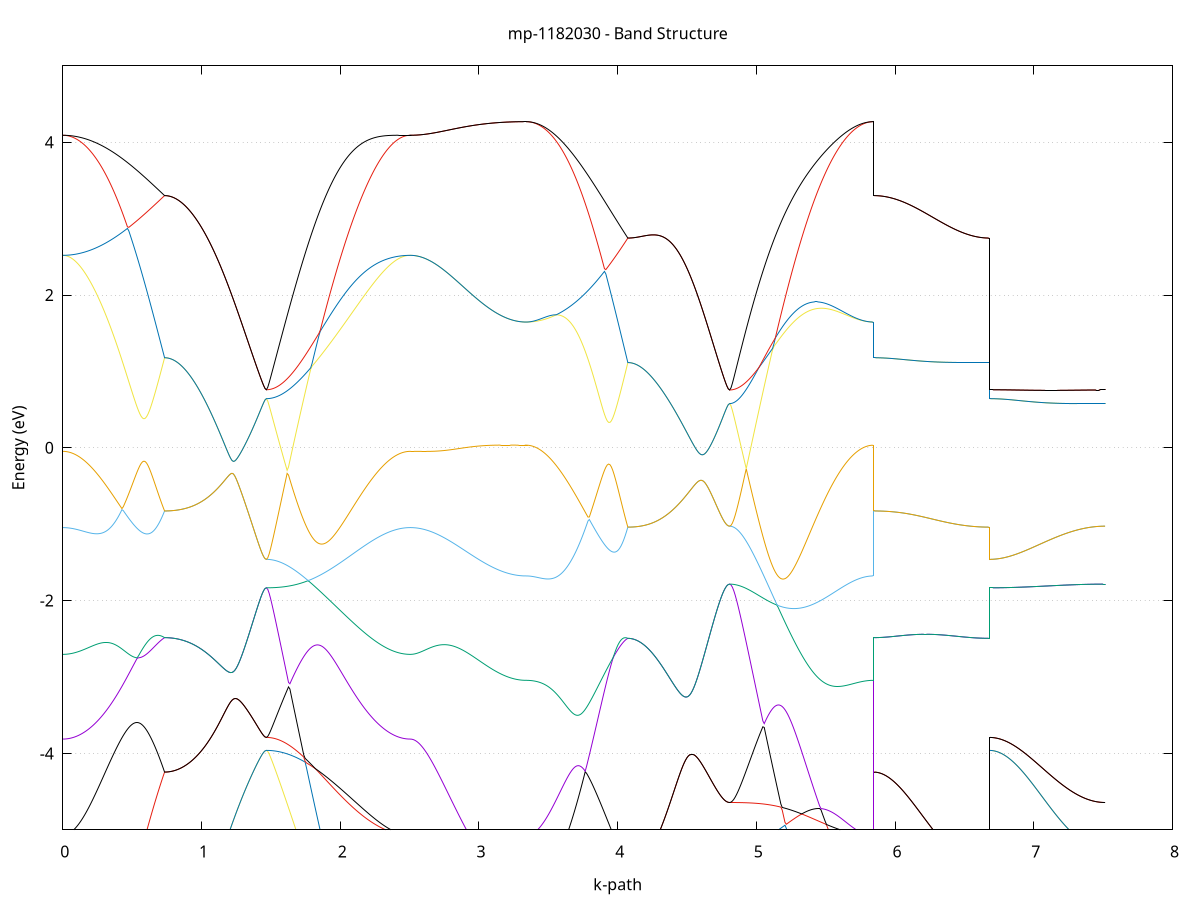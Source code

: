 set title 'mp-1182030 - Band Structure'
set xlabel 'k-path'
set ylabel 'Energy (eV)'
set grid y
set yrange [-5:5]
set terminal png size 800,600
set output 'mp-1182030_bands_gnuplot.png'
plot '-' using 1:2 with lines notitle, '-' using 1:2 with lines notitle, '-' using 1:2 with lines notitle, '-' using 1:2 with lines notitle, '-' using 1:2 with lines notitle, '-' using 1:2 with lines notitle, '-' using 1:2 with lines notitle, '-' using 1:2 with lines notitle, '-' using 1:2 with lines notitle, '-' using 1:2 with lines notitle, '-' using 1:2 with lines notitle, '-' using 1:2 with lines notitle, '-' using 1:2 with lines notitle, '-' using 1:2 with lines notitle, '-' using 1:2 with lines notitle, '-' using 1:2 with lines notitle, '-' using 1:2 with lines notitle, '-' using 1:2 with lines notitle, '-' using 1:2 with lines notitle, '-' using 1:2 with lines notitle, '-' using 1:2 with lines notitle, '-' using 1:2 with lines notitle, '-' using 1:2 with lines notitle, '-' using 1:2 with lines notitle, '-' using 1:2 with lines notitle, '-' using 1:2 with lines notitle, '-' using 1:2 with lines notitle, '-' using 1:2 with lines notitle, '-' using 1:2 with lines notitle, '-' using 1:2 with lines notitle, '-' using 1:2 with lines notitle, '-' using 1:2 with lines notitle, '-' using 1:2 with lines notitle, '-' using 1:2 with lines notitle, '-' using 1:2 with lines notitle, '-' using 1:2 with lines notitle, '-' using 1:2 with lines notitle, '-' using 1:2 with lines notitle, '-' using 1:2 with lines notitle, '-' using 1:2 with lines notitle, '-' using 1:2 with lines notitle, '-' using 1:2 with lines notitle, '-' using 1:2 with lines notitle, '-' using 1:2 with lines notitle, '-' using 1:2 with lines notitle, '-' using 1:2 with lines notitle, '-' using 1:2 with lines notitle, '-' using 1:2 with lines notitle, '-' using 1:2 with lines notitle, '-' using 1:2 with lines notitle, '-' using 1:2 with lines notitle, '-' using 1:2 with lines notitle, '-' using 1:2 with lines notitle, '-' using 1:2 with lines notitle, '-' using 1:2 with lines notitle, '-' using 1:2 with lines notitle, '-' using 1:2 with lines notitle, '-' using 1:2 with lines notitle, '-' using 1:2 with lines notitle, '-' using 1:2 with lines notitle, '-' using 1:2 with lines notitle, '-' using 1:2 with lines notitle, '-' using 1:2 with lines notitle, '-' using 1:2 with lines notitle
0.000000 -19.067899
0.009916 -19.067600
0.019832 -19.066800
0.029748 -19.065399
0.039664 -19.063400
0.049579 -19.060800
0.059495 -19.057699
0.069411 -19.053999
0.079327 -19.049700
0.089243 -19.044899
0.099159 -19.039499
0.109075 -19.033499
0.118991 -19.027000
0.128907 -19.019900
0.138823 -19.012200
0.148738 -19.003999
0.158654 -18.995199
0.168570 -18.985799
0.178486 -18.975900
0.188402 -18.965400
0.198318 -18.954400
0.208234 -18.942799
0.218150 -18.930699
0.228066 -18.918000
0.237981 -18.904699
0.247897 -18.890899
0.257813 -18.876599
0.267729 -18.861700
0.277645 -18.846300
0.287561 -18.830300
0.297477 -18.813699
0.307393 -18.796700
0.317309 -18.779100
0.327225 -18.760900
0.337140 -18.742300
0.347056 -18.723100
0.356972 -18.703299
0.366888 -18.683100
0.376804 -18.662299
0.386720 -18.640999
0.396636 -18.619200
0.406552 -18.596899
0.416468 -18.574100
0.426384 -18.550800
0.436299 -18.526899
0.446215 -18.502600
0.456131 -18.477799
0.466047 -18.452500
0.475963 -18.426699
0.485879 -18.400399
0.495795 -18.373700
0.505711 -18.346500
0.515627 -18.318800
0.525542 -18.290700
0.535458 -18.262099
0.545374 -18.232999
0.555290 -18.203599
0.565206 -18.173699
0.575122 -18.143299
0.585038 -18.112600
0.594954 -18.081399
0.604870 -18.049799
0.614786 -18.017899
0.624701 -17.985499
0.634617 -17.952799
0.644533 -17.919700
0.654449 -17.886200
0.664365 -17.852400
0.674281 -17.818199
0.684197 -17.783700
0.694113 -17.748900
0.704029 -17.713800
0.713944 -17.678300
0.723860 -17.642599
0.733776 -17.606699
0.733776 -17.606699
0.743692 -17.606400
0.753608 -17.605700
0.763524 -17.604499
0.773440 -17.602799
0.783356 -17.600600
0.793272 -17.598000
0.803188 -17.594800
0.813103 -17.591200
0.823019 -17.587100
0.832935 -17.582500
0.842851 -17.577500
0.852767 -17.572000
0.862683 -17.566000
0.872599 -17.559500
0.882515 -17.552599
0.892431 -17.545299
0.902346 -17.537500
0.912262 -17.529200
0.922178 -17.520499
0.932094 -17.511299
0.942010 -17.501800
0.951926 -17.491699
0.961842 -17.481299
0.971758 -17.470500
0.981674 -17.459200
0.991590 -17.447499
1.001505 -17.435499
1.011421 -17.423099
1.021337 -17.410200
1.031253 -17.397099
1.041169 -17.383499
1.051085 -17.369699
1.061001 -17.355500
1.070917 -17.340899
1.080833 -17.326099
1.090749 -17.311000
1.100664 -17.295600
1.110580 -17.280000
1.120496 -17.264100
1.130412 -17.247999
1.140328 -17.231699
1.150244 -17.215300
1.160160 -17.198600
1.170076 -17.181900
1.179992 -17.165000
1.189907 -17.148100
1.199823 -17.131099
1.209739 -17.114100
1.219655 -17.097200
1.229571 -17.080300
1.239487 -17.063499
1.249403 -17.046799
1.259319 -17.030299
1.269235 -17.014100
1.279151 -16.998100
1.289066 -16.982499
1.298982 -16.967199
1.308898 -16.952399
1.318814 -16.938000
1.328730 -16.924200
1.338646 -16.911000
1.348562 -16.898400
1.358478 -16.886600
1.368394 -16.875599
1.378309 -16.865400
1.388225 -16.856099
1.398141 -16.847700
1.408057 -16.840400
1.417973 -16.834100
1.427889 -16.828800
1.437805 -16.824700
1.447721 -16.821800
1.457637 -16.820000
1.467553 -16.819399
1.467553 -16.819399
1.477531 -16.820799
1.487509 -16.825000
1.497487 -16.831899
1.507465 -16.841400
1.517443 -16.853600
1.527421 -16.868099
1.537399 -16.884999
1.547377 -16.903999
1.557355 -16.924999
1.567333 -16.947800
1.577311 -16.972400
1.587289 -16.998500
1.597267 -17.025900
1.607245 -17.054600
1.617223 -17.084399
1.627201 -17.115200
1.637179 -17.146899
1.647157 -17.179199
1.657135 -17.212300
1.667113 -17.245800
1.677091 -17.279899
1.687069 -17.314300
1.697047 -17.348999
1.707026 -17.384000
1.717004 -17.419199
1.726982 -17.454400
1.736960 -17.489800
1.746938 -17.525199
1.756916 -17.560600
1.766894 -17.595900
1.776872 -17.631099
1.786850 -17.666199
1.796828 -17.701200
1.806806 -17.735999
1.816784 -17.770499
1.826762 -17.804899
1.836740 -17.838900
1.846718 -17.872799
1.856696 -17.906299
1.866674 -17.939500
1.876652 -17.972299
1.886630 -18.004900
1.896608 -18.037100
1.906586 -18.068900
1.916564 -18.100299
1.926542 -18.131400
1.936521 -18.162000
1.946499 -18.192200
1.956477 -18.222000
1.966455 -18.251399
1.976433 -18.280299
1.986411 -18.308799
1.996389 -18.336799
2.006367 -18.364399
2.016345 -18.391500
2.026323 -18.418100
2.036301 -18.444199
2.046279 -18.469800
2.056257 -18.494999
2.066235 -18.519700
2.076213 -18.543799
2.086191 -18.567500
2.096169 -18.590599
2.106147 -18.613200
2.116125 -18.635300
2.126103 -18.656900
2.136081 -18.677999
2.146059 -18.698500
2.156037 -18.718500
2.166015 -18.738000
2.175994 -18.756899
2.185972 -18.775300
2.195950 -18.793100
2.205928 -18.810400
2.215906 -18.827199
2.225884 -18.843400
2.235862 -18.858999
2.245840 -18.874099
2.255818 -18.888599
2.265796 -18.902600
2.275774 -18.915999
2.285752 -18.928899
2.295730 -18.941199
2.305708 -18.953000
2.315686 -18.964099
2.325664 -18.974699
2.335642 -18.984800
2.345620 -18.994300
2.355598 -19.003200
2.365576 -19.011499
2.375554 -19.019300
2.385532 -19.026400
2.395510 -19.033099
2.405488 -19.039099
2.415467 -19.044600
2.425445 -19.049499
2.435423 -19.053800
2.445401 -19.057499
2.455379 -19.060699
2.465357 -19.063299
2.475335 -19.065300
2.485313 -19.066800
2.495291 -19.067600
2.505269 -19.067899
2.505269 -19.067899
2.515203 -19.067799
2.525138 -19.067600
2.535072 -19.067200
2.545006 -19.066699
2.554941 -19.066000
2.564875 -19.065199
2.574809 -19.064200
2.584744 -19.063099
2.594678 -19.061799
2.604612 -19.060400
2.614547 -19.058900
2.624481 -19.057199
2.634415 -19.055400
2.644350 -19.053399
2.654284 -19.051299
2.664218 -19.049100
2.674153 -19.046700
2.684087 -19.044199
2.694021 -19.041600
2.703955 -19.038899
2.713890 -19.036099
2.723824 -19.033099
2.733758 -19.030000
2.743693 -19.026800
2.753627 -19.023599
2.763561 -19.020200
2.773496 -19.016700
2.783430 -19.013100
2.793364 -19.009500
2.803299 -19.005800
2.813233 -19.002000
2.823167 -18.998100
2.833102 -18.994100
2.843036 -18.990099
2.852970 -18.986100
2.862905 -18.982000
2.872839 -18.977799
2.882773 -18.973599
2.892708 -18.969299
2.902642 -18.965100
2.912576 -18.960800
2.922511 -18.956499
2.932445 -18.952199
2.942379 -18.947800
2.952314 -18.943500
2.962248 -18.939200
2.972182 -18.934900
2.982117 -18.930599
2.992051 -18.926299
3.001985 -18.922100
3.011920 -18.917900
3.021854 -18.913799
3.031788 -18.909700
3.041723 -18.905600
3.051657 -18.901599
3.061591 -18.897700
3.071526 -18.893899
3.081460 -18.890099
3.091394 -18.886399
3.101329 -18.882900
3.111263 -18.879399
3.121197 -18.875999
3.131132 -18.872699
3.141066 -18.869499
3.151000 -18.866499
3.160935 -18.863599
3.170869 -18.860799
3.180803 -18.858100
3.190738 -18.855600
3.200672 -18.853200
3.210606 -18.851000
3.220541 -18.848900
3.230475 -18.847000
3.240409 -18.845199
3.250344 -18.843599
3.260278 -18.842199
3.270212 -18.840899
3.280147 -18.839799
3.290081 -18.838800
3.300015 -18.838000
3.309950 -18.837400
3.319884 -18.837000
3.329818 -18.836700
3.339753 -18.836599
3.339753 -18.836599
3.349669 -18.836399
3.359584 -18.835500
3.369500 -18.834100
3.379416 -18.832200
3.389332 -18.829700
3.399248 -18.826600
3.409164 -18.823000
3.419080 -18.818900
3.428996 -18.814200
3.438912 -18.808900
3.448827 -18.803100
3.458743 -18.796700
3.468659 -18.789699
3.478575 -18.782300
3.488491 -18.774200
3.498407 -18.765700
3.508323 -18.756500
3.518239 -18.746899
3.528155 -18.736700
3.538071 -18.725900
3.547986 -18.714599
3.557902 -18.702799
3.567818 -18.690399
3.577734 -18.677499
3.587650 -18.664000
3.597566 -18.649999
3.607482 -18.635599
3.617398 -18.620500
3.627314 -18.604900
3.637230 -18.588900
3.647145 -18.572299
3.657061 -18.555100
3.666977 -18.537500
3.676893 -18.519300
3.686809 -18.500699
3.696725 -18.481499
3.706641 -18.461799
3.716557 -18.441600
3.726473 -18.421000
3.736388 -18.399800
3.746304 -18.378099
3.756220 -18.355999
3.766136 -18.333300
3.776052 -18.310199
3.785968 -18.286600
3.795884 -18.262600
3.805800 -18.238100
3.815716 -18.213099
3.825632 -18.187700
3.835547 -18.161800
3.845463 -18.135500
3.855379 -18.108799
3.865295 -18.081599
3.875211 -18.053999
3.885127 -18.025999
3.895043 -17.997499
3.904959 -17.968699
3.914875 -17.939500
3.924790 -17.909900
3.934706 -17.879900
3.944622 -17.849500
3.954538 -17.818800
3.964454 -17.787799
3.974370 -17.756400
3.984286 -17.724600
3.994202 -17.692600
4.004118 -17.660200
4.014034 -17.627600
4.023949 -17.594600
4.033865 -17.561400
4.043781 -17.527999
4.053697 -17.494300
4.063613 -17.460299
4.073529 -17.426200
4.073529 -17.426200
4.083445 -17.425899
4.093361 -17.425199
4.103277 -17.424000
4.113192 -17.422400
4.123108 -17.420200
4.133024 -17.417600
4.142940 -17.414499
4.152856 -17.411000
4.162772 -17.406900
4.172688 -17.402499
4.182604 -17.397500
4.192520 -17.392100
4.202436 -17.386200
4.212351 -17.379900
4.222267 -17.373100
4.232183 -17.365899
4.242099 -17.358199
4.252015 -17.350099
4.261931 -17.341600
4.271847 -17.332600
4.281763 -17.323200
4.291679 -17.313299
4.301595 -17.303100
4.311510 -17.292400
4.321426 -17.281399
4.331342 -17.270000
4.341258 -17.258100
4.351174 -17.245900
4.361090 -17.233400
4.371006 -17.220399
4.380922 -17.207200
4.390838 -17.193599
4.400753 -17.179699
4.410669 -17.165399
4.420585 -17.150900
4.430501 -17.136100
4.440417 -17.120999
4.450333 -17.105700
4.460249 -17.090100
4.470165 -17.074399
4.480081 -17.058400
4.489997 -17.042299
4.499912 -17.025999
4.509828 -17.009600
4.519744 -16.993199
4.529660 -16.976599
4.539576 -16.960000
4.549492 -16.943399
4.559408 -16.926800
4.569324 -16.910300
4.579240 -16.893899
4.589155 -16.877699
4.599071 -16.861600
4.608987 -16.845700
4.618903 -16.830099
4.628819 -16.814900
4.638735 -16.799999
4.648651 -16.785500
4.658567 -16.771500
4.668483 -16.758100
4.678399 -16.745199
4.688314 -16.732999
4.698230 -16.721500
4.708146 -16.710800
4.718062 -16.700899
4.727978 -16.691800
4.737894 -16.683699
4.747810 -16.676600
4.757726 -16.670400
4.767642 -16.665399
4.777557 -16.661400
4.787473 -16.658499
4.797389 -16.656799
4.807305 -16.656199
4.807305 -16.656199
4.817283 -16.657599
4.827261 -16.661600
4.837239 -16.668100
4.847217 -16.677300
4.857195 -16.688899
4.867173 -16.702799
4.877151 -16.718899
4.887130 -16.737099
4.897108 -16.757199
4.907086 -16.779200
4.917064 -16.802700
4.927042 -16.827700
4.937020 -16.854100
4.946998 -16.881699
4.956976 -16.910400
4.966954 -16.939999
4.976932 -16.970500
4.986910 -17.001700
4.996888 -17.033499
5.006866 -17.065900
5.016844 -17.098799
5.026822 -17.131999
5.036800 -17.165500
5.046778 -17.199300
5.056756 -17.233300
5.066734 -17.267399
5.076712 -17.301600
5.086690 -17.335900
5.096668 -17.370100
5.106646 -17.404300
5.116624 -17.438499
5.126603 -17.472499
5.136581 -17.506400
5.146559 -17.540100
5.156537 -17.573600
5.166515 -17.606900
5.176493 -17.640000
5.186471 -17.672799
5.196449 -17.705399
5.206427 -17.737600
5.216405 -17.769599
5.226383 -17.801200
5.236361 -17.832500
5.246339 -17.863399
5.256317 -17.893899
5.266295 -17.924100
5.276273 -17.953899
5.286251 -17.983300
5.296229 -18.012300
5.306207 -18.040799
5.316185 -18.069000
5.326163 -18.096699
5.336141 -18.124000
5.346119 -18.150799
5.356097 -18.177200
5.366076 -18.203100
5.376054 -18.228499
5.386032 -18.253500
5.396010 -18.277999
5.405988 -18.302000
5.415966 -18.325499
5.425944 -18.348599
5.435922 -18.371099
5.445900 -18.393200
5.455878 -18.414699
5.465856 -18.435699
5.475834 -18.456300
5.485812 -18.476299
5.495790 -18.495800
5.505768 -18.514699
5.515746 -18.533200
5.525724 -18.551099
5.535702 -18.568500
5.545680 -18.585400
5.555658 -18.601700
5.565636 -18.617500
5.575614 -18.632800
5.585592 -18.647500
5.595570 -18.661700
5.605549 -18.675300
5.615527 -18.688400
5.625505 -18.701000
5.635483 -18.713000
5.645461 -18.724400
5.655439 -18.735299
5.665417 -18.745700
5.675395 -18.755499
5.685373 -18.764800
5.695351 -18.773400
5.705329 -18.781599
5.715307 -18.789200
5.725285 -18.796200
5.735263 -18.802599
5.745241 -18.808499
5.755219 -18.813899
5.765197 -18.818599
5.775175 -18.822899
5.785153 -18.826500
5.795131 -18.829600
5.805109 -18.832099
5.815087 -18.834100
5.825065 -18.835500
5.835043 -18.836399
5.845022 -18.836599
5.845022 -17.606699
5.854956 -17.606600
5.864890 -17.606400
5.874825 -17.606099
5.884759 -17.605700
5.894693 -17.605199
5.904628 -17.604499
5.914562 -17.603699
5.924496 -17.602799
5.934431 -17.601799
5.944365 -17.600699
5.954299 -17.599400
5.964233 -17.598100
5.974168 -17.596599
5.984102 -17.595099
5.994036 -17.593400
6.003971 -17.591600
6.013905 -17.589700
6.023839 -17.587800
6.033774 -17.585700
6.043708 -17.583500
6.053642 -17.581300
6.063577 -17.578899
6.073511 -17.576500
6.083445 -17.573899
6.093380 -17.571300
6.103314 -17.568700
6.113248 -17.565900
6.123183 -17.563099
6.133117 -17.560199
6.143051 -17.557199
6.152986 -17.554199
6.162920 -17.551200
6.172854 -17.548099
6.182789 -17.544899
6.192723 -17.541700
6.202657 -17.538500
6.212592 -17.535200
6.222526 -17.531900
6.232460 -17.528599
6.242395 -17.525199
6.252329 -17.521899
6.262263 -17.518500
6.272198 -17.515099
6.282132 -17.511800
6.292066 -17.508399
6.302001 -17.505000
6.311935 -17.501700
6.321869 -17.498399
6.331804 -17.494999
6.341738 -17.491799
6.351672 -17.488499
6.361607 -17.485299
6.371541 -17.482100
6.381475 -17.479000
6.391410 -17.475900
6.401344 -17.472900
6.411278 -17.469900
6.421213 -17.467000
6.431147 -17.464199
6.441081 -17.461500
6.451016 -17.458799
6.460950 -17.456200
6.470884 -17.453699
6.480819 -17.451299
6.490753 -17.448899
6.500687 -17.446700
6.510622 -17.444600
6.520556 -17.442500
6.530490 -17.440599
6.540425 -17.438800
6.550359 -17.437100
6.560293 -17.435499
6.570228 -17.433999
6.580162 -17.432699
6.590096 -17.431500
6.600031 -17.430400
6.609965 -17.429400
6.619899 -17.428500
6.629834 -17.427799
6.639768 -17.427200
6.649702 -17.426800
6.659637 -17.426400
6.669571 -17.426200
6.679505 -17.426200
6.679505 -16.819399
6.689440 -16.819399
6.699374 -16.819199
6.709308 -16.818900
6.719243 -16.818500
6.729177 -16.818100
6.739111 -16.817500
6.749046 -16.816699
6.758980 -16.815900
6.768914 -16.814999
6.778849 -16.814000
6.788783 -16.812900
6.798717 -16.811599
6.808652 -16.810299
6.818586 -16.808900
6.828520 -16.807299
6.838455 -16.805699
6.848389 -16.803999
6.858323 -16.802200
6.868258 -16.800300
6.878192 -16.798400
6.888126 -16.796299
6.898061 -16.794199
6.907995 -16.791899
6.917929 -16.789600
6.927864 -16.787299
6.937798 -16.784799
6.947732 -16.782300
6.957667 -16.779799
6.967601 -16.777200
6.977535 -16.774500
6.987470 -16.771800
6.997404 -16.768999
7.007338 -16.766199
7.017273 -16.763300
7.027207 -16.760399
7.037141 -16.757500
7.047076 -16.754500
7.057010 -16.751500
7.066944 -16.748500
7.076878 -16.745500
7.086813 -16.742500
7.096747 -16.739399
7.106681 -16.736400
7.116616 -16.733300
7.126550 -16.730300
7.136484 -16.727199
7.146419 -16.724200
7.156353 -16.721200
7.166287 -16.718200
7.176222 -16.715200
7.186156 -16.712300
7.196090 -16.709399
7.206025 -16.706499
7.215959 -16.703699
7.225893 -16.701000
7.235828 -16.698200
7.245762 -16.695600
7.255696 -16.692999
7.265631 -16.690399
7.275565 -16.687900
7.285499 -16.685499
7.295434 -16.683200
7.305368 -16.680900
7.315302 -16.678800
7.325237 -16.676699
7.335171 -16.674700
7.345105 -16.672700
7.355040 -16.670900
7.364974 -16.669199
7.374908 -16.667600
7.384843 -16.665999
7.394777 -16.664600
7.404711 -16.663300
7.414646 -16.662100
7.424580 -16.661000
7.434514 -16.659999
7.444449 -16.659099
7.454383 -16.658400
7.464317 -16.657699
7.474252 -16.657200
7.484186 -16.656799
7.494120 -16.656500
7.504055 -16.656299
7.513989 -16.656199
e
0.000000 -15.770200
0.009916 -15.770499
0.019832 -15.771399
0.029748 -15.772899
0.039664 -15.774999
0.049579 -15.777700
0.059495 -15.781099
0.069411 -15.785099
0.079327 -15.789800
0.089243 -15.795100
0.099159 -15.801099
0.109075 -15.807799
0.118991 -15.815200
0.128907 -15.823300
0.138823 -15.832199
0.148738 -15.841900
0.158654 -15.852400
0.168570 -15.863599
0.178486 -15.875699
0.188402 -15.888699
0.198318 -15.902499
0.208234 -15.917200
0.218150 -15.932799
0.228066 -15.949200
0.237981 -15.966700
0.247897 -15.985000
0.257813 -16.004199
0.267729 -16.024400
0.277645 -16.045600
0.287561 -16.067600
0.297477 -16.090599
0.307393 -16.114399
0.317309 -16.139200
0.327225 -16.164800
0.337140 -16.191399
0.347056 -16.218699
0.356972 -16.246899
0.366888 -16.275799
0.376804 -16.305499
0.386720 -16.335999
0.396636 -16.367100
0.406552 -16.398899
0.416468 -16.431399
0.426384 -16.464399
0.436299 -16.497999
0.446215 -16.532200
0.456131 -16.566800
0.466047 -16.601900
0.475963 -16.637400
0.485879 -16.673200
0.495795 -16.709499
0.505711 -16.745999
0.515627 -16.782799
0.525542 -16.819899
0.535458 -16.857200
0.545374 -16.894700
0.555290 -16.932299
0.565206 -16.970000
0.575122 -17.007900
0.585038 -17.045800
0.594954 -17.083799
0.604870 -17.121699
0.614786 -17.159700
0.624701 -17.197600
0.634617 -17.235499
0.644533 -17.273300
0.654449 -17.311000
0.664365 -17.348599
0.674281 -17.386000
0.684197 -17.423299
0.694113 -17.460400
0.704029 -17.497300
0.713944 -17.534000
0.723860 -17.570400
0.733776 -17.606699
0.733776 -17.606699
0.743692 -17.606400
0.753608 -17.605700
0.763524 -17.604499
0.773440 -17.602799
0.783356 -17.600600
0.793272 -17.598000
0.803188 -17.594800
0.813103 -17.591200
0.823019 -17.587100
0.832935 -17.582500
0.842851 -17.577500
0.852767 -17.572000
0.862683 -17.566000
0.872599 -17.559500
0.882515 -17.552599
0.892431 -17.545299
0.902346 -17.537500
0.912262 -17.529200
0.922178 -17.520499
0.932094 -17.511299
0.942010 -17.501800
0.951926 -17.491699
0.961842 -17.481299
0.971758 -17.470500
0.981674 -17.459200
0.991590 -17.447499
1.001505 -17.435499
1.011421 -17.423099
1.021337 -17.410200
1.031253 -17.397099
1.041169 -17.383499
1.051085 -17.369699
1.061001 -17.355500
1.070917 -17.340899
1.080833 -17.326099
1.090749 -17.311000
1.100664 -17.295600
1.110580 -17.280000
1.120496 -17.264100
1.130412 -17.247999
1.140328 -17.231699
1.150244 -17.215300
1.160160 -17.198600
1.170076 -17.181900
1.179992 -17.165000
1.189907 -17.148100
1.199823 -17.131099
1.209739 -17.114100
1.219655 -17.097200
1.229571 -17.080300
1.239487 -17.063499
1.249403 -17.046799
1.259319 -17.030299
1.269235 -17.014100
1.279151 -16.998100
1.289066 -16.982499
1.298982 -16.967199
1.308898 -16.952399
1.318814 -16.938000
1.328730 -16.924200
1.338646 -16.911000
1.348562 -16.898400
1.358478 -16.886600
1.368394 -16.875599
1.378309 -16.865400
1.388225 -16.856099
1.398141 -16.847700
1.408057 -16.840400
1.417973 -16.834100
1.427889 -16.828800
1.437805 -16.824700
1.447721 -16.821800
1.457637 -16.820000
1.467553 -16.819399
1.467553 -16.819399
1.477531 -16.819199
1.487509 -16.818700
1.497487 -16.817699
1.507465 -16.816299
1.517443 -16.814599
1.527421 -16.812500
1.537399 -16.809900
1.547377 -16.806999
1.557355 -16.803800
1.567333 -16.800100
1.577311 -16.796100
1.587289 -16.791600
1.597267 -16.786800
1.607245 -16.781700
1.617223 -16.776100
1.627201 -16.770200
1.637179 -16.764000
1.647157 -16.757300
1.657135 -16.750300
1.667113 -16.742999
1.677091 -16.735299
1.687069 -16.727199
1.697047 -16.718899
1.707026 -16.710099
1.717004 -16.701099
1.726982 -16.691699
1.736960 -16.681999
1.746938 -16.671900
1.756916 -16.661600
1.766894 -16.650900
1.776872 -16.640000
1.786850 -16.628699
1.796828 -16.617100
1.806806 -16.605300
1.816784 -16.593200
1.826762 -16.580799
1.836740 -16.568199
1.846718 -16.555300
1.856696 -16.542099
1.866674 -16.528799
1.876652 -16.515099
1.886630 -16.501300
1.896608 -16.487299
1.906586 -16.473000
1.916564 -16.458599
1.926542 -16.444000
1.936521 -16.429199
1.946499 -16.414200
1.956477 -16.399200
1.966455 -16.383899
1.976433 -16.368600
1.986411 -16.353099
1.996389 -16.337499
2.006367 -16.321800
2.016345 -16.306100
2.026323 -16.290299
2.036301 -16.274400
2.046279 -16.258499
2.056257 -16.242600
2.066235 -16.226700
2.076213 -16.210800
2.086191 -16.194899
2.096169 -16.178999
2.106147 -16.163199
2.116125 -16.147500
2.126103 -16.131899
2.136081 -16.116399
2.146059 -16.101000
2.156037 -16.085700
2.166015 -16.070600
2.175994 -16.055599
2.185972 -16.040900
2.195950 -16.026300
2.205928 -16.012000
2.215906 -15.997900
2.225884 -15.984100
2.235862 -15.970600
2.245840 -15.957399
2.255818 -15.944500
2.265796 -15.931900
2.275774 -15.919700
2.285752 -15.907799
2.295730 -15.896299
2.305708 -15.885300
2.315686 -15.874600
2.325664 -15.864399
2.335642 -15.854600
2.345620 -15.845400
2.355598 -15.836500
2.365576 -15.828200
2.375554 -15.820400
2.385532 -15.813099
2.395510 -15.806399
2.405488 -15.800199
2.415467 -15.794600
2.425445 -15.789499
2.435423 -15.784999
2.445401 -15.781099
2.455379 -15.777800
2.465357 -15.774999
2.475335 -15.772899
2.485313 -15.771399
2.495291 -15.770499
2.505269 -15.770200
2.505269 -15.770200
2.515203 -15.770200
2.525138 -15.770200
2.535072 -15.770200
2.545006 -15.770200
2.554941 -15.770300
2.564875 -15.770300
2.574809 -15.770399
2.584744 -15.770499
2.594678 -15.770599
2.604612 -15.770599
2.614547 -15.770800
2.624481 -15.770900
2.634415 -15.771000
2.644350 -15.771199
2.654284 -15.771299
2.664218 -15.771500
2.674153 -15.771700
2.684087 -15.771899
2.694021 -15.772099
2.703955 -15.772300
2.713890 -15.772500
2.723824 -15.772799
2.733758 -15.773100
2.743693 -15.773400
2.753627 -15.773699
2.763561 -15.774000
2.773496 -15.774399
2.783430 -15.774700
2.793364 -15.775099
2.803299 -15.775500
2.813233 -15.775899
2.823167 -15.776400
2.833102 -15.776800
2.843036 -15.777299
2.852970 -15.777800
2.862905 -15.778299
2.872839 -15.778899
2.882773 -15.779400
2.892708 -15.780000
2.902642 -15.780600
2.912576 -15.781199
2.922511 -15.781799
2.932445 -15.782400
2.942379 -15.783100
2.952314 -15.783700
2.962248 -15.784400
2.972182 -15.785099
2.982117 -15.785799
2.992051 -15.786499
3.001985 -15.787199
3.011920 -15.787899
3.021854 -15.788699
3.031788 -15.789400
3.041723 -15.790100
3.051657 -15.790900
3.061591 -15.791600
3.071526 -15.792300
3.081460 -15.793100
3.091394 -15.793800
3.101329 -15.794500
3.111263 -15.795200
3.121197 -15.795900
3.131132 -15.796600
3.141066 -15.797199
3.151000 -15.797899
3.160935 -15.798500
3.170869 -15.799100
3.180803 -15.799700
3.190738 -15.800199
3.200672 -15.800700
3.210606 -15.801200
3.220541 -15.801699
3.230475 -15.802100
3.240409 -15.802499
3.250344 -15.802900
3.260278 -15.803199
3.270212 -15.803500
3.280147 -15.803800
3.290081 -15.803999
3.300015 -15.804199
3.309950 -15.804300
3.319884 -15.804400
3.329818 -15.804500
3.339753 -15.804500
3.339753 -15.804500
3.349669 -15.804699
3.359584 -15.805400
3.369500 -15.806600
3.379416 -15.808200
3.389332 -15.810299
3.399248 -15.812800
3.409164 -15.815900
3.419080 -15.819399
3.428996 -15.823500
3.438912 -15.828000
3.448827 -15.833200
3.458743 -15.838800
3.468659 -15.845099
3.478575 -15.851900
3.488491 -15.859400
3.498407 -15.867500
3.508323 -15.876300
3.518239 -15.885699
3.528155 -15.895800
3.538071 -15.906600
3.547986 -15.918200
3.557902 -15.930499
3.567818 -15.943599
3.577734 -15.957500
3.587650 -15.972200
3.597566 -15.987699
3.607482 -16.003999
3.617398 -16.021099
3.627314 -16.039099
3.637230 -16.058000
3.647145 -16.077599
3.657061 -16.098100
3.666977 -16.119499
3.676893 -16.141599
3.686809 -16.164600
3.696725 -16.188400
3.706641 -16.213000
3.716557 -16.238300
3.726473 -16.264399
3.736388 -16.291300
3.746304 -16.318800
3.756220 -16.347000
3.766136 -16.375799
3.776052 -16.405299
3.785968 -16.435400
3.795884 -16.466000
3.805800 -16.497200
3.815716 -16.528799
3.825632 -16.560899
3.835547 -16.593400
3.845463 -16.626399
3.855379 -16.659700
3.865295 -16.693300
3.875211 -16.727199
3.885127 -16.761399
3.895043 -16.795900
3.904959 -16.830500
3.914875 -16.865400
3.924790 -16.900300
3.934706 -16.935400
3.944622 -16.970599
3.954538 -17.005899
3.964454 -17.041199
3.974370 -17.076600
3.984286 -17.111899
3.994202 -17.147199
4.004118 -17.182499
4.014034 -17.217599
4.023949 -17.252699
4.033865 -17.287700
4.043781 -17.322600
4.053697 -17.357299
4.063613 -17.391799
4.073529 -17.426200
4.073529 -17.426200
4.083445 -17.425899
4.093361 -17.425199
4.103277 -17.424000
4.113192 -17.422400
4.123108 -17.420200
4.133024 -17.417600
4.142940 -17.414499
4.152856 -17.411000
4.162772 -17.406900
4.172688 -17.402499
4.182604 -17.397500
4.192520 -17.392100
4.202436 -17.386200
4.212351 -17.379900
4.222267 -17.373100
4.232183 -17.365899
4.242099 -17.358199
4.252015 -17.350099
4.261931 -17.341600
4.271847 -17.332600
4.281763 -17.323200
4.291679 -17.313299
4.301595 -17.303100
4.311510 -17.292400
4.321426 -17.281399
4.331342 -17.270000
4.341258 -17.258100
4.351174 -17.245900
4.361090 -17.233400
4.371006 -17.220399
4.380922 -17.207200
4.390838 -17.193599
4.400753 -17.179699
4.410669 -17.165399
4.420585 -17.150900
4.430501 -17.136100
4.440417 -17.120999
4.450333 -17.105700
4.460249 -17.090100
4.470165 -17.074399
4.480081 -17.058400
4.489997 -17.042299
4.499912 -17.025999
4.509828 -17.009600
4.519744 -16.993199
4.529660 -16.976599
4.539576 -16.960000
4.549492 -16.943399
4.559408 -16.926800
4.569324 -16.910300
4.579240 -16.893899
4.589155 -16.877699
4.599071 -16.861600
4.608987 -16.845700
4.618903 -16.830099
4.628819 -16.814900
4.638735 -16.799999
4.648651 -16.785500
4.658567 -16.771500
4.668483 -16.758100
4.678399 -16.745199
4.688314 -16.732999
4.698230 -16.721500
4.708146 -16.710800
4.718062 -16.700899
4.727978 -16.691800
4.737894 -16.683699
4.747810 -16.676600
4.757726 -16.670400
4.767642 -16.665399
4.777557 -16.661400
4.787473 -16.658499
4.797389 -16.656799
4.807305 -16.656199
4.807305 -16.656199
4.817283 -16.656099
4.827261 -16.655600
4.837239 -16.654699
4.847217 -16.653599
4.857195 -16.652099
4.867173 -16.650199
4.877151 -16.648100
4.887130 -16.645599
4.897108 -16.642800
4.907086 -16.639699
4.917064 -16.636200
4.927042 -16.632399
4.937020 -16.628300
4.946998 -16.623900
4.956976 -16.619200
4.966954 -16.614100
4.976932 -16.608799
4.986910 -16.603099
4.996888 -16.597200
5.006866 -16.590899
5.016844 -16.584399
5.026822 -16.577500
5.036800 -16.570400
5.046778 -16.563000
5.056756 -16.555300
5.066734 -16.547300
5.076712 -16.539099
5.086690 -16.530600
5.096668 -16.521800
5.106646 -16.512799
5.116624 -16.503599
5.126603 -16.494100
5.136581 -16.484400
5.146559 -16.474400
5.156537 -16.464199
5.166515 -16.453800
5.176493 -16.443199
5.186471 -16.432400
5.196449 -16.421399
5.206427 -16.410200
5.216405 -16.398899
5.226383 -16.387400
5.236361 -16.375699
5.246339 -16.363799
5.256317 -16.351900
5.266295 -16.339799
5.276273 -16.327500
5.286251 -16.315199
5.296229 -16.302700
5.306207 -16.290199
5.316185 -16.277600
5.326163 -16.264899
5.336141 -16.252099
5.346119 -16.239300
5.356097 -16.226500
5.366076 -16.213600
5.376054 -16.200699
5.386032 -16.187800
5.396010 -16.174900
5.405988 -16.162000
5.415966 -16.149200
5.425944 -16.136399
5.435922 -16.123700
5.445900 -16.110999
5.455878 -16.098399
5.465856 -16.085900
5.475834 -16.073500
5.485812 -16.061300
5.495790 -16.049200
5.505768 -16.037199
5.515746 -16.025399
5.525724 -16.013700
5.535702 -16.002299
5.545680 -15.991000
5.555658 -15.979999
5.565636 -15.969200
5.575614 -15.958600
5.585592 -15.948300
5.595570 -15.938199
5.605549 -15.928500
5.615527 -15.918999
5.625505 -15.909800
5.635483 -15.900899
5.645461 -15.892399
5.655439 -15.884199
5.665417 -15.876399
5.675395 -15.868899
5.685373 -15.861700
5.695351 -15.854999
5.705329 -15.848700
5.715307 -15.842700
5.725285 -15.837100
5.735263 -15.832000
5.745241 -15.827300
5.755219 -15.822999
5.765197 -15.819199
5.775175 -15.815700
5.785153 -15.812800
5.795131 -15.810299
5.805109 -15.808200
5.815087 -15.806600
5.825065 -15.805400
5.835043 -15.804699
5.845022 -15.804500
5.845022 -17.606699
5.854956 -17.606600
5.864890 -17.606400
5.874825 -17.606099
5.884759 -17.605700
5.894693 -17.605199
5.904628 -17.604499
5.914562 -17.603699
5.924496 -17.602799
5.934431 -17.601799
5.944365 -17.600699
5.954299 -17.599400
5.964233 -17.598100
5.974168 -17.596599
5.984102 -17.595099
5.994036 -17.593400
6.003971 -17.591600
6.013905 -17.589700
6.023839 -17.587800
6.033774 -17.585700
6.043708 -17.583500
6.053642 -17.581300
6.063577 -17.578899
6.073511 -17.576500
6.083445 -17.573899
6.093380 -17.571300
6.103314 -17.568700
6.113248 -17.565900
6.123183 -17.563099
6.133117 -17.560199
6.143051 -17.557199
6.152986 -17.554199
6.162920 -17.551200
6.172854 -17.548099
6.182789 -17.544899
6.192723 -17.541700
6.202657 -17.538500
6.212592 -17.535200
6.222526 -17.531900
6.232460 -17.528599
6.242395 -17.525199
6.252329 -17.521899
6.262263 -17.518500
6.272198 -17.515099
6.282132 -17.511800
6.292066 -17.508399
6.302001 -17.505000
6.311935 -17.501700
6.321869 -17.498399
6.331804 -17.494999
6.341738 -17.491799
6.351672 -17.488499
6.361607 -17.485299
6.371541 -17.482100
6.381475 -17.479000
6.391410 -17.475900
6.401344 -17.472900
6.411278 -17.469900
6.421213 -17.467000
6.431147 -17.464199
6.441081 -17.461500
6.451016 -17.458799
6.460950 -17.456200
6.470884 -17.453699
6.480819 -17.451299
6.490753 -17.448899
6.500687 -17.446700
6.510622 -17.444600
6.520556 -17.442500
6.530490 -17.440599
6.540425 -17.438800
6.550359 -17.437100
6.560293 -17.435499
6.570228 -17.433999
6.580162 -17.432699
6.590096 -17.431500
6.600031 -17.430400
6.609965 -17.429400
6.619899 -17.428500
6.629834 -17.427799
6.639768 -17.427200
6.649702 -17.426800
6.659637 -17.426400
6.669571 -17.426200
6.679505 -17.426200
6.679505 -16.819399
6.689440 -16.819399
6.699374 -16.819199
6.709308 -16.818900
6.719243 -16.818500
6.729177 -16.818100
6.739111 -16.817500
6.749046 -16.816699
6.758980 -16.815900
6.768914 -16.814999
6.778849 -16.814000
6.788783 -16.812900
6.798717 -16.811599
6.808652 -16.810299
6.818586 -16.808900
6.828520 -16.807299
6.838455 -16.805699
6.848389 -16.803999
6.858323 -16.802200
6.868258 -16.800300
6.878192 -16.798400
6.888126 -16.796299
6.898061 -16.794199
6.907995 -16.791899
6.917929 -16.789600
6.927864 -16.787299
6.937798 -16.784799
6.947732 -16.782300
6.957667 -16.779799
6.967601 -16.777200
6.977535 -16.774500
6.987470 -16.771800
6.997404 -16.768999
7.007338 -16.766199
7.017273 -16.763300
7.027207 -16.760399
7.037141 -16.757500
7.047076 -16.754500
7.057010 -16.751500
7.066944 -16.748500
7.076878 -16.745500
7.086813 -16.742500
7.096747 -16.739399
7.106681 -16.736400
7.116616 -16.733300
7.126550 -16.730300
7.136484 -16.727199
7.146419 -16.724200
7.156353 -16.721200
7.166287 -16.718200
7.176222 -16.715200
7.186156 -16.712300
7.196090 -16.709399
7.206025 -16.706499
7.215959 -16.703699
7.225893 -16.701000
7.235828 -16.698200
7.245762 -16.695600
7.255696 -16.692999
7.265631 -16.690399
7.275565 -16.687900
7.285499 -16.685499
7.295434 -16.683200
7.305368 -16.680900
7.315302 -16.678800
7.325237 -16.676699
7.335171 -16.674700
7.345105 -16.672700
7.355040 -16.670900
7.364974 -16.669199
7.374908 -16.667600
7.384843 -16.665999
7.394777 -16.664600
7.404711 -16.663300
7.414646 -16.662100
7.424580 -16.661000
7.434514 -16.659999
7.444449 -16.659099
7.454383 -16.658400
7.464317 -16.657699
7.474252 -16.657200
7.484186 -16.656799
7.494120 -16.656500
7.504055 -16.656299
7.513989 -16.656199
e
0.000000 -13.286399
0.009916 -13.286900
0.019832 -13.288400
0.029748 -13.290999
0.039664 -13.294600
0.049579 -13.299100
0.059495 -13.304500
0.069411 -13.310799
0.079327 -13.317899
0.089243 -13.325800
0.099159 -13.334300
0.109075 -13.343400
0.118991 -13.353100
0.128907 -13.363200
0.138823 -13.373600
0.148738 -13.384400
0.158654 -13.395200
0.168570 -13.406199
0.178486 -13.417100
0.188402 -13.428000
0.198318 -13.438600
0.208234 -13.448999
0.218150 -13.459000
0.228066 -13.468599
0.237981 -13.477699
0.247897 -13.486199
0.257813 -13.494100
0.267729 -13.501200
0.277645 -13.507599
0.287561 -13.513200
0.297477 -13.517800
0.307393 -13.521600
0.317309 -13.524500
0.327225 -13.526400
0.337140 -13.527299
0.347056 -13.527100
0.356972 -13.525999
0.366888 -13.523699
0.376804 -13.520499
0.386720 -13.516099
0.396636 -13.510699
0.406552 -13.504200
0.416468 -13.496700
0.426384 -13.488100
0.436299 -13.478499
0.446215 -13.467799
0.456131 -13.456100
0.466047 -13.443399
0.475963 -13.429699
0.485879 -13.415000
0.495795 -13.399299
0.505711 -13.382699
0.515627 -13.365200
0.525542 -13.346699
0.535458 -13.327300
0.545374 -13.306999
0.555290 -13.285899
0.565206 -13.263900
0.575122 -13.241100
0.585038 -13.217500
0.594954 -13.193100
0.604870 -13.167800
0.614786 -13.141900
0.624701 -13.115099
0.634617 -13.087699
0.644533 -13.059499
0.654449 -13.030600
0.664365 -13.001000
0.674281 -12.970700
0.684197 -12.939699
0.694113 -12.908200
0.704029 -12.875900
0.713944 -12.843100
0.723860 -12.809700
0.733776 -12.775600
0.733776 -12.775600
0.743692 -12.776599
0.753608 -12.779599
0.763524 -12.784600
0.773440 -12.791500
0.783356 -12.800299
0.793272 -12.810999
0.803188 -12.823600
0.813103 -12.838000
0.823019 -12.854200
0.832935 -12.872200
0.842851 -12.891799
0.852767 -12.912999
0.862683 -12.935799
0.872599 -12.960000
0.882515 -12.985700
0.892431 -13.012799
0.902346 -13.041099
0.912262 -13.070699
0.922178 -13.101399
0.932094 -13.133199
0.942010 -13.165900
0.951926 -13.199699
0.961842 -13.234200
0.971758 -13.269599
0.981674 -13.305699
0.991590 -13.342500
1.001505 -13.379900
1.011421 -13.417900
1.021337 -13.456300
1.031253 -13.495100
1.041169 -13.534199
1.051085 -13.573700
1.061001 -13.613399
1.070917 -13.653299
1.080833 -13.693300
1.090749 -13.733400
1.100664 -13.773499
1.110580 -13.813600
1.120496 -13.853599
1.130412 -13.893400
1.140328 -13.932999
1.150244 -13.972399
1.160160 -14.011499
1.170076 -14.050199
1.179992 -14.088600
1.189907 -14.126499
1.199823 -14.163799
1.209739 -14.200600
1.219655 -14.236800
1.229571 -14.272400
1.239487 -14.307099
1.249403 -14.341200
1.259319 -14.374299
1.269235 -14.406600
1.279151 -14.437800
1.289066 -14.468100
1.298982 -14.497200
1.308898 -14.525199
1.318814 -14.552000
1.328730 -14.577400
1.338646 -14.601500
1.348562 -14.624099
1.358478 -14.645300
1.368394 -14.664900
1.378309 -14.682799
1.388225 -14.698999
1.398141 -14.713499
1.408057 -14.726199
1.417973 -14.736999
1.427889 -14.745900
1.437805 -14.752899
1.447721 -14.757900
1.457637 -14.760900
1.467553 -14.761900
1.467553 -14.761900
1.477531 -14.761700
1.487509 -14.761000
1.497487 -14.759799
1.507465 -14.758100
1.517443 -14.755999
1.527421 -14.753400
1.537399 -14.750300
1.547377 -14.746700
1.557355 -14.742600
1.567333 -14.738100
1.577311 -14.733099
1.587289 -14.727600
1.597267 -14.721699
1.607245 -14.715300
1.617223 -14.708400
1.627201 -14.701099
1.637179 -14.693300
1.647157 -14.685099
1.657135 -14.676400
1.667113 -14.667300
1.677091 -14.657699
1.687069 -14.647600
1.697047 -14.637099
1.707026 -14.626200
1.717004 -14.614800
1.726982 -14.603000
1.736960 -14.590799
1.746938 -14.578100
1.756916 -14.565000
1.766894 -14.551600
1.776872 -14.537700
1.786850 -14.523400
1.796828 -14.508700
1.806806 -14.493500
1.816784 -14.478000
1.826762 -14.462200
1.836740 -14.445899
1.846718 -14.429199
1.856696 -14.412299
1.866674 -14.394899
1.876652 -14.377199
1.886630 -14.359200
1.896608 -14.340799
1.906586 -14.322100
1.916564 -14.303100
1.926542 -14.283800
1.936521 -14.264200
1.946499 -14.244300
1.956477 -14.224099
1.966455 -14.203700
1.976433 -14.182999
1.986411 -14.162100
1.996389 -14.140999
2.006367 -14.119699
2.016345 -14.098100
2.026323 -14.076400
2.036301 -14.054500
2.046279 -14.032500
2.056257 -14.010300
2.066235 -13.988000
2.076213 -13.965599
2.086191 -13.943100
2.096169 -13.920599
2.106147 -13.898000
2.116125 -13.875500
2.126103 -13.852899
2.136081 -13.830400
2.146059 -13.807899
2.156037 -13.785400
2.166015 -13.763100
2.175994 -13.740899
2.185972 -13.718900
2.195950 -13.697000
2.205928 -13.675399
2.215906 -13.653999
2.225884 -13.632900
2.235862 -13.611999
2.245840 -13.591499
2.255818 -13.571400
2.265796 -13.551699
2.275774 -13.532400
2.285752 -13.513599
2.295730 -13.495299
2.305708 -13.477600
2.315686 -13.460399
2.325664 -13.443900
2.335642 -13.428000
2.345620 -13.412700
2.355598 -13.398200
2.365576 -13.384400
2.375554 -13.371500
2.385532 -13.359300
2.395510 -13.348000
2.405488 -13.337599
2.415467 -13.328000
2.425445 -13.319399
2.435423 -13.311799
2.445401 -13.305100
2.455379 -13.299399
2.465357 -13.294700
2.475335 -13.291099
2.485313 -13.288500
2.495291 -13.286900
2.505269 -13.286399
2.505269 -13.286399
2.515203 -13.286300
2.525138 -13.286300
2.535072 -13.286200
2.545006 -13.286000
2.554941 -13.285699
2.564875 -13.285500
2.574809 -13.285099
2.584744 -13.284700
2.594678 -13.284299
2.604612 -13.283800
2.614547 -13.283300
2.624481 -13.282699
2.634415 -13.281999
2.644350 -13.281299
2.654284 -13.280600
2.664218 -13.279799
2.674153 -13.278999
2.684087 -13.278099
2.694021 -13.277200
2.703955 -13.276200
2.713890 -13.275300
2.723824 -13.274199
2.733758 -13.273200
2.743693 -13.272099
2.753627 -13.270900
2.763561 -13.269699
2.773496 -13.268400
2.783430 -13.267200
2.793364 -13.265999
2.803299 -13.264700
2.813233 -13.263400
2.823167 -13.262099
2.833102 -13.260699
2.843036 -13.259400
2.852970 -13.258000
2.862905 -13.256600
2.872839 -13.255199
2.882773 -13.253699
2.892708 -13.252299
2.902642 -13.250900
2.912576 -13.249400
2.922511 -13.248000
2.932445 -13.246500
2.942379 -13.245100
2.952314 -13.243600
2.962248 -13.242199
2.972182 -13.240699
2.982117 -13.239399
2.992051 -13.237899
3.001985 -13.236500
3.011920 -13.235200
3.021854 -13.233799
3.031788 -13.232399
3.041723 -13.231100
3.051657 -13.229800
3.061591 -13.228499
3.071526 -13.227199
3.081460 -13.226000
3.091394 -13.224799
3.101329 -13.223600
3.111263 -13.222499
3.121197 -13.221400
3.131132 -13.220299
3.141066 -13.219299
3.151000 -13.218300
3.160935 -13.217400
3.170869 -13.216499
3.180803 -13.215699
3.190738 -13.214799
3.200672 -13.214099
3.210606 -13.213399
3.220541 -13.212699
3.230475 -13.212100
3.240409 -13.211500
3.250344 -13.210999
3.260278 -13.210500
3.270212 -13.210100
3.280147 -13.209699
3.290081 -13.209399
3.300015 -13.209200
3.309950 -13.209000
3.319884 -13.208799
3.329818 -13.208799
3.339753 -13.208699
3.339753 -13.208699
3.349669 -13.209200
3.359584 -13.210700
3.369500 -13.213100
3.379416 -13.216499
3.389332 -13.220800
3.399248 -13.226000
3.409164 -13.232000
3.419080 -13.238800
3.428996 -13.246400
3.438912 -13.254700
3.448827 -13.263599
3.458743 -13.273000
3.468659 -13.282900
3.478575 -13.293200
3.488491 -13.303899
3.498407 -13.314799
3.508323 -13.325900
3.518239 -13.337000
3.528155 -13.348199
3.538071 -13.359300
3.547986 -13.370299
3.557902 -13.380999
3.567818 -13.391400
3.577734 -13.401400
3.587650 -13.410899
3.597566 -13.419999
3.607482 -13.428399
3.617398 -13.436200
3.627314 -13.443300
3.637230 -13.449599
3.647145 -13.455099
3.657061 -13.459800
3.666977 -13.463600
3.676893 -13.466399
3.686809 -13.468300
3.696725 -13.469200
3.706641 -13.469100
3.716557 -13.467999
3.726473 -13.465900
3.736388 -13.462699
3.746304 -13.458400
3.756220 -13.453000
3.766136 -13.446699
3.776052 -13.439200
3.785968 -13.430699
3.795884 -13.421100
3.805800 -13.410500
3.815716 -13.398900
3.825632 -13.386200
3.835547 -13.372499
3.845463 -13.357800
3.855379 -13.342199
3.865295 -13.325600
3.875211 -13.307999
3.885127 -13.289499
3.895043 -13.270000
3.904959 -13.249700
3.914875 -13.228499
3.924790 -13.206399
3.934706 -13.183499
3.944622 -13.159700
3.954538 -13.135100
3.964454 -13.109699
3.974370 -13.083500
3.984286 -13.056600
3.994202 -13.028899
4.004118 -13.000400
4.014034 -12.971300
4.023949 -12.941399
4.033865 -12.910899
4.043781 -12.879700
4.053697 -12.847800
4.063613 -12.815300
4.073529 -12.782099
4.073529 -12.782099
4.083445 -12.783000
4.093361 -12.785699
4.103277 -12.790100
4.113192 -12.796200
4.123108 -12.804099
4.133024 -12.813700
4.142940 -12.824900
4.152856 -12.837800
4.162772 -12.852300
4.172688 -12.868400
4.182604 -12.886000
4.192520 -12.905000
4.202436 -12.925500
4.212351 -12.947399
4.222267 -12.970600
4.232183 -12.995000
4.242099 -13.020700
4.252015 -13.047500
4.261931 -13.075399
4.271847 -13.104299
4.281763 -13.134199
4.291679 -13.165100
4.301595 -13.196699
4.311510 -13.229200
4.321426 -13.262400
4.331342 -13.296299
4.341258 -13.330799
4.351174 -13.365799
4.361090 -13.401300
4.371006 -13.437299
4.380922 -13.473700
4.390838 -13.510400
4.400753 -13.547400
4.410669 -13.584599
4.420585 -13.621999
4.430501 -13.659500
4.440417 -13.697000
4.450333 -13.734599
4.460249 -13.772099
4.470165 -13.809600
4.480081 -13.846900
4.489997 -13.883999
4.499912 -13.920900
4.509828 -13.957399
4.519744 -13.993699
4.529660 -14.029500
4.539576 -14.064900
4.549492 -14.099799
4.559408 -14.134099
4.569324 -14.167800
4.579240 -14.200800
4.589155 -14.233199
4.599071 -14.264700
4.608987 -14.295400
4.618903 -14.325100
4.628819 -14.353900
4.638735 -14.381699
4.648651 -14.408399
4.658567 -14.433900
4.668483 -14.458200
4.678399 -14.481200
4.688314 -14.502800
4.698230 -14.522899
4.708146 -14.541600
4.718062 -14.558800
4.727978 -14.574300
4.737894 -14.588100
4.747810 -14.600300
4.757726 -14.610599
4.767642 -14.619100
4.777557 -14.625799
4.787473 -14.630600
4.797389 -14.633399
4.807305 -14.634400
4.807305 -14.634400
4.817283 -14.634199
4.827261 -14.633500
4.837239 -14.632300
4.847217 -14.630700
4.857195 -14.628599
4.867173 -14.626000
4.877151 -14.622900
4.887130 -14.619400
4.897108 -14.615400
4.907086 -14.611000
4.917064 -14.606200
4.927042 -14.600800
4.937020 -14.595000
4.946998 -14.588800
4.956976 -14.582099
4.966954 -14.574900
4.976932 -14.567300
4.986910 -14.559299
4.996888 -14.550800
5.006866 -14.541899
5.016844 -14.532500
5.026822 -14.522699
5.036800 -14.512500
5.046778 -14.501800
5.056756 -14.490699
5.066734 -14.479200
5.076712 -14.467199
5.086690 -14.454899
5.096668 -14.442099
5.106646 -14.428999
5.116624 -14.415399
5.126603 -14.401499
5.136581 -14.387099
5.146559 -14.372400
5.156537 -14.357299
5.166515 -14.341800
5.176493 -14.325999
5.186471 -14.309800
5.196449 -14.293200
5.206427 -14.276300
5.216405 -14.259099
5.226383 -14.241499
5.236361 -14.223600
5.246339 -14.205500
5.256317 -14.187000
5.266295 -14.168200
5.276273 -14.149100
5.286251 -14.129800
5.296229 -14.110200
5.306207 -14.090400
5.316185 -14.070300
5.326163 -14.050000
5.336141 -14.029500
5.346119 -14.008800
5.356097 -13.987899
5.366076 -13.966900
5.376054 -13.945699
5.386032 -13.924300
5.396010 -13.902900
5.405988 -13.881300
5.415966 -13.859699
5.425944 -13.838000
5.435922 -13.816199
5.445900 -13.794400
5.455878 -13.772600
5.465856 -13.750799
5.475834 -13.729100
5.485812 -13.707399
5.495790 -13.685799
5.505768 -13.664300
5.515746 -13.643000
5.525724 -13.621799
5.535702 -13.600800
5.545680 -13.579999
5.555658 -13.559399
5.565636 -13.539200
5.575614 -13.519200
5.585592 -13.499600
5.595570 -13.480400
5.605549 -13.461500
5.615527 -13.443100
5.625505 -13.425099
5.635483 -13.407599
5.645461 -13.390600
5.655439 -13.374299
5.665417 -13.358500
5.675395 -13.343300
5.685373 -13.328800
5.695351 -13.314900
5.705329 -13.301899
5.715307 -13.289499
5.725285 -13.277999
5.735263 -13.267200
5.745241 -13.257300
5.755219 -13.248200
5.765197 -13.239999
5.775175 -13.232800
5.785153 -13.226500
5.795131 -13.220999
5.805109 -13.216600
5.815087 -13.213199
5.825065 -13.210700
5.835043 -13.209200
5.845022 -13.208699
5.845022 -12.775600
5.854956 -12.775600
5.864890 -12.775600
5.874825 -12.775600
5.884759 -12.775600
5.894693 -12.775600
5.904628 -12.775600
5.914562 -12.775600
5.924496 -12.775500
5.934431 -12.775500
5.944365 -12.775500
5.954299 -12.775500
5.964233 -12.775500
5.974168 -12.775400
5.984102 -12.775400
5.994036 -12.775400
6.003971 -12.775400
6.013905 -12.775300
6.023839 -12.775300
6.033774 -12.775300
6.043708 -12.775300
6.053642 -12.775300
6.063577 -12.775300
6.073511 -12.775199
6.083445 -12.775199
6.093380 -12.775199
6.103314 -12.775199
6.113248 -12.775199
6.123183 -12.775199
6.133117 -12.775300
6.143051 -12.775300
6.152986 -12.775300
6.162920 -12.775400
6.172854 -12.775400
6.182789 -12.775500
6.192723 -12.775500
6.202657 -12.775600
6.212592 -12.775600
6.222526 -12.775699
6.232460 -12.775799
6.242395 -12.775899
6.252329 -12.775999
6.262263 -12.776100
6.272198 -12.776200
6.282132 -12.776400
6.292066 -12.776499
6.302001 -12.776699
6.311935 -12.776800
6.321869 -12.776900
6.331804 -12.777100
6.341738 -12.777299
6.351672 -12.777499
6.361607 -12.777600
6.371541 -12.777800
6.381475 -12.777999
6.391410 -12.778199
6.401344 -12.778400
6.411278 -12.778600
6.421213 -12.778799
6.431147 -12.778899
6.441081 -12.779100
6.451016 -12.779400
6.460950 -12.779599
6.470884 -12.779799
6.480819 -12.779900
6.490753 -12.780100
6.500687 -12.780299
6.510622 -12.780499
6.520556 -12.780700
6.530490 -12.780800
6.540425 -12.781000
6.550359 -12.781099
6.560293 -12.781299
6.570228 -12.781400
6.580162 -12.781500
6.590096 -12.781600
6.600031 -12.781700
6.609965 -12.781799
6.619899 -12.781899
6.629834 -12.781999
6.639768 -12.781999
6.649702 -12.782099
6.659637 -12.782099
6.669571 -12.782099
6.679505 -12.782099
6.679505 -14.761900
6.689440 -14.761900
6.699374 -14.761800
6.709308 -14.761499
6.719243 -14.761200
6.729177 -14.760800
6.739111 -14.760400
6.749046 -14.759799
6.758980 -14.759199
6.768914 -14.758399
6.778849 -14.757599
6.788783 -14.756799
6.798717 -14.755800
6.808652 -14.754700
6.818586 -14.753599
6.828520 -14.752400
6.838455 -14.751100
6.848389 -14.749799
6.858323 -14.748399
6.868258 -14.746899
6.878192 -14.745399
6.888126 -14.743799
6.898061 -14.742100
6.907995 -14.740400
6.917929 -14.738599
6.927864 -14.736700
6.937798 -14.734799
6.947732 -14.732800
6.957667 -14.730799
6.967601 -14.728699
6.977535 -14.726600
6.987470 -14.724500
6.997404 -14.722399
7.007338 -14.720199
7.017273 -14.717899
7.027207 -14.715599
7.037141 -14.713299
7.047076 -14.710999
7.057010 -14.708699
7.066944 -14.706300
7.076878 -14.704000
7.086813 -14.701600
7.096747 -14.699200
7.106681 -14.696800
7.116616 -14.694399
7.126550 -14.692099
7.136484 -14.689699
7.146419 -14.687299
7.156353 -14.684999
7.166287 -14.682600
7.176222 -14.680300
7.186156 -14.678000
7.196090 -14.675700
7.206025 -14.673500
7.215959 -14.671299
7.225893 -14.669099
7.235828 -14.666999
7.245762 -14.665000
7.255696 -14.662899
7.265631 -14.660899
7.275565 -14.659000
7.285499 -14.657099
7.295434 -14.655299
7.305368 -14.653600
7.315302 -14.651900
7.325237 -14.650300
7.335171 -14.648699
7.345105 -14.647199
7.355040 -14.645800
7.364974 -14.644400
7.374908 -14.643199
7.384843 -14.642000
7.394777 -14.640899
7.404711 -14.639900
7.414646 -14.638900
7.424580 -14.638100
7.434514 -14.637300
7.444449 -14.636600
7.454383 -14.636000
7.464317 -14.635499
7.474252 -14.635100
7.484186 -14.634799
7.494120 -14.634600
7.504055 -14.634400
7.513989 -14.634400
e
0.000000 -10.181100
0.009916 -10.182199
0.019832 -10.185299
0.029748 -10.190500
0.039664 -10.197700
0.049579 -10.207000
0.059495 -10.218300
0.069411 -10.231499
0.079327 -10.246600
0.089243 -10.263599
0.099159 -10.282400
0.109075 -10.303000
0.118991 -10.325299
0.128907 -10.349200
0.138823 -10.374700
0.148738 -10.401599
0.158654 -10.430100
0.168570 -10.459799
0.178486 -10.490900
0.188402 -10.523200
0.198318 -10.556600
0.208234 -10.591200
0.218150 -10.626700
0.228066 -10.663200
0.237981 -10.700599
0.247897 -10.738900
0.257813 -10.777800
0.267729 -10.817500
0.277645 -10.857900
0.287561 -10.898899
0.297477 -10.940399
0.307393 -10.982399
0.317309 -11.024800
0.327225 -11.067600
0.337140 -11.110799
0.347056 -11.154300
0.356972 -11.198100
0.366888 -11.242100
0.376804 -11.286200
0.386720 -11.330599
0.396636 -11.375000
0.406552 -11.419500
0.416468 -11.464099
0.426384 -11.508700
0.436299 -11.553199
0.446215 -11.597800
0.456131 -11.642300
0.466047 -11.686699
0.475963 -11.730899
0.485879 -11.774999
0.495795 -11.819000
0.505711 -11.862799
0.515627 -11.906299
0.525542 -11.949699
0.535458 -11.992800
0.545374 -12.035600
0.555290 -12.078100
0.565206 -12.120299
0.575122 -12.162199
0.585038 -12.203800
0.594954 -12.245000
0.604870 -12.285799
0.614786 -12.326199
0.624701 -12.366300
0.634617 -12.405900
0.644533 -12.445099
0.654449 -12.483799
0.664365 -12.522099
0.674281 -12.559800
0.684197 -12.597100
0.694113 -12.633900
0.704029 -12.670200
0.713944 -12.705900
0.723860 -12.741000
0.733776 -12.775600
0.733776 -12.775600
0.743692 -12.776599
0.753608 -12.779599
0.763524 -12.784600
0.773440 -12.791500
0.783356 -12.800299
0.793272 -12.810999
0.803188 -12.823600
0.813103 -12.838000
0.823019 -12.854200
0.832935 -12.872200
0.842851 -12.891799
0.852767 -12.912999
0.862683 -12.935799
0.872599 -12.960000
0.882515 -12.985700
0.892431 -13.012799
0.902346 -13.041099
0.912262 -13.070699
0.922178 -13.101399
0.932094 -13.133199
0.942010 -13.165900
0.951926 -13.199699
0.961842 -13.234200
0.971758 -13.269599
0.981674 -13.305699
0.991590 -13.342500
1.001505 -13.379900
1.011421 -13.417900
1.021337 -13.456300
1.031253 -13.495100
1.041169 -13.534199
1.051085 -13.573700
1.061001 -13.613399
1.070917 -13.653299
1.080833 -13.693300
1.090749 -13.733400
1.100664 -13.773499
1.110580 -13.813600
1.120496 -13.853599
1.130412 -13.893400
1.140328 -13.932999
1.150244 -13.972399
1.160160 -14.011499
1.170076 -14.050199
1.179992 -14.088600
1.189907 -14.126499
1.199823 -14.163799
1.209739 -14.200600
1.219655 -14.236800
1.229571 -14.272400
1.239487 -14.307099
1.249403 -14.341200
1.259319 -14.374299
1.269235 -14.406600
1.279151 -14.437800
1.289066 -14.468100
1.298982 -14.497200
1.308898 -14.525199
1.318814 -14.552000
1.328730 -14.577400
1.338646 -14.601500
1.348562 -14.624099
1.358478 -14.645300
1.368394 -14.664900
1.378309 -14.682799
1.388225 -14.698999
1.398141 -14.713499
1.408057 -14.726199
1.417973 -14.736999
1.427889 -14.745900
1.437805 -14.752899
1.447721 -14.757900
1.457637 -14.760900
1.467553 -14.761900
1.467553 -14.761900
1.477531 -14.760100
1.487509 -14.754800
1.497487 -14.745800
1.507465 -14.733500
1.517443 -14.717799
1.527421 -14.698799
1.537399 -14.676799
1.547377 -14.651800
1.557355 -14.624000
1.567333 -14.593500
1.577311 -14.560600
1.587289 -14.525300
1.597267 -14.487899
1.607245 -14.448500
1.617223 -14.407200
1.627201 -14.364199
1.637179 -14.319500
1.647157 -14.273400
1.657135 -14.225800
1.667113 -14.176899
1.677091 -14.126900
1.687069 -14.075700
1.697047 -14.023499
1.707026 -13.970299
1.717004 -13.916199
1.726982 -13.861299
1.736960 -13.805599
1.746938 -13.749199
1.756916 -13.692200
1.766894 -13.634500
1.776872 -13.576199
1.786850 -13.517499
1.796828 -13.458200
1.806806 -13.398499
1.816784 -13.338399
1.826762 -13.277900
1.836740 -13.217099
1.846718 -13.156000
1.856696 -13.094599
1.866674 -13.033100
1.876652 -12.971200
1.886630 -12.909299
1.896608 -12.847100
1.906586 -12.784899
1.916564 -12.722599
1.926542 -12.660200
1.936521 -12.597800
1.946499 -12.535400
1.956477 -12.473000
1.966455 -12.410799
1.976433 -12.348600
1.986411 -12.286499
1.996389 -12.224600
2.006367 -12.162899
2.016345 -12.101399
2.026323 -12.040199
2.036301 -11.979200
2.046279 -11.918600
2.056257 -11.858299
2.066235 -11.798400
2.076213 -11.738900
2.086191 -11.679899
2.096169 -11.621300
2.106147 -11.563299
2.116125 -11.505899
2.126103 -11.449099
2.136081 -11.392900
2.146059 -11.337400
2.156037 -11.282599
2.166015 -11.228700
2.175994 -11.175500
2.185972 -11.123200
2.195950 -11.071800
2.205928 -11.021300
2.215906 -10.971799
2.225884 -10.923400
2.235862 -10.876100
2.245840 -10.829800
2.255818 -10.784800
2.265796 -10.741000
2.275774 -10.698500
2.285752 -10.657400
2.295730 -10.617600
2.305708 -10.579200
2.315686 -10.542400
2.325664 -10.506999
2.335642 -10.473299
2.345620 -10.441099
2.355598 -10.410699
2.365576 -10.381899
2.375554 -10.354900
2.385532 -10.329800
2.395510 -10.306500
2.405488 -10.285000
2.415467 -10.265500
2.425445 -10.247999
2.435423 -10.232399
2.445401 -10.218899
2.455379 -10.207400
2.465357 -10.197999
2.475335 -10.190600
2.485313 -10.185299
2.495291 -10.182199
2.505269 -10.181100
2.505269 -10.181100
2.515203 -10.181100
2.525138 -10.181199
2.535072 -10.181199
2.545006 -10.181299
2.554941 -10.181400
2.564875 -10.181600
2.574809 -10.181700
2.584744 -10.181900
2.594678 -10.182099
2.604612 -10.182399
2.614547 -10.182600
2.624481 -10.182900
2.634415 -10.183200
2.644350 -10.183499
2.654284 -10.183899
2.664218 -10.184200
2.674153 -10.184600
2.684087 -10.184999
2.694021 -10.185399
2.703955 -10.185799
2.713890 -10.186300
2.723824 -10.186699
2.733758 -10.187200
2.743693 -10.187700
2.753627 -10.188099
2.763561 -10.188600
2.773496 -10.189100
2.783430 -10.189599
2.793364 -10.190100
2.803299 -10.190600
2.813233 -10.191099
2.823167 -10.191599
2.833102 -10.192100
2.843036 -10.192600
2.852970 -10.193099
2.862905 -10.193600
2.872839 -10.194000
2.882773 -10.194499
2.892708 -10.194999
2.902642 -10.195400
2.912576 -10.195899
2.922511 -10.196300
2.932445 -10.196700
2.942379 -10.197100
2.952314 -10.197499
2.962248 -10.197900
2.972182 -10.198200
2.982117 -10.198600
2.992051 -10.198899
3.001985 -10.199199
3.011920 -10.199499
3.021854 -10.199800
3.031788 -10.200100
3.041723 -10.200299
3.051657 -10.200599
3.061591 -10.200800
3.071526 -10.200999
3.081460 -10.201200
3.091394 -10.201400
3.101329 -10.201500
3.111263 -10.201600
3.121197 -10.201799
3.131132 -10.201899
3.141066 -10.201999
3.151000 -10.201999
3.160935 -10.202099
3.170869 -10.202199
3.180803 -10.202300
3.190738 -10.202300
3.200672 -10.202300
3.210606 -10.202400
3.220541 -10.202400
3.230475 -10.202400
3.240409 -10.202400
3.250344 -10.202400
3.260278 -10.202400
3.270212 -10.202500
3.280147 -10.202500
3.290081 -10.202500
3.300015 -10.202500
3.309950 -10.202500
3.319884 -10.202500
3.329818 -10.202500
3.339753 -10.202500
3.339753 -10.202500
3.349669 -10.203499
3.359584 -10.206599
3.369500 -10.211900
3.379416 -10.219100
3.389332 -10.228400
3.399248 -10.239700
3.409164 -10.253000
3.419080 -10.268199
3.428996 -10.285200
3.438912 -10.304099
3.448827 -10.324700
3.458743 -10.347100
3.468659 -10.370999
3.478575 -10.396600
3.488491 -10.423599
3.498407 -10.452099
3.508323 -10.481900
3.518239 -10.512999
3.528155 -10.545300
3.538071 -10.578800
3.547986 -10.613399
3.557902 -10.649000
3.567818 -10.685499
3.577734 -10.723000
3.587650 -10.761200
3.597566 -10.800199
3.607482 -10.839900
3.617398 -10.880299
3.627314 -10.921200
3.637230 -10.962699
3.647145 -11.004700
3.657061 -11.047099
3.666977 -11.089900
3.676893 -11.133000
3.686809 -11.176400
3.696725 -11.220099
3.706641 -11.264000
3.716557 -11.308100
3.726473 -11.352300
3.736388 -11.396600
3.746304 -11.441000
3.756220 -11.485399
3.766136 -11.529799
3.776052 -11.574200
3.785968 -11.618500
3.795884 -11.662800
3.805800 -11.707000
3.815716 -11.751000
3.825632 -11.794799
3.835547 -11.838499
3.845463 -11.882000
3.855379 -11.925299
3.865295 -11.968300
3.875211 -12.011000
3.885127 -12.053399
3.895043 -12.095600
3.904959 -12.137400
3.914875 -12.178800
3.924790 -12.220000
3.934706 -12.260699
3.944622 -12.300999
3.954538 -12.341000
3.964454 -12.380500
3.974370 -12.419500
3.984286 -12.458099
3.994202 -12.496199
4.004118 -12.533800
4.014034 -12.570899
4.023949 -12.607499
4.033865 -12.643600
4.043781 -12.679099
4.053697 -12.713999
4.063613 -12.748399
4.073529 -12.782099
4.073529 -12.782099
4.083445 -12.783000
4.093361 -12.785699
4.103277 -12.790100
4.113192 -12.796200
4.123108 -12.804099
4.133024 -12.813700
4.142940 -12.824900
4.152856 -12.837800
4.162772 -12.852300
4.172688 -12.868400
4.182604 -12.886000
4.192520 -12.905000
4.202436 -12.925500
4.212351 -12.947399
4.222267 -12.970600
4.232183 -12.995000
4.242099 -13.020700
4.252015 -13.047500
4.261931 -13.075399
4.271847 -13.104299
4.281763 -13.134199
4.291679 -13.165100
4.301595 -13.196699
4.311510 -13.229200
4.321426 -13.262400
4.331342 -13.296299
4.341258 -13.330799
4.351174 -13.365799
4.361090 -13.401300
4.371006 -13.437299
4.380922 -13.473700
4.390838 -13.510400
4.400753 -13.547400
4.410669 -13.584599
4.420585 -13.621999
4.430501 -13.659500
4.440417 -13.697000
4.450333 -13.734599
4.460249 -13.772099
4.470165 -13.809600
4.480081 -13.846900
4.489997 -13.883999
4.499912 -13.920900
4.509828 -13.957399
4.519744 -13.993699
4.529660 -14.029500
4.539576 -14.064900
4.549492 -14.099799
4.559408 -14.134099
4.569324 -14.167800
4.579240 -14.200800
4.589155 -14.233199
4.599071 -14.264700
4.608987 -14.295400
4.618903 -14.325100
4.628819 -14.353900
4.638735 -14.381699
4.648651 -14.408399
4.658567 -14.433900
4.668483 -14.458200
4.678399 -14.481200
4.688314 -14.502800
4.698230 -14.522899
4.708146 -14.541600
4.718062 -14.558800
4.727978 -14.574300
4.737894 -14.588100
4.747810 -14.600300
4.757726 -14.610599
4.767642 -14.619100
4.777557 -14.625799
4.787473 -14.630600
4.797389 -14.633399
4.807305 -14.634400
4.807305 -14.634400
4.817283 -14.632699
4.827261 -14.627600
4.837239 -14.619100
4.847217 -14.607299
4.857195 -14.592299
4.867173 -14.574200
4.877151 -14.553199
4.887130 -14.529300
4.897108 -14.502800
4.907086 -14.473700
4.917064 -14.442200
4.927042 -14.408599
4.937020 -14.372799
4.946998 -14.335100
4.956976 -14.295599
4.966954 -14.254399
4.976932 -14.211600
4.986910 -14.167400
4.996888 -14.121799
5.006866 -14.075000
5.016844 -14.027000
5.026822 -13.978000
5.036800 -13.927900
5.046778 -13.876800
5.056756 -13.825000
5.066734 -13.772300
5.076712 -13.718799
5.086690 -13.664699
5.096668 -13.610000
5.106646 -13.554600
5.116624 -13.498700
5.126603 -13.442200
5.136581 -13.385300
5.146559 -13.328000
5.156537 -13.270300
5.166515 -13.212200
5.176493 -13.153799
5.186471 -13.095099
5.196449 -13.036200
5.206427 -12.976999
5.216405 -12.917599
5.226383 -12.858000
5.236361 -12.798200
5.246339 -12.738399
5.256317 -12.678500
5.266295 -12.618500
5.276273 -12.558400
5.286251 -12.498399
5.296229 -12.438400
5.306207 -12.378400
5.316185 -12.318499
5.326163 -12.258700
5.336141 -12.199100
5.346119 -12.139600
5.356097 -12.080300
5.366076 -12.021199
5.376054 -11.962400
5.386032 -11.903799
5.396010 -11.845600
5.405988 -11.787700
5.415966 -11.730099
5.425944 -11.672999
5.435922 -11.616399
5.445900 -11.560199
5.455878 -11.504500
5.465856 -11.449400
5.475834 -11.394800
5.485812 -11.340899
5.495790 -11.287700
5.505768 -11.235100
5.515746 -11.183300
5.525724 -11.132300
5.535702 -11.082199
5.545680 -11.032899
5.555658 -10.984500
5.565636 -10.937100
5.575614 -10.890700
5.585592 -10.845399
5.595570 -10.801199
5.605549 -10.758100
5.615527 -10.716299
5.625505 -10.675700
5.635483 -10.636499
5.645461 -10.598599
5.655439 -10.562200
5.665417 -10.527200
5.675395 -10.493799
5.685373 -10.461900
5.695351 -10.431600
5.705329 -10.403099
5.715307 -10.376200
5.725285 -10.351100
5.735263 -10.327900
5.745241 -10.306500
5.755219 -10.287000
5.765197 -10.269500
5.775175 -10.253899
5.785153 -10.240299
5.795131 -10.228800
5.805109 -10.219399
5.815087 -10.212000
5.825065 -10.206699
5.835043 -10.203499
5.845022 -10.202500
5.845022 -12.775600
5.854956 -12.775600
5.864890 -12.775600
5.874825 -12.775600
5.884759 -12.775600
5.894693 -12.775600
5.904628 -12.775600
5.914562 -12.775600
5.924496 -12.775500
5.934431 -12.775500
5.944365 -12.775500
5.954299 -12.775500
5.964233 -12.775500
5.974168 -12.775400
5.984102 -12.775400
5.994036 -12.775400
6.003971 -12.775400
6.013905 -12.775300
6.023839 -12.775300
6.033774 -12.775300
6.043708 -12.775300
6.053642 -12.775300
6.063577 -12.775300
6.073511 -12.775199
6.083445 -12.775199
6.093380 -12.775199
6.103314 -12.775199
6.113248 -12.775199
6.123183 -12.775199
6.133117 -12.775300
6.143051 -12.775300
6.152986 -12.775300
6.162920 -12.775400
6.172854 -12.775400
6.182789 -12.775500
6.192723 -12.775500
6.202657 -12.775600
6.212592 -12.775600
6.222526 -12.775699
6.232460 -12.775799
6.242395 -12.775899
6.252329 -12.775999
6.262263 -12.776100
6.272198 -12.776200
6.282132 -12.776400
6.292066 -12.776499
6.302001 -12.776699
6.311935 -12.776800
6.321869 -12.776900
6.331804 -12.777100
6.341738 -12.777299
6.351672 -12.777499
6.361607 -12.777600
6.371541 -12.777800
6.381475 -12.777999
6.391410 -12.778199
6.401344 -12.778400
6.411278 -12.778600
6.421213 -12.778799
6.431147 -12.778899
6.441081 -12.779100
6.451016 -12.779400
6.460950 -12.779599
6.470884 -12.779799
6.480819 -12.779900
6.490753 -12.780100
6.500687 -12.780299
6.510622 -12.780499
6.520556 -12.780700
6.530490 -12.780800
6.540425 -12.781000
6.550359 -12.781099
6.560293 -12.781299
6.570228 -12.781400
6.580162 -12.781500
6.590096 -12.781600
6.600031 -12.781700
6.609965 -12.781799
6.619899 -12.781899
6.629834 -12.781999
6.639768 -12.781999
6.649702 -12.782099
6.659637 -12.782099
6.669571 -12.782099
6.679505 -12.782099
6.679505 -14.761900
6.689440 -14.761900
6.699374 -14.761800
6.709308 -14.761499
6.719243 -14.761200
6.729177 -14.760800
6.739111 -14.760400
6.749046 -14.759799
6.758980 -14.759199
6.768914 -14.758399
6.778849 -14.757599
6.788783 -14.756799
6.798717 -14.755800
6.808652 -14.754700
6.818586 -14.753599
6.828520 -14.752400
6.838455 -14.751100
6.848389 -14.749799
6.858323 -14.748399
6.868258 -14.746899
6.878192 -14.745399
6.888126 -14.743799
6.898061 -14.742100
6.907995 -14.740400
6.917929 -14.738599
6.927864 -14.736700
6.937798 -14.734799
6.947732 -14.732800
6.957667 -14.730799
6.967601 -14.728699
6.977535 -14.726600
6.987470 -14.724500
6.997404 -14.722399
7.007338 -14.720199
7.017273 -14.717899
7.027207 -14.715599
7.037141 -14.713299
7.047076 -14.710999
7.057010 -14.708699
7.066944 -14.706300
7.076878 -14.704000
7.086813 -14.701600
7.096747 -14.699200
7.106681 -14.696800
7.116616 -14.694399
7.126550 -14.692099
7.136484 -14.689699
7.146419 -14.687299
7.156353 -14.684999
7.166287 -14.682600
7.176222 -14.680300
7.186156 -14.678000
7.196090 -14.675700
7.206025 -14.673500
7.215959 -14.671299
7.225893 -14.669099
7.235828 -14.666999
7.245762 -14.665000
7.255696 -14.662899
7.265631 -14.660899
7.275565 -14.659000
7.285499 -14.657099
7.295434 -14.655299
7.305368 -14.653600
7.315302 -14.651900
7.325237 -14.650300
7.335171 -14.648699
7.345105 -14.647199
7.355040 -14.645800
7.364974 -14.644400
7.374908 -14.643199
7.384843 -14.642000
7.394777 -14.640899
7.404711 -14.639900
7.414646 -14.638900
7.424580 -14.638100
7.434514 -14.637300
7.444449 -14.636600
7.454383 -14.636000
7.464317 -14.635499
7.474252 -14.635100
7.484186 -14.634799
7.494120 -14.634600
7.504055 -14.634400
7.513989 -14.634400
e
0.000000 -8.277600
0.009916 -8.277299
0.019832 -8.276499
0.029748 -8.275199
0.039664 -8.273300
0.049579 -8.271000
0.059495 -8.268099
0.069411 -8.264599
0.079327 -8.260700
0.089243 -8.256200
0.099159 -8.251100
0.109075 -8.245600
0.118991 -8.239500
0.128907 -8.233000
0.138823 -8.225800
0.148738 -8.218200
0.158654 -8.210000
0.168570 -8.201400
0.178486 -8.192200
0.188402 -8.182500
0.198318 -8.172300
0.208234 -8.161500
0.218150 -8.150299
0.228066 -8.138499
0.237981 -8.126300
0.247897 -8.113499
0.257813 -8.100200
0.267729 -8.086500
0.277645 -8.072199
0.287561 -8.057500
0.297477 -8.042199
0.307393 -8.026499
0.317309 -8.010200
0.327225 -7.993500
0.337140 -7.976300
0.347056 -7.958600
0.356972 -7.940500
0.366888 -7.921800
0.376804 -7.902699
0.386720 -7.883199
0.396636 -7.863200
0.406552 -7.842700
0.416468 -7.821800
0.426384 -7.800400
0.436299 -7.778500
0.446215 -7.756299
0.456131 -7.733600
0.466047 -7.710400
0.475963 -7.686899
0.485879 -7.662899
0.495795 -7.638499
0.505711 -7.613700
0.515627 -7.588400
0.525542 -7.562800
0.535458 -7.536799
0.545374 -7.510400
0.555290 -7.483600
0.565206 -7.456499
0.575122 -7.428899
0.585038 -7.401000
0.594954 -7.372800
0.604870 -7.344200
0.614786 -7.315300
0.624701 -7.285999
0.634617 -7.256400
0.644533 -7.226500
0.654449 -7.196300
0.664365 -7.165800
0.674281 -7.135000
0.684197 -7.103900
0.694113 -7.072500
0.704029 -7.040900
0.713944 -7.008999
0.723860 -6.976900
0.733776 -6.944500
0.733776 -6.944500
0.743692 -6.943200
0.753608 -6.939199
0.763524 -6.932600
0.773440 -6.923400
0.783356 -6.911600
0.793272 -6.897300
0.803188 -6.880400
0.813103 -6.861099
0.823019 -6.839400
0.832935 -6.815399
0.842851 -6.789000
0.852767 -6.760400
0.862683 -6.729700
0.872599 -6.696900
0.882515 -6.662100
0.892431 -6.625500
0.902346 -6.586900
0.912262 -6.546700
0.922178 -6.504800
0.932094 -6.461400
0.942010 -6.416500
0.951926 -6.370200
0.961842 -6.322599
0.971758 -6.273799
0.981674 -6.223999
0.991590 -6.173100
1.001505 -6.121400
1.011421 -6.068800
1.021337 -6.015400
1.031253 -5.961500
1.041169 -5.906999
1.051085 -5.851999
1.061001 -5.796700
1.070917 -5.741200
1.080833 -5.685399
1.090749 -5.629499
1.100664 -5.573600
1.110580 -5.517800
1.120496 -5.462099
1.130412 -5.406700
1.140328 -5.351500
1.150244 -5.296699
1.160160 -5.242400
1.170076 -5.188499
1.179992 -5.135099
1.189907 -5.082400
1.199823 -5.030299
1.209739 -4.978800
1.219655 -4.928100
1.229571 -4.877999
1.239487 -4.828800
1.249403 -4.780299
1.259319 -4.732600
1.269235 -4.685600
1.279151 -4.639500
1.289066 -4.594100
1.298982 -4.549500
1.308898 -4.505700
1.318814 -4.462600
1.328730 -4.420300
1.338646 -4.378699
1.348562 -4.337899
1.358478 -4.297799
1.368394 -4.258500
1.378309 -4.220000
1.388225 -4.182300
1.398141 -4.145499
1.408057 -4.109800
1.417973 -4.075400
1.427889 -4.042700
1.437805 -4.012500
1.447721 -3.986600
1.457637 -3.967900
1.467553 -3.960800
1.467553 -3.960800
1.477531 -3.974400
1.487509 -4.007200
1.497487 -4.048900
1.507465 -4.094500
1.517443 -4.142300
1.527421 -4.191400
1.537399 -4.241399
1.547377 -4.292000
1.557355 -4.343100
1.567333 -4.394599
1.577311 -4.446600
1.587289 -4.498800
1.597267 -4.551400
1.607245 -4.604200
1.617223 -4.657199
1.627201 -4.710500
1.637179 -4.764000
1.647157 -4.817800
1.657135 -4.871700
1.667113 -4.925700
1.677091 -4.979999
1.687069 -5.034300
1.697047 -5.088900
1.707026 -5.143499
1.717004 -5.198300
1.726982 -5.253100
1.736960 -5.308099
1.746938 -5.363100
1.756916 -5.418200
1.766894 -5.473300
1.776872 -5.528500
1.786850 -5.583699
1.796828 -5.638899
1.806806 -5.694100
1.816784 -5.749300
1.826762 -5.804500
1.836740 -5.859599
1.846718 -5.914599
1.856696 -5.969499
1.866674 -6.024400
1.876652 -6.079099
1.886630 -6.133700
1.896608 -6.188099
1.906586 -6.242400
1.916564 -6.296399
1.926542 -6.350300
1.936521 -6.403799
1.946499 -6.457199
1.956477 -6.510200
1.966455 -6.563000
1.976433 -6.615400
1.986411 -6.667499
1.996389 -6.719200
2.006367 -6.770499
2.016345 -6.821400
2.026323 -6.871899
2.036301 -6.921800
2.046279 -6.971300
2.056257 -7.020300
2.066235 -7.068700
2.076213 -7.116599
2.086191 -7.163799
2.096169 -7.210500
2.106147 -7.256500
2.116125 -7.301799
2.126103 -7.346400
2.136081 -7.390300
2.146059 -7.433499
2.156037 -7.475799
2.166015 -7.517399
2.175994 -7.558099
2.185972 -7.598000
2.195950 -7.636999
2.205928 -7.675000
2.215906 -7.712200
2.225884 -7.748299
2.235862 -7.783500
2.245840 -7.817600
2.255818 -7.850700
2.265796 -7.882799
2.275774 -7.913699
2.285752 -7.943600
2.295730 -7.972200
2.305708 -7.999799
2.315686 -8.026100
2.325664 -8.051199
2.335642 -8.075200
2.345620 -8.097800
2.355598 -8.119200
2.365576 -8.139299
2.375554 -8.158100
2.385532 -8.175600
2.395510 -8.191700
2.405488 -8.206499
2.415467 -8.219900
2.425445 -8.232000
2.435423 -8.242600
2.445401 -8.251900
2.455379 -8.259699
2.465357 -8.266099
2.475335 -8.271100
2.485313 -8.274700
2.495291 -8.276899
2.505269 -8.277600
2.505269 -8.277600
2.515203 -8.277500
2.525138 -8.277299
2.535072 -8.276899
2.545006 -8.276400
2.554941 -8.275699
2.564875 -8.274900
2.574809 -8.273899
2.584744 -8.272800
2.594678 -8.271500
2.604612 -8.270100
2.614547 -8.268500
2.624481 -8.266800
2.634415 -8.265000
2.644350 -8.262999
2.654284 -8.260900
2.664218 -8.258599
2.674153 -8.256300
2.684087 -8.253799
2.694021 -8.251100
2.703955 -8.248400
2.713890 -8.245500
2.723824 -8.242500
2.733758 -8.239500
2.743693 -8.236300
2.753627 -8.233000
2.763561 -8.229599
2.773496 -8.226100
2.783430 -8.222500
2.793364 -8.218799
2.803299 -8.215100
2.813233 -8.211299
2.823167 -8.207400
2.833102 -8.203399
2.843036 -8.199400
2.852970 -8.195300
2.862905 -8.191199
2.872839 -8.186999
2.882773 -8.182799
2.892708 -8.178500
2.902642 -8.174300
2.912576 -8.169899
2.922511 -8.165599
2.932445 -8.161300
2.942379 -8.157000
2.952314 -8.152600
2.962248 -8.148300
2.972182 -8.143999
2.982117 -8.139699
2.992051 -8.135400
3.001985 -8.131200
3.011920 -8.127000
3.021854 -8.122799
3.031788 -8.118699
3.041723 -8.114700
3.051657 -8.110699
3.061591 -8.106800
3.071526 -8.102999
3.081460 -8.099200
3.091394 -8.095499
3.101329 -8.091900
3.111263 -8.088500
3.121197 -8.085100
3.131132 -8.081799
3.141066 -8.078699
3.151000 -8.075599
3.160935 -8.072700
3.170869 -8.069900
3.180803 -8.067300
3.190738 -8.064799
3.200672 -8.062399
3.210606 -8.060199
3.220541 -8.058100
3.230475 -8.056199
3.240409 -8.054399
3.250344 -8.052799
3.260278 -8.051299
3.270212 -8.050099
3.280147 -8.048900
3.290081 -8.047999
3.300015 -8.047200
3.309950 -8.046599
3.319884 -8.046200
3.329818 -8.045900
3.339753 -8.045800
3.339753 -8.045800
3.349669 -8.045599
3.359584 -8.044799
3.369500 -8.043499
3.379416 -8.041799
3.389332 -8.039499
3.399248 -8.036700
3.409164 -8.033399
3.419080 -8.029599
3.428996 -8.025299
3.438912 -8.020499
3.448827 -8.015099
3.458743 -8.009300
3.468659 -8.003000
3.478575 -7.996200
3.488491 -7.988900
3.498407 -7.981000
3.508323 -7.972700
3.518239 -7.963900
3.528155 -7.954600
3.538071 -7.944800
3.547986 -7.934500
3.557902 -7.923700
3.567818 -7.912500
3.577734 -7.900699
3.587650 -7.888499
3.597566 -7.875800
3.607482 -7.862599
3.617398 -7.848899
3.627314 -7.834799
3.637230 -7.820200
3.647145 -7.805099
3.657061 -7.789600
3.666977 -7.773600
3.676893 -7.757200
3.686809 -7.740299
3.696725 -7.722900
3.706641 -7.705100
3.716557 -7.686899
3.726473 -7.668200
3.736388 -7.649100
3.746304 -7.629600
3.756220 -7.609599
3.766136 -7.589200
3.776052 -7.568399
3.785968 -7.547200
3.795884 -7.525600
3.805800 -7.503500
3.815716 -7.481100
3.825632 -7.458300
3.835547 -7.435099
3.845463 -7.411499
3.855379 -7.387500
3.865295 -7.363200
3.875211 -7.338500
3.885127 -7.313500
3.895043 -7.288099
3.904959 -7.262300
3.914875 -7.236199
3.924790 -7.209800
3.934706 -7.183099
3.944622 -7.156099
3.954538 -7.128699
3.964454 -7.101100
3.974370 -7.073099
3.984286 -7.044899
3.994202 -7.016400
4.004118 -6.987699
4.014034 -6.958699
4.023949 -6.929400
4.033865 -6.899900
4.043781 -6.870200
4.053697 -6.840300
4.063613 -6.810199
4.073529 -6.779800
4.073529 -6.779800
4.083445 -6.779200
4.093361 -6.777200
4.103277 -6.774000
4.113192 -6.769400
4.123108 -6.763599
4.133024 -6.756600
4.142940 -6.748399
4.152856 -6.739000
4.162772 -6.728499
4.172688 -6.717000
4.182604 -6.704500
4.192520 -6.691000
4.202436 -6.676600
4.212351 -6.661399
4.222267 -6.645399
4.232183 -6.628699
4.242099 -6.611199
4.252015 -6.593200
4.261931 -6.574599
4.271847 -6.555400
4.281763 -6.535699
4.291679 -6.515600
4.301595 -6.495000
4.311510 -6.473999
4.321426 -6.452599
4.331342 -6.430900
4.341258 -6.408800
4.351174 -6.386500
4.361090 -6.363700
4.371006 -6.340699
4.380922 -6.317400
4.390838 -6.293900
4.400753 -6.269999
4.410669 -6.245800
4.420585 -6.221400
4.430501 -6.196700
4.440417 -6.171700
4.450333 -6.146500
4.460249 -6.120900
4.470165 -6.095099
4.480081 -6.069100
4.489997 -6.042700
4.499912 -6.016100
4.509828 -5.989299
4.519744 -5.962100
4.529660 -5.934800
4.539576 -5.907199
4.549492 -5.879300
4.559408 -5.851199
4.569324 -5.822900
4.579240 -5.794399
4.589155 -5.765799
4.599071 -5.736899
4.608987 -5.707999
4.618903 -5.678899
4.628819 -5.649800
4.638735 -5.620599
4.648651 -5.591500
4.658567 -5.562499
4.668483 -5.533600
4.678399 -5.505000
4.688314 -5.476800
4.698230 -5.449099
4.708146 -5.422000
4.718062 -5.395799
4.727978 -5.370700
4.737894 -5.346900
4.747810 -5.325000
4.757726 -5.305099
4.767642 -5.287899
4.777557 -5.273799
4.787473 -5.263300
4.797389 -5.256799
4.807305 -5.254600
4.807305 -5.254600
4.817283 -5.259300
4.827261 -5.272799
4.837239 -5.294200
4.847217 -5.322000
4.857195 -5.354800
4.867173 -5.391300
4.877151 -5.430700
4.887130 -5.472100
4.897108 -5.515099
4.907086 -5.559200
4.917064 -5.604200
4.927042 -5.649700
4.937020 -5.695500
4.946998 -5.741599
4.956976 -5.787899
4.966954 -5.834100
4.976932 -5.880299
4.986910 -5.926400
4.996888 -5.972399
5.006866 -6.018099
5.016844 -6.063600
5.026822 -6.108799
5.036800 -6.153700
5.046778 -6.198300
5.056756 -6.242500
5.066734 -6.286300
5.076712 -6.329800
5.086690 -6.372899
5.096668 -6.415500
5.106646 -6.457700
5.116624 -6.499500
5.126603 -6.540800
5.136581 -6.581700
5.146559 -6.622000
5.156537 -6.661900
5.166515 -6.701300
5.176493 -6.740300
5.186471 -6.778700
5.196449 -6.816600
5.206427 -6.853900
5.216405 -6.890799
5.226383 -6.927100
5.236361 -6.962900
5.246339 -6.998200
5.256317 -7.032900
5.266295 -7.066999
5.276273 -7.100599
5.286251 -7.133700
5.296229 -7.166200
5.306207 -7.198099
5.316185 -7.229399
5.326163 -7.260200
5.336141 -7.290399
5.346119 -7.319999
5.356097 -7.349100
5.366076 -7.377600
5.376054 -7.405399
5.386032 -7.432700
5.396010 -7.459399
5.405988 -7.485499
5.415966 -7.511000
5.425944 -7.535999
5.435922 -7.560300
5.445900 -7.584000
5.455878 -7.607100
5.465856 -7.629700
5.475834 -7.651600
5.485812 -7.672899
5.495790 -7.693600
5.505768 -7.713699
5.515746 -7.733300
5.525724 -7.752200
5.535702 -7.770500
5.545680 -7.788200
5.555658 -7.805300
5.565636 -7.821800
5.575614 -7.837700
5.585592 -7.853000
5.595570 -7.867700
5.605549 -7.881800
5.615527 -7.895399
5.625505 -7.908300
5.635483 -7.920599
5.645461 -7.932399
5.655439 -7.943499
5.665417 -7.954099
5.675395 -7.964100
5.685373 -7.973400
5.695351 -7.982299
5.705329 -7.990500
5.715307 -7.998100
5.725285 -8.005199
5.735263 -8.011699
5.745241 -8.017699
5.755219 -8.023000
5.765197 -8.027800
5.775175 -8.032000
5.785153 -8.035699
5.795131 -8.038799
5.805109 -8.041300
5.815087 -8.043299
5.825065 -8.044700
5.835043 -8.045599
5.845022 -8.045800
5.845022 -6.944500
5.854956 -6.944500
5.864890 -6.944299
5.874825 -6.944000
5.884759 -6.943599
5.894693 -6.943100
5.904628 -6.942500
5.914562 -6.941800
5.924496 -6.941000
5.934431 -6.940100
5.944365 -6.938999
5.954299 -6.937900
5.964233 -6.936699
5.974168 -6.935300
5.984102 -6.933900
5.994036 -6.932300
6.003971 -6.930700
6.013905 -6.928999
6.023839 -6.927200
6.033774 -6.925199
6.043708 -6.923300
6.053642 -6.921200
6.063577 -6.918999
6.073511 -6.916799
6.083445 -6.914499
6.093380 -6.912100
6.103314 -6.909600
6.113248 -6.907100
6.123183 -6.904500
6.133117 -6.901900
6.143051 -6.899199
6.152986 -6.896400
6.162920 -6.893600
6.172854 -6.890799
6.182789 -6.887899
6.192723 -6.885000
6.202657 -6.882000
6.212592 -6.878999
6.222526 -6.876000
6.232460 -6.873000
6.242395 -6.869900
6.252329 -6.866900
6.262263 -6.863800
6.272198 -6.860699
6.282132 -6.857600
6.292066 -6.854500
6.302001 -6.851500
6.311935 -6.848400
6.321869 -6.845400
6.331804 -6.842399
6.341738 -6.839400
6.351672 -6.836400
6.361607 -6.833500
6.371541 -6.830599
6.381475 -6.827800
6.391410 -6.825000
6.401344 -6.822199
6.411278 -6.819500
6.421213 -6.816899
6.431147 -6.814300
6.441081 -6.811800
6.451016 -6.809399
6.460950 -6.807099
6.470884 -6.804799
6.480819 -6.802600
6.490753 -6.800500
6.500687 -6.798400
6.510622 -6.796500
6.520556 -6.794700
6.530490 -6.792900
6.540425 -6.791300
6.550359 -6.789700
6.560293 -6.788299
6.570228 -6.787000
6.580162 -6.785799
6.590096 -6.784600
6.600031 -6.783600
6.609965 -6.782800
6.619899 -6.781999
6.629834 -6.781300
6.639768 -6.780800
6.649702 -6.780399
6.659637 -6.780100
6.669571 -6.779899
6.679505 -6.779800
6.679505 -3.960800
6.689440 -3.961299
6.699374 -3.962900
6.709308 -3.965499
6.719243 -3.969200
6.729177 -3.974000
6.739111 -3.979700
6.749046 -3.986500
6.758980 -3.994300
6.768914 -4.003000
6.778849 -4.012700
6.788783 -4.023400
6.798717 -4.035000
6.808652 -4.047499
6.818586 -4.060899
6.828520 -4.075100
6.838455 -4.090099
6.848389 -4.105900
6.858323 -4.122499
6.868258 -4.139800
6.878192 -4.157800
6.888126 -4.176400
6.898061 -4.195699
6.907995 -4.215499
6.917929 -4.235900
6.927864 -4.256800
6.937798 -4.278200
6.947732 -4.300000
6.957667 -4.322199
6.967601 -4.344800
6.977535 -4.367700
6.987470 -4.390899
6.997404 -4.414400
7.007338 -4.438000
7.017273 -4.461900
7.027207 -4.485800
7.037141 -4.509900
7.047076 -4.534099
7.057010 -4.558300
7.066944 -4.582499
7.076878 -4.606700
7.086813 -4.630800
7.096747 -4.654800
7.106681 -4.678700
7.116616 -4.702400
7.126550 -4.725900
7.136484 -4.749200
7.146419 -4.772299
7.156353 -4.795100
7.166287 -4.817500
7.176222 -4.839700
7.186156 -4.861499
7.196090 -4.882900
7.206025 -4.903899
7.215959 -4.924399
7.225893 -4.944500
7.235828 -4.964200
7.245762 -4.983300
7.255696 -5.001900
7.265631 -5.019999
7.275565 -5.037500
7.285499 -5.054500
7.295434 -5.070799
7.305368 -5.086600
7.315302 -5.101700
7.325237 -5.116200
7.335171 -5.130000
7.345105 -5.143099
7.355040 -5.155600
7.364974 -5.167400
7.374908 -5.178400
7.384843 -5.188800
7.394777 -5.198399
7.404711 -5.207300
7.414646 -5.215400
7.424580 -5.222799
7.434514 -5.229500
7.444449 -5.235299
7.454383 -5.240400
7.464317 -5.244700
7.474252 -5.248299
7.484186 -5.250999
7.494120 -5.252999
7.504055 -5.254200
7.513989 -5.254600
e
0.000000 -8.277600
0.009916 -8.276100
0.019832 -8.271700
0.029748 -8.264299
0.039664 -8.253999
0.049579 -8.240900
0.059495 -8.224899
0.069411 -8.206100
0.079327 -8.184500
0.089243 -8.160200
0.099159 -8.133299
0.109075 -8.103700
0.118991 -8.071700
0.128907 -8.037299
0.138823 -8.000500
0.148738 -7.961399
0.158654 -7.920100
0.168570 -7.876600
0.178486 -7.831200
0.188402 -7.783799
0.198318 -7.734500
0.208234 -7.683400
0.218150 -7.630599
0.228066 -7.576300
0.237981 -7.520300
0.247897 -7.462900
0.257813 -7.404100
0.267729 -7.344100
0.277645 -7.282800
0.287561 -7.220300
0.297477 -7.156799
0.307393 -7.092300
0.317309 -7.026900
0.327225 -6.960600
0.337140 -6.893500
0.347056 -6.825700
0.356972 -6.757300
0.366888 -6.688300
0.376804 -6.618699
0.386720 -6.548800
0.396636 -6.478400
0.406552 -6.407699
0.416468 -6.336799
0.426384 -6.265600
0.436299 -6.194299
0.446215 -6.123000
0.456131 -6.051600
0.466047 -6.030100
0.475963 -6.063600
0.485879 -6.097200
0.495795 -6.130999
0.505711 -6.165000
0.515627 -6.199099
0.525542 -6.233199
0.535458 -6.267499
0.545374 -6.301799
0.555290 -6.336200
0.565206 -6.370599
0.575122 -6.405000
0.585038 -6.439300
0.594954 -6.473700
0.604870 -6.508100
0.614786 -6.542300
0.624701 -6.576600
0.634617 -6.610699
0.644533 -6.644699
0.654449 -6.678700
0.664365 -6.712499
0.674281 -6.746099
0.684197 -6.779599
0.694113 -6.813000
0.704029 -6.846199
0.713944 -6.879100
0.723860 -6.911900
0.733776 -6.944500
0.733776 -6.944500
0.743692 -6.943200
0.753608 -6.939199
0.763524 -6.932600
0.773440 -6.923400
0.783356 -6.911600
0.793272 -6.897300
0.803188 -6.880400
0.813103 -6.861099
0.823019 -6.839400
0.832935 -6.815399
0.842851 -6.789000
0.852767 -6.760400
0.862683 -6.729700
0.872599 -6.696900
0.882515 -6.662100
0.892431 -6.625500
0.902346 -6.586900
0.912262 -6.546700
0.922178 -6.504800
0.932094 -6.461400
0.942010 -6.416500
0.951926 -6.370200
0.961842 -6.322599
0.971758 -6.273799
0.981674 -6.223999
0.991590 -6.173100
1.001505 -6.121400
1.011421 -6.068800
1.021337 -6.015400
1.031253 -5.961500
1.041169 -5.906999
1.051085 -5.851999
1.061001 -5.796700
1.070917 -5.741200
1.080833 -5.685399
1.090749 -5.629499
1.100664 -5.573600
1.110580 -5.517800
1.120496 -5.462099
1.130412 -5.406700
1.140328 -5.351500
1.150244 -5.296699
1.160160 -5.242400
1.170076 -5.188499
1.179992 -5.135099
1.189907 -5.082400
1.199823 -5.030299
1.209739 -4.978800
1.219655 -4.928100
1.229571 -4.877999
1.239487 -4.828800
1.249403 -4.780299
1.259319 -4.732600
1.269235 -4.685600
1.279151 -4.639500
1.289066 -4.594100
1.298982 -4.549500
1.308898 -4.505700
1.318814 -4.462600
1.328730 -4.420300
1.338646 -4.378699
1.348562 -4.337899
1.358478 -4.297799
1.368394 -4.258500
1.378309 -4.220000
1.388225 -4.182300
1.398141 -4.145499
1.408057 -4.109800
1.417973 -4.075400
1.427889 -4.042700
1.437805 -4.012500
1.447721 -3.986600
1.457637 -3.967900
1.467553 -3.960800
1.467553 -3.960800
1.477531 -3.961000
1.487509 -3.961600
1.497487 -3.962600
1.507465 -3.964100
1.517443 -3.965899
1.527421 -3.968100
1.537399 -3.970800
1.547377 -3.973800
1.557355 -3.977299
1.567333 -3.981100
1.577311 -3.985299
1.587289 -3.990000
1.597267 -3.995000
1.607245 -4.000400
1.617223 -4.006200
1.627201 -4.012300
1.637179 -4.018899
1.647157 -4.025799
1.657135 -4.033100
1.667113 -4.040700
1.677091 -4.048699
1.687069 -4.057100
1.697047 -4.065700
1.707026 -4.074800
1.717004 -4.084099
1.726982 -4.093800
1.736960 -4.103899
1.746938 -4.114199
1.756916 -4.189000
1.766894 -4.273300
1.776872 -4.357299
1.786850 -4.441000
1.796828 -4.524299
1.806806 -4.607299
1.816784 -4.689800
1.826762 -4.771999
1.836740 -4.853700
1.846718 -4.934999
1.856696 -5.015799
1.866674 -5.096199
1.876652 -5.176100
1.886630 -5.255400
1.896608 -5.334300
1.906586 -5.412600
1.916564 -5.490400
1.926542 -5.567699
1.936521 -5.644300
1.946499 -5.720300
1.956477 -5.795800
1.966455 -5.870599
1.976433 -5.944700
1.986411 -6.018199
1.996389 -6.091000
2.006367 -6.163099
2.016345 -6.234400
2.026323 -6.305000
2.036301 -6.374899
2.046279 -6.443900
2.056257 -6.512099
2.066235 -6.579500
2.076213 -6.646100
2.086191 -6.711799
2.096169 -6.776499
2.106147 -6.840400
2.116125 -6.903300
2.126103 -6.965200
2.136081 -7.026099
2.146059 -7.085999
2.156037 -7.144799
2.166015 -7.202500
2.175994 -7.259099
2.185972 -7.314500
2.195950 -7.368799
2.205928 -7.421900
2.215906 -7.473700
2.225884 -7.524199
2.235862 -7.573399
2.245840 -7.621300
2.255818 -7.667800
2.265796 -7.712800
2.275774 -7.756500
2.285752 -7.798599
2.295730 -7.839200
2.305708 -7.878200
2.315686 -7.915599
2.325664 -7.951399
2.335642 -7.985500
2.345620 -8.017900
2.355598 -8.048500
2.365576 -8.077400
2.375554 -8.104399
2.385532 -8.129600
2.395510 -8.152900
2.405488 -8.174300
2.415467 -8.193700
2.425445 -8.211199
2.435423 -8.226599
2.445401 -8.240099
2.455379 -8.251500
2.465357 -8.260900
2.475335 -8.268199
2.485313 -8.273400
2.495291 -8.276499
2.505269 -8.277600
2.505269 -8.277600
2.515203 -8.277500
2.525138 -8.277299
2.535072 -8.276899
2.545006 -8.276400
2.554941 -8.275699
2.564875 -8.274900
2.574809 -8.273899
2.584744 -8.272800
2.594678 -8.271500
2.604612 -8.270100
2.614547 -8.268500
2.624481 -8.266800
2.634415 -8.265000
2.644350 -8.262999
2.654284 -8.260900
2.664218 -8.258599
2.674153 -8.256300
2.684087 -8.253799
2.694021 -8.251100
2.703955 -8.248400
2.713890 -8.245500
2.723824 -8.242500
2.733758 -8.239500
2.743693 -8.236300
2.753627 -8.233000
2.763561 -8.229599
2.773496 -8.226100
2.783430 -8.222500
2.793364 -8.218799
2.803299 -8.215100
2.813233 -8.211299
2.823167 -8.207400
2.833102 -8.203399
2.843036 -8.199400
2.852970 -8.195300
2.862905 -8.191199
2.872839 -8.186999
2.882773 -8.182799
2.892708 -8.178500
2.902642 -8.174300
2.912576 -8.169899
2.922511 -8.165599
2.932445 -8.161300
2.942379 -8.157000
2.952314 -8.152600
2.962248 -8.148300
2.972182 -8.143999
2.982117 -8.139699
2.992051 -8.135400
3.001985 -8.131200
3.011920 -8.127000
3.021854 -8.122799
3.031788 -8.118699
3.041723 -8.114700
3.051657 -8.110699
3.061591 -8.106800
3.071526 -8.102999
3.081460 -8.099200
3.091394 -8.095499
3.101329 -8.091900
3.111263 -8.088500
3.121197 -8.085100
3.131132 -8.081799
3.141066 -8.078699
3.151000 -8.075599
3.160935 -8.072700
3.170869 -8.069900
3.180803 -8.067300
3.190738 -8.064799
3.200672 -8.062399
3.210606 -8.060199
3.220541 -8.058100
3.230475 -8.056199
3.240409 -8.054399
3.250344 -8.052799
3.260278 -8.051299
3.270212 -8.050099
3.280147 -8.048900
3.290081 -8.047999
3.300015 -8.047200
3.309950 -8.046599
3.319884 -8.046200
3.329818 -8.045900
3.339753 -8.045800
3.339753 -8.045800
3.349669 -8.044799
3.359584 -8.041700
3.369500 -8.036600
3.379416 -8.029500
3.389332 -8.020300
3.399248 -8.009200
3.409164 -7.996200
3.419080 -7.981300
3.428996 -7.964600
3.438912 -7.946200
3.448827 -7.926000
3.458743 -7.904300
3.468659 -7.880999
3.478575 -7.856199
3.488491 -7.830000
3.498407 -7.802499
3.508323 -7.773799
3.518239 -7.743900
3.528155 -7.713000
3.538071 -7.681100
3.547986 -7.648300
3.557902 -7.614700
3.567818 -7.580299
3.577734 -7.545199
3.587650 -7.509500
3.597566 -7.473299
3.607482 -7.436599
3.617398 -7.399500
3.627314 -7.361999
3.637230 -7.324200
3.647145 -7.286100
3.657061 -7.247800
3.666977 -7.209300
3.676893 -7.170599
3.686809 -7.131799
3.696725 -7.092899
3.706641 -7.053899
3.716557 -7.014800
3.726473 -6.975599
3.736388 -6.936300
3.746304 -6.896999
3.756220 -6.857700
3.766136 -6.818300
3.776052 -6.778799
3.785968 -6.739299
3.795884 -6.699700
3.805800 -6.659999
3.815716 -6.620299
3.825632 -6.580500
3.835547 -6.540600
3.845463 -6.500599
3.855379 -6.460500
3.865295 -6.420200
3.875211 -6.379900
3.885127 -6.339400
3.895043 -6.298800
3.904959 -6.258000
3.914875 -6.277900
3.924790 -6.309700
3.934706 -6.341500
3.944622 -6.373200
3.954538 -6.405000
3.964454 -6.436699
3.974370 -6.468400
3.984286 -6.499999
3.994202 -6.531600
4.004118 -6.563099
4.014034 -6.594399
4.023949 -6.625699
4.033865 -6.656799
4.043781 -6.687800
4.053697 -6.718599
4.063613 -6.749300
4.073529 -6.779800
4.073529 -6.779800
4.083445 -6.779200
4.093361 -6.777200
4.103277 -6.774000
4.113192 -6.769400
4.123108 -6.763599
4.133024 -6.756600
4.142940 -6.748399
4.152856 -6.739000
4.162772 -6.728499
4.172688 -6.717000
4.182604 -6.704500
4.192520 -6.691000
4.202436 -6.676600
4.212351 -6.661399
4.222267 -6.645399
4.232183 -6.628699
4.242099 -6.611199
4.252015 -6.593200
4.261931 -6.574599
4.271847 -6.555400
4.281763 -6.535699
4.291679 -6.515600
4.301595 -6.495000
4.311510 -6.473999
4.321426 -6.452599
4.331342 -6.430900
4.341258 -6.408800
4.351174 -6.386500
4.361090 -6.363700
4.371006 -6.340699
4.380922 -6.317400
4.390838 -6.293900
4.400753 -6.269999
4.410669 -6.245800
4.420585 -6.221400
4.430501 -6.196700
4.440417 -6.171700
4.450333 -6.146500
4.460249 -6.120900
4.470165 -6.095099
4.480081 -6.069100
4.489997 -6.042700
4.499912 -6.016100
4.509828 -5.989299
4.519744 -5.962100
4.529660 -5.934800
4.539576 -5.907199
4.549492 -5.879300
4.559408 -5.851199
4.569324 -5.822900
4.579240 -5.794399
4.589155 -5.765799
4.599071 -5.736899
4.608987 -5.707999
4.618903 -5.678899
4.628819 -5.649800
4.638735 -5.620599
4.648651 -5.591500
4.658567 -5.562499
4.668483 -5.533600
4.678399 -5.505000
4.688314 -5.476800
4.698230 -5.449099
4.708146 -5.422000
4.718062 -5.395799
4.727978 -5.370700
4.737894 -5.346900
4.747810 -5.325000
4.757726 -5.305099
4.767642 -5.287899
4.777557 -5.273799
4.787473 -5.263300
4.797389 -5.256799
4.807305 -5.254600
4.807305 -5.254600
4.817283 -5.254399
4.827261 -5.253699
4.837239 -5.252600
4.847217 -5.250999
4.857195 -5.249000
4.867173 -5.246500
4.877151 -5.243600
4.887130 -5.240200
4.897108 -5.236400
4.907086 -5.232200
4.917064 -5.227500
4.927042 -5.222499
4.937020 -5.216900
4.946998 -5.210999
4.956976 -5.204700
4.966954 -5.197900
4.976932 -5.190800
4.986910 -5.183200
4.996888 -5.175300
5.006866 -5.167000
5.016844 -5.158300
5.026822 -5.149299
5.036800 -5.139900
5.046778 -5.130199
5.056756 -5.120100
5.066734 -5.109699
5.076712 -5.098999
5.086690 -5.088100
5.096668 -5.076799
5.106646 -5.065300
5.116624 -5.053600
5.126603 -5.041600
5.136581 -5.029400
5.146559 -5.017100
5.156537 -5.004499
5.166515 -4.991799
5.176493 -4.979000
5.186471 -4.966100
5.196449 -4.953200
5.206427 -4.940200
5.216405 -4.982900
5.226383 -5.061899
5.236361 -5.140400
5.246339 -5.218300
5.256317 -5.295700
5.266295 -5.372499
5.276273 -5.448700
5.286251 -5.524199
5.296229 -5.599200
5.306207 -5.673500
5.316185 -5.747100
5.326163 -5.819999
5.336141 -5.892300
5.346119 -5.963800
5.356097 -6.034500
5.366076 -6.104500
5.376054 -6.173699
5.386032 -6.242199
5.396010 -6.309700
5.405988 -6.376499
5.415966 -6.442300
5.425944 -6.507300
5.435922 -6.571300
5.445900 -6.634400
5.455878 -6.696599
5.465856 -6.757700
5.475834 -6.817799
5.485812 -6.876900
5.495790 -6.934900
5.505768 -6.991799
5.515746 -7.047600
5.525724 -7.102200
5.535702 -7.155700
5.545680 -7.207899
5.555658 -7.258800
5.565636 -7.308499
5.575614 -7.356899
5.585592 -7.403899
5.595570 -7.449599
5.605549 -7.493799
5.615527 -7.536600
5.625505 -7.577900
5.635483 -7.617599
5.645461 -7.655800
5.655439 -7.692500
5.665417 -7.727500
5.675395 -7.760800
5.685373 -7.792499
5.695351 -7.822400
5.705329 -7.850600
5.715307 -7.877000
5.725285 -7.901600
5.735263 -7.924300
5.745241 -7.945200
5.755219 -7.964100
5.765197 -7.981100
5.775175 -7.996200
5.785153 -8.009300
5.795131 -8.020399
5.805109 -8.029599
5.815087 -8.036700
5.825065 -8.041799
5.835043 -8.044799
5.845022 -8.045800
5.845022 -6.944500
5.854956 -6.944500
5.864890 -6.944299
5.874825 -6.944000
5.884759 -6.943599
5.894693 -6.943100
5.904628 -6.942500
5.914562 -6.941800
5.924496 -6.941000
5.934431 -6.940100
5.944365 -6.938999
5.954299 -6.937900
5.964233 -6.936699
5.974168 -6.935300
5.984102 -6.933900
5.994036 -6.932300
6.003971 -6.930700
6.013905 -6.928999
6.023839 -6.927200
6.033774 -6.925199
6.043708 -6.923300
6.053642 -6.921200
6.063577 -6.918999
6.073511 -6.916799
6.083445 -6.914499
6.093380 -6.912100
6.103314 -6.909600
6.113248 -6.907100
6.123183 -6.904500
6.133117 -6.901900
6.143051 -6.899199
6.152986 -6.896400
6.162920 -6.893600
6.172854 -6.890799
6.182789 -6.887899
6.192723 -6.885000
6.202657 -6.882000
6.212592 -6.878999
6.222526 -6.876000
6.232460 -6.873000
6.242395 -6.869900
6.252329 -6.866900
6.262263 -6.863800
6.272198 -6.860699
6.282132 -6.857600
6.292066 -6.854500
6.302001 -6.851500
6.311935 -6.848400
6.321869 -6.845400
6.331804 -6.842399
6.341738 -6.839400
6.351672 -6.836400
6.361607 -6.833500
6.371541 -6.830599
6.381475 -6.827800
6.391410 -6.825000
6.401344 -6.822199
6.411278 -6.819500
6.421213 -6.816899
6.431147 -6.814300
6.441081 -6.811800
6.451016 -6.809399
6.460950 -6.807099
6.470884 -6.804799
6.480819 -6.802600
6.490753 -6.800500
6.500687 -6.798400
6.510622 -6.796500
6.520556 -6.794700
6.530490 -6.792900
6.540425 -6.791300
6.550359 -6.789700
6.560293 -6.788299
6.570228 -6.787000
6.580162 -6.785799
6.590096 -6.784600
6.600031 -6.783600
6.609965 -6.782800
6.619899 -6.781999
6.629834 -6.781300
6.639768 -6.780800
6.649702 -6.780399
6.659637 -6.780100
6.669571 -6.779899
6.679505 -6.779800
6.679505 -3.960800
6.689440 -3.961299
6.699374 -3.962900
6.709308 -3.965499
6.719243 -3.969200
6.729177 -3.974000
6.739111 -3.979700
6.749046 -3.986500
6.758980 -3.994300
6.768914 -4.003000
6.778849 -4.012700
6.788783 -4.023400
6.798717 -4.035000
6.808652 -4.047499
6.818586 -4.060899
6.828520 -4.075100
6.838455 -4.090099
6.848389 -4.105900
6.858323 -4.122499
6.868258 -4.139800
6.878192 -4.157800
6.888126 -4.176400
6.898061 -4.195699
6.907995 -4.215499
6.917929 -4.235900
6.927864 -4.256800
6.937798 -4.278200
6.947732 -4.300000
6.957667 -4.322199
6.967601 -4.344800
6.977535 -4.367700
6.987470 -4.390899
6.997404 -4.414400
7.007338 -4.438000
7.017273 -4.461900
7.027207 -4.485800
7.037141 -4.509900
7.047076 -4.534099
7.057010 -4.558300
7.066944 -4.582499
7.076878 -4.606700
7.086813 -4.630800
7.096747 -4.654800
7.106681 -4.678700
7.116616 -4.702400
7.126550 -4.725900
7.136484 -4.749200
7.146419 -4.772299
7.156353 -4.795100
7.166287 -4.817500
7.176222 -4.839700
7.186156 -4.861499
7.196090 -4.882900
7.206025 -4.903899
7.215959 -4.924399
7.225893 -4.944500
7.235828 -4.964200
7.245762 -4.983300
7.255696 -5.001900
7.265631 -5.019999
7.275565 -5.037500
7.285499 -5.054500
7.295434 -5.070799
7.305368 -5.086600
7.315302 -5.101700
7.325237 -5.116200
7.335171 -5.130000
7.345105 -5.143099
7.355040 -5.155600
7.364974 -5.167400
7.374908 -5.178400
7.384843 -5.188800
7.394777 -5.198399
7.404711 -5.207300
7.414646 -5.215400
7.424580 -5.222799
7.434514 -5.229500
7.444449 -5.235299
7.454383 -5.240400
7.464317 -5.244700
7.474252 -5.248299
7.484186 -5.250999
7.494120 -5.252999
7.504055 -5.254200
7.513989 -5.254600
e
0.000000 -5.070600
0.009916 -5.071099
0.019832 -5.072700
0.029748 -5.075399
0.039664 -5.079099
0.049579 -5.083900
0.059495 -5.089700
0.069411 -5.096599
0.079327 -5.104500
0.089243 -5.113399
0.099159 -5.123399
0.109075 -5.134400
0.118991 -5.146300
0.128907 -5.159199
0.138823 -5.173100
0.148738 -5.187900
0.158654 -5.203600
0.168570 -5.220300
0.178486 -5.237800
0.188402 -5.256200
0.198318 -5.275400
0.208234 -5.295500
0.218150 -5.316400
0.228066 -5.338000
0.237981 -5.360399
0.247897 -5.383599
0.257813 -5.407400
0.267729 -5.431999
0.277645 -5.457199
0.287561 -5.483000
0.297477 -5.509500
0.307393 -5.536499
0.317309 -5.564100
0.327225 -5.592300
0.337140 -5.620999
0.347056 -5.650099
0.356972 -5.679799
0.366888 -5.709900
0.376804 -5.740400
0.386720 -5.771299
0.396636 -5.802499
0.406552 -5.834200
0.416468 -5.866100
0.426384 -5.898400
0.436299 -5.931000
0.446215 -5.963800
0.456131 -5.996799
0.466047 -5.980300
0.475963 -5.909000
0.485879 -5.837900
0.495795 -5.767100
0.505711 -5.696400
0.515627 -5.626100
0.525542 -5.556100
0.535458 -5.486600
0.545374 -5.417499
0.555290 -5.348899
0.565206 -5.280900
0.575122 -5.213400
0.585038 -5.146600
0.594954 -5.080400
0.604870 -5.015000
0.614786 -4.950299
0.624701 -4.886400
0.634617 -4.823300
0.644533 -4.761100
0.654449 -4.699700
0.664365 -4.639299
0.674281 -4.579800
0.684197 -4.521300
0.694113 -4.463800
0.704029 -4.407300
0.713944 -4.351900
0.723860 -4.297700
0.733776 -4.244700
0.733776 -4.244700
0.743692 -4.244300
0.753608 -4.243200
0.763524 -4.241300
0.773440 -4.238700
0.783356 -4.235399
0.793272 -4.231300
0.803188 -4.226400
0.813103 -4.220800
0.823019 -4.214500
0.832935 -4.207300
0.842851 -4.199400
0.852767 -4.190799
0.862683 -4.181299
0.872599 -4.171100
0.882515 -4.160000
0.892431 -4.148200
0.902346 -4.135499
0.912262 -4.122000
0.922178 -4.107699
0.932094 -4.092500
0.942010 -4.076399
0.951926 -4.059500
0.961842 -4.041700
0.971758 -4.023000
0.981674 -4.003400
0.991590 -3.982900
1.001505 -3.961400
1.011421 -3.938999
1.021337 -3.915599
1.031253 -3.891199
1.041169 -3.865800
1.051085 -3.839400
1.061001 -3.812000
1.070917 -3.783600
1.080833 -3.754200
1.090749 -3.723800
1.100664 -3.692500
1.110580 -3.660200
1.120496 -3.627099
1.130412 -3.593100
1.140328 -3.558499
1.150244 -3.523400
1.160160 -3.487999
1.170076 -3.452800
1.179992 -3.418100
1.189907 -3.384800
1.199823 -3.353900
1.209739 -3.326600
1.219655 -3.304700
1.229571 -3.289600
1.239487 -3.282300
1.249403 -3.282400
1.259319 -3.289100
1.269235 -3.301100
1.279151 -3.317100
1.289066 -3.336000
1.298982 -3.357300
1.308898 -3.380400
1.318814 -3.405000
1.328730 -3.430600
1.338646 -3.457200
1.348562 -3.484600
1.358478 -3.512600
1.368394 -3.541200
1.378309 -3.570299
1.388225 -3.599600
1.398141 -3.629100
1.408057 -3.658699
1.417973 -3.687900
1.427889 -3.716400
1.437805 -3.743300
1.447721 -3.766900
1.457637 -3.784300
1.467553 -3.790900
1.467553 -3.790900
1.477531 -3.791300
1.487509 -3.792499
1.497487 -3.794500
1.507465 -3.797200
1.517443 -3.800700
1.527421 -3.805000
1.537399 -3.810100
1.547377 -3.815899
1.557355 -3.822500
1.567333 -3.829800
1.577311 -3.837800
1.587289 -3.846500
1.597267 -3.855900
1.607245 -3.865900
1.617223 -3.876600
1.627201 -3.888000
1.637179 -3.899900
1.647157 -3.912400
1.657135 -3.925499
1.667113 -3.939100
1.677091 -3.953299
1.687069 -3.967900
1.697047 -3.983100
1.707026 -3.998600
1.717004 -4.014600
1.726982 -4.031000
1.736960 -4.047799
1.746938 -4.104299
1.756916 -4.124799
1.766894 -4.135800
1.776872 -4.146999
1.786850 -4.158500
1.796828 -4.170300
1.806806 -4.182399
1.816784 -4.194800
1.826762 -4.211500
1.836740 -4.230600
1.846718 -4.249899
1.856696 -4.269299
1.866674 -4.288699
1.876652 -4.308200
1.886630 -4.327700
1.896608 -4.347300
1.906586 -4.366799
1.916564 -4.386299
1.926542 -4.405699
1.936521 -4.425099
1.946499 -4.444400
1.956477 -4.463599
1.966455 -4.482699
1.976433 -4.501699
1.986411 -4.520600
1.996389 -4.539200
2.006367 -4.557700
2.016345 -4.576099
2.026323 -4.594200
2.036301 -4.612100
2.046279 -4.629799
2.056257 -4.647299
2.066235 -4.664499
2.076213 -4.681400
2.086191 -4.698099
2.096169 -4.714600
2.106147 -4.730700
2.116125 -4.746600
2.126103 -4.762099
2.136081 -4.777299
2.146059 -4.792200
2.156037 -4.806800
2.166015 -4.821099
2.175994 -4.835000
2.185972 -4.848600
2.195950 -4.861800
2.205928 -4.874600
2.215906 -4.887099
2.225884 -4.899199
2.235862 -4.910900
2.245840 -4.922300
2.255818 -4.933200
2.265796 -4.943799
2.275774 -4.954000
2.285752 -4.963700
2.295730 -4.973100
2.305708 -4.982000
2.315686 -4.990600
2.325664 -4.998699
2.335642 -5.006400
2.345620 -5.013700
2.355598 -5.020499
2.365576 -5.026899
2.375554 -5.032900
2.385532 -5.038400
2.395510 -5.043500
2.405488 -5.048199
2.415467 -5.052499
2.425445 -5.056199
2.435423 -5.059600
2.445401 -5.062500
2.455379 -5.064999
2.465357 -5.066999
2.475335 -5.068499
2.485313 -5.069700
2.495291 -5.070299
2.505269 -5.070600
2.505269 -5.070600
2.515203 -5.070600
2.525138 -5.070600
2.535072 -5.070500
2.545006 -5.070500
2.554941 -5.070500
2.564875 -5.070500
2.574809 -5.070500
2.584744 -5.070500
2.594678 -5.070400
2.604612 -5.070400
2.614547 -5.070400
2.624481 -5.070400
2.634415 -5.070299
2.644350 -5.070299
2.654284 -5.070299
2.664218 -5.070200
2.674153 -5.070200
2.684087 -5.070200
2.694021 -5.070100
2.703955 -5.070100
2.713890 -5.070100
2.723824 -5.070100
2.733758 -5.070100
2.743693 -5.070100
2.753627 -5.070100
2.763561 -5.070100
2.773496 -5.070100
2.783430 -5.070100
2.793364 -5.070100
2.803299 -5.070200
2.813233 -5.070200
2.823167 -5.070200
2.833102 -5.070299
2.843036 -5.070400
2.852970 -5.070400
2.862905 -5.070500
2.872839 -5.070600
2.882773 -5.070699
2.892708 -5.070799
2.902642 -5.071000
2.912576 -5.071099
2.922511 -5.071200
2.932445 -5.075000
2.942379 -5.107299
2.952314 -5.139100
2.962248 -5.170400
2.972182 -5.201099
2.982117 -5.231200
2.992051 -5.260700
3.001985 -5.289600
3.011920 -5.317800
3.021854 -5.345400
3.031788 -5.372300
3.041723 -5.398499
3.051657 -5.423999
3.061591 -5.448799
3.071526 -5.472799
3.081460 -5.496099
3.091394 -5.518600
3.101329 -5.540399
3.111263 -5.561300
3.121197 -5.581499
3.131132 -5.600799
3.141066 -5.619300
3.151000 -5.636999
3.160935 -5.653799
3.170869 -5.669799
3.180803 -5.684900
3.190738 -5.699200
3.200672 -5.712499
3.210606 -5.725000
3.220541 -5.736600
3.230475 -5.747300
3.240409 -5.757000
3.250344 -5.765899
3.260278 -5.773799
3.270212 -5.780800
3.280147 -5.786900
3.290081 -5.792099
3.300015 -5.796299
3.309950 -5.799600
3.319884 -5.801900
3.329818 -5.803299
3.339753 -5.803800
3.339753 -5.803800
3.349669 -5.803000
3.359584 -5.800600
3.369500 -5.796700
3.379416 -5.791099
3.389332 -5.783900
3.399248 -5.775099
3.409164 -5.764700
3.419080 -5.752700
3.428996 -5.739000
3.438912 -5.723700
3.448827 -5.706700
3.458743 -5.688000
3.468659 -5.667599
3.478575 -5.645499
3.488491 -5.621700
3.498407 -5.596199
3.508323 -5.568900
3.518239 -5.539799
3.528155 -5.508900
3.538071 -5.476299
3.547986 -5.441800
3.557902 -5.405500
3.567818 -5.367400
3.577734 -5.332999
3.587650 -5.353400
3.597566 -5.374500
3.607482 -5.396300
3.617398 -5.418600
3.627314 -5.441600
3.637230 -5.465099
3.647145 -5.489199
3.657061 -5.513800
3.666977 -5.539000
3.676893 -5.564599
3.686809 -5.590699
3.696725 -5.617299
3.706641 -5.644300
3.716557 -5.671800
3.726473 -5.699599
3.736388 -5.727799
3.746304 -5.756400
3.756220 -5.785300
3.766136 -5.814500
3.776052 -5.844000
3.785968 -5.873800
3.795884 -5.903899
3.805800 -5.934200
3.815716 -5.964700
3.825632 -5.995399
3.835547 -6.026300
3.845463 -6.057300
3.855379 -6.088500
3.865295 -6.119900
3.875211 -6.151300
3.885127 -6.182899
3.895043 -6.214500
3.904959 -6.246200
3.914875 -6.217099
3.924790 -6.175999
3.934706 -6.134799
3.944622 -6.093400
3.954538 -6.051799
3.964454 -6.010000
3.974370 -5.968000
3.984286 -5.925899
3.994202 -5.883500
4.004118 -5.841000
4.014034 -5.798300
4.023949 -5.755299
4.033865 -5.712200
4.043781 -5.668900
4.053697 -5.625400
4.063613 -5.581800
4.073529 -5.537899
4.073529 -5.537899
4.083445 -5.537000
4.093361 -5.534099
4.103277 -5.529200
4.113192 -5.522400
4.123108 -5.513700
4.133024 -5.502899
4.142940 -5.490299
4.152856 -5.475700
4.162772 -5.459100
4.172688 -5.440499
4.182604 -5.420000
4.192520 -5.397500
4.202436 -5.373000
4.212351 -5.346599
4.222267 -5.318200
4.232183 -5.287899
4.242099 -5.255700
4.252015 -5.221599
4.261931 -5.185700
4.271847 -5.147900
4.281763 -5.108399
4.291679 -5.067100
4.301595 -5.024199
4.311510 -4.979700
4.321426 -4.933599
4.331342 -4.886200
4.341258 -4.837300
4.351174 -4.787299
4.361090 -4.736199
4.371006 -4.684000
4.380922 -4.631100
4.390838 -4.577500
4.400753 -4.523600
4.410669 -4.469500
4.420585 -4.415500
4.430501 -4.362100
4.440417 -4.309699
4.450333 -4.258800
4.460249 -4.210199
4.470165 -4.164700
4.480081 -4.123200
4.489997 -4.086900
4.499912 -4.056700
4.509828 -4.033799
4.519744 -4.018499
4.529660 -4.011000
4.539576 -4.011000
4.549492 -4.017600
4.559408 -4.029899
4.569324 -4.046900
4.579240 -4.067699
4.589155 -4.091600
4.599071 -4.117800
4.608987 -4.145900
4.618903 -4.175400
4.628819 -4.205999
4.638735 -4.237299
4.648651 -4.269100
4.658567 -4.301200
4.668483 -4.333299
4.678399 -4.365299
4.688314 -4.396899
4.698230 -4.427900
4.708146 -4.458200
4.718062 -4.487500
4.727978 -4.515400
4.737894 -4.541700
4.747810 -4.565900
4.757726 -4.587700
4.767642 -4.606599
4.777557 -4.622000
4.787473 -4.633400
4.797389 -4.640500
4.807305 -4.642900
4.807305 -4.642900
4.817283 -4.642900
4.827261 -4.643000
4.837239 -4.643099
4.847217 -4.643199
4.857195 -4.643400
4.867173 -4.643700
4.877151 -4.643999
4.887130 -4.644400
4.897108 -4.644800
4.907086 -4.645300
4.917064 -4.645799
4.927042 -4.646400
4.937020 -4.647100
4.946998 -4.647900
4.956976 -4.648799
4.966954 -4.649700
4.976932 -4.650799
4.986910 -4.652000
4.996888 -4.653300
5.006866 -4.654700
5.016844 -4.656199
5.026822 -4.657900
5.036800 -4.659700
5.046778 -4.661600
5.056756 -4.663699
5.066734 -4.665999
5.076712 -4.668399
5.086690 -4.671100
5.096668 -4.673900
5.106646 -4.676800
5.116624 -4.680000
5.126603 -4.683400
5.136581 -4.686899
5.146559 -4.690700
5.156537 -4.694599
5.166515 -4.698799
5.176493 -4.703200
5.186471 -4.742800
5.196449 -4.823300
5.206427 -4.903300
5.216405 -4.927100
5.226383 -4.914099
5.236361 -4.901200
5.246339 -4.888400
5.256317 -4.875599
5.266295 -4.863100
5.276273 -4.850799
5.286251 -4.838700
5.296229 -4.826899
5.306207 -4.815399
5.316185 -4.804400
5.326163 -4.793800
5.336141 -4.799399
5.346119 -4.806800
5.356097 -4.814199
5.366076 -4.821800
5.376054 -4.829400
5.386032 -4.837200
5.396010 -4.844900
5.405988 -4.852799
5.415966 -4.860600
5.425944 -4.868500
5.435922 -4.876399
5.445900 -4.884300
5.455878 -4.892200
5.465856 -4.899999
5.475834 -4.907800
5.485812 -4.915599
5.495790 -4.923300
5.505768 -4.936100
5.515746 -4.983099
5.525724 -5.029100
5.535702 -5.074099
5.545680 -5.117900
5.555658 -5.160600
5.565636 -5.202199
5.575614 -5.242599
5.585592 -5.281700
5.595570 -5.319599
5.605549 -5.356300
5.615527 -5.391599
5.625505 -5.425700
5.635483 -5.458400
5.645461 -5.489700
5.655439 -5.519699
5.665417 -5.548199
5.675395 -5.575399
5.685373 -5.601000
5.695351 -5.625300
5.705329 -5.648000
5.715307 -5.669199
5.725285 -5.688999
5.735263 -5.707199
5.745241 -5.723800
5.755219 -5.739000
5.765197 -5.752500
5.775175 -5.764500
5.785153 -5.774900
5.795131 -5.783699
5.805109 -5.790999
5.815087 -5.796600
5.825065 -5.800600
5.835043 -5.803000
5.845022 -5.803800
5.845022 -4.244700
5.854956 -4.245299
5.864890 -4.247100
5.874825 -4.250100
5.884759 -4.254300
5.894693 -4.259699
5.904628 -4.266199
5.914562 -4.273900
5.924496 -4.282699
5.934431 -4.292499
5.944365 -4.303500
5.954299 -4.315399
5.964233 -4.328399
5.974168 -4.342300
5.984102 -4.357100
5.994036 -4.372800
6.003971 -4.389299
6.013905 -4.406600
6.023839 -4.424700
6.033774 -4.443499
6.043708 -4.462899
6.053642 -4.482900
6.063577 -4.503500
6.073511 -4.524599
6.083445 -4.546299
6.093380 -4.568300
6.103314 -4.590800
6.113248 -4.613600
6.123183 -4.636700
6.133117 -4.660100
6.143051 -4.683700
6.152986 -4.707499
6.162920 -4.731499
6.172854 -4.755499
6.182789 -4.779700
6.192723 -4.803899
6.202657 -4.828100
6.212592 -4.852299
6.222526 -4.876399
6.232460 -4.900400
6.242395 -4.924399
6.252329 -4.948099
6.262263 -4.971699
6.272198 -4.995100
6.282132 -5.018199
6.292066 -5.041099
6.302001 -5.063700
6.311935 -5.085999
6.321869 -5.107900
6.331804 -5.129499
6.341738 -5.150699
6.351672 -5.171500
6.361607 -5.191899
6.371541 -5.211799
6.381475 -5.231300
6.391410 -5.250300
6.401344 -5.268800
6.411278 -5.286799
6.421213 -5.304299
6.431147 -5.321200
6.441081 -5.337599
6.451016 -5.353400
6.460950 -5.368699
6.470884 -5.383299
6.480819 -5.397299
6.490753 -5.410699
6.500687 -5.423500
6.510622 -5.435700
6.520556 -5.447199
6.530490 -5.457999
6.540425 -5.468199
6.550359 -5.477699
6.560293 -5.486499
6.570228 -5.494700
6.580162 -5.502199
6.590096 -5.508900
6.600031 -5.515000
6.609965 -5.520399
6.619899 -5.524999
6.629834 -5.529000
6.639768 -5.532199
6.649702 -5.534700
6.659637 -5.536499
6.669571 -5.537600
6.679505 -5.537899
6.679505 -3.790900
6.689440 -3.791300
6.699374 -3.792300
6.709308 -3.794100
6.719243 -3.796500
6.729177 -3.799700
6.739111 -3.803500
6.749046 -3.808000
6.758980 -3.813100
6.768914 -3.818900
6.778849 -3.825400
6.788783 -3.832499
6.798717 -3.840099
6.808652 -3.848400
6.818586 -3.857200
6.828520 -3.866599
6.838455 -3.876600
6.848389 -3.886999
6.858323 -3.898000
6.868258 -3.909400
6.878192 -3.921200
6.888126 -3.933499
6.898061 -3.946200
6.907995 -3.959199
6.917929 -3.972600
6.927864 -3.986400
6.937798 -4.000400
6.947732 -4.014800
6.957667 -4.029300
6.967601 -4.044200
6.977535 -4.059200
6.987470 -4.074400
6.997404 -4.089799
7.007338 -4.105300
7.017273 -4.120900
7.027207 -4.136700
7.037141 -4.152500
7.047076 -4.168299
7.057010 -4.184200
7.066944 -4.200000
7.076878 -4.215899
7.086813 -4.231700
7.096747 -4.247499
7.106681 -4.263100
7.116616 -4.278700
7.126550 -4.294099
7.136484 -4.309400
7.146419 -4.324599
7.156353 -4.339500
7.166287 -4.354299
7.176222 -4.368900
7.186156 -4.383199
7.196090 -4.397299
7.206025 -4.411100
7.215959 -4.424600
7.225893 -4.437900
7.235828 -4.450800
7.245762 -4.463400
7.255696 -4.475700
7.265631 -4.487699
7.275565 -4.499200
7.285499 -4.510400
7.295434 -4.521199
7.305368 -4.531600
7.315302 -4.541600
7.325237 -4.551200
7.335171 -4.560300
7.345105 -4.569000
7.355040 -4.577300
7.364974 -4.585100
7.374908 -4.592399
7.384843 -4.599200
7.394777 -4.605600
7.404711 -4.611499
7.414646 -4.616900
7.424580 -4.621799
7.434514 -4.626200
7.444449 -4.630100
7.454383 -4.633500
7.464317 -4.636299
7.474252 -4.638700
7.484186 -4.640500
7.494120 -4.641800
7.504055 -4.642600
7.513989 -4.642900
e
0.000000 -5.070600
0.009916 -5.069400
0.019832 -5.066000
0.029748 -5.060399
0.039664 -5.052499
0.049579 -5.042400
0.059495 -5.030200
0.069411 -5.015899
0.079327 -4.999500
0.089243 -4.981000
0.099159 -4.960700
0.109075 -4.938499
0.118991 -4.914499
0.128907 -4.888899
0.138823 -4.861600
0.148738 -4.832800
0.158654 -4.802499
0.168570 -4.770900
0.178486 -4.738100
0.188402 -4.704099
0.198318 -4.669099
0.208234 -4.633100
0.218150 -4.596199
0.228066 -4.558599
0.237981 -4.520399
0.247897 -4.481599
0.257813 -4.442299
0.267729 -4.402599
0.277645 -4.362699
0.287561 -4.322599
0.297477 -4.282400
0.307393 -4.242199
0.317309 -4.202100
0.327225 -4.162199
0.337140 -4.122599
0.347056 -4.083299
0.356972 -4.044600
0.366888 -4.006400
0.376804 -3.968900
0.386720 -3.932200
0.396636 -3.896500
0.406552 -3.861700
0.416468 -3.828200
0.426384 -3.796000
0.436299 -3.765300
0.446215 -3.736400
0.456131 -3.709399
0.466047 -3.684500
0.475963 -3.662100
0.485879 -3.642500
0.495795 -3.625900
0.505711 -3.612599
0.515627 -3.602900
0.525542 -3.597200
0.535458 -3.595500
0.545374 -3.598100
0.555290 -3.604900
0.565206 -3.615900
0.575122 -3.631000
0.585038 -3.650000
0.594954 -3.672600
0.604870 -3.698600
0.614786 -3.727699
0.624701 -3.759699
0.634617 -3.794200
0.644533 -3.831100
0.654449 -3.870300
0.664365 -3.911399
0.674281 -3.954300
0.684197 -3.999000
0.694113 -4.045300
0.704029 -4.093100
0.713944 -4.142300
0.723860 -4.192800
0.733776 -4.244700
0.733776 -4.244700
0.743692 -4.244300
0.753608 -4.243200
0.763524 -4.241300
0.773440 -4.238700
0.783356 -4.235399
0.793272 -4.231300
0.803188 -4.226400
0.813103 -4.220800
0.823019 -4.214500
0.832935 -4.207300
0.842851 -4.199400
0.852767 -4.190799
0.862683 -4.181299
0.872599 -4.171100
0.882515 -4.160000
0.892431 -4.148200
0.902346 -4.135499
0.912262 -4.122000
0.922178 -4.107699
0.932094 -4.092500
0.942010 -4.076399
0.951926 -4.059500
0.961842 -4.041700
0.971758 -4.023000
0.981674 -4.003400
0.991590 -3.982900
1.001505 -3.961400
1.011421 -3.938999
1.021337 -3.915599
1.031253 -3.891199
1.041169 -3.865800
1.051085 -3.839400
1.061001 -3.812000
1.070917 -3.783600
1.080833 -3.754200
1.090749 -3.723800
1.100664 -3.692500
1.110580 -3.660200
1.120496 -3.627099
1.130412 -3.593100
1.140328 -3.558499
1.150244 -3.523400
1.160160 -3.487999
1.170076 -3.452800
1.179992 -3.418100
1.189907 -3.384800
1.199823 -3.353900
1.209739 -3.326600
1.219655 -3.304700
1.229571 -3.289600
1.239487 -3.282300
1.249403 -3.282400
1.259319 -3.289100
1.269235 -3.301100
1.279151 -3.317100
1.289066 -3.336000
1.298982 -3.357300
1.308898 -3.380400
1.318814 -3.405000
1.328730 -3.430600
1.338646 -3.457200
1.348562 -3.484600
1.358478 -3.512600
1.368394 -3.541200
1.378309 -3.570299
1.388225 -3.599600
1.398141 -3.629100
1.408057 -3.658699
1.417973 -3.687900
1.427889 -3.716400
1.437805 -3.743300
1.447721 -3.766900
1.457637 -3.784300
1.467553 -3.790900
1.467553 -3.790900
1.477531 -3.777599
1.487509 -3.745799
1.497487 -3.705800
1.507465 -3.662400
1.517443 -3.617600
1.527421 -3.572199
1.537399 -3.526500
1.547377 -3.481000
1.557355 -3.435600
1.567333 -3.390500
1.577311 -3.345800
1.587289 -3.301500
1.597267 -3.257700
1.607245 -3.214500
1.617223 -3.171900
1.627201 -3.129900
1.637179 -3.157400
1.647157 -3.244300
1.657135 -3.331200
1.667113 -3.417900
1.677091 -3.504400
1.687069 -3.590800
1.697047 -3.676900
1.707026 -3.762900
1.717004 -3.848600
1.726982 -3.934100
1.736960 -4.019400
1.746938 -4.064900
1.756916 -4.082300
1.766894 -4.100099
1.776872 -4.118100
1.786850 -4.136400
1.796828 -4.154800
1.806806 -4.173500
1.816784 -4.192400
1.826762 -4.207400
1.836740 -4.220199
1.846718 -4.233300
1.856696 -4.246600
1.866674 -4.260200
1.876652 -4.273900
1.886630 -4.287899
1.896608 -4.302100
1.906586 -4.316499
1.916564 -4.330999
1.926542 -4.345700
1.936521 -4.360600
1.946499 -4.375700
1.956477 -4.390899
1.966455 -4.406200
1.976433 -4.421699
1.986411 -4.437299
1.996389 -4.452999
2.006367 -4.468800
2.016345 -4.484700
2.026323 -4.500700
2.036301 -4.516800
2.046279 -4.532900
2.056257 -4.549100
2.066235 -4.565300
2.076213 -4.581499
2.086191 -4.597799
2.096169 -4.614100
2.106147 -4.630400
2.116125 -4.646700
2.126103 -4.662899
2.136081 -4.679100
2.146059 -4.695200
2.156037 -4.711299
2.166015 -4.727299
2.175994 -4.743200
2.185972 -4.758999
2.195950 -4.774599
2.205928 -4.790100
2.215906 -4.805400
2.225884 -4.820500
2.235862 -4.835400
2.245840 -4.850000
2.255818 -4.864499
2.265796 -4.878599
2.275774 -4.892399
2.285752 -4.905900
2.295730 -4.919099
2.305708 -4.931800
2.315686 -4.944199
2.325664 -4.956200
2.335642 -4.967600
2.345620 -4.978700
2.355598 -4.989199
2.365576 -4.999099
2.375554 -5.008500
2.385532 -5.017399
2.395510 -5.025600
2.405488 -5.033200
2.415467 -5.040100
2.425445 -5.046399
2.435423 -5.051999
2.445401 -5.056900
2.455379 -5.061000
2.465357 -5.064400
2.475335 -5.067100
2.485313 -5.069000
2.495291 -5.070200
2.505269 -5.070600
2.505269 -5.070600
2.515203 -5.070600
2.525138 -5.070600
2.535072 -5.070500
2.545006 -5.070500
2.554941 -5.070500
2.564875 -5.070500
2.574809 -5.070500
2.584744 -5.070500
2.594678 -5.070400
2.604612 -5.070400
2.614547 -5.070400
2.624481 -5.070400
2.634415 -5.070299
2.644350 -5.070299
2.654284 -5.070299
2.664218 -5.070200
2.674153 -5.070200
2.684087 -5.070200
2.694021 -5.070100
2.703955 -5.070100
2.713890 -5.070100
2.723824 -5.070100
2.733758 -5.070100
2.743693 -5.070100
2.753627 -5.070100
2.763561 -5.070100
2.773496 -5.070100
2.783430 -5.070100
2.793364 -5.070100
2.803299 -5.070200
2.813233 -5.070200
2.823167 -5.070200
2.833102 -5.070299
2.843036 -5.070400
2.852970 -5.070400
2.862905 -5.070500
2.872839 -5.070600
2.882773 -5.070699
2.892708 -5.070799
2.902642 -5.071000
2.912576 -5.071099
2.922511 -5.071200
2.932445 -5.071400
2.942379 -5.071599
2.952314 -5.071700
2.962248 -5.071900
2.972182 -5.072100
2.982117 -5.072299
2.992051 -5.072500
3.001985 -5.072800
3.011920 -5.072999
3.021854 -5.073200
3.031788 -5.073500
3.041723 -5.073700
3.051657 -5.073900
3.061591 -5.074200
3.071526 -5.074499
3.081460 -5.074700
3.091394 -5.075000
3.101329 -5.075200
3.111263 -5.075500
3.121197 -5.075800
3.131132 -5.075999
3.141066 -5.076300
3.151000 -5.076500
3.160935 -5.076700
3.170869 -5.077000
3.180803 -5.077199
3.190738 -5.077400
3.200672 -5.077599
3.210606 -5.077800
3.220541 -5.078000
3.230475 -5.078200
3.240409 -5.078399
3.250344 -5.078500
3.260278 -5.078699
3.270212 -5.078800
3.280147 -5.078900
3.290081 -5.079000
3.300015 -5.079099
3.309950 -5.079099
3.319884 -5.079199
3.329818 -5.079199
3.339753 -5.079199
3.339753 -5.079199
3.349669 -5.079700
3.359584 -5.080999
3.369500 -5.083400
3.379416 -5.086600
3.389332 -5.090800
3.399248 -5.095800
3.409164 -5.101800
3.419080 -5.108700
3.428996 -5.116499
3.438912 -5.125100
3.448827 -5.134699
3.458743 -5.145100
3.468659 -5.156300
3.478575 -5.168399
3.488491 -5.181400
3.498407 -5.195200
3.508323 -5.209700
3.518239 -5.225100
3.528155 -5.241200
3.538071 -5.258100
3.547986 -5.275799
3.557902 -5.294099
3.567818 -5.313199
3.577734 -5.327500
3.587650 -5.285699
3.597566 -5.242100
3.607482 -5.196700
3.617398 -5.149400
3.627314 -5.100399
3.637230 -5.049500
3.647145 -4.996899
3.657061 -4.942600
3.666977 -4.886500
3.676893 -4.828800
3.686809 -4.769400
3.696725 -4.708400
3.706641 -4.645799
3.716557 -4.581700
3.726473 -4.516199
3.736388 -4.449200
3.746304 -4.380999
3.756220 -4.311400
3.766136 -4.240600
3.776052 -4.260899
3.785968 -4.292000
3.795884 -4.325600
3.805800 -4.361300
3.815716 -4.398700
3.825632 -4.437600
3.835547 -4.477600
3.845463 -4.518700
3.855379 -4.560500
3.865295 -4.603000
3.875211 -4.646100
3.885127 -4.689699
3.895043 -4.733700
3.904959 -4.777900
3.914875 -4.822400
3.924790 -4.867100
3.934706 -4.911900
3.944622 -4.956900
3.954538 -5.001900
3.964454 -5.046900
3.974370 -5.092000
3.984286 -5.136999
3.994202 -5.181900
4.004118 -5.226900
4.014034 -5.271700
4.023949 -5.316400
4.033865 -5.361000
4.043781 -5.405399
4.053697 -5.449800
4.063613 -5.493900
4.073529 -5.537899
4.073529 -5.537899
4.083445 -5.537000
4.093361 -5.534099
4.103277 -5.529200
4.113192 -5.522400
4.123108 -5.513700
4.133024 -5.502899
4.142940 -5.490299
4.152856 -5.475700
4.162772 -5.459100
4.172688 -5.440499
4.182604 -5.420000
4.192520 -5.397500
4.202436 -5.373000
4.212351 -5.346599
4.222267 -5.318200
4.232183 -5.287899
4.242099 -5.255700
4.252015 -5.221599
4.261931 -5.185700
4.271847 -5.147900
4.281763 -5.108399
4.291679 -5.067100
4.301595 -5.024199
4.311510 -4.979700
4.321426 -4.933599
4.331342 -4.886200
4.341258 -4.837300
4.351174 -4.787299
4.361090 -4.736199
4.371006 -4.684000
4.380922 -4.631100
4.390838 -4.577500
4.400753 -4.523600
4.410669 -4.469500
4.420585 -4.415500
4.430501 -4.362100
4.440417 -4.309699
4.450333 -4.258800
4.460249 -4.210199
4.470165 -4.164700
4.480081 -4.123200
4.489997 -4.086900
4.499912 -4.056700
4.509828 -4.033799
4.519744 -4.018499
4.529660 -4.011000
4.539576 -4.011000
4.549492 -4.017600
4.559408 -4.029899
4.569324 -4.046900
4.579240 -4.067699
4.589155 -4.091600
4.599071 -4.117800
4.608987 -4.145900
4.618903 -4.175400
4.628819 -4.205999
4.638735 -4.237299
4.648651 -4.269100
4.658567 -4.301200
4.668483 -4.333299
4.678399 -4.365299
4.688314 -4.396899
4.698230 -4.427900
4.708146 -4.458200
4.718062 -4.487500
4.727978 -4.515400
4.737894 -4.541700
4.747810 -4.565900
4.757726 -4.587700
4.767642 -4.606599
4.777557 -4.622000
4.787473 -4.633400
4.797389 -4.640500
4.807305 -4.642900
4.807305 -4.642900
4.817283 -4.638000
4.827261 -4.623900
4.837239 -4.601700
4.847217 -4.572700
4.857195 -4.538400
4.867173 -4.500000
4.877151 -4.458500
4.887130 -4.414600
4.897108 -4.368900
4.907086 -4.321899
4.917064 -4.273900
4.927042 -4.225200
4.937020 -4.176000
4.946998 -4.126500
4.956976 -4.076899
4.966954 -4.027400
4.976932 -3.978000
4.986910 -3.929000
4.996888 -3.880499
5.006866 -3.832700
5.016844 -3.785799
5.026822 -3.739800
5.036800 -3.695099
5.046778 -3.651900
5.056756 -3.660300
5.066734 -3.745399
5.076712 -3.830300
5.086690 -3.914999
5.096668 -3.999399
5.106646 -4.083400
5.116624 -4.167200
5.126603 -4.250599
5.136581 -4.333600
5.146559 -4.416300
5.156537 -4.498500
5.166515 -4.580400
5.176493 -4.661799
5.186471 -4.707700
5.196449 -4.712499
5.206427 -4.717500
5.216405 -4.722700
5.226383 -4.728099
5.236361 -4.733700
5.246339 -4.739499
5.256317 -4.745500
5.266295 -4.751699
5.276273 -4.758000
5.286251 -4.764500
5.296229 -4.771199
5.306207 -4.777999
5.316185 -4.784999
5.326163 -4.792099
5.336141 -4.783699
5.346119 -4.774199
5.356097 -4.765300
5.366076 -4.757000
5.376054 -4.749500
5.386032 -4.742700
5.396010 -4.736800
5.405988 -4.731800
5.415966 -4.727699
5.425944 -4.724600
5.435922 -4.722499
5.445900 -4.721400
5.455878 -4.721500
5.465856 -4.738600
5.475834 -4.789300
5.485812 -4.839200
5.495790 -4.888100
5.505768 -4.930900
5.515746 -4.938400
5.525724 -4.945799
5.535702 -4.953200
5.545680 -4.960400
5.555658 -4.967399
5.565636 -4.974299
5.575614 -4.981100
5.585592 -4.987699
5.595570 -4.994200
5.605549 -5.000400
5.615527 -5.006500
5.625505 -5.012300
5.635483 -5.018000
5.645461 -5.023499
5.655439 -5.028700
5.665417 -5.033699
5.675395 -5.038500
5.685373 -5.043000
5.695351 -5.047300
5.705329 -5.051299
5.715307 -5.055099
5.725285 -5.058599
5.735263 -5.061800
5.745241 -5.064800
5.755219 -5.067500
5.765197 -5.069999
5.775175 -5.072100
5.785153 -5.074000
5.795131 -5.075600
5.805109 -5.076899
5.815087 -5.077900
5.825065 -5.078600
5.835043 -5.079000
5.845022 -5.079199
5.845022 -4.244700
5.854956 -4.245299
5.864890 -4.247100
5.874825 -4.250100
5.884759 -4.254300
5.894693 -4.259699
5.904628 -4.266199
5.914562 -4.273900
5.924496 -4.282699
5.934431 -4.292499
5.944365 -4.303500
5.954299 -4.315399
5.964233 -4.328399
5.974168 -4.342300
5.984102 -4.357100
5.994036 -4.372800
6.003971 -4.389299
6.013905 -4.406600
6.023839 -4.424700
6.033774 -4.443499
6.043708 -4.462899
6.053642 -4.482900
6.063577 -4.503500
6.073511 -4.524599
6.083445 -4.546299
6.093380 -4.568300
6.103314 -4.590800
6.113248 -4.613600
6.123183 -4.636700
6.133117 -4.660100
6.143051 -4.683700
6.152986 -4.707499
6.162920 -4.731499
6.172854 -4.755499
6.182789 -4.779700
6.192723 -4.803899
6.202657 -4.828100
6.212592 -4.852299
6.222526 -4.876399
6.232460 -4.900400
6.242395 -4.924399
6.252329 -4.948099
6.262263 -4.971699
6.272198 -4.995100
6.282132 -5.018199
6.292066 -5.041099
6.302001 -5.063700
6.311935 -5.085999
6.321869 -5.107900
6.331804 -5.129499
6.341738 -5.150699
6.351672 -5.171500
6.361607 -5.191899
6.371541 -5.211799
6.381475 -5.231300
6.391410 -5.250300
6.401344 -5.268800
6.411278 -5.286799
6.421213 -5.304299
6.431147 -5.321200
6.441081 -5.337599
6.451016 -5.353400
6.460950 -5.368699
6.470884 -5.383299
6.480819 -5.397299
6.490753 -5.410699
6.500687 -5.423500
6.510622 -5.435700
6.520556 -5.447199
6.530490 -5.457999
6.540425 -5.468199
6.550359 -5.477699
6.560293 -5.486499
6.570228 -5.494700
6.580162 -5.502199
6.590096 -5.508900
6.600031 -5.515000
6.609965 -5.520399
6.619899 -5.524999
6.629834 -5.529000
6.639768 -5.532199
6.649702 -5.534700
6.659637 -5.536499
6.669571 -5.537600
6.679505 -5.537899
6.679505 -3.790900
6.689440 -3.791300
6.699374 -3.792300
6.709308 -3.794100
6.719243 -3.796500
6.729177 -3.799700
6.739111 -3.803500
6.749046 -3.808000
6.758980 -3.813100
6.768914 -3.818900
6.778849 -3.825400
6.788783 -3.832499
6.798717 -3.840099
6.808652 -3.848400
6.818586 -3.857200
6.828520 -3.866599
6.838455 -3.876600
6.848389 -3.886999
6.858323 -3.898000
6.868258 -3.909400
6.878192 -3.921200
6.888126 -3.933499
6.898061 -3.946200
6.907995 -3.959199
6.917929 -3.972600
6.927864 -3.986400
6.937798 -4.000400
6.947732 -4.014800
6.957667 -4.029300
6.967601 -4.044200
6.977535 -4.059200
6.987470 -4.074400
6.997404 -4.089799
7.007338 -4.105300
7.017273 -4.120900
7.027207 -4.136700
7.037141 -4.152500
7.047076 -4.168299
7.057010 -4.184200
7.066944 -4.200000
7.076878 -4.215899
7.086813 -4.231700
7.096747 -4.247499
7.106681 -4.263100
7.116616 -4.278700
7.126550 -4.294099
7.136484 -4.309400
7.146419 -4.324599
7.156353 -4.339500
7.166287 -4.354299
7.176222 -4.368900
7.186156 -4.383199
7.196090 -4.397299
7.206025 -4.411100
7.215959 -4.424600
7.225893 -4.437900
7.235828 -4.450800
7.245762 -4.463400
7.255696 -4.475700
7.265631 -4.487699
7.275565 -4.499200
7.285499 -4.510400
7.295434 -4.521199
7.305368 -4.531600
7.315302 -4.541600
7.325237 -4.551200
7.335171 -4.560300
7.345105 -4.569000
7.355040 -4.577300
7.364974 -4.585100
7.374908 -4.592399
7.384843 -4.599200
7.394777 -4.605600
7.404711 -4.611499
7.414646 -4.616900
7.424580 -4.621799
7.434514 -4.626200
7.444449 -4.630100
7.454383 -4.633500
7.464317 -4.636299
7.474252 -4.638700
7.484186 -4.640500
7.494120 -4.641800
7.504055 -4.642600
7.513989 -4.642900
e
0.000000 -3.812699
0.009916 -3.812299
0.019832 -3.811200
0.029748 -3.809400
0.039664 -3.806800
0.049579 -3.803500
0.059495 -3.799400
0.069411 -3.794600
0.079327 -3.789100
0.089243 -3.782800
0.099159 -3.775800
0.109075 -3.768000
0.118991 -3.759499
0.128907 -3.750199
0.138823 -3.740200
0.148738 -3.729399
0.158654 -3.717900
0.168570 -3.705700
0.178486 -3.692600
0.188402 -3.678899
0.198318 -3.664300
0.208234 -3.648999
0.218150 -3.632999
0.228066 -3.616200
0.237981 -3.598600
0.247897 -3.580300
0.257813 -3.561200
0.267729 -3.541300
0.277645 -3.520700
0.287561 -3.499300
0.297477 -3.477200
0.307393 -3.454300
0.317309 -3.430600
0.327225 -3.406200
0.337140 -3.381000
0.347056 -3.355100
0.356972 -3.328499
0.366888 -3.301200
0.376804 -3.273100
0.386720 -3.244300
0.396636 -3.214900
0.406552 -3.184800
0.416468 -3.154200
0.426384 -3.122899
0.436299 -3.091000
0.446215 -3.058700
0.456131 -3.025899
0.466047 -2.992700
0.475963 -2.959199
0.485879 -2.925400
0.495795 -2.891500
0.505711 -2.857500
0.515627 -2.823700
0.525542 -2.790000
0.535458 -2.756800
0.545374 -2.749000
0.555290 -2.746500
0.565206 -2.741500
0.575122 -2.734000
0.585038 -2.724100
0.594954 -2.712200
0.604870 -2.698600
0.614786 -2.683499
0.624701 -2.667200
0.634617 -2.650000
0.644533 -2.632200
0.654449 -2.614000
0.664365 -2.595700
0.674281 -2.577600
0.684197 -2.559800
0.694113 -2.542600
0.704029 -2.526300
0.713944 -2.511100
0.723860 -2.497100
0.733776 -2.484800
0.733776 -2.484800
0.743692 -2.484900
0.753608 -2.485500
0.763524 -2.486499
0.773440 -2.487800
0.783356 -2.489499
0.793272 -2.491600
0.803188 -2.494099
0.813103 -2.497000
0.823019 -2.500300
0.832935 -2.503999
0.842851 -2.508199
0.852767 -2.512700
0.862683 -2.517800
0.872599 -2.523200
0.882515 -2.529100
0.892431 -2.535500
0.902346 -2.542400
0.912262 -2.549700
0.922178 -2.557600
0.932094 -2.565899
0.942010 -2.574800
0.951926 -2.584199
0.961842 -2.594100
0.971758 -2.604500
0.981674 -2.615400
0.991590 -2.626900
1.001505 -2.638899
1.011421 -2.651499
1.021337 -2.664500
1.031253 -2.678100
1.041169 -2.692200
1.051085 -2.706700
1.061001 -2.721800
1.070917 -2.737300
1.080833 -2.753200
1.090749 -2.769400
1.100664 -2.786100
1.110580 -2.802900
1.120496 -2.820000
1.130412 -2.837200
1.140328 -2.854300
1.150244 -2.871100
1.160160 -2.887500
1.170076 -2.902999
1.179992 -2.917000
1.189907 -2.929000
1.199823 -2.937900
1.209739 -2.942200
1.219655 -2.940500
1.229571 -2.931300
1.239487 -2.913600
1.249403 -2.887800
1.259319 -2.854700
1.269235 -2.815899
1.279151 -2.772500
1.289066 -2.725600
1.298982 -2.676000
1.308898 -2.624200
1.318814 -2.570800
1.328730 -2.516100
1.338646 -2.460300
1.348562 -2.403700
1.358478 -2.346500
1.368394 -2.289099
1.378309 -2.231499
1.388225 -2.174100
1.398141 -2.117300
1.408057 -2.061500
1.417973 -2.007300
1.427889 -1.956000
1.437805 -1.909100
1.447721 -1.869800
1.457637 -1.842400
1.467553 -1.832400
1.467553 -1.832400
1.477531 -1.852200
1.487509 -1.902700
1.497487 -1.969800
1.507465 -2.045300
1.517443 -2.125300
1.527421 -2.207800
1.537399 -2.291800
1.547377 -2.377000
1.557355 -2.462700
1.567333 -2.549000
1.577311 -2.635600
1.587289 -2.722400
1.597267 -2.809300
1.607245 -2.896300
1.617223 -2.983399
1.627201 -3.070400
1.637179 -3.088599
1.647157 -3.048199
1.657135 -3.008500
1.667113 -2.969900
1.677091 -2.932200
1.687069 -2.895600
1.697047 -2.860200
1.707026 -2.826200
1.717004 -2.793600
1.726982 -2.762700
1.736960 -2.733500
1.746938 -2.706200
1.756916 -2.680999
1.766894 -2.658200
1.776872 -2.637900
1.786850 -2.620399
1.796828 -2.605800
1.806806 -2.594299
1.816784 -2.586000
1.826762 -2.581200
1.836740 -2.579800
1.846718 -2.581900
1.856696 -2.587300
1.866674 -2.596000
1.876652 -2.607900
1.886630 -2.622600
1.896608 -2.639900
1.906586 -2.659700
1.916564 -2.681500
1.926542 -2.705199
1.936521 -2.730399
1.946499 -2.756900
1.956477 -2.784499
1.966455 -2.813000
1.976433 -2.842199
1.986411 -2.871900
1.996389 -2.902000
2.006367 -2.932400
2.016345 -2.962800
2.026323 -2.993300
2.036301 -3.023700
2.046279 -3.054000
2.056257 -3.084000
2.066235 -3.113800
2.076213 -3.143200
2.086191 -3.172200
2.096169 -3.200900
2.106147 -3.229000
2.116125 -3.256700
2.126103 -3.283800
2.136081 -3.310399
2.146059 -3.336400
2.156037 -3.361900
2.166015 -3.386700
2.175994 -3.410900
2.185972 -3.434400
2.195950 -3.457299
2.205928 -3.479599
2.215906 -3.501100
2.225884 -3.522000
2.235862 -3.542200
2.245840 -3.561700
2.255818 -3.580500
2.265796 -3.598600
2.275774 -3.615900
2.285752 -3.632599
2.295730 -3.648500
2.305708 -3.663700
2.315686 -3.678200
2.325664 -3.691900
2.335642 -3.705000
2.345620 -3.717199
2.355598 -3.728800
2.365576 -3.739600
2.375554 -3.749599
2.385532 -3.759000
2.395510 -3.767500
2.405488 -3.775400
2.415467 -3.782500
2.425445 -3.788800
2.435423 -3.794399
2.445401 -3.799300
2.455379 -3.803400
2.465357 -3.806700
2.475335 -3.809400
2.485313 -3.811200
2.495291 -3.812299
2.505269 -3.812699
2.505269 -3.812699
2.515203 -3.814199
2.525138 -3.818500
2.535072 -3.825700
2.545006 -3.835700
2.554941 -3.848299
2.564875 -3.863400
2.574809 -3.880899
2.584744 -3.900699
2.594678 -3.922400
2.604612 -3.946100
2.614547 -3.971500
2.624481 -3.998400
2.634415 -4.026800
2.644350 -4.056500
2.654284 -4.087300
2.664218 -4.119099
2.674153 -4.151800
2.684087 -4.185300
2.694021 -4.219500
2.703955 -4.254300
2.713890 -4.289600
2.723824 -4.325299
2.733758 -4.361400
2.743693 -4.397699
2.753627 -4.434299
2.763561 -4.471000
2.773496 -4.507799
2.783430 -4.544700
2.793364 -4.581600
2.803299 -4.618400
2.813233 -4.655100
2.823167 -4.691700
2.833102 -4.728099
2.843036 -4.764299
2.852970 -4.800199
2.862905 -4.835900
2.872839 -4.871200
2.882773 -4.906199
2.892708 -4.940800
2.902642 -4.975000
2.912576 -5.008800
2.922511 -5.042099
2.932445 -5.071400
2.942379 -5.071599
2.952314 -5.071700
2.962248 -5.071900
2.972182 -5.072100
2.982117 -5.072299
2.992051 -5.072500
3.001985 -5.072800
3.011920 -5.072999
3.021854 -5.073200
3.031788 -5.073500
3.041723 -5.073700
3.051657 -5.073900
3.061591 -5.074200
3.071526 -5.074499
3.081460 -5.074700
3.091394 -5.075000
3.101329 -5.075200
3.111263 -5.075500
3.121197 -5.075800
3.131132 -5.075999
3.141066 -5.076300
3.151000 -5.076500
3.160935 -5.076700
3.170869 -5.077000
3.180803 -5.077199
3.190738 -5.077400
3.200672 -5.077599
3.210606 -5.077800
3.220541 -5.078000
3.230475 -5.078200
3.240409 -5.078399
3.250344 -5.078500
3.260278 -5.078699
3.270212 -5.078800
3.280147 -5.078900
3.290081 -5.079000
3.300015 -5.079099
3.309950 -5.079099
3.319884 -5.079199
3.329818 -5.079199
3.339753 -5.079199
3.339753 -5.079199
3.349669 -5.078000
3.359584 -5.074599
3.369500 -5.068900
3.379416 -5.060899
3.389332 -5.050700
3.399248 -5.038299
3.409164 -5.023799
3.419080 -5.007300
3.428996 -4.988700
3.438912 -4.968199
3.448827 -4.945799
3.458743 -4.921600
3.468659 -4.895799
3.478575 -4.868400
3.488491 -4.839500
3.498407 -4.809200
3.508323 -4.777700
3.518239 -4.745000
3.528155 -4.711299
3.538071 -4.676699
3.547986 -4.641300
3.557902 -4.605399
3.567818 -4.568900
3.577734 -4.532199
3.587650 -4.495400
3.597566 -4.458699
3.607482 -4.422300
3.617398 -4.386500
3.627314 -4.351599
3.637230 -4.317900
3.647145 -4.285999
3.657061 -4.256200
3.666977 -4.229299
3.676893 -4.205800
3.686809 -4.186500
3.696725 -4.172099
3.706641 -4.163299
3.716557 -4.160600
3.726473 -4.164000
3.736388 -4.173400
3.746304 -4.188499
3.756220 -4.208500
3.766136 -4.232900
3.776052 -4.168699
3.785968 -4.095700
3.795884 -4.021800
3.805800 -3.946999
3.815716 -3.871400
3.825632 -3.795200
3.835547 -3.718500
3.845463 -3.641300
3.855379 -3.563900
3.865295 -3.486300
3.875211 -3.408899
3.885127 -3.331800
3.895043 -3.255200
3.904959 -3.179500
3.914875 -3.104999
3.924790 -3.032100
3.934706 -2.961099
3.944622 -2.892699
3.954538 -2.827500
3.964454 -2.766100
3.974370 -2.723299
3.984286 -2.692700
3.994202 -2.663200
4.004118 -2.634900
4.014034 -2.607900
4.023949 -2.582700
4.033865 -2.559400
4.043781 -2.538400
4.053697 -2.520200
4.063613 -2.505100
4.073529 -2.493900
4.073529 -2.493900
4.083445 -2.494499
4.093361 -2.496399
4.103277 -2.499500
4.113192 -2.503900
4.123108 -2.509600
4.133024 -2.516500
4.142940 -2.524700
4.152856 -2.534000
4.162772 -2.544700
4.172688 -2.556500
4.182604 -2.569500
4.192520 -2.583700
4.202436 -2.599000
4.212351 -2.615500
4.222267 -2.633100
4.232183 -2.651800
4.242099 -2.671500
4.252015 -2.692300
4.261931 -2.713999
4.271847 -2.736700
4.281763 -2.760200
4.291679 -2.784600
4.301595 -2.809800
4.311510 -2.835700
4.321426 -2.862200
4.331342 -2.889299
4.341258 -2.917000
4.351174 -2.945000
4.361090 -2.973299
4.371006 -3.001800
4.380922 -3.030299
4.390838 -3.058700
4.400753 -3.086800
4.410669 -3.114400
4.420585 -3.141100
4.430501 -3.166600
4.440417 -3.190500
4.450333 -3.212300
4.460249 -3.231200
4.470165 -3.246600
4.480081 -3.257300
4.489997 -3.262500
4.499912 -3.261100
4.509828 -3.252099
4.519744 -3.235000
4.529660 -3.209799
4.539576 -3.176999
4.549492 -3.137200
4.559408 -3.091500
4.569324 -3.041000
4.579240 -2.986500
4.589155 -2.928899
4.599071 -2.868900
4.608987 -2.806999
4.618903 -2.743900
4.628819 -2.679699
4.638735 -2.615000
4.648651 -2.550099
4.658567 -2.485100
4.668483 -2.420400
4.678399 -2.356300
4.688314 -2.293000
4.698230 -2.230799
4.708146 -2.170100
4.718062 -2.111200
4.727978 -2.054699
4.737894 -2.000900
4.747810 -1.950700
4.757726 -1.904900
4.767642 -1.864600
4.777557 -1.831000
4.787473 -1.805600
4.797389 -1.789700
4.807305 -1.784200
4.807305 -1.784200
4.817283 -1.794700
4.827261 -1.824700
4.837239 -1.870400
4.847217 -1.927700
4.857195 -1.993200
4.867173 -2.064400
4.877151 -2.139699
4.887130 -2.218000
4.897108 -2.298300
4.907086 -2.380200
4.917064 -2.463300
4.927042 -2.547300
4.937020 -2.631800
4.946998 -2.716900
4.956976 -2.802399
4.966954 -2.888100
4.976932 -2.973899
4.986910 -3.059900
4.996888 -3.145900
5.006866 -3.231899
5.016844 -3.317800
5.026822 -3.403700
5.036800 -3.489400
5.046778 -3.574900
5.056756 -3.610400
5.066734 -3.570900
5.076712 -3.533699
5.086690 -3.499200
5.096668 -3.467700
5.106646 -3.439599
5.116624 -3.415500
5.126603 -3.395600
5.136581 -3.380499
5.146559 -3.370500
5.156537 -3.366000
5.166515 -3.367200
5.176493 -3.374100
5.186471 -3.386799
5.196449 -3.405099
5.206427 -3.428700
5.216405 -3.457299
5.226383 -3.490400
5.236361 -3.527500
5.246339 -3.568199
5.256317 -3.612000
5.266295 -3.658400
5.276273 -3.707099
5.286251 -3.757700
5.296229 -3.809800
5.306207 -3.863100
5.316185 -3.917300
5.326163 -3.972400
5.336141 -4.027900
5.346119 -4.083800
5.356097 -4.139900
5.366076 -4.196099
5.376054 -4.252199
5.386032 -4.308099
5.396010 -4.363700
5.405988 -4.418999
5.415966 -4.473800
5.425944 -4.527999
5.435922 -4.581700
5.445900 -4.634699
5.455878 -4.687000
5.465856 -4.722600
5.475834 -4.724900
5.485812 -4.728200
5.495790 -4.732699
5.505768 -4.738200
5.515746 -4.744899
5.525724 -4.752499
5.535702 -4.761100
5.545680 -4.770600
5.555658 -4.780900
5.565636 -4.792099
5.575614 -4.803899
5.585592 -4.816400
5.595570 -4.829400
5.605549 -4.842799
5.615527 -4.856599
5.625505 -4.870700
5.635483 -4.884900
5.645461 -4.899199
5.655439 -4.913500
5.665417 -4.927600
5.675395 -4.941600
5.685373 -4.955300
5.695351 -4.968599
5.705329 -4.981400
5.715307 -4.993799
5.725285 -5.005499
5.735263 -5.016599
5.745241 -5.026899
5.755219 -5.036499
5.765197 -5.045100
5.775175 -5.052900
5.785153 -5.059800
5.795131 -5.065600
5.805109 -5.070500
5.815087 -5.074300
5.825065 -5.077000
5.835043 -5.078600
5.845022 -5.079199
5.845022 -2.484800
5.854956 -2.484700
5.864890 -2.484400
5.874825 -2.484000
5.884759 -2.483399
5.894693 -2.482600
5.904628 -2.481700
5.914562 -2.480600
5.924496 -2.479400
5.934431 -2.478099
5.944365 -2.476700
5.954299 -2.475100
5.964233 -2.473499
5.974168 -2.471800
5.984102 -2.470099
5.994036 -2.468300
6.003971 -2.466500
6.013905 -2.464600
6.023839 -2.462800
6.033774 -2.460900
6.043708 -2.459100
6.053642 -2.457400
6.063577 -2.455599
6.073511 -2.454000
6.083445 -2.452300
6.093380 -2.450800
6.103314 -2.449400
6.113248 -2.447999
6.123183 -2.446800
6.133117 -2.445600
6.143051 -2.444599
6.152986 -2.443700
6.162920 -2.442900
6.172854 -2.442200
6.182789 -2.441700
6.192723 -2.441300
6.202657 -2.441000
6.212592 -2.440800
6.222526 -2.440800
6.232460 -2.440900
6.242395 -2.441099
6.252329 -2.441499
6.262263 -2.442000
6.272198 -2.442600
6.282132 -2.443300
6.292066 -2.444100
6.302001 -2.445100
6.311935 -2.446099
6.321869 -2.447300
6.331804 -2.448500
6.341738 -2.449800
6.351672 -2.451200
6.361607 -2.452700
6.371541 -2.454200
6.381475 -2.455800
6.391410 -2.457499
6.401344 -2.459200
6.411278 -2.460900
6.421213 -2.462700
6.431147 -2.464399
6.441081 -2.466200
6.451016 -2.468000
6.460950 -2.469800
6.470884 -2.471599
6.480819 -2.473300
6.490753 -2.475100
6.500687 -2.476800
6.510622 -2.478400
6.520556 -2.479999
6.530490 -2.481499
6.540425 -2.483000
6.550359 -2.484400
6.560293 -2.485699
6.570228 -2.487000
6.580162 -2.488100
6.590096 -2.489200
6.600031 -2.490100
6.609965 -2.491000
6.619899 -2.491700
6.629834 -2.492400
6.639768 -2.492900
6.649702 -2.493300
6.659637 -2.493600
6.669571 -2.493800
6.679505 -2.493900
6.679505 -1.832400
6.689440 -1.832400
6.699374 -1.832400
6.709308 -1.832300
6.719243 -1.832200
6.729177 -1.832000
6.739111 -1.831800
6.749046 -1.831600
6.758980 -1.831400
6.768914 -1.831100
6.778849 -1.830800
6.788783 -1.830400
6.798717 -1.830000
6.808652 -1.829600
6.818586 -1.829200
6.828520 -1.828800
6.838455 -1.828300
6.848389 -1.827700
6.858323 -1.827200
6.868258 -1.826600
6.878192 -1.826000
6.888126 -1.825400
6.898061 -1.824800
6.907995 -1.824100
6.917929 -1.823400
6.927864 -1.822700
6.937798 -1.822000
6.947732 -1.821200
6.957667 -1.820400
6.967601 -1.819700
6.977535 -1.818900
6.987470 -1.818000
6.997404 -1.817200
7.007338 -1.816400
7.017273 -1.815500
7.027207 -1.814700
7.037141 -1.813800
7.047076 -1.812900
7.057010 -1.812000
7.066944 -1.811100
7.076878 -1.810200
7.086813 -1.809300
7.096747 -1.808400
7.106681 -1.807500
7.116616 -1.806600
7.126550 -1.805700
7.136484 -1.804800
7.146419 -1.803900
7.156353 -1.803100
7.166287 -1.802200
7.176222 -1.801300
7.186156 -1.800500
7.196090 -1.799600
7.206025 -1.798800
7.215959 -1.797900
7.225893 -1.797100
7.235828 -1.796300
7.245762 -1.795600
7.255696 -1.794800
7.265631 -1.794100
7.275565 -1.793300
7.285499 -1.792700
7.295434 -1.792000
7.305368 -1.791300
7.315302 -1.790700
7.325237 -1.790100
7.335171 -1.789500
7.345105 -1.789000
7.355040 -1.788400
7.364974 -1.787900
7.374908 -1.787500
7.384843 -1.787000
7.394777 -1.786600
7.404711 -1.786200
7.414646 -1.785900
7.424580 -1.785600
7.434514 -1.785300
7.444449 -1.785000
7.454383 -1.784800
7.464317 -1.784600
7.474252 -1.784500
7.484186 -1.784400
7.494120 -1.784300
7.504055 -1.784200
7.513989 -1.784200
e
0.000000 -2.703699
0.009916 -2.703400
0.019832 -2.702500
0.029748 -2.701100
0.039664 -2.699099
0.049579 -2.696500
0.059495 -2.693300
0.069411 -2.689700
0.079327 -2.685500
0.089243 -2.680700
0.099159 -2.675499
0.109075 -2.669900
0.118991 -2.663800
0.128907 -2.657400
0.138823 -2.650500
0.148738 -2.643400
0.158654 -2.636000
0.168570 -2.628500
0.178486 -2.620800
0.188402 -2.612999
0.198318 -2.605200
0.208234 -2.597500
0.218150 -2.590000
0.228066 -2.582800
0.237981 -2.575999
0.247897 -2.569600
0.257813 -2.563800
0.267729 -2.558800
0.277645 -2.554600
0.287561 -2.551300
0.297477 -2.549000
0.307393 -2.547900
0.317309 -2.547900
0.327225 -2.549300
0.337140 -2.551999
0.347056 -2.555999
0.356972 -2.561400
0.366888 -2.568100
0.376804 -2.576200
0.386720 -2.585500
0.396636 -2.595900
0.406552 -2.607400
0.416468 -2.619700
0.426384 -2.632799
0.436299 -2.646400
0.446215 -2.660200
0.456131 -2.674100
0.466047 -2.687699
0.475963 -2.700800
0.485879 -2.713000
0.495795 -2.723899
0.505711 -2.733300
0.515627 -2.740700
0.525542 -2.745999
0.535458 -2.748800
0.545374 -2.724100
0.555290 -2.692200
0.565206 -2.661300
0.575122 -2.631600
0.585038 -2.603500
0.594954 -2.577000
0.604870 -2.552600
0.614786 -2.530500
0.624701 -2.510899
0.634617 -2.494099
0.644533 -2.480100
0.654449 -2.469200
0.664365 -2.461299
0.674281 -2.456500
0.684197 -2.454600
0.694113 -2.455700
0.704029 -2.459399
0.713944 -2.465700
0.723860 -2.474200
0.733776 -2.484800
0.733776 -2.484800
0.743692 -2.484900
0.753608 -2.485500
0.763524 -2.486499
0.773440 -2.487800
0.783356 -2.489499
0.793272 -2.491600
0.803188 -2.494099
0.813103 -2.497000
0.823019 -2.500300
0.832935 -2.503999
0.842851 -2.508199
0.852767 -2.512700
0.862683 -2.517800
0.872599 -2.523200
0.882515 -2.529100
0.892431 -2.535500
0.902346 -2.542400
0.912262 -2.549700
0.922178 -2.557600
0.932094 -2.565899
0.942010 -2.574800
0.951926 -2.584199
0.961842 -2.594100
0.971758 -2.604500
0.981674 -2.615400
0.991590 -2.626900
1.001505 -2.638899
1.011421 -2.651499
1.021337 -2.664500
1.031253 -2.678100
1.041169 -2.692200
1.051085 -2.706700
1.061001 -2.721800
1.070917 -2.737300
1.080833 -2.753200
1.090749 -2.769400
1.100664 -2.786100
1.110580 -2.802900
1.120496 -2.820000
1.130412 -2.837200
1.140328 -2.854300
1.150244 -2.871100
1.160160 -2.887500
1.170076 -2.902999
1.179992 -2.917000
1.189907 -2.929000
1.199823 -2.937900
1.209739 -2.942200
1.219655 -2.940500
1.229571 -2.931300
1.239487 -2.913600
1.249403 -2.887800
1.259319 -2.854700
1.269235 -2.815899
1.279151 -2.772500
1.289066 -2.725600
1.298982 -2.676000
1.308898 -2.624200
1.318814 -2.570800
1.328730 -2.516100
1.338646 -2.460300
1.348562 -2.403700
1.358478 -2.346500
1.368394 -2.289099
1.378309 -2.231499
1.388225 -2.174100
1.398141 -2.117300
1.408057 -2.061500
1.417973 -2.007300
1.427889 -1.956000
1.437805 -1.909100
1.447721 -1.869800
1.457637 -1.842400
1.467553 -1.832400
1.467553 -1.832400
1.477531 -1.832300
1.487509 -1.832100
1.497487 -1.831700
1.507465 -1.831200
1.517443 -1.830500
1.527421 -1.829600
1.537399 -1.828600
1.547377 -1.827300
1.557355 -1.825900
1.567333 -1.824300
1.577311 -1.822500
1.587289 -1.820500
1.597267 -1.818300
1.607245 -1.815800
1.617223 -1.813100
1.627201 -1.810200
1.637179 -1.807000
1.647157 -1.803600
1.657135 -1.799900
1.667113 -1.795900
1.677091 -1.791600
1.687069 -1.787100
1.697047 -1.782300
1.707026 -1.777100
1.717004 -1.771700
1.726982 -1.766000
1.736960 -1.760000
1.746938 -1.753700
1.756916 -1.747100
1.766894 -1.740200
1.776872 -1.751000
1.786850 -1.766700
1.796828 -1.782500
1.806806 -1.798600
1.816784 -1.814800
1.826762 -1.831200
1.836740 -1.847700
1.846718 -1.864300
1.856696 -1.881100
1.866674 -1.897900
1.876652 -1.914900
1.886630 -1.931900
1.896608 -1.949000
1.906586 -1.966200
1.916564 -1.983400
1.926542 -2.000700
1.936521 -2.018099
1.946499 -2.035400
1.956477 -2.052799
1.966455 -2.070200
1.976433 -2.087600
1.986411 -2.104999
1.996389 -2.122400
2.006367 -2.139800
2.016345 -2.157100
2.026323 -2.174399
2.036301 -2.191600
2.046279 -2.208800
2.056257 -2.225799
2.066235 -2.242800
2.076213 -2.259800
2.086191 -2.276499
2.096169 -2.293200
2.106147 -2.309800
2.116125 -2.326200
2.126103 -2.342399
2.136081 -2.358500
2.146059 -2.374300
2.156037 -2.390000
2.166015 -2.405500
2.175994 -2.420700
2.185972 -2.435700
2.195950 -2.450400
2.205928 -2.464900
2.215906 -2.479100
2.225884 -2.492900
2.235862 -2.506500
2.245840 -2.519700
2.255818 -2.532599
2.265796 -2.545100
2.275774 -2.557300
2.285752 -2.569000
2.295730 -2.580400
2.305708 -2.591299
2.315686 -2.601800
2.325664 -2.611800
2.335642 -2.621399
2.345620 -2.630499
2.355598 -2.639100
2.365576 -2.647200
2.375554 -2.654899
2.385532 -2.662000
2.395510 -2.668500
2.405488 -2.674600
2.415467 -2.680000
2.425445 -2.684999
2.435423 -2.689300
2.445401 -2.693100
2.455379 -2.696400
2.465357 -2.699000
2.475335 -2.701100
2.485313 -2.702500
2.495291 -2.703400
2.505269 -2.703699
2.505269 -2.703699
2.515203 -2.703099
2.525138 -2.701200
2.535072 -2.698200
2.545006 -2.694000
2.554941 -2.688900
2.564875 -2.682899
2.574809 -2.676100
2.584744 -2.668799
2.594678 -2.661100
2.604612 -2.653100
2.614547 -2.644900
2.624481 -2.636800
2.634415 -2.628800
2.644350 -2.621100
2.654284 -2.613700
2.664218 -2.606899
2.674153 -2.600600
2.684087 -2.594900
2.694021 -2.589900
2.703955 -2.585700
2.713890 -2.582200
2.723824 -2.579600
2.733758 -2.577800
2.743693 -2.576900
2.753627 -2.576799
2.763561 -2.577700
2.773496 -2.579300
2.783430 -2.581900
2.793364 -2.585199
2.803299 -2.589400
2.813233 -2.594299
2.823167 -2.600000
2.833102 -2.606400
2.843036 -2.613500
2.852970 -2.621200
2.862905 -2.629500
2.872839 -2.638400
2.882773 -2.647800
2.892708 -2.657700
2.902642 -2.668000
2.912576 -2.678700
2.922511 -2.689800
2.932445 -2.701100
2.942379 -2.712800
2.952314 -2.724600
2.962248 -2.736600
2.972182 -2.748700
2.982117 -2.761000
2.992051 -2.773300
3.001985 -2.785700
3.011920 -2.798000
3.021854 -2.810300
3.031788 -2.822500
3.041723 -2.834600
3.051657 -2.846599
3.061591 -2.858399
3.071526 -2.870000
3.081460 -2.881400
3.091394 -2.892600
3.101329 -2.903500
3.111263 -2.914100
3.121197 -2.924400
3.131132 -2.934300
3.141066 -2.944000
3.151000 -2.953200
3.160935 -2.962099
3.170869 -2.970600
3.180803 -2.978600
3.190738 -2.986300
3.200672 -2.993499
3.210606 -3.000300
3.220541 -3.006600
3.230475 -3.012399
3.240409 -3.017699
3.250344 -3.022600
3.260278 -3.027000
3.270212 -3.030900
3.280147 -3.034200
3.290081 -3.037100
3.300015 -3.039400
3.309950 -3.041300
3.319884 -3.042600
3.329818 -3.043300
3.339753 -3.043600
3.339753 -3.043600
3.349669 -3.043799
3.359584 -3.044600
3.369500 -3.045800
3.379416 -3.047500
3.389332 -3.049800
3.399248 -3.052700
3.409164 -3.056199
3.419080 -3.060300
3.428996 -3.065200
3.438912 -3.070800
3.448827 -3.077300
3.458743 -3.084700
3.468659 -3.093000
3.478575 -3.102400
3.488491 -3.112800
3.498407 -3.124399
3.508323 -3.137100
3.518239 -3.151099
3.528155 -3.166200
3.538071 -3.182500
3.547986 -3.200100
3.557902 -3.218800
3.567818 -3.238500
3.577734 -3.259300
3.587650 -3.281000
3.597566 -3.303300
3.607482 -3.326300
3.617398 -3.349500
3.627314 -3.372699
3.637230 -3.395600
3.647145 -3.417800
3.657061 -3.438700
3.666977 -3.457800
3.676893 -3.474400
3.686809 -3.487599
3.696725 -3.496900
3.706641 -3.501499
3.716557 -3.500900
3.726473 -3.495000
3.736388 -3.483900
3.746304 -3.468100
3.756220 -3.448000
3.766136 -3.424300
3.776052 -3.397800
3.785968 -3.368899
3.795884 -3.338199
3.805800 -3.305999
3.815716 -3.272800
3.825632 -3.238700
3.835547 -3.204100
3.845463 -3.168999
3.855379 -3.133700
3.865295 -3.098200
3.875211 -3.062699
3.885127 -3.027300
3.895043 -2.992000
3.904959 -2.956900
3.914875 -2.922100
3.924790 -2.887700
3.934706 -2.853600
3.944622 -2.820099
3.954538 -2.787100
3.964454 -2.754800
3.974370 -2.709199
3.984286 -2.657599
3.994202 -2.612000
4.004118 -2.573100
4.014034 -2.541300
4.023949 -2.516800
4.033865 -2.499500
4.043781 -2.489100
4.053697 -2.485200
4.063613 -2.487000
4.073529 -2.493900
4.073529 -2.493900
4.083445 -2.494499
4.093361 -2.496399
4.103277 -2.499500
4.113192 -2.503900
4.123108 -2.509600
4.133024 -2.516500
4.142940 -2.524700
4.152856 -2.534000
4.162772 -2.544700
4.172688 -2.556500
4.182604 -2.569500
4.192520 -2.583700
4.202436 -2.599000
4.212351 -2.615500
4.222267 -2.633100
4.232183 -2.651800
4.242099 -2.671500
4.252015 -2.692300
4.261931 -2.713999
4.271847 -2.736700
4.281763 -2.760200
4.291679 -2.784600
4.301595 -2.809800
4.311510 -2.835700
4.321426 -2.862200
4.331342 -2.889299
4.341258 -2.917000
4.351174 -2.945000
4.361090 -2.973299
4.371006 -3.001800
4.380922 -3.030299
4.390838 -3.058700
4.400753 -3.086800
4.410669 -3.114400
4.420585 -3.141100
4.430501 -3.166600
4.440417 -3.190500
4.450333 -3.212300
4.460249 -3.231200
4.470165 -3.246600
4.480081 -3.257300
4.489997 -3.262500
4.499912 -3.261100
4.509828 -3.252099
4.519744 -3.235000
4.529660 -3.209799
4.539576 -3.176999
4.549492 -3.137200
4.559408 -3.091500
4.569324 -3.041000
4.579240 -2.986500
4.589155 -2.928899
4.599071 -2.868900
4.608987 -2.806999
4.618903 -2.743900
4.628819 -2.679699
4.638735 -2.615000
4.648651 -2.550099
4.658567 -2.485100
4.668483 -2.420400
4.678399 -2.356300
4.688314 -2.293000
4.698230 -2.230799
4.708146 -2.170100
4.718062 -2.111200
4.727978 -2.054699
4.737894 -2.000900
4.747810 -1.950700
4.757726 -1.904900
4.767642 -1.864600
4.777557 -1.831000
4.787473 -1.805600
4.797389 -1.789700
4.807305 -1.784200
4.807305 -1.784200
4.817283 -1.784600
4.827261 -1.785900
4.837239 -1.788000
4.847217 -1.791000
4.857195 -1.794800
4.867173 -1.799300
4.877151 -1.804600
4.887130 -1.810600
4.897108 -1.817300
4.907086 -1.824600
4.917064 -1.832500
4.927042 -1.840900
4.937020 -1.849900
4.946998 -1.859200
4.956976 -1.868900
4.966954 -1.879000
4.976932 -1.889300
4.986910 -1.899800
4.996888 -1.910500
5.006866 -1.921300
5.016844 -1.932200
5.026822 -1.943000
5.036800 -1.953800
5.046778 -1.964600
5.056756 -1.975100
5.066734 -1.985500
5.076712 -1.995700
5.086690 -2.005600
5.096668 -2.015099
5.106646 -2.024400
5.116624 -2.033200
5.126603 -2.041700
5.136581 -2.049700
5.146559 -2.057200
5.156537 -2.086500
5.166515 -2.126200
5.176493 -2.165700
5.186471 -2.204900
5.196449 -2.243900
5.206427 -2.282599
5.216405 -2.320900
5.226383 -2.358900
5.236361 -2.396400
5.246339 -2.433499
5.256317 -2.470099
5.266295 -2.506200
5.276273 -2.541700
5.286251 -2.576600
5.296229 -2.610800
5.306207 -2.644300
5.316185 -2.676999
5.326163 -2.709000
5.336141 -2.740100
5.346119 -2.770200
5.356097 -2.799500
5.366076 -2.827600
5.376054 -2.854800
5.386032 -2.880800
5.396010 -2.905600
5.405988 -2.929200
5.415966 -2.951600
5.425944 -2.972600
5.435922 -2.992300
5.445900 -3.010600
5.455878 -3.027500
5.465856 -3.043000
5.475834 -3.057100
5.485812 -3.069700
5.495790 -3.081000
5.505768 -3.090800
5.515746 -3.099300
5.525724 -3.106400
5.535702 -3.112300
5.545680 -3.116900
5.555658 -3.120300
5.565636 -3.122699
5.575614 -3.124000
5.585592 -3.124300
5.595570 -3.123800
5.605549 -3.122499
5.615527 -3.120500
5.625505 -3.117900
5.635483 -3.114699
5.645461 -3.111099
5.655439 -3.107100
5.665417 -3.102800
5.675395 -3.098200
5.685373 -3.093600
5.695351 -3.088800
5.705329 -3.084000
5.715307 -3.079300
5.725285 -3.074700
5.735263 -3.070299
5.745241 -3.066000
5.755219 -3.062099
5.765197 -3.058400
5.775175 -3.055100
5.785153 -3.052100
5.795131 -3.049600
5.805109 -3.047400
5.815087 -3.045800
5.825065 -3.044600
5.835043 -3.043799
5.845022 -3.043600
5.845022 -2.484800
5.854956 -2.484700
5.864890 -2.484400
5.874825 -2.484000
5.884759 -2.483399
5.894693 -2.482600
5.904628 -2.481700
5.914562 -2.480600
5.924496 -2.479400
5.934431 -2.478099
5.944365 -2.476700
5.954299 -2.475100
5.964233 -2.473499
5.974168 -2.471800
5.984102 -2.470099
5.994036 -2.468300
6.003971 -2.466500
6.013905 -2.464600
6.023839 -2.462800
6.033774 -2.460900
6.043708 -2.459100
6.053642 -2.457400
6.063577 -2.455599
6.073511 -2.454000
6.083445 -2.452300
6.093380 -2.450800
6.103314 -2.449400
6.113248 -2.447999
6.123183 -2.446800
6.133117 -2.445600
6.143051 -2.444599
6.152986 -2.443700
6.162920 -2.442900
6.172854 -2.442200
6.182789 -2.441700
6.192723 -2.441300
6.202657 -2.441000
6.212592 -2.440800
6.222526 -2.440800
6.232460 -2.440900
6.242395 -2.441099
6.252329 -2.441499
6.262263 -2.442000
6.272198 -2.442600
6.282132 -2.443300
6.292066 -2.444100
6.302001 -2.445100
6.311935 -2.446099
6.321869 -2.447300
6.331804 -2.448500
6.341738 -2.449800
6.351672 -2.451200
6.361607 -2.452700
6.371541 -2.454200
6.381475 -2.455800
6.391410 -2.457499
6.401344 -2.459200
6.411278 -2.460900
6.421213 -2.462700
6.431147 -2.464399
6.441081 -2.466200
6.451016 -2.468000
6.460950 -2.469800
6.470884 -2.471599
6.480819 -2.473300
6.490753 -2.475100
6.500687 -2.476800
6.510622 -2.478400
6.520556 -2.479999
6.530490 -2.481499
6.540425 -2.483000
6.550359 -2.484400
6.560293 -2.485699
6.570228 -2.487000
6.580162 -2.488100
6.590096 -2.489200
6.600031 -2.490100
6.609965 -2.491000
6.619899 -2.491700
6.629834 -2.492400
6.639768 -2.492900
6.649702 -2.493300
6.659637 -2.493600
6.669571 -2.493800
6.679505 -2.493900
6.679505 -1.832400
6.689440 -1.832400
6.699374 -1.832400
6.709308 -1.832300
6.719243 -1.832200
6.729177 -1.832000
6.739111 -1.831800
6.749046 -1.831600
6.758980 -1.831400
6.768914 -1.831100
6.778849 -1.830800
6.788783 -1.830400
6.798717 -1.830000
6.808652 -1.829600
6.818586 -1.829200
6.828520 -1.828800
6.838455 -1.828300
6.848389 -1.827700
6.858323 -1.827200
6.868258 -1.826600
6.878192 -1.826000
6.888126 -1.825400
6.898061 -1.824800
6.907995 -1.824100
6.917929 -1.823400
6.927864 -1.822700
6.937798 -1.822000
6.947732 -1.821200
6.957667 -1.820400
6.967601 -1.819700
6.977535 -1.818900
6.987470 -1.818000
6.997404 -1.817200
7.007338 -1.816400
7.017273 -1.815500
7.027207 -1.814700
7.037141 -1.813800
7.047076 -1.812900
7.057010 -1.812000
7.066944 -1.811100
7.076878 -1.810200
7.086813 -1.809300
7.096747 -1.808400
7.106681 -1.807500
7.116616 -1.806600
7.126550 -1.805700
7.136484 -1.804800
7.146419 -1.803900
7.156353 -1.803100
7.166287 -1.802200
7.176222 -1.801300
7.186156 -1.800500
7.196090 -1.799600
7.206025 -1.798800
7.215959 -1.797900
7.225893 -1.797100
7.235828 -1.796300
7.245762 -1.795600
7.255696 -1.794800
7.265631 -1.794100
7.275565 -1.793300
7.285499 -1.792700
7.295434 -1.792000
7.305368 -1.791300
7.315302 -1.790700
7.325237 -1.790100
7.335171 -1.789500
7.345105 -1.789000
7.355040 -1.788400
7.364974 -1.787900
7.374908 -1.787500
7.384843 -1.787000
7.394777 -1.786600
7.404711 -1.786200
7.414646 -1.785900
7.424580 -1.785600
7.434514 -1.785300
7.444449 -1.785000
7.454383 -1.784800
7.464317 -1.784600
7.474252 -1.784500
7.484186 -1.784400
7.494120 -1.784300
7.504055 -1.784200
7.513989 -1.784200
e
0.000000 -1.044199
0.009916 -1.044500
0.019832 -1.045200
0.029748 -1.046500
0.039664 -1.048199
0.049579 -1.050400
0.059495 -1.053100
0.069411 -1.056100
0.079327 -1.059600
0.089243 -1.063500
0.099159 -1.067700
0.109075 -1.072100
0.118991 -1.076800
0.128907 -1.081700
0.138823 -1.086800
0.148738 -1.091800
0.158654 -1.096900
0.168570 -1.101900
0.178486 -1.106600
0.188402 -1.111100
0.198318 -1.115100
0.208234 -1.118699
0.218150 -1.121600
0.228066 -1.123700
0.237981 -1.124999
0.247897 -1.125200
0.257813 -1.124200
0.267729 -1.121800
0.277645 -1.118000
0.287561 -1.112500
0.297477 -1.105200
0.307393 -1.096000
0.317309 -1.084800
0.327225 -1.071400
0.337140 -1.055800
0.347056 -1.037899
0.356972 -1.017600
0.366888 -0.994900
0.376804 -0.969800
0.386720 -0.942300
0.396636 -0.912500
0.406552 -0.880300
0.416468 -0.845900
0.426384 -0.809400
0.436299 -0.822100
0.446215 -0.848200
0.456131 -0.873900
0.466047 -0.899100
0.475963 -0.923800
0.485879 -0.947800
0.495795 -0.971100
0.505711 -0.993499
0.515627 -1.014800
0.525542 -1.034900
0.535458 -1.053600
0.545374 -1.070800
0.555290 -1.086099
0.565206 -1.099400
0.575122 -1.110499
0.585038 -1.119000
0.594954 -1.124700
0.604870 -1.127400
0.614786 -1.126699
0.624701 -1.122499
0.634617 -1.114600
0.644533 -1.102800
0.654449 -1.087000
0.664365 -1.067200
0.674281 -1.043400
0.684197 -1.015700
0.694113 -0.984400
0.704029 -0.949499
0.713944 -0.911400
0.723860 -0.870300
0.733776 -0.826500
0.733776 -0.826500
0.743692 -0.826399
0.753608 -0.825999
0.763524 -0.825300
0.773440 -0.824400
0.783356 -0.823200
0.793272 -0.821700
0.803188 -0.819900
0.813103 -0.817900
0.823019 -0.815500
0.832935 -0.812800
0.842851 -0.809700
0.852767 -0.806399
0.862683 -0.802600
0.872599 -0.798500
0.882515 -0.793999
0.892431 -0.789100
0.902346 -0.783699
0.912262 -0.777900
0.922178 -0.771600
0.932094 -0.764900
0.942010 -0.757599
0.951926 -0.749799
0.961842 -0.741500
0.971758 -0.732600
0.981674 -0.723100
0.991590 -0.713100
1.001505 -0.702400
1.011421 -0.691099
1.021337 -0.679200
1.031253 -0.666600
1.041169 -0.653400
1.051085 -0.639400
1.061001 -0.624799
1.070917 -0.609500
1.080833 -0.593500
1.090749 -0.576800
1.100664 -0.559300
1.110580 -0.541200
1.120496 -0.522400
1.130412 -0.502900
1.140328 -0.482800
1.150244 -0.462100
1.160160 -0.440899
1.170076 -0.419399
1.179992 -0.397800
1.189907 -0.376699
1.199823 -0.357000
1.209739 -0.341100
1.219655 -0.333600
1.229571 -0.341400
1.239487 -0.366599
1.249403 -0.403700
1.259319 -0.446999
1.269235 -0.493699
1.279151 -0.542500
1.289066 -0.592799
1.298982 -0.644000
1.308898 -0.696200
1.318814 -0.749000
1.328730 -0.802399
1.338646 -0.856299
1.348562 -0.910700
1.358478 -0.965299
1.368394 -1.020199
1.378309 -1.075100
1.388225 -1.129900
1.398141 -1.184300
1.408057 -1.237900
1.417973 -1.289999
1.427889 -1.339700
1.437805 -1.385099
1.447721 -1.423500
1.457637 -1.450300
1.467553 -1.460100
1.467553 -1.460100
1.477531 -1.460500
1.487509 -1.461600
1.497487 -1.463399
1.507465 -1.466000
1.517443 -1.469400
1.527421 -1.473400
1.537399 -1.478200
1.547377 -1.483599
1.557355 -1.489800
1.567333 -1.496500
1.577311 -1.503900
1.587289 -1.511900
1.597267 -1.520600
1.607245 -1.529700
1.617223 -1.539500
1.627201 -1.549700
1.637179 -1.560500
1.647157 -1.571700
1.657135 -1.583400
1.667113 -1.595500
1.677091 -1.608000
1.687069 -1.620900
1.697047 -1.634200
1.707026 -1.647800
1.717004 -1.661700
1.726982 -1.675900
1.736960 -1.690400
1.746938 -1.705200
1.756916 -1.720200
1.766894 -1.735500
1.776872 -1.733000
1.786850 -1.725500
1.796828 -1.717700
1.806806 -1.709600
1.816784 -1.701200
1.826762 -1.692600
1.836740 -1.683600
1.846718 -1.674400
1.856696 -1.665000
1.866674 -1.655200
1.876652 -1.645300
1.886630 -1.635000
1.896608 -1.624600
1.906586 -1.613900
1.916564 -1.603000
1.926542 -1.591900
1.936521 -1.580600
1.946499 -1.569100
1.956477 -1.557500
1.966455 -1.545600
1.976433 -1.533700
1.986411 -1.521500
1.996389 -1.509300
2.006367 -1.496900
2.016345 -1.484400
2.026323 -1.471799
2.036301 -1.459199
2.046279 -1.446400
2.056257 -1.433700
2.066235 -1.420800
2.076213 -1.408000
2.086191 -1.395100
2.096169 -1.382300
2.106147 -1.369400
2.116125 -1.356600
2.126103 -1.343900
2.136081 -1.331200
2.146059 -1.318500
2.156037 -1.305999
2.166015 -1.293600
2.175994 -1.281300
2.185972 -1.269200
2.195950 -1.257200
2.205928 -1.245300
2.215906 -1.233700
2.225884 -1.222300
2.235862 -1.211099
2.245840 -1.200100
2.255818 -1.189399
2.265796 -1.179000
2.275774 -1.168799
2.285752 -1.159000
2.295730 -1.149400
2.305708 -1.140200
2.315686 -1.131400
2.325664 -1.122899
2.335642 -1.114699
2.345620 -1.107000
2.355598 -1.099600
2.365576 -1.092700
2.375554 -1.086200
2.385532 -1.080100
2.395510 -1.074499
2.405488 -1.069300
2.415467 -1.064599
2.425445 -1.060399
2.435423 -1.056600
2.445401 -1.053300
2.455379 -1.050600
2.465357 -1.048300
2.475335 -1.046500
2.485313 -1.045200
2.495291 -1.044500
2.505269 -1.044199
2.505269 -1.044199
2.515203 -1.044399
2.525138 -1.045200
2.535072 -1.046400
2.545006 -1.047999
2.554941 -1.050200
2.564875 -1.052800
2.574809 -1.055900
2.584744 -1.059400
2.594678 -1.063400
2.604612 -1.067900
2.614547 -1.072800
2.624481 -1.078099
2.634415 -1.083800
2.644350 -1.089900
2.654284 -1.096500
2.664218 -1.103400
2.674153 -1.110699
2.684087 -1.118400
2.694021 -1.126400
2.703955 -1.134800
2.713890 -1.143400
2.723824 -1.152400
2.733758 -1.161700
2.743693 -1.171299
2.753627 -1.181100
2.763561 -1.191200
2.773496 -1.201500
2.783430 -1.212100
2.793364 -1.222800
2.803299 -1.233700
2.813233 -1.244800
2.823167 -1.256000
2.833102 -1.267400
2.843036 -1.278900
2.852970 -1.290500
2.862905 -1.302199
2.872839 -1.313900
2.882773 -1.325700
2.892708 -1.337500
2.902642 -1.349300
2.912576 -1.361200
2.922511 -1.373000
2.932445 -1.384699
2.942379 -1.396500
2.952314 -1.408100
2.962248 -1.419700
2.972182 -1.431199
2.982117 -1.442600
2.992051 -1.453800
3.001985 -1.464900
3.011920 -1.475900
3.021854 -1.486600
3.031788 -1.497200
3.041723 -1.507599
3.051657 -1.517800
3.061591 -1.527700
3.071526 -1.537500
3.081460 -1.546900
3.091394 -1.556100
3.101329 -1.565100
3.111263 -1.573800
3.121197 -1.582100
3.131132 -1.590200
3.141066 -1.598000
3.151000 -1.605400
3.160935 -1.612500
3.170869 -1.619300
3.180803 -1.625700
3.190738 -1.631800
3.200672 -1.637500
3.210606 -1.642900
3.220541 -1.647800
3.230475 -1.652500
3.240409 -1.656700
3.250344 -1.660500
3.260278 -1.663900
3.270212 -1.667000
3.280147 -1.669600
3.290081 -1.671900
3.300015 -1.673700
3.309950 -1.675200
3.319884 -1.676200
3.329818 -1.676800
3.339753 -1.677000
3.339753 -1.677000
3.349669 -1.677300
3.359584 -1.678300
3.369500 -1.679900
3.379416 -1.682200
3.389332 -1.684900
3.399248 -1.688100
3.409164 -1.691600
3.419080 -1.695300
3.428996 -1.699200
3.438912 -1.703000
3.448827 -1.706700
3.458743 -1.710000
3.468659 -1.712900
3.478575 -1.715100
3.488491 -1.716500
3.498407 -1.717000
3.508323 -1.716300
3.518239 -1.714400
3.528155 -1.711100
3.538071 -1.706200
3.547986 -1.699700
3.557902 -1.691400
3.567818 -1.681300
3.577734 -1.669300
3.587650 -1.655400
3.597566 -1.639400
3.607482 -1.621300
3.617398 -1.601200
3.627314 -1.579000
3.637230 -1.554800
3.647145 -1.528400
3.657061 -1.499999
3.666977 -1.469499
3.676893 -1.437000
3.686809 -1.402599
3.696725 -1.366100
3.706641 -1.327800
3.716557 -1.287600
3.726473 -1.245500
3.736388 -1.201700
3.746304 -1.156200
3.756220 -1.109000
3.766136 -1.060199
3.776052 -1.009899
3.785968 -0.958200
3.795884 -0.938300
3.805800 -0.970600
3.815716 -1.002600
3.825632 -1.034299
3.835547 -1.065700
3.845463 -1.096599
3.855379 -1.126899
3.865295 -1.156600
3.875211 -1.185300
3.885127 -1.213100
3.895043 -1.239499
3.904959 -1.264600
3.914875 -1.287800
3.924790 -1.308900
3.934706 -1.327500
3.944622 -1.343000
3.954538 -1.355100
3.964454 -1.362900
3.974370 -1.365800
3.984286 -1.363300
3.994202 -1.354399
4.004118 -1.338800
4.014034 -1.316000
4.023949 -1.285900
4.033865 -1.248600
4.043781 -1.204500
4.053697 -1.154300
4.063613 -1.098600
4.073529 -1.038200
4.073529 -1.038200
4.083445 -1.038000
4.093361 -1.037600
4.103277 -1.036900
4.113192 -1.035900
4.123108 -1.034500
4.133024 -1.032900
4.142940 -1.030900
4.152856 -1.028600
4.162772 -1.025899
4.172688 -1.022800
4.182604 -1.019300
4.192520 -1.015400
4.202436 -1.011000
4.212351 -1.006200
4.222267 -1.000900
4.232183 -0.995100
4.242099 -0.988800
4.252015 -0.982000
4.261931 -0.974600
4.271847 -0.966600
4.281763 -0.958100
4.291679 -0.948900
4.301595 -0.939199
4.311510 -0.928800
4.321426 -0.917800
4.331342 -0.906100
4.341258 -0.893900
4.351174 -0.880899
4.361090 -0.867400
4.371006 -0.853100
4.380922 -0.838199
4.390838 -0.822700
4.400753 -0.806500
4.410669 -0.789600
4.420585 -0.772099
4.430501 -0.753900
4.440417 -0.735100
4.450333 -0.715699
4.460249 -0.695700
4.470165 -0.675099
4.480081 -0.654000
4.489997 -0.632400
4.499912 -0.610299
4.509828 -0.587900
4.519744 -0.565300
4.529660 -0.542600
4.539576 -0.520100
4.549492 -0.498200
4.559408 -0.477299
4.569324 -0.458200
4.579240 -0.442100
4.589155 -0.430300
4.599071 -0.424800
4.608987 -0.426900
4.618903 -0.437499
4.628819 -0.455900
4.638735 -0.480700
4.648651 -0.510500
4.658567 -0.543900
4.668483 -0.580000
4.678399 -0.617900
4.688314 -0.657199
4.698230 -0.697300
4.708146 -0.737799
4.718062 -0.778300
4.727978 -0.818399
4.737894 -0.857500
4.747810 -0.894900
4.757726 -0.929900
4.767642 -0.961200
4.777557 -0.987799
4.787473 -1.008200
4.797389 -1.021200
4.807305 -1.025600
4.807305 -1.025600
4.817283 -1.027200
4.827261 -1.031799
4.837239 -1.039400
4.847217 -1.050000
4.857195 -1.063400
4.867173 -1.079400
4.877151 -1.098000
4.887130 -1.118899
4.897108 -1.142000
4.907086 -1.167099
4.917064 -1.194000
4.927042 -1.222600
4.937020 -1.252700
4.946998 -1.284099
4.956976 -1.316800
4.966954 -1.350599
4.976932 -1.385400
4.986910 -1.421000
4.996888 -1.457400
5.006866 -1.494400
5.016844 -1.532100
5.026822 -1.570200
5.036800 -1.608800
5.046778 -1.647800
5.056756 -1.687100
5.066734 -1.726700
5.076712 -1.766400
5.086690 -1.806300
5.096668 -1.846400
5.106646 -1.886400
5.116624 -1.926600
5.126603 -1.966700
5.136581 -2.006699
5.146559 -2.046699
5.156537 -2.064300
5.166515 -2.070800
5.176493 -2.076799
5.186471 -2.082200
5.196449 -2.087099
5.206427 -2.091400
5.216405 -2.095099
5.226383 -2.098200
5.236361 -2.100600
5.246339 -2.102500
5.256317 -2.103700
5.266295 -2.104300
5.276273 -2.104200
5.286251 -2.103600
5.296229 -2.102299
5.306207 -2.100399
5.316185 -2.097900
5.326163 -2.094800
5.336141 -2.091100
5.346119 -2.086800
5.356097 -2.082000
5.366076 -2.076600
5.376054 -2.070699
5.386032 -2.064199
5.396010 -2.057300
5.405988 -2.049900
5.415966 -2.042000
5.425944 -2.033800
5.435922 -2.025100
5.445900 -2.016000
5.455878 -2.006500
5.465856 -1.996700
5.475834 -1.986600
5.485812 -1.976300
5.495790 -1.965600
5.505768 -1.954800
5.515746 -1.943700
5.525724 -1.932500
5.535702 -1.921200
5.545680 -1.909700
5.555658 -1.898200
5.565636 -1.886600
5.575614 -1.875100
5.585592 -1.863500
5.595570 -1.852100
5.605549 -1.840700
5.615527 -1.829400
5.625505 -1.818300
5.635483 -1.807400
5.645461 -1.796800
5.655439 -1.786400
5.665417 -1.776300
5.675395 -1.766500
5.685373 -1.757100
5.695351 -1.748000
5.705329 -1.739400
5.715307 -1.731300
5.725285 -1.723600
5.735263 -1.716500
5.745241 -1.709800
5.755219 -1.703700
5.765197 -1.698200
5.775175 -1.693300
5.785153 -1.689100
5.795131 -1.685400
5.805109 -1.682400
5.815087 -1.680000
5.825065 -1.678300
5.835043 -1.677300
5.845022 -1.677000
5.845022 -0.826500
5.854956 -0.826599
5.864890 -0.826700
5.874825 -0.827000
5.884759 -0.827400
5.894693 -0.827800
5.904628 -0.828400
5.914562 -0.829100
5.924496 -0.830000
5.934431 -0.830900
5.944365 -0.832000
5.954299 -0.833100
5.964233 -0.834399
5.974168 -0.835900
5.984102 -0.837400
5.994036 -0.839100
6.003971 -0.841000
6.013905 -0.842900
6.023839 -0.845000
6.033774 -0.847200
6.043708 -0.849600
6.053642 -0.852100
6.063577 -0.854799
6.073511 -0.857500
6.083445 -0.860400
6.093380 -0.863500
6.103314 -0.866599
6.113248 -0.869900
6.123183 -0.873300
6.133117 -0.876800
6.143051 -0.880400
6.152986 -0.884200
6.162920 -0.888000
6.172854 -0.891900
6.182789 -0.895900
6.192723 -0.899900
6.202657 -0.904000
6.212592 -0.908200
6.222526 -0.912400
6.232460 -0.916600
6.242395 -0.920899
6.252329 -0.925200
6.262263 -0.929499
6.272198 -0.933800
6.282132 -0.938100
6.292066 -0.942400
6.302001 -0.946700
6.311935 -0.950900
6.321869 -0.955100
6.331804 -0.959300
6.341738 -0.963300
6.351672 -0.967399
6.361607 -0.971300
6.371541 -0.975199
6.381475 -0.979000
6.391410 -0.982700
6.401344 -0.986300
6.411278 -0.989800
6.421213 -0.993200
6.431147 -0.996500
6.441081 -0.999700
6.451016 -1.002800
6.460950 -1.005800
6.470884 -1.008600
6.480819 -1.011300
6.490753 -1.013899
6.500687 -1.016400
6.510622 -1.018700
6.520556 -1.020900
6.530490 -1.023000
6.540425 -1.025000
6.550359 -1.026800
6.560293 -1.028500
6.570228 -1.030000
6.580162 -1.031400
6.590096 -1.032700
6.600031 -1.033899
6.609965 -1.034900
6.619899 -1.035799
6.629834 -1.036500
6.639768 -1.037100
6.649702 -1.037600
6.659637 -1.037899
6.669571 -1.038099
6.679505 -1.038200
6.679505 -1.460100
6.689440 -1.459900
6.699374 -1.459300
6.709308 -1.458300
6.719243 -1.457000
6.729177 -1.455199
6.739111 -1.453099
6.749046 -1.450600
6.758980 -1.447800
6.768914 -1.444600
6.778849 -1.441000
6.788783 -1.437099
6.798717 -1.432899
6.808652 -1.428400
6.818586 -1.423600
6.828520 -1.418400
6.838455 -1.413099
6.848389 -1.407400
6.858323 -1.401500
6.868258 -1.395300
6.878192 -1.389000
6.888126 -1.382400
6.898061 -1.375600
6.907995 -1.368600
6.917929 -1.361500
6.927864 -1.354200
6.937798 -1.346799
6.947732 -1.339200
6.957667 -1.331500
6.967601 -1.323800
6.977535 -1.315899
6.987470 -1.308000
6.997404 -1.300000
7.007338 -1.292000
7.017273 -1.283899
7.027207 -1.275800
7.037141 -1.267699
7.047076 -1.259600
7.057010 -1.251499
7.066944 -1.243499
7.076878 -1.235400
7.086813 -1.227400
7.096747 -1.219499
7.106681 -1.211600
7.116616 -1.203800
7.126550 -1.196100
7.136484 -1.188400
7.146419 -1.180900
7.156353 -1.173399
7.166287 -1.166100
7.176222 -1.158899
7.186156 -1.151800
7.196090 -1.144900
7.206025 -1.138000
7.215959 -1.131400
7.225893 -1.124900
7.235828 -1.118600
7.245762 -1.112399
7.255696 -1.106400
7.265631 -1.100599
7.275565 -1.094900
7.285499 -1.089500
7.295434 -1.084300
7.305368 -1.079200
7.315302 -1.074400
7.325237 -1.069800
7.335171 -1.065300
7.345105 -1.061100
7.355040 -1.057200
7.364974 -1.053400
7.374908 -1.049899
7.384843 -1.046600
7.394777 -1.043500
7.404711 -1.040700
7.414646 -1.038099
7.424580 -1.035700
7.434514 -1.033600
7.444449 -1.031700
7.454383 -1.030099
7.464317 -1.028700
7.474252 -1.027599
7.484186 -1.026700
7.494120 -1.026099
7.504055 -1.025699
7.513989 -1.025600
e
0.000000 -0.046000
0.009916 -0.046500
0.019832 -0.048100
0.029748 -0.050600
0.039664 -0.054200
0.049579 -0.058700
0.059495 -0.064300
0.069411 -0.070800
0.079327 -0.078299
0.089243 -0.086800
0.099159 -0.096199
0.109075 -0.106600
0.118991 -0.117900
0.128907 -0.130100
0.138823 -0.143300
0.148738 -0.157300
0.158654 -0.172100
0.168570 -0.187800
0.178486 -0.204300
0.188402 -0.221599
0.198318 -0.239600
0.208234 -0.258400
0.218150 -0.277999
0.228066 -0.298199
0.237981 -0.319000
0.247897 -0.340499
0.257813 -0.362599
0.267729 -0.385300
0.277645 -0.408500
0.287561 -0.432200
0.297477 -0.456400
0.307393 -0.481000
0.317309 -0.506099
0.327225 -0.531400
0.337140 -0.557200
0.347056 -0.583200
0.356972 -0.609400
0.366888 -0.635800
0.376804 -0.662400
0.386720 -0.689100
0.396636 -0.715900
0.406552 -0.742600
0.416468 -0.769200
0.426384 -0.795800
0.436299 -0.770800
0.446215 -0.730300
0.456131 -0.688100
0.466047 -0.644200
0.475963 -0.598900
0.485879 -0.552500
0.495795 -0.505200
0.505711 -0.457400
0.515627 -0.409500
0.525542 -0.362200
0.535458 -0.316499
0.545374 -0.273500
0.555290 -0.235100
0.565206 -0.203800
0.575122 -0.182600
0.585038 -0.174600
0.594954 -0.181300
0.604870 -0.201700
0.614786 -0.233399
0.624701 -0.273300
0.634617 -0.318900
0.644533 -0.368100
0.654449 -0.419500
0.664365 -0.472200
0.674281 -0.525300
0.684197 -0.578299
0.694113 -0.630699
0.704029 -0.682100
0.713944 -0.732100
0.723860 -0.780299
0.733776 -0.826500
0.733776 -0.826500
0.743692 -0.826399
0.753608 -0.825999
0.763524 -0.825300
0.773440 -0.824400
0.783356 -0.823200
0.793272 -0.821700
0.803188 -0.819900
0.813103 -0.817900
0.823019 -0.815500
0.832935 -0.812800
0.842851 -0.809700
0.852767 -0.806399
0.862683 -0.802600
0.872599 -0.798500
0.882515 -0.793999
0.892431 -0.789100
0.902346 -0.783699
0.912262 -0.777900
0.922178 -0.771600
0.932094 -0.764900
0.942010 -0.757599
0.951926 -0.749799
0.961842 -0.741500
0.971758 -0.732600
0.981674 -0.723100
0.991590 -0.713100
1.001505 -0.702400
1.011421 -0.691099
1.021337 -0.679200
1.031253 -0.666600
1.041169 -0.653400
1.051085 -0.639400
1.061001 -0.624799
1.070917 -0.609500
1.080833 -0.593500
1.090749 -0.576800
1.100664 -0.559300
1.110580 -0.541200
1.120496 -0.522400
1.130412 -0.502900
1.140328 -0.482800
1.150244 -0.462100
1.160160 -0.440899
1.170076 -0.419399
1.179992 -0.397800
1.189907 -0.376699
1.199823 -0.357000
1.209739 -0.341100
1.219655 -0.333600
1.229571 -0.341400
1.239487 -0.366599
1.249403 -0.403700
1.259319 -0.446999
1.269235 -0.493699
1.279151 -0.542500
1.289066 -0.592799
1.298982 -0.644000
1.308898 -0.696200
1.318814 -0.749000
1.328730 -0.802399
1.338646 -0.856299
1.348562 -0.910700
1.358478 -0.965299
1.368394 -1.020199
1.378309 -1.075100
1.388225 -1.129900
1.398141 -1.184300
1.408057 -1.237900
1.417973 -1.289999
1.427889 -1.339700
1.437805 -1.385099
1.447721 -1.423500
1.457637 -1.450300
1.467553 -1.460100
1.467553 -1.460100
1.477531 -1.440400
1.487509 -1.390200
1.497487 -1.323700
1.507465 -1.249000
1.517443 -1.170000
1.527421 -1.088800
1.537399 -1.006099
1.547377 -0.922700
1.557355 -0.838800
1.567333 -0.754700
1.577311 -0.670500
1.587289 -0.586299
1.597267 -0.502200
1.607245 -0.418200
1.617223 -0.334500
1.627201 -0.356200
1.637179 -0.416800
1.647157 -0.476300
1.657135 -0.534800
1.667113 -0.592000
1.677091 -0.648000
1.687069 -0.702600
1.697047 -0.755699
1.707026 -0.807100
1.717004 -0.856699
1.726982 -0.904300
1.736960 -0.949900
1.746938 -0.993100
1.756916 -1.033699
1.766894 -1.071700
1.776872 -1.106600
1.786850 -1.138499
1.796828 -1.166899
1.806806 -1.191800
1.816784 -1.212900
1.826762 -1.230200
1.836740 -1.243600
1.846718 -1.253000
1.856696 -1.258500
1.866674 -1.260300
1.876652 -1.258500
1.886630 -1.253300
1.896608 -1.245000
1.906586 -1.233700
1.916564 -1.219900
1.926542 -1.203800
1.936521 -1.185600
1.946499 -1.165600
1.956477 -1.144000
1.966455 -1.120999
1.976433 -1.096900
1.986411 -1.071800
1.996389 -1.045800
2.006367 -1.019100
2.016345 -0.991799
2.026323 -0.964000
2.036301 -0.935900
2.046279 -0.907500
2.056257 -0.878900
2.066235 -0.850199
2.076213 -0.821400
2.086191 -0.792600
2.096169 -0.763800
2.106147 -0.735200
2.116125 -0.706700
2.126103 -0.678400
2.136081 -0.650400
2.146059 -0.622600
2.156037 -0.595100
2.166015 -0.567999
2.175994 -0.541300
2.185972 -0.515000
2.195950 -0.489100
2.205928 -0.463700
2.215906 -0.438800
2.225884 -0.414500
2.235862 -0.390700
2.245840 -0.367500
2.255818 -0.344900
2.265796 -0.323000
2.275774 -0.301799
2.285752 -0.281200
2.295730 -0.261400
2.305708 -0.242300
2.315686 -0.223900
2.325664 -0.206400
2.335642 -0.189599
2.345620 -0.173700
2.355598 -0.158699
2.365576 -0.144500
2.375554 -0.131200
2.385532 -0.118800
2.395510 -0.107400
2.405488 -0.096900
2.415467 -0.087300
2.425445 -0.078699
2.435423 -0.071100
2.445401 -0.064500
2.455379 -0.058900
2.465357 -0.054299
2.475335 -0.050700
2.485313 -0.048100
2.495291 -0.046600
2.505269 -0.046000
2.505269 -0.046000
2.515203 -0.046099
2.525138 -0.046099
2.535072 -0.046200
2.545006 -0.046299
2.554941 -0.046400
2.564875 -0.046600
2.574809 -0.046700
2.584744 -0.046800
2.594678 -0.046900
2.604612 -0.046900
2.614547 -0.046900
2.624481 -0.046800
2.634415 -0.046700
2.644350 -0.046400
2.654284 -0.046000
2.664218 -0.045500
2.674153 -0.044900
2.684087 -0.044100
2.694021 -0.043200
2.703955 -0.042099
2.713890 -0.040900
2.723824 -0.039500
2.733758 -0.038000
2.743693 -0.036300
2.753627 -0.034400
2.763561 -0.032500
2.773496 -0.030400
2.783430 -0.028100
2.793364 -0.025800
2.803299 -0.023400
2.813233 -0.020900
2.823167 -0.018300
2.833102 -0.015700
2.843036 -0.013000
2.852970 -0.010300
2.862905 -0.007700
2.872839 -0.005000
2.882773 -0.002300
2.892708 0.000300
2.902642 0.002800
2.912576 0.005300
2.922511 0.007800
2.932445 0.010101
2.942379 0.012401
2.952314 0.014600
2.962248 0.016601
2.972182 0.018600
2.982117 0.020401
2.992051 0.022200
3.001985 0.023800
3.011920 0.025300
3.021854 0.026701
3.031788 0.028000
3.041723 0.029100
3.051657 0.030200
3.061591 0.031100
3.071526 0.032000
3.081460 0.032700
3.091394 0.033300
3.101329 0.033900
3.111263 0.034400
3.121197 0.034800
3.131132 0.035100
3.141066 0.035300
3.151000 0.035500
3.160935 0.035700
3.170869 0.035700
3.180803 0.035800
3.190738 0.035800
3.200672 0.035800
3.210606 0.035700
3.220541 0.035700
3.230475 0.035600
3.240409 0.035500
3.250344 0.035400
3.260278 0.035300
3.270212 0.035200
3.280147 0.035100
3.290081 0.035000
3.300015 0.035000
3.309950 0.034901
3.319884 0.034901
3.329818 0.034800
3.339753 0.034800
3.339753 0.034800
3.349669 0.034200
3.359584 0.032500
3.369500 0.029600
3.379416 0.025500
3.389332 0.020201
3.399248 0.013800
3.409164 0.006200
3.419080 -0.002400
3.428996 -0.012200
3.438912 -0.023100
3.448827 -0.035100
3.458743 -0.048199
3.468659 -0.062299
3.478575 -0.077400
3.488491 -0.093600
3.498407 -0.110699
3.508323 -0.128799
3.518239 -0.147800
3.528155 -0.167800
3.538071 -0.188600
3.547986 -0.210300
3.557902 -0.232800
3.567818 -0.256099
3.577734 -0.280200
3.587650 -0.305000
3.597566 -0.330500
3.607482 -0.356699
3.617398 -0.383600
3.627314 -0.411100
3.637230 -0.439100
3.647145 -0.467700
3.657061 -0.496800
3.666977 -0.526500
3.676893 -0.556500
3.686809 -0.587000
3.696725 -0.617800
3.706641 -0.648999
3.716557 -0.680500
3.726473 -0.712300
3.736388 -0.744300
3.746304 -0.776400
3.756220 -0.808700
3.766136 -0.841100
3.776052 -0.873600
3.785968 -0.906000
3.795884 -0.905200
3.805800 -0.851000
3.815716 -0.795600
3.825632 -0.739299
3.835547 -0.682200
3.845463 -0.624599
3.855379 -0.566600
3.865295 -0.508900
3.875211 -0.451700
3.885127 -0.396100
3.895043 -0.343100
3.904959 -0.294800
3.914875 -0.253900
3.924790 -0.224800
3.934706 -0.212500
3.944622 -0.220600
3.954538 -0.248700
3.964454 -0.292900
3.974370 -0.348400
3.984286 -0.411300
3.994202 -0.478800
4.004118 -0.549100
4.014034 -0.620999
4.023949 -0.693500
4.033865 -0.765700
4.043781 -0.837000
4.053697 -0.906700
4.063613 -0.974000
4.073529 -1.038200
4.073529 -1.038200
4.083445 -1.038000
4.093361 -1.037600
4.103277 -1.036900
4.113192 -1.035900
4.123108 -1.034500
4.133024 -1.032900
4.142940 -1.030900
4.152856 -1.028600
4.162772 -1.025899
4.172688 -1.022800
4.182604 -1.019300
4.192520 -1.015400
4.202436 -1.011000
4.212351 -1.006200
4.222267 -1.000900
4.232183 -0.995100
4.242099 -0.988800
4.252015 -0.982000
4.261931 -0.974600
4.271847 -0.966600
4.281763 -0.958100
4.291679 -0.948900
4.301595 -0.939199
4.311510 -0.928800
4.321426 -0.917800
4.331342 -0.906100
4.341258 -0.893900
4.351174 -0.880899
4.361090 -0.867400
4.371006 -0.853100
4.380922 -0.838199
4.390838 -0.822700
4.400753 -0.806500
4.410669 -0.789600
4.420585 -0.772099
4.430501 -0.753900
4.440417 -0.735100
4.450333 -0.715699
4.460249 -0.695700
4.470165 -0.675099
4.480081 -0.654000
4.489997 -0.632400
4.499912 -0.610299
4.509828 -0.587900
4.519744 -0.565300
4.529660 -0.542600
4.539576 -0.520100
4.549492 -0.498200
4.559408 -0.477299
4.569324 -0.458200
4.579240 -0.442100
4.589155 -0.430300
4.599071 -0.424800
4.608987 -0.426900
4.618903 -0.437499
4.628819 -0.455900
4.638735 -0.480700
4.648651 -0.510500
4.658567 -0.543900
4.668483 -0.580000
4.678399 -0.617900
4.688314 -0.657199
4.698230 -0.697300
4.708146 -0.737799
4.718062 -0.778300
4.727978 -0.818399
4.737894 -0.857500
4.747810 -0.894900
4.757726 -0.929900
4.767642 -0.961200
4.777557 -0.987799
4.787473 -1.008200
4.797389 -1.021200
4.807305 -1.025600
4.807305 -1.025600
4.817283 -1.015200
4.827261 -0.985400
4.837239 -0.940000
4.847217 -0.883200
4.857195 -0.818199
4.867173 -0.747699
4.877151 -0.673199
4.887130 -0.595900
4.897108 -0.516600
4.907086 -0.435900
4.917064 -0.354200
4.927042 -0.274199
4.937020 -0.351700
4.946998 -0.428899
4.956976 -0.505600
4.966954 -0.581800
4.976932 -0.657300
4.986910 -0.732000
4.996888 -0.805900
5.006866 -0.878700
5.016844 -0.950300
5.026822 -1.020600
5.036800 -1.089200
5.046778 -1.156100
5.056756 -1.220900
5.066734 -1.283400
5.076712 -1.343200
5.086690 -1.400100
5.096668 -1.453499
5.106646 -1.503200
5.116624 -1.548700
5.126603 -1.589600
5.136581 -1.625300
5.146559 -1.655600
5.156537 -1.680200
5.166515 -1.698700
5.176493 -1.711100
5.186471 -1.717500
5.196449 -1.717900
5.206427 -1.712600
5.216405 -1.702100
5.226383 -1.686800
5.236361 -1.667000
5.246339 -1.643500
5.256317 -1.616500
5.266295 -1.586500
5.276273 -1.554000
5.286251 -1.519400
5.296229 -1.483000
5.306207 -1.445000
5.316185 -1.405800
5.326163 -1.365600
5.336141 -1.324499
5.346119 -1.282900
5.356097 -1.240800
5.366076 -1.198400
5.376054 -1.155800
5.386032 -1.113200
5.396010 -1.070600
5.405988 -1.028199
5.415966 -0.986000
5.425944 -0.944000
5.435922 -0.902500
5.445900 -0.861400
5.455878 -0.820900
5.465856 -0.780900
5.475834 -0.741500
5.485812 -0.702700
5.495790 -0.664700
5.505768 -0.627400
5.515746 -0.590900
5.525724 -0.555200
5.535702 -0.520300
5.545680 -0.486400
5.555658 -0.453400
5.565636 -0.421299
5.575614 -0.390100
5.585592 -0.360000
5.595570 -0.330800
5.605549 -0.302700
5.615527 -0.275600
5.625505 -0.249599
5.635483 -0.224700
5.645461 -0.200800
5.655439 -0.178100
5.665417 -0.156500
5.675395 -0.135900
5.685373 -0.116599
5.695351 -0.098299
5.705329 -0.081300
5.715307 -0.065300
5.725285 -0.050600
5.735263 -0.037000
5.745241 -0.024500
5.755219 -0.013300
5.765197 -0.003200
5.775175 0.005700
5.785153 0.013400
5.795131 0.020000
5.805109 0.025300
5.815087 0.029500
5.825065 0.032500
5.835043 0.034200
5.845022 0.034800
5.845022 -0.826500
5.854956 -0.826599
5.864890 -0.826700
5.874825 -0.827000
5.884759 -0.827400
5.894693 -0.827800
5.904628 -0.828400
5.914562 -0.829100
5.924496 -0.830000
5.934431 -0.830900
5.944365 -0.832000
5.954299 -0.833100
5.964233 -0.834399
5.974168 -0.835900
5.984102 -0.837400
5.994036 -0.839100
6.003971 -0.841000
6.013905 -0.842900
6.023839 -0.845000
6.033774 -0.847200
6.043708 -0.849600
6.053642 -0.852100
6.063577 -0.854799
6.073511 -0.857500
6.083445 -0.860400
6.093380 -0.863500
6.103314 -0.866599
6.113248 -0.869900
6.123183 -0.873300
6.133117 -0.876800
6.143051 -0.880400
6.152986 -0.884200
6.162920 -0.888000
6.172854 -0.891900
6.182789 -0.895900
6.192723 -0.899900
6.202657 -0.904000
6.212592 -0.908200
6.222526 -0.912400
6.232460 -0.916600
6.242395 -0.920899
6.252329 -0.925200
6.262263 -0.929499
6.272198 -0.933800
6.282132 -0.938100
6.292066 -0.942400
6.302001 -0.946700
6.311935 -0.950900
6.321869 -0.955100
6.331804 -0.959300
6.341738 -0.963300
6.351672 -0.967399
6.361607 -0.971300
6.371541 -0.975199
6.381475 -0.979000
6.391410 -0.982700
6.401344 -0.986300
6.411278 -0.989800
6.421213 -0.993200
6.431147 -0.996500
6.441081 -0.999700
6.451016 -1.002800
6.460950 -1.005800
6.470884 -1.008600
6.480819 -1.011300
6.490753 -1.013899
6.500687 -1.016400
6.510622 -1.018700
6.520556 -1.020900
6.530490 -1.023000
6.540425 -1.025000
6.550359 -1.026800
6.560293 -1.028500
6.570228 -1.030000
6.580162 -1.031400
6.590096 -1.032700
6.600031 -1.033899
6.609965 -1.034900
6.619899 -1.035799
6.629834 -1.036500
6.639768 -1.037100
6.649702 -1.037600
6.659637 -1.037899
6.669571 -1.038099
6.679505 -1.038200
6.679505 -1.460100
6.689440 -1.459900
6.699374 -1.459300
6.709308 -1.458300
6.719243 -1.457000
6.729177 -1.455199
6.739111 -1.453099
6.749046 -1.450600
6.758980 -1.447800
6.768914 -1.444600
6.778849 -1.441000
6.788783 -1.437099
6.798717 -1.432899
6.808652 -1.428400
6.818586 -1.423600
6.828520 -1.418400
6.838455 -1.413099
6.848389 -1.407400
6.858323 -1.401500
6.868258 -1.395300
6.878192 -1.389000
6.888126 -1.382400
6.898061 -1.375600
6.907995 -1.368600
6.917929 -1.361500
6.927864 -1.354200
6.937798 -1.346799
6.947732 -1.339200
6.957667 -1.331500
6.967601 -1.323800
6.977535 -1.315899
6.987470 -1.308000
6.997404 -1.300000
7.007338 -1.292000
7.017273 -1.283899
7.027207 -1.275800
7.037141 -1.267699
7.047076 -1.259600
7.057010 -1.251499
7.066944 -1.243499
7.076878 -1.235400
7.086813 -1.227400
7.096747 -1.219499
7.106681 -1.211600
7.116616 -1.203800
7.126550 -1.196100
7.136484 -1.188400
7.146419 -1.180900
7.156353 -1.173399
7.166287 -1.166100
7.176222 -1.158899
7.186156 -1.151800
7.196090 -1.144900
7.206025 -1.138000
7.215959 -1.131400
7.225893 -1.124900
7.235828 -1.118600
7.245762 -1.112399
7.255696 -1.106400
7.265631 -1.100599
7.275565 -1.094900
7.285499 -1.089500
7.295434 -1.084300
7.305368 -1.079200
7.315302 -1.074400
7.325237 -1.069800
7.335171 -1.065300
7.345105 -1.061100
7.355040 -1.057200
7.364974 -1.053400
7.374908 -1.049899
7.384843 -1.046600
7.394777 -1.043500
7.404711 -1.040700
7.414646 -1.038099
7.424580 -1.035700
7.434514 -1.033600
7.444449 -1.031700
7.454383 -1.030099
7.464317 -1.028700
7.474252 -1.027599
7.484186 -1.026700
7.494120 -1.026099
7.504055 -1.025699
7.513989 -1.025600
e
0.000000 2.519900
0.009916 2.518900
0.019832 2.516101
0.029748 2.511500
0.039664 2.504900
0.049579 2.496500
0.059495 2.486300
0.069411 2.474400
0.079327 2.460700
0.089243 2.445301
0.099159 2.428200
0.109075 2.409501
0.118991 2.389201
0.128907 2.367300
0.138823 2.344000
0.148738 2.319200
0.158654 2.293000
0.168570 2.265401
0.178486 2.236401
0.188402 2.206200
0.198318 2.174701
0.208234 2.141901
0.218150 2.107900
0.228066 2.072800
0.237981 2.036500
0.247897 1.999001
0.257813 1.960400
0.267729 1.920800
0.277645 1.880000
0.287561 1.838100
0.297477 1.795200
0.307393 1.751200
0.317309 1.706200
0.327225 1.660201
0.337140 1.613200
0.347056 1.565200
0.356972 1.516201
0.366888 1.466301
0.376804 1.415400
0.386720 1.363600
0.396636 1.311000
0.406552 1.257600
0.416468 1.203400
0.426384 1.148401
0.436299 1.092900
0.446215 1.036701
0.456131 0.980100
0.466047 0.923100
0.475963 0.865900
0.485879 0.808801
0.495795 0.751800
0.505711 0.695500
0.515627 0.640100
0.525542 0.586400
0.535458 0.535201
0.545374 0.487700
0.555290 0.445800
0.565206 0.411900
0.575122 0.389200
0.585038 0.380600
0.594954 0.387700
0.604870 0.409600
0.614786 0.443801
0.624701 0.487400
0.634617 0.537800
0.644533 0.593101
0.654449 0.651900
0.664365 0.713400
0.674281 0.776801
0.684197 0.841800
0.694113 0.907901
0.704029 0.975001
0.713944 1.042700
0.723860 1.110900
0.733776 1.179400
0.733776 1.179400
0.743692 1.178700
0.753608 1.176601
0.763524 1.173000
0.773440 1.168000
0.783356 1.161600
0.793272 1.153801
0.803188 1.144700
0.813103 1.134100
0.823019 1.122200
0.832935 1.108900
0.842851 1.094301
0.852767 1.078400
0.862683 1.061200
0.872599 1.042700
0.882515 1.023001
0.892431 1.002101
0.902346 0.979901
0.912262 0.956600
0.922178 0.932200
0.932094 0.906600
0.942010 0.879900
0.951926 0.852200
0.961842 0.823400
0.971758 0.793601
0.981674 0.762800
0.991590 0.731101
1.001505 0.698500
1.011421 0.664900
1.021337 0.630400
1.031253 0.595200
1.041169 0.559000
1.051085 0.522100
1.061001 0.484401
1.070917 0.446000
1.080833 0.406800
1.090749 0.366900
1.100664 0.326400
1.110580 0.285200
1.120496 0.243500
1.130412 0.201200
1.140328 0.158400
1.150244 0.115200
1.160160 0.071700
1.170076 0.028000
1.179992 -0.015500
1.189907 -0.058299
1.199823 -0.099400
1.209739 -0.136500
1.219655 -0.164900
1.229571 -0.177700
1.239487 -0.172799
1.249403 -0.155700
1.259319 -0.132100
1.269235 -0.104799
1.279151 -0.075000
1.289066 -0.043400
1.298982 -0.010400
1.308898 0.023800
1.318814 0.059101
1.328730 0.095500
1.338646 0.132900
1.348562 0.171100
1.358478 0.210300
1.368394 0.250401
1.378309 0.291200
1.388225 0.332800
1.398141 0.375100
1.408057 0.418000
1.417973 0.461400
1.427889 0.505101
1.437805 0.548400
1.447721 0.590300
1.457637 0.626500
1.467553 0.643700
1.467553 0.643700
1.477531 0.611900
1.487509 0.552801
1.497487 0.488200
1.507465 0.422000
1.517443 0.355300
1.527421 0.288501
1.537399 0.221900
1.547377 0.155501
1.557355 0.089600
1.567333 0.024000
1.577311 -0.041000
1.587289 -0.105500
1.597267 -0.169300
1.607245 -0.232400
1.617223 -0.294700
1.627201 -0.251000
1.637179 -0.167900
1.647157 -0.085000
1.657135 -0.002500
1.667113 0.079700
1.677091 0.161401
1.687069 0.242700
1.697047 0.323600
1.707026 0.404000
1.717004 0.483900
1.726982 0.563300
1.736960 0.642100
1.746938 0.720401
1.756916 0.798201
1.766894 0.875400
1.776872 0.952000
1.786850 1.027900
1.796828 1.067700
1.806806 1.089400
1.816784 1.111300
1.826762 1.133501
1.836740 1.155900
1.846718 1.178600
1.856696 1.201401
1.866674 1.224500
1.876652 1.247901
1.886630 1.271300
1.896608 1.295000
1.906586 1.318900
1.916564 1.342900
1.926542 1.367101
1.936521 1.391501
1.946499 1.415901
1.956477 1.440600
1.966455 1.465300
1.976433 1.490201
1.986411 1.515200
1.996389 1.540300
2.006367 1.565500
2.016345 1.590801
2.026323 1.616200
2.036301 1.641700
2.046279 1.667200
2.056257 1.692800
2.066235 1.718400
2.076213 1.744001
2.086191 1.769700
2.096169 1.795300
2.106147 1.821001
2.116125 1.846601
2.126103 1.872101
2.136081 1.897601
2.146059 1.923000
2.156037 1.948400
2.166015 1.973501
2.175994 1.998601
2.185972 2.023401
2.195950 2.048100
2.205928 2.072501
2.215906 2.096700
2.225884 2.120500
2.235862 2.144100
2.245840 2.167300
2.255818 2.190200
2.265796 2.212600
2.275774 2.234501
2.285752 2.256000
2.295730 2.276900
2.305708 2.297200
2.315686 2.316901
2.325664 2.336000
2.335642 2.354300
2.345620 2.371900
2.355598 2.388800
2.365576 2.404800
2.375554 2.419900
2.385532 2.434100
2.395510 2.447300
2.405488 2.459500
2.415467 2.470700
2.425445 2.480800
2.435423 2.489800
2.445401 2.497700
2.455379 2.504401
2.465357 2.510001
2.475335 2.514301
2.485313 2.517400
2.495291 2.519300
2.505269 2.519900
2.505269 2.519900
2.515203 2.519500
2.525138 2.518401
2.535072 2.516601
2.545006 2.514100
2.554941 2.510801
2.564875 2.506800
2.574809 2.502200
2.584744 2.496800
2.594678 2.490800
2.604612 2.484201
2.614547 2.476800
2.624481 2.468901
2.634415 2.460300
2.644350 2.451200
2.654284 2.441501
2.664218 2.431300
2.674153 2.420501
2.684087 2.409200
2.694021 2.397500
2.703955 2.385300
2.713890 2.372600
2.723824 2.359600
2.733758 2.346201
2.743693 2.332400
2.753627 2.318200
2.763561 2.303800
2.773496 2.289100
2.783430 2.274100
2.793364 2.258901
2.803299 2.243500
2.813233 2.227900
2.823167 2.212101
2.833102 2.196200
2.843036 2.180200
2.852970 2.164100
2.862905 2.147900
2.872839 2.131700
2.882773 2.115500
2.892708 2.099201
2.902642 2.083000
2.912576 2.066801
2.922511 2.050700
2.932445 2.034700
2.942379 2.018700
2.952314 2.002900
2.962248 1.987300
2.972182 1.971800
2.982117 1.956500
2.992051 1.941400
3.001985 1.926500
3.011920 1.911801
3.021854 1.897400
3.031788 1.883300
3.041723 1.869501
3.051657 1.855900
3.061591 1.842701
3.071526 1.829801
3.081460 1.817300
3.091394 1.805100
3.101329 1.793300
3.111263 1.781801
3.121197 1.770800
3.131132 1.760200
3.141066 1.750000
3.151000 1.740201
3.160935 1.730900
3.170869 1.722001
3.180803 1.713601
3.190738 1.705601
3.200672 1.698100
3.210606 1.691101
3.220541 1.684601
3.230475 1.678600
3.240409 1.673100
3.250344 1.668100
3.260278 1.663601
3.270212 1.659600
3.280147 1.656200
3.290081 1.653200
3.300015 1.650800
3.309950 1.649000
3.319884 1.647601
3.329818 1.646800
3.339753 1.646600
3.339753 1.646600
3.349669 1.646800
3.359584 1.647301
3.369500 1.648300
3.379416 1.649700
3.389332 1.651401
3.399248 1.653500
3.409164 1.656001
3.419080 1.659000
3.428996 1.662300
3.438912 1.666000
3.448827 1.670000
3.458743 1.674500
3.468659 1.679400
3.478575 1.684700
3.488491 1.690400
3.498407 1.696500
3.508323 1.703100
3.518239 1.710000
3.528155 1.717300
3.538071 1.725100
3.547986 1.733300
3.557902 1.741500
3.567818 1.740400
3.577734 1.737800
3.587650 1.733500
3.597566 1.727301
3.607482 1.719200
3.617398 1.709100
3.627314 1.696801
3.637230 1.682301
3.647145 1.665400
3.657061 1.646101
3.666977 1.624300
3.676893 1.600001
3.686809 1.573100
3.696725 1.543601
3.706641 1.511500
3.716557 1.476800
3.726473 1.439400
3.736388 1.399501
3.746304 1.357000
3.756220 1.311901
3.766136 1.264500
3.776052 1.214701
3.785968 1.162600
3.795884 1.108401
3.805800 1.052100
3.815716 0.993900
3.825632 0.934100
3.835547 0.872700
3.845463 0.810200
3.855379 0.746701
3.865295 0.682800
3.875211 0.619101
3.885127 0.556400
3.895043 0.496001
3.904959 0.439801
3.914875 0.391000
3.924790 0.353700
3.934706 0.333000
3.944622 0.332800
3.954538 0.352700
3.964454 0.389000
3.974370 0.436800
3.984286 0.492501
3.994202 0.553600
4.004118 0.618301
4.014034 0.685600
4.023949 0.754800
4.033865 0.825500
4.043781 0.897100
4.053697 0.969600
4.063613 1.042700
4.073529 1.116200
4.073529 1.116200
4.083445 1.115500
4.093361 1.113500
4.103277 1.110100
4.113192 1.105301
4.123108 1.099201
4.133024 1.091800
4.142940 1.083100
4.152856 1.073200
4.162772 1.062100
4.172688 1.049800
4.182604 1.036301
4.192520 1.021700
4.202436 1.006100
4.212351 0.989400
4.222267 0.971800
4.232183 0.953200
4.242099 0.933700
4.252015 0.913301
4.261931 0.892000
4.271847 0.870000
4.281763 0.847200
4.291679 0.823600
4.301595 0.799301
4.311510 0.774300
4.321426 0.748700
4.331342 0.722401
4.341258 0.695400
4.351174 0.667901
4.361090 0.639800
4.371006 0.611101
4.380922 0.581900
4.390838 0.552200
4.400753 0.521901
4.410669 0.491200
4.420585 0.460001
4.430501 0.428400
4.440417 0.396400
4.450333 0.363900
4.460249 0.331201
4.470165 0.298100
4.480081 0.264701
4.489997 0.231100
4.499912 0.197400
4.509828 0.163600
4.519744 0.130000
4.529660 0.096600
4.539576 0.063700
4.549492 0.031700
4.559408 0.001100
4.569324 -0.027200
4.579240 -0.052300
4.589155 -0.072500
4.599071 -0.086099
4.608987 -0.091600
4.618903 -0.088199
4.628819 -0.076399
4.638735 -0.057700
4.648651 -0.033400
4.658567 -0.004800
4.668483 0.027100
4.678399 0.061700
4.688314 0.098500
4.698230 0.137201
4.708146 0.177500
4.718062 0.219300
4.727978 0.262300
4.737894 0.306500
4.747810 0.351500
4.757726 0.397200
4.767642 0.443000
4.777557 0.488001
4.787473 0.530201
4.797389 0.564400
4.807305 0.578900
4.807305 0.578900
4.817283 0.550101
4.827261 0.489400
4.837239 0.418900
4.847217 0.344800
4.857195 0.269000
4.867173 0.192200
4.877151 0.114800
4.887130 0.037100
4.897108 -0.040700
4.907086 -0.118600
4.917064 -0.196500
4.927042 -0.271800
4.937020 -0.188900
4.946998 -0.105700
4.956976 -0.022200
4.966954 0.061300
4.976932 0.144800
4.986910 0.228200
4.996888 0.311500
5.006866 0.394600
5.016844 0.477400
5.026822 0.559900
5.036800 0.642100
5.046778 0.723901
5.056756 0.805300
5.066734 0.886201
5.076712 0.966601
5.086690 1.046500
5.096668 1.125901
5.106646 1.204700
5.116624 1.282901
5.126603 1.326300
5.136581 1.351700
5.146559 1.376900
5.156537 1.401801
5.166515 1.426400
5.176493 1.450500
5.186471 1.474301
5.196449 1.497501
5.206427 1.520200
5.216405 1.542300
5.226383 1.563801
5.236361 1.584600
5.246339 1.604700
5.256317 1.624100
5.266295 1.642701
5.276273 1.660601
5.286251 1.677500
5.296229 1.693701
5.306207 1.708900
5.316185 1.723300
5.326163 1.736700
5.336141 1.749200
5.346119 1.760801
5.356097 1.771501
5.366076 1.781100
5.376054 1.789900
5.386032 1.797700
5.396010 1.804500
5.405988 1.810500
5.415966 1.815500
5.425944 1.819600
5.435922 1.822800
5.445900 1.825100
5.455878 1.826600
5.465856 1.827201
5.475834 1.827101
5.485812 1.826200
5.495790 1.824600
5.505768 1.822300
5.515746 1.819300
5.525724 1.815800
5.535702 1.811600
5.545680 1.806901
5.555658 1.801800
5.565636 1.796200
5.575614 1.790201
5.585592 1.783800
5.595570 1.777201
5.605549 1.770301
5.615527 1.763200
5.625505 1.755901
5.635483 1.748500
5.645461 1.741100
5.655439 1.733700
5.665417 1.726300
5.675395 1.719100
5.685373 1.711900
5.695351 1.704900
5.705329 1.698200
5.715307 1.691700
5.725285 1.685500
5.735263 1.679701
5.745241 1.674301
5.755219 1.669200
5.765197 1.664600
5.775175 1.660500
5.785153 1.656900
5.795131 1.653801
5.805109 1.651200
5.815087 1.649201
5.825065 1.647701
5.835043 1.646901
5.845022 1.646600
5.845022 1.179400
5.854956 1.179400
5.864890 1.179200
5.874825 1.178901
5.884759 1.178400
5.894693 1.177900
5.904628 1.177200
5.914562 1.176400
5.924496 1.175501
5.934431 1.174600
5.944365 1.173501
5.954299 1.172300
5.964233 1.171000
5.974168 1.169701
5.984102 1.168300
5.994036 1.166800
6.003971 1.165300
6.013905 1.163701
6.023839 1.162101
6.033774 1.160500
6.043708 1.158800
6.053642 1.157100
6.063577 1.155400
6.073511 1.153701
6.083445 1.152000
6.093380 1.150301
6.103314 1.148700
6.113248 1.147000
6.123183 1.145401
6.133117 1.143801
6.143051 1.142200
6.152986 1.140700
6.162920 1.139201
6.172854 1.137701
6.182789 1.136300
6.192723 1.135001
6.202657 1.133700
6.212592 1.132401
6.222526 1.131201
6.232460 1.130101
6.242395 1.129001
6.252329 1.128000
6.262263 1.127001
6.272198 1.126100
6.282132 1.125201
6.292066 1.124401
6.302001 1.123601
6.311935 1.122901
6.321869 1.122200
6.331804 1.121600
6.341738 1.121001
6.351672 1.120500
6.361607 1.120000
6.371541 1.119600
6.381475 1.119200
6.391410 1.118800
6.401344 1.118500
6.411278 1.118200
6.421213 1.117901
6.431147 1.117700
6.441081 1.117400
6.451016 1.117201
6.460950 1.117101
6.470884 1.116900
6.480819 1.116801
6.490753 1.116700
6.500687 1.116600
6.510622 1.116500
6.520556 1.116500
6.530490 1.116401
6.540425 1.116401
6.550359 1.116300
6.560293 1.116300
6.570228 1.116300
6.580162 1.116300
6.590096 1.116200
6.600031 1.116200
6.609965 1.116200
6.619899 1.116200
6.629834 1.116200
6.639768 1.116200
6.649702 1.116200
6.659637 1.116200
6.669571 1.116200
6.679505 1.116200
6.679505 0.643700
6.689440 0.643600
6.699374 0.643401
6.709308 0.643101
6.719243 0.642600
6.729177 0.642000
6.739111 0.641300
6.749046 0.640500
6.758980 0.639500
6.768914 0.638501
6.778849 0.637301
6.788783 0.636000
6.798717 0.634701
6.808652 0.633300
6.818586 0.631800
6.828520 0.630200
6.838455 0.628601
6.848389 0.626900
6.858323 0.625201
6.868258 0.623500
6.878192 0.621701
6.888126 0.619900
6.898061 0.618100
6.907995 0.616300
6.917929 0.614501
6.927864 0.612800
6.937798 0.611001
6.947732 0.609300
6.957667 0.607601
6.967601 0.605900
6.977535 0.604300
6.987470 0.602701
6.997404 0.601201
7.007338 0.599700
7.017273 0.598200
7.027207 0.596800
7.037141 0.595500
7.047076 0.594200
7.057010 0.593000
7.066944 0.591800
7.076878 0.590700
7.086813 0.589701
7.096747 0.588700
7.106681 0.587801
7.116616 0.586900
7.126550 0.586100
7.136484 0.585300
7.146419 0.584600
7.156353 0.583900
7.166287 0.583300
7.176222 0.582700
7.186156 0.582200
7.196090 0.581800
7.206025 0.581301
7.215959 0.581001
7.225893 0.580601
7.235828 0.580300
7.245762 0.580000
7.255696 0.579801
7.265631 0.579600
7.275565 0.579401
7.285499 0.579300
7.295434 0.579101
7.305368 0.579001
7.315302 0.578900
7.325237 0.578900
7.335171 0.578800
7.345105 0.578800
7.355040 0.578800
7.364974 0.578701
7.374908 0.578701
7.384843 0.578701
7.394777 0.578701
7.404711 0.578701
7.414646 0.578800
7.424580 0.578800
7.434514 0.578800
7.444449 0.578800
7.454383 0.578800
7.464317 0.578800
7.474252 0.578900
7.484186 0.578900
7.494120 0.578900
7.504055 0.578900
7.513989 0.578900
e
0.000000 2.519900
0.009916 2.520001
0.019832 2.520600
0.029748 2.521400
0.039664 2.522601
0.049579 2.524100
0.059495 2.526000
0.069411 2.528200
0.079327 2.530701
0.089243 2.533600
0.099159 2.536801
0.109075 2.540400
0.118991 2.544301
0.128907 2.548501
0.138823 2.553000
0.148738 2.557900
0.158654 2.563101
0.168570 2.568701
0.178486 2.574501
0.188402 2.580700
0.198318 2.587200
0.208234 2.594000
0.218150 2.601201
0.228066 2.608600
0.237981 2.616401
0.247897 2.624401
0.257813 2.632801
0.267729 2.641501
0.277645 2.650500
0.287561 2.659700
0.297477 2.669301
0.307393 2.679100
0.317309 2.689201
0.327225 2.699700
0.337140 2.710300
0.347056 2.721300
0.356972 2.732500
0.366888 2.744001
0.376804 2.755800
0.386720 2.767800
0.396636 2.780000
0.406552 2.792501
0.416468 2.805300
0.426384 2.818200
0.436299 2.831400
0.446215 2.844900
0.456131 2.858500
0.466047 2.872300
0.475963 2.839701
0.485879 2.785500
0.495795 2.730301
0.505711 2.674001
0.515627 2.616801
0.525542 2.558600
0.535458 2.499401
0.545374 2.439300
0.555290 2.378300
0.565206 2.316501
0.575122 2.253900
0.585038 2.190500
0.594954 2.126400
0.604870 2.061501
0.614786 1.996100
0.624701 1.930001
0.634617 1.863401
0.644533 1.796200
0.654449 1.728600
0.664365 1.660700
0.674281 1.592401
0.684197 1.523801
0.694113 1.455000
0.704029 1.386100
0.713944 1.317201
0.723860 1.248201
0.733776 1.179400
0.733776 1.179400
0.743692 1.178700
0.753608 1.176601
0.763524 1.173000
0.773440 1.168000
0.783356 1.161600
0.793272 1.153801
0.803188 1.144700
0.813103 1.134100
0.823019 1.122200
0.832935 1.108900
0.842851 1.094301
0.852767 1.078400
0.862683 1.061200
0.872599 1.042700
0.882515 1.023001
0.892431 1.002101
0.902346 0.979901
0.912262 0.956600
0.922178 0.932200
0.932094 0.906600
0.942010 0.879900
0.951926 0.852200
0.961842 0.823400
0.971758 0.793601
0.981674 0.762800
0.991590 0.731101
1.001505 0.698500
1.011421 0.664900
1.021337 0.630400
1.031253 0.595200
1.041169 0.559000
1.051085 0.522100
1.061001 0.484401
1.070917 0.446000
1.080833 0.406800
1.090749 0.366900
1.100664 0.326400
1.110580 0.285200
1.120496 0.243500
1.130412 0.201200
1.140328 0.158400
1.150244 0.115200
1.160160 0.071700
1.170076 0.028000
1.179992 -0.015500
1.189907 -0.058299
1.199823 -0.099400
1.209739 -0.136500
1.219655 -0.164900
1.229571 -0.177700
1.239487 -0.172799
1.249403 -0.155700
1.259319 -0.132100
1.269235 -0.104799
1.279151 -0.075000
1.289066 -0.043400
1.298982 -0.010400
1.308898 0.023800
1.318814 0.059101
1.328730 0.095500
1.338646 0.132900
1.348562 0.171100
1.358478 0.210300
1.368394 0.250401
1.378309 0.291200
1.388225 0.332800
1.398141 0.375100
1.408057 0.418000
1.417973 0.461400
1.427889 0.505101
1.437805 0.548400
1.447721 0.590300
1.457637 0.626500
1.467553 0.643700
1.467553 0.643700
1.477531 0.644201
1.487509 0.645600
1.497487 0.648001
1.507465 0.651300
1.517443 0.655601
1.527421 0.660800
1.537399 0.666900
1.547377 0.673901
1.557355 0.681800
1.567333 0.690600
1.577311 0.700100
1.587289 0.710501
1.597267 0.721601
1.607245 0.733500
1.617223 0.746200
1.627201 0.759500
1.637179 0.773500
1.647157 0.788100
1.657135 0.803400
1.667113 0.819200
1.677091 0.835700
1.687069 0.852600
1.697047 0.870100
1.707026 0.888000
1.717004 0.906401
1.726982 0.925300
1.736960 0.944501
1.746938 0.964200
1.756916 0.984201
1.766894 1.004600
1.776872 1.025301
1.786850 1.046400
1.796828 1.103300
1.806806 1.177900
1.816784 1.252001
1.826762 1.325300
1.836740 1.398001
1.846718 1.470001
1.856696 1.528100
1.866674 1.557800
1.876652 1.587401
1.886630 1.616900
1.896608 1.646200
1.906586 1.675401
1.916564 1.704401
1.926542 1.733100
1.936521 1.761601
1.946499 1.789700
1.956477 1.817500
1.966455 1.845001
1.976433 1.872101
1.986411 1.898700
1.996389 1.924900
2.006367 1.950700
2.016345 1.976000
2.026323 2.000700
2.036301 2.024901
2.046279 2.048601
2.056257 2.071700
2.066235 2.094301
2.076213 2.116200
2.086191 2.137600
2.096169 2.158301
2.106147 2.178400
2.116125 2.197901
2.126103 2.216800
2.136081 2.235000
2.146059 2.252501
2.156037 2.269500
2.166015 2.285700
2.175994 2.301400
2.185972 2.316400
2.195950 2.330700
2.205928 2.344500
2.215906 2.357601
2.225884 2.370100
2.235862 2.382001
2.245840 2.393300
2.255818 2.404000
2.265796 2.414200
2.275774 2.423800
2.285752 2.432800
2.295730 2.441300
2.305708 2.449300
2.315686 2.456800
2.325664 2.463700
2.335642 2.470200
2.345620 2.476300
2.355598 2.481901
2.365576 2.487100
2.375554 2.491801
2.385532 2.496100
2.395510 2.500000
2.405488 2.503601
2.415467 2.506800
2.425445 2.509600
2.435423 2.512001
2.445401 2.514100
2.455379 2.515900
2.465357 2.517301
2.475335 2.518501
2.485313 2.519201
2.495291 2.519700
2.505269 2.519900
2.505269 2.519900
2.515203 2.519500
2.525138 2.518401
2.535072 2.516601
2.545006 2.514100
2.554941 2.510801
2.564875 2.506800
2.574809 2.502200
2.584744 2.496800
2.594678 2.490800
2.604612 2.484201
2.614547 2.476800
2.624481 2.468901
2.634415 2.460300
2.644350 2.451200
2.654284 2.441501
2.664218 2.431300
2.674153 2.420501
2.684087 2.409200
2.694021 2.397500
2.703955 2.385300
2.713890 2.372600
2.723824 2.359600
2.733758 2.346201
2.743693 2.332400
2.753627 2.318200
2.763561 2.303800
2.773496 2.289100
2.783430 2.274100
2.793364 2.258901
2.803299 2.243500
2.813233 2.227900
2.823167 2.212101
2.833102 2.196200
2.843036 2.180200
2.852970 2.164100
2.862905 2.147900
2.872839 2.131700
2.882773 2.115500
2.892708 2.099201
2.902642 2.083000
2.912576 2.066801
2.922511 2.050700
2.932445 2.034700
2.942379 2.018700
2.952314 2.002900
2.962248 1.987300
2.972182 1.971800
2.982117 1.956500
2.992051 1.941400
3.001985 1.926500
3.011920 1.911801
3.021854 1.897400
3.031788 1.883300
3.041723 1.869501
3.051657 1.855900
3.061591 1.842701
3.071526 1.829801
3.081460 1.817300
3.091394 1.805100
3.101329 1.793300
3.111263 1.781801
3.121197 1.770800
3.131132 1.760200
3.141066 1.750000
3.151000 1.740201
3.160935 1.730900
3.170869 1.722001
3.180803 1.713601
3.190738 1.705601
3.200672 1.698100
3.210606 1.691101
3.220541 1.684601
3.230475 1.678600
3.240409 1.673100
3.250344 1.668100
3.260278 1.663601
3.270212 1.659600
3.280147 1.656200
3.290081 1.653200
3.300015 1.650800
3.309950 1.649000
3.319884 1.647601
3.329818 1.646800
3.339753 1.646600
3.339753 1.646600
3.349669 1.647000
3.359584 1.648300
3.369500 1.650400
3.379416 1.653401
3.389332 1.657000
3.399248 1.661401
3.409164 1.666400
3.419080 1.672001
3.428996 1.678000
3.438912 1.684300
3.448827 1.690900
3.458743 1.697601
3.468659 1.704300
3.478575 1.710901
3.488491 1.717200
3.498407 1.723101
3.508323 1.728401
3.518239 1.733001
3.528155 1.736700
3.538071 1.739501
3.547986 1.741100
3.557902 1.741900
3.567818 1.750901
3.577734 1.760300
3.587650 1.770200
3.597566 1.780500
3.607482 1.791200
3.617398 1.802401
3.627314 1.814000
3.637230 1.826001
3.647145 1.838500
3.657061 1.851400
3.666977 1.864700
3.676893 1.878500
3.686809 1.892701
3.696725 1.907300
3.706641 1.922300
3.716557 1.937800
3.726473 1.953701
3.736388 1.970101
3.746304 1.986801
3.756220 2.004001
3.766136 2.021600
3.776052 2.039600
3.785968 2.058000
3.795884 2.076900
3.805800 2.096100
3.815716 2.115700
3.825632 2.135801
3.835547 2.156200
3.845463 2.177001
3.855379 2.198200
3.865295 2.219800
3.875211 2.241700
3.885127 2.264000
3.895043 2.286600
3.904959 2.309601
3.914875 2.276801
3.924790 2.207700
3.934706 2.137900
3.944622 2.067500
3.954538 1.996401
3.964454 1.924800
3.974370 1.852701
3.984286 1.780100
3.994202 1.707101
4.004118 1.633700
4.014034 1.560100
4.023949 1.486200
4.033865 1.412200
4.043781 1.338100
4.053697 1.264000
4.063613 1.190100
4.073529 1.116200
4.073529 1.116200
4.083445 1.115500
4.093361 1.113500
4.103277 1.110100
4.113192 1.105301
4.123108 1.099201
4.133024 1.091800
4.142940 1.083100
4.152856 1.073200
4.162772 1.062100
4.172688 1.049800
4.182604 1.036301
4.192520 1.021700
4.202436 1.006100
4.212351 0.989400
4.222267 0.971800
4.232183 0.953200
4.242099 0.933700
4.252015 0.913301
4.261931 0.892000
4.271847 0.870000
4.281763 0.847200
4.291679 0.823600
4.301595 0.799301
4.311510 0.774300
4.321426 0.748700
4.331342 0.722401
4.341258 0.695400
4.351174 0.667901
4.361090 0.639800
4.371006 0.611101
4.380922 0.581900
4.390838 0.552200
4.400753 0.521901
4.410669 0.491200
4.420585 0.460001
4.430501 0.428400
4.440417 0.396400
4.450333 0.363900
4.460249 0.331201
4.470165 0.298100
4.480081 0.264701
4.489997 0.231100
4.499912 0.197400
4.509828 0.163600
4.519744 0.130000
4.529660 0.096600
4.539576 0.063700
4.549492 0.031700
4.559408 0.001100
4.569324 -0.027200
4.579240 -0.052300
4.589155 -0.072500
4.599071 -0.086099
4.608987 -0.091600
4.618903 -0.088199
4.628819 -0.076399
4.638735 -0.057700
4.648651 -0.033400
4.658567 -0.004800
4.668483 0.027100
4.678399 0.061700
4.688314 0.098500
4.698230 0.137201
4.708146 0.177500
4.718062 0.219300
4.727978 0.262300
4.737894 0.306500
4.747810 0.351500
4.757726 0.397200
4.767642 0.443000
4.777557 0.488001
4.787473 0.530201
4.797389 0.564400
4.807305 0.578900
4.807305 0.578900
4.817283 0.580400
4.827261 0.584801
4.837239 0.592001
4.847217 0.602100
4.857195 0.614800
4.867173 0.630000
4.877151 0.647601
4.887130 0.667300
4.897108 0.689100
4.907086 0.712700
4.917064 0.737901
4.927042 0.764601
4.937020 0.792501
4.946998 0.821700
4.956976 0.851800
4.966954 0.882700
4.976932 0.914401
4.986910 0.946600
4.996888 0.979400
5.006866 1.012401
5.016844 1.045800
5.026822 1.071700
5.036800 1.096300
5.046778 1.121200
5.056756 1.146400
5.066734 1.171900
5.076712 1.197501
5.086690 1.223300
5.096668 1.249100
5.106646 1.274901
5.116624 1.300600
5.126603 1.360400
5.136581 1.437301
5.146559 1.467500
5.156537 1.496701
5.166515 1.525200
5.176493 1.552900
5.186471 1.579801
5.196449 1.605900
5.206427 1.631000
5.216405 1.655201
5.226383 1.678400
5.236361 1.700700
5.246339 1.721901
5.256317 1.742000
5.266295 1.761000
5.276273 1.779000
5.286251 1.795800
5.296229 1.811400
5.306207 1.826001
5.316185 1.839301
5.326163 1.851501
5.336141 1.862500
5.346119 1.872400
5.356097 1.881100
5.366076 1.888600
5.376054 1.895001
5.386032 1.900301
5.396010 1.904400
5.405988 1.907501
5.415966 1.909600
5.425944 1.910601
5.435922 1.910601
5.445900 1.909600
5.455878 1.907800
5.465856 1.905100
5.475834 1.901501
5.485812 1.897201
5.495790 1.892100
5.505768 1.886300
5.515746 1.879900
5.525724 1.872901
5.535702 1.865400
5.545680 1.857400
5.555658 1.848901
5.565636 1.840200
5.575614 1.831001
5.585592 1.821700
5.595570 1.812100
5.605549 1.802401
5.615527 1.792600
5.625505 1.782700
5.635483 1.772900
5.645461 1.763101
5.655439 1.753500
5.665417 1.744001
5.675395 1.734700
5.685373 1.725700
5.695351 1.717001
5.705329 1.708601
5.715307 1.700700
5.725285 1.693100
5.735263 1.686101
5.745241 1.679500
5.755219 1.673400
5.765197 1.667901
5.775175 1.663000
5.785153 1.658701
5.795131 1.655000
5.805109 1.652000
5.815087 1.649601
5.825065 1.647900
5.835043 1.646901
5.845022 1.646600
5.845022 1.179400
5.854956 1.179400
5.864890 1.179200
5.874825 1.178901
5.884759 1.178400
5.894693 1.177900
5.904628 1.177200
5.914562 1.176400
5.924496 1.175501
5.934431 1.174600
5.944365 1.173501
5.954299 1.172300
5.964233 1.171000
5.974168 1.169701
5.984102 1.168300
5.994036 1.166800
6.003971 1.165300
6.013905 1.163701
6.023839 1.162101
6.033774 1.160500
6.043708 1.158800
6.053642 1.157100
6.063577 1.155400
6.073511 1.153701
6.083445 1.152000
6.093380 1.150301
6.103314 1.148700
6.113248 1.147000
6.123183 1.145401
6.133117 1.143801
6.143051 1.142200
6.152986 1.140700
6.162920 1.139201
6.172854 1.137701
6.182789 1.136300
6.192723 1.135001
6.202657 1.133700
6.212592 1.132401
6.222526 1.131201
6.232460 1.130101
6.242395 1.129001
6.252329 1.128000
6.262263 1.127001
6.272198 1.126100
6.282132 1.125201
6.292066 1.124401
6.302001 1.123601
6.311935 1.122901
6.321869 1.122200
6.331804 1.121600
6.341738 1.121001
6.351672 1.120500
6.361607 1.120000
6.371541 1.119600
6.381475 1.119200
6.391410 1.118800
6.401344 1.118500
6.411278 1.118200
6.421213 1.117901
6.431147 1.117700
6.441081 1.117400
6.451016 1.117201
6.460950 1.117101
6.470884 1.116900
6.480819 1.116801
6.490753 1.116700
6.500687 1.116600
6.510622 1.116500
6.520556 1.116500
6.530490 1.116401
6.540425 1.116401
6.550359 1.116300
6.560293 1.116300
6.570228 1.116300
6.580162 1.116300
6.590096 1.116200
6.600031 1.116200
6.609965 1.116200
6.619899 1.116200
6.629834 1.116200
6.639768 1.116200
6.649702 1.116200
6.659637 1.116200
6.669571 1.116200
6.679505 1.116200
6.679505 0.643700
6.689440 0.643600
6.699374 0.643401
6.709308 0.643101
6.719243 0.642600
6.729177 0.642000
6.739111 0.641300
6.749046 0.640500
6.758980 0.639500
6.768914 0.638501
6.778849 0.637301
6.788783 0.636000
6.798717 0.634701
6.808652 0.633300
6.818586 0.631800
6.828520 0.630200
6.838455 0.628601
6.848389 0.626900
6.858323 0.625201
6.868258 0.623500
6.878192 0.621701
6.888126 0.619900
6.898061 0.618100
6.907995 0.616300
6.917929 0.614501
6.927864 0.612800
6.937798 0.611001
6.947732 0.609300
6.957667 0.607601
6.967601 0.605900
6.977535 0.604300
6.987470 0.602701
6.997404 0.601201
7.007338 0.599700
7.017273 0.598200
7.027207 0.596800
7.037141 0.595500
7.047076 0.594200
7.057010 0.593000
7.066944 0.591800
7.076878 0.590700
7.086813 0.589701
7.096747 0.588700
7.106681 0.587801
7.116616 0.586900
7.126550 0.586100
7.136484 0.585300
7.146419 0.584600
7.156353 0.583900
7.166287 0.583300
7.176222 0.582700
7.186156 0.582200
7.196090 0.581800
7.206025 0.581301
7.215959 0.581001
7.225893 0.580601
7.235828 0.580300
7.245762 0.580000
7.255696 0.579801
7.265631 0.579600
7.275565 0.579401
7.285499 0.579300
7.295434 0.579101
7.305368 0.579001
7.315302 0.578900
7.325237 0.578900
7.335171 0.578800
7.345105 0.578800
7.355040 0.578800
7.364974 0.578701
7.374908 0.578701
7.384843 0.578701
7.394777 0.578701
7.404711 0.578701
7.414646 0.578800
7.424580 0.578800
7.434514 0.578800
7.444449 0.578800
7.454383 0.578800
7.464317 0.578800
7.474252 0.578900
7.484186 0.578900
7.494120 0.578900
7.504055 0.578900
7.513989 0.578900
e
0.000000 4.091700
0.009916 4.091201
0.019832 4.089701
0.029748 4.087101
0.039664 4.083601
0.049579 4.079101
0.059495 4.073500
0.069411 4.067000
0.079327 4.059400
0.089243 4.050801
0.099159 4.041100
0.109075 4.030400
0.118991 4.018700
0.128907 4.005901
0.138823 3.992000
0.148738 3.977100
0.158654 3.961100
0.168570 3.944000
0.178486 3.925801
0.188402 3.906500
0.198318 3.886100
0.208234 3.864600
0.218150 3.842001
0.228066 3.818200
0.237981 3.793201
0.247897 3.767200
0.257813 3.739901
0.267729 3.711500
0.277645 3.681800
0.287561 3.651101
0.297477 3.619101
0.307393 3.585901
0.317309 3.551500
0.327225 3.515900
0.337140 3.479100
0.347056 3.441101
0.356972 3.401900
0.366888 3.361501
0.376804 3.319901
0.386720 3.277100
0.396636 3.233200
0.406552 3.188001
0.416468 3.141700
0.426384 3.094200
0.436299 3.045501
0.446215 2.995700
0.456131 2.944800
0.466047 2.892800
0.475963 2.886400
0.485879 2.900600
0.495795 2.915100
0.505711 2.929701
0.515627 2.944600
0.525542 2.959500
0.535458 2.974700
0.545374 2.990000
0.555290 3.005501
0.565206 3.021101
0.575122 3.036900
0.585038 3.052801
0.594954 3.068801
0.604870 3.084900
0.614786 3.101201
0.624701 3.117501
0.634617 3.134000
0.644533 3.150500
0.654449 3.167101
0.664365 3.183801
0.674281 3.200500
0.684197 3.217300
0.694113 3.234201
0.704029 3.251100
0.713944 3.268000
0.723860 3.284901
0.733776 3.301900
0.733776 3.301900
0.743692 3.301300
0.753608 3.299400
0.763524 3.296400
0.773440 3.292101
0.783356 3.286701
0.793272 3.280100
0.803188 3.272201
0.813103 3.263200
0.823019 3.253000
0.832935 3.241600
0.842851 3.229100
0.852767 3.215501
0.862683 3.200700
0.872599 3.184800
0.882515 3.167801
0.892431 3.149700
0.902346 3.130501
0.912262 3.110200
0.922178 3.088901
0.932094 3.066501
0.942010 3.043000
0.951926 3.018501
0.961842 2.993000
0.971758 2.966400
0.981674 2.938900
0.991590 2.910300
1.001505 2.880600
1.011421 2.850001
1.021337 2.818401
1.031253 2.785800
1.041169 2.752200
1.051085 2.717600
1.061001 2.682001
1.070917 2.645401
1.080833 2.607900
1.090749 2.569501
1.100664 2.530100
1.110580 2.489800
1.120496 2.448500
1.130412 2.406401
1.140328 2.363401
1.150244 2.319600
1.160160 2.274901
1.170076 2.229500
1.179992 2.183300
1.189907 2.136300
1.199823 2.088601
1.209739 2.040300
1.219655 1.991300
1.229571 1.941801
1.239487 1.891700
1.249403 1.841100
1.259319 1.790100
1.269235 1.738600
1.279151 1.686800
1.289066 1.634800
1.298982 1.582400
1.308898 1.529901
1.318814 1.477301
1.328730 1.424600
1.338646 1.371900
1.348562 1.319200
1.358478 1.266700
1.368394 1.214301
1.378309 1.162200
1.388225 1.110400
1.398141 1.059000
1.408057 1.008201
1.417973 0.958000
1.427889 0.908900
1.437805 0.861200
1.447721 0.816200
1.457637 0.778100
1.467553 0.760300
1.467553 0.760300
1.477531 0.761000
1.487509 0.763000
1.497487 0.766300
1.507465 0.770900
1.517443 0.776900
1.527421 0.784101
1.537399 0.792600
1.547377 0.802401
1.557355 0.813300
1.567333 0.825500
1.577311 0.838901
1.587289 0.853401
1.597267 0.869001
1.607245 0.885700
1.617223 0.903401
1.627201 0.922100
1.637179 0.941700
1.647157 0.962300
1.657135 0.983700
1.667113 1.006000
1.677091 1.029101
1.687069 1.052900
1.697047 1.077400
1.707026 1.102500
1.717004 1.128300
1.726982 1.154600
1.736960 1.181501
1.746938 1.208800
1.756916 1.236501
1.766894 1.264601
1.776872 1.293100
1.786850 1.321900
1.796828 1.350900
1.806806 1.380200
1.816784 1.409600
1.826762 1.439100
1.836740 1.468800
1.846718 1.498400
1.856696 1.541301
1.866674 1.611801
1.876652 1.681601
1.886630 1.750601
1.896608 1.818801
1.906586 1.886300
1.916564 1.953000
1.926542 2.018900
1.936521 2.083900
1.946499 2.148200
1.956477 2.211500
1.966455 2.274100
1.976433 2.335800
1.986411 2.396600
1.996389 2.456500
2.006367 2.515600
2.016345 2.573701
2.026323 2.630901
2.036301 2.687301
2.046279 2.742600
2.056257 2.797100
2.066235 2.850600
2.076213 2.903100
2.086191 2.954600
2.096169 3.005200
2.106147 3.054800
2.116125 3.103300
2.126103 3.150900
2.136081 3.197400
2.146059 3.242901
2.156037 3.287300
2.166015 3.330700
2.175994 3.373000
2.185972 3.414300
2.195950 3.454401
2.205928 3.493400
2.215906 3.531300
2.225884 3.568100
2.235862 3.603801
2.245840 3.638300
2.255818 3.671601
2.265796 3.703800
2.275774 3.734700
2.285752 3.764400
2.295730 3.792901
2.305708 3.820200
2.315686 3.846201
2.325664 3.871001
2.335642 3.894500
2.345620 3.916701
2.355598 3.937701
2.365576 3.957400
2.375554 3.975801
2.385532 3.992800
2.395510 4.008501
2.405488 4.022800
2.415467 4.035800
2.425445 4.047500
2.435423 4.057800
2.445401 4.066801
2.455379 4.074400
2.465357 4.080601
2.475335 4.085400
2.485313 4.088901
2.495291 4.091000
2.505269 4.091700
2.505269 4.091700
2.515203 4.091800
2.525138 4.092100
2.535072 4.092701
2.545006 4.093501
2.554941 4.094500
2.564875 4.095801
2.574809 4.097200
2.584744 4.098901
2.594678 4.100801
2.604612 4.102800
2.614547 4.105100
2.624481 4.107500
2.634415 4.110100
2.644350 4.112800
2.654284 4.115700
2.664218 4.118701
2.674153 4.121800
2.684087 4.125000
2.694021 4.128300
2.703955 4.131700
2.713890 4.135200
2.723824 4.138800
2.733758 4.142400
2.743693 4.146000
2.753627 4.149700
2.763561 4.153401
2.773496 4.157201
2.783430 4.160900
2.793364 4.164600
2.803299 4.168300
2.813233 4.172001
2.823167 4.175700
2.833102 4.179301
2.843036 4.182900
2.852970 4.186400
2.862905 4.189901
2.872839 4.193401
2.882773 4.196801
2.892708 4.200100
2.902642 4.203301
2.912576 4.206500
2.922511 4.209600
2.932445 4.212700
2.942379 4.215600
2.952314 4.218501
2.962248 4.221300
2.972182 4.224100
2.982117 4.226700
2.992051 4.229201
3.001985 4.231700
3.011920 4.234101
3.021854 4.236401
3.031788 4.238600
3.041723 4.240700
3.051657 4.242800
3.061591 4.244801
3.071526 4.246600
3.081460 4.248400
3.091394 4.250101
3.101329 4.251800
3.111263 4.253400
3.121197 4.254800
3.131132 4.256201
3.141066 4.257600
3.151000 4.258800
3.160935 4.260001
3.170869 4.261100
3.180803 4.262100
3.190738 4.263101
3.200672 4.264000
3.210606 4.264800
3.220541 4.265500
3.230475 4.266201
3.240409 4.266901
3.250344 4.267400
3.260278 4.268000
3.270212 4.268401
3.280147 4.268801
3.290081 4.269100
3.300015 4.269400
3.309950 4.269601
3.319884 4.269700
3.329818 4.269800
3.339753 4.269800
3.339753 4.269800
3.349669 4.269300
3.359584 4.267800
3.369500 4.265300
3.379416 4.261800
3.389332 4.257300
3.399248 4.251701
3.409164 4.245100
3.419080 4.237500
3.428996 4.228801
3.438912 4.219100
3.448827 4.208300
3.458743 4.196300
3.468659 4.183300
3.478575 4.169100
3.488491 4.153801
3.498407 4.137301
3.508323 4.119700
3.518239 4.100801
3.528155 4.080700
3.538071 4.059400
3.547986 4.036701
3.557902 4.012900
3.567818 3.987700
3.577734 3.961301
3.587650 3.933501
3.597566 3.904400
3.607482 3.873900
3.617398 3.842100
3.627314 3.808901
3.637230 3.774300
3.647145 3.738401
3.657061 3.701001
3.666977 3.662300
3.676893 3.622101
3.686809 3.580601
3.696725 3.537700
3.706641 3.493400
3.716557 3.447700
3.726473 3.400701
3.736388 3.352301
3.746304 3.302600
3.756220 3.251500
3.766136 3.199200
3.776052 3.145600
3.785968 3.090700
3.795884 3.034600
3.805800 2.977301
3.815716 2.918800
3.825632 2.859201
3.835547 2.798400
3.845463 2.736600
3.855379 2.673700
3.865295 2.609901
3.875211 2.545000
3.885127 2.479300
3.895043 2.412600
3.904959 2.345101
3.914875 2.333000
3.924790 2.356700
3.934706 2.380700
3.944622 2.405000
3.954538 2.429601
3.964454 2.454600
3.974370 2.479800
3.984286 2.505300
3.994202 2.531100
4.004118 2.557100
4.014034 2.583400
4.023949 2.610000
4.033865 2.636800
4.043781 2.663800
4.053697 2.691000
4.063613 2.718400
4.073529 2.746001
4.073529 2.746001
4.083445 2.746301
4.093361 2.747101
4.103277 2.748301
4.113192 2.750101
4.123108 2.752300
4.133024 2.754900
4.142940 2.757801
4.152856 2.760900
4.162772 2.764201
4.172688 2.767701
4.182604 2.771101
4.192520 2.774501
4.202436 2.777700
4.212351 2.780601
4.222267 2.783200
4.232183 2.785300
4.242099 2.786801
4.252015 2.787600
4.261931 2.787700
4.271847 2.786801
4.281763 2.785000
4.291679 2.782100
4.301595 2.778001
4.311510 2.772601
4.321426 2.765900
4.331342 2.757700
4.341258 2.748000
4.351174 2.736801
4.361090 2.723801
4.371006 2.709200
4.380922 2.692800
4.390838 2.674600
4.400753 2.654600
4.410669 2.632700
4.420585 2.608900
4.430501 2.583201
4.440417 2.555500
4.450333 2.526000
4.460249 2.494600
4.470165 2.461200
4.480081 2.426000
4.489997 2.389000
4.499912 2.350100
4.509828 2.309601
4.519744 2.267301
4.529660 2.223300
4.539576 2.177801
4.549492 2.130800
4.559408 2.082400
4.569324 2.032601
4.579240 1.981600
4.589155 1.929301
4.599071 1.876000
4.608987 1.821700
4.618903 1.766400
4.628819 1.710400
4.638735 1.653701
4.648651 1.596400
4.658567 1.538701
4.668483 1.480500
4.678399 1.422100
4.688314 1.363600
4.698230 1.305001
4.708146 1.246600
4.718062 1.188401
4.727978 1.130501
4.737894 1.073200
4.747810 1.016700
4.757726 0.961301
4.767642 0.907501
4.777557 0.856200
4.787473 0.809500
4.797389 0.772601
4.807305 0.757200
4.807305 0.757200
4.817283 0.758000
4.827261 0.760300
4.837239 0.764100
4.847217 0.769400
4.857195 0.776200
4.867173 0.784401
4.877151 0.794001
4.887130 0.805001
4.897108 0.817400
4.907086 0.831001
4.917064 0.845801
4.927042 0.861801
4.937020 0.878900
4.946998 0.897000
4.956976 0.916100
4.966954 0.936101
4.976932 0.957000
4.986910 0.978700
4.996888 1.001000
5.006866 1.024000
5.016844 1.047600
5.026822 1.079300
5.036800 1.113001
5.046778 1.146600
5.056756 1.180200
5.066734 1.213601
5.076712 1.246701
5.086690 1.279600
5.096668 1.312200
5.106646 1.344301
5.116624 1.375901
5.126603 1.407000
5.136581 1.437601
5.146559 1.513501
5.156537 1.589001
5.166515 1.663800
5.176493 1.737800
5.186471 1.811000
5.196449 1.883400
5.206427 1.955000
5.216405 2.025800
5.226383 2.095600
5.236361 2.164600
5.246339 2.232601
5.256317 2.299800
5.266295 2.365900
5.276273 2.431100
5.286251 2.495300
5.296229 2.558501
5.306207 2.620700
5.316185 2.681800
5.326163 2.741900
5.336141 2.800901
5.346119 2.858801
5.356097 2.915501
5.366076 2.971201
5.376054 3.025800
5.386032 3.079200
5.396010 3.131500
5.405988 3.182600
5.415966 3.232500
5.425944 3.281300
5.435922 3.328900
5.445900 3.375300
5.455878 3.420501
5.465856 3.464500
5.475834 3.507300
5.485812 3.548901
5.495790 3.589301
5.505768 3.628601
5.515746 3.666600
5.525724 3.703400
5.535702 3.739000
5.545680 3.773401
5.555658 3.806601
5.565636 3.838601
5.575614 3.869401
5.585592 3.899000
5.595570 3.927401
5.605549 3.954700
5.615527 3.980800
5.625505 4.005800
5.635483 4.029501
5.645461 4.052100
5.655439 4.073600
5.665417 4.093901
5.675395 4.113100
5.685373 4.131100
5.695351 4.148100
5.705329 4.163900
5.715307 4.178501
5.725285 4.192100
5.735263 4.204600
5.745241 4.215901
5.755219 4.226201
5.765197 4.235400
5.775175 4.243500
5.785153 4.250501
5.795131 4.256400
5.805109 4.261201
5.815087 4.265001
5.825065 4.267701
5.835043 4.269300
5.845022 4.269800
5.845022 3.301900
5.854956 3.301700
5.864890 3.301100
5.874825 3.300200
5.884759 3.298901
5.894693 3.297200
5.904628 3.295101
5.914562 3.292700
5.924496 3.289900
5.934431 3.286801
5.944365 3.283200
5.954299 3.279400
5.964233 3.275200
5.974168 3.270600
5.984102 3.265700
5.994036 3.260501
6.003971 3.255000
6.013905 3.249100
6.023839 3.242901
6.033774 3.236501
6.043708 3.229700
6.053642 3.222600
6.063577 3.215300
6.073511 3.207700
6.083445 3.199801
6.093380 3.191700
6.103314 3.183401
6.113248 3.174800
6.123183 3.166100
6.133117 3.157100
6.143051 3.147900
6.152986 3.138600
6.162920 3.129100
6.172854 3.119401
6.182789 3.109600
6.192723 3.099700
6.202657 3.089701
6.212592 3.079500
6.222526 3.069300
6.232460 3.059100
6.242395 3.048700
6.252329 3.038301
6.262263 3.027900
6.272198 3.017500
6.282132 3.007100
6.292066 2.996701
6.302001 2.986300
6.311935 2.976000
6.321869 2.965801
6.331804 2.955601
6.341738 2.945601
6.351672 2.935600
6.361607 2.925700
6.371541 2.916000
6.381475 2.906401
6.391410 2.897000
6.401344 2.887800
6.411278 2.878800
6.421213 2.869900
6.431147 2.861300
6.441081 2.853001
6.451016 2.844800
6.460950 2.836900
6.470884 2.829300
6.480819 2.821900
6.490753 2.814901
6.500687 2.808101
6.510622 2.801601
6.520556 2.795501
6.530490 2.789700
6.540425 2.784200
6.550359 2.779000
6.560293 2.774201
6.570228 2.769800
6.580162 2.765700
6.590096 2.762001
6.600031 2.758700
6.609965 2.755700
6.619899 2.753201
6.629834 2.751000
6.639768 2.749200
6.649702 2.747800
6.659637 2.746800
6.669571 2.746200
6.679505 2.746001
6.679505 0.760300
6.689440 0.760300
6.699374 0.760300
6.709308 0.760200
6.719243 0.760101
6.729177 0.760001
6.739111 0.759900
6.749046 0.759800
6.758980 0.759600
6.768914 0.759500
6.778849 0.759301
6.788783 0.759100
6.798717 0.758800
6.808652 0.758601
6.818586 0.758400
6.828520 0.758101
6.838455 0.757801
6.848389 0.757600
6.858323 0.757300
6.868258 0.757001
6.878192 0.756700
6.888126 0.756400
6.898061 0.756100
6.907995 0.755800
6.917929 0.755501
6.927864 0.755300
6.937798 0.755000
6.947732 0.754701
6.957667 0.754401
6.967601 0.754200
6.977535 0.754001
6.987470 0.753700
6.997404 0.753500
7.007338 0.753300
7.017273 0.753100
7.027207 0.753000
7.037141 0.752801
7.047076 0.752700
7.057010 0.752600
7.066944 0.752501
7.076878 0.752401
7.086813 0.752300
7.096747 0.752300
7.106681 0.752200
7.116616 0.752200
7.126550 0.752200
7.136484 0.752300
7.146419 0.752300
7.156353 0.752401
7.166287 0.752401
7.176222 0.752501
7.186156 0.752600
7.196090 0.752700
7.206025 0.752900
7.215959 0.753000
7.225893 0.753201
7.235828 0.753300
7.245762 0.753500
7.255696 0.753700
7.265631 0.753900
7.275565 0.754001
7.285499 0.754200
7.295434 0.754401
7.305368 0.754600
7.315302 0.754800
7.325237 0.755000
7.335171 0.755200
7.345105 0.755400
7.355040 0.755600
7.364974 0.755700
7.374908 0.755901
7.384843 0.756100
7.394777 0.756201
7.404711 0.756400
7.414646 0.756500
7.424580 0.756700
7.434514 0.756800
7.444449 0.756900
7.454383 0.757001
7.464317 0.757001
7.474252 0.757100
7.484186 0.757200
7.494120 0.757200
7.504055 0.757200
7.513989 0.757200
e
0.000000 4.091700
0.009916 4.091500
0.019832 4.091000
0.029748 4.090101
0.039664 4.088901
0.049579 4.087401
0.059495 4.085501
0.069411 4.083300
0.079327 4.080700
0.089243 4.077800
0.099159 4.074600
0.109075 4.071001
0.118991 4.067100
0.128907 4.062800
0.138823 4.058300
0.148738 4.053300
0.158654 4.048100
0.168570 4.042501
0.178486 4.036600
0.188402 4.030400
0.198318 4.023801
0.208234 4.016901
0.218150 4.009701
0.228066 4.002200
0.237981 3.994300
0.247897 3.986200
0.257813 3.977701
0.267729 3.969000
0.277645 3.959900
0.287561 3.950500
0.297477 3.940800
0.307393 3.930900
0.317309 3.920600
0.327225 3.910000
0.337140 3.899201
0.347056 3.888101
0.356972 3.876701
0.366888 3.865100
0.376804 3.853200
0.386720 3.841000
0.396636 3.828601
0.406552 3.815900
0.416468 3.803000
0.426384 3.789801
0.436299 3.776401
0.446215 3.762800
0.456131 3.748900
0.466047 3.734901
0.475963 3.720700
0.485879 3.706200
0.495795 3.691600
0.505711 3.676700
0.515627 3.661701
0.525542 3.646501
0.535458 3.631201
0.545374 3.615700
0.555290 3.600001
0.565206 3.584200
0.575122 3.568300
0.585038 3.552200
0.594954 3.536100
0.604870 3.519800
0.614786 3.503400
0.624701 3.486900
0.634617 3.470300
0.644533 3.453701
0.654449 3.437000
0.664365 3.420200
0.674281 3.403401
0.684197 3.386601
0.694113 3.369700
0.704029 3.352701
0.713944 3.335800
0.723860 3.318801
0.733776 3.301900
0.733776 3.301900
0.743692 3.301300
0.753608 3.299400
0.763524 3.296400
0.773440 3.292101
0.783356 3.286701
0.793272 3.280100
0.803188 3.272201
0.813103 3.263200
0.823019 3.253000
0.832935 3.241600
0.842851 3.229100
0.852767 3.215501
0.862683 3.200700
0.872599 3.184800
0.882515 3.167801
0.892431 3.149700
0.902346 3.130501
0.912262 3.110200
0.922178 3.088901
0.932094 3.066501
0.942010 3.043000
0.951926 3.018501
0.961842 2.993000
0.971758 2.966400
0.981674 2.938900
0.991590 2.910300
1.001505 2.880600
1.011421 2.850001
1.021337 2.818401
1.031253 2.785800
1.041169 2.752200
1.051085 2.717600
1.061001 2.682001
1.070917 2.645401
1.080833 2.607900
1.090749 2.569501
1.100664 2.530100
1.110580 2.489800
1.120496 2.448500
1.130412 2.406401
1.140328 2.363401
1.150244 2.319600
1.160160 2.274901
1.170076 2.229500
1.179992 2.183300
1.189907 2.136300
1.199823 2.088601
1.209739 2.040300
1.219655 1.991300
1.229571 1.941801
1.239487 1.891700
1.249403 1.841100
1.259319 1.790100
1.269235 1.738600
1.279151 1.686800
1.289066 1.634800
1.298982 1.582400
1.308898 1.529901
1.318814 1.477301
1.328730 1.424600
1.338646 1.371900
1.348562 1.319200
1.358478 1.266700
1.368394 1.214301
1.378309 1.162200
1.388225 1.110400
1.398141 1.059000
1.408057 1.008201
1.417973 0.958000
1.427889 0.908900
1.437805 0.861200
1.447721 0.816200
1.457637 0.778100
1.467553 0.760300
1.467553 0.760300
1.477531 0.792300
1.487509 0.851700
1.497487 0.916900
1.507465 0.983900
1.517443 1.051700
1.527421 1.119700
1.537399 1.187900
1.547377 1.256100
1.557355 1.324200
1.567333 1.392200
1.577311 1.459900
1.587289 1.527400
1.597267 1.594701
1.607245 1.661500
1.617223 1.728001
1.627201 1.794100
1.637179 1.859700
1.647157 1.924900
1.657135 1.989501
1.667113 2.053501
1.677091 2.117000
1.687069 2.179800
1.697047 2.242000
1.707026 2.303501
1.717004 2.364200
1.726982 2.424200
1.736960 2.483401
1.746938 2.541800
1.756916 2.599400
1.766894 2.656001
1.776872 2.711701
1.786850 2.766501
1.796828 2.820301
1.806806 2.873100
1.816784 2.924900
1.826762 2.975600
1.836740 3.025301
1.846718 3.073800
1.856696 3.121301
1.866674 3.167501
1.876652 3.212700
1.886630 3.256601
1.896608 3.299400
1.906586 3.340901
1.916564 3.381201
1.926542 3.420300
1.936521 3.458100
1.946499 3.494700
1.956477 3.530000
1.966455 3.564100
1.976433 3.596901
1.986411 3.628400
1.996389 3.658701
2.006367 3.687800
2.016345 3.715600
2.026323 3.742201
2.036301 3.767500
2.046279 3.791701
2.056257 3.814700
2.066235 3.836500
2.076213 3.857201
2.086191 3.876701
2.096169 3.895100
2.106147 3.912501
2.116125 3.928800
2.126103 3.944101
2.136081 3.958300
2.146059 3.971700
2.156037 3.984101
2.166015 3.995601
2.175994 4.006201
2.185972 4.016000
2.195950 4.024901
2.205928 4.033200
2.215906 4.040601
2.225884 4.047401
2.235862 4.053600
2.245840 4.059100
2.255818 4.064100
2.265796 4.068500
2.275774 4.072400
2.285752 4.075800
2.295730 4.078701
2.305708 4.081301
2.315686 4.083500
2.325664 4.085400
2.335642 4.086900
2.345620 4.088201
2.355598 4.089200
2.365576 4.090000
2.375554 4.090700
2.385532 4.091100
2.395510 4.091500
2.405488 4.091700
2.415467 4.091800
2.425445 4.091900
2.435423 4.091900
2.445401 4.091900
2.455379 4.091800
2.465357 4.091800
2.475335 4.091700
2.485313 4.091700
2.495291 4.091700
2.505269 4.091700
2.505269 4.091700
2.515203 4.091800
2.525138 4.092100
2.535072 4.092701
2.545006 4.093501
2.554941 4.094500
2.564875 4.095801
2.574809 4.097200
2.584744 4.098901
2.594678 4.100801
2.604612 4.102800
2.614547 4.105100
2.624481 4.107500
2.634415 4.110100
2.644350 4.112800
2.654284 4.115700
2.664218 4.118701
2.674153 4.121800
2.684087 4.125000
2.694021 4.128300
2.703955 4.131700
2.713890 4.135200
2.723824 4.138800
2.733758 4.142400
2.743693 4.146000
2.753627 4.149700
2.763561 4.153401
2.773496 4.157201
2.783430 4.160900
2.793364 4.164600
2.803299 4.168300
2.813233 4.172001
2.823167 4.175700
2.833102 4.179301
2.843036 4.182900
2.852970 4.186400
2.862905 4.189901
2.872839 4.193401
2.882773 4.196801
2.892708 4.200100
2.902642 4.203301
2.912576 4.206500
2.922511 4.209600
2.932445 4.212700
2.942379 4.215600
2.952314 4.218501
2.962248 4.221300
2.972182 4.224100
2.982117 4.226700
2.992051 4.229201
3.001985 4.231700
3.011920 4.234101
3.021854 4.236401
3.031788 4.238600
3.041723 4.240700
3.051657 4.242800
3.061591 4.244801
3.071526 4.246600
3.081460 4.248400
3.091394 4.250101
3.101329 4.251800
3.111263 4.253400
3.121197 4.254800
3.131132 4.256201
3.141066 4.257600
3.151000 4.258800
3.160935 4.260001
3.170869 4.261100
3.180803 4.262100
3.190738 4.263101
3.200672 4.264000
3.210606 4.264800
3.220541 4.265500
3.230475 4.266201
3.240409 4.266901
3.250344 4.267400
3.260278 4.268000
3.270212 4.268401
3.280147 4.268801
3.290081 4.269100
3.300015 4.269400
3.309950 4.269601
3.319884 4.269700
3.329818 4.269800
3.339753 4.269800
3.339753 4.269800
3.349669 4.269400
3.359584 4.268200
3.369500 4.266201
3.379416 4.263400
3.389332 4.259900
3.399248 4.255501
3.409164 4.250300
3.419080 4.244401
3.428996 4.237601
3.438912 4.230200
3.448827 4.221901
3.458743 4.212900
3.468659 4.203200
3.478575 4.192700
3.488491 4.181501
3.498407 4.169500
3.508323 4.156900
3.518239 4.143501
3.528155 4.129500
3.538071 4.114800
3.547986 4.099400
3.557902 4.083300
3.567818 4.066700
3.577734 4.049400
3.587650 4.031500
3.597566 4.012900
3.607482 3.993800
3.617398 3.974201
3.627314 3.954001
3.637230 3.933200
3.647145 3.912000
3.657061 3.890200
3.666977 3.867901
3.676893 3.845200
3.686809 3.822000
3.696725 3.798400
3.706641 3.774300
3.716557 3.749900
3.726473 3.725001
3.736388 3.699801
3.746304 3.674301
3.756220 3.648401
3.766136 3.622200
3.776052 3.595700
3.785968 3.568900
3.795884 3.541900
3.805800 3.514601
3.815716 3.487100
3.825632 3.459401
3.835547 3.431501
3.845463 3.403401
3.855379 3.375201
3.865295 3.346800
3.875211 3.318300
3.885127 3.289700
3.895043 3.260900
3.904959 3.232201
3.914875 3.203301
3.924790 3.174500
3.934706 3.145500
3.944622 3.116600
3.954538 3.087700
3.964454 3.058801
3.974370 3.029901
3.984286 3.001100
3.994202 2.972301
4.004118 2.943600
4.014034 2.915000
4.023949 2.886500
4.033865 2.858100
4.043781 2.829900
4.053697 2.801800
4.063613 2.773801
4.073529 2.746001
4.073529 2.746001
4.083445 2.746301
4.093361 2.747101
4.103277 2.748301
4.113192 2.750101
4.123108 2.752300
4.133024 2.754900
4.142940 2.757801
4.152856 2.760900
4.162772 2.764201
4.172688 2.767701
4.182604 2.771101
4.192520 2.774501
4.202436 2.777700
4.212351 2.780601
4.222267 2.783200
4.232183 2.785300
4.242099 2.786801
4.252015 2.787600
4.261931 2.787700
4.271847 2.786801
4.281763 2.785000
4.291679 2.782100
4.301595 2.778001
4.311510 2.772601
4.321426 2.765900
4.331342 2.757700
4.341258 2.748000
4.351174 2.736801
4.361090 2.723801
4.371006 2.709200
4.380922 2.692800
4.390838 2.674600
4.400753 2.654600
4.410669 2.632700
4.420585 2.608900
4.430501 2.583201
4.440417 2.555500
4.450333 2.526000
4.460249 2.494600
4.470165 2.461200
4.480081 2.426000
4.489997 2.389000
4.499912 2.350100
4.509828 2.309601
4.519744 2.267301
4.529660 2.223300
4.539576 2.177801
4.549492 2.130800
4.559408 2.082400
4.569324 2.032601
4.579240 1.981600
4.589155 1.929301
4.599071 1.876000
4.608987 1.821700
4.618903 1.766400
4.628819 1.710400
4.638735 1.653701
4.648651 1.596400
4.658567 1.538701
4.668483 1.480500
4.678399 1.422100
4.688314 1.363600
4.698230 1.305001
4.708146 1.246600
4.718062 1.188401
4.727978 1.130501
4.737894 1.073200
4.747810 1.016700
4.757726 0.961301
4.767642 0.907501
4.777557 0.856200
4.787473 0.809500
4.797389 0.772601
4.807305 0.757200
4.807305 0.757200
4.817283 0.785601
4.827261 0.845001
4.837239 0.913500
4.847217 0.984800
4.857195 1.056901
4.867173 1.129301
4.877151 1.201401
4.887130 1.273200
4.897108 1.344400
4.907086 1.414900
4.917064 1.484700
4.927042 1.553800
4.937020 1.622000
4.946998 1.689300
4.956976 1.755800
4.966954 1.821200
4.976932 1.885801
4.986910 1.949300
4.996888 2.011800
5.006866 2.073200
5.016844 2.133501
5.026822 2.192800
5.036800 2.251000
5.046778 2.308000
5.056756 2.364000
5.066734 2.418800
5.076712 2.472401
5.086690 2.524901
5.096668 2.576300
5.106646 2.626500
5.116624 2.675600
5.126603 2.723501
5.136581 2.770401
5.146559 2.816101
5.156537 2.860701
5.166515 2.904200
5.176493 2.946700
5.186471 2.988100
5.196449 3.028401
5.206427 3.067800
5.216405 3.106101
5.226383 3.143501
5.236361 3.180001
5.246339 3.215501
5.256317 3.250101
5.266295 3.283900
5.276273 3.316801
5.286251 3.348901
5.296229 3.380200
5.306207 3.410800
5.316185 3.440600
5.326163 3.469701
5.336141 3.498201
5.346119 3.525900
5.356097 3.553101
5.366076 3.579600
5.376054 3.605500
5.386032 3.630901
5.396010 3.655701
5.405988 3.680001
5.415966 3.703800
5.425944 3.727100
5.435922 3.749900
5.445900 3.772201
5.455878 3.794100
5.465856 3.815600
5.475834 3.836600
5.485812 3.857301
5.495790 3.877401
5.505768 3.897201
5.515746 3.916600
5.525724 3.935600
5.535702 3.954101
5.545680 3.972200
5.555658 3.989901
5.565636 4.007200
5.575614 4.024100
5.585592 4.040501
5.595570 4.056501
5.605549 4.072000
5.615527 4.087001
5.625505 4.101600
5.635483 4.115601
5.645461 4.129200
5.655439 4.142200
5.665417 4.154700
5.675395 4.166600
5.685373 4.177900
5.695351 4.188700
5.705329 4.198800
5.715307 4.208400
5.725285 4.217200
5.735263 4.225500
5.745241 4.233100
5.755219 4.240000
5.765197 4.246200
5.775175 4.251701
5.785153 4.256500
5.795131 4.260501
5.805109 4.263901
5.815087 4.266501
5.825065 4.268300
5.835043 4.269400
5.845022 4.269800
5.845022 3.301900
5.854956 3.301700
5.864890 3.301100
5.874825 3.300200
5.884759 3.298901
5.894693 3.297200
5.904628 3.295101
5.914562 3.292700
5.924496 3.289900
5.934431 3.286801
5.944365 3.283200
5.954299 3.279400
5.964233 3.275200
5.974168 3.270600
5.984102 3.265700
5.994036 3.260501
6.003971 3.255000
6.013905 3.249100
6.023839 3.242901
6.033774 3.236501
6.043708 3.229700
6.053642 3.222600
6.063577 3.215300
6.073511 3.207700
6.083445 3.199801
6.093380 3.191700
6.103314 3.183401
6.113248 3.174800
6.123183 3.166100
6.133117 3.157100
6.143051 3.147900
6.152986 3.138600
6.162920 3.129100
6.172854 3.119401
6.182789 3.109600
6.192723 3.099700
6.202657 3.089701
6.212592 3.079500
6.222526 3.069300
6.232460 3.059100
6.242395 3.048700
6.252329 3.038301
6.262263 3.027900
6.272198 3.017500
6.282132 3.007100
6.292066 2.996701
6.302001 2.986300
6.311935 2.976000
6.321869 2.965801
6.331804 2.955601
6.341738 2.945601
6.351672 2.935600
6.361607 2.925700
6.371541 2.916000
6.381475 2.906401
6.391410 2.897000
6.401344 2.887800
6.411278 2.878800
6.421213 2.869900
6.431147 2.861300
6.441081 2.853001
6.451016 2.844800
6.460950 2.836900
6.470884 2.829300
6.480819 2.821900
6.490753 2.814901
6.500687 2.808101
6.510622 2.801601
6.520556 2.795501
6.530490 2.789700
6.540425 2.784200
6.550359 2.779000
6.560293 2.774201
6.570228 2.769800
6.580162 2.765700
6.590096 2.762001
6.600031 2.758700
6.609965 2.755700
6.619899 2.753201
6.629834 2.751000
6.639768 2.749200
6.649702 2.747800
6.659637 2.746800
6.669571 2.746200
6.679505 2.746001
6.679505 0.760300
6.689440 0.760300
6.699374 0.760300
6.709308 0.760200
6.719243 0.760101
6.729177 0.760001
6.739111 0.759900
6.749046 0.759800
6.758980 0.759600
6.768914 0.759500
6.778849 0.759301
6.788783 0.759100
6.798717 0.758800
6.808652 0.758601
6.818586 0.758400
6.828520 0.758101
6.838455 0.757801
6.848389 0.757600
6.858323 0.757300
6.868258 0.757001
6.878192 0.756700
6.888126 0.756400
6.898061 0.756100
6.907995 0.755800
6.917929 0.755501
6.927864 0.755300
6.937798 0.755000
6.947732 0.754701
6.957667 0.754401
6.967601 0.754200
6.977535 0.754001
6.987470 0.753700
6.997404 0.753500
7.007338 0.753300
7.017273 0.753100
7.027207 0.753000
7.037141 0.752801
7.047076 0.752700
7.057010 0.752600
7.066944 0.752501
7.076878 0.752401
7.086813 0.752300
7.096747 0.752300
7.106681 0.752200
7.116616 0.752200
7.126550 0.752200
7.136484 0.752300
7.146419 0.752300
7.156353 0.752401
7.166287 0.752401
7.176222 0.752501
7.186156 0.752600
7.196090 0.752700
7.206025 0.752900
7.215959 0.753000
7.225893 0.753201
7.235828 0.753300
7.245762 0.753500
7.255696 0.753700
7.265631 0.753900
7.275565 0.754001
7.285499 0.754200
7.295434 0.754401
7.305368 0.754600
7.315302 0.754800
7.325237 0.755000
7.335171 0.755200
7.345105 0.755400
7.355040 0.755600
7.364974 0.755700
7.374908 0.755901
7.384843 0.756100
7.394777 0.756201
7.404711 0.756400
7.414646 0.756500
7.424580 0.756700
7.434514 0.756800
7.444449 0.756900
7.454383 0.757001
7.464317 0.757001
7.474252 0.757100
7.484186 0.757200
7.494120 0.757200
7.504055 0.757200
7.513989 0.757200
e
0.000000 5.626501
0.009916 5.627000
0.019832 5.628600
0.029748 5.631201
0.039664 5.634700
0.049579 5.639300
0.059495 5.644801
0.069411 5.651101
0.079327 5.658300
0.089243 5.666201
0.099159 5.674701
0.109075 5.683801
0.118991 5.693501
0.128907 5.703501
0.138823 5.713900
0.148738 5.724600
0.158654 5.735400
0.168570 5.746301
0.178486 5.757100
0.188402 5.768000
0.198318 5.778600
0.208234 5.789100
0.218150 5.799200
0.228066 5.809000
0.237981 5.818501
0.247897 5.827500
0.257813 5.836101
0.267729 5.844200
0.277645 5.851900
0.287561 5.859001
0.297477 5.865700
0.307393 5.871901
0.317309 5.877600
0.327225 5.882900
0.337140 5.887800
0.347056 5.892400
0.356972 5.896700
0.366888 5.900700
0.376804 5.904500
0.386720 5.908100
0.396636 5.911701
0.406552 5.915301
0.416468 5.919000
0.426384 5.922800
0.436299 5.926700
0.446215 5.931000
0.456131 5.935500
0.466047 5.940501
0.475963 5.945901
0.485879 5.951800
0.495795 5.958300
0.505711 5.965500
0.515627 5.973301
0.525542 5.981801
0.535458 5.991200
0.545374 6.001300
0.555290 6.012301
0.565206 6.024200
0.575122 6.037000
0.585038 6.050800
0.594954 6.065501
0.604870 6.081300
0.614786 6.098000
0.624701 6.115801
0.634617 6.134600
0.644533 6.154500
0.654449 6.175501
0.664365 6.197501
0.674281 6.220600
0.684197 6.244801
0.694113 6.270100
0.704029 6.296501
0.713944 6.323901
0.723860 6.352400
0.733776 6.381901
0.733776 6.381901
0.743692 6.382001
0.753608 6.382300
0.763524 6.382801
0.773440 6.383401
0.783356 6.384201
0.793272 6.385101
0.803188 6.386100
0.813103 6.387301
0.823019 6.388500
0.832935 6.389800
0.842851 6.391101
0.852767 6.392400
0.862683 6.393700
0.872599 6.395001
0.882515 6.396100
0.892431 6.397201
0.902346 6.398200
0.912262 6.399000
0.922178 6.399700
0.932094 6.400101
0.942010 6.400400
0.951926 6.400500
0.961842 6.400400
0.971758 6.400000
0.981674 6.399501
0.991590 6.398701
1.001505 6.397801
1.011421 6.396600
1.021337 6.395300
1.031253 6.393800
1.041169 6.392100
1.051085 6.390301
1.061001 6.388500
1.070917 6.386501
1.080833 6.384500
1.090749 6.382500
1.100664 6.380501
1.110580 6.378500
1.120496 6.376501
1.130412 6.374700
1.140328 6.373000
1.150244 6.371401
1.160160 6.370100
1.170076 6.368901
1.179992 6.367900
1.189907 6.367100
1.199823 6.366701
1.209739 6.366400
1.219655 6.366500
1.229571 6.366801
1.239487 6.367401
1.249403 6.368301
1.259319 6.369500
1.269235 6.370900
1.279151 6.372600
1.289066 6.374500
1.298982 6.376601
1.308898 6.378901
1.318814 6.381301
1.328730 6.383900
1.338646 6.386601
1.348562 6.389300
1.358478 6.392000
1.368394 6.394600
1.378309 6.397201
1.388225 6.399700
1.398141 6.402000
1.408057 6.404001
1.417973 6.405900
1.427889 6.407400
1.437805 6.408701
1.447721 6.409600
1.457637 6.410101
1.467553 6.410300
1.467553 6.410300
1.477531 6.409401
1.487509 6.406900
1.497487 6.402800
1.507465 6.397201
1.517443 6.390100
1.527421 6.381600
1.537399 6.372001
1.547377 6.361301
1.557355 6.349700
1.567333 6.337400
1.577311 6.324400
1.587289 6.310901
1.597267 6.297100
1.607245 6.283100
1.617223 6.268900
1.627201 6.254701
1.637179 6.240600
1.647157 6.226700
1.657135 6.213000
1.667113 6.199601
1.677091 6.186600
1.687069 6.173901
1.697047 6.161801
1.707026 6.150101
1.717004 6.138901
1.726982 6.128300
1.736960 6.118301
1.746938 6.108800
1.756916 6.099901
1.766894 6.091601
1.776872 6.083801
1.786850 6.076700
1.796828 6.070101
1.806806 6.064101
1.816784 6.058601
1.826762 6.053700
1.836740 6.049200
1.846718 6.045200
1.856696 6.041700
1.866674 6.038600
1.876652 6.035901
1.886630 6.033601
1.896608 6.031500
1.906586 6.029801
1.916564 6.028301
1.926542 6.027000
1.936521 6.025901
1.946499 6.024900
1.956477 6.024000
1.966455 6.023100
1.976433 6.022201
1.986411 6.021301
1.996389 6.020300
2.006367 6.019101
2.016345 6.017800
2.026323 6.016300
2.036301 6.014501
2.046279 6.012401
2.056257 6.009901
2.066235 6.007100
2.076213 6.003901
2.086191 6.000201
2.096169 5.996101
2.106147 5.991500
2.116125 5.986401
2.126103 5.980700
2.136081 5.974500
2.146059 5.967800
2.156037 5.960501
2.166015 5.952600
2.175994 5.944200
2.185972 5.935201
2.195950 5.925700
2.205928 5.915700
2.215906 5.905200
2.225884 5.894300
2.235862 5.882900
2.245840 5.871101
2.255818 5.859001
2.265796 5.846500
2.275774 5.833901
2.285752 5.821001
2.295730 5.808001
2.305708 5.794901
2.315686 5.781900
2.325664 5.768900
2.335642 5.756101
2.345620 5.743500
2.355598 5.731101
2.365576 5.719200
2.375554 5.707700
2.385532 5.696701
2.395510 5.686300
2.405488 5.676500
2.415467 5.667400
2.425445 5.659201
2.435423 5.651701
2.445401 5.645200
2.455379 5.639501
2.465357 5.634901
2.475335 5.631201
2.485313 5.628600
2.495291 5.627000
2.505269 5.626501
2.505269 5.626501
2.515203 5.627600
2.525138 5.631101
2.535072 5.636800
2.545006 5.644801
2.554941 5.655100
2.564875 5.667601
2.574809 5.682500
2.584744 5.699500
2.594678 5.718901
2.604612 5.740400
2.614547 5.764200
2.624481 5.790100
2.634415 5.818300
2.644350 5.848600
2.654284 5.881001
2.664218 5.915601
2.674153 5.952300
2.684087 5.991100
2.694021 6.031900
2.703955 6.074801
2.713890 6.119701
2.723824 6.166600
2.733758 6.215500
2.743693 6.266400
2.753627 6.319100
2.763561 6.373800
2.773496 6.430300
2.783430 6.488701
2.793364 6.548901
2.803299 6.610900
2.813233 6.674701
2.823167 6.740101
2.833102 6.807301
2.843036 6.876200
2.852970 6.946601
2.862905 7.018700
2.872839 7.092301
2.882773 7.167500
2.892708 7.244101
2.902642 7.322200
2.912576 7.339400
2.922511 7.351900
2.932445 7.364600
2.942379 7.377301
2.952314 7.390100
2.962248 7.403000
2.972182 7.415900
2.982117 7.428800
2.992051 7.441700
3.001985 7.454600
3.011920 7.467401
3.021854 7.480201
3.031788 7.492900
3.041723 7.505501
3.051657 7.518000
3.061591 7.530300
3.071526 7.542400
3.081460 7.554400
3.091394 7.566200
3.101329 7.577701
3.111263 7.589000
3.121197 7.600001
3.131132 7.610701
3.141066 7.621101
3.151000 7.631101
3.160935 7.640800
3.170869 7.650101
3.180803 7.659000
3.190738 7.667500
3.200672 7.675501
3.210606 7.683001
3.220541 7.690100
3.230475 7.696701
3.240409 7.702801
3.250344 7.708300
3.260278 7.713300
3.270212 7.717700
3.280147 7.721600
3.290081 7.724901
3.300015 7.727600
3.309950 7.729700
3.319884 7.731200
3.329818 7.732100
3.339753 7.732401
3.339753 7.732401
3.349669 7.732700
3.359584 7.733700
3.369500 7.735300
3.379416 7.737500
3.389332 7.740400
3.399248 7.743800
3.409164 7.747901
3.419080 7.752600
3.428996 7.757900
3.438912 7.763801
3.448827 7.770300
3.458743 7.777401
3.468659 7.785001
3.478575 7.793200
3.488491 7.802001
3.498407 7.811300
3.508323 7.821101
3.518239 7.831400
3.528155 7.842301
3.538071 7.853601
3.547986 7.865500
3.557902 7.877800
3.567818 7.890600
3.577734 7.903901
3.587650 7.917601
3.597566 7.931800
3.607482 7.946500
3.617398 7.961600
3.627314 7.977101
3.637230 7.993101
3.647145 8.009500
3.657061 8.026300
3.666977 8.043601
3.676893 8.061300
3.686809 8.079401
3.696725 8.097900
3.706641 8.116900
3.716557 8.136300
3.726473 8.156100
3.736388 8.176300
3.746304 8.196900
3.756220 8.217901
3.766136 8.239401
3.776052 8.261300
3.785968 8.283601
3.795884 8.306300
3.805800 8.329401
3.815716 8.352901
3.825632 8.376900
3.835547 8.401300
3.845463 8.426101
3.855379 8.451301
3.865295 8.476900
3.875211 8.503001
3.885127 8.529400
3.895043 8.556300
3.904959 8.583700
3.914875 8.611501
3.924790 8.639701
3.934706 8.668300
3.944622 8.697300
3.954538 8.726800
3.964454 8.756700
3.974370 8.787100
3.984286 8.817901
3.994202 8.849101
4.004118 8.880800
4.014034 8.912900
4.023949 8.945400
4.033865 8.978400
4.043781 9.011900
4.053697 9.045801
4.063613 9.080101
4.073529 9.115001
4.073529 9.115001
4.083445 9.114301
4.093361 9.112300
4.103277 9.109101
4.113192 9.104800
4.123108 9.099400
4.133024 9.093001
4.142940 9.085800
4.152856 9.077701
4.162772 9.068801
4.172688 9.059200
4.182604 9.048801
4.192520 9.037700
4.202436 9.025901
4.212351 9.013300
4.222267 9.000101
4.232183 8.986201
4.242099 8.971600
4.252015 8.956501
4.261931 8.940701
4.271847 8.924400
4.281763 8.907600
4.291679 8.890401
4.301595 8.872600
4.311510 8.854601
4.321426 8.836101
4.331342 8.817400
4.341258 8.798500
4.351174 8.779400
4.361090 8.760200
4.371006 8.741001
4.380922 8.721701
4.390838 8.702600
4.400753 8.683500
4.410669 8.664500
4.420585 8.645800
4.430501 8.627401
4.440417 8.609201
4.450333 8.591401
4.460249 8.574001
4.470165 8.556900
4.480081 8.540301
4.489997 8.524200
4.499912 8.508601
4.509828 8.493500
4.519744 8.478900
4.529660 8.464800
4.539576 8.451301
4.549492 8.438301
4.559408 8.425900
4.569324 8.414100
4.579240 8.402800
4.589155 8.392100
4.599071 8.381901
4.608987 8.372300
4.618903 8.363200
4.628819 8.354700
4.638735 8.346701
4.648651 8.339201
4.658567 8.332200
4.668483 8.325800
4.678399 8.319800
4.688314 8.314300
4.698230 8.309300
4.708146 8.304700
4.718062 8.300600
4.727978 8.297000
4.737894 8.293800
4.747810 8.291101
4.757726 8.288700
4.767642 8.286900
4.777557 8.285400
4.787473 8.284301
4.797389 8.283701
4.807305 8.283501
4.807305 8.283501
4.817283 8.283501
4.827261 8.283300
4.837239 8.283000
4.847217 8.282600
4.857195 8.282101
4.867173 8.281600
4.877151 8.280900
4.887130 8.280100
4.897108 8.279300
4.907086 8.278301
4.917064 8.277300
4.927042 8.276200
4.937020 8.275101
4.946998 8.274000
4.956976 8.272801
4.966954 8.271600
4.976932 8.270400
4.986910 8.269201
4.996888 8.268100
5.006866 8.267000
5.016844 8.266001
5.026822 8.265100
5.036800 8.264300
5.046778 8.263701
5.056756 8.263200
5.066734 8.262800
5.076712 8.262700
5.086690 8.262800
5.096668 8.263200
5.106646 8.263801
5.116624 8.264800
5.126603 8.266001
5.136581 8.267701
5.146559 8.269700
5.156537 8.272201
5.166515 8.275101
5.176493 8.278500
5.186471 8.282400
5.196449 8.286900
5.206427 8.291901
5.216405 8.297500
5.226383 8.303800
5.236361 8.310700
5.246339 8.318300
5.256317 8.326500
5.266295 8.335501
5.276273 8.345201
5.286251 8.337001
5.296229 8.303301
5.306207 8.271200
5.316185 8.240700
5.326163 8.211700
5.336141 8.184300
5.346119 8.158400
5.356097 8.134000
5.366076 8.111000
5.376054 8.089600
5.386032 8.069401
5.396010 8.050600
5.405988 8.033100
5.415966 8.016801
5.425944 8.001701
5.435922 7.987700
5.445900 7.974801
5.455878 7.962801
5.465856 7.951700
5.475834 7.941501
5.485812 7.932000
5.495790 7.923101
5.505768 7.914900
5.515746 7.907101
5.525724 7.899900
5.535702 7.892900
5.545680 7.886300
5.555658 7.879900
5.565636 7.873700
5.575614 7.867600
5.585592 7.861501
5.595570 7.855500
5.605549 7.849400
5.615527 7.843300
5.625505 7.837101
5.635483 7.830801
5.645461 7.824400
5.655439 7.818001
5.665417 7.811500
5.675395 7.805001
5.685373 7.798500
5.695351 7.792001
5.705329 7.785700
5.715307 7.779400
5.725285 7.773300
5.735263 7.767501
5.745241 7.761900
5.755219 7.756700
5.765197 7.751900
5.775175 7.747600
5.785153 7.743700
5.795131 7.740301
5.805109 7.737500
5.815087 7.735300
5.825065 7.733700
5.835043 7.732700
5.845022 7.732401
5.845022 6.381901
5.854956 6.383100
5.864890 6.386401
5.874825 6.391901
5.884759 6.399700
5.894693 6.409700
5.904628 6.421800
5.914562 6.436200
5.924496 6.452600
5.934431 6.471201
5.944365 6.492000
5.954299 6.514800
5.964233 6.539601
5.974168 6.566401
5.984102 6.595301
5.994036 6.626100
6.003971 6.658701
6.013905 6.693300
6.023839 6.729601
6.033774 6.767701
6.043708 6.807500
6.053642 6.848900
6.063577 6.891901
6.073511 6.936500
6.083445 6.982501
6.093380 7.029901
6.103314 7.078601
6.113248 7.128600
6.123183 7.179801
6.133117 7.232000
6.143051 7.285300
6.152986 7.339500
6.162920 7.394500
6.172854 7.450300
6.182789 7.506700
6.192723 7.563600
6.202657 7.621000
6.212592 7.678700
6.222526 7.736700
6.232460 7.794700
6.242395 7.852700
6.252329 7.910600
6.262263 7.968300
6.272198 8.025600
6.282132 8.082301
6.292066 8.138500
6.302001 8.193900
6.311935 8.248501
6.321869 8.302100
6.331804 8.354601
6.341738 8.405800
6.351672 8.455801
6.361607 8.504400
6.371541 8.551500
6.381475 8.597001
6.391410 8.640800
6.401344 8.683001
6.411278 8.723401
6.421213 8.762101
6.431147 8.798901
6.441081 8.833901
6.451016 8.867000
6.460950 8.898400
6.470884 8.927900
6.480819 8.955600
6.490753 8.981600
6.500687 9.005900
6.510622 9.028500
6.520556 9.049400
6.530490 9.068801
6.540425 9.086600
6.550359 9.103001
6.560293 9.117800
6.570228 9.131301
6.580162 9.143501
6.590096 9.138500
6.600031 9.133601
6.609965 9.129200
6.619899 9.125400
6.629834 9.122300
6.639768 9.119601
6.649702 9.117600
6.659637 9.116200
6.669571 9.115301
6.679505 9.115001
6.679505 6.410300
6.689440 6.411701
6.699374 6.415800
6.709308 6.422600
6.719243 6.432201
6.729177 6.444501
6.739111 6.459400
6.749046 6.477101
6.758980 6.497400
6.768914 6.520300
6.778849 6.545801
6.788783 6.573901
6.798717 6.604501
6.808652 6.637500
6.818586 6.673001
6.828520 6.710900
6.838455 6.751200
6.848389 6.793700
6.858323 6.838501
6.868258 6.885400
6.878192 6.934501
6.888126 6.985701
6.898061 7.038901
6.907995 7.094000
6.917929 7.151101
6.927864 7.209900
6.937798 7.270601
6.947732 7.332900
6.957667 7.396900
6.967601 7.462400
6.977535 7.529500
6.987470 7.597900
6.997404 7.667701
7.007338 7.738800
7.017273 7.811101
7.027207 7.884500
7.037141 7.959001
7.047076 8.034401
7.057010 8.110800
7.066944 8.177701
7.076878 8.184200
7.086813 8.190400
7.096747 8.196500
7.106681 8.202300
7.116616 8.207900
7.126550 8.213300
7.136484 8.218500
7.146419 8.223401
7.156353 8.228101
7.166287 8.232501
7.176222 8.236700
7.186156 8.240700
7.196090 8.244400
7.206025 8.248000
7.215959 8.251300
7.225893 8.254300
7.235828 8.257200
7.245762 8.259901
7.255696 8.262401
7.265631 8.264601
7.275565 8.266701
7.285499 8.268700
7.295434 8.270400
7.305368 8.272000
7.315302 8.273400
7.325237 8.274700
7.335171 8.275901
7.345105 8.277000
7.355040 8.277900
7.364974 8.278800
7.374908 8.279500
7.384843 8.280200
7.394777 8.280800
7.404711 8.281301
7.414646 8.281800
7.424580 8.282101
7.434514 8.282400
7.444449 8.282701
7.454383 8.282901
7.464317 8.283100
7.474252 8.283300
7.484186 8.283400
7.494120 8.283501
7.504055 8.283501
7.513989 8.283501
e
0.000000 7.045101
0.009916 7.046000
0.019832 7.048801
0.029748 7.053301
0.039664 7.059700
0.049579 7.067901
0.059495 7.077901
0.069411 7.089700
0.079327 7.103300
0.089243 7.118600
0.099159 7.135701
0.109075 7.154500
0.118991 7.175100
0.128907 7.197300
0.138823 7.221201
0.148738 7.246800
0.158654 7.274000
0.168570 7.302801
0.178486 7.333201
0.188402 7.365101
0.198318 7.398500
0.208234 7.433500
0.218150 7.469800
0.228066 7.507601
0.237981 7.546800
0.247897 7.587400
0.257813 7.629300
0.267729 7.672401
0.277645 7.716800
0.287561 7.762401
0.297477 7.809200
0.307393 7.857200
0.317309 7.906201
0.327225 7.956300
0.337140 8.007400
0.347056 8.059501
0.356972 8.086301
0.366888 8.035400
0.376804 7.984300
0.386720 7.932800
0.396636 7.881301
0.406552 7.829600
0.416468 7.777800
0.426384 7.726100
0.436299 7.674501
0.446215 7.623000
0.456131 7.571701
0.466047 7.520701
0.475963 7.470000
0.485879 7.419600
0.495795 7.369601
0.505711 7.320000
0.515627 7.271000
0.525542 7.222400
0.535458 7.174501
0.545374 7.127100
0.555290 7.080400
0.565206 7.034301
0.575122 6.989000
0.585038 6.944401
0.594954 6.900600
0.604870 6.857601
0.614786 6.815400
0.624701 6.774100
0.634617 6.733600
0.644533 6.694100
0.654449 6.655501
0.664365 6.617800
0.674281 6.581100
0.684197 6.545400
0.694113 6.510601
0.704029 6.476900
0.713944 6.444200
0.723860 6.412600
0.733776 6.381901
0.733776 6.381901
0.743692 6.382001
0.753608 6.382300
0.763524 6.382801
0.773440 6.383401
0.783356 6.384201
0.793272 6.385101
0.803188 6.386100
0.813103 6.387301
0.823019 6.388500
0.832935 6.389800
0.842851 6.391101
0.852767 6.392400
0.862683 6.393700
0.872599 6.395001
0.882515 6.396100
0.892431 6.397201
0.902346 6.398200
0.912262 6.399000
0.922178 6.399700
0.932094 6.400101
0.942010 6.400400
0.951926 6.400500
0.961842 6.400400
0.971758 6.400000
0.981674 6.399501
0.991590 6.398701
1.001505 6.397801
1.011421 6.396600
1.021337 6.395300
1.031253 6.393800
1.041169 6.392100
1.051085 6.390301
1.061001 6.388500
1.070917 6.386501
1.080833 6.384500
1.090749 6.382500
1.100664 6.380501
1.110580 6.378500
1.120496 6.376501
1.130412 6.374700
1.140328 6.373000
1.150244 6.371401
1.160160 6.370100
1.170076 6.368901
1.179992 6.367900
1.189907 6.367100
1.199823 6.366701
1.209739 6.366400
1.219655 6.366500
1.229571 6.366801
1.239487 6.367401
1.249403 6.368301
1.259319 6.369500
1.269235 6.370900
1.279151 6.372600
1.289066 6.374500
1.298982 6.376601
1.308898 6.378901
1.318814 6.381301
1.328730 6.383900
1.338646 6.386601
1.348562 6.389300
1.358478 6.392000
1.368394 6.394600
1.378309 6.397201
1.388225 6.399700
1.398141 6.402000
1.408057 6.404001
1.417973 6.405900
1.427889 6.407400
1.437805 6.408701
1.447721 6.409600
1.457637 6.410101
1.467553 6.410300
1.467553 6.410300
1.477531 6.410801
1.487509 6.412200
1.497487 6.414500
1.507465 6.417801
1.517443 6.421900
1.527421 6.427100
1.537399 6.433101
1.547377 6.440100
1.557355 6.448000
1.567333 6.456800
1.577311 6.466501
1.587289 6.477101
1.597267 6.488601
1.607245 6.501100
1.617223 6.514401
1.627201 6.528600
1.637179 6.543601
1.647157 6.559601
1.657135 6.576401
1.667113 6.594100
1.677091 6.612600
1.687069 6.632001
1.697047 6.652200
1.707026 6.673201
1.717004 6.695101
1.726982 6.717800
1.736960 6.741300
1.746938 6.765600
1.756916 6.790700
1.766894 6.816600
1.776872 6.843300
1.786850 6.870700
1.796828 6.898900
1.806806 6.927900
1.816784 6.957600
1.826762 6.988001
1.836740 7.019201
1.846718 7.051001
1.856696 7.083600
1.866674 7.116900
1.876652 7.150800
1.886630 7.185401
1.896608 7.220600
1.906586 7.256500
1.916564 7.293000
1.926542 7.330001
1.936521 7.367700
1.946499 7.405800
1.956477 7.444501
1.966455 7.483700
1.976433 7.523400
1.986411 7.563500
1.996389 7.603900
2.006367 7.644801
2.016345 7.686001
2.026323 7.727500
2.036301 7.769300
2.046279 7.811300
2.056257 7.853500
2.066235 7.895800
2.076213 7.938201
2.086191 7.980700
2.096169 8.023100
2.106147 8.065501
2.116125 8.107900
2.126103 8.150101
2.136081 8.192101
2.146059 8.233800
2.156037 8.175700
2.166015 8.113800
2.175994 8.053401
2.185972 7.994400
2.195950 7.937000
2.205928 7.881101
2.215906 7.826901
2.225884 7.774301
2.235862 7.723501
2.245840 7.674400
2.255818 7.627000
2.265796 7.581501
2.275774 7.537700
2.285752 7.495700
2.295730 7.455600
2.305708 7.417400
2.315686 7.381001
2.325664 7.346500
2.335642 7.313800
2.345620 7.283000
2.355598 7.254100
2.365576 7.227101
2.375554 7.202001
2.385532 7.178700
2.395510 7.157300
2.405488 7.137800
2.415467 7.120200
2.425445 7.104401
2.435423 7.090500
2.445401 7.078400
2.455379 7.068200
2.465357 7.059900
2.475335 7.053401
2.485313 7.048801
2.495291 7.046000
2.505269 7.045101
2.505269 7.045101
2.515203 7.045300
2.525138 7.045901
2.535072 7.046900
2.545006 7.048201
2.554941 7.050000
2.564875 7.052200
2.574809 7.054700
2.584744 7.057600
2.594678 7.060901
2.604612 7.064600
2.614547 7.068701
2.624481 7.073101
2.634415 7.077901
2.644350 7.083101
2.654284 7.088601
2.664218 7.094601
2.674153 7.100801
2.684087 7.107401
2.694021 7.114401
2.703955 7.121700
2.713890 7.129300
2.723824 7.137301
2.733758 7.145501
2.743693 7.154101
2.753627 7.163000
2.763561 7.172201
2.773496 7.181700
2.783430 7.191501
2.793364 7.201500
2.803299 7.211801
2.813233 7.222400
2.823167 7.233201
2.833102 7.244200
2.843036 7.255401
2.852970 7.266901
2.862905 7.278600
2.872839 7.290401
2.882773 7.302400
2.892708 7.314600
2.902642 7.326901
2.912576 7.401701
2.922511 7.482501
2.932445 7.564600
2.942379 7.648001
2.952314 7.732601
2.962248 7.818300
2.972182 7.905200
2.982117 7.993000
2.992051 8.081900
3.001985 8.171601
3.011920 8.262201
3.021854 8.353500
3.031788 8.445500
3.041723 8.538101
3.051657 8.631201
3.061591 8.724600
3.071526 8.818400
3.081460 8.912301
3.091394 9.006301
3.101329 9.100200
3.111263 9.193801
3.121197 9.287100
3.131132 9.379800
3.141066 9.471701
3.151000 9.562701
3.160935 9.577001
3.170869 9.563201
3.180803 9.550200
3.190738 9.538000
3.200672 9.526601
3.210606 9.516001
3.220541 9.506201
3.230475 9.497200
3.240409 9.488900
3.250344 9.481500
3.260278 9.474901
3.270212 9.469000
3.280147 9.463900
3.290081 9.459601
3.300015 9.456100
3.309950 9.453400
3.319884 9.451401
3.329818 9.450200
3.339753 9.449801
3.339753 9.449801
3.349669 9.448500
3.359584 9.444301
3.369500 9.437400
3.379416 9.427801
3.389332 9.415501
3.399248 9.400800
3.409164 9.383501
3.419080 9.364000
3.428996 9.342301
3.438912 9.318501
3.448827 9.292901
3.458743 9.265500
3.468659 9.236600
3.478575 9.206300
3.488491 9.174900
3.498407 9.142501
3.508323 9.109300
3.518239 9.075601
3.528155 9.041500
3.538071 9.007200
3.547986 8.972900
3.557902 8.938900
3.567818 8.905300
3.577734 8.872200
3.587650 8.840001
3.597566 8.808701
3.607482 8.778500
3.617398 8.749600
3.627314 8.722001
3.637230 8.696001
3.647145 8.671701
3.657061 8.649100
3.666977 8.628400
3.676893 8.609701
3.686809 8.593001
3.696725 8.578300
3.706641 8.565701
3.716557 8.555400
3.726473 8.547100
3.736388 8.541101
3.746304 8.537200
3.756220 8.535500
3.766136 8.535801
3.776052 8.538301
3.785968 8.542701
3.795884 8.549200
3.805800 8.557500
3.815716 8.567700
3.825632 8.579600
3.835547 8.593101
3.845463 8.608301
3.855379 8.624900
3.865295 8.643000
3.875211 8.662401
3.885127 8.683001
3.895043 8.704700
3.904959 8.727500
3.914875 8.751200
3.924790 8.775800
3.934706 8.801201
3.944622 8.827300
3.954538 8.853900
3.964454 8.881201
3.974370 8.908900
3.984286 8.937000
3.994202 8.965500
4.004118 8.994200
4.014034 9.023200
4.023949 9.052300
4.033865 9.081601
4.043781 9.110900
4.053697 9.140301
4.063613 9.150301
4.073529 9.115001
4.073529 9.115001
4.083445 9.114301
4.093361 9.112300
4.103277 9.109101
4.113192 9.104800
4.123108 9.099400
4.133024 9.093001
4.142940 9.085800
4.152856 9.077701
4.162772 9.068801
4.172688 9.059200
4.182604 9.048801
4.192520 9.037700
4.202436 9.025901
4.212351 9.013300
4.222267 9.000101
4.232183 8.986201
4.242099 8.971600
4.252015 8.956501
4.261931 8.940701
4.271847 8.924400
4.281763 8.907600
4.291679 8.890401
4.301595 8.872600
4.311510 8.854601
4.321426 8.836101
4.331342 8.817400
4.341258 8.798500
4.351174 8.779400
4.361090 8.760200
4.371006 8.741001
4.380922 8.721701
4.390838 8.702600
4.400753 8.683500
4.410669 8.664500
4.420585 8.645800
4.430501 8.627401
4.440417 8.609201
4.450333 8.591401
4.460249 8.574001
4.470165 8.556900
4.480081 8.540301
4.489997 8.524200
4.499912 8.508601
4.509828 8.493500
4.519744 8.478900
4.529660 8.464800
4.539576 8.451301
4.549492 8.438301
4.559408 8.425900
4.569324 8.414100
4.579240 8.402800
4.589155 8.392100
4.599071 8.381901
4.608987 8.372300
4.618903 8.363200
4.628819 8.354700
4.638735 8.346701
4.648651 8.339201
4.658567 8.332200
4.668483 8.325800
4.678399 8.319800
4.688314 8.314300
4.698230 8.309300
4.708146 8.304700
4.718062 8.300600
4.727978 8.297000
4.737894 8.293800
4.747810 8.291101
4.757726 8.288700
4.767642 8.286900
4.777557 8.285400
4.787473 8.284301
4.797389 8.283701
4.807305 8.283501
4.807305 8.283501
4.817283 8.284000
4.827261 8.285400
4.837239 8.287800
4.847217 8.291201
4.857195 8.295500
4.867173 8.300700
4.877151 8.306900
4.887130 8.314101
4.897108 8.322200
4.907086 8.331300
4.917064 8.341401
4.927042 8.352400
4.937020 8.364301
4.946998 8.377201
4.956976 8.391101
4.966954 8.405800
4.976932 8.421601
4.986910 8.438201
4.996888 8.455801
5.006866 8.474400
5.016844 8.493800
5.026822 8.514200
5.036800 8.535500
5.046778 8.557600
5.056756 8.580600
5.066734 8.604501
5.076712 8.629300
5.086690 8.654901
5.096668 8.681300
5.106646 8.708500
5.116624 8.736501
5.126603 8.765301
5.136581 8.794800
5.146559 8.825100
5.156537 8.856001
5.166515 8.862101
5.176493 8.810301
5.186471 8.759800
5.196449 8.710700
5.206427 8.663101
5.216405 8.617000
5.226383 8.572300
5.236361 8.529200
5.246339 8.487600
5.256317 8.447601
5.266295 8.409201
5.276273 8.372300
5.286251 8.355700
5.296229 8.367000
5.306207 8.379100
5.316185 8.391901
5.326163 8.405601
5.336141 8.420101
5.346119 8.435401
5.356097 8.451600
5.366076 8.468600
5.376054 8.486401
5.386032 8.505000
5.396010 8.524301
5.405988 8.544500
5.415966 8.565400
5.425944 8.587101
5.435922 8.609500
5.445900 8.632500
5.455878 8.656201
5.465856 8.680500
5.475834 8.705400
5.485812 8.730800
5.495790 8.756700
5.505768 8.783000
5.515746 8.809700
5.525724 8.836700
5.535702 8.864000
5.545680 8.891500
5.555658 8.919000
5.565636 8.946701
5.575614 8.974400
5.585592 9.001900
5.595570 9.029300
5.605549 9.056501
5.615527 9.083400
5.625505 9.110000
5.635483 9.136000
5.645461 9.161601
5.655439 9.186500
5.665417 9.210700
5.675395 9.234201
5.685373 9.256801
5.695351 9.278500
5.705329 9.299100
5.715307 9.318801
5.725285 9.337200
5.735263 9.354501
5.745241 9.370501
5.755219 9.385200
5.765197 9.398500
5.775175 9.410300
5.785153 9.420701
5.795131 9.429500
5.805109 9.436801
5.815087 9.442500
5.825065 9.446601
5.835043 9.449001
5.845022 9.449801
5.845022 6.381901
5.854956 6.383100
5.864890 6.386401
5.874825 6.391901
5.884759 6.399700
5.894693 6.409700
5.904628 6.421800
5.914562 6.436200
5.924496 6.452600
5.934431 6.471201
5.944365 6.492000
5.954299 6.514800
5.964233 6.539601
5.974168 6.566401
5.984102 6.595301
5.994036 6.626100
6.003971 6.658701
6.013905 6.693300
6.023839 6.729601
6.033774 6.767701
6.043708 6.807500
6.053642 6.848900
6.063577 6.891901
6.073511 6.936500
6.083445 6.982501
6.093380 7.029901
6.103314 7.078601
6.113248 7.128600
6.123183 7.179801
6.133117 7.232000
6.143051 7.285300
6.152986 7.339500
6.162920 7.394500
6.172854 7.450300
6.182789 7.506700
6.192723 7.563600
6.202657 7.621000
6.212592 7.678700
6.222526 7.736700
6.232460 7.794700
6.242395 7.852700
6.252329 7.910600
6.262263 7.968300
6.272198 8.025600
6.282132 8.082301
6.292066 8.138500
6.302001 8.193900
6.311935 8.248501
6.321869 8.302100
6.331804 8.354601
6.341738 8.405800
6.351672 8.455801
6.361607 8.504400
6.371541 8.551500
6.381475 8.597001
6.391410 8.640800
6.401344 8.683001
6.411278 8.723401
6.421213 8.762101
6.431147 8.798901
6.441081 8.833901
6.451016 8.867000
6.460950 8.898400
6.470884 8.927900
6.480819 8.955600
6.490753 8.981600
6.500687 9.005900
6.510622 9.028500
6.520556 9.049400
6.530490 9.068801
6.540425 9.086600
6.550359 9.103001
6.560293 9.117800
6.570228 9.131301
6.580162 9.143501
6.590096 9.138500
6.600031 9.133601
6.609965 9.129200
6.619899 9.125400
6.629834 9.122300
6.639768 9.119601
6.649702 9.117600
6.659637 9.116200
6.669571 9.115301
6.679505 9.115001
6.679505 6.410300
6.689440 6.411701
6.699374 6.415800
6.709308 6.422600
6.719243 6.432201
6.729177 6.444501
6.739111 6.459400
6.749046 6.477101
6.758980 6.497400
6.768914 6.520300
6.778849 6.545801
6.788783 6.573901
6.798717 6.604501
6.808652 6.637500
6.818586 6.673001
6.828520 6.710900
6.838455 6.751200
6.848389 6.793700
6.858323 6.838501
6.868258 6.885400
6.878192 6.934501
6.888126 6.985701
6.898061 7.038901
6.907995 7.094000
6.917929 7.151101
6.927864 7.209900
6.937798 7.270601
6.947732 7.332900
6.957667 7.396900
6.967601 7.462400
6.977535 7.529500
6.987470 7.597900
6.997404 7.667701
7.007338 7.738800
7.017273 7.811101
7.027207 7.884500
7.037141 7.959001
7.047076 8.034401
7.057010 8.110800
7.066944 8.177701
7.076878 8.184200
7.086813 8.190400
7.096747 8.196500
7.106681 8.202300
7.116616 8.207900
7.126550 8.213300
7.136484 8.218500
7.146419 8.223401
7.156353 8.228101
7.166287 8.232501
7.176222 8.236700
7.186156 8.240700
7.196090 8.244400
7.206025 8.248000
7.215959 8.251300
7.225893 8.254300
7.235828 8.257200
7.245762 8.259901
7.255696 8.262401
7.265631 8.264601
7.275565 8.266701
7.285499 8.268700
7.295434 8.270400
7.305368 8.272000
7.315302 8.273400
7.325237 8.274700
7.335171 8.275901
7.345105 8.277000
7.355040 8.277900
7.364974 8.278800
7.374908 8.279500
7.384843 8.280200
7.394777 8.280800
7.404711 8.281301
7.414646 8.281800
7.424580 8.282101
7.434514 8.282400
7.444449 8.282701
7.454383 8.282901
7.464317 8.283100
7.474252 8.283300
7.484186 8.283400
7.494120 8.283501
7.504055 8.283501
7.513989 8.283501
e
0.000000 9.140000
0.009916 9.139100
0.019832 9.136601
0.029748 9.132500
0.039664 9.126601
0.049579 9.119101
0.059495 9.109901
0.069411 9.098900
0.079327 9.086301
0.089243 9.071801
0.099159 9.055601
0.109075 9.037600
0.118991 9.017800
0.128907 8.996201
0.138823 8.972800
0.148738 8.947601
0.158654 8.920701
0.168570 8.891901
0.178486 8.861501
0.188402 8.829301
0.198318 8.795500
0.208234 8.760200
0.218150 8.723200
0.228066 8.684800
0.237981 8.645001
0.247897 8.603900
0.257813 8.561500
0.267729 8.517900
0.277645 8.473200
0.287561 8.427601
0.297477 8.381001
0.307393 8.333500
0.317309 8.285201
0.327225 8.236301
0.337140 8.186801
0.347056 8.136800
0.356972 8.112600
0.366888 8.166600
0.376804 8.221400
0.386720 8.277100
0.396636 8.333600
0.406552 8.390800
0.416468 8.448800
0.426384 8.507400
0.436299 8.566700
0.446215 8.626701
0.456131 8.687200
0.466047 8.748200
0.475963 8.809700
0.485879 8.871800
0.495795 8.934200
0.505711 8.997101
0.515627 9.060301
0.525542 9.123900
0.535458 9.187800
0.545374 9.252000
0.555290 9.316401
0.565206 9.381001
0.575122 9.445801
0.585038 9.510801
0.594954 9.576000
0.604870 9.641201
0.614786 9.706501
0.624701 9.771900
0.634617 9.837400
0.644533 9.902800
0.654449 9.968201
0.664365 10.033601
0.674281 10.098900
0.684197 10.164200
0.694113 10.229300
0.704029 10.294301
0.713944 10.359101
0.723860 10.423701
0.733776 10.488100
0.733776 10.488100
0.743692 10.486900
0.753608 10.483301
0.763524 10.477301
0.773440 10.468801
0.783356 10.457800
0.793272 10.444501
0.803188 10.428600
0.813103 10.410300
0.823019 10.389501
0.832935 10.366400
0.842851 10.340901
0.852767 10.313100
0.862683 10.283100
0.872599 10.251000
0.882515 10.216900
0.892431 10.181000
0.902346 10.143201
0.912262 10.103701
0.922178 10.062701
0.932094 10.020300
0.942010 9.976501
0.951926 9.931501
0.961842 9.885300
0.971758 9.838200
0.981674 9.790100
0.991590 9.741200
1.001505 9.691600
1.011421 9.641400
1.021337 9.590701
1.031253 9.539500
1.041169 9.487901
1.051085 9.436200
1.061001 9.384201
1.070917 9.332100
1.080833 9.280000
1.090749 9.227901
1.100664 9.176001
1.110580 9.124301
1.120496 9.072900
1.130412 9.021800
1.140328 8.971101
1.150244 8.920901
1.160160 8.871201
1.170076 8.822100
1.179992 8.773801
1.189907 8.726100
1.199823 8.679301
1.209739 8.633301
1.219655 8.588300
1.229571 8.544301
1.239487 8.501300
1.249403 8.459400
1.259319 8.418800
1.269235 8.379400
1.279151 8.341200
1.289066 8.304500
1.298982 8.269201
1.308898 8.235501
1.318814 8.203300
1.328730 8.172700
1.338646 8.143900
1.348562 8.116900
1.358478 8.091700
1.368394 8.068400
1.378309 8.047100
1.388225 8.027900
1.398141 8.010801
1.408057 7.995800
1.417973 7.983000
1.427889 7.972501
1.437805 7.964301
1.447721 7.958400
1.457637 7.954900
1.467553 7.953701
1.467553 7.953701
1.477531 7.954201
1.487509 7.955701
1.497487 7.958101
1.507465 7.961500
1.517443 7.965801
1.527421 7.971201
1.537399 7.977500
1.547377 7.984701
1.557355 7.992900
1.567333 8.002100
1.577311 8.012201
1.587289 8.023300
1.597267 8.035300
1.607245 8.048300
1.617223 8.062100
1.627201 8.077001
1.637179 8.092700
1.647157 8.109300
1.657135 8.126900
1.667113 8.145400
1.677091 8.164701
1.687069 8.184900
1.697047 8.206001
1.707026 8.228001
1.717004 8.250801
1.726982 8.274501
1.736960 8.299001
1.746938 8.324300
1.756916 8.350400
1.766894 8.377301
1.776872 8.405000
1.786850 8.433500
1.796828 8.462701
1.806806 8.492600
1.816784 8.523200
1.826762 8.554600
1.836740 8.586600
1.846718 8.619300
1.856696 8.652601
1.866674 8.686500
1.876652 8.721001
1.886630 8.756201
1.896608 8.791800
1.906586 8.828000
1.916564 8.864800
1.926542 8.902000
1.936521 8.939600
1.946499 8.977801
1.956477 9.016300
1.966455 9.055300
1.976433 9.094601
1.986411 9.134301
1.996389 9.174300
2.006367 9.201800
2.016345 9.133900
2.026323 9.064701
2.036301 8.994601
2.046279 8.924001
2.056257 8.853200
2.066235 8.782400
2.076213 8.711901
2.086191 8.641801
2.096169 8.572300
2.106147 8.503600
2.116125 8.435800
2.126103 8.369101
2.136081 8.303401
2.146059 8.238900
2.156037 8.275201
2.166015 8.316301
2.175994 8.356901
2.185972 8.397101
2.195950 8.436801
2.205928 8.475900
2.215906 8.514300
2.225884 8.552100
2.235862 8.589101
2.245840 8.625400
2.255818 8.660801
2.265796 8.695301
2.275774 8.728801
2.285752 8.761401
2.295730 8.792901
2.305708 8.823301
2.315686 8.852600
2.325664 8.880600
2.335642 8.907500
2.345620 8.933001
2.355598 8.957301
2.365576 8.980101
2.375554 9.001601
2.385532 9.021600
2.395510 9.040200
2.405488 9.057201
2.415467 9.072800
2.425445 9.086700
2.435423 9.099101
2.445401 9.109901
2.455379 9.119001
2.465357 9.126601
2.475335 9.132400
2.485313 9.136601
2.495291 9.139100
2.505269 9.140000
2.505269 9.140000
2.515203 9.141101
2.525138 9.144600
2.535072 9.150500
2.545006 9.158601
2.554941 9.169201
2.564875 9.182000
2.574809 9.197100
2.584744 9.214500
2.594678 9.234300
2.604612 9.256201
2.614547 9.280501
2.624481 9.307000
2.634415 9.335600
2.644350 9.366500
2.654284 9.399601
2.664218 9.434800
2.674153 9.472100
2.684087 9.511501
2.694021 9.553000
2.703955 9.596500
2.713890 9.642000
2.723824 9.689400
2.733758 9.738800
2.743693 9.790000
2.753627 9.843101
2.763561 9.898001
2.773496 9.954600
2.783430 10.012901
2.793364 10.072900
2.803299 10.134500
2.813233 10.197601
2.823167 10.262101
2.833102 10.328200
2.843036 10.395501
2.852970 10.418501
2.862905 10.378201
2.872839 10.338900
2.882773 10.300501
2.892708 10.263001
2.902642 10.226401
2.912576 10.190601
2.922511 10.155800
2.932445 10.121901
2.942379 10.088800
2.952314 10.056601
2.962248 10.025301
2.972182 9.994900
2.982117 9.965300
2.992051 9.936600
3.001985 9.908701
3.011920 9.881700
3.021854 9.855600
3.031788 9.830300
3.041723 9.805801
3.051657 9.782201
3.061591 9.759400
3.071526 9.737500
3.081460 9.716401
3.091394 9.696101
3.101329 9.676600
3.111263 9.658000
3.121197 9.640201
3.131132 9.623100
3.141066 9.606901
3.151000 9.591601
3.160935 9.577001
3.170869 9.563201
3.180803 9.550200
3.190738 9.538000
3.200672 9.526601
3.210606 9.516001
3.220541 9.506201
3.230475 9.497200
3.240409 9.488900
3.250344 9.481500
3.260278 9.474901
3.270212 9.469000
3.280147 9.463900
3.290081 9.459601
3.300015 9.456100
3.309950 9.453400
3.319884 9.451401
3.329818 9.450200
3.339753 9.449801
3.339753 9.449801
3.349669 9.450900
3.359584 9.454201
3.369500 9.459701
3.379416 9.467301
3.389332 9.477101
3.399248 9.489100
3.409164 9.503300
3.419080 9.519600
3.428996 9.538201
3.438912 9.558901
3.448827 9.581701
3.458743 9.606701
3.468659 9.633900
3.478575 9.663201
3.488491 9.694700
3.498407 9.728200
3.508323 9.764000
3.518239 9.801801
3.528155 9.841700
3.538071 9.883700
3.547986 9.927801
3.557902 9.973900
3.567818 10.022101
3.577734 10.072300
3.587650 10.124500
3.597566 10.178700
3.607482 10.234901
3.617398 10.293000
3.627314 10.353001
3.637230 10.352101
3.647145 10.330901
3.657061 10.309200
3.666977 10.286900
3.676893 10.264300
3.686809 10.241200
3.696725 10.217700
3.706641 10.193900
3.716557 10.169800
3.726473 10.145501
3.736388 10.120800
3.746304 10.096001
3.756220 10.070901
3.766136 10.045701
3.776052 10.020300
3.785968 9.994701
3.795884 9.969100
3.805800 9.943200
3.815716 9.917300
3.825632 9.891300
3.835547 9.865101
3.845463 9.838800
3.855379 9.812501
3.865295 9.786001
3.875211 9.759400
3.885127 9.732800
3.895043 9.705901
3.904959 9.679000
3.914875 9.651900
3.924790 9.624800
3.934706 9.597400
3.944622 9.569900
3.954538 9.542300
3.964454 9.514501
3.974370 9.486600
3.984286 9.449300
3.994202 9.410300
4.004118 9.371700
4.014034 9.333600
4.023949 9.296000
4.033865 9.258900
4.043781 9.222200
4.053697 9.186001
4.063613 9.169700
4.073529 9.199001
4.073529 9.199001
4.083445 9.199500
4.093361 9.200800
4.103277 9.202901
4.113192 9.205701
4.123108 9.209200
4.133024 9.213200
4.142940 9.217700
4.152856 9.222701
4.162772 9.228101
4.172688 9.234101
4.182604 9.240500
4.192520 9.247400
4.202436 9.254900
4.212351 9.262800
4.222267 9.271401
4.232183 9.280701
4.242099 9.290601
4.252015 9.301201
4.261931 9.312501
4.271847 9.324701
4.281763 9.337601
4.291679 9.351401
4.301595 9.366001
4.311510 9.381500
4.321426 9.398001
4.331342 9.415301
4.341258 9.433701
4.351174 9.453000
4.361090 9.473301
4.371006 9.494601
4.380922 9.517000
4.390838 9.540301
4.400753 9.564701
4.410669 9.590101
4.420585 9.616500
4.430501 9.643800
4.440417 9.672201
4.450333 9.701500
4.460249 9.731701
4.470165 9.762800
4.480081 9.794800
4.489997 9.827701
4.499912 9.861301
4.509828 9.895601
4.519744 9.930601
4.529660 9.966300
4.539576 10.002401
4.549492 10.039100
4.559408 10.076201
4.569324 10.113501
4.579240 10.151101
4.589155 10.188900
4.599071 10.226600
4.608987 10.264300
4.618903 10.301700
4.628819 10.338900
4.638735 10.375500
4.648651 10.411501
4.658567 10.446801
4.668483 10.481101
4.678399 10.514200
4.688314 10.546100
4.698230 10.576500
4.708146 10.605101
4.718062 10.631901
4.727978 10.656600
4.737894 10.678900
4.747810 10.698800
4.757726 10.716000
4.767642 10.730301
4.777557 10.741601
4.787473 10.749800
4.797389 10.754701
4.807305 10.756400
4.807305 10.756400
4.817283 10.752700
4.827261 10.742000
4.837239 10.724301
4.847217 10.700100
4.857195 10.669800
4.867173 10.634101
4.877151 10.593400
4.887130 10.548201
4.897108 10.499301
4.907086 10.447100
4.917064 10.392100
4.927042 10.334701
4.937020 10.275400
4.946998 10.214400
4.956976 10.152200
4.966954 10.088900
4.976932 10.024800
4.986910 9.960301
4.996888 9.895300
5.006866 9.830201
5.016844 9.765201
5.026822 9.700200
5.036800 9.635500
5.046778 9.571200
5.056756 9.507400
5.066734 9.444200
5.076712 9.381600
5.086690 9.319900
5.096668 9.259000
5.106646 9.199001
5.116624 9.140000
5.126603 9.082100
5.136581 9.025301
5.146559 8.969601
5.156537 8.915200
5.166515 8.887700
5.176493 8.920001
5.186471 8.952901
5.196449 8.986401
5.206427 9.020601
5.216405 9.055300
5.226383 9.090500
5.236361 9.126200
5.246339 9.162401
5.256317 9.199001
5.266295 9.236100
5.276273 9.273601
5.286251 9.311300
5.296229 9.349500
5.306207 9.387901
5.316185 9.426500
5.326163 9.465400
5.336141 9.504501
5.346119 9.543700
5.356097 9.583001
5.366076 9.622500
5.376054 9.661900
5.386032 9.701301
5.396010 9.740600
5.405988 9.779801
5.415966 9.818801
5.425944 9.857601
5.435922 9.896100
5.445900 9.934300
5.455878 9.972001
5.465856 10.009201
5.475834 10.045901
5.485812 10.081900
5.495790 10.117200
5.505768 10.151701
5.515746 10.185301
5.525724 10.218001
5.535702 10.179801
5.545680 10.125500
5.555658 10.073500
5.565636 10.023701
5.575614 9.976301
5.585592 9.931200
5.595570 9.888400
5.605549 9.847900
5.615527 9.809800
5.625505 9.774000
5.635483 9.740400
5.645461 9.709001
5.655439 9.679901
5.665417 9.652900
5.675395 9.627900
5.685373 9.605000
5.695351 9.584001
5.705329 9.564801
5.715307 9.547401
5.725285 9.531800
5.735263 9.517701
5.745241 9.505200
5.755219 9.494101
5.765197 9.484400
5.775175 9.476000
5.785153 9.468901
5.795131 9.463000
5.805109 9.458201
5.815087 9.454500
5.825065 9.451901
5.835043 9.450401
5.845022 9.449801
5.845022 10.488100
5.854956 10.487300
5.864890 10.484600
5.874825 10.480301
5.884759 10.474201
5.894693 10.466401
5.904628 10.457000
5.914562 10.446101
5.924496 10.433601
5.934431 10.419700
5.944365 10.404400
5.954299 10.387700
5.964233 10.369900
5.974168 10.350900
5.984102 10.330801
5.994036 10.309800
6.003971 10.287900
6.013905 10.265100
6.023839 10.241601
6.033774 10.217500
6.043708 10.192801
6.053642 10.167601
6.063577 10.141901
6.073511 10.115901
6.083445 10.089600
6.093380 10.063100
6.103314 10.036400
6.113248 10.009500
6.123183 9.982601
6.133117 9.955701
6.143051 9.928900
6.152986 9.902100
6.162920 9.875400
6.172854 9.848900
6.182789 9.822601
6.192723 9.796601
6.202657 9.770800
6.212592 9.745300
6.222526 9.720100
6.232460 9.695301
6.242395 9.670801
6.252329 9.646700
6.262263 9.623100
6.272198 9.599801
6.282132 9.577001
6.292066 9.554700
6.302001 9.532901
6.311935 9.511501
6.321869 9.490700
6.331804 9.470401
6.341738 9.450601
6.351672 9.431300
6.361607 9.412600
6.371541 9.394300
6.381475 9.376701
6.391410 9.359600
6.401344 9.343101
6.411278 9.327101
6.421213 9.311701
6.431147 9.296900
6.441081 9.282600
6.451016 9.268900
6.460950 9.255800
6.470884 9.243301
6.480819 9.231400
6.490753 9.220000
6.500687 9.209200
6.510622 9.199001
6.520556 9.189400
6.530490 9.180400
6.540425 9.172000
6.550359 9.164100
6.560293 9.156900
6.570228 9.150201
6.580162 9.144101
6.590096 9.154300
6.600031 9.163901
6.609965 9.172301
6.619899 9.179500
6.629834 9.185500
6.639768 9.190400
6.649702 9.194200
6.659637 9.196900
6.669571 9.198500
6.679505 9.199001
6.679505 7.953701
6.689440 7.953900
6.699374 7.954600
6.709308 7.955801
6.719243 7.957401
6.729177 7.959400
6.739111 7.961901
6.749046 7.964901
6.758980 7.968201
6.768914 7.972001
6.778849 7.976100
6.788783 7.980600
6.798717 7.985501
6.808652 7.990801
6.818586 7.996301
6.828520 8.002201
6.838455 8.008401
6.848389 8.014800
6.858323 8.021501
6.868258 8.028401
6.878192 8.035500
6.888126 8.042701
6.898061 8.050100
6.907995 8.057700
6.917929 8.065400
6.927864 8.073101
6.937798 8.080901
6.947732 8.088700
6.957667 8.096500
6.967601 8.104401
6.977535 8.112201
6.987470 8.119900
6.997404 8.127600
7.007338 8.135101
7.017273 8.142601
7.027207 8.149900
7.037141 8.157101
7.047076 8.164100
7.057010 8.171000
7.066944 8.187900
7.076878 8.265800
7.086813 8.344200
7.096747 8.423300
7.106681 8.502800
7.116616 8.582600
7.126550 8.662700
7.136484 8.743000
7.146419 8.823400
7.156353 8.903700
7.166287 8.983800
7.176222 9.063700
7.186156 9.143201
7.196090 9.222300
7.206025 9.300700
7.215959 9.378400
7.225893 9.455201
7.235828 9.531100
7.245762 9.605800
7.255696 9.679301
7.265631 9.751400
7.275565 9.822000
7.285499 9.891001
7.295434 9.958201
7.305368 10.023500
7.315302 10.086700
7.325237 10.147801
7.335171 10.206501
7.345105 10.262901
7.355040 10.316700
7.364974 10.367800
7.374908 10.416201
7.384843 10.461700
7.394777 10.504200
7.404711 10.543601
7.414646 10.579900
7.424580 10.613001
7.434514 10.642701
7.444449 10.669100
7.454383 10.692101
7.464317 10.711700
7.474252 10.727700
7.484186 10.740201
7.494120 10.749201
7.504055 10.754601
7.513989 10.756400
e
0.000000 11.022700
0.009916 11.020501
0.019832 11.013801
0.029748 11.003001
0.039664 10.988501
0.049579 10.970700
0.059495 10.950300
0.069411 10.927701
0.079327 10.903500
0.089243 10.878101
0.099159 10.852101
0.109075 10.825601
0.118991 10.799100
0.128907 10.772700
0.138823 10.746901
0.148738 10.721600
0.158654 10.697100
0.168570 10.673400
0.178486 10.650800
0.188402 10.629300
0.198318 10.608800
0.208234 10.589600
0.218150 10.571500
0.228066 10.554700
0.237981 10.539100
0.247897 10.524700
0.257813 10.511601
0.267729 10.499600
0.277645 10.488900
0.287561 10.479300
0.297477 10.470900
0.307393 10.463700
0.317309 10.457600
0.327225 10.452600
0.337140 10.448700
0.347056 10.445901
0.356972 10.444200
0.366888 10.443501
0.376804 10.443900
0.386720 10.445400
0.396636 10.447900
0.406552 10.451401
0.416468 10.456001
0.426384 10.461600
0.436299 10.468201
0.446215 10.475900
0.456131 10.484600
0.466047 10.494300
0.475963 10.505000
0.485879 10.516701
0.495795 10.529500
0.505711 10.543200
0.515627 10.558001
0.525542 10.573800
0.535458 10.590600
0.545374 10.608401
0.555290 10.627201
0.565206 10.647000
0.575122 10.667801
0.585038 10.689600
0.594954 10.712400
0.604870 10.736100
0.614786 10.760801
0.624701 10.786501
0.634617 10.813100
0.644533 10.840701
0.654449 10.869200
0.664365 10.898601
0.674281 10.868201
0.684197 10.805801
0.694113 10.743000
0.704029 10.679801
0.713944 10.616200
0.723860 10.552300
0.733776 10.488100
0.733776 10.488100
0.743692 10.486900
0.753608 10.483301
0.763524 10.477301
0.773440 10.468801
0.783356 10.457800
0.793272 10.444501
0.803188 10.428600
0.813103 10.410300
0.823019 10.389501
0.832935 10.366400
0.842851 10.340901
0.852767 10.313100
0.862683 10.283100
0.872599 10.251000
0.882515 10.216900
0.892431 10.181000
0.902346 10.143201
0.912262 10.103701
0.922178 10.062701
0.932094 10.020300
0.942010 9.976501
0.951926 9.931501
0.961842 9.885300
0.971758 9.838200
0.981674 9.790100
0.991590 9.741200
1.001505 9.691600
1.011421 9.641400
1.021337 9.590701
1.031253 9.539500
1.041169 9.487901
1.051085 9.436200
1.061001 9.384201
1.070917 9.332100
1.080833 9.280000
1.090749 9.227901
1.100664 9.176001
1.110580 9.124301
1.120496 9.072900
1.130412 9.021800
1.140328 8.971101
1.150244 8.920901
1.160160 8.871201
1.170076 8.822100
1.179992 8.773801
1.189907 8.726100
1.199823 8.679301
1.209739 8.633301
1.219655 8.588300
1.229571 8.544301
1.239487 8.501300
1.249403 8.459400
1.259319 8.418800
1.269235 8.379400
1.279151 8.341200
1.289066 8.304500
1.298982 8.269201
1.308898 8.235501
1.318814 8.203300
1.328730 8.172700
1.338646 8.143900
1.348562 8.116900
1.358478 8.091700
1.368394 8.068400
1.378309 8.047100
1.388225 8.027900
1.398141 8.010801
1.408057 7.995800
1.417973 7.983000
1.427889 7.972501
1.437805 7.964301
1.447721 7.958400
1.457637 7.954900
1.467553 7.953701
1.467553 7.953701
1.477531 7.955600
1.487509 7.961301
1.497487 7.970800
1.507465 7.983901
1.517443 8.000600
1.527421 8.020701
1.537399 8.044201
1.547377 8.070801
1.557355 8.100300
1.567333 8.132701
1.577311 8.167701
1.587289 8.205300
1.597267 8.245100
1.607245 8.287200
1.617223 8.331200
1.627201 8.377201
1.637179 8.424900
1.647157 8.474201
1.657135 8.525000
1.667113 8.577201
1.677091 8.630600
1.687069 8.685100
1.697047 8.740500
1.707026 8.796800
1.717004 8.853801
1.726982 8.911400
1.736960 8.969200
1.746938 9.027300
1.756916 9.085401
1.766894 9.143100
1.776872 9.200401
1.786850 9.256801
1.796828 9.311901
1.806806 9.365400
1.816784 9.416700
1.826762 9.465200
1.836740 9.510300
1.846718 9.551001
1.856696 9.586600
1.866674 9.616001
1.876652 9.638200
1.886630 9.652300
1.896608 9.657600
1.906586 9.653500
1.916564 9.640000
1.926542 9.617200
1.936521 9.585800
1.946499 9.546501
1.956477 9.500500
1.966455 9.448700
1.976433 9.392000
1.986411 9.331501
1.996389 9.267800
2.006367 9.214600
2.016345 9.255200
2.026323 9.296000
2.036301 9.337101
2.046279 9.378400
2.056257 9.419901
2.066235 9.461500
2.076213 9.503300
2.086191 9.545300
2.096169 9.587300
2.106147 9.629400
2.116125 9.671601
2.126103 9.713800
2.136081 9.756101
2.146059 9.798400
2.156037 9.840600
2.166015 9.882900
2.175994 9.925100
2.185972 9.967201
2.195950 10.009301
2.205928 10.051400
2.215906 10.093300
2.225884 10.135101
2.235862 10.176700
2.245840 10.218300
2.255818 10.259600
2.265796 10.300800
2.275774 10.341700
2.285752 10.382500
2.295730 10.422900
2.305708 10.463000
2.315686 10.502800
2.325664 10.542300
2.335642 10.581200
2.345620 10.619701
2.355598 10.657500
2.365576 10.694600
2.375554 10.731001
2.385532 10.766300
2.395510 10.800501
2.405488 10.833400
2.415467 10.864800
2.425445 10.894300
2.435423 10.921701
2.445401 10.946601
2.455379 10.968600
2.465357 10.987400
2.475335 11.002501
2.485313 11.013600
2.495291 11.020400
2.505269 11.022700
2.505269 11.022700
2.515203 11.023400
2.525138 11.025600
2.535072 11.029300
2.545006 11.034401
2.554941 11.041000
2.564875 11.049001
2.574809 11.058400
2.584744 11.069301
2.594678 11.081601
2.604612 11.095301
2.614547 11.110300
2.624481 11.126800
2.634415 11.144600
2.644350 11.163801
2.654284 11.184300
2.664218 11.206100
2.674153 11.229200
2.684087 11.236301
2.694021 11.181700
2.703955 11.127800
2.713890 11.074601
2.723824 11.022201
2.733758 10.970600
2.743693 10.919800
2.753627 10.869801
2.763561 10.820700
2.773496 10.772500
2.783430 10.725100
2.793364 10.678600
2.803299 10.633000
2.813233 10.588300
2.823167 10.544500
2.833102 10.501601
2.843036 10.459601
2.852970 10.418501
2.862905 10.378201
2.872839 10.338900
2.882773 10.300501
2.892708 10.263001
2.902642 10.226401
2.912576 10.190601
2.922511 10.155800
2.932445 10.121901
2.942379 10.088800
2.952314 10.056601
2.962248 10.025301
2.972182 9.994900
2.982117 9.965300
2.992051 9.936600
3.001985 9.908701
3.011920 9.881700
3.021854 9.855600
3.031788 9.830300
3.041723 9.805801
3.051657 9.782201
3.061591 9.759400
3.071526 9.737500
3.081460 9.716401
3.091394 9.696101
3.101329 9.676600
3.111263 9.658000
3.121197 9.640201
3.131132 9.623100
3.141066 9.606901
3.151000 9.591601
3.160935 9.652401
3.170869 9.740700
3.180803 9.827300
3.190738 9.911900
3.200672 9.994101
3.210606 10.073600
3.220541 10.150101
3.230475 10.223000
3.240409 10.292001
3.250344 10.356500
3.260278 10.416101
3.270212 10.470401
3.280147 10.518700
3.290081 10.560600
3.300015 10.595600
3.309950 10.623300
3.319884 10.643401
3.329818 10.655501
3.339753 10.659600
3.339753 10.659600
3.349669 10.659301
3.359584 10.658501
3.369500 10.657001
3.379416 10.654901
3.389332 10.652300
3.399248 10.649000
3.409164 10.645100
3.419080 10.640600
3.428996 10.635300
3.438912 10.629400
3.448827 10.622801
3.458743 10.615500
3.468659 10.607401
3.478575 10.598600
3.488491 10.589000
3.498407 10.578601
3.508323 10.567400
3.518239 10.555400
3.528155 10.542601
3.538071 10.529001
3.547986 10.514601
3.557902 10.499401
3.567818 10.483500
3.577734 10.466800
3.587650 10.449300
3.597566 10.431200
3.607482 10.412401
3.617398 10.392900
3.627314 10.372801
3.637230 10.415000
3.647145 10.478801
3.657061 10.544500
3.666977 10.612001
3.676893 10.681300
3.686809 10.752401
3.696725 10.808701
3.706641 10.753901
3.716557 10.699701
3.726473 10.646100
3.736388 10.593101
3.746304 10.540700
3.756220 10.488900
3.766136 10.437701
3.776052 10.387000
3.785968 10.337001
3.795884 10.287501
3.805800 10.238501
3.815716 10.190200
3.825632 10.142400
3.835547 10.095100
3.845463 10.048400
3.855379 10.002201
3.865295 9.956601
3.875211 9.911501
3.885127 9.866900
3.895043 9.822800
3.904959 9.779300
3.914875 9.736301
3.924790 9.693801
3.934706 9.651801
3.944622 9.610300
3.954538 9.569301
3.964454 9.528800
3.974370 9.488800
3.984286 9.458500
3.994202 9.430200
4.004118 9.401801
4.014034 9.373200
4.023949 9.344501
4.033865 9.315601
4.043781 9.286601
4.053697 9.257500
4.063613 9.228300
4.073529 9.199001
4.073529 9.199001
4.083445 9.199500
4.093361 9.200800
4.103277 9.202901
4.113192 9.205701
4.123108 9.209200
4.133024 9.213200
4.142940 9.217700
4.152856 9.222701
4.162772 9.228101
4.172688 9.234101
4.182604 9.240500
4.192520 9.247400
4.202436 9.254900
4.212351 9.262800
4.222267 9.271401
4.232183 9.280701
4.242099 9.290601
4.252015 9.301201
4.261931 9.312501
4.271847 9.324701
4.281763 9.337601
4.291679 9.351401
4.301595 9.366001
4.311510 9.381500
4.321426 9.398001
4.331342 9.415301
4.341258 9.433701
4.351174 9.453000
4.361090 9.473301
4.371006 9.494601
4.380922 9.517000
4.390838 9.540301
4.400753 9.564701
4.410669 9.590101
4.420585 9.616500
4.430501 9.643800
4.440417 9.672201
4.450333 9.701500
4.460249 9.731701
4.470165 9.762800
4.480081 9.794800
4.489997 9.827701
4.499912 9.861301
4.509828 9.895601
4.519744 9.930601
4.529660 9.966300
4.539576 10.002401
4.549492 10.039100
4.559408 10.076201
4.569324 10.113501
4.579240 10.151101
4.589155 10.188900
4.599071 10.226600
4.608987 10.264300
4.618903 10.301700
4.628819 10.338900
4.638735 10.375500
4.648651 10.411501
4.658567 10.446801
4.668483 10.481101
4.678399 10.514200
4.688314 10.546100
4.698230 10.576500
4.708146 10.605101
4.718062 10.631901
4.727978 10.656600
4.737894 10.678900
4.747810 10.698800
4.757726 10.716000
4.767642 10.730301
4.777557 10.741601
4.787473 10.749800
4.797389 10.754701
4.807305 10.756400
4.807305 10.756400
4.817283 10.756600
4.827261 10.757400
4.837239 10.758800
4.847217 10.760701
4.857195 10.763101
4.867173 10.766101
4.877151 10.769500
4.887130 10.773500
4.897108 10.778000
4.907086 10.783000
4.917064 10.788400
4.927042 10.794401
4.937020 10.800700
4.946998 10.807600
4.956976 10.814801
4.966954 10.822501
4.976932 10.830500
4.986910 10.838900
4.996888 10.847701
5.006866 10.856801
5.016844 10.866300
5.026822 10.876000
5.036800 10.886000
5.046778 10.896301
5.056756 10.906800
5.066734 10.917500
5.076712 10.928401
5.086690 10.939500
5.096668 10.950700
5.106646 10.962001
5.116624 10.973501
5.126603 10.985000
5.136581 10.996600
5.146559 11.008301
5.156537 11.020001
5.166515 11.031700
5.176493 11.043401
5.186471 11.055200
5.196449 11.066900
5.206427 11.078601
5.216405 11.090200
5.226383 11.101800
5.236361 11.113400
5.246339 11.125001
5.256317 11.136401
5.266295 11.147901
5.276273 11.159301
5.286251 11.170701
5.296229 11.182101
5.306207 11.193501
5.316185 11.204900
5.326163 11.216300
5.336141 11.227801
5.346119 11.239401
5.356097 11.251200
5.366076 11.263101
5.376054 11.275201
5.386032 11.235100
5.396010 11.152700
5.405988 11.071801
5.415966 10.992301
5.425944 10.914500
5.435922 10.838300
5.445900 10.763801
5.455878 10.691000
5.465856 10.620100
5.475834 10.551101
5.485812 10.484101
5.495790 10.419000
5.505768 10.356001
5.515746 10.295101
5.525724 10.236401
5.535702 10.249600
5.545680 10.280200
5.555658 10.309501
5.565636 10.337701
5.575614 10.364501
5.585592 10.390100
5.595570 10.414300
5.605549 10.437200
5.615527 10.458700
5.625505 10.478900
5.635483 10.497801
5.645461 10.515301
5.655439 10.531600
5.665417 10.546601
5.675395 10.560500
5.685373 10.573201
5.695351 10.584801
5.705329 10.595401
5.715307 10.605101
5.725285 10.613701
5.735263 10.621600
5.745241 10.628500
5.755219 10.634700
5.765197 10.640100
5.775175 10.644801
5.785153 10.648801
5.795131 10.652200
5.805109 10.654901
5.815087 10.657001
5.825065 10.658400
5.835043 10.659301
5.845022 10.659600
5.845022 10.488100
5.854956 10.487300
5.864890 10.484600
5.874825 10.480301
5.884759 10.474201
5.894693 10.466401
5.904628 10.457000
5.914562 10.446101
5.924496 10.433601
5.934431 10.419700
5.944365 10.404400
5.954299 10.387700
5.964233 10.369900
5.974168 10.350900
5.984102 10.330801
5.994036 10.309800
6.003971 10.287900
6.013905 10.265100
6.023839 10.241601
6.033774 10.217500
6.043708 10.192801
6.053642 10.167601
6.063577 10.141901
6.073511 10.115901
6.083445 10.089600
6.093380 10.063100
6.103314 10.036400
6.113248 10.009500
6.123183 9.982601
6.133117 9.955701
6.143051 9.928900
6.152986 9.902100
6.162920 9.875400
6.172854 9.848900
6.182789 9.822601
6.192723 9.796601
6.202657 9.770800
6.212592 9.745300
6.222526 9.720100
6.232460 9.695301
6.242395 9.670801
6.252329 9.646700
6.262263 9.623100
6.272198 9.599801
6.282132 9.577001
6.292066 9.554700
6.302001 9.532901
6.311935 9.511501
6.321869 9.490700
6.331804 9.470401
6.341738 9.450601
6.351672 9.431300
6.361607 9.412600
6.371541 9.394300
6.381475 9.376701
6.391410 9.359600
6.401344 9.343101
6.411278 9.327101
6.421213 9.311701
6.431147 9.296900
6.441081 9.282600
6.451016 9.268900
6.460950 9.255800
6.470884 9.243301
6.480819 9.231400
6.490753 9.220000
6.500687 9.209200
6.510622 9.199001
6.520556 9.189400
6.530490 9.180400
6.540425 9.172000
6.550359 9.164100
6.560293 9.156900
6.570228 9.150201
6.580162 9.144101
6.590096 9.154300
6.600031 9.163901
6.609965 9.172301
6.619899 9.179500
6.629834 9.185500
6.639768 9.190400
6.649702 9.194200
6.659637 9.196900
6.669571 9.198500
6.679505 9.199001
6.679505 7.953701
6.689440 7.953900
6.699374 7.954600
6.709308 7.955801
6.719243 7.957401
6.729177 7.959400
6.739111 7.961901
6.749046 7.964901
6.758980 7.968201
6.768914 7.972001
6.778849 7.976100
6.788783 7.980600
6.798717 7.985501
6.808652 7.990801
6.818586 7.996301
6.828520 8.002201
6.838455 8.008401
6.848389 8.014800
6.858323 8.021501
6.868258 8.028401
6.878192 8.035500
6.888126 8.042701
6.898061 8.050100
6.907995 8.057700
6.917929 8.065400
6.927864 8.073101
6.937798 8.080901
6.947732 8.088700
6.957667 8.096500
6.967601 8.104401
6.977535 8.112201
6.987470 8.119900
6.997404 8.127600
7.007338 8.135101
7.017273 8.142601
7.027207 8.149900
7.037141 8.157101
7.047076 8.164100
7.057010 8.171000
7.066944 8.187900
7.076878 8.265800
7.086813 8.344200
7.096747 8.423300
7.106681 8.502800
7.116616 8.582600
7.126550 8.662700
7.136484 8.743000
7.146419 8.823400
7.156353 8.903700
7.166287 8.983800
7.176222 9.063700
7.186156 9.143201
7.196090 9.222300
7.206025 9.300700
7.215959 9.378400
7.225893 9.455201
7.235828 9.531100
7.245762 9.605800
7.255696 9.679301
7.265631 9.751400
7.275565 9.822000
7.285499 9.891001
7.295434 9.958201
7.305368 10.023500
7.315302 10.086700
7.325237 10.147801
7.335171 10.206501
7.345105 10.262901
7.355040 10.316700
7.364974 10.367800
7.374908 10.416201
7.384843 10.461700
7.394777 10.504200
7.404711 10.543601
7.414646 10.579900
7.424580 10.613001
7.434514 10.642701
7.444449 10.669100
7.454383 10.692101
7.464317 10.711700
7.474252 10.727700
7.484186 10.740201
7.494120 10.749201
7.504055 10.754601
7.513989 10.756400
e
0.000000 12.072100
0.009916 12.072200
0.019832 12.072401
0.029748 12.072700
0.039664 12.073101
0.049579 12.073600
0.059495 12.074200
0.069411 12.075000
0.079327 12.075900
0.089243 12.076901
0.099159 12.077901
0.109075 12.079100
0.118991 12.080400
0.128907 12.081800
0.138823 12.083300
0.148738 12.084801
0.158654 12.086400
0.168570 12.088100
0.178486 12.089800
0.188402 12.091601
0.198318 12.093400
0.208234 12.095100
0.218150 12.096901
0.228066 12.098600
0.237981 12.100200
0.247897 12.101700
0.257813 12.103001
0.267729 12.104100
0.277645 12.105000
0.287561 12.105600
0.297477 12.105700
0.307393 12.105401
0.317309 12.104501
0.327225 12.103001
0.337140 12.100701
0.347056 12.097501
0.356972 12.093201
0.366888 12.087701
0.376804 12.080801
0.386720 12.072300
0.396636 12.062100
0.406552 12.049900
0.416468 12.035500
0.426384 12.018800
0.436299 11.999600
0.446215 11.977700
0.456131 11.953000
0.466047 11.925501
0.475963 11.895100
0.485879 11.861900
0.495795 11.825900
0.505711 11.787301
0.515627 11.746101
0.525542 11.702500
0.535458 11.656700
0.545374 11.608901
0.555290 11.559200
0.565206 11.507801
0.575122 11.454800
0.585038 11.400500
0.594954 11.344900
0.604870 11.288201
0.614786 11.230500
0.624701 11.171900
0.634617 11.112500
0.644533 11.052400
0.654449 10.991601
0.664365 10.930200
0.674281 10.928900
0.684197 10.960100
0.694113 10.992200
0.704029 11.025201
0.713944 11.059000
0.723860 11.093701
0.733776 11.129100
0.733776 11.129100
0.743692 11.129800
0.753608 11.131801
0.763524 11.135200
0.773440 11.140000
0.783356 11.146301
0.793272 11.154101
0.803188 11.163600
0.813103 11.174800
0.823019 11.187701
0.832935 11.202400
0.842851 11.218901
0.852767 11.237400
0.862683 11.257701
0.872599 11.279901
0.882515 11.304000
0.892431 11.330001
0.902346 11.357900
0.912262 11.387600
0.922178 11.419201
0.932094 11.452600
0.942010 11.487700
0.951926 11.524601
0.961842 11.563201
0.971758 11.603500
0.981674 11.645400
0.991590 11.688900
1.001505 11.733901
1.011421 11.780401
1.021337 11.828300
1.031253 11.877600
1.041169 11.928200
1.051085 11.980000
1.061001 12.033000
1.070917 12.087200
1.080833 12.142300
1.090749 12.198400
1.100664 12.255401
1.110580 12.313201
1.120496 12.371600
1.130412 12.430500
1.140328 12.490001
1.150244 12.549701
1.160160 12.609800
1.170076 12.669801
1.179992 12.729700
1.189907 12.789400
1.199823 12.848700
1.209739 12.907501
1.219655 12.965401
1.229571 13.022400
1.239487 13.078301
1.249403 13.132700
1.259319 13.185600
1.269235 13.236601
1.279151 13.285601
1.289066 13.332200
1.298982 13.376400
1.308898 13.417800
1.318814 13.456301
1.328730 13.491801
1.338646 13.524100
1.348562 13.553200
1.358478 13.579100
1.368394 13.601900
1.378309 13.621700
1.388225 13.638700
1.398141 13.653101
1.408057 13.665001
1.417973 13.674800
1.427889 13.682500
1.437805 13.688401
1.447721 13.692401
1.457637 13.694800
1.467553 13.695601
1.467553 13.695601
1.477531 13.694800
1.487509 13.692100
1.497487 13.687700
1.507465 13.681600
1.517443 13.673800
1.527421 13.664300
1.537399 13.653201
1.547377 13.640601
1.557355 13.626400
1.567333 13.610900
1.577311 13.593901
1.587289 13.575601
1.597267 13.556000
1.607245 13.535300
1.617223 13.507200
1.627201 13.432500
1.637179 13.354501
1.647157 13.273601
1.657135 13.189901
1.667113 13.104001
1.677091 13.016001
1.687069 12.926400
1.697047 12.835500
1.707026 12.743600
1.717004 12.651100
1.726982 12.558100
1.736960 12.465101
1.746938 12.372400
1.756916 12.280300
1.766894 12.189101
1.776872 12.099201
1.786850 12.011000
1.796828 11.925000
1.806806 11.841601
1.816784 11.761401
1.826762 11.685201
1.836740 11.613501
1.846718 11.547301
1.856696 11.487600
1.866674 11.435201
1.876652 11.391201
1.886630 11.356600
1.896608 11.332100
1.906586 11.318300
1.916564 11.315200
1.926542 11.322501
1.936521 11.339700
1.946499 11.365901
1.956477 11.400101
1.966455 11.441200
1.976433 11.488001
1.986411 11.539701
1.996389 11.595301
2.006367 11.654001
2.016345 11.715101
2.026323 11.777800
2.036301 11.841501
2.046279 11.905601
2.056257 11.969400
2.066235 12.032300
2.076213 12.093701
2.086191 12.153000
2.096169 12.209601
2.106147 12.262800
2.116125 12.312300
2.126103 12.357700
2.136081 12.398801
2.146059 12.435600
2.156037 12.468500
2.166015 12.497801
2.175994 12.523900
2.185972 12.547400
2.195950 12.568901
2.205928 12.588801
2.215906 12.583001
2.225884 12.550801
2.235862 12.519400
2.245840 12.488900
2.255818 12.459300
2.265796 12.430601
2.275774 12.402800
2.285752 12.375901
2.295730 12.350100
2.305708 12.325200
2.315686 12.301400
2.325664 12.278700
2.335642 12.257001
2.345620 12.236401
2.355598 12.217000
2.365576 12.198700
2.375554 12.181601
2.385532 12.165601
2.395510 12.150901
2.405488 12.137401
2.415467 12.125101
2.425445 12.114100
2.435423 12.104300
2.445401 12.095800
2.455379 12.088601
2.465357 12.082700
2.475335 12.078100
2.485313 12.074801
2.495291 12.072800
2.505269 12.072100
2.505269 12.072100
2.515203 12.066301
2.525138 12.049400
2.535072 12.022600
2.545006 11.987500
2.554941 11.946101
2.564875 11.899700
2.574809 11.849801
2.584744 11.797201
2.594678 11.742800
2.604612 11.687100
2.614547 11.630800
2.624481 11.574001
2.634415 11.517000
2.644350 11.460200
2.654284 11.403500
2.664218 11.347300
2.674153 11.291500
2.684087 11.236301
2.694021 11.181700
2.703955 11.127800
2.713890 11.074601
2.723824 11.022201
2.733758 10.970600
2.743693 10.919800
2.753627 10.869801
2.763561 10.820700
2.773496 10.772500
2.783430 10.725100
2.793364 10.678600
2.803299 10.633000
2.813233 10.588300
2.823167 10.544500
2.833102 10.501601
2.843036 10.459601
2.852970 10.464201
2.862905 10.534100
2.872839 10.605201
2.882773 10.677400
2.892708 10.750600
2.902642 10.824701
2.912576 10.899700
2.922511 10.975500
2.932445 11.051901
2.942379 11.129001
2.952314 11.206601
2.962248 11.284501
2.972182 11.362700
2.982117 11.441100
2.992051 11.519600
3.001985 11.598000
3.011920 11.676201
3.021854 11.754100
3.031788 11.831501
3.041723 11.908300
3.051657 11.984300
3.061591 12.059300
3.071526 12.133200
3.081460 12.205801
3.091394 12.276900
3.101329 12.346300
3.111263 12.413801
3.121197 12.479100
3.131132 12.542200
3.141066 12.602701
3.151000 12.660501
3.160935 12.715301
3.170869 12.766900
3.180803 12.815100
3.190738 12.859900
3.200672 12.901000
3.210606 12.938301
3.220541 12.971901
3.230475 13.001600
3.240409 13.027500
3.250344 13.049701
3.260278 13.059500
3.270212 13.052201
3.280147 13.045900
3.290081 13.040501
3.300015 13.036100
3.309950 13.032701
3.319884 13.030200
3.329818 13.028700
3.339753 13.028201
3.339753 13.028201
3.349669 13.014401
3.359584 12.977200
3.369500 12.925100
3.379416 12.864600
3.389332 12.799401
3.399248 12.731500
3.409164 12.662301
3.419080 12.592301
3.428996 12.522101
3.438912 12.451800
3.448827 12.381700
3.458743 12.311901
3.468659 12.242600
3.478575 12.173600
3.488491 12.105101
3.498407 12.037200
3.508323 11.969900
3.518239 11.903100
3.528155 11.836901
3.538071 11.771301
3.547986 11.706300
3.557902 11.642000
3.567818 11.578400
3.577734 11.515301
3.587650 11.453000
3.597566 11.391201
3.607482 11.330101
3.617398 11.269700
3.627314 11.209801
3.637230 11.150600
3.647145 11.092100
3.657061 11.034201
3.666977 10.976900
3.676893 10.920200
3.686809 10.864200
3.696725 10.825300
3.706641 10.899900
3.716557 10.976200
3.726473 11.054201
3.736388 11.133900
3.746304 11.215101
3.756220 11.298001
3.766136 11.382400
3.776052 11.468400
3.785968 11.556000
3.795884 11.645001
3.805800 11.735501
3.815716 11.827400
3.825632 11.920701
3.835547 12.015401
3.845463 12.111401
3.855379 12.208801
3.865295 12.307500
3.875211 12.407500
3.885127 12.508700
3.895043 12.611100
3.904959 12.714700
3.914875 12.819401
3.924790 12.925300
3.934706 13.032200
3.944622 13.140300
3.954538 13.249301
3.964454 13.359400
3.974370 13.470401
3.984286 13.582300
3.994202 13.695200
4.004118 13.808901
4.014034 13.922801
4.023949 13.937200
4.033865 13.951400
4.043781 13.965301
4.053697 13.978800
4.063613 13.991900
4.073529 14.004400
4.073529 14.004400
4.083445 14.004500
4.093361 14.004901
4.103277 14.005501
4.113192 14.006300
4.123108 14.007300
4.133024 14.008501
4.142940 14.009801
4.152856 14.011201
4.162772 14.012701
4.172688 14.014101
4.182604 14.015601
4.192520 14.016900
4.202436 14.018100
4.212351 14.019101
4.222267 14.019700
4.232183 14.020000
4.242099 14.019900
4.252015 14.019300
4.261931 14.018100
4.271847 14.016400
4.281763 14.013900
4.291679 14.010800
4.301595 14.006801
4.311510 14.002101
4.321426 13.996500
4.331342 13.990001
4.341258 13.982501
4.351174 13.974000
4.361090 13.964600
4.371006 13.954000
4.380922 13.942401
4.390838 13.929600
4.400753 13.915601
4.410669 13.900400
4.420585 13.884000
4.430501 13.866401
4.440417 13.847500
4.450333 13.827400
4.460249 13.806000
4.470165 13.783400
4.480081 13.759601
4.489997 13.734500
4.499912 13.708400
4.509828 13.681100
4.519744 13.652801
4.529660 13.623500
4.539576 13.593301
4.549492 13.562300
4.559408 13.530600
4.569324 13.498200
4.579240 13.465301
4.589155 13.431901
4.599071 13.398301
4.608987 13.364500
4.618903 13.330600
4.628819 13.296800
4.638735 13.263200
4.648651 13.230100
4.658567 13.197501
4.668483 13.165700
4.678399 13.134801
4.688314 13.105000
4.698230 13.076500
4.708146 13.049501
4.718062 13.024300
4.727978 13.000901
4.737894 12.979800
4.747810 12.960901
4.757726 12.944600
4.767642 12.931000
4.777557 12.920300
4.787473 12.912501
4.797389 12.907801
4.807305 12.906201
4.807305 12.906201
4.817283 12.905801
4.827261 12.904501
4.837239 12.902500
4.847217 12.899600
4.857195 12.895900
4.867173 12.891400
4.877151 12.886201
4.887130 12.880301
4.897108 12.873700
4.907086 12.866401
4.917064 12.858500
4.927042 12.850100
4.937020 12.841100
4.946998 12.831701
4.956976 12.821900
4.966954 12.811701
4.976932 12.801101
4.986910 12.790301
4.996888 12.779301
5.006866 12.768000
5.016844 12.756701
5.026822 12.745300
5.036800 12.733901
5.046778 12.722400
5.056756 12.711101
5.066734 12.699800
5.076712 12.688700
5.086690 12.677801
5.096668 12.667200
5.106646 12.656800
5.116624 12.646701
5.126603 12.636900
5.136581 12.627600
5.146559 12.618600
5.156537 12.610101
5.166515 12.602100
5.176493 12.594500
5.186471 12.587501
5.196449 12.581000
5.206427 12.575101
5.216405 12.569700
5.226383 12.565001
5.236361 12.560900
5.246339 12.501000
5.256317 12.406000
5.266295 12.311400
5.276273 12.217201
5.286251 12.123501
5.296229 12.030501
5.306207 11.938201
5.316185 11.846701
5.326163 11.756101
5.336141 11.666400
5.346119 11.577801
5.356097 11.490301
5.366076 11.404001
5.376054 11.318900
5.386032 11.287600
5.396010 11.300301
5.405988 11.313301
5.415966 11.326800
5.425944 11.340801
5.435922 11.355301
5.445900 11.370401
5.455878 11.386300
5.465856 11.402900
5.475834 11.420500
5.485812 11.439001
5.495790 11.458700
5.505768 11.479501
5.515746 11.501501
5.525724 11.525000
5.535702 11.549900
5.545680 11.576401
5.555658 11.604501
5.565636 11.634301
5.575614 11.666000
5.585592 11.699500
5.595570 11.734901
5.605549 11.772201
5.615527 11.811500
5.625505 11.852700
5.635483 11.895900
5.645461 11.941100
5.655439 11.988200
5.665417 12.037100
5.675395 12.087900
5.685373 12.140500
5.695351 12.194900
5.705329 12.250901
5.715307 12.308500
5.725285 12.367600
5.735263 12.428100
5.745241 12.489901
5.755219 12.552801
5.765197 12.616501
5.775175 12.680801
5.785153 12.745100
5.795131 12.808901
5.805109 12.870801
5.815087 12.928701
5.825065 12.978800
5.835043 13.014800
5.845022 13.028201
5.845022 11.129100
5.854956 11.129501
5.864890 11.130401
5.874825 11.132001
5.884759 11.134201
5.894693 11.137101
5.904628 11.140600
5.914562 11.144700
5.924496 11.149401
5.934431 11.154701
5.944365 11.160600
5.954299 11.167101
5.964233 11.174100
5.974168 11.181601
5.984102 11.189701
5.994036 11.198301
6.003971 11.207301
6.013905 11.216900
6.023839 11.227000
6.033774 11.237500
6.043708 11.248501
6.053642 11.259901
6.063577 11.271800
6.073511 11.284100
6.083445 11.296900
6.093380 11.310100
6.103314 11.323800
6.113248 11.338000
6.123183 11.352700
6.133117 11.367900
6.143051 11.383601
6.152986 11.399900
6.162920 11.416901
6.172854 11.434501
6.182789 11.452801
6.192723 11.472001
6.202657 11.491900
6.212592 11.512800
6.222526 11.534600
6.232460 11.557500
6.242395 11.581601
6.252329 11.606901
6.262263 11.633501
6.272198 11.661501
6.282132 11.691000
6.292066 11.722100
6.302001 11.754900
6.311935 11.789601
6.321869 11.826100
6.331804 11.864600
6.341738 11.905100
6.351672 11.947800
6.361607 11.992700
6.371541 12.039801
6.381475 12.089201
6.391410 12.141001
6.401344 12.195101
6.411278 12.251601
6.421213 12.310401
6.431147 12.371600
6.441081 12.435000
6.451016 12.500601
6.460950 12.568300
6.470884 12.638001
6.480819 12.709601
6.490753 12.783000
6.500687 12.858000
6.510622 12.934400
6.520556 13.012100
6.530490 13.090701
6.540425 13.169901
6.550359 13.249600
6.560293 13.329300
6.570228 13.408600
6.580162 13.487001
6.590096 13.563900
6.600031 13.638700
6.609965 13.710300
6.619899 13.777700
6.629834 13.839700
6.639768 13.894500
6.649702 13.940300
6.659637 13.975100
6.669571 13.997000
6.679505 14.004400
6.679505 13.695601
6.689440 13.695701
6.699374 13.696001
6.709308 13.696400
6.719243 13.697001
6.729177 13.697601
6.739111 13.698501
6.749046 13.699500
6.758980 13.700501
6.768914 13.701701
6.778849 13.702800
6.788783 13.704100
6.798717 13.705300
6.808652 13.706501
6.818586 13.707701
6.828520 13.708700
6.838455 13.709601
6.848389 13.710300
6.858323 13.710701
6.868258 13.710801
6.878192 13.710500
6.888126 13.709900
6.898061 13.708700
6.907995 13.707000
6.917929 13.704601
6.927864 13.701500
6.937798 13.697700
6.947732 13.693100
6.957667 13.687600
6.967601 13.681100
6.977535 13.673700
6.987470 13.665301
6.997404 13.655801
7.007338 13.645401
7.017273 13.633900
7.027207 13.621401
7.037141 13.607900
7.047076 13.593401
7.057010 13.578101
7.066944 13.561901
7.076878 13.544801
7.086813 13.527000
7.096747 13.508601
7.106681 13.489600
7.116616 13.470101
7.126550 13.450101
7.136484 13.429800
7.146419 13.409101
7.156353 13.388300
7.166287 13.367300
7.176222 13.346200
7.186156 13.325101
7.196090 13.304101
7.206025 13.283200
7.215959 13.262501
7.225893 13.242000
7.235828 13.221701
7.245762 13.201801
7.255696 13.182400
7.265631 13.163300
7.275565 13.144600
7.285499 13.126500
7.295434 13.108901
7.305368 13.091901
7.315302 13.075501
7.325237 13.059700
7.335171 13.044601
7.345105 13.030100
7.355040 13.016400
7.364974 13.003401
7.374908 12.991201
7.384843 12.979700
7.394777 12.969000
7.404711 12.959100
7.414646 12.950001
7.424580 12.941800
7.434514 12.934400
7.444449 12.927801
7.454383 12.922100
7.464317 12.917300
7.474252 12.913300
7.484186 12.910200
7.494120 12.908000
7.504055 12.906700
7.513989 12.906201
e
0.000000 12.072100
0.009916 12.075401
0.019832 12.085100
0.029748 12.100900
0.039664 12.122400
0.049579 12.149200
0.059495 12.180801
0.069411 12.216501
0.079327 12.256001
0.089243 12.298701
0.099159 12.344300
0.109075 12.392400
0.118991 12.442801
0.128907 12.495100
0.138823 12.549201
0.148738 12.605000
0.158654 12.636001
0.168570 12.602701
0.178486 12.570501
0.188402 12.539400
0.198318 12.509801
0.208234 12.481801
0.218150 12.455500
0.228066 12.431100
0.237981 12.408701
0.247897 12.388300
0.257813 12.370100
0.267729 12.354000
0.277645 12.340001
0.287561 12.328100
0.297477 12.318300
0.307393 12.310401
0.317309 12.304301
0.327225 12.299900
0.337140 12.296900
0.347056 12.295001
0.356972 12.293800
0.366888 12.293000
0.376804 12.292101
0.386720 12.290501
0.396636 12.287800
0.406552 12.283200
0.416468 12.276300
0.426384 12.266500
0.436299 12.253300
0.446215 12.236600
0.456131 12.216300
0.466047 12.192300
0.475963 12.165000
0.485879 12.134600
0.495795 12.101401
0.505711 12.066000
0.515627 12.028500
0.525542 11.989501
0.535458 11.949101
0.545374 11.907801
0.555290 11.865700
0.565206 11.823101
0.575122 11.780100
0.585038 11.736900
0.594954 11.693701
0.604870 11.650600
0.614786 11.607601
0.624701 11.564801
0.634617 11.522500
0.644533 11.480500
0.654449 11.439001
0.664365 11.398001
0.674281 11.357601
0.684197 11.317801
0.694113 11.278600
0.704029 11.240201
0.713944 11.202400
0.723860 11.165401
0.733776 11.129100
0.733776 11.129100
0.743692 11.129800
0.753608 11.131801
0.763524 11.135200
0.773440 11.140000
0.783356 11.146301
0.793272 11.154101
0.803188 11.163600
0.813103 11.174800
0.823019 11.187701
0.832935 11.202400
0.842851 11.218901
0.852767 11.237400
0.862683 11.257701
0.872599 11.279901
0.882515 11.304000
0.892431 11.330001
0.902346 11.357900
0.912262 11.387600
0.922178 11.419201
0.932094 11.452600
0.942010 11.487700
0.951926 11.524601
0.961842 11.563201
0.971758 11.603500
0.981674 11.645400
0.991590 11.688900
1.001505 11.733901
1.011421 11.780401
1.021337 11.828300
1.031253 11.877600
1.041169 11.928200
1.051085 11.980000
1.061001 12.033000
1.070917 12.087200
1.080833 12.142300
1.090749 12.198400
1.100664 12.255401
1.110580 12.313201
1.120496 12.371600
1.130412 12.430500
1.140328 12.490001
1.150244 12.549701
1.160160 12.609800
1.170076 12.669801
1.179992 12.729700
1.189907 12.789400
1.199823 12.848700
1.209739 12.907501
1.219655 12.965401
1.229571 13.022400
1.239487 13.078301
1.249403 13.132700
1.259319 13.185600
1.269235 13.236601
1.279151 13.285601
1.289066 13.332200
1.298982 13.376400
1.308898 13.417800
1.318814 13.456301
1.328730 13.491801
1.338646 13.524100
1.348562 13.553200
1.358478 13.579100
1.368394 13.601900
1.378309 13.621700
1.388225 13.638700
1.398141 13.653101
1.408057 13.665001
1.417973 13.674800
1.427889 13.682500
1.437805 13.688401
1.447721 13.692401
1.457637 13.694800
1.467553 13.695601
1.467553 13.695601
1.477531 13.694900
1.487509 13.692701
1.497487 13.689200
1.507465 13.684400
1.517443 13.678500
1.527421 13.671601
1.537399 13.663801
1.547377 13.655400
1.557355 13.646500
1.567333 13.637300
1.577311 13.627800
1.587289 13.618101
1.597267 13.608400
1.607245 13.578201
1.617223 13.513500
1.627201 13.490700
1.637179 13.466901
1.647157 13.442401
1.657135 13.417001
1.667113 13.391001
1.677091 13.364300
1.687069 13.337201
1.697047 13.309600
1.707026 13.281700
1.717004 13.253401
1.726982 13.225001
1.736960 13.196500
1.746938 13.167800
1.756916 13.139201
1.766894 13.110701
1.776872 13.082300
1.786850 13.054101
1.796828 13.026301
1.806806 12.998700
1.816784 12.971601
1.826762 12.944900
1.836740 12.918700
1.846718 12.893100
1.856696 12.868101
1.866674 12.843701
1.876652 12.820100
1.886630 12.797200
1.896608 12.775201
1.906586 12.754001
1.916564 12.733701
1.926542 12.714301
1.936521 12.695901
1.946499 12.678500
1.956477 12.662101
1.966455 12.646801
1.976433 12.632500
1.986411 12.619401
1.996389 12.607501
2.006367 12.596601
2.016345 12.587000
2.026323 12.578601
2.036301 12.571300
2.046279 12.565300
2.056257 12.560500
2.066235 12.556901
2.076213 12.554600
2.086191 12.553500
2.096169 12.553600
2.106147 12.554900
2.116125 12.557500
2.126103 12.561200
2.136081 12.566101
2.146059 12.572101
2.156037 12.579300
2.166015 12.587501
2.175994 12.596801
2.185972 12.607201
2.195950 12.618400
2.205928 12.616000
2.215906 12.607401
2.225884 12.625301
2.235862 12.642800
2.245840 12.659900
2.255818 12.677000
2.265796 12.694101
2.275774 12.711400
2.285752 12.728900
2.295730 12.746700
2.305708 12.764701
2.315686 12.729900
2.325664 12.677301
2.335642 12.625701
2.345620 12.575101
2.355598 12.525700
2.365576 12.477700
2.375554 12.431100
2.385532 12.386100
2.395510 12.342901
2.405488 12.301700
2.415467 12.262800
2.425445 12.226501
2.435423 12.193100
2.445401 12.162900
2.455379 12.136401
2.465357 12.114000
2.475335 12.096001
2.485313 12.082900
2.495291 12.074801
2.505269 12.072100
2.505269 12.072100
2.515203 12.066301
2.525138 12.049400
2.535072 12.022600
2.545006 11.987500
2.554941 11.946101
2.564875 11.899700
2.574809 11.849801
2.584744 11.797201
2.594678 11.742800
2.604612 11.687100
2.614547 11.630800
2.624481 11.574001
2.634415 11.517000
2.644350 11.460200
2.654284 11.403500
2.664218 11.347300
2.674153 11.291500
2.684087 11.253500
2.694021 11.279101
2.703955 11.305900
2.713890 11.333901
2.723824 11.363001
2.733758 11.393301
2.743693 11.424701
2.753627 11.457100
2.763561 11.490600
2.773496 11.525101
2.783430 11.560500
2.793364 11.596901
2.803299 11.634201
2.813233 11.672301
2.823167 11.711201
2.833102 11.750901
2.843036 11.791400
2.852970 11.832501
2.862905 11.874301
2.872839 11.916700
2.882773 11.959601
2.892708 12.003001
2.902642 12.046900
2.912576 12.091200
2.922511 12.135801
2.932445 12.180701
2.942379 12.225801
2.952314 12.271200
2.962248 12.316600
2.972182 12.362101
2.982117 12.407600
2.992051 12.453000
3.001985 12.498300
3.011920 12.543401
3.021854 12.588200
3.031788 12.632700
3.041723 12.676800
3.051657 12.720500
3.061591 12.763600
3.071526 12.806000
3.081460 12.847800
3.091394 12.888900
3.101329 12.929101
3.111263 12.968401
3.121197 13.006701
3.131132 13.044000
3.141066 13.080101
3.151000 13.115001
3.160935 13.148601
3.170869 13.169400
3.180803 13.153201
3.190738 13.138101
3.200672 13.123901
3.210606 13.110800
3.220541 13.098600
3.230475 13.087301
3.240409 13.077101
3.250344 13.067801
3.260278 13.059500
3.270212 13.052201
3.280147 13.045900
3.290081 13.040501
3.300015 13.036100
3.309950 13.032701
3.319884 13.030200
3.329818 13.028700
3.339753 13.028201
3.339753 13.028201
3.349669 13.028401
3.359584 13.028900
3.369500 13.029901
3.379416 13.031101
3.389332 13.032701
3.399248 13.034800
3.409164 13.037401
3.419080 13.040401
3.428996 13.044000
3.438912 13.048300
3.448827 13.053200
3.458743 13.058901
3.468659 13.065300
3.478575 13.072601
3.488491 13.080800
3.498407 13.089900
3.508323 13.100100
3.518239 13.111300
3.528155 13.123600
3.538071 13.137000
3.547986 13.151501
3.557902 13.167200
3.567818 13.184100
3.577734 13.202101
3.587650 13.221401
3.597566 13.241801
3.607482 13.263200
3.617398 13.285801
3.627314 13.309500
3.637230 13.334201
3.647145 13.359800
3.657061 13.386401
3.666977 13.413801
3.676893 13.441900
3.686809 13.470700
3.696725 13.497801
3.706641 13.510600
3.716557 13.523201
3.726473 13.535501
3.736388 13.547601
3.746304 13.559700
3.756220 13.571600
3.766136 13.583600
3.776052 13.595500
3.785968 13.607501
3.795884 13.619601
3.805800 13.631801
3.815716 13.644101
3.825632 13.656500
3.835547 13.669100
3.845463 13.681801
3.855379 13.694800
3.865295 13.707901
3.875211 13.721300
3.885127 13.734800
3.895043 13.748500
3.904959 13.762400
3.914875 13.776501
3.924790 13.790700
3.934706 13.805201
3.944622 13.819700
3.954538 13.834301
3.964454 13.849100
3.974370 13.863900
3.984286 13.878701
3.994202 13.893500
4.004118 13.908200
4.014034 13.923400
4.023949 14.038701
4.033865 14.047200
4.043781 14.037800
4.053697 14.027400
4.063613 14.016300
4.073529 14.004400
4.073529 14.004400
4.083445 14.004500
4.093361 14.004901
4.103277 14.005501
4.113192 14.006300
4.123108 14.007300
4.133024 14.008501
4.142940 14.009801
4.152856 14.011201
4.162772 14.012701
4.172688 14.014101
4.182604 14.015601
4.192520 14.016900
4.202436 14.018100
4.212351 14.019101
4.222267 14.019700
4.232183 14.020000
4.242099 14.019900
4.252015 14.019300
4.261931 14.018100
4.271847 14.016400
4.281763 14.013900
4.291679 14.010800
4.301595 14.006801
4.311510 14.002101
4.321426 13.996500
4.331342 13.990001
4.341258 13.982501
4.351174 13.974000
4.361090 13.964600
4.371006 13.954000
4.380922 13.942401
4.390838 13.929600
4.400753 13.915601
4.410669 13.900400
4.420585 13.884000
4.430501 13.866401
4.440417 13.847500
4.450333 13.827400
4.460249 13.806000
4.470165 13.783400
4.480081 13.759601
4.489997 13.734500
4.499912 13.708400
4.509828 13.681100
4.519744 13.652801
4.529660 13.623500
4.539576 13.593301
4.549492 13.562300
4.559408 13.530600
4.569324 13.498200
4.579240 13.465301
4.589155 13.431901
4.599071 13.398301
4.608987 13.364500
4.618903 13.330600
4.628819 13.296800
4.638735 13.263200
4.648651 13.230100
4.658567 13.197501
4.668483 13.165700
4.678399 13.134801
4.688314 13.105000
4.698230 13.076500
4.708146 13.049501
4.718062 13.024300
4.727978 13.000901
4.737894 12.979800
4.747810 12.960901
4.757726 12.944600
4.767642 12.931000
4.777557 12.920300
4.787473 12.912501
4.797389 12.907801
4.807305 12.906201
4.807305 12.906201
4.817283 12.909800
4.827261 12.920500
4.837239 12.938101
4.847217 12.962201
4.857195 12.992100
4.867173 13.027500
4.877151 13.067601
4.887130 13.111801
4.897108 13.159401
4.907086 13.209801
4.917064 13.262300
4.927042 13.316501
4.937020 13.371700
4.946998 13.427401
4.956976 13.483000
4.966954 13.538100
4.976932 13.592001
4.986910 13.644201
4.996888 13.694101
5.006866 13.740900
5.016844 13.783901
5.026822 13.822101
5.036800 13.854201
5.046778 13.878501
5.056756 13.892900
5.066734 13.894900
5.076712 13.881901
5.086690 13.852400
5.096668 13.807201
5.106646 13.748600
5.116624 13.679700
5.126603 13.603300
5.136581 13.521500
5.146559 13.435800
5.156537 13.347200
5.166515 13.256601
5.176493 13.164300
5.186471 13.071001
5.196449 12.976800
5.206427 12.882001
5.216405 12.786901
5.226383 12.691600
5.236361 12.596200
5.246339 12.557400
5.256317 12.554600
5.266295 12.552401
5.276273 12.550901
5.286251 12.550100
5.296229 12.549900
5.306207 12.550400
5.316185 12.551700
5.326163 12.553600
5.336141 12.556200
5.346119 12.559400
5.356097 12.563401
5.366076 12.568001
5.376054 12.573200
5.386032 12.579200
5.396010 12.585701
5.405988 12.592900
5.415966 12.600700
5.425944 12.609001
5.435922 12.617901
5.445900 12.627401
5.455878 12.637300
5.465856 12.647800
5.475834 12.658700
5.485812 12.670001
5.495790 12.681701
5.505768 12.693800
5.515746 12.706301
5.525724 12.719000
5.535702 12.732001
5.545680 12.745200
5.555658 12.758501
5.565636 12.772001
5.575614 12.785601
5.585592 12.799201
5.595570 12.812901
5.605549 12.826500
5.615527 12.840000
5.625505 12.853400
5.635483 12.866601
5.645461 12.879600
5.655439 12.892201
5.665417 12.904701
5.675395 12.916701
5.685373 12.928300
5.695351 12.939501
5.705329 12.950101
5.715307 12.960300
5.725285 12.969801
5.735263 12.978800
5.745241 12.987101
5.755219 12.994701
5.765197 13.001600
5.775175 13.007700
5.785153 13.013101
5.795131 13.017701
5.805109 13.021500
5.815087 13.024400
5.825065 13.026501
5.835043 13.027801
5.845022 13.028201
5.845022 11.129100
5.854956 11.129501
5.864890 11.130401
5.874825 11.132001
5.884759 11.134201
5.894693 11.137101
5.904628 11.140600
5.914562 11.144700
5.924496 11.149401
5.934431 11.154701
5.944365 11.160600
5.954299 11.167101
5.964233 11.174100
5.974168 11.181601
5.984102 11.189701
5.994036 11.198301
6.003971 11.207301
6.013905 11.216900
6.023839 11.227000
6.033774 11.237500
6.043708 11.248501
6.053642 11.259901
6.063577 11.271800
6.073511 11.284100
6.083445 11.296900
6.093380 11.310100
6.103314 11.323800
6.113248 11.338000
6.123183 11.352700
6.133117 11.367900
6.143051 11.383601
6.152986 11.399900
6.162920 11.416901
6.172854 11.434501
6.182789 11.452801
6.192723 11.472001
6.202657 11.491900
6.212592 11.512800
6.222526 11.534600
6.232460 11.557500
6.242395 11.581601
6.252329 11.606901
6.262263 11.633501
6.272198 11.661501
6.282132 11.691000
6.292066 11.722100
6.302001 11.754900
6.311935 11.789601
6.321869 11.826100
6.331804 11.864600
6.341738 11.905100
6.351672 11.947800
6.361607 11.992700
6.371541 12.039801
6.381475 12.089201
6.391410 12.141001
6.401344 12.195101
6.411278 12.251601
6.421213 12.310401
6.431147 12.371600
6.441081 12.435000
6.451016 12.500601
6.460950 12.568300
6.470884 12.638001
6.480819 12.709601
6.490753 12.783000
6.500687 12.858000
6.510622 12.934400
6.520556 13.012100
6.530490 13.090701
6.540425 13.169901
6.550359 13.249600
6.560293 13.329300
6.570228 13.408600
6.580162 13.487001
6.590096 13.563900
6.600031 13.638700
6.609965 13.710300
6.619899 13.777700
6.629834 13.839700
6.639768 13.894500
6.649702 13.940300
6.659637 13.975100
6.669571 13.997000
6.679505 14.004400
6.679505 13.695601
6.689440 13.695701
6.699374 13.696001
6.709308 13.696400
6.719243 13.697001
6.729177 13.697601
6.739111 13.698501
6.749046 13.699500
6.758980 13.700501
6.768914 13.701701
6.778849 13.702800
6.788783 13.704100
6.798717 13.705300
6.808652 13.706501
6.818586 13.707701
6.828520 13.708700
6.838455 13.709601
6.848389 13.710300
6.858323 13.710701
6.868258 13.710801
6.878192 13.710500
6.888126 13.709900
6.898061 13.708700
6.907995 13.707000
6.917929 13.704601
6.927864 13.701500
6.937798 13.697700
6.947732 13.693100
6.957667 13.687600
6.967601 13.681100
6.977535 13.673700
6.987470 13.665301
6.997404 13.655801
7.007338 13.645401
7.017273 13.633900
7.027207 13.621401
7.037141 13.607900
7.047076 13.593401
7.057010 13.578101
7.066944 13.561901
7.076878 13.544801
7.086813 13.527000
7.096747 13.508601
7.106681 13.489600
7.116616 13.470101
7.126550 13.450101
7.136484 13.429800
7.146419 13.409101
7.156353 13.388300
7.166287 13.367300
7.176222 13.346200
7.186156 13.325101
7.196090 13.304101
7.206025 13.283200
7.215959 13.262501
7.225893 13.242000
7.235828 13.221701
7.245762 13.201801
7.255696 13.182400
7.265631 13.163300
7.275565 13.144600
7.285499 13.126500
7.295434 13.108901
7.305368 13.091901
7.315302 13.075501
7.325237 13.059700
7.335171 13.044601
7.345105 13.030100
7.355040 13.016400
7.364974 13.003401
7.374908 12.991201
7.384843 12.979700
7.394777 12.969000
7.404711 12.959100
7.414646 12.950001
7.424580 12.941800
7.434514 12.934400
7.444449 12.927801
7.454383 12.922100
7.464317 12.917300
7.474252 12.913300
7.484186 12.910200
7.494120 12.908000
7.504055 12.906700
7.513989 12.906201
e
0.000000 13.032301
0.009916 13.030000
0.019832 13.023301
0.029748 13.012300
0.039664 12.997100
0.049579 12.978101
0.059495 12.955800
0.069411 12.930401
0.079327 12.902500
0.089243 12.872401
0.099159 12.840601
0.109075 12.807500
0.118991 12.773601
0.128907 12.739100
0.138823 12.704400
0.148738 12.670001
0.158654 12.662101
0.168570 12.720600
0.178486 12.780300
0.188402 12.841100
0.198318 12.903001
0.208234 12.965901
0.218150 13.029601
0.228066 13.094300
0.237981 13.159700
0.247897 13.226001
0.257813 13.293001
0.267729 13.360701
0.277645 13.414800
0.287561 13.441301
0.297477 13.468401
0.307393 13.496201
0.317309 13.524400
0.327225 13.553000
0.337140 13.570801
0.347056 13.524400
0.356972 13.480200
0.366888 13.438600
0.376804 13.400201
0.386720 13.365400
0.396636 13.335000
0.406552 13.309300
0.416468 13.289100
0.426384 13.274701
0.436299 13.266700
0.446215 13.265000
0.456131 13.249600
0.466047 13.224501
0.475963 13.202900
0.485879 13.184901
0.495795 13.170400
0.505711 13.159301
0.515627 13.151401
0.525542 13.146701
0.535458 13.144800
0.545374 13.145701
0.555290 13.149100
0.565206 13.154801
0.575122 13.162800
0.585038 13.172801
0.594954 13.184700
0.604870 13.198300
0.614786 13.213500
0.624701 13.230300
0.634617 13.248400
0.644533 13.267800
0.654449 13.288300
0.664365 13.310001
0.674281 13.332701
0.684197 13.356300
0.694113 13.380800
0.704029 13.406101
0.713944 13.432001
0.723860 13.458600
0.733776 13.485701
0.733776 13.485701
0.743692 13.486200
0.753608 13.487700
0.763524 13.490101
0.773440 13.493500
0.783356 13.497801
0.793272 13.503000
0.803188 13.509000
0.813103 13.515801
0.823019 13.523201
0.832935 13.531401
0.842851 13.540101
0.852767 13.549401
0.862683 13.559200
0.872599 13.569301
0.882515 13.579801
0.892431 13.590601
0.902346 13.601700
0.912262 13.612900
0.922178 13.624201
0.932094 13.635700
0.942010 13.647101
0.951926 13.658500
0.961842 13.669901
0.971758 13.681100
0.981674 13.692200
0.991590 13.703101
1.001505 13.713801
1.011421 13.724300
1.021337 13.734400
1.031253 13.744301
1.041169 13.753801
1.051085 13.763001
1.061001 13.771901
1.070917 13.780400
1.080833 13.788501
1.090749 13.796301
1.100664 13.803901
1.110580 13.811000
1.120496 13.817901
1.130412 13.824600
1.140328 13.831000
1.150244 13.837201
1.160160 13.843200
1.170076 13.849100
1.179992 13.854900
1.189907 13.860701
1.199823 13.866401
1.209739 13.872100
1.219655 13.878000
1.229571 13.883900
1.239487 13.890000
1.249403 13.896300
1.259319 13.902901
1.269235 13.909900
1.279151 13.917200
1.289066 13.925100
1.298982 13.933401
1.308898 13.942200
1.318814 13.951701
1.328730 13.961700
1.338646 13.972300
1.348562 13.983300
1.358478 13.994701
1.368394 14.006200
1.378309 14.017601
1.388225 14.028800
1.398141 14.039300
1.408057 14.049101
1.417973 14.057800
1.427889 14.065200
1.437805 14.071101
1.447721 14.075401
1.457637 14.078101
1.467553 14.078900
1.467553 14.078900
1.477531 14.076400
1.487509 14.068600
1.497487 14.055701
1.507465 14.037501
1.517443 14.014000
1.527421 13.985401
1.537399 13.951701
1.547377 13.912900
1.557355 13.869000
1.567333 13.820100
1.577311 13.766400
1.587289 13.708101
1.597267 13.645201
1.607245 13.598700
1.617223 13.589101
1.627201 13.579601
1.637179 13.570400
1.647157 13.561501
1.657135 13.552900
1.667113 13.544701
1.677091 13.536901
1.687069 13.529501
1.697047 13.522600
1.707026 13.516101
1.717004 13.510200
1.726982 13.504901
1.736960 13.500100
1.746938 13.496001
1.756916 13.492400
1.766894 13.489400
1.776872 13.487101
1.786850 13.485401
1.796828 13.484300
1.806806 13.483801
1.816784 13.484001
1.826762 13.484800
1.836740 13.486200
1.846718 13.488201
1.856696 13.490700
1.866674 13.493600
1.876652 13.496900
1.886630 13.500401
1.896608 13.503801
1.906586 13.506901
1.916564 13.509200
1.926542 13.509901
1.936521 13.508101
1.946499 13.502501
1.956477 13.473800
1.966455 13.441001
1.976433 13.410000
1.986411 13.380900
1.996389 13.354001
2.006367 13.329400
2.016345 13.307301
2.026323 13.287900
2.036301 13.254001
2.046279 13.215601
2.056257 13.176700
2.066235 13.137601
2.076213 13.098301
2.086191 13.059000
2.096169 13.019900
2.106147 12.980901
2.116125 12.942200
2.126103 12.903900
2.136081 12.866000
2.146059 12.828501
2.156037 12.791601
2.166015 12.755101
2.175994 12.719300
2.185972 12.684200
2.195950 12.649701
2.205928 12.630700
2.215906 12.643701
2.225884 12.657701
2.235862 12.672400
2.245840 12.687700
2.255818 12.703701
2.265796 12.720301
2.275774 12.737300
2.285752 12.754700
2.295730 12.772400
2.305708 12.783400
2.315686 12.782901
2.325664 12.801300
2.335642 12.819800
2.345620 12.838400
2.355598 12.856800
2.365576 12.875100
2.375554 12.893100
2.385532 12.910701
2.395510 12.927601
2.405488 12.943800
2.415467 12.959201
2.425445 12.973401
2.435423 12.986400
2.445401 12.998100
2.455379 13.008201
2.465357 13.016700
2.475335 13.023501
2.485313 13.028301
2.495291 13.031301
2.505269 13.032301
2.505269 13.032301
2.515203 13.039100
2.525138 13.059100
2.535072 13.091000
2.545006 13.133101
2.554941 13.183701
2.564875 13.241100
2.574809 13.304101
2.584744 13.371600
2.594678 13.442801
2.604612 13.517000
2.614547 13.593601
2.624481 13.672100
2.634415 13.752201
2.644350 13.833500
2.654284 13.915401
2.664218 13.997501
2.674153 14.079100
2.684087 14.159301
2.694021 14.236901
2.703955 14.310201
2.713890 14.376600
2.723824 14.432900
2.733758 14.475500
2.743693 14.501300
2.753627 14.509701
2.763561 14.502700
2.773496 14.483801
2.783430 14.456201
2.793364 14.422701
2.803299 14.385400
2.813233 14.345600
2.823167 14.304101
2.833102 14.261700
2.843036 14.218701
2.852970 14.175601
2.862905 14.132500
2.872839 14.089800
2.882773 14.047300
2.892708 14.005301
2.902642 13.963901
2.912576 13.923101
2.922511 13.883001
2.932445 13.843701
2.942379 13.805201
2.952314 13.767401
2.962248 13.730501
2.972182 13.694501
2.982117 13.659301
2.992051 13.625000
3.001985 13.591700
3.011920 13.559200
3.021854 13.527700
3.031788 13.497100
3.041723 13.467401
3.051657 13.438700
3.061591 13.410901
3.071526 13.384100
3.081460 13.358300
3.091394 13.333400
3.101329 13.309500
3.111263 13.286600
3.121197 13.264601
3.131132 13.243600
3.141066 13.223600
3.151000 13.204500
3.160935 13.186501
3.170869 13.169400
3.180803 13.153201
3.190738 13.138101
3.200672 13.123901
3.210606 13.110800
3.220541 13.098600
3.230475 13.087301
3.240409 13.077101
3.250344 13.067801
3.260278 13.068500
3.270212 13.084000
3.280147 13.096501
3.290081 13.106300
3.300015 13.113800
3.309950 13.119201
3.319884 13.122901
3.329818 13.124900
3.339753 13.125601
3.339753 13.125601
3.349669 13.126000
3.359584 13.127101
3.369500 13.129001
3.379416 13.131601
3.389332 13.134901
3.399248 13.139000
3.409164 13.143801
3.419080 13.149300
3.428996 13.155500
3.438912 13.162501
3.448827 13.170101
3.458743 13.178400
3.468659 13.187400
3.478575 13.197101
3.488491 13.207400
3.498407 13.218301
3.508323 13.229800
3.518239 13.241900
3.528155 13.254500
3.538071 13.267601
3.547986 13.281201
3.557902 13.295200
3.567818 13.309600
3.577734 13.324200
3.587650 13.339201
3.597566 13.354201
3.607482 13.369401
3.617398 13.384501
3.627314 13.399600
3.637230 13.414500
3.647145 13.429201
3.657061 13.443600
3.666977 13.457701
3.676893 13.471401
3.686809 13.484800
3.696725 13.500100
3.706641 13.530000
3.716557 13.560201
3.726473 13.590701
3.736388 13.621401
3.746304 13.652100
3.756220 13.682700
3.766136 13.713100
3.776052 13.743101
3.785968 13.772600
3.795884 13.801400
3.805800 13.829500
3.815716 13.856600
3.825632 13.882700
3.835547 13.907601
3.845463 13.931100
3.855379 13.953201
3.865295 13.973700
3.875211 13.992500
3.885127 14.009501
3.895043 14.024701
3.904959 14.038100
3.914875 14.049501
3.924790 14.058901
3.934706 14.066401
3.944622 14.072001
3.954538 14.075800
3.964454 14.077700
3.974370 14.077800
3.984286 14.076300
3.994202 14.073200
4.004118 14.068700
4.014034 14.062700
4.023949 14.055501
4.033865 14.154701
4.043781 14.271300
4.053697 14.388600
4.063613 14.506501
4.073529 14.624900
4.073529 14.624900
4.083445 14.624600
4.093361 14.623700
4.103277 14.622200
4.113192 14.620100
4.123108 14.617701
4.133024 14.614801
4.142940 14.611701
4.152856 14.608500
4.162772 14.605200
4.172688 14.602100
4.182604 14.599300
4.192520 14.596901
4.202436 14.595001
4.212351 14.593901
4.222267 14.593501
4.232183 14.594100
4.242099 14.595700
4.252015 14.598401
4.261931 14.602400
4.271847 14.607601
4.281763 14.614200
4.291679 14.622100
4.301595 14.631401
4.311510 14.642000
4.321426 14.654000
4.331342 14.667400
4.341258 14.682001
4.351174 14.697900
4.361090 14.715000
4.371006 14.733300
4.380922 14.752600
4.390838 14.773000
4.400753 14.794300
4.410669 14.816600
4.420585 14.839600
4.430501 14.863301
4.440417 14.887701
4.450333 14.912700
4.460249 14.938201
4.470165 14.964101
4.480081 14.990201
4.489997 15.016600
4.499912 15.043101
4.509828 15.069600
4.519744 15.096000
4.529660 15.122200
4.539576 15.148100
4.549492 15.173700
4.559408 15.198801
4.569324 15.223201
4.579240 15.247000
4.589155 15.270000
4.599071 15.292101
4.608987 15.313201
4.618903 15.333300
4.628819 15.352300
4.638735 15.370100
4.648651 15.386700
4.658567 15.402000
4.668483 15.416100
4.678399 15.429001
4.688314 15.440700
4.698230 15.451200
4.708146 15.460500
4.718062 15.468701
4.727978 15.475800
4.737894 15.482001
4.747810 15.487101
4.757726 15.491401
4.767642 15.494801
4.777557 15.497401
4.787473 15.499301
4.797389 15.500401
4.807305 15.500801
4.807305 15.500801
4.817283 15.499600
4.827261 15.495801
4.837239 15.489600
4.847217 15.480601
4.857195 15.468601
4.867173 15.453601
4.877151 15.435101
4.887130 15.412900
4.897108 15.386700
4.907086 15.356400
4.917064 15.321700
4.927042 15.282701
4.937020 15.239200
4.946998 15.191501
4.956976 15.139701
4.966954 15.084201
4.976932 15.025201
4.986910 14.963200
4.996888 14.898701
5.006866 14.832200
5.016844 14.764501
5.026822 14.696500
5.036800 14.629300
5.046778 14.564601
5.056756 14.504400
5.066734 14.451300
5.076712 14.407801
5.086690 14.375401
5.096668 14.353600
5.106646 14.340100
5.116624 14.331900
5.126603 14.326500
5.136581 14.322201
5.146559 14.317501
5.156537 14.311801
5.166515 14.304700
5.176493 14.295900
5.186471 14.285300
5.196449 14.272900
5.206427 14.258800
5.216405 14.243001
5.226383 14.225700
5.236361 14.207100
5.246339 14.187100
5.256317 14.166000
5.266295 14.143901
5.276273 14.121001
5.286251 14.097200
5.296229 14.072800
5.306207 14.047801
5.316185 14.022301
5.326163 13.996500
5.336141 13.970401
5.346119 13.944001
5.356097 13.917500
5.366076 13.890901
5.376054 13.864300
5.386032 13.837801
5.396010 13.811301
5.405988 13.785000
5.415966 13.758800
5.425944 13.732900
5.435922 13.707200
5.445900 13.681801
5.455878 13.656800
5.465856 13.632100
5.475834 13.607800
5.485812 13.583900
5.495790 13.560500
5.505768 13.537501
5.515746 13.515000
5.525724 13.492901
5.535702 13.471501
5.545680 13.450501
5.555658 13.430100
5.565636 13.410300
5.575614 13.391001
5.585592 13.372401
5.595570 13.354301
5.605549 13.336900
5.615527 13.320100
5.625505 13.303901
5.635483 13.288401
5.645461 13.273601
5.655439 13.259400
5.665417 13.245901
5.675395 13.233100
5.685373 13.221000
5.695351 13.209501
5.705329 13.198801
5.715307 13.188800
5.725285 13.179500
5.735263 13.171000
5.745241 13.163100
5.755219 13.156001
5.765197 13.149701
5.775175 13.144101
5.785153 13.139201
5.795131 13.135001
5.805109 13.131701
5.815087 13.129001
5.825065 13.127101
5.835043 13.126000
5.845022 13.125601
5.845022 13.485701
5.854956 13.486500
5.864890 13.488701
5.874825 13.492300
5.884759 13.497401
5.894693 13.503801
5.904628 13.511601
5.914562 13.520800
5.924496 13.531101
5.934431 13.542600
5.944365 13.555201
5.954299 13.568901
5.964233 13.583500
5.974168 13.599000
5.984102 13.615301
5.994036 13.632300
6.003971 13.650001
6.013905 13.668201
6.023839 13.687000
6.033774 13.706301
6.043708 13.725901
6.053642 13.745801
6.063577 13.766001
6.073511 13.786500
6.083445 13.807101
6.093380 13.827800
6.103314 13.848600
6.113248 13.869501
6.123183 13.890400
6.133117 13.911300
6.143051 13.932101
6.152986 13.952800
6.162920 13.973501
6.172854 13.994000
6.182789 14.014401
6.192723 14.034700
6.202657 14.054800
6.212592 14.074700
6.222526 14.094400
6.232460 14.113900
6.242395 14.133201
6.252329 14.152300
6.262263 14.171201
6.272198 14.189801
6.282132 14.208201
6.292066 14.226301
6.302001 14.244100
6.311935 14.261700
6.321869 14.279000
6.331804 14.296000
6.341738 14.312600
6.351672 14.329000
6.361607 14.345101
6.371541 14.360800
6.381475 14.376200
6.391410 14.391201
6.401344 14.405801
6.411278 14.420101
6.421213 14.434000
6.431147 14.447501
6.441081 14.460600
6.451016 14.473301
6.460950 14.485501
6.470884 14.497401
6.480819 14.508700
6.490753 14.519600
6.500687 14.530000
6.510622 14.539900
6.520556 14.549401
6.530490 14.558301
6.540425 14.566700
6.550359 14.574500
6.560293 14.581900
6.570228 14.588600
6.580162 14.594901
6.590096 14.600500
6.600031 14.605601
6.609965 14.610101
6.619899 14.614000
6.629834 14.617300
6.639768 14.620100
6.649702 14.622200
6.659637 14.623700
6.669571 14.624600
6.679505 14.624900
6.679505 14.078900
6.689440 14.079100
6.699374 14.079500
6.709308 14.080300
6.719243 14.081201
6.729177 14.082400
6.739111 14.083800
6.749046 14.085600
6.758980 14.087601
6.768914 14.089800
6.778849 14.092301
6.788783 14.095201
6.798717 14.098301
6.808652 14.101700
6.818586 14.105400
6.828520 14.109400
6.838455 14.113701
6.848389 14.118301
6.858323 14.123200
6.868258 14.128401
6.878192 14.134000
6.888126 14.139900
6.898061 14.146100
6.907995 14.152700
6.917929 14.159700
6.927864 14.167001
6.937798 14.174800
6.947732 14.182900
6.957667 14.191401
6.967601 14.200301
6.977535 14.209701
6.987470 14.219400
6.997404 14.229700
7.007338 14.240500
7.017273 14.251800
7.027207 14.263600
7.037141 14.275900
7.047076 14.288801
7.057010 14.302301
7.066944 14.316401
7.076878 14.331101
7.086813 14.346401
7.096747 14.362500
7.106681 14.379200
7.116616 14.396701
7.126550 14.415001
7.136484 14.434100
7.146419 14.453900
7.156353 14.474701
7.166287 14.496301
7.176222 14.518801
7.186156 14.542300
7.196090 14.566800
7.206025 14.592201
7.215959 14.618700
7.225893 14.646200
7.235828 14.674800
7.245762 14.704400
7.255696 14.735201
7.265631 14.767000
7.275565 14.799800
7.285499 14.833700
7.295434 14.868500
7.305368 14.904301
7.315302 14.940901
7.325237 14.978300
7.335171 15.016300
7.345105 15.054800
7.355040 15.093501
7.364974 15.132300
7.374908 15.171000
7.384843 15.209100
7.394777 15.246401
7.404711 15.282501
7.414646 15.317000
7.424580 15.349501
7.434514 15.379600
7.444449 15.407000
7.454383 15.431300
7.464317 15.452300
7.474252 15.469600
7.484186 15.483200
7.494120 15.492901
7.504055 15.498901
7.513989 15.500801
e
0.000000 13.032301
0.009916 13.032801
0.019832 13.034301
0.029748 13.036800
0.039664 13.040301
0.049579 13.044801
0.059495 13.050300
0.069411 13.056801
0.079327 13.064300
0.089243 13.072800
0.099159 13.082300
0.109075 13.092800
0.118991 13.104201
0.128907 13.116701
0.138823 13.130101
0.148738 13.144500
0.158654 13.159800
0.168570 13.176101
0.178486 13.193400
0.188402 13.211600
0.198318 13.230701
0.208234 13.250701
0.218150 13.271701
0.228066 13.293501
0.237981 13.316101
0.247897 13.339600
0.257813 13.364000
0.267729 13.389000
0.277645 13.429101
0.287561 13.498200
0.297477 13.567901
0.307393 13.638200
0.317309 13.668601
0.327225 13.619000
0.337140 13.582000
0.347056 13.611200
0.356972 13.640601
0.366888 13.622301
0.376804 13.569900
0.386720 13.519700
0.396636 13.472100
0.406552 13.427201
0.416468 13.385200
0.426384 13.346300
0.436299 13.310600
0.446215 13.278401
0.456131 13.269900
0.466047 13.281101
0.475963 13.298500
0.485879 13.321600
0.495795 13.350001
0.505711 13.383301
0.515627 13.420900
0.525542 13.462501
0.535458 13.507600
0.545374 13.555900
0.555290 13.607001
0.565206 13.660601
0.575122 13.716400
0.585038 13.774200
0.594954 13.833800
0.604870 13.841600
0.614786 13.817601
0.624701 13.792400
0.634617 13.766201
0.644533 13.739200
0.654449 13.711600
0.664365 13.683501
0.674281 13.655100
0.684197 13.626600
0.694113 13.598101
0.704029 13.569600
0.713944 13.541300
0.723860 13.513300
0.733776 13.485701
0.733776 13.485701
0.743692 13.486200
0.753608 13.487700
0.763524 13.490101
0.773440 13.493500
0.783356 13.497801
0.793272 13.503000
0.803188 13.509000
0.813103 13.515801
0.823019 13.523201
0.832935 13.531401
0.842851 13.540101
0.852767 13.549401
0.862683 13.559200
0.872599 13.569301
0.882515 13.579801
0.892431 13.590601
0.902346 13.601700
0.912262 13.612900
0.922178 13.624201
0.932094 13.635700
0.942010 13.647101
0.951926 13.658500
0.961842 13.669901
0.971758 13.681100
0.981674 13.692200
0.991590 13.703101
1.001505 13.713801
1.011421 13.724300
1.021337 13.734400
1.031253 13.744301
1.041169 13.753801
1.051085 13.763001
1.061001 13.771901
1.070917 13.780400
1.080833 13.788501
1.090749 13.796301
1.100664 13.803901
1.110580 13.811000
1.120496 13.817901
1.130412 13.824600
1.140328 13.831000
1.150244 13.837201
1.160160 13.843200
1.170076 13.849100
1.179992 13.854900
1.189907 13.860701
1.199823 13.866401
1.209739 13.872100
1.219655 13.878000
1.229571 13.883900
1.239487 13.890000
1.249403 13.896300
1.259319 13.902901
1.269235 13.909900
1.279151 13.917200
1.289066 13.925100
1.298982 13.933401
1.308898 13.942200
1.318814 13.951701
1.328730 13.961700
1.338646 13.972300
1.348562 13.983300
1.358478 13.994701
1.368394 14.006200
1.378309 14.017601
1.388225 14.028800
1.398141 14.039300
1.408057 14.049101
1.417973 14.057800
1.427889 14.065200
1.437805 14.071101
1.447721 14.075401
1.457637 14.078101
1.467553 14.078900
1.467553 14.078900
1.477531 14.079701
1.487509 14.082100
1.497487 14.085901
1.507465 14.091100
1.517443 14.097400
1.527421 14.104800
1.537399 14.113000
1.547377 14.121900
1.557355 14.131200
1.567333 14.140901
1.577311 14.150600
1.587289 14.160300
1.597267 14.169701
1.607245 14.178701
1.617223 14.187200
1.627201 14.195100
1.637179 14.202201
1.647157 14.208300
1.657135 14.213500
1.667113 14.217500
1.677091 14.220201
1.687069 14.221601
1.697047 14.221501
1.707026 14.219901
1.717004 14.216700
1.726982 14.211900
1.736960 14.205300
1.746938 14.197001
1.756916 14.186801
1.766894 14.174800
1.776872 14.161100
1.786850 14.145501
1.796828 14.128200
1.806806 14.109201
1.816784 14.067000
1.826762 14.018801
1.836740 13.971300
1.846718 13.924401
1.856696 13.878300
1.866674 13.833001
1.876652 13.788601
1.886630 13.745000
1.896608 13.702600
1.906586 13.661200
1.916564 13.621001
1.926542 13.582100
1.936521 13.544501
1.946499 13.508401
1.956477 13.492000
1.966455 13.475800
1.976433 13.454000
1.986411 13.427401
1.996389 13.396901
2.006367 13.363701
2.016345 13.328401
2.026323 13.291701
2.036301 13.271500
2.046279 13.258501
2.056257 13.249101
2.066235 13.243600
2.076213 13.242600
2.086191 13.246401
2.096169 13.255501
2.106147 13.270301
2.116125 13.291000
2.126103 13.317801
2.136081 13.350800
2.146059 13.389601
2.156037 13.433901
2.166015 13.483200
2.175994 13.525301
2.185972 13.466901
2.195950 13.408500
2.205928 13.350100
2.215906 13.291801
2.225884 13.233701
2.235862 13.175901
2.245840 13.118301
2.255818 13.061200
2.265796 13.004500
2.275774 12.948300
2.285752 12.892601
2.295730 12.837601
2.305708 12.790301
2.315686 12.808401
2.325664 12.826400
2.335642 12.844400
2.345620 12.862101
2.355598 12.879600
2.365576 12.896600
2.375554 12.913100
2.385532 12.929001
2.395510 12.944101
2.405488 12.958300
2.415467 12.971501
2.425445 12.983701
2.435423 12.994701
2.445401 13.004400
2.455379 13.012701
2.465357 13.019700
2.475335 13.025201
2.485313 13.029100
2.495291 13.031500
2.505269 13.032301
2.505269 13.032301
2.515203 13.039100
2.525138 13.059100
2.535072 13.091000
2.545006 13.133101
2.554941 13.183701
2.564875 13.241100
2.574809 13.304101
2.584744 13.371600
2.594678 13.442801
2.604612 13.517000
2.614547 13.593601
2.624481 13.672100
2.634415 13.752201
2.644350 13.833500
2.654284 13.915401
2.664218 13.997501
2.674153 14.079100
2.684087 14.159301
2.694021 14.236901
2.703955 14.310201
2.713890 14.376600
2.723824 14.432900
2.733758 14.475500
2.743693 14.501300
2.753627 14.509701
2.763561 14.502700
2.773496 14.483801
2.783430 14.456201
2.793364 14.422701
2.803299 14.385400
2.813233 14.345600
2.823167 14.304101
2.833102 14.261700
2.843036 14.218701
2.852970 14.175601
2.862905 14.132500
2.872839 14.089800
2.882773 14.047300
2.892708 14.005301
2.902642 13.963901
2.912576 13.923101
2.922511 13.883001
2.932445 13.843701
2.942379 13.805201
2.952314 13.767401
2.962248 13.730501
2.972182 13.694501
2.982117 13.659301
2.992051 13.625000
3.001985 13.591700
3.011920 13.559200
3.021854 13.527700
3.031788 13.497100
3.041723 13.467401
3.051657 13.438700
3.061591 13.410901
3.071526 13.384100
3.081460 13.358300
3.091394 13.333400
3.101329 13.309500
3.111263 13.286600
3.121197 13.264601
3.131132 13.243600
3.141066 13.223600
3.151000 13.204500
3.160935 13.186501
3.170869 13.180900
3.180803 13.211800
3.190738 13.241201
3.200672 13.269001
3.210606 13.295300
3.220541 13.319800
3.230475 13.342600
3.240409 13.363601
3.250344 13.382800
3.260278 13.400201
3.270212 13.415601
3.280147 13.429001
3.290081 13.440300
3.300015 13.449700
3.309950 13.457000
3.319884 13.462201
3.329818 13.464700
3.339753 13.463801
3.339753 13.463801
3.349669 13.466500
3.359584 13.466901
3.369500 13.467700
3.379416 13.468701
3.389332 13.469901
3.399248 13.471501
3.409164 13.473301
3.419080 13.475400
3.428996 13.477801
3.438912 13.480501
3.448827 13.483500
3.458743 13.486901
3.468659 13.490600
3.478575 13.494601
3.488491 13.498901
3.498407 13.503701
3.508323 13.508800
3.518239 13.514401
3.528155 13.520401
3.538071 13.526900
3.547986 13.533901
3.557902 13.541501
3.567818 13.549800
3.577734 13.558701
3.587650 13.568400
3.597566 13.578900
3.607482 13.590301
3.617398 13.602701
3.627314 13.616100
3.637230 13.630700
3.647145 13.646600
3.657061 13.663701
3.666977 13.682101
3.676893 13.701901
3.686809 13.723001
3.696725 13.745400
3.706641 13.769001
3.716557 13.793900
3.726473 13.820000
3.736388 13.847200
3.746304 13.875401
3.756220 13.904701
3.766136 13.935001
3.776052 13.966200
3.785968 13.998300
3.795884 14.031201
3.805800 14.064801
3.815716 14.099200
3.825632 14.134300
3.835547 14.170001
3.845463 14.206401
3.855379 14.243301
3.865295 14.280700
3.875211 14.318600
3.885127 14.356800
3.895043 14.395501
3.904959 14.434400
3.914875 14.473501
3.924790 14.512801
3.934706 14.552201
3.944622 14.591600
3.954538 14.630900
3.964454 14.670101
3.974370 14.709100
3.984286 14.747801
3.994202 14.786100
4.004118 14.824001
4.014034 14.861300
4.023949 14.897900
4.033865 14.933801
4.043781 14.968901
4.053697 14.862900
4.063613 14.743700
4.073529 14.624900
4.073529 14.624900
4.083445 14.624600
4.093361 14.623700
4.103277 14.622200
4.113192 14.620100
4.123108 14.617701
4.133024 14.614801
4.142940 14.611701
4.152856 14.608500
4.162772 14.605200
4.172688 14.602100
4.182604 14.599300
4.192520 14.596901
4.202436 14.595001
4.212351 14.593901
4.222267 14.593501
4.232183 14.594100
4.242099 14.595700
4.252015 14.598401
4.261931 14.602400
4.271847 14.607601
4.281763 14.614200
4.291679 14.622100
4.301595 14.631401
4.311510 14.642000
4.321426 14.654000
4.331342 14.667400
4.341258 14.682001
4.351174 14.697900
4.361090 14.715000
4.371006 14.733300
4.380922 14.752600
4.390838 14.773000
4.400753 14.794300
4.410669 14.816600
4.420585 14.839600
4.430501 14.863301
4.440417 14.887701
4.450333 14.912700
4.460249 14.938201
4.470165 14.964101
4.480081 14.990201
4.489997 15.016600
4.499912 15.043101
4.509828 15.069600
4.519744 15.096000
4.529660 15.122200
4.539576 15.148100
4.549492 15.173700
4.559408 15.198801
4.569324 15.223201
4.579240 15.247000
4.589155 15.270000
4.599071 15.292101
4.608987 15.313201
4.618903 15.333300
4.628819 15.352300
4.638735 15.370100
4.648651 15.386700
4.658567 15.402000
4.668483 15.416100
4.678399 15.429001
4.688314 15.440700
4.698230 15.451200
4.708146 15.460500
4.718062 15.468701
4.727978 15.475800
4.737894 15.482001
4.747810 15.487101
4.757726 15.491401
4.767642 15.494801
4.777557 15.497401
4.787473 15.499301
4.797389 15.500401
4.807305 15.500801
4.807305 15.500801
4.817283 15.501300
4.827261 15.502700
4.837239 15.505101
4.847217 15.508501
4.857195 15.512801
4.867173 15.518100
4.877151 15.524100
4.887130 15.531001
4.897108 15.538801
4.907086 15.547200
4.917064 15.556300
4.927042 15.566001
4.937020 15.576300
4.946998 15.587000
4.956976 15.598001
4.966954 15.609201
4.976932 15.620500
4.986910 15.631801
4.996888 15.601600
5.006866 15.543401
5.016844 15.485301
5.026822 15.427301
5.036800 15.369501
5.046778 15.312200
5.056756 15.255301
5.066734 15.198901
5.076712 15.143200
5.086690 15.088200
5.096668 15.034001
5.106646 14.980601
5.116624 14.928000
5.126603 14.876300
5.136581 14.825601
5.146559 14.775900
5.156537 14.727100
5.166515 14.679400
5.176493 14.632700
5.186471 14.587000
5.196449 14.542400
5.206427 14.499001
5.216405 14.456601
5.226383 14.415201
5.236361 14.375000
5.246339 14.335901
5.256317 14.297901
5.266295 14.260900
5.276273 14.225100
5.286251 14.190300
5.296229 14.156600
5.306207 14.124001
5.316185 14.092401
5.326163 14.061901
5.336141 14.032401
5.346119 14.003901
5.356097 13.976401
5.366076 13.949800
5.376054 13.924301
5.386032 13.899701
5.396010 13.876000
5.405988 13.853200
5.415966 13.831401
5.425944 13.810301
5.435922 13.790201
5.445900 13.770800
5.455878 13.752301
5.465856 13.734600
5.475834 13.717600
5.485812 13.701400
5.495790 13.685900
5.505768 13.671201
5.515746 13.657100
5.525724 13.643701
5.535702 13.630900
5.545680 13.618800
5.555658 13.607201
5.565636 13.596300
5.575614 13.585901
5.585592 13.576100
5.595570 13.566800
5.605549 13.558000
5.615527 13.549701
5.625505 13.541901
5.635483 13.534600
5.645461 13.527700
5.655439 13.521300
5.665417 13.515300
5.675395 13.509701
5.685373 13.504400
5.695351 13.499600
5.705329 13.495200
5.715307 13.491000
5.725285 13.487300
5.735263 13.483901
5.745241 13.480801
5.755219 13.478101
5.765197 13.475600
5.775175 13.473501
5.785153 13.471601
5.795131 13.470001
5.805109 13.468801
5.815087 13.467700
5.825065 13.467001
5.835043 13.466500
5.845022 13.463801
5.845022 13.485701
5.854956 13.486500
5.864890 13.488701
5.874825 13.492300
5.884759 13.497401
5.894693 13.503801
5.904628 13.511601
5.914562 13.520800
5.924496 13.531101
5.934431 13.542600
5.944365 13.555201
5.954299 13.568901
5.964233 13.583500
5.974168 13.599000
5.984102 13.615301
5.994036 13.632300
6.003971 13.650001
6.013905 13.668201
6.023839 13.687000
6.033774 13.706301
6.043708 13.725901
6.053642 13.745801
6.063577 13.766001
6.073511 13.786500
6.083445 13.807101
6.093380 13.827800
6.103314 13.848600
6.113248 13.869501
6.123183 13.890400
6.133117 13.911300
6.143051 13.932101
6.152986 13.952800
6.162920 13.973501
6.172854 13.994000
6.182789 14.014401
6.192723 14.034700
6.202657 14.054800
6.212592 14.074700
6.222526 14.094400
6.232460 14.113900
6.242395 14.133201
6.252329 14.152300
6.262263 14.171201
6.272198 14.189801
6.282132 14.208201
6.292066 14.226301
6.302001 14.244100
6.311935 14.261700
6.321869 14.279000
6.331804 14.296000
6.341738 14.312600
6.351672 14.329000
6.361607 14.345101
6.371541 14.360800
6.381475 14.376200
6.391410 14.391201
6.401344 14.405801
6.411278 14.420101
6.421213 14.434000
6.431147 14.447501
6.441081 14.460600
6.451016 14.473301
6.460950 14.485501
6.470884 14.497401
6.480819 14.508700
6.490753 14.519600
6.500687 14.530000
6.510622 14.539900
6.520556 14.549401
6.530490 14.558301
6.540425 14.566700
6.550359 14.574500
6.560293 14.581900
6.570228 14.588600
6.580162 14.594901
6.590096 14.600500
6.600031 14.605601
6.609965 14.610101
6.619899 14.614000
6.629834 14.617300
6.639768 14.620100
6.649702 14.622200
6.659637 14.623700
6.669571 14.624600
6.679505 14.624900
6.679505 14.078900
6.689440 14.079100
6.699374 14.079500
6.709308 14.080300
6.719243 14.081201
6.729177 14.082400
6.739111 14.083800
6.749046 14.085600
6.758980 14.087601
6.768914 14.089800
6.778849 14.092301
6.788783 14.095201
6.798717 14.098301
6.808652 14.101700
6.818586 14.105400
6.828520 14.109400
6.838455 14.113701
6.848389 14.118301
6.858323 14.123200
6.868258 14.128401
6.878192 14.134000
6.888126 14.139900
6.898061 14.146100
6.907995 14.152700
6.917929 14.159700
6.927864 14.167001
6.937798 14.174800
6.947732 14.182900
6.957667 14.191401
6.967601 14.200301
6.977535 14.209701
6.987470 14.219400
6.997404 14.229700
7.007338 14.240500
7.017273 14.251800
7.027207 14.263600
7.037141 14.275900
7.047076 14.288801
7.057010 14.302301
7.066944 14.316401
7.076878 14.331101
7.086813 14.346401
7.096747 14.362500
7.106681 14.379200
7.116616 14.396701
7.126550 14.415001
7.136484 14.434100
7.146419 14.453900
7.156353 14.474701
7.166287 14.496301
7.176222 14.518801
7.186156 14.542300
7.196090 14.566800
7.206025 14.592201
7.215959 14.618700
7.225893 14.646200
7.235828 14.674800
7.245762 14.704400
7.255696 14.735201
7.265631 14.767000
7.275565 14.799800
7.285499 14.833700
7.295434 14.868500
7.305368 14.904301
7.315302 14.940901
7.325237 14.978300
7.335171 15.016300
7.345105 15.054800
7.355040 15.093501
7.364974 15.132300
7.374908 15.171000
7.384843 15.209100
7.394777 15.246401
7.404711 15.282501
7.414646 15.317000
7.424580 15.349501
7.434514 15.379600
7.444449 15.407000
7.454383 15.431300
7.464317 15.452300
7.474252 15.469600
7.484186 15.483200
7.494120 15.492901
7.504055 15.498901
7.513989 15.500801
e
0.000000 14.639800
0.009916 14.639701
0.019832 14.639201
0.029748 14.638101
0.039664 14.636301
0.049579 14.633401
0.059495 14.628901
0.069411 14.622501
0.079327 14.613900
0.089243 14.602601
0.099159 14.588300
0.109075 14.570901
0.118991 14.550300
0.128907 14.526401
0.138823 14.499101
0.148738 14.468701
0.158654 14.435101
0.168570 14.398701
0.178486 14.359600
0.188402 14.318100
0.198318 14.274400
0.208234 14.228700
0.218150 14.181300
0.228066 14.132500
0.237981 14.082500
0.247897 14.031500
0.257813 13.979900
0.267729 13.927701
0.277645 13.875401
0.287561 13.823000
0.297477 13.770900
0.307393 13.719400
0.317309 13.709100
0.327225 13.780600
0.337140 13.791801
0.347056 13.733500
0.356972 13.676900
0.366888 13.669901
0.376804 13.699101
0.386720 13.727901
0.396636 13.756200
0.406552 13.783800
0.416468 13.810301
0.426384 13.835600
0.436299 13.859400
0.446215 13.881300
0.456131 13.901100
0.466047 13.918401
0.475963 13.933000
0.485879 13.944700
0.495795 13.953201
0.505711 13.958400
0.515627 13.960100
0.525542 13.958500
0.535458 13.953501
0.545374 13.945400
0.555290 13.934200
0.565206 13.920200
0.575122 13.903700
0.585038 13.884901
0.594954 13.864100
0.604870 13.894800
0.614786 13.957100
0.624701 14.020601
0.634617 14.084900
0.644533 14.150001
0.654449 14.215601
0.664365 14.281600
0.674281 14.347800
0.684197 14.414001
0.694113 14.480000
0.704029 14.545700
0.713944 14.611000
0.723860 14.675400
0.733776 14.739000
0.733776 14.739000
0.743692 14.738900
0.753608 14.738701
0.763524 14.738401
0.773440 14.737900
0.783356 14.737201
0.793272 14.736300
0.803188 14.735201
0.813103 14.733801
0.823019 14.732101
0.832935 14.730100
0.842851 14.727801
0.852767 14.725200
0.862683 14.722300
0.872599 14.719100
0.882515 14.715701
0.892431 14.712000
0.902346 14.708201
0.912262 14.704400
0.922178 14.700700
0.932094 14.697101
0.942010 14.693700
0.951926 14.690700
0.961842 14.688201
0.971758 14.686200
0.981674 14.685001
0.991590 14.684600
1.001505 14.685001
1.011421 14.686501
1.021337 14.689100
1.031253 14.692901
1.041169 14.698000
1.051085 14.704400
1.061001 14.712201
1.070917 14.721401
1.080833 14.732001
1.090749 14.744100
1.100664 14.757800
1.110580 14.772900
1.120496 14.789600
1.130412 14.807700
1.140328 14.827300
1.150244 14.848401
1.160160 14.870901
1.170076 14.894900
1.179992 14.920300
1.189907 14.947101
1.199823 14.975300
1.209739 15.004800
1.219655 15.035701
1.229571 15.068001
1.239487 15.101501
1.249403 15.136301
1.259319 15.172400
1.269235 15.209701
1.279151 15.248200
1.289066 15.287700
1.298982 15.328301
1.308898 15.369701
1.318814 15.411901
1.328730 15.454601
1.338646 15.497701
1.348562 15.540800
1.358478 15.583700
1.368394 15.625801
1.378309 15.666801
1.388225 15.706201
1.398141 15.743301
1.408057 15.777400
1.417973 15.808000
1.427889 15.834201
1.437805 15.855501
1.447721 15.871201
1.457637 15.880800
1.467553 15.884100
1.467553 15.884100
1.477531 15.878401
1.487509 15.861601
1.497487 15.834601
1.507465 15.798500
1.517443 15.754600
1.527421 15.704500
1.537399 15.649600
1.547377 15.591100
1.557355 15.530100
1.567333 15.467500
1.577311 15.404100
1.587289 15.340501
1.597267 15.277000
1.607245 15.214101
1.617223 15.151900
1.627201 15.090601
1.637179 15.030200
1.647157 14.970800
1.657135 14.912301
1.667113 14.854800
1.677091 14.798001
1.687069 14.742100
1.697047 14.686801
1.707026 14.632300
1.717004 14.578301
1.726982 14.524901
1.736960 14.472100
1.746938 14.419701
1.756916 14.367901
1.766894 14.316501
1.776872 14.265500
1.786850 14.215100
1.796828 14.165201
1.806806 14.115800
1.816784 14.088500
1.826762 14.066201
1.836740 14.042500
1.846718 14.017301
1.856696 13.991000
1.866674 13.963500
1.876652 13.935201
1.886630 13.906201
1.896608 13.877001
1.906586 13.847901
1.916564 13.819600
1.926542 13.792800
1.936521 13.768601
1.946499 13.748400
1.956477 13.733500
1.966455 13.724801
1.976433 13.722200
1.986411 13.725001
1.996389 13.732501
2.006367 13.743500
2.016345 13.757500
2.026323 13.774000
2.036301 13.792600
2.046279 13.813001
2.056257 13.835200
2.066235 13.859101
2.076213 13.884400
2.086191 13.911300
2.096169 13.939601
2.106147 13.927601
2.116125 13.871301
2.126103 13.814601
2.136081 13.757400
2.146059 13.699800
2.156037 13.641800
2.166015 13.583700
2.175994 13.536600
2.185972 13.593501
2.195950 13.653201
2.205928 13.714800
2.215906 13.777700
2.225884 13.841200
2.235862 13.904701
2.245840 13.967700
2.255818 14.029601
2.265796 14.090000
2.275774 14.148301
2.285752 14.204200
2.295730 14.257300
2.305708 14.307201
2.315686 14.353600
2.325664 14.396400
2.335642 14.435401
2.345620 14.470401
2.355598 14.501400
2.365576 14.528600
2.375554 14.551900
2.385532 14.571700
2.395510 14.588100
2.405488 14.601501
2.415467 14.612101
2.425445 14.620400
2.435423 14.626700
2.445401 14.631300
2.455379 14.634601
2.465357 14.636800
2.475335 14.638300
2.485313 14.639201
2.495291 14.639701
2.505269 14.639800
2.505269 14.639800
2.515203 14.640400
2.525138 14.642301
2.535072 14.645401
2.545006 14.649701
2.554941 14.655300
2.564875 14.662101
2.574809 14.670101
2.584744 14.679400
2.594678 14.689901
2.604612 14.701601
2.614547 14.714500
2.624481 14.728500
2.634415 14.743700
2.644350 14.760101
2.654284 14.777700
2.664218 14.796401
2.674153 14.816201
2.684087 14.837100
2.694021 14.859101
2.703955 14.882200
2.713890 14.906401
2.723824 14.931600
2.733758 14.957801
2.743693 14.985101
2.753627 15.013300
2.763561 15.042500
2.773496 15.072700
2.783430 15.103800
2.793364 15.135800
2.803299 15.168700
2.813233 15.202500
2.823167 15.237101
2.833102 15.272600
2.843036 15.308901
2.852970 15.268300
2.862905 15.206601
2.872839 15.145401
2.882773 15.084701
2.892708 15.024400
2.902642 14.964700
2.912576 14.905700
2.922511 14.847300
2.932445 14.789700
2.942379 14.732800
2.952314 14.676700
2.962248 14.621401
2.972182 14.567000
2.982117 14.513500
2.992051 14.461001
3.001985 14.409401
3.011920 14.358901
3.021854 14.309400
3.031788 14.261001
3.041723 14.213801
3.051657 14.167700
3.061591 14.122801
3.071526 14.079100
3.081460 14.036600
3.091394 13.995500
3.101329 13.955600
3.111263 13.917200
3.121197 13.880101
3.131132 13.844400
3.141066 13.810101
3.151000 13.777300
3.160935 13.746001
3.170869 13.716300
3.180803 13.688001
3.190738 13.661400
3.200672 13.636301
3.210606 13.612900
3.220541 13.591100
3.230475 13.571001
3.240409 13.552601
3.250344 13.535801
3.260278 13.520800
3.270212 13.507500
3.280147 13.495901
3.290081 13.486100
3.300015 13.478101
3.309950 13.471901
3.319884 13.467401
3.329818 13.465301
3.339753 13.466400
3.339753 13.466400
3.349669 13.478300
3.359584 13.517501
3.369500 13.572900
3.379416 13.638200
3.389332 13.709401
3.399248 13.784501
3.409164 13.862400
3.419080 13.942300
3.428996 14.023701
3.438912 14.106500
3.448827 14.190400
3.458743 14.275201
3.468659 14.360900
3.478575 14.447401
3.488491 14.534501
3.498407 14.622301
3.508323 14.710701
3.518239 14.799501
3.528155 14.888900
3.538071 14.978700
3.547986 15.068901
3.557902 15.159401
3.567818 15.250200
3.577734 15.341200
3.587650 15.432400
3.597566 15.523801
3.607482 15.615101
3.617398 15.706301
3.627314 15.797500
3.637230 15.849100
3.647145 15.837401
3.657061 15.825301
3.666977 15.812801
3.676893 15.799900
3.686809 15.786700
3.696725 15.773201
3.706641 15.759400
3.716557 15.745300
3.726473 15.730901
3.736388 15.716300
3.746304 15.701500
3.756220 15.686501
3.766136 15.671301
3.776052 15.656001
3.785968 15.640601
3.795884 15.625200
3.805800 15.609700
3.815716 15.594200
3.825632 15.578601
3.835547 15.563101
3.845463 15.547500
3.855379 15.531900
3.865295 15.516300
3.875211 15.500701
3.885127 15.485000
3.895043 15.469100
3.904959 15.453000
3.914875 15.436601
3.924790 15.419901
3.934706 15.402700
3.944622 15.384901
3.954538 15.366601
3.964454 15.347400
3.974370 15.327500
3.984286 15.306600
3.994202 15.284700
4.004118 15.261800
4.014034 15.237700
4.023949 15.212501
4.033865 15.102100
4.043781 14.982401
4.053697 15.003100
4.063613 15.036400
4.073529 15.068600
4.073529 15.068600
4.083445 15.068700
4.093361 15.069301
4.103277 15.070200
4.113192 15.071500
4.123108 15.073200
4.133024 15.075201
4.142940 15.077500
4.152856 15.080101
4.162772 15.083001
4.172688 15.086201
4.182604 15.089700
4.192520 15.093401
4.202436 15.097500
4.212351 15.101800
4.222267 15.106500
4.232183 15.111400
4.242099 15.116701
4.252015 15.122301
4.261931 15.128300
4.271847 15.134701
4.281763 15.141600
4.291679 15.148900
4.301595 15.156800
4.311510 15.165201
4.321426 15.174201
4.331342 15.183801
4.341258 15.194201
4.351174 15.205300
4.361090 15.217201
4.371006 15.229900
4.380922 15.243500
4.390838 15.257900
4.400753 15.273401
4.410669 15.289700
4.420585 15.307101
4.430501 15.325501
4.440417 15.344901
4.450333 15.365301
4.460249 15.386700
4.470165 15.409001
4.480081 15.432400
4.489997 15.456701
4.499912 15.481900
4.509828 15.507900
4.519744 15.534800
4.529660 15.562300
4.539576 15.590501
4.549492 15.619301
4.559408 15.648601
4.569324 15.678100
4.579240 15.708001
4.589155 15.737900
4.599071 15.767701
4.608987 15.797300
4.618903 15.826400
4.628819 15.854900
4.638735 15.882500
4.648651 15.908800
4.658567 15.933801
4.668483 15.957100
4.678399 15.978400
4.688314 15.997701
4.698230 16.014800
4.708146 16.029701
4.718062 16.042500
4.727978 16.053300
4.737894 16.062300
4.747810 16.069800
4.757726 16.075800
4.767642 16.080600
4.777557 16.084301
4.787473 16.086800
4.797389 16.088300
4.807305 16.088801
4.807305 16.088801
4.817283 16.087701
4.827261 16.084301
4.837239 16.078900
4.847217 16.071600
4.857195 16.062700
4.867173 16.052601
4.877151 16.041601
4.887130 16.030200
4.897108 16.018901
4.907086 16.008001
4.917064 15.997901
4.927042 15.988900
4.937020 15.940400
4.946998 15.886201
4.956976 15.830800
4.966954 15.774400
4.976932 15.717201
4.986910 15.659600
4.996888 15.642900
5.006866 15.653700
5.016844 15.664200
5.026822 15.674101
5.036800 15.683501
5.046778 15.692100
5.056756 15.700101
5.066734 15.707300
5.076712 15.713701
5.086690 15.719300
5.096668 15.724300
5.106646 15.728600
5.116624 15.732301
5.126603 15.735401
5.136581 15.738000
5.146559 15.740301
5.156537 15.742100
5.166515 15.743700
5.176493 15.745100
5.186471 15.746201
5.196449 15.747301
5.206427 15.748300
5.216405 15.749201
5.226383 15.750200
5.236361 15.751200
5.246339 15.752201
5.256317 15.753401
5.266295 15.754800
5.276273 15.756200
5.286251 15.757900
5.296229 15.759801
5.306207 15.761800
5.316185 15.764101
5.326163 15.766600
5.336141 15.769300
5.346119 15.772201
5.356097 15.775400
5.366076 15.778900
5.376054 15.782501
5.386032 15.786400
5.396010 15.790401
5.405988 15.794601
5.415966 15.799000
5.425944 15.803600
5.435922 15.808301
5.445900 15.813101
5.455878 15.817901
5.465856 15.822800
5.475834 15.827600
5.485812 15.832300
5.495790 15.836700
5.505768 15.840601
5.515746 15.843701
5.525724 15.845101
5.535702 15.843701
5.545680 15.836001
5.555658 15.815001
5.565636 15.770501
5.575614 15.701801
5.585592 15.619000
5.595570 15.529501
5.605549 15.436901
5.615527 15.342600
5.625505 15.247501
5.635483 15.152000
5.645461 15.056400
5.655439 14.960901
5.665417 14.865700
5.675395 14.771000
5.685373 14.676800
5.695351 14.583300
5.705329 14.490600
5.715307 14.398701
5.725285 14.307900
5.735263 14.218100
5.745241 14.129700
5.755219 14.042600
5.765197 13.957200
5.775175 13.873801
5.785153 13.792900
5.795131 13.715100
5.805109 13.641800
5.815087 13.574900
5.825065 13.518300
5.835043 13.478500
5.845022 13.466400
5.845022 14.739000
5.854956 14.739000
5.864890 14.739000
5.874825 14.738900
5.884759 14.739000
5.894693 14.739000
5.904628 14.739200
5.914562 14.739400
5.924496 14.739701
5.934431 14.740201
5.944365 14.740900
5.954299 14.741900
5.964233 14.743101
5.974168 14.744701
5.984102 14.746700
5.994036 14.749101
6.003971 14.752001
6.013905 14.755401
6.023839 14.759501
6.033774 14.764201
6.043708 14.769500
6.053642 14.775700
6.063577 14.782601
6.073511 14.790301
6.083445 14.798900
6.093380 14.808401
6.103314 14.818901
6.113248 14.830300
6.123183 14.842700
6.133117 14.856001
6.143051 14.870400
6.152986 14.885800
6.162920 14.902100
6.172854 14.919501
6.182789 14.937801
6.192723 14.957000
6.202657 14.977200
6.212592 14.998200
6.222526 15.020101
6.232460 15.042700
6.242395 15.066001
6.252329 15.090000
6.262263 15.114500
6.272198 15.139401
6.282132 15.164700
6.292066 15.190300
6.302001 15.216000
6.311935 15.241701
6.321869 15.267301
6.331804 15.292700
6.341738 15.317701
6.351672 15.342201
6.361607 15.365900
6.371541 15.388800
6.381475 15.410701
6.391410 15.431400
6.401344 15.450601
6.411278 15.468401
6.421213 15.484300
6.431147 15.498400
6.441081 15.510200
6.451016 15.519800
6.460950 15.526801
6.470884 15.531201
6.480819 15.532701
6.490753 15.531101
6.500687 15.526301
6.510622 15.518200
6.520556 15.506701
6.530490 15.491501
6.540425 15.472800
6.550359 15.450501
6.560293 15.424701
6.570228 15.395601
6.580162 15.363401
6.590096 15.328501
6.600031 15.291601
6.609965 15.253401
6.619899 15.215000
6.629834 15.177601
6.639768 15.142900
6.649702 15.112600
6.659637 15.088901
6.669571 15.073801
6.679505 15.068600
6.679505 15.884100
6.689440 15.883301
6.699374 15.880800
6.709308 15.876800
6.719243 15.871301
6.729177 15.864200
6.739111 15.855801
6.749046 15.846000
6.758980 15.835000
6.768914 15.822900
6.778849 15.809700
6.788783 15.795700
6.798717 15.781001
6.808652 15.765801
6.818586 15.750100
6.828520 15.734201
6.838455 15.718301
6.848389 15.702400
6.858323 15.686901
6.868258 15.671800
6.878192 15.657401
6.888126 15.643801
6.898061 15.631300
6.907995 15.620000
6.917929 15.610201
6.927864 15.601900
6.937798 15.595301
6.947732 15.590701
6.957667 15.588100
6.967601 15.587701
6.977535 15.589700
6.987470 15.594200
6.997404 15.601201
7.007338 15.610800
7.017273 15.623200
7.027207 15.638400
7.037141 15.656301
7.047076 15.677201
7.057010 15.700800
7.066944 15.727400
7.076878 15.756801
7.086813 15.789001
7.096747 15.824101
7.106681 15.861901
7.116616 15.902400
7.126550 15.945601
7.136484 15.991501
7.146419 16.040001
7.156353 16.091000
7.166287 16.144500
7.176222 16.200401
7.186156 16.258700
7.196090 16.319301
7.206025 16.382200
7.215959 16.439200
7.225893 16.411600
7.235828 16.384801
7.245762 16.358901
7.255696 16.333900
7.265631 16.309901
7.275565 16.286700
7.285499 16.264601
7.295434 16.243600
7.305368 16.223600
7.315302 16.204701
7.325237 16.187000
7.335171 16.170500
7.345105 16.155300
7.355040 16.141400
7.364974 16.128801
7.374908 16.117701
7.384843 16.108000
7.394777 16.099801
7.404711 16.093200
7.414646 16.088100
7.424580 16.084501
7.434514 16.082300
7.444449 16.081501
7.454383 16.081701
7.464317 16.082701
7.474252 16.084201
7.484186 16.085901
7.494120 16.087401
7.504055 16.088400
7.513989 16.088801
e
0.000000 15.977000
0.009916 15.968901
0.019832 15.945501
0.029748 15.909001
0.039664 15.862001
0.049579 15.807101
0.059495 15.746401
0.069411 15.681400
0.079327 15.613301
0.089243 15.543001
0.099159 15.471200
0.109075 15.398301
0.118991 15.324700
0.128907 15.250701
0.138823 15.176400
0.148738 15.102000
0.158654 15.027801
0.168570 14.953701
0.178486 14.879800
0.188402 14.806400
0.198318 14.733400
0.208234 14.660801
0.218150 14.588901
0.228066 14.517501
0.237981 14.446800
0.247897 14.376901
0.257813 14.307700
0.267729 14.239400
0.277645 14.172000
0.287561 14.105701
0.297477 14.040301
0.307393 13.976201
0.317309 13.913300
0.327225 13.851800
0.337140 13.852601
0.347056 13.925000
0.356972 13.997901
0.366888 14.071101
0.376804 14.144800
0.386720 14.218601
0.396636 14.292700
0.406552 14.366900
0.416468 14.441201
0.426384 14.515300
0.436299 14.589201
0.446215 14.662700
0.456131 14.735601
0.466047 14.807600
0.475963 14.878300
0.485879 14.947401
0.495795 15.014401
0.505711 15.078601
0.515627 15.139201
0.525542 15.195100
0.535458 15.245300
0.545374 15.288401
0.555290 15.323200
0.565206 15.348501
0.575122 15.363800
0.585038 15.368900
0.594954 15.364300
0.604870 15.350901
0.614786 15.329701
0.624701 15.301600
0.634617 15.267701
0.644533 15.228700
0.654449 15.185500
0.664365 15.138500
0.674281 15.088200
0.684197 15.035200
0.694113 14.979601
0.704029 14.922000
0.713944 14.862500
0.723860 14.801400
0.733776 14.739000
0.733776 14.739000
0.743692 14.738900
0.753608 14.738701
0.763524 14.738401
0.773440 14.737900
0.783356 14.737201
0.793272 14.736300
0.803188 14.735201
0.813103 14.733801
0.823019 14.732101
0.832935 14.730100
0.842851 14.727801
0.852767 14.725200
0.862683 14.722300
0.872599 14.719100
0.882515 14.715701
0.892431 14.712000
0.902346 14.708201
0.912262 14.704400
0.922178 14.700700
0.932094 14.697101
0.942010 14.693700
0.951926 14.690700
0.961842 14.688201
0.971758 14.686200
0.981674 14.685001
0.991590 14.684600
1.001505 14.685001
1.011421 14.686501
1.021337 14.689100
1.031253 14.692901
1.041169 14.698000
1.051085 14.704400
1.061001 14.712201
1.070917 14.721401
1.080833 14.732001
1.090749 14.744100
1.100664 14.757800
1.110580 14.772900
1.120496 14.789600
1.130412 14.807700
1.140328 14.827300
1.150244 14.848401
1.160160 14.870901
1.170076 14.894900
1.179992 14.920300
1.189907 14.947101
1.199823 14.975300
1.209739 15.004800
1.219655 15.035701
1.229571 15.068001
1.239487 15.101501
1.249403 15.136301
1.259319 15.172400
1.269235 15.209701
1.279151 15.248200
1.289066 15.287700
1.298982 15.328301
1.308898 15.369701
1.318814 15.411901
1.328730 15.454601
1.338646 15.497701
1.348562 15.540800
1.358478 15.583700
1.368394 15.625801
1.378309 15.666801
1.388225 15.706201
1.398141 15.743301
1.408057 15.777400
1.417973 15.808000
1.427889 15.834201
1.437805 15.855501
1.447721 15.871201
1.457637 15.880800
1.467553 15.884100
1.467553 15.884100
1.477531 15.883201
1.487509 15.880600
1.497487 15.876200
1.507465 15.870100
1.517443 15.862300
1.527421 15.853001
1.537399 15.842001
1.547377 15.829500
1.557355 15.815600
1.567333 15.800400
1.577311 15.783800
1.587289 15.766001
1.597267 15.747100
1.607245 15.727100
1.617223 15.706101
1.627201 15.684200
1.637179 15.661500
1.647157 15.637901
1.657135 15.613701
1.667113 15.588801
1.677091 15.563201
1.687069 15.537101
1.697047 15.510500
1.707026 15.483400
1.717004 15.455900
1.726982 15.428000
1.736960 15.399701
1.746938 15.371001
1.756916 15.341901
1.766894 15.312500
1.776872 15.282801
1.786850 15.252700
1.796828 15.222300
1.806806 15.191501
1.816784 15.160401
1.826762 15.128801
1.836740 15.096801
1.846718 15.064401
1.856696 15.031401
1.866674 14.997901
1.876652 14.963801
1.886630 14.929101
1.896608 14.893701
1.906586 14.857601
1.916564 14.820701
1.926542 14.782901
1.936521 14.744201
1.946499 14.704601
1.956477 14.663901
1.966455 14.622301
1.976433 14.579500
1.986411 14.535701
1.996389 14.490700
2.006367 14.444600
2.016345 14.397400
2.026323 14.349100
2.036301 14.299701
2.046279 14.249301
2.056257 14.197900
2.066235 14.145501
2.076213 14.092201
2.086191 14.038100
2.096169 13.983200
2.106147 13.969300
2.116125 14.000501
2.126103 14.033100
2.136081 14.067100
2.146059 14.102501
2.156037 14.139401
2.166015 14.177601
2.175994 14.217301
2.185972 14.258501
2.195950 14.301001
2.205928 14.345001
2.215906 14.390400
2.225884 14.437300
2.235862 14.485601
2.245840 14.535300
2.255818 14.586500
2.265796 14.639101
2.275774 14.693001
2.285752 14.748300
2.295730 14.805000
2.305708 14.863000
2.315686 14.922300
2.325664 14.982800
2.335642 15.044501
2.345620 15.107201
2.355598 15.171000
2.365576 15.235701
2.375554 15.301101
2.385532 15.367000
2.395510 15.433301
2.405488 15.499700
2.415467 15.565700
2.425445 15.631000
2.435423 15.694700
2.445401 15.756000
2.455379 15.813700
2.465357 15.866201
2.475335 15.911400
2.485313 15.946600
2.495291 15.969100
2.505269 15.977000
2.505269 15.977000
2.515203 15.973201
2.525138 15.962000
2.535072 15.943700
2.545006 15.918900
2.554941 15.888400
2.564875 15.852901
2.574809 15.813201
2.584744 15.770000
2.594678 15.724100
2.604612 15.676001
2.614547 15.626300
2.624481 15.575700
2.634415 15.524500
2.644350 15.473401
2.654284 15.422901
2.664218 15.373600
2.674153 15.326200
2.684087 15.281700
2.694021 15.241301
2.703955 15.206900
2.713890 15.181000
2.723824 15.166901
2.733758 15.168401
2.743693 15.188301
2.753627 15.227501
2.763561 15.283800
2.773496 15.354101
2.783430 15.434700
2.793364 15.523100
2.803299 15.580700
2.813233 15.517900
2.823167 15.455101
2.833102 15.392601
2.843036 15.330300
2.852970 15.345900
2.862905 15.383800
2.872839 15.422300
2.882773 15.461600
2.892708 15.501600
2.902642 15.542300
2.912576 15.583700
2.922511 15.625701
2.932445 15.668301
2.942379 15.711600
2.952314 15.755301
2.962248 15.799701
2.972182 15.844600
2.982117 15.890000
2.992051 15.935900
3.001985 15.982301
3.011920 16.029100
3.021854 16.076400
3.031788 16.124101
3.041723 16.172200
3.051657 16.220600
3.061591 16.269400
3.071526 16.318500
3.081460 16.367901
3.091394 16.417500
3.101329 16.467401
3.111263 16.517301
3.121197 16.567401
3.131132 16.617500
3.141066 16.667500
3.151000 16.717201
3.160935 16.766300
3.170869 16.807900
3.180803 16.745600
3.190738 16.663401
3.200672 16.584301
3.210606 16.509100
3.220541 16.438401
3.230475 16.372401
3.240409 16.311301
3.250344 16.255600
3.260278 16.205300
3.270212 16.160701
3.280147 16.121800
3.290081 16.088901
3.300015 16.061801
3.309950 16.040800
3.319884 16.025800
3.329818 16.016800
3.339753 16.013800
3.339753 16.013800
3.349669 16.013600
3.359584 16.013101
3.369500 16.012300
3.379416 16.011101
3.389332 16.009601
3.399248 16.007800
3.409164 16.005600
3.419080 16.003100
3.428996 16.000200
3.438912 15.996900
3.448827 15.993301
3.458743 15.989400
3.468659 15.985000
3.478575 15.980300
3.488491 15.975200
3.498407 15.969700
3.508323 15.963801
3.518239 15.957500
3.528155 15.950700
3.538071 15.943600
3.547986 15.936000
3.557902 15.928100
3.567818 15.919701
3.577734 15.910901
3.587650 15.901601
3.597566 15.892000
3.607482 15.881801
3.617398 15.871301
3.627314 15.860401
3.637230 15.888400
3.647145 15.978900
3.657061 16.068800
3.666977 16.158100
3.676893 16.246401
3.686809 16.333700
3.696725 16.419601
3.706641 16.503701
3.716557 16.585600
3.726473 16.664900
3.736388 16.741000
3.746304 16.813101
3.756220 16.880301
3.766136 16.941501
3.776052 16.962000
3.785968 16.954901
3.795884 16.948601
3.805800 16.943100
3.815716 16.938401
3.825632 16.934500
3.835547 16.931500
3.845463 16.929500
3.855379 16.928400
3.865295 16.928300
3.875211 16.861100
3.885127 16.778700
3.895043 16.688600
3.904959 16.592101
3.914875 16.490400
3.924790 16.384601
3.934706 16.275400
3.944622 16.163601
3.954538 16.049601
3.964454 15.933901
3.974370 15.817000
3.984286 15.699001
3.994202 15.580300
4.004118 15.461101
4.014034 15.341500
4.023949 15.221801
4.033865 15.186100
4.043781 15.158400
4.053697 15.129600
4.063613 15.099701
4.073529 15.068600
4.073529 15.068600
4.083445 15.068700
4.093361 15.069301
4.103277 15.070200
4.113192 15.071500
4.123108 15.073200
4.133024 15.075201
4.142940 15.077500
4.152856 15.080101
4.162772 15.083001
4.172688 15.086201
4.182604 15.089700
4.192520 15.093401
4.202436 15.097500
4.212351 15.101800
4.222267 15.106500
4.232183 15.111400
4.242099 15.116701
4.252015 15.122301
4.261931 15.128300
4.271847 15.134701
4.281763 15.141600
4.291679 15.148900
4.301595 15.156800
4.311510 15.165201
4.321426 15.174201
4.331342 15.183801
4.341258 15.194201
4.351174 15.205300
4.361090 15.217201
4.371006 15.229900
4.380922 15.243500
4.390838 15.257900
4.400753 15.273401
4.410669 15.289700
4.420585 15.307101
4.430501 15.325501
4.440417 15.344901
4.450333 15.365301
4.460249 15.386700
4.470165 15.409001
4.480081 15.432400
4.489997 15.456701
4.499912 15.481900
4.509828 15.507900
4.519744 15.534800
4.529660 15.562300
4.539576 15.590501
4.549492 15.619301
4.559408 15.648601
4.569324 15.678100
4.579240 15.708001
4.589155 15.737900
4.599071 15.767701
4.608987 15.797300
4.618903 15.826400
4.628819 15.854900
4.638735 15.882500
4.648651 15.908800
4.658567 15.933801
4.668483 15.957100
4.678399 15.978400
4.688314 15.997701
4.698230 16.014800
4.708146 16.029701
4.718062 16.042500
4.727978 16.053300
4.737894 16.062300
4.747810 16.069800
4.757726 16.075800
4.767642 16.080600
4.777557 16.084301
4.787473 16.086800
4.797389 16.088300
4.807305 16.088801
4.807305 16.088801
4.817283 16.088901
4.827261 16.089301
4.837239 16.090000
4.847217 16.090901
4.857195 16.092101
4.867173 16.093701
4.877151 16.095600
4.887130 16.097901
4.897108 16.100700
4.907086 16.092301
4.917064 16.043800
4.927042 15.993101
4.937020 15.981400
4.946998 15.975500
4.956976 15.971300
4.966954 15.968901
4.976932 15.968401
4.986910 15.969700
4.996888 15.973001
5.006866 15.978200
5.016844 15.985301
5.026822 15.994501
5.036800 16.005600
5.046778 16.018601
5.056756 16.033600
5.066734 16.050601
5.076712 16.069301
5.086690 16.089800
5.096668 16.111901
5.106646 16.135500
5.116624 16.160300
5.126603 16.186200
5.136581 16.212900
5.146559 16.240301
5.156537 16.268000
5.166515 16.296101
5.176493 16.324200
5.186471 16.352200
5.196449 16.380001
5.206427 16.407501
5.216405 16.434600
5.226383 16.461400
5.236361 16.487700
5.246339 16.513600
5.256317 16.539001
5.266295 16.564100
5.276273 16.588701
5.286251 16.613000
5.296229 16.636900
5.306207 16.660501
5.316185 16.683801
5.326163 16.706800
5.336141 16.729501
5.346119 16.752001
5.356097 16.774200
5.366076 16.796301
5.376054 16.818001
5.386032 16.839600
5.396010 16.860900
5.405988 16.882001
5.415966 16.902801
5.425944 16.923400
5.435922 16.943700
5.445900 16.920900
5.455878 16.845101
5.465856 16.766201
5.475834 16.684600
5.485812 16.600600
5.495790 16.514900
5.505768 16.427701
5.515746 16.339800
5.525724 16.252001
5.535702 16.166100
5.545680 16.085300
5.555658 16.017000
5.565636 15.971701
5.575614 15.949800
5.585592 15.941700
5.595570 15.939901
5.605549 15.941201
5.615527 15.944001
5.625505 15.947800
5.635483 15.951901
5.645461 15.956401
5.655439 15.960901
5.665417 15.965501
5.675395 15.970101
5.685373 15.974501
5.695351 15.978900
5.705329 15.983000
5.715307 15.987001
5.725285 15.990800
5.735263 15.994301
5.745241 15.997501
5.755219 16.000601
5.765197 16.003300
5.775175 16.005700
5.785153 16.007800
5.795131 16.009601
5.805109 16.011101
5.815087 16.012300
5.825065 16.013101
5.835043 16.013600
5.845022 16.013800
5.845022 14.739000
5.854956 14.739000
5.864890 14.739000
5.874825 14.738900
5.884759 14.739000
5.894693 14.739000
5.904628 14.739200
5.914562 14.739400
5.924496 14.739701
5.934431 14.740201
5.944365 14.740900
5.954299 14.741900
5.964233 14.743101
5.974168 14.744701
5.984102 14.746700
5.994036 14.749101
6.003971 14.752001
6.013905 14.755401
6.023839 14.759501
6.033774 14.764201
6.043708 14.769500
6.053642 14.775700
6.063577 14.782601
6.073511 14.790301
6.083445 14.798900
6.093380 14.808401
6.103314 14.818901
6.113248 14.830300
6.123183 14.842700
6.133117 14.856001
6.143051 14.870400
6.152986 14.885800
6.162920 14.902100
6.172854 14.919501
6.182789 14.937801
6.192723 14.957000
6.202657 14.977200
6.212592 14.998200
6.222526 15.020101
6.232460 15.042700
6.242395 15.066001
6.252329 15.090000
6.262263 15.114500
6.272198 15.139401
6.282132 15.164700
6.292066 15.190300
6.302001 15.216000
6.311935 15.241701
6.321869 15.267301
6.331804 15.292700
6.341738 15.317701
6.351672 15.342201
6.361607 15.365900
6.371541 15.388800
6.381475 15.410701
6.391410 15.431400
6.401344 15.450601
6.411278 15.468401
6.421213 15.484300
6.431147 15.498400
6.441081 15.510200
6.451016 15.519800
6.460950 15.526801
6.470884 15.531201
6.480819 15.532701
6.490753 15.531101
6.500687 15.526301
6.510622 15.518200
6.520556 15.506701
6.530490 15.491501
6.540425 15.472800
6.550359 15.450501
6.560293 15.424701
6.570228 15.395601
6.580162 15.363401
6.590096 15.328501
6.600031 15.291601
6.609965 15.253401
6.619899 15.215000
6.629834 15.177601
6.639768 15.142900
6.649702 15.112600
6.659637 15.088901
6.669571 15.073801
6.679505 15.068600
6.679505 15.884100
6.689440 15.883301
6.699374 15.880800
6.709308 15.876800
6.719243 15.871301
6.729177 15.864200
6.739111 15.855801
6.749046 15.846000
6.758980 15.835000
6.768914 15.822900
6.778849 15.809700
6.788783 15.795700
6.798717 15.781001
6.808652 15.765801
6.818586 15.750100
6.828520 15.734201
6.838455 15.718301
6.848389 15.702400
6.858323 15.686901
6.868258 15.671800
6.878192 15.657401
6.888126 15.643801
6.898061 15.631300
6.907995 15.620000
6.917929 15.610201
6.927864 15.601900
6.937798 15.595301
6.947732 15.590701
6.957667 15.588100
6.967601 15.587701
6.977535 15.589700
6.987470 15.594200
6.997404 15.601201
7.007338 15.610800
7.017273 15.623200
7.027207 15.638400
7.037141 15.656301
7.047076 15.677201
7.057010 15.700800
7.066944 15.727400
7.076878 15.756801
7.086813 15.789001
7.096747 15.824101
7.106681 15.861901
7.116616 15.902400
7.126550 15.945601
7.136484 15.991501
7.146419 16.040001
7.156353 16.091000
7.166287 16.144500
7.176222 16.200401
7.186156 16.258700
7.196090 16.319301
7.206025 16.382200
7.215959 16.439200
7.225893 16.411600
7.235828 16.384801
7.245762 16.358901
7.255696 16.333900
7.265631 16.309901
7.275565 16.286700
7.285499 16.264601
7.295434 16.243600
7.305368 16.223600
7.315302 16.204701
7.325237 16.187000
7.335171 16.170500
7.345105 16.155300
7.355040 16.141400
7.364974 16.128801
7.374908 16.117701
7.384843 16.108000
7.394777 16.099801
7.404711 16.093200
7.414646 16.088100
7.424580 16.084501
7.434514 16.082300
7.444449 16.081501
7.454383 16.081701
7.464317 16.082701
7.474252 16.084201
7.484186 16.085901
7.494120 16.087401
7.504055 16.088400
7.513989 16.088801
e
0.000000 15.977000
0.009916 15.977000
0.019832 15.977100
0.029748 15.977400
0.039664 15.977601
0.049579 15.978101
0.059495 15.978700
0.069411 15.979501
0.079327 15.980400
0.089243 15.981600
0.099159 15.982900
0.109075 15.984600
0.118991 15.986500
0.128907 15.988800
0.138823 15.991401
0.148738 15.994301
0.158654 15.997701
0.168570 16.001400
0.178486 16.005501
0.188402 16.010101
0.198318 16.015000
0.208234 16.020401
0.218150 16.026100
0.228066 16.032200
0.237981 16.038701
0.247897 16.045400
0.257813 16.052501
0.267729 16.059700
0.277645 16.067100
0.287561 16.074600
0.297477 16.082200
0.307393 16.089700
0.317309 16.097001
0.327225 16.104201
0.337140 16.111000
0.347056 16.060001
0.356972 16.010700
0.366888 15.963100
0.376804 15.917600
0.386720 15.874201
0.396636 15.833300
0.406552 15.795101
0.416468 15.759901
0.426384 15.728001
0.436299 15.699600
0.446215 15.675100
0.456131 15.654801
0.466047 15.639201
0.475963 15.628300
0.485879 15.622701
0.495795 15.622401
0.505711 15.627600
0.515627 15.638500
0.525542 15.655000
0.535458 15.677100
0.545374 15.704801
0.555290 15.737700
0.565206 15.775800
0.575122 15.818800
0.585038 15.866301
0.594954 15.918201
0.604870 15.974200
0.614786 16.034001
0.624701 16.097500
0.634617 16.164400
0.644533 16.234400
0.654449 16.307500
0.664365 16.383401
0.674281 16.462000
0.684197 16.543201
0.694113 16.626901
0.704029 16.712801
0.713944 16.801001
0.723860 16.891300
0.733776 16.983701
0.733776 16.983701
0.743692 16.983601
0.753608 16.983601
0.763524 16.983601
0.773440 16.983801
0.783356 16.984600
0.793272 16.986200
0.803188 16.988701
0.813103 16.992600
0.823019 16.998100
0.832935 17.005401
0.842851 17.014800
0.852767 17.026501
0.862683 17.040601
0.872599 17.057201
0.882515 17.076500
0.892431 17.098501
0.902346 17.123200
0.912262 17.150301
0.922178 17.179400
0.932094 17.208500
0.942010 17.231700
0.951926 17.246001
0.961842 17.256601
0.971758 17.266201
0.981674 17.275400
0.991590 17.284600
1.001505 17.293900
1.011421 17.303200
1.021337 17.312600
1.031253 17.322201
1.041169 17.331900
1.051085 17.341700
1.061001 17.351600
1.070917 17.361601
1.080833 17.371700
1.090749 17.381901
1.100664 17.392201
1.110580 17.402600
1.120496 17.413000
1.130412 17.423400
1.140328 17.433901
1.150244 17.444401
1.160160 17.454801
1.170076 17.465200
1.179992 17.475600
1.189907 17.485900
1.199823 17.496101
1.209739 17.506200
1.219655 17.516101
1.229571 17.525800
1.239487 17.535401
1.249403 17.544701
1.259319 17.553701
1.269235 17.562500
1.279151 17.571001
1.289066 17.579100
1.298982 17.586800
1.308898 17.594100
1.318814 17.600901
1.328730 17.607201
1.338646 17.612900
1.348562 17.618001
1.358478 17.622401
1.368394 17.626100
1.378309 17.629001
1.388225 17.631000
1.398141 17.632100
1.408057 17.632400
1.417973 17.632001
1.427889 17.631000
1.437805 17.629600
1.447721 17.628200
1.457637 17.627201
1.467553 17.626800
1.467553 17.626800
1.477531 17.626901
1.487509 17.627001
1.497487 17.627301
1.507465 17.627501
1.517443 17.627600
1.527421 17.627600
1.537399 17.627301
1.547377 17.626700
1.557355 17.625501
1.567333 17.623801
1.577311 17.621101
1.587289 17.617500
1.597267 17.612800
1.607245 17.606700
1.617223 17.599200
1.627201 17.590100
1.637179 17.579300
1.647157 17.566501
1.657135 17.551800
1.667113 17.535000
1.677091 17.516001
1.687069 17.494701
1.697047 17.471200
1.707026 17.445400
1.717004 17.417300
1.726982 17.386900
1.736960 17.354401
1.746938 17.319700
1.756916 17.283000
1.766894 17.244301
1.776872 17.203900
1.786850 17.161901
1.796828 17.118301
1.806806 17.073400
1.816784 17.027300
1.826762 16.980300
1.836740 16.932400
1.846718 16.884000
1.856696 16.835100
1.866674 16.785901
1.876652 16.736801
1.886630 16.687700
1.896608 16.639000
1.906586 16.590801
1.916564 16.543201
1.926542 16.496500
1.936521 16.450800
1.946499 16.406301
1.956477 16.363101
1.966455 16.321300
1.976433 16.281001
1.986411 16.242400
1.996389 16.205500
2.006367 16.170500
2.016345 16.137300
2.026323 16.106101
2.036301 16.076801
2.046279 16.049401
2.056257 16.024100
2.066235 16.000701
2.076213 15.979201
2.086191 15.959601
2.096169 15.941900
2.106147 15.926001
2.116125 15.911901
2.126103 15.899500
2.136081 15.888700
2.146059 15.879500
2.156037 15.871800
2.166015 15.865500
2.175994 15.860501
2.185972 15.856900
2.195950 15.854501
2.205928 15.853200
2.215906 15.852901
2.225884 15.853600
2.235862 15.855300
2.245840 15.857800
2.255818 15.861000
2.265796 15.864901
2.275774 15.869301
2.285752 15.874301
2.295730 15.879700
2.305708 15.885500
2.315686 15.891500
2.325664 15.897800
2.335642 15.904200
2.345620 15.910701
2.355598 15.917300
2.365576 15.923700
2.375554 15.930100
2.385532 15.936200
2.395510 15.942100
2.405488 15.947601
2.415467 15.952800
2.425445 15.957601
2.435423 15.962000
2.445401 15.965801
2.455379 15.969200
2.465357 15.971901
2.475335 15.974100
2.485313 15.975700
2.495291 15.976600
2.505269 15.977000
2.505269 15.977000
2.515203 15.973201
2.525138 15.962000
2.535072 15.943700
2.545006 15.918900
2.554941 15.888400
2.564875 15.852901
2.574809 15.813201
2.584744 15.770000
2.594678 15.724100
2.604612 15.676001
2.614547 15.626300
2.624481 15.575700
2.634415 15.524500
2.644350 15.473401
2.654284 15.422901
2.664218 15.373600
2.674153 15.326200
2.684087 15.281700
2.694021 15.241301
2.703955 15.206900
2.713890 15.181000
2.723824 15.166901
2.733758 15.168401
2.743693 15.188301
2.753627 15.227501
2.763561 15.283800
2.773496 15.354101
2.783430 15.434700
2.793364 15.523100
2.803299 15.617200
2.813233 15.715801
2.823167 15.817901
2.833102 15.922901
2.843036 16.030200
2.852970 16.139701
2.862905 16.251000
2.872839 16.364000
2.882773 16.478500
2.892708 16.594500
2.902642 16.711700
2.912576 16.830201
2.922511 16.882500
2.932445 16.895301
2.942379 16.908500
2.952314 16.922100
2.962248 16.936200
2.972182 16.950800
2.982117 16.965901
2.992051 16.981600
3.001985 16.997801
3.011920 17.014601
3.021854 17.032000
3.031788 17.049900
3.041723 17.068500
3.051657 17.087801
3.061591 17.107700
3.071526 17.128300
3.081460 17.149600
3.091394 17.171701
3.101329 17.194501
3.111263 17.218100
3.121197 17.242400
3.131132 17.208700
3.141066 17.112101
3.151000 17.017501
3.160935 16.925701
3.170869 16.843801
3.180803 16.868400
3.190738 16.915700
3.200672 16.962900
3.210606 17.009300
3.220541 17.054400
3.230475 17.098001
3.240409 17.139800
3.250344 17.179301
3.260278 17.216300
3.270212 17.250200
3.280147 17.280700
3.290081 17.307400
3.300015 17.329901
3.309950 17.347800
3.319884 17.360900
3.329818 17.368800
3.339753 17.371500
3.339753 17.371500
3.349669 17.371201
3.359584 17.370600
3.369500 17.369501
3.379416 17.367901
3.389332 17.365800
3.399248 17.363101
3.409164 17.359700
3.419080 17.355701
3.428996 17.350901
3.438912 17.345401
3.448827 17.339101
3.458743 17.332100
3.468659 17.324400
3.478575 17.315901
3.488491 17.306801
3.498407 17.297000
3.508323 17.286600
3.518239 17.275600
3.528155 17.264201
3.538071 17.252201
3.547986 17.239901
3.557902 17.227200
3.567818 17.214201
3.577734 17.200900
3.587650 17.187500
3.597566 17.174000
3.607482 17.160300
3.617398 17.146500
3.627314 17.132800
3.637230 17.119201
3.647145 17.105701
3.657061 17.092301
3.666977 17.079100
3.676893 17.066301
3.686809 17.053701
3.696725 17.041501
3.706641 17.029701
3.716557 17.018400
3.726473 17.007500
3.736388 16.997200
3.746304 16.987400
3.756220 16.978300
3.766136 16.969801
3.776052 16.995400
3.785968 17.040601
3.795884 17.075401
3.805800 17.098101
3.815716 17.107301
3.825632 17.101800
3.835547 17.081201
3.845463 17.045800
3.855379 16.996301
3.865295 16.934200
3.875211 16.929201
3.885127 16.931000
3.895043 16.934000
3.904959 16.938001
3.914875 16.943100
3.924790 16.949300
3.934706 16.956601
3.944622 16.965100
3.954538 16.974701
3.964454 16.985401
3.974370 16.997301
3.984286 17.010400
3.994202 17.024500
4.004118 17.039800
4.014034 17.056200
4.023949 17.073601
4.033865 17.092001
4.043781 17.111400
4.053697 17.131601
4.063613 17.152600
4.073529 17.174201
4.073529 17.174201
4.083445 17.174000
4.093361 17.173500
4.103277 17.172601
4.113192 17.171201
4.123108 17.169400
4.133024 17.167101
4.142940 17.164100
4.152856 17.160501
4.162772 17.156101
4.172688 17.150800
4.182604 17.144700
4.192520 17.137400
4.202436 17.129100
4.212351 17.119601
4.222267 17.108701
4.232183 17.096601
4.242099 17.083101
4.252015 17.068100
4.261931 17.051800
4.271847 17.033901
4.281763 17.014701
4.291679 16.994000
4.301595 16.972001
4.311510 16.948801
4.321426 16.924401
4.331342 16.898900
4.341258 16.872601
4.351174 16.845401
4.361090 16.817701
4.371006 16.789400
4.380922 16.760800
4.390838 16.732001
4.400753 16.703201
4.410669 16.674501
4.420585 16.646000
4.430501 16.617801
4.440417 16.590100
4.450333 16.562901
4.460249 16.536400
4.470165 16.510700
4.480081 16.485701
4.489997 16.461800
4.499912 16.438700
4.509828 16.416801
4.519744 16.395900
4.529660 16.376200
4.539576 16.357800
4.549492 16.340601
4.559408 16.324700
4.569324 16.310301
4.579240 16.297300
4.589155 16.285701
4.599071 16.275700
4.608987 16.267401
4.618903 16.260700
4.628819 16.255800
4.638735 16.252700
4.648651 16.251400
4.658567 16.252101
4.668483 16.254800
4.678399 16.259300
4.688314 16.265801
4.698230 16.273900
4.708146 16.283300
4.718062 16.293601
4.727978 16.304500
4.737894 16.315500
4.747810 16.326000
4.757726 16.335600
4.767642 16.344100
4.777557 16.350901
4.787473 16.356001
4.797389 16.359201
4.807305 16.360201
4.807305 16.360201
4.817283 16.357201
4.827261 16.348001
4.837239 16.333001
4.847217 16.312300
4.857195 16.286300
4.867173 16.255501
4.877151 16.220201
4.887130 16.180900
4.897108 16.138200
4.907086 16.104001
4.917064 16.107900
4.927042 16.112400
4.937020 16.117701
4.946998 16.123801
4.956976 16.130900
4.966954 16.139101
4.976932 16.148501
4.986910 16.159201
4.996888 16.171401
5.006866 16.185301
5.016844 16.201000
5.026822 16.218501
5.036800 16.238101
5.046778 16.259701
5.056756 16.283500
5.066734 16.309500
5.076712 16.337801
5.086690 16.368201
5.096668 16.400700
5.106646 16.435301
5.116624 16.472001
5.126603 16.510700
5.136581 16.551300
5.146559 16.593601
5.156537 16.637701
5.166515 16.683301
5.176493 16.730400
5.186471 16.778800
5.196449 16.828301
5.206427 16.878701
5.216405 16.929800
5.226383 16.981300
5.236361 17.032901
5.246339 17.084201
5.256317 17.134501
5.266295 17.183401
5.276273 17.229800
5.286251 17.272900
5.296229 17.311401
5.306207 17.344000
5.316185 17.369100
5.326163 17.385600
5.336141 17.392401
5.346119 17.389101
5.356097 17.375901
5.366076 17.353200
5.376054 17.321900
5.386032 17.282601
5.396010 17.236100
5.405988 17.183401
5.415966 17.124900
5.425944 17.061301
5.435922 16.993101
5.445900 16.963701
5.455878 16.983400
5.465856 17.002900
5.475834 17.021901
5.485812 17.040700
5.495790 17.059000
5.505768 17.077001
5.515746 17.094600
5.525724 17.111701
5.535702 17.128300
5.545680 17.144500
5.555658 17.160100
5.565636 17.175300
5.575614 17.189901
5.585592 17.204000
5.595570 17.217500
5.605549 17.230400
5.615527 17.242801
5.625505 17.254500
5.635483 17.265701
5.645461 17.276301
5.655439 17.286200
5.665417 17.295500
5.675395 17.304301
5.685373 17.312400
5.695351 17.320000
5.705329 17.327001
5.715307 17.333500
5.725285 17.339400
5.735263 17.344700
5.745241 17.349501
5.755219 17.353800
5.765197 17.357601
5.775175 17.360900
5.785153 17.363701
5.795131 17.366100
5.805109 17.368101
5.815087 17.369601
5.825065 17.370600
5.835043 17.371201
5.845022 17.371500
5.845022 16.983701
5.854956 16.985000
5.864890 16.989100
5.874825 16.995801
5.884759 17.005301
5.894693 17.017401
5.904628 17.032200
5.914562 17.049701
5.924496 17.069900
5.934431 17.092700
5.944365 17.118201
5.954299 17.142201
5.964233 17.144001
5.974168 17.145900
5.984102 17.147800
5.994036 17.149701
6.003971 17.151601
6.013905 17.153600
6.023839 17.155400
6.033774 17.157301
6.043708 17.159101
6.053642 17.160801
6.063577 17.162401
6.073511 17.164001
6.083445 17.165401
6.093380 17.166801
6.103314 17.168101
6.113248 17.169300
6.123183 17.170400
6.133117 17.171401
6.143051 17.172400
6.152986 17.173300
6.162920 17.174201
6.172854 17.175000
6.182789 17.175801
6.192723 17.176700
6.202657 17.177601
6.212592 17.178500
6.222526 17.179500
6.232460 17.180601
6.242395 17.181801
6.252329 17.183200
6.262263 17.184700
6.272198 17.186501
6.282132 17.188500
6.292066 17.190800
6.302001 17.193300
6.311935 17.196200
6.321869 17.199400
6.331804 17.203000
6.341738 17.206900
6.351672 17.211201
6.361607 17.215801
6.371541 17.220800
6.381475 17.226201
6.391410 17.231800
6.401344 17.237700
6.411278 17.243700
6.421213 17.249800
6.431147 17.256000
6.441081 17.261900
6.451016 17.267501
6.460950 17.272700
6.470884 17.277300
6.480819 17.281001
6.490753 17.283700
6.500687 17.285200
6.510622 17.285300
6.520556 17.283901
6.530490 17.280901
6.540425 17.276301
6.550359 17.270201
6.560293 17.262701
6.570228 17.254001
6.580162 17.244501
6.590096 17.234300
6.600031 17.224000
6.609965 17.214001
6.619899 17.204400
6.629834 17.195801
6.639768 17.188401
6.649702 17.182301
6.659637 17.177900
6.669571 17.175100
6.679505 17.174201
6.679505 17.626800
6.689440 17.626300
6.699374 17.624600
6.709308 17.621800
6.719243 17.617801
6.729177 17.612800
6.739111 17.606600
6.749046 17.599401
6.758980 17.591100
6.768914 17.581701
6.778849 17.571300
6.788783 17.560001
6.798717 17.547701
6.808652 17.534401
6.818586 17.520301
6.828520 17.505301
6.838455 17.489500
6.848389 17.472901
6.858323 17.455600
6.868258 17.437600
6.878192 17.418800
6.888126 17.399500
6.898061 17.379600
6.907995 17.359201
6.917929 17.338300
6.927864 17.316900
6.937798 17.295101
6.947732 17.273000
6.957667 17.250501
6.967601 17.227701
6.977535 17.204601
6.987470 17.181200
6.997404 17.157801
7.007338 17.134300
7.017273 17.110601
7.027207 17.080201
7.037141 17.043001
7.047076 17.005900
7.057010 16.969100
7.066944 16.932500
7.076878 16.896100
7.086813 16.860101
7.096747 16.824500
7.106681 16.789300
7.116616 16.754600
7.126550 16.720301
7.136484 16.686601
7.146419 16.653401
7.156353 16.620801
7.166287 16.588801
7.176222 16.557400
7.186156 16.526801
7.196090 16.496800
7.206025 16.467600
7.215959 16.447301
7.225893 16.514501
7.235828 16.583900
7.245762 16.610000
7.255696 16.592700
7.265631 16.575900
7.275565 16.559600
7.285499 16.543900
7.295434 16.528700
7.305368 16.514201
7.315302 16.500200
7.325237 16.486901
7.335171 16.474200
7.345105 16.462100
7.355040 16.450601
7.364974 16.439901
7.374908 16.429700
7.384843 16.420300
7.394777 16.411500
7.404711 16.403301
7.414646 16.395900
7.424580 16.389101
7.434514 16.383101
7.444449 16.377700
7.454383 16.373100
7.464317 16.369201
7.474252 16.366000
7.484186 16.363501
7.494120 16.361701
7.504055 16.360601
7.513989 16.360201
e
0.000000 16.644300
0.009916 16.645301
0.019832 16.648401
0.029748 16.653700
0.039664 16.661200
0.049579 16.671201
0.059495 16.683901
0.069411 16.699400
0.079327 16.717900
0.089243 16.739500
0.099159 16.764201
0.109075 16.792001
0.118991 16.822900
0.128907 16.856500
0.138823 16.892701
0.148738 16.931100
0.158654 16.971300
0.168570 17.012901
0.178486 17.031600
0.188402 16.973600
0.198318 16.915001
0.208234 16.855901
0.218150 16.796601
0.228066 16.737101
0.237981 16.677601
0.247897 16.618201
0.257813 16.559100
0.267729 16.500401
0.277645 16.442200
0.287561 16.384701
0.297477 16.327900
0.307393 16.272001
0.317309 16.217101
0.327225 16.163401
0.337140 16.111200
0.347056 16.117701
0.356972 16.123801
0.366888 16.129400
0.376804 16.134300
0.386720 16.138600
0.396636 16.142000
0.406552 16.144600
0.416468 16.146200
0.426384 16.147001
0.436299 16.146701
0.446215 16.145601
0.456131 16.143601
0.466047 16.140901
0.475963 16.137601
0.485879 16.134000
0.495795 16.130600
0.505711 16.127800
0.515627 16.126300
0.525542 16.127101
0.535458 16.131200
0.545374 16.139800
0.555290 16.154200
0.565206 16.175300
0.575122 16.203701
0.585038 16.239400
0.594954 16.282100
0.604870 16.330700
0.614786 16.384300
0.624701 16.441700
0.634617 16.502101
0.644533 16.564601
0.654449 16.628401
0.664365 16.693001
0.674281 16.757900
0.684197 16.822601
0.694113 16.886700
0.704029 16.949800
0.713944 17.011800
0.723860 17.072301
0.733776 16.983701
0.733776 16.983701
0.743692 16.983601
0.753608 16.983601
0.763524 16.983601
0.773440 16.983801
0.783356 16.984600
0.793272 16.986200
0.803188 16.988701
0.813103 16.992600
0.823019 16.998100
0.832935 17.005401
0.842851 17.014800
0.852767 17.026501
0.862683 17.040601
0.872599 17.057201
0.882515 17.076500
0.892431 17.098501
0.902346 17.123200
0.912262 17.150301
0.922178 17.179400
0.932094 17.208500
0.942010 17.231700
0.951926 17.246001
0.961842 17.256601
0.971758 17.266201
0.981674 17.275400
0.991590 17.284600
1.001505 17.293900
1.011421 17.303200
1.021337 17.312600
1.031253 17.322201
1.041169 17.331900
1.051085 17.341700
1.061001 17.351600
1.070917 17.361601
1.080833 17.371700
1.090749 17.381901
1.100664 17.392201
1.110580 17.402600
1.120496 17.413000
1.130412 17.423400
1.140328 17.433901
1.150244 17.444401
1.160160 17.454801
1.170076 17.465200
1.179992 17.475600
1.189907 17.485900
1.199823 17.496101
1.209739 17.506200
1.219655 17.516101
1.229571 17.525800
1.239487 17.535401
1.249403 17.544701
1.259319 17.553701
1.269235 17.562500
1.279151 17.571001
1.289066 17.579100
1.298982 17.586800
1.308898 17.594100
1.318814 17.600901
1.328730 17.607201
1.338646 17.612900
1.348562 17.618001
1.358478 17.622401
1.368394 17.626100
1.378309 17.629001
1.388225 17.631000
1.398141 17.632100
1.408057 17.632400
1.417973 17.632001
1.427889 17.631000
1.437805 17.629600
1.447721 17.628200
1.457637 17.627201
1.467553 17.626800
1.467553 17.626800
1.477531 17.627501
1.487509 17.629700
1.497487 17.633201
1.507465 17.638101
1.517443 17.644300
1.527421 17.651801
1.537399 17.660501
1.547377 17.670400
1.557355 17.681400
1.567333 17.693500
1.577311 17.706401
1.587289 17.720301
1.597267 17.734800
1.607245 17.750000
1.617223 17.765801
1.627201 17.781900
1.637179 17.798400
1.647157 17.815001
1.657135 17.831701
1.667113 17.848401
1.677091 17.864801
1.687069 17.881000
1.697047 17.896701
1.707026 17.911800
1.717004 17.926201
1.726982 17.939801
1.736960 17.952500
1.746938 17.964201
1.756916 17.974701
1.766894 17.983901
1.776872 17.991701
1.786850 17.998100
1.796828 18.003000
1.806806 18.006200
1.816784 18.007800
1.826762 18.007700
1.836740 18.005900
1.846718 18.002301
1.856696 17.997000
1.866674 17.989901
1.876652 17.981200
1.886630 17.970900
1.896608 17.959000
1.906586 17.945601
1.916564 17.930701
1.926542 17.914500
1.936521 17.897101
1.946499 17.878601
1.956477 17.859001
1.966455 17.838400
1.976433 17.816900
1.986411 17.794701
1.996389 17.771801
2.006367 17.748200
2.016345 17.724100
2.026323 17.699500
2.036301 17.674601
2.046279 17.649200
2.056257 17.623600
2.066235 17.597700
2.076213 17.571700
2.086191 17.545400
2.096169 17.519001
2.106147 17.492600
2.116125 17.466000
2.126103 17.439501
2.136081 17.412900
2.146059 17.386301
2.156037 17.359600
2.166015 17.333001
2.175994 17.306500
2.185972 17.279901
2.195950 17.253401
2.205928 17.226900
2.215906 17.200401
2.225884 17.174000
2.235862 17.147700
2.245840 17.121301
2.255818 17.095101
2.265796 17.069001
2.275774 17.043001
2.285752 17.017101
2.295730 16.991401
2.305708 16.965901
2.315686 16.940700
2.325664 16.915800
2.335642 16.891400
2.345620 16.867500
2.355598 16.844200
2.365576 16.821600
2.375554 16.799800
2.385532 16.779000
2.395510 16.759200
2.405488 16.740600
2.415467 16.723301
2.425445 16.707500
2.435423 16.693200
2.445401 16.680501
2.455379 16.669601
2.465357 16.660601
2.475335 16.653500
2.485313 16.648401
2.495291 16.645301
2.505269 16.644300
2.505269 16.644300
2.515203 16.644400
2.525138 16.644800
2.535072 16.645301
2.545006 16.646200
2.554941 16.647301
2.564875 16.648701
2.574809 16.650301
2.584744 16.652200
2.594678 16.654301
2.604612 16.656700
2.614547 16.659101
2.624481 16.615900
2.634415 16.570100
2.644350 16.522001
2.654284 16.471801
2.664218 16.419701
2.674153 16.365900
2.684087 16.310600
2.694021 16.253901
2.703955 16.196001
2.713890 16.137100
2.723824 16.077300
2.733758 16.016700
2.743693 15.955500
2.753627 15.893701
2.763561 15.831601
2.773496 15.769101
2.783430 15.706401
2.793364 15.643601
2.803299 15.617200
2.813233 15.715801
2.823167 15.817901
2.833102 15.922901
2.843036 16.030200
2.852970 16.139701
2.862905 16.251000
2.872839 16.364000
2.882773 16.478500
2.892708 16.594500
2.902642 16.711700
2.912576 16.830201
2.922511 16.949800
2.932445 17.070601
2.942379 17.192501
2.952314 17.315300
2.962248 17.439200
2.972182 17.564100
2.982117 17.689801
2.992051 17.816501
3.001985 17.944001
3.011920 18.072301
3.021854 18.201400
3.031788 18.207300
3.041723 18.110101
3.051657 18.011401
3.061591 17.911500
3.071526 17.810800
3.081460 17.709701
3.091394 17.608400
3.101329 17.507300
3.111263 17.406700
3.121197 17.307101
3.131132 17.267601
3.141066 17.293501
3.151000 17.320400
3.160935 17.348001
3.170869 17.376500
3.180803 17.405801
3.190738 17.436000
3.200672 17.467001
3.210606 17.498901
3.220541 17.531500
3.230475 17.564901
3.240409 17.598900
3.250344 17.633501
3.260278 17.668601
3.270212 17.703800
3.280147 17.739100
3.290081 17.773701
3.300015 17.807001
3.309950 17.837701
3.319884 17.863601
3.329818 17.881601
3.339753 17.888200
3.339753 17.888200
3.349669 17.889701
3.359584 17.894300
3.369500 17.901801
3.379416 17.912401
3.389332 17.926001
3.399248 17.942501
3.409164 17.962000
3.419080 17.984400
3.428996 18.009601
3.438912 18.037401
3.448827 18.067901
3.458743 18.100700
3.468659 18.135800
3.478575 18.172901
3.488491 18.210300
3.498407 18.212000
3.508323 18.213200
3.518239 18.213801
3.528155 18.213500
3.538071 18.212401
3.547986 18.210400
3.557902 18.207300
3.567818 18.203000
3.577734 18.197401
3.587650 18.190500
3.597566 18.182101
3.607482 18.172300
3.617398 18.160901
3.627314 18.148000
3.637230 18.133601
3.647145 18.117701
3.657061 18.100300
3.666977 18.081501
3.676893 18.061401
3.686809 18.040101
3.696725 18.017701
3.706641 17.994401
3.716557 17.970401
3.726473 17.945701
3.736388 17.920500
3.746304 17.895000
3.756220 17.869301
3.766136 17.843601
3.776052 17.818001
3.785968 17.792600
3.795884 17.767601
3.805800 17.743001
3.815716 17.718901
3.825632 17.695400
3.835547 17.672500
3.845463 17.650301
3.855379 17.628701
3.865295 17.607900
3.875211 17.587601
3.885127 17.568001
3.895043 17.548800
3.904959 17.530000
3.914875 17.511401
3.924790 17.492901
3.934706 17.474401
3.944622 17.455600
3.954538 17.436401
3.964454 17.416801
3.974370 17.396701
3.984286 17.375901
3.994202 17.354601
4.004118 17.332701
4.014034 17.310401
4.023949 17.287700
4.033865 17.264800
4.043781 17.241801
4.053697 17.219000
4.063613 17.196400
4.073529 17.174201
4.073529 17.174201
4.083445 17.174000
4.093361 17.173500
4.103277 17.172601
4.113192 17.171201
4.123108 17.169400
4.133024 17.167101
4.142940 17.164100
4.152856 17.160501
4.162772 17.156101
4.172688 17.150800
4.182604 17.144700
4.192520 17.137400
4.202436 17.129100
4.212351 17.119601
4.222267 17.108701
4.232183 17.096601
4.242099 17.083101
4.252015 17.068100
4.261931 17.051800
4.271847 17.033901
4.281763 17.014701
4.291679 16.994000
4.301595 16.972001
4.311510 16.948801
4.321426 16.924401
4.331342 16.898900
4.341258 16.872601
4.351174 16.845401
4.361090 16.817701
4.371006 16.789400
4.380922 16.760800
4.390838 16.732001
4.400753 16.703201
4.410669 16.674501
4.420585 16.646000
4.430501 16.617801
4.440417 16.590100
4.450333 16.562901
4.460249 16.536400
4.470165 16.510700
4.480081 16.485701
4.489997 16.461800
4.499912 16.438700
4.509828 16.416801
4.519744 16.395900
4.529660 16.376200
4.539576 16.357800
4.549492 16.340601
4.559408 16.324700
4.569324 16.310301
4.579240 16.297300
4.589155 16.285701
4.599071 16.275700
4.608987 16.267401
4.618903 16.260700
4.628819 16.255800
4.638735 16.252700
4.648651 16.251400
4.658567 16.252101
4.668483 16.254800
4.678399 16.259300
4.688314 16.265801
4.698230 16.273900
4.708146 16.283300
4.718062 16.293601
4.727978 16.304500
4.737894 16.315500
4.747810 16.326000
4.757726 16.335600
4.767642 16.344100
4.777557 16.350901
4.787473 16.356001
4.797389 16.359201
4.807305 16.360201
4.807305 16.360201
4.817283 16.361100
4.827261 16.363900
4.837239 16.368600
4.847217 16.375000
4.857195 16.383301
4.867173 16.393400
4.877151 16.405200
4.887130 16.418700
4.897108 16.434000
4.907086 16.450800
4.917064 16.469200
4.927042 16.489100
4.937020 16.510500
4.946998 16.533300
4.956976 16.557400
4.966954 16.582801
4.976932 16.609500
4.986910 16.637300
4.996888 16.666200
5.006866 16.696101
5.016844 16.726900
5.026822 16.758601
5.036800 16.791200
5.046778 16.824500
5.056756 16.858500
5.066734 16.893100
5.076712 16.928200
5.086690 16.963901
5.096668 16.999900
5.106646 17.036300
5.116624 17.073000
5.126603 17.109900
5.136581 17.147001
5.146559 17.184200
5.156537 17.221501
5.166515 17.258700
5.176493 17.296000
5.186471 17.333001
5.196449 17.370000
5.206427 17.406700
5.216405 17.443200
5.226383 17.479301
5.236361 17.515100
5.246339 17.550400
5.256317 17.585300
5.266295 17.619601
5.276273 17.653500
5.286251 17.686701
5.296229 17.719200
5.306207 17.751100
5.316185 17.782200
5.326163 17.812600
5.336141 17.842101
5.346119 17.870801
5.356097 17.898501
5.366076 17.925400
5.376054 17.951300
5.386032 17.976101
5.396010 17.999900
5.405988 18.022600
5.415966 18.044300
5.425944 18.064701
5.435922 18.084100
5.445900 18.102200
5.455878 18.119201
5.465856 18.135001
5.475834 18.149600
5.485812 18.162900
5.495790 18.175100
5.505768 18.186100
5.515746 18.195901
5.525724 18.204500
5.535702 18.212000
5.545680 18.218401
5.555658 18.223800
5.565636 18.228001
5.575614 18.231400
5.585592 18.233801
5.595570 18.235301
5.605549 18.236000
5.615527 18.236000
5.625505 18.235401
5.635483 18.234001
5.645461 18.232101
5.655439 18.229700
5.665417 18.226900
5.675395 18.223800
5.685373 18.220401
5.695351 18.216901
5.705329 18.178000
5.715307 18.139201
5.725285 18.103001
5.735263 18.069501
5.745241 18.038501
5.755219 18.010400
5.765197 17.985000
5.775175 17.962501
5.785153 17.942901
5.795131 17.926300
5.805109 17.912600
5.815087 17.902000
5.825065 17.894300
5.835043 17.889701
5.845022 17.888200
5.845022 16.983701
5.854956 16.985000
5.864890 16.989100
5.874825 16.995801
5.884759 17.005301
5.894693 17.017401
5.904628 17.032200
5.914562 17.049701
5.924496 17.069900
5.934431 17.092700
5.944365 17.118201
5.954299 17.142201
5.964233 17.144001
5.974168 17.145900
5.984102 17.147800
5.994036 17.149701
6.003971 17.151601
6.013905 17.153600
6.023839 17.155400
6.033774 17.157301
6.043708 17.159101
6.053642 17.160801
6.063577 17.162401
6.073511 17.164001
6.083445 17.165401
6.093380 17.166801
6.103314 17.168101
6.113248 17.169300
6.123183 17.170400
6.133117 17.171401
6.143051 17.172400
6.152986 17.173300
6.162920 17.174201
6.172854 17.175000
6.182789 17.175801
6.192723 17.176700
6.202657 17.177601
6.212592 17.178500
6.222526 17.179500
6.232460 17.180601
6.242395 17.181801
6.252329 17.183200
6.262263 17.184700
6.272198 17.186501
6.282132 17.188500
6.292066 17.190800
6.302001 17.193300
6.311935 17.196200
6.321869 17.199400
6.331804 17.203000
6.341738 17.206900
6.351672 17.211201
6.361607 17.215801
6.371541 17.220800
6.381475 17.226201
6.391410 17.231800
6.401344 17.237700
6.411278 17.243700
6.421213 17.249800
6.431147 17.256000
6.441081 17.261900
6.451016 17.267501
6.460950 17.272700
6.470884 17.277300
6.480819 17.281001
6.490753 17.283700
6.500687 17.285200
6.510622 17.285300
6.520556 17.283901
6.530490 17.280901
6.540425 17.276301
6.550359 17.270201
6.560293 17.262701
6.570228 17.254001
6.580162 17.244501
6.590096 17.234300
6.600031 17.224000
6.609965 17.214001
6.619899 17.204400
6.629834 17.195801
6.639768 17.188401
6.649702 17.182301
6.659637 17.177900
6.669571 17.175100
6.679505 17.174201
6.679505 17.626800
6.689440 17.626300
6.699374 17.624600
6.709308 17.621800
6.719243 17.617801
6.729177 17.612800
6.739111 17.606600
6.749046 17.599401
6.758980 17.591100
6.768914 17.581701
6.778849 17.571300
6.788783 17.560001
6.798717 17.547701
6.808652 17.534401
6.818586 17.520301
6.828520 17.505301
6.838455 17.489500
6.848389 17.472901
6.858323 17.455600
6.868258 17.437600
6.878192 17.418800
6.888126 17.399500
6.898061 17.379600
6.907995 17.359201
6.917929 17.338300
6.927864 17.316900
6.937798 17.295101
6.947732 17.273000
6.957667 17.250501
6.967601 17.227701
6.977535 17.204601
6.987470 17.181200
6.997404 17.157801
7.007338 17.134300
7.017273 17.110601
7.027207 17.080201
7.037141 17.043001
7.047076 17.005900
7.057010 16.969100
7.066944 16.932500
7.076878 16.896100
7.086813 16.860101
7.096747 16.824500
7.106681 16.789300
7.116616 16.754600
7.126550 16.720301
7.136484 16.686601
7.146419 16.653401
7.156353 16.620801
7.166287 16.588801
7.176222 16.557400
7.186156 16.526801
7.196090 16.496800
7.206025 16.467600
7.215959 16.447301
7.225893 16.514501
7.235828 16.583900
7.245762 16.610000
7.255696 16.592700
7.265631 16.575900
7.275565 16.559600
7.285499 16.543900
7.295434 16.528700
7.305368 16.514201
7.315302 16.500200
7.325237 16.486901
7.335171 16.474200
7.345105 16.462100
7.355040 16.450601
7.364974 16.439901
7.374908 16.429700
7.384843 16.420300
7.394777 16.411500
7.404711 16.403301
7.414646 16.395900
7.424580 16.389101
7.434514 16.383101
7.444449 16.377700
7.454383 16.373100
7.464317 16.369201
7.474252 16.366000
7.484186 16.363501
7.494120 16.361701
7.504055 16.360601
7.513989 16.360201
e
0.000000 16.907601
0.009916 16.916200
0.019832 16.941301
0.029748 16.980601
0.039664 17.031600
0.049579 17.091600
0.059495 17.158600
0.069411 17.231001
0.079327 17.307500
0.089243 17.387300
0.099159 17.447501
0.109075 17.402500
0.118991 17.355000
0.128907 17.305201
0.138823 17.253401
0.148738 17.199900
0.158654 17.144900
0.168570 17.088801
0.178486 17.055301
0.188402 17.098201
0.198318 17.140801
0.208234 17.182900
0.218150 17.223900
0.228066 17.263500
0.237981 17.301300
0.247897 17.337100
0.257813 17.370901
0.267729 17.402600
0.277645 17.432101
0.287561 17.459801
0.297477 17.485501
0.307393 17.509601
0.317309 17.532000
0.327225 17.553200
0.337140 17.572900
0.347056 17.591500
0.356972 17.608901
0.366888 17.625401
0.376804 17.640801
0.386720 17.655300
0.396636 17.669000
0.406552 17.681701
0.416468 17.693500
0.426384 17.704500
0.436299 17.714400
0.446215 17.723401
0.456131 17.731300
0.466047 17.738101
0.475963 17.743800
0.485879 17.748200
0.495795 17.751200
0.505711 17.752700
0.515627 17.752700
0.525542 17.750901
0.535458 17.747401
0.545374 17.741900
0.555290 17.734300
0.565206 17.724401
0.575122 17.712100
0.585038 17.697301
0.594954 17.679900
0.604870 17.659700
0.614786 17.636601
0.624701 17.610601
0.634617 17.581601
0.644533 17.549501
0.654449 17.514401
0.664365 17.476201
0.674281 17.435101
0.684197 17.390901
0.694113 17.344000
0.704029 17.272001
0.713944 17.174101
0.723860 17.077900
0.733776 17.131000
0.733776 17.131000
0.743692 17.131501
0.753608 17.132900
0.763524 17.135101
0.773440 17.138200
0.783356 17.141900
0.793272 17.146300
0.803188 17.151100
0.813103 17.156401
0.823019 17.162001
0.832935 17.167900
0.842851 17.174101
0.852767 17.180601
0.862683 17.187200
0.872599 17.194101
0.882515 17.201200
0.892431 17.208700
0.902346 17.216400
0.912262 17.224801
0.922178 17.234300
0.932094 17.246800
0.942010 17.268200
0.951926 17.301400
0.961842 17.341100
0.971758 17.384501
0.981674 17.430801
0.991590 17.479601
1.001505 17.530700
1.011421 17.583800
1.021337 17.638700
1.031253 17.695300
1.041169 17.753401
1.051085 17.812700
1.061001 17.873200
1.070917 17.934400
1.080833 17.996301
1.090749 18.058701
1.100664 18.121101
1.110580 18.183401
1.120496 18.245300
1.130412 18.306400
1.140328 18.366301
1.150244 18.424701
1.160160 18.481001
1.170076 18.534800
1.179992 18.585400
1.189907 18.632100
1.199823 18.674201
1.209739 18.711001
1.219655 18.741301
1.229571 18.764501
1.239487 18.779701
1.249403 18.786100
1.259319 18.783300
1.269235 18.771200
1.279151 18.750100
1.289066 18.720401
1.298982 18.683200
1.308898 18.639501
1.318814 18.590701
1.328730 18.537800
1.338646 18.482201
1.348562 18.425100
1.358478 18.367600
1.368394 18.310900
1.378309 18.255900
1.388225 18.203601
1.398141 18.155200
1.408057 18.111300
1.417973 18.073000
1.427889 18.040900
1.437805 18.015500
1.447721 17.997100
1.457637 17.986100
1.467553 17.982401
1.467553 17.982401
1.477531 17.982201
1.487509 17.981800
1.497487 17.981001
1.507465 17.979900
1.517443 17.978500
1.527421 17.976900
1.537399 17.975100
1.547377 17.973101
1.557355 17.971000
1.567333 17.968801
1.577311 17.966600
1.587289 17.964500
1.597267 17.962501
1.607245 17.960801
1.617223 17.959401
1.627201 17.958500
1.637179 17.958201
1.647157 17.958600
1.657135 17.959801
1.667113 17.962000
1.677091 17.965301
1.687069 17.970001
1.697047 17.976001
1.707026 17.983500
1.717004 17.992701
1.726982 18.003801
1.736960 18.016800
1.746938 18.031900
1.756916 18.049101
1.766894 18.068500
1.776872 18.090301
1.786850 18.114300
1.796828 18.140801
1.806806 18.169601
1.816784 18.200800
1.826762 18.234400
1.836740 18.270301
1.846718 18.308401
1.856696 18.348800
1.866674 18.391201
1.876652 18.435500
1.886630 18.481800
1.896608 18.529601
1.906586 18.578900
1.916564 18.629500
1.926542 18.681200
1.936521 18.733601
1.946499 18.786500
1.956477 18.839600
1.966455 18.892601
1.976433 18.945000
1.986411 18.996600
1.996389 18.983300
2.006367 18.908800
2.016345 18.834900
2.026323 18.761700
2.036301 18.689300
2.046279 18.617701
2.056257 18.546900
2.066235 18.477100
2.076213 18.408300
2.086191 18.340501
2.096169 18.273801
2.106147 18.208201
2.116125 18.144001
2.126103 18.081101
2.136081 18.019600
2.146059 17.959701
2.156037 17.901501
2.166015 17.845001
2.175994 17.790401
2.185972 17.738000
2.195950 17.687801
2.205928 17.640000
2.215906 17.594801
2.225884 17.552501
2.235862 17.513200
2.245840 17.477200
2.255818 17.444800
2.265796 17.416000
2.275774 17.391300
2.285752 17.370801
2.295730 17.354800
2.305708 17.343301
2.315686 17.336500
2.325664 17.334501
2.335642 17.337401
2.345620 17.344901
2.355598 17.356900
2.365576 17.373300
2.375554 17.393500
2.385532 17.417101
2.395510 17.443600
2.405488 17.472200
2.415467 17.392501
2.425445 17.312100
2.435423 17.234900
2.445401 17.161800
2.455379 17.094000
2.465357 17.033200
2.475335 16.981600
2.485313 16.941700
2.495291 16.916300
2.505269 16.907601
2.505269 16.907601
2.515203 16.905300
2.525138 16.898701
2.535072 16.887701
2.545006 16.872401
2.554941 16.853001
2.564875 16.829500
2.574809 16.802301
2.584744 16.771400
2.594678 16.737101
2.604612 16.699600
2.614547 16.659301
2.624481 16.662201
2.634415 16.665401
2.644350 16.668800
2.654284 16.672500
2.664218 16.676400
2.674153 16.680601
2.684087 16.685101
2.694021 16.689801
2.703955 16.694800
2.713890 16.700101
2.723824 16.705600
2.733758 16.711500
2.743693 16.717600
2.753627 16.724000
2.763561 16.730701
2.773496 16.737700
2.783430 16.745000
2.793364 16.752501
2.803299 16.760400
2.813233 16.768701
2.823167 16.777200
2.833102 16.786100
2.843036 16.795300
2.852970 16.804900
2.862905 16.814801
2.872839 16.825201
2.882773 16.835801
2.892708 16.846901
2.902642 16.858300
2.912576 16.870200
2.922511 16.949800
2.932445 17.070601
2.942379 17.192501
2.952314 17.315300
2.962248 17.439200
2.972182 17.564100
2.982117 17.689801
2.992051 17.816501
3.001985 17.944001
3.011920 18.072301
3.021854 18.201400
3.031788 18.331301
3.041723 18.461900
3.051657 18.593200
3.061591 18.725100
3.071526 18.857700
3.081460 18.990800
3.091394 19.124401
3.101329 19.256300
3.111263 19.205800
3.121197 19.155000
3.131132 19.103900
3.141066 19.052701
3.151000 19.001300
3.160935 18.949800
3.170869 18.898301
3.180803 18.846801
3.190738 18.795500
3.200672 18.744401
3.210606 18.693600
3.220541 18.643100
3.230475 18.593100
3.240409 18.543700
3.250344 18.495000
3.260278 18.447201
3.270212 18.400600
3.280147 18.355501
3.290081 18.312400
3.300015 18.272101
3.309950 18.236000
3.319884 18.206201
3.329818 18.185800
3.339753 18.178500
3.339753 18.178500
3.349669 18.178701
3.359584 18.179301
3.369500 18.180401
3.379416 18.181901
3.389332 18.183701
3.399248 18.185900
3.409164 18.188401
3.419080 18.191001
3.428996 18.193901
3.438912 18.196800
3.448827 18.199800
3.458743 18.202700
3.468659 18.205500
3.478575 18.208001
3.488491 18.212000
3.498407 18.252700
3.508323 18.294801
3.518239 18.338200
3.528155 18.382700
3.538071 18.428000
3.547986 18.473900
3.557902 18.520401
3.567818 18.567100
3.577734 18.613900
3.587650 18.660701
3.597566 18.707300
3.607482 18.753501
3.617398 18.799301
3.627314 18.844500
3.637230 18.889101
3.647145 18.932900
3.657061 18.976001
3.666977 19.018200
3.676893 19.059500
3.686809 19.099901
3.696725 19.097400
3.706641 19.071101
3.716557 19.045001
3.726473 19.019101
3.736388 18.993101
3.746304 18.967101
3.756220 18.940901
3.766136 18.914300
3.776052 18.887300
3.785968 18.859800
3.795884 18.831800
3.805800 18.803300
3.815716 18.774400
3.825632 18.745000
3.835547 18.715401
3.845463 18.685600
3.855379 18.655801
3.865295 18.626400
3.875211 18.597500
3.885127 18.569401
3.895043 18.542600
3.904959 18.517401
3.914875 18.494201
3.924790 18.473301
3.934706 18.455201
3.944622 18.440300
3.954538 18.428901
3.964454 18.421501
3.974370 18.418101
3.984286 18.419000
3.994202 18.424401
4.004118 18.434200
4.014034 18.448601
4.023949 18.467301
4.033865 18.490301
4.043781 18.517401
4.053697 18.548400
4.063613 18.583201
4.073529 18.621401
4.073529 18.621401
4.083445 18.619401
4.093361 18.613201
4.103277 18.603001
4.113192 18.589001
4.123108 18.571500
4.133024 18.550701
4.142940 18.526900
4.152856 18.500501
4.162772 18.471901
4.172688 18.441401
4.182604 18.409501
4.192520 18.376400
4.202436 18.342500
4.212351 18.308301
4.222267 18.273900
4.232183 18.239701
4.242099 18.205900
4.252015 18.172801
4.261931 18.140701
4.271847 18.109700
4.281763 18.079901
4.291679 18.051600
4.301595 18.024801
4.311510 17.999600
4.321426 17.976101
4.331342 17.954300
4.341258 17.934200
4.351174 17.916000
4.361090 17.899400
4.371006 17.884701
4.380922 17.871600
4.390838 17.860301
4.400753 17.850700
4.410669 17.842700
4.420585 17.836400
4.430501 17.831800
4.440417 17.828701
4.450333 17.827300
4.460249 17.827500
4.470165 17.829300
4.480081 17.832701
4.489997 17.837701
4.499912 17.844400
4.509828 17.852601
4.519744 17.862500
4.529660 17.874101
4.539576 17.887300
4.549492 17.902100
4.559408 17.918700
4.569324 17.936901
4.579240 17.956800
4.589155 17.978400
4.599071 18.001800
4.608987 18.026801
4.618903 18.053600
4.628819 18.082100
4.638735 18.112300
4.648651 18.144201
4.658567 18.177801
4.668483 18.213000
4.678399 18.249800
4.688314 18.288200
4.698230 18.328000
4.708146 18.369201
4.718062 18.411500
4.727978 18.454701
4.737894 18.498600
4.747810 18.542600
4.757726 18.586001
4.767642 18.627600
4.777557 18.665800
4.787473 18.697800
4.797389 18.719901
4.807305 18.727901
4.807305 18.727901
4.817283 18.717401
4.827261 18.688500
4.837239 18.646200
4.847217 18.595600
4.857195 18.540501
4.867173 18.483100
4.877151 18.425100
4.887130 18.367500
4.897108 18.311000
4.907086 18.256100
4.917064 18.203101
4.927042 18.152300
4.937020 18.103900
4.946998 18.058200
4.956976 18.015300
4.966954 17.975400
4.976932 17.938600
4.986910 17.905000
4.996888 17.874700
5.006866 17.848001
5.016844 17.824900
5.026822 17.805601
5.036800 17.790201
5.046778 17.778800
5.056756 17.771500
5.066734 17.768601
5.076712 17.770000
5.086690 17.776000
5.096668 17.786600
5.106646 17.802000
5.116624 17.822201
5.126603 17.847300
5.136581 17.877201
5.146559 17.912101
5.156537 17.951901
5.166515 17.996500
5.176493 18.045800
5.186471 18.065200
5.196449 18.062700
5.206427 18.060500
5.216405 18.058401
5.226383 18.056400
5.236361 18.054700
5.246339 18.053200
5.256317 18.052201
5.266295 18.052000
5.276273 18.053000
5.286251 18.055900
5.296229 18.061401
5.306207 18.070501
5.316185 18.084401
5.326163 18.103900
5.336141 18.129700
5.346119 18.161800
5.356097 18.199900
5.366076 18.243301
5.376054 18.291000
5.386032 18.342101
5.396010 18.395800
5.405988 18.451300
5.415966 18.507900
5.425944 18.565100
5.435922 18.622501
5.445900 18.679700
5.455878 18.736400
5.465856 18.792400
5.475834 18.847500
5.485812 18.901601
5.495790 18.954601
5.505768 19.006501
5.515746 19.057201
5.525724 19.106700
5.535702 19.150900
5.545680 19.081201
5.555658 19.012601
5.565636 18.945200
5.575614 18.879100
5.585592 18.814401
5.595570 18.751100
5.605549 18.689401
5.615527 18.629400
5.625505 18.571200
5.635483 18.514701
5.645461 18.460100
5.655439 18.407601
5.665417 18.357201
5.675395 18.308901
5.685373 18.262901
5.695351 18.219300
5.705329 18.213200
5.715307 18.209401
5.725285 18.205600
5.735263 18.201901
5.745241 18.198300
5.755219 18.194900
5.765197 18.191700
5.775175 18.188800
5.785153 18.186200
5.795131 18.183901
5.805109 18.182001
5.815087 18.180501
5.825065 18.179400
5.835043 18.178701
5.845022 18.178500
5.845022 17.131000
5.854956 17.131100
5.864890 17.131401
5.874825 17.131901
5.884759 17.132600
5.894693 17.133501
5.904628 17.134601
5.914562 17.135900
5.924496 17.137300
5.934431 17.138800
5.944365 17.140400
5.954299 17.146300
5.964233 17.177000
5.974168 17.210200
5.984102 17.246101
5.994036 17.284401
6.003971 17.325301
6.013905 17.368600
6.023839 17.414400
6.033774 17.462601
6.043708 17.513101
6.053642 17.566001
6.063577 17.621101
6.073511 17.678400
6.083445 17.737900
6.093380 17.799501
6.103314 17.863101
6.113248 17.928701
6.123183 17.996201
6.133117 18.065500
6.143051 18.136601
6.152986 18.209301
6.162920 18.283700
6.172854 18.359500
6.182789 18.436701
6.192723 18.515300
6.202657 18.595001
6.212592 18.675801
6.222526 18.757500
6.232460 18.840000
6.242395 18.923201
6.252329 19.007001
6.262263 19.091100
6.272198 19.175300
6.282132 19.259601
6.292066 19.343601
6.302001 19.427201
6.311935 19.510200
6.321869 19.592301
6.331804 19.673101
6.341738 19.752501
6.351672 19.830001
6.361607 19.905600
6.371541 19.915800
6.381475 19.868900
6.391410 19.816900
6.401344 19.760101
6.411278 19.698901
6.421213 19.634200
6.431147 19.566600
6.441081 19.496900
6.451016 19.425901
6.460950 19.354700
6.470884 19.284001
6.480819 19.214600
6.490753 19.147301
6.500687 19.082701
6.510622 19.021600
6.520556 18.964500
6.530490 18.911901
6.540425 18.863900
6.550359 18.821001
6.560293 18.783100
6.570228 18.750200
6.580162 18.722001
6.590096 18.698300
6.600031 18.678801
6.609965 18.662900
6.619899 18.650301
6.629834 18.640500
6.639768 18.633101
6.649702 18.627800
6.659637 18.624201
6.669571 18.622100
6.679505 18.621401
6.679505 17.982401
6.689440 17.981400
6.699374 17.978300
6.709308 17.973101
6.719243 17.966000
6.729177 17.956800
6.739111 17.945701
6.749046 17.932700
6.758980 17.917800
6.768914 17.901100
6.778849 17.882700
6.788783 17.862600
6.798717 17.840901
6.808652 17.817601
6.818586 17.792900
6.828520 17.766900
6.838455 17.739600
6.848389 17.711001
6.858323 17.681400
6.868258 17.650700
6.878192 17.619000
6.888126 17.586500
6.898061 17.553200
6.907995 17.519101
6.917929 17.484400
6.927864 17.449200
6.937798 17.413401
6.947732 17.377301
6.957667 17.340701
6.967601 17.303901
6.977535 17.266900
6.987470 17.229601
6.997404 17.192200
7.007338 17.154901
7.017273 17.117500
7.027207 17.086900
7.037141 17.063101
7.047076 17.039400
7.057010 17.015701
7.066944 16.992000
7.076878 16.968501
7.086813 16.945100
7.096747 16.921800
7.106681 16.898801
7.116616 16.875901
7.126550 16.853300
7.136484 16.831000
7.146419 16.809000
7.156353 16.787301
7.166287 16.766001
7.176222 16.745000
7.186156 16.724401
7.196090 16.704200
7.206025 16.684400
7.215959 16.665101
7.225893 16.646200
7.235828 16.627900
7.245762 16.655300
7.255696 16.728700
7.265631 16.804101
7.275565 16.881300
7.285499 16.960400
7.295434 17.041300
7.305368 17.123901
7.315302 17.208201
7.325237 17.294200
7.335171 17.381701
7.345105 17.470800
7.355040 17.561301
7.364974 17.653201
7.374908 17.746500
7.384843 17.841100
7.394777 17.936901
7.404711 18.033901
7.414646 18.131901
7.424580 18.230901
7.434514 18.330700
7.444449 18.431200
7.454383 18.532200
7.464317 18.633301
7.474252 18.733901
7.484186 18.776100
7.494120 18.749401
7.504055 18.733300
7.513989 18.727901
e
0.000000 17.686901
0.009916 17.684300
0.019832 17.676400
0.029748 17.663300
0.039664 17.645301
0.049579 17.622501
0.059495 17.595301
0.069411 17.563800
0.079327 17.528500
0.089243 17.489600
0.099159 17.469801
0.109075 17.554500
0.118991 17.640901
0.128907 17.728900
0.138823 17.800901
0.148738 17.819700
0.158654 17.840501
0.168570 17.863501
0.178486 17.889000
0.188402 17.917101
0.198318 17.948200
0.208234 17.982301
0.218150 18.019600
0.228066 18.060201
0.237981 18.104101
0.247897 18.151301
0.257813 18.201601
0.267729 18.254700
0.277645 18.310401
0.287561 18.368301
0.297477 18.428000
0.307393 18.489100
0.317309 18.551201
0.327225 18.614000
0.337140 18.677000
0.347056 18.739901
0.356972 18.802401
0.366888 18.864000
0.376804 18.924601
0.386720 18.983701
0.396636 19.041100
0.406552 19.096601
0.416468 19.149801
0.426384 19.200700
0.436299 19.248901
0.446215 19.294200
0.456131 19.336500
0.466047 19.375801
0.475963 19.411800
0.485879 19.444501
0.495795 19.474000
0.505711 19.436200
0.515627 19.331601
0.525542 19.224200
0.535458 19.114701
0.545374 19.003801
0.555290 18.892000
0.565206 18.779601
0.575122 18.667001
0.585038 18.554500
0.594954 18.442401
0.604870 18.330800
0.614786 18.219801
0.624701 18.109700
0.634617 18.000501
0.644533 17.892401
0.654449 17.785501
0.664365 17.679900
0.674281 17.575700
0.684197 17.472901
0.694113 17.371600
0.704029 17.294400
0.713944 17.242300
0.723860 17.187700
0.733776 17.131000
0.733776 17.131000
0.743692 17.131501
0.753608 17.132900
0.763524 17.135101
0.773440 17.138200
0.783356 17.141900
0.793272 17.146300
0.803188 17.151100
0.813103 17.156401
0.823019 17.162001
0.832935 17.167900
0.842851 17.174101
0.852767 17.180601
0.862683 17.187200
0.872599 17.194101
0.882515 17.201200
0.892431 17.208700
0.902346 17.216400
0.912262 17.224801
0.922178 17.234300
0.932094 17.246800
0.942010 17.268200
0.951926 17.301400
0.961842 17.341100
0.971758 17.384501
0.981674 17.430801
0.991590 17.479601
1.001505 17.530700
1.011421 17.583800
1.021337 17.638700
1.031253 17.695300
1.041169 17.753401
1.051085 17.812700
1.061001 17.873200
1.070917 17.934400
1.080833 17.996301
1.090749 18.058701
1.100664 18.121101
1.110580 18.183401
1.120496 18.245300
1.130412 18.306400
1.140328 18.366301
1.150244 18.424701
1.160160 18.481001
1.170076 18.534800
1.179992 18.585400
1.189907 18.632100
1.199823 18.674201
1.209739 18.711001
1.219655 18.741301
1.229571 18.764501
1.239487 18.779701
1.249403 18.786100
1.259319 18.783300
1.269235 18.771200
1.279151 18.750100
1.289066 18.720401
1.298982 18.683200
1.308898 18.639501
1.318814 18.590701
1.328730 18.537800
1.338646 18.482201
1.348562 18.425100
1.358478 18.367600
1.368394 18.310900
1.378309 18.255900
1.388225 18.203601
1.398141 18.155200
1.408057 18.111300
1.417973 18.073000
1.427889 18.040900
1.437805 18.015500
1.447721 17.997100
1.457637 17.986100
1.467553 17.982401
1.467553 17.982401
1.477531 17.990001
1.487509 18.012601
1.497487 18.049301
1.507465 18.098900
1.517443 18.160100
1.527421 18.231500
1.537399 18.311501
1.547377 18.399000
1.557355 18.492701
1.567333 18.591600
1.577311 18.694900
1.587289 18.801600
1.597267 18.911300
1.607245 19.023100
1.617223 19.136601
1.627201 19.251300
1.637179 19.366401
1.647157 19.481600
1.657135 19.596100
1.667113 19.709201
1.677091 19.820200
1.687069 19.928000
1.697047 19.982601
1.707026 19.946400
1.717004 19.910401
1.726982 19.874900
1.736960 19.840000
1.746938 19.805701
1.756916 19.772101
1.766894 19.739300
1.776872 19.707300
1.786850 19.676201
1.796828 19.646000
1.806806 19.616801
1.816784 19.588500
1.826762 19.561100
1.836740 19.534600
1.846718 19.508900
1.856696 19.484001
1.866674 19.459801
1.876652 19.436301
1.886630 19.413300
1.896608 19.390701
1.906586 19.368400
1.916564 19.346300
1.926542 19.324200
1.936521 19.302000
1.946499 19.279601
1.956477 19.256901
1.966455 19.210500
1.976433 19.134300
1.986411 19.058501
1.996389 19.046701
2.006367 19.095001
2.016345 19.107501
2.026323 19.079601
2.036301 19.050701
2.046279 19.020800
2.056257 18.989801
2.066235 18.957701
2.076213 18.924601
2.086191 18.890500
2.096169 18.855300
2.106147 18.819201
2.116125 18.782200
2.126103 18.744301
2.136081 18.705700
2.146059 18.666400
2.156037 18.626500
2.166015 18.586101
2.175994 18.545300
2.185972 18.504300
2.195950 18.463200
2.205928 18.422000
2.215906 18.380900
2.225884 18.340000
2.235862 18.299501
2.245840 18.259501
2.255818 18.220101
2.265796 18.181400
2.275774 18.143701
2.285752 18.106900
2.295730 18.071200
2.305708 18.036700
2.315686 18.003501
2.325664 17.971701
2.335642 17.941401
2.345620 17.912600
2.355598 17.885500
2.365576 17.819501
2.375554 17.732201
2.385532 17.645401
2.395510 17.559600
2.405488 17.475100
2.415467 17.502201
2.425445 17.532701
2.435423 17.562901
2.445401 17.591700
2.455379 17.618201
2.465357 17.641600
2.475335 17.660801
2.485313 17.675100
2.495291 17.683901
2.505269 17.686901
2.505269 17.686901
2.515203 17.691700
2.525138 17.706101
2.535072 17.729501
2.545006 17.761601
2.554941 17.801500
2.564875 17.848501
2.574809 17.901900
2.584744 17.961001
2.594678 18.025201
2.604612 18.093701
2.614547 18.166200
2.624481 18.242200
2.634415 18.321300
2.644350 18.403201
2.654284 18.487600
2.664218 18.574300
2.674153 18.663100
2.684087 18.753901
2.694021 18.846401
2.703955 18.940500
2.713890 19.036200
2.723824 19.133301
2.733758 19.231700
2.743693 19.331501
2.753627 19.432400
2.763561 19.534401
2.773496 19.637601
2.783430 19.730100
2.793364 19.702001
2.803299 19.671800
2.813233 19.639601
2.823167 19.605100
2.833102 19.568300
2.843036 19.529000
2.852970 19.487101
2.862905 19.442501
2.872839 19.395101
2.882773 19.344600
2.892708 19.291100
2.902642 19.234400
2.912576 19.174501
2.922511 19.111300
2.932445 19.044701
2.942379 18.974701
2.952314 18.901401
2.962248 18.824800
2.972182 18.744900
2.982117 18.662001
2.992051 18.576100
3.001985 18.487500
3.011920 18.396300
3.021854 18.302801
3.031788 18.331301
3.041723 18.461900
3.051657 18.593200
3.061591 18.725100
3.071526 18.857700
3.081460 18.990800
3.091394 19.124401
3.101329 19.258501
3.111263 19.393000
3.121197 19.527901
3.131132 19.663000
3.141066 19.798400
3.151000 19.933801
3.160935 20.069201
3.170869 20.204500
3.180803 20.339400
3.190738 20.324300
3.200672 20.294200
3.210606 20.265601
3.220541 20.238501
3.230475 20.212900
3.240409 20.188800
3.250344 20.166300
3.260278 20.145401
3.270212 20.126200
3.280147 20.109001
3.290081 20.093801
3.300015 20.081000
3.309950 20.070701
3.319884 20.063201
3.329818 20.058601
3.339753 20.057101
3.339753 20.057101
3.349669 20.055701
3.359584 20.051700
3.369500 20.045001
3.379416 20.035701
3.389332 20.023801
3.399248 20.009400
3.409164 19.992600
3.419080 19.973401
3.428996 19.952001
3.438912 19.928400
3.448827 19.902901
3.458743 19.875501
3.468659 19.846401
3.478575 19.815800
3.488491 19.783901
3.498407 19.750901
3.508323 19.716901
3.518239 19.682101
3.528155 19.646701
3.538071 19.611000
3.547986 19.575001
3.557902 19.539001
3.567818 19.503200
3.577734 19.467700
3.587650 19.432700
3.597566 19.398301
3.607482 19.364500
3.617398 19.331501
3.627314 19.299401
3.637230 19.268100
3.647145 19.237700
3.657061 19.208201
3.666977 19.179500
3.676893 19.151501
3.686809 19.124201
3.696725 19.139401
3.706641 19.177900
3.716557 19.215301
3.726473 19.251800
3.736388 19.287201
3.746304 19.321500
3.756220 19.354700
3.766136 19.362700
3.776052 19.277600
3.785968 19.201000
3.795884 19.134601
3.805800 19.080001
3.815716 19.038801
3.825632 19.012200
3.835547 19.000701
3.845463 19.004100
3.855379 19.021500
3.865295 19.051600
3.875211 19.092800
3.885127 19.143500
3.895043 19.202001
3.904959 19.267000
3.914875 19.337301
3.924790 19.412001
3.934706 19.368800
3.944622 19.313900
3.954538 19.256801
3.964454 19.198501
3.974370 19.139701
3.984286 19.081000
3.994202 19.023000
4.004118 18.966000
4.014034 18.910300
4.023949 18.856400
4.033865 18.804400
4.043781 18.754600
4.053697 18.707400
4.063613 18.662900
4.073529 18.621401
4.073529 18.621401
4.083445 18.619401
4.093361 18.613201
4.103277 18.603001
4.113192 18.589001
4.123108 18.571500
4.133024 18.550701
4.142940 18.526900
4.152856 18.500501
4.162772 18.471901
4.172688 18.441401
4.182604 18.409501
4.192520 18.376400
4.202436 18.342500
4.212351 18.308301
4.222267 18.273900
4.232183 18.239701
4.242099 18.205900
4.252015 18.172801
4.261931 18.140701
4.271847 18.109700
4.281763 18.079901
4.291679 18.051600
4.301595 18.024801
4.311510 17.999600
4.321426 17.976101
4.331342 17.954300
4.341258 17.934200
4.351174 17.916000
4.361090 17.899400
4.371006 17.884701
4.380922 17.871600
4.390838 17.860301
4.400753 17.850700
4.410669 17.842700
4.420585 17.836400
4.430501 17.831800
4.440417 17.828701
4.450333 17.827300
4.460249 17.827500
4.470165 17.829300
4.480081 17.832701
4.489997 17.837701
4.499912 17.844400
4.509828 17.852601
4.519744 17.862500
4.529660 17.874101
4.539576 17.887300
4.549492 17.902100
4.559408 17.918700
4.569324 17.936901
4.579240 17.956800
4.589155 17.978400
4.599071 18.001800
4.608987 18.026801
4.618903 18.053600
4.628819 18.082100
4.638735 18.112300
4.648651 18.144201
4.658567 18.177801
4.668483 18.213000
4.678399 18.249800
4.688314 18.288200
4.698230 18.328000
4.708146 18.369201
4.718062 18.411500
4.727978 18.454701
4.737894 18.498600
4.747810 18.542600
4.757726 18.586001
4.767642 18.627600
4.777557 18.665800
4.787473 18.697800
4.797389 18.719901
4.807305 18.727901
4.807305 18.727901
4.817283 18.722100
4.827261 18.706201
4.837239 18.683000
4.847217 18.655300
4.857195 18.625100
4.867173 18.593701
4.877151 18.561901
4.887130 18.530200
4.897108 18.499101
4.907086 18.468601
4.917064 18.439000
4.927042 18.410501
4.937020 18.383001
4.946998 18.356700
4.956976 18.331601
4.966954 18.307700
4.976932 18.285100
4.986910 18.263700
4.996888 18.243600
5.006866 18.224701
5.016844 18.207100
5.026822 18.190800
5.036800 18.175701
5.046778 18.161800
5.056756 18.149000
5.066734 18.137400
5.076712 18.126800
5.086690 18.117300
5.096668 18.108701
5.106646 18.101101
5.116624 18.094400
5.126603 18.088400
5.136581 18.083201
5.146559 18.078601
5.156537 18.074600
5.166515 18.071101
5.176493 18.068001
5.186471 18.099801
5.196449 18.158300
5.206427 18.221100
5.216405 18.288000
5.226383 18.358901
5.236361 18.433501
5.246339 18.511601
5.256317 18.593000
5.266295 18.677501
5.276273 18.764800
5.286251 18.854900
5.296229 18.947401
5.306207 19.042200
5.316185 19.139201
5.326163 19.238101
5.336141 19.338901
5.346119 19.441201
5.356097 19.545101
5.366076 19.650400
5.376054 19.756901
5.386032 19.864500
5.396010 19.973001
5.405988 20.082300
5.415966 20.038501
5.425944 19.963300
5.435922 19.887901
5.445900 19.812400
5.455878 19.737101
5.465856 19.662001
5.475834 19.587201
5.485812 19.512801
5.495790 19.439000
5.505768 19.365800
5.515746 19.293301
5.525724 19.221701
5.535702 19.155100
5.545680 19.202400
5.555658 19.248500
5.565636 19.293700
5.575614 19.337701
5.585592 19.380800
5.595570 19.422901
5.605549 19.464101
5.615527 19.504400
5.625505 19.543700
5.635483 19.582100
5.645461 19.619501
5.655439 19.655901
5.665417 19.691401
5.675395 19.725700
5.685373 19.759000
5.695351 19.791000
5.705329 19.821800
5.715307 19.851201
5.725285 19.879200
5.735263 19.905500
5.745241 19.930201
5.755219 19.953101
5.765197 19.974000
5.775175 19.992801
5.785153 20.009400
5.795131 20.023701
5.805109 20.035601
5.815087 20.044901
5.825065 20.051700
5.835043 20.055701
5.845022 20.057101
5.845022 17.131000
5.854956 17.131100
5.864890 17.131401
5.874825 17.131901
5.884759 17.132600
5.894693 17.133501
5.904628 17.134601
5.914562 17.135900
5.924496 17.137300
5.934431 17.138800
5.944365 17.140400
5.954299 17.146300
5.964233 17.177000
5.974168 17.210200
5.984102 17.246101
5.994036 17.284401
6.003971 17.325301
6.013905 17.368600
6.023839 17.414400
6.033774 17.462601
6.043708 17.513101
6.053642 17.566001
6.063577 17.621101
6.073511 17.678400
6.083445 17.737900
6.093380 17.799501
6.103314 17.863101
6.113248 17.928701
6.123183 17.996201
6.133117 18.065500
6.143051 18.136601
6.152986 18.209301
6.162920 18.283700
6.172854 18.359500
6.182789 18.436701
6.192723 18.515300
6.202657 18.595001
6.212592 18.675801
6.222526 18.757500
6.232460 18.840000
6.242395 18.923201
6.252329 19.007001
6.262263 19.091100
6.272198 19.175300
6.282132 19.259601
6.292066 19.343601
6.302001 19.427201
6.311935 19.510200
6.321869 19.592301
6.331804 19.673101
6.341738 19.752501
6.351672 19.830001
6.361607 19.905600
6.371541 19.915800
6.381475 19.868900
6.391410 19.816900
6.401344 19.760101
6.411278 19.698901
6.421213 19.634200
6.431147 19.566600
6.441081 19.496900
6.451016 19.425901
6.460950 19.354700
6.470884 19.284001
6.480819 19.214600
6.490753 19.147301
6.500687 19.082701
6.510622 19.021600
6.520556 18.964500
6.530490 18.911901
6.540425 18.863900
6.550359 18.821001
6.560293 18.783100
6.570228 18.750200
6.580162 18.722001
6.590096 18.698300
6.600031 18.678801
6.609965 18.662900
6.619899 18.650301
6.629834 18.640500
6.639768 18.633101
6.649702 18.627800
6.659637 18.624201
6.669571 18.622100
6.679505 18.621401
6.679505 17.982401
6.689440 17.981400
6.699374 17.978300
6.709308 17.973101
6.719243 17.966000
6.729177 17.956800
6.739111 17.945701
6.749046 17.932700
6.758980 17.917800
6.768914 17.901100
6.778849 17.882700
6.788783 17.862600
6.798717 17.840901
6.808652 17.817601
6.818586 17.792900
6.828520 17.766900
6.838455 17.739600
6.848389 17.711001
6.858323 17.681400
6.868258 17.650700
6.878192 17.619000
6.888126 17.586500
6.898061 17.553200
6.907995 17.519101
6.917929 17.484400
6.927864 17.449200
6.937798 17.413401
6.947732 17.377301
6.957667 17.340701
6.967601 17.303901
6.977535 17.266900
6.987470 17.229601
6.997404 17.192200
7.007338 17.154901
7.017273 17.117500
7.027207 17.086900
7.037141 17.063101
7.047076 17.039400
7.057010 17.015701
7.066944 16.992000
7.076878 16.968501
7.086813 16.945100
7.096747 16.921800
7.106681 16.898801
7.116616 16.875901
7.126550 16.853300
7.136484 16.831000
7.146419 16.809000
7.156353 16.787301
7.166287 16.766001
7.176222 16.745000
7.186156 16.724401
7.196090 16.704200
7.206025 16.684400
7.215959 16.665101
7.225893 16.646200
7.235828 16.627900
7.245762 16.655300
7.255696 16.728700
7.265631 16.804101
7.275565 16.881300
7.285499 16.960400
7.295434 17.041300
7.305368 17.123901
7.315302 17.208201
7.325237 17.294200
7.335171 17.381701
7.345105 17.470800
7.355040 17.561301
7.364974 17.653201
7.374908 17.746500
7.384843 17.841100
7.394777 17.936901
7.404711 18.033901
7.414646 18.131901
7.424580 18.230901
7.434514 18.330700
7.444449 18.431200
7.454383 18.532200
7.464317 18.633301
7.474252 18.733901
7.484186 18.776100
7.494120 18.749401
7.504055 18.733300
7.513989 18.727901
e
0.000000 17.686901
0.009916 17.687500
0.019832 17.689100
0.029748 17.691900
0.039664 17.695701
0.049579 17.700601
0.059495 17.706701
0.069411 17.713901
0.079327 17.722300
0.089243 17.731900
0.099159 17.742801
0.109075 17.755001
0.118991 17.768701
0.128907 17.783901
0.138823 17.818200
0.148738 17.908500
0.158654 17.999900
0.168570 18.092001
0.178486 18.184801
0.188402 18.278301
0.198318 18.372200
0.208234 18.466500
0.218150 18.561100
0.228066 18.655801
0.237981 18.750601
0.247897 18.845301
0.257813 18.939801
0.267729 19.033800
0.277645 19.127101
0.287561 19.219500
0.297477 19.310700
0.307393 19.400201
0.317309 19.487600
0.327225 19.572401
0.337140 19.653700
0.347056 19.730801
0.356972 19.802301
0.366888 19.867000
0.376804 19.923300
0.386720 19.969100
0.396636 20.002700
0.406552 20.021901
0.416468 20.025201
0.426384 20.011800
0.436299 19.981800
0.446215 19.936100
0.456131 19.876300
0.466047 19.804600
0.475963 19.722901
0.485879 19.633201
0.495795 19.537201
0.505711 19.500200
0.515627 19.523100
0.525542 19.543001
0.535458 19.559801
0.545374 19.573901
0.555290 19.585400
0.565206 19.594400
0.575122 19.601501
0.585038 19.606700
0.594954 19.610501
0.604870 19.613201
0.614786 19.615001
0.624701 19.616301
0.634617 19.617300
0.644533 19.618400
0.654449 19.619801
0.664365 19.621800
0.674281 19.624500
0.684197 19.628100
0.694113 19.632800
0.704029 19.638700
0.713944 19.645900
0.723860 19.654401
0.733776 19.664400
0.733776 19.664400
0.743692 19.666901
0.753608 19.674201
0.763524 19.686401
0.773440 19.703201
0.783356 19.724601
0.793272 19.750401
0.803188 19.780200
0.813103 19.813800
0.823019 19.851001
0.832935 19.891400
0.842851 19.934700
0.852767 19.980501
0.862683 20.028600
0.872599 20.078501
0.882515 20.130101
0.892431 20.182800
0.902346 20.236400
0.912262 20.290601
0.922178 20.345001
0.932094 20.399400
0.942010 20.453301
0.951926 20.506701
0.961842 20.559200
0.971758 20.610501
0.981674 20.660401
0.991590 20.708700
1.001505 20.755301
1.011421 20.799800
1.021337 20.842301
1.031253 20.882600
1.041169 20.920600
1.051085 20.956201
1.061001 20.989300
1.070917 21.019800
1.080833 21.047801
1.090749 21.072900
1.100664 21.095001
1.110580 21.113401
1.120496 21.127001
1.130412 21.133001
1.140328 21.125601
1.150244 21.095500
1.160160 21.040601
1.170076 20.970401
1.179992 20.894600
1.189907 20.818300
1.199823 20.744201
1.209739 20.674101
1.219655 20.609201
1.229571 20.550801
1.239487 20.499700
1.249403 20.456701
1.259319 20.422200
1.269235 20.396500
1.279151 20.379300
1.289066 20.370000
1.298982 20.367801
1.308898 20.371700
1.318814 20.380401
1.328730 20.393000
1.338646 20.408300
1.348562 20.425400
1.358478 20.443400
1.368394 20.461800
1.378309 20.479800
1.388225 20.496900
1.398141 20.512801
1.408057 20.527200
1.417973 20.539700
1.427889 20.550200
1.437805 20.558501
1.447721 20.564501
1.457637 20.568100
1.467553 20.569301
1.467553 20.569301
1.477531 20.567701
1.487509 20.563001
1.497487 20.555201
1.507465 20.544400
1.517443 20.530700
1.527421 20.514301
1.537399 20.495200
1.547377 20.473600
1.557355 20.449800
1.567333 20.424000
1.577311 20.396200
1.587289 20.366701
1.597267 20.335801
1.607245 20.303500
1.617223 20.270101
1.627201 20.235800
1.637179 20.200700
1.647157 20.165001
1.657135 20.128801
1.667113 20.092401
1.677091 20.055801
1.687069 20.019201
1.697047 20.031401
1.707026 20.128801
1.717004 20.218301
1.726982 20.297701
1.736960 20.364200
1.746938 20.415401
1.756916 20.433701
1.766894 20.444700
1.776872 20.457200
1.786850 20.442901
1.796828 20.410200
1.806806 20.366401
1.816784 20.314000
1.826762 20.254800
1.836740 20.190600
1.846718 20.122501
1.856696 20.051500
1.866674 19.978300
1.876652 19.903600
1.886630 19.827800
1.896608 19.751100
1.906586 19.674000
1.916564 19.596601
1.926542 19.519001
1.936521 19.441600
1.946499 19.364300
1.956477 19.287201
1.966455 19.233701
1.976433 19.210000
1.986411 19.185600
1.996389 19.160401
2.006367 19.134400
2.016345 19.141001
2.026323 19.184100
2.036301 19.223900
2.046279 19.259801
2.056257 19.291300
2.066235 19.318001
2.076213 19.339400
2.086191 19.355200
2.096169 19.365001
2.106147 19.368700
2.116125 19.366100
2.126103 19.357101
2.136081 19.341801
2.146059 19.320200
2.156037 19.292500
2.166015 19.259000
2.175994 19.219801
2.185972 19.175200
2.195950 19.125501
2.205928 19.071200
2.215906 19.012400
2.225884 18.949500
2.235862 18.883001
2.245840 18.813101
2.255818 18.740101
2.265796 18.664300
2.275774 18.586101
2.285752 18.505800
2.295730 18.423600
2.305708 18.339900
2.315686 18.254901
2.325664 18.168800
2.335642 18.082000
2.345620 17.994701
2.355598 17.907100
2.365576 17.860000
2.375554 17.836201
2.385532 17.814100
2.395510 17.793700
2.405488 17.775101
2.415467 17.758301
2.425445 17.743301
2.435423 17.730100
2.445401 17.718601
2.455379 17.708900
2.465357 17.701000
2.475335 17.694800
2.485313 17.690400
2.495291 17.687801
2.505269 17.686901
2.505269 17.686901
2.515203 17.691700
2.525138 17.706101
2.535072 17.729501
2.545006 17.761601
2.554941 17.801500
2.564875 17.848501
2.574809 17.901900
2.584744 17.961001
2.594678 18.025201
2.604612 18.093701
2.614547 18.166200
2.624481 18.242200
2.634415 18.321300
2.644350 18.403201
2.654284 18.487600
2.664218 18.574300
2.674153 18.663100
2.684087 18.753901
2.694021 18.846401
2.703955 18.940500
2.713890 19.036200
2.723824 19.133301
2.733758 19.231700
2.743693 19.331501
2.753627 19.432400
2.763561 19.534401
2.773496 19.637601
2.783430 19.741701
2.793364 19.846901
2.803299 19.952900
2.813233 20.059901
2.823167 20.167600
2.833102 20.276201
2.843036 20.338100
2.852970 20.307600
2.862905 20.276000
2.872839 20.243500
2.882773 20.210000
2.892708 20.175400
2.902642 20.139900
2.912576 20.103500
2.922511 20.066101
2.932445 20.027801
2.942379 19.988601
2.952314 19.948400
2.962248 19.907401
2.972182 19.865500
2.982117 19.822800
2.992051 19.779200
3.001985 19.734900
3.011920 19.689801
3.021854 19.644101
3.031788 19.597600
3.041723 19.550500
3.051657 19.502700
3.061591 19.454400
3.071526 19.405600
3.081460 19.356300
3.091394 19.306500
3.101329 19.258501
3.111263 19.393000
3.121197 19.527901
3.131132 19.663000
3.141066 19.798400
3.151000 19.933801
3.160935 20.069201
3.170869 20.204500
3.180803 20.339400
3.190738 20.474000
3.200672 20.607800
3.210606 20.740600
3.220541 20.872301
3.230475 21.002101
3.240409 21.129800
3.250344 21.140000
3.260278 21.072800
3.270212 21.012501
3.280147 20.959501
3.290081 20.914100
3.300015 20.876600
3.309950 20.847200
3.319884 20.826100
3.329818 20.813401
3.339753 20.809200
3.339753 20.809200
3.349669 20.809700
3.359584 20.811301
3.369500 20.814000
3.379416 20.817801
3.389332 20.822800
3.399248 20.828900
3.409164 20.836201
3.419080 20.844801
3.428996 20.854700
3.438912 20.866000
3.448827 20.878701
3.458743 20.892900
3.468659 20.908600
3.478575 20.926001
3.488491 20.945000
3.498407 20.965601
3.508323 20.988000
3.518239 21.012100
3.528155 21.038000
3.538071 21.065700
3.547986 21.095001
3.557902 21.126000
3.567818 21.158500
3.577734 21.192401
3.587650 21.209201
3.597566 21.122401
3.607482 21.031201
3.617398 20.936000
3.627314 20.837201
3.637230 20.735201
3.647145 20.630700
3.657061 20.524000
3.666977 20.415700
3.676893 20.306100
3.686809 20.195901
3.696725 20.085400
3.706641 19.975400
3.716557 19.866301
3.726473 19.758900
3.736388 19.653800
3.746304 19.552100
3.756220 19.454701
3.766136 19.386601
3.776052 19.417200
3.785968 19.446400
3.795884 19.474000
3.805800 19.499600
3.815716 19.523100
3.825632 19.543900
3.835547 19.561501
3.845463 19.574900
3.855379 19.583101
3.865295 19.585100
3.875211 19.579200
3.885127 19.564601
3.895043 19.540800
3.904959 19.508001
3.914875 19.467401
3.924790 19.420500
3.934706 19.490201
3.944622 19.571300
3.954538 19.654701
3.964454 19.740001
3.974370 19.826801
3.984286 19.914900
3.994202 20.003801
4.004118 20.093601
4.014034 20.183901
4.023949 20.274600
4.033865 20.359800
4.043781 20.383900
4.053697 20.408400
4.063613 20.433200
4.073529 20.458201
4.073529 20.458201
4.083445 20.457701
4.093361 20.456601
4.103277 20.455500
4.113192 20.455101
4.123108 20.456101
4.133024 20.459100
4.142940 20.464301
4.152856 20.471901
4.162772 20.482001
4.172688 20.494601
4.182604 20.509400
4.192520 20.526301
4.202436 20.545101
4.212351 20.565400
4.222267 20.586900
4.232183 20.609300
4.242099 20.632001
4.252015 20.654601
4.261931 20.676700
4.271847 20.697601
4.281763 20.716801
4.291679 20.733901
4.301595 20.748200
4.311510 20.759300
4.321426 20.766800
4.331342 20.770201
4.341258 20.769300
4.351174 20.764000
4.361090 20.754200
4.371006 20.740001
4.380922 20.721401
4.390838 20.698801
4.400753 20.672400
4.410669 20.642401
4.420585 20.609101
4.430501 20.573000
4.440417 20.534201
4.450333 20.493101
4.460249 20.449900
4.470165 20.405000
4.480081 20.358601
4.489997 20.310900
4.499912 20.262200
4.509828 20.212601
4.519744 20.162301
4.529660 20.111500
4.539576 20.060401
4.549492 20.009100
4.559408 19.957801
4.569324 19.906600
4.579240 19.855701
4.589155 19.805201
4.599071 19.755101
4.608987 19.705800
4.618903 19.657200
4.628819 19.609600
4.638735 19.563001
4.648651 19.517601
4.658567 19.473501
4.668483 19.430900
4.678399 19.389900
4.688314 19.350600
4.698230 19.313301
4.708146 19.277801
4.718062 19.244301
4.727978 19.212900
4.737894 19.183501
4.747810 19.156001
4.757726 19.130201
4.767642 19.106001
4.777557 19.083700
4.787473 19.064300
4.797389 19.050400
4.807305 19.045200
4.807305 19.045200
4.817283 19.049101
4.827261 19.060500
4.837239 19.079400
4.847217 19.105400
4.857195 19.138200
4.867173 19.177301
4.877151 19.222400
4.887130 19.272800
4.897108 19.328201
4.907086 19.370901
4.917064 19.382900
4.927042 19.396000
4.937020 19.410300
4.946998 19.425801
4.956976 19.442401
4.966954 19.460100
4.976932 19.479001
4.986910 19.499001
4.996888 19.520101
5.006866 19.542400
5.016844 19.565901
5.026822 19.590401
5.036800 19.616100
5.046778 19.642900
5.056756 19.670800
5.066734 19.699800
5.076712 19.729900
5.086690 19.761001
5.096668 19.793201
5.106646 19.826400
5.116624 19.860601
5.126603 19.895800
5.136581 19.931801
5.146559 19.968901
5.156537 20.006701
5.166515 20.045400
5.176493 20.084801
5.186471 20.125000
5.196449 20.165900
5.206427 20.207300
5.216405 20.249201
5.226383 20.291701
5.236361 20.334401
5.246339 20.377501
5.256317 20.420800
5.266295 20.464201
5.276273 20.507600
5.286251 20.550901
5.296229 20.594000
5.306207 20.636800
5.316185 20.613401
5.326163 20.589001
5.336141 20.567200
5.346119 20.548300
5.356097 20.478500
5.366076 20.407401
5.376054 20.335100
5.386032 20.261900
5.396010 20.187901
5.405988 20.113501
5.415966 20.192100
5.425944 20.302401
5.435922 20.412700
5.445900 20.522800
5.455878 20.632300
5.465856 20.718100
5.475834 20.766400
5.485812 20.819201
5.495790 20.876000
5.505768 20.936401
5.515746 21.000100
5.525724 21.066401
5.535702 21.135001
5.545680 21.205300
5.555658 21.259200
5.565636 21.241900
5.575614 21.219901
5.585592 21.195300
5.595570 21.169300
5.605549 21.143000
5.615527 21.116701
5.625505 21.091000
5.635483 21.065901
5.645461 21.041701
5.655439 21.018500
5.665417 20.996500
5.675395 20.975700
5.685373 20.956101
5.695351 20.937700
5.705329 20.920600
5.715307 20.904801
5.725285 20.890200
5.735263 20.877001
5.745241 20.864901
5.755219 20.854101
5.765197 20.844500
5.775175 20.836101
5.785153 20.828900
5.795131 20.822800
5.805109 20.817901
5.815087 20.814100
5.825065 20.811301
5.835043 20.809700
5.845022 20.809200
5.845022 19.664400
5.854956 19.664900
5.864890 19.666400
5.874825 19.668800
5.884759 19.672300
5.894693 19.676600
5.904628 19.682001
5.914562 19.688301
5.924496 19.695400
5.934431 19.703501
5.944365 19.712401
5.954299 19.722200
5.964233 19.732700
5.974168 19.744000
5.984102 19.756000
5.994036 19.768701
6.003971 19.782100
6.013905 19.796000
6.023839 19.810500
6.033774 19.825401
6.043708 19.840801
6.053642 19.856500
6.063577 19.872501
6.073511 19.888800
6.083445 19.905200
6.093380 19.921701
6.103314 19.938201
6.113248 19.954601
6.123183 19.970900
6.133117 19.987001
6.143051 20.002600
6.152986 20.017900
6.162920 20.032601
6.172854 20.046701
6.182789 20.060001
6.192723 20.072401
6.202657 20.083800
6.212592 20.094000
6.222526 20.102901
6.232460 20.110301
6.242395 20.116000
6.252329 20.119900
6.262263 20.121600
6.272198 20.121001
6.282132 20.117701
6.292066 20.111500
6.302001 20.102100
6.311935 20.089101
6.321869 20.072101
6.331804 20.050701
6.341738 20.024701
6.351672 19.993700
6.361607 19.957400
6.371541 19.978700
6.381475 20.049101
6.391410 20.116401
6.401344 20.180501
6.411278 20.240900
6.421213 20.297601
6.431147 20.350300
6.441081 20.399000
6.451016 20.443400
6.460950 20.483701
6.470884 20.519900
6.480819 20.552201
6.490753 20.580700
6.500687 20.605701
6.510622 20.627401
6.520556 20.646000
6.530490 20.662001
6.540425 20.647400
6.550359 20.624600
6.560293 20.602801
6.570228 20.582000
6.580162 20.562400
6.590096 20.544100
6.600031 20.527100
6.609965 20.511700
6.619899 20.498000
6.629834 20.486200
6.639768 20.476301
6.649702 20.468401
6.659637 20.462801
6.669571 20.459301
6.679505 20.458201
6.679505 20.569301
6.689440 20.570701
6.699374 20.574800
6.709308 20.581800
6.719243 20.591400
6.729177 20.603500
6.739111 20.618301
6.749046 20.635400
6.758980 20.654801
6.768914 20.676400
6.778849 20.699900
6.788783 20.725300
6.798717 20.752401
6.808652 20.780901
6.818586 20.810700
6.828520 20.841600
6.838455 20.873500
6.848389 20.906101
6.858323 20.939300
6.868258 20.973001
6.878192 21.006901
6.888126 21.041000
6.898061 21.075201
6.907995 21.109400
6.917929 21.143500
6.927864 21.177301
6.937798 21.210901
6.947732 21.244201
6.957667 21.277200
6.967601 21.309700
6.977535 21.341801
6.987470 21.373400
6.997404 21.404401
7.007338 21.434901
7.017273 21.464800
7.027207 21.494000
7.037141 21.522400
7.047076 21.549900
7.057010 21.576500
7.066944 21.602100
7.076878 21.626500
7.086813 21.649600
7.096747 21.671301
7.106681 21.691301
7.116616 21.709501
7.126550 21.725600
7.136484 21.739300
7.146419 21.750401
7.156353 21.758601
7.166287 21.763400
7.176222 21.764601
7.186156 21.761601
7.196090 21.754001
7.206025 21.741501
7.215959 21.723600
7.225893 21.616000
7.235828 21.469100
7.245762 21.323501
7.255696 21.179201
7.265631 21.036500
7.275565 20.895401
7.285499 20.756200
7.295434 20.619000
7.305368 20.484001
7.315302 20.351501
7.325237 20.221601
7.335171 20.094600
7.345105 19.970600
7.355040 19.850100
7.364974 19.733300
7.374908 19.620500
7.384843 19.512100
7.394777 19.408500
7.404711 19.310201
7.414646 19.217500
7.424580 19.131100
7.434514 19.051500
7.444449 18.979301
7.454383 18.915001
7.464317 18.859400
7.474252 18.812901
7.484186 18.832901
7.494120 18.927301
7.504055 19.007900
7.513989 19.045200
e
0.000000 20.029200
0.009916 20.032401
0.019832 20.041701
0.029748 20.057201
0.039664 20.078800
0.049579 20.106300
0.059495 20.139401
0.069411 20.178100
0.079327 20.222001
0.089243 20.270800
0.099159 20.324400
0.109075 20.382300
0.118991 20.444301
0.128907 20.510101
0.138823 20.579400
0.148738 20.651801
0.158654 20.727100
0.168570 20.805100
0.178486 20.885300
0.188402 20.967500
0.198318 20.995200
0.208234 21.003000
0.218150 21.009400
0.228066 21.014201
0.237981 21.017101
0.247897 21.018100
0.257813 21.016800
0.267729 21.013300
0.277645 21.007200
0.287561 20.998700
0.297477 20.987600
0.307393 20.973700
0.317309 20.957300
0.327225 20.938101
0.337140 20.916400
0.347056 20.892101
0.356972 20.865400
0.366888 20.836500
0.376804 20.805301
0.386720 20.772201
0.396636 20.737300
0.406552 20.700800
0.416468 20.662900
0.426384 20.623901
0.436299 20.583900
0.446215 20.543101
0.456131 20.501800
0.466047 20.460200
0.475963 20.418401
0.485879 20.376700
0.495795 20.335200
0.505711 20.294100
0.515627 20.253501
0.525542 20.213600
0.535458 20.174501
0.545374 20.136401
0.555290 20.099200
0.565206 20.063101
0.575122 20.028301
0.585038 19.994801
0.594954 19.962501
0.604870 19.931600
0.614786 19.902100
0.624701 19.874101
0.634617 19.847400
0.644533 19.822301
0.654449 19.798700
0.664365 19.776601
0.674281 19.756000
0.684197 19.736901
0.694113 19.719300
0.704029 19.703301
0.713944 19.688800
0.723860 19.675901
0.733776 19.664400
0.733776 19.664400
0.743692 19.666901
0.753608 19.674201
0.763524 19.686401
0.773440 19.703201
0.783356 19.724601
0.793272 19.750401
0.803188 19.780200
0.813103 19.813800
0.823019 19.851001
0.832935 19.891400
0.842851 19.934700
0.852767 19.980501
0.862683 20.028600
0.872599 20.078501
0.882515 20.130101
0.892431 20.182800
0.902346 20.236400
0.912262 20.290601
0.922178 20.345001
0.932094 20.399400
0.942010 20.453301
0.951926 20.506701
0.961842 20.559200
0.971758 20.610501
0.981674 20.660401
0.991590 20.708700
1.001505 20.755301
1.011421 20.799800
1.021337 20.842301
1.031253 20.882600
1.041169 20.920600
1.051085 20.956201
1.061001 20.989300
1.070917 21.019800
1.080833 21.047801
1.090749 21.072900
1.100664 21.095001
1.110580 21.113401
1.120496 21.127001
1.130412 21.133001
1.140328 21.125601
1.150244 21.095500
1.160160 21.040601
1.170076 20.970401
1.179992 20.894600
1.189907 20.818300
1.199823 20.744201
1.209739 20.674101
1.219655 20.609201
1.229571 20.550801
1.239487 20.499700
1.249403 20.456701
1.259319 20.422200
1.269235 20.396500
1.279151 20.379300
1.289066 20.370000
1.298982 20.367801
1.308898 20.371700
1.318814 20.380401
1.328730 20.393000
1.338646 20.408300
1.348562 20.425400
1.358478 20.443400
1.368394 20.461800
1.378309 20.479800
1.388225 20.496900
1.398141 20.512801
1.408057 20.527200
1.417973 20.539700
1.427889 20.550200
1.437805 20.558501
1.447721 20.564501
1.457637 20.568100
1.467553 20.569301
1.467553 20.569301
1.477531 20.568400
1.487509 20.565800
1.497487 20.561501
1.507465 20.555601
1.517443 20.548201
1.527421 20.539600
1.537399 20.530000
1.547377 20.519500
1.557355 20.508301
1.567333 20.496800
1.577311 20.485101
1.587289 20.473401
1.597267 20.462100
1.607245 20.451200
1.617223 20.441001
1.627201 20.431701
1.637179 20.423300
1.647157 20.416100
1.657135 20.410200
1.667113 20.405600
1.677091 20.402500
1.687069 20.400900
1.697047 20.400800
1.707026 20.402300
1.717004 20.405400
1.726982 20.410100
1.736960 20.416400
1.746938 20.424301
1.756916 20.449200
1.766894 20.464500
1.776872 20.461800
1.786850 20.471100
1.796828 20.486400
1.806806 20.503100
1.816784 20.521200
1.826762 20.540401
1.836740 20.561000
1.846718 20.582701
1.856696 20.605501
1.866674 20.629400
1.876652 20.654401
1.886630 20.680501
1.896608 20.707601
1.906586 20.735701
1.916564 20.764800
1.926542 20.795001
1.936521 20.826300
1.946499 20.858801
1.956477 20.892501
1.966455 20.927501
1.976433 20.963901
1.986411 21.002001
1.996389 21.041801
2.006367 21.083600
2.016345 21.127600
2.026323 21.174000
2.036301 21.223101
2.046279 21.275201
2.056257 21.328101
2.066235 21.331301
2.076213 21.333001
2.086191 21.333300
2.096169 21.331900
2.106147 21.317801
2.116125 21.278101
2.126103 21.238301
2.136081 21.198400
2.146059 21.158700
2.156037 21.119100
2.166015 21.079701
2.175994 21.040700
2.185972 21.001901
2.195950 20.963600
2.205928 20.925701
2.215906 20.888300
2.225884 20.851401
2.235862 20.815100
2.245840 20.779301
2.255818 20.744100
2.265796 20.709401
2.275774 20.675300
2.285752 20.641700
2.295730 20.608601
2.305708 20.576000
2.315686 20.543700
2.325664 20.511700
2.335642 20.479900
2.345620 20.448200
2.355598 20.416601
2.365576 20.384801
2.375554 20.352801
2.385532 20.320501
2.395510 20.288000
2.405488 20.255301
2.415467 20.222500
2.425445 20.190200
2.435423 20.158600
2.445401 20.128701
2.455379 20.101101
2.465357 20.076801
2.475335 20.056701
2.485313 20.041701
2.495291 20.032401
2.505269 20.029200
2.505269 20.029200
2.515203 20.028900
2.525138 20.028101
2.535072 20.026701
2.545006 20.024600
2.554941 20.022001
2.564875 20.018801
2.574809 20.015000
2.584744 20.010500
2.594678 20.005401
2.604612 19.999600
2.614547 19.993101
2.624481 19.985800
2.634415 19.977801
2.644350 19.969000
2.654284 19.959301
2.664218 19.948701
2.674153 19.937100
2.684087 19.924601
2.694021 19.911001
2.703955 19.896300
2.713890 19.880501
2.723824 19.863401
2.733758 19.845001
2.743693 19.825101
2.753627 19.803801
2.763561 19.781001
2.773496 19.756401
2.783430 19.741701
2.793364 19.846901
2.803299 19.952900
2.813233 20.059901
2.823167 20.167600
2.833102 20.276201
2.843036 20.385600
2.852970 20.495700
2.862905 20.606500
2.872839 20.718000
2.882773 20.830101
2.892708 20.942701
2.902642 21.055900
2.912576 21.169801
2.922511 21.284001
2.932445 21.398801
2.942379 21.513900
2.952314 21.629400
2.962248 21.564901
2.972182 21.482501
2.982117 21.402801
2.992051 21.326400
3.001985 21.252900
3.011920 21.182500
3.021854 21.114901
3.031788 21.050200
3.041723 20.988201
3.051657 20.928901
3.061591 20.872200
3.071526 20.817901
3.081460 20.766001
3.091394 20.716300
3.101329 20.668800
3.111263 20.623300
3.121197 20.579801
3.131132 20.538200
3.141066 20.498400
3.151000 20.460300
3.160935 20.423900
3.170869 20.389101
3.180803 20.356001
3.190738 20.474000
3.200672 20.607800
3.210606 20.740600
3.220541 20.872301
3.230475 21.002101
3.240409 21.129800
3.250344 21.254400
3.260278 21.375401
3.270212 21.491401
3.280147 21.600800
3.290081 21.701701
3.300015 21.791601
3.309950 21.867300
3.319884 21.925300
3.329818 21.961900
3.339753 21.974401
3.339753 21.974401
3.349669 21.973800
3.359584 21.972100
3.369500 21.969100
3.379416 21.964800
3.389332 21.959100
3.399248 21.952001
3.409164 21.943200
3.419080 21.932600
3.428996 21.920101
3.438912 21.905300
3.448827 21.888001
3.458743 21.868001
3.468659 21.844801
3.478575 21.818200
3.488491 21.787700
3.498407 21.753000
3.508323 21.713801
3.518239 21.669701
3.528155 21.620400
3.538071 21.565600
3.547986 21.505201
3.557902 21.439401
3.567818 21.367901
3.577734 21.291100
3.587650 21.227300
3.597566 21.263200
3.607482 21.299201
3.617398 21.335000
3.627314 21.369501
3.637230 21.401501
3.647145 21.429201
3.657061 21.450301
3.666977 21.461900
3.676893 21.460901
3.686809 21.445300
3.696725 21.414800
3.706641 21.370901
3.716557 21.316301
3.726473 21.253901
3.736388 21.185900
3.746304 21.114200
3.756220 21.040101
3.766136 20.964500
3.776052 20.888400
3.785968 20.812200
3.795884 20.736601
3.805800 20.662101
3.815716 20.589201
3.825632 20.518701
3.835547 20.451300
3.845463 20.388101
3.855379 20.330101
3.865295 20.278800
3.875211 20.235501
3.885127 20.201400
3.895043 20.177100
3.904959 20.162401
3.914875 20.156301
3.924790 20.157301
3.934706 20.164100
3.944622 20.175200
3.954538 20.189701
3.964454 20.206701
3.974370 20.225600
3.984286 20.245901
3.994202 20.267301
4.004118 20.289600
4.014034 20.312500
4.023949 20.335901
4.033865 20.365600
4.043781 20.456701
4.053697 20.509000
4.063613 20.483400
4.073529 20.458201
4.073529 20.458201
4.083445 20.457701
4.093361 20.456601
4.103277 20.455500
4.113192 20.455101
4.123108 20.456101
4.133024 20.459100
4.142940 20.464301
4.152856 20.471901
4.162772 20.482001
4.172688 20.494601
4.182604 20.509400
4.192520 20.526301
4.202436 20.545101
4.212351 20.565400
4.222267 20.586900
4.232183 20.609300
4.242099 20.632001
4.252015 20.654601
4.261931 20.676700
4.271847 20.697601
4.281763 20.716801
4.291679 20.733901
4.301595 20.748200
4.311510 20.759300
4.321426 20.766800
4.331342 20.770201
4.341258 20.769300
4.351174 20.764000
4.361090 20.754200
4.371006 20.740001
4.380922 20.721401
4.390838 20.698801
4.400753 20.672400
4.410669 20.642401
4.420585 20.609101
4.430501 20.573000
4.440417 20.534201
4.450333 20.493101
4.460249 20.449900
4.470165 20.405000
4.480081 20.358601
4.489997 20.310900
4.499912 20.262200
4.509828 20.212601
4.519744 20.162301
4.529660 20.111500
4.539576 20.060401
4.549492 20.009100
4.559408 19.957801
4.569324 19.906600
4.579240 19.855701
4.589155 19.805201
4.599071 19.755101
4.608987 19.705800
4.618903 19.657200
4.628819 19.609600
4.638735 19.563001
4.648651 19.517601
4.658567 19.473501
4.668483 19.430900
4.678399 19.389900
4.688314 19.350600
4.698230 19.313301
4.708146 19.277801
4.718062 19.244301
4.727978 19.212900
4.737894 19.183501
4.747810 19.156001
4.757726 19.130201
4.767642 19.106001
4.777557 19.083700
4.787473 19.064300
4.797389 19.050400
4.807305 19.045200
4.807305 19.045200
4.817283 19.052100
4.827261 19.071400
4.837239 19.100300
4.847217 19.135900
4.857195 19.176300
4.867173 19.220201
4.877151 19.266600
4.887130 19.315100
4.897108 19.360000
4.907086 19.387901
4.917064 19.451601
4.927042 19.518701
4.937020 19.578101
4.946998 19.633601
4.956976 19.689701
4.966954 19.746401
4.976932 19.803500
4.986910 19.861000
4.996888 19.918700
5.006866 19.976600
5.016844 20.034401
5.026822 20.092001
5.036800 20.149300
5.046778 20.206101
5.056756 20.262300
5.066734 20.317501
5.076712 20.371700
5.086690 20.424401
5.096668 20.475500
5.106646 20.524600
5.116624 20.571300
5.126603 20.615301
5.136581 20.656101
5.146559 20.693400
5.156537 20.726600
5.166515 20.755201
5.176493 20.778900
5.186471 20.797300
5.196449 20.810101
5.206427 20.817000
5.216405 20.818100
5.226383 20.813500
5.236361 20.803600
5.246339 20.788701
5.256317 20.769600
5.266295 20.747000
5.276273 20.721801
5.286251 20.694900
5.296229 20.667200
5.306207 20.639800
5.316185 20.679201
5.326163 20.683100
5.336141 20.616601
5.346119 20.548800
5.356097 20.534401
5.366076 20.524400
5.376054 20.519300
5.386032 20.519300
5.396010 20.524801
5.405988 20.535801
5.415966 20.552501
5.425944 20.574800
5.435922 20.602701
5.445900 20.635900
5.455878 20.674501
5.465856 20.740301
5.475834 20.846000
5.485812 20.947601
5.495790 21.042600
5.505768 21.126901
5.515746 21.194900
5.525724 21.241201
5.535702 21.264401
5.545680 21.268400
5.555658 21.276601
5.565636 21.348301
5.575614 21.419701
5.585592 21.490001
5.595570 21.534401
5.605549 21.558501
5.615527 21.582601
5.625505 21.606800
5.635483 21.630900
5.645461 21.655000
5.655439 21.679001
5.665417 21.702800
5.675395 21.726401
5.685373 21.749600
5.695351 21.772400
5.705329 21.794601
5.715307 21.816201
5.725285 21.836900
5.735263 21.856700
5.745241 21.875501
5.755219 21.893000
5.765197 21.909101
5.775175 21.923800
5.785153 21.936801
5.795131 21.948000
5.805109 21.957400
5.815087 21.964800
5.825065 21.970101
5.835043 21.973301
5.845022 21.974401
5.845022 19.664400
5.854956 19.664900
5.864890 19.666400
5.874825 19.668800
5.884759 19.672300
5.894693 19.676600
5.904628 19.682001
5.914562 19.688301
5.924496 19.695400
5.934431 19.703501
5.944365 19.712401
5.954299 19.722200
5.964233 19.732700
5.974168 19.744000
5.984102 19.756000
5.994036 19.768701
6.003971 19.782100
6.013905 19.796000
6.023839 19.810500
6.033774 19.825401
6.043708 19.840801
6.053642 19.856500
6.063577 19.872501
6.073511 19.888800
6.083445 19.905200
6.093380 19.921701
6.103314 19.938201
6.113248 19.954601
6.123183 19.970900
6.133117 19.987001
6.143051 20.002600
6.152986 20.017900
6.162920 20.032601
6.172854 20.046701
6.182789 20.060001
6.192723 20.072401
6.202657 20.083800
6.212592 20.094000
6.222526 20.102901
6.232460 20.110301
6.242395 20.116000
6.252329 20.119900
6.262263 20.121600
6.272198 20.121001
6.282132 20.117701
6.292066 20.111500
6.302001 20.102100
6.311935 20.089101
6.321869 20.072101
6.331804 20.050701
6.341738 20.024701
6.351672 19.993700
6.361607 19.957400
6.371541 19.978700
6.381475 20.049101
6.391410 20.116401
6.401344 20.180501
6.411278 20.240900
6.421213 20.297601
6.431147 20.350300
6.441081 20.399000
6.451016 20.443400
6.460950 20.483701
6.470884 20.519900
6.480819 20.552201
6.490753 20.580700
6.500687 20.605701
6.510622 20.627401
6.520556 20.646000
6.530490 20.662001
6.540425 20.647400
6.550359 20.624600
6.560293 20.602801
6.570228 20.582000
6.580162 20.562400
6.590096 20.544100
6.600031 20.527100
6.609965 20.511700
6.619899 20.498000
6.629834 20.486200
6.639768 20.476301
6.649702 20.468401
6.659637 20.462801
6.669571 20.459301
6.679505 20.458201
6.679505 20.569301
6.689440 20.570701
6.699374 20.574800
6.709308 20.581800
6.719243 20.591400
6.729177 20.603500
6.739111 20.618301
6.749046 20.635400
6.758980 20.654801
6.768914 20.676400
6.778849 20.699900
6.788783 20.725300
6.798717 20.752401
6.808652 20.780901
6.818586 20.810700
6.828520 20.841600
6.838455 20.873500
6.848389 20.906101
6.858323 20.939300
6.868258 20.973001
6.878192 21.006901
6.888126 21.041000
6.898061 21.075201
6.907995 21.109400
6.917929 21.143500
6.927864 21.177301
6.937798 21.210901
6.947732 21.244201
6.957667 21.277200
6.967601 21.309700
6.977535 21.341801
6.987470 21.373400
6.997404 21.404401
7.007338 21.434901
7.017273 21.464800
7.027207 21.494000
7.037141 21.522400
7.047076 21.549900
7.057010 21.576500
7.066944 21.602100
7.076878 21.626500
7.086813 21.649600
7.096747 21.671301
7.106681 21.691301
7.116616 21.709501
7.126550 21.725600
7.136484 21.739300
7.146419 21.750401
7.156353 21.758601
7.166287 21.763400
7.176222 21.764601
7.186156 21.761601
7.196090 21.754001
7.206025 21.741501
7.215959 21.723600
7.225893 21.616000
7.235828 21.469100
7.245762 21.323501
7.255696 21.179201
7.265631 21.036500
7.275565 20.895401
7.285499 20.756200
7.295434 20.619000
7.305368 20.484001
7.315302 20.351501
7.325237 20.221601
7.335171 20.094600
7.345105 19.970600
7.355040 19.850100
7.364974 19.733300
7.374908 19.620500
7.384843 19.512100
7.394777 19.408500
7.404711 19.310201
7.414646 19.217500
7.424580 19.131100
7.434514 19.051500
7.444449 18.979301
7.454383 18.915001
7.464317 18.859400
7.474252 18.812901
7.484186 18.832901
7.494120 18.927301
7.504055 19.007900
7.513989 19.045200
e
0.000000 20.821700
0.009916 20.822401
0.019832 20.824400
0.029748 20.827700
0.039664 20.832300
0.049579 20.838100
0.059495 20.845101
0.069411 20.853101
0.079327 20.862101
0.089243 20.872000
0.099159 20.882600
0.109075 20.893801
0.118991 20.905500
0.128907 20.917500
0.138823 20.929600
0.148738 20.941800
0.158654 20.953601
0.168570 20.965100
0.178486 20.976001
0.188402 20.986100
0.198318 21.051400
0.208234 21.136800
0.218150 21.223401
0.228066 21.310900
0.237981 21.399000
0.247897 21.487400
0.257813 21.576000
0.267729 21.664300
0.277645 21.752301
0.287561 21.839500
0.297477 21.925701
0.307393 22.010800
0.317309 22.094300
0.327225 22.176101
0.337140 22.256000
0.347056 22.333600
0.356972 22.395900
0.366888 22.292700
0.376804 22.199700
0.386720 22.118600
0.396636 22.051500
0.406552 22.000401
0.416468 21.966801
0.426384 21.951601
0.436299 21.954801
0.446215 21.975500
0.456131 22.011900
0.466047 22.062100
0.475963 22.124001
0.485879 22.195701
0.495795 22.275600
0.505711 22.362201
0.515627 22.454400
0.525542 22.551300
0.535458 22.652200
0.545374 22.756401
0.555290 22.863401
0.565206 22.964400
0.575122 22.957901
0.585038 22.953000
0.594954 22.949700
0.604870 22.948100
0.614786 22.948100
0.624701 22.949600
0.634617 22.952600
0.644533 22.957100
0.654449 22.963000
0.664365 22.970201
0.674281 22.978700
0.684197 22.988401
0.694113 22.999201
0.704029 23.011001
0.713944 23.023900
0.723860 23.037501
0.733776 23.051900
0.733776 23.051900
0.743692 23.051800
0.753608 23.051700
0.763524 23.051500
0.773440 23.051300
0.783356 23.050901
0.793272 23.050601
0.803188 23.050300
0.813103 23.049900
0.823019 23.049601
0.832935 23.049401
0.842851 23.049401
0.852767 23.049501
0.862683 23.049800
0.872599 23.050300
0.882515 23.051201
0.892431 23.052401
0.902346 23.053901
0.912262 23.056000
0.922178 23.058501
0.932094 23.061601
0.942010 23.065200
0.951926 23.069401
0.961842 23.073400
0.971758 23.009601
0.981674 22.911700
0.991590 22.812901
1.001505 22.713400
1.011421 22.613301
1.021337 22.512801
1.031253 22.411901
1.041169 22.310800
1.051085 22.209601
1.061001 22.108500
1.070917 22.007700
1.080833 21.907601
1.090749 21.808401
1.100664 21.710701
1.110580 21.615301
1.120496 21.523900
1.130412 21.439501
1.140328 21.368500
1.150244 21.320400
1.160160 21.298101
1.170076 21.292500
1.179992 21.294701
1.189907 21.300200
1.199823 21.307201
1.209739 21.314701
1.219655 21.322501
1.229571 21.330300
1.239487 21.338000
1.249403 21.345700
1.259319 21.353300
1.269235 21.360800
1.279151 21.368400
1.289066 21.375901
1.298982 21.383501
1.308898 21.391101
1.318814 21.398701
1.328730 21.406401
1.338646 21.414100
1.348562 21.421701
1.358478 21.429201
1.368394 21.436601
1.378309 21.443800
1.388225 21.450601
1.398141 21.456900
1.408057 21.462801
1.417973 21.467900
1.427889 21.472300
1.437805 21.475800
1.447721 21.478400
1.457637 21.480000
1.467553 21.480501
1.467553 21.480501
1.477531 21.478800
1.487509 21.473600
1.497487 21.465100
1.507465 21.453301
1.517443 21.438500
1.527421 21.421000
1.537399 21.401100
1.547377 21.378901
1.557355 21.355000
1.567333 21.329701
1.577311 21.303300
1.587289 21.276100
1.597267 21.248600
1.607245 21.221100
1.617223 21.193901
1.627201 21.167300
1.637179 21.141600
1.647157 21.117200
1.657135 21.094100
1.667113 21.072800
1.677091 21.053300
1.687069 21.035701
1.697047 21.020301
1.707026 21.007100
1.717004 20.996201
1.726982 20.987600
1.736960 20.981400
1.746938 20.977400
1.756916 20.975700
1.766894 20.976101
1.776872 20.978700
1.786850 20.983200
1.796828 20.989701
1.806806 20.997801
1.816784 21.007600
1.826762 21.018801
1.836740 21.031301
1.846718 21.045001
1.856696 21.059600
1.866674 21.075101
1.876652 21.091200
1.886630 21.107800
1.896608 21.124700
1.906586 21.141800
1.916564 21.158901
1.926542 21.175801
1.936521 21.192501
1.946499 21.208800
1.956477 21.224601
1.966455 21.239701
1.976433 21.253901
1.986411 21.267301
1.996389 21.279701
2.006367 21.290900
2.016345 21.301001
2.026323 21.309801
2.036301 21.317300
2.046279 21.323400
2.056257 21.330500
2.066235 21.389301
2.076213 21.435301
2.086191 21.396500
2.096169 21.357301
2.106147 21.329200
2.116125 21.324900
2.126103 21.319201
2.136081 21.312200
2.146059 21.303701
2.156037 21.294000
2.166015 21.283200
2.175994 21.271100
2.185972 21.257900
2.195950 21.243700
2.205928 21.228600
2.215906 21.212701
2.225884 21.196101
2.235862 21.178901
2.245840 21.161100
2.255818 21.143000
2.265796 21.124600
2.275774 21.105801
2.285752 21.086900
2.295730 21.068001
2.305708 21.049201
2.315686 21.030700
2.325664 21.012400
2.335642 20.994401
2.345620 20.976900
2.355598 20.960000
2.365576 20.943800
2.375554 20.928200
2.385532 20.913501
2.395510 20.899600
2.405488 20.886700
2.415467 20.874800
2.425445 20.864000
2.435423 20.854301
2.445401 20.845800
2.455379 20.838500
2.465357 20.832500
2.475335 20.827800
2.485313 20.824400
2.495291 20.822401
2.505269 20.821700
2.505269 20.821700
2.515203 20.821300
2.525138 20.820200
2.535072 20.818200
2.545006 20.815500
2.554941 20.812100
2.564875 20.807800
2.574809 20.802801
2.584744 20.797000
2.594678 20.790301
2.604612 20.782901
2.614547 20.774600
2.624481 20.765500
2.634415 20.755600
2.644350 20.744801
2.654284 20.733200
2.664218 20.720800
2.674153 20.707400
2.684087 20.693200
2.694021 20.678100
2.703955 20.662101
2.713890 20.645201
2.723824 20.627301
2.733758 20.608601
2.743693 20.588901
2.753627 20.568200
2.763561 20.546601
2.773496 20.524000
2.783430 20.500401
2.793364 20.475800
2.803299 20.450301
2.813233 20.423700
2.823167 20.396200
2.833102 20.367600
2.843036 20.385600
2.852970 20.495700
2.862905 20.606500
2.872839 20.718000
2.882773 20.830101
2.892708 20.942701
2.902642 21.055900
2.912576 21.169801
2.922511 21.284001
2.932445 21.398801
2.942379 21.513900
2.952314 21.629400
2.962248 21.745200
2.972182 21.861400
2.982117 21.977701
2.992051 22.094300
3.001985 22.211001
3.011920 22.327800
3.021854 22.444700
3.031788 22.561501
3.041723 22.678200
3.051657 22.794801
3.061591 22.911001
3.071526 22.983000
3.081460 22.875701
3.091394 22.765601
3.101329 22.653500
3.111263 22.540201
3.121197 22.426400
3.131132 22.312700
3.141066 22.199600
3.151000 22.087701
3.160935 21.977400
3.170869 21.869401
3.180803 21.764000
3.190738 21.661700
3.200672 21.563001
3.210606 21.468401
3.220541 21.378300
3.230475 21.293201
3.240409 21.213600
3.250344 21.254400
3.260278 21.375401
3.270212 21.491401
3.280147 21.600800
3.290081 21.701701
3.300015 21.791601
3.309950 21.867300
3.319884 21.925300
3.329818 21.961900
3.339753 21.974401
3.339753 21.974401
3.349669 21.974701
3.359584 21.975400
3.369500 21.976600
3.379416 21.978500
3.389332 21.980901
3.399248 21.984201
3.409164 21.988301
3.419080 21.993301
3.428996 21.999401
3.438912 22.006701
3.448827 22.015300
3.458743 22.025201
3.468659 22.036500
3.478575 22.049301
3.488491 22.063600
3.498407 22.079400
3.508323 22.096601
3.518239 22.115400
3.528155 22.135500
3.538071 22.156900
3.547986 22.179400
3.557902 22.203000
3.567818 22.227400
3.577734 22.252301
3.587650 22.277400
3.597566 22.302201
3.607482 22.326000
3.617398 22.348101
3.627314 22.367400
3.637230 22.382400
3.647145 22.339201
3.657061 22.279901
3.666977 22.232201
3.676893 22.199101
3.686809 22.182700
3.696725 22.183000
3.706641 22.198300
3.716557 22.162700
3.726473 22.094100
3.736388 22.022201
3.746304 21.948501
3.756220 21.874201
3.766136 21.800100
3.776052 21.727000
3.785968 21.655400
3.795884 21.585600
3.805800 21.517900
3.815716 21.452600
3.825632 21.389800
3.835547 21.329601
3.845463 21.272001
3.855379 21.217001
3.865295 21.164700
3.875211 21.114901
3.885127 21.067501
3.895043 21.022600
3.904959 20.979800
3.914875 20.939200
3.924790 20.900500
3.934706 20.863601
3.944622 20.828301
3.954538 20.794501
3.964454 20.762100
3.974370 20.730801
3.984286 20.700601
3.994202 20.671301
4.004118 20.642900
4.014034 20.615101
4.023949 20.587900
4.033865 20.561200
4.043781 20.534900
4.053697 20.548001
4.063613 20.639301
4.073529 20.730501
4.073529 20.730501
4.083445 20.734600
4.093361 20.746700
4.103277 20.766001
4.113192 20.791501
4.123108 20.822201
4.133024 20.857301
4.142940 20.895800
4.152856 20.937200
4.162772 20.980801
4.172688 21.026201
4.182604 21.072800
4.192520 21.120200
4.202436 21.168001
4.212351 21.215801
4.222267 21.263300
4.232183 21.310401
4.242099 21.356600
4.252015 21.401900
4.261931 21.446001
4.271847 21.488900
4.281763 21.530500
4.291679 21.570801
4.301595 21.609700
4.311510 21.647400
4.321426 21.683601
4.331342 21.718200
4.341258 21.751000
4.351174 21.781500
4.361090 21.809200
4.371006 21.833300
4.380922 21.852801
4.390838 21.866900
4.400753 21.874401
4.410669 21.874401
4.420585 21.866401
4.430501 21.849801
4.440417 21.824700
4.450333 21.791400
4.460249 21.750401
4.470165 21.702201
4.480081 21.647700
4.489997 21.587501
4.499912 21.522301
4.509828 21.452800
4.519744 21.379600
4.529660 21.303200
4.539576 21.224100
4.549492 21.142800
4.559408 21.059700
4.569324 20.975100
4.579240 20.889401
4.589155 20.802900
4.599071 20.715901
4.608987 20.628701
4.618903 20.541501
4.628819 20.454601
4.638735 20.368101
4.648651 20.282401
4.658567 20.197501
4.668483 20.113800
4.678399 20.031500
4.688314 19.950800
4.698230 19.871900
4.708146 19.795200
4.718062 19.721100
4.727978 19.650001
4.737894 19.582601
4.747810 19.519700
4.757726 19.462401
4.767642 19.412201
4.777557 19.370600
4.787473 19.339500
4.797389 19.320300
4.807305 19.313800
4.807305 19.313800
4.817283 19.314401
4.827261 19.316101
4.837239 19.319001
4.847217 19.322900
4.857195 19.328101
4.867173 19.334401
4.877151 19.341801
4.887130 19.350300
4.897108 19.365301
4.907086 19.416901
4.917064 19.469600
4.927042 19.523401
4.937020 19.588901
4.946998 19.661700
4.956976 19.736801
4.966954 19.813700
4.976932 19.892101
4.986910 19.971701
4.996888 20.052100
5.006866 20.133001
5.016844 20.214101
5.026822 20.294901
5.036800 20.375301
5.046778 20.454701
5.056756 20.532801
5.066734 20.609101
5.076712 20.683200
5.086690 20.754600
5.096668 20.822800
5.106646 20.887100
5.116624 20.947001
5.126603 21.001800
5.136581 21.050901
5.146559 21.093801
5.156537 21.129700
5.166515 21.158200
5.176493 21.178901
5.186471 21.191501
5.196449 21.196001
5.206427 21.192501
5.216405 21.181200
5.226383 21.162501
5.236361 21.136800
5.246339 21.104700
5.256317 21.066700
5.266295 21.023501
5.276273 20.975700
5.286251 20.923600
5.296229 20.867901
5.306207 20.809000
5.316185 20.747200
5.326163 20.721000
5.336141 20.762200
5.346119 20.802701
5.356097 20.842301
5.366076 20.881100
5.376054 20.918800
5.386032 20.955600
5.396010 20.991201
5.405988 21.025800
5.415966 21.059200
5.425944 21.091500
5.435922 21.122701
5.445900 21.152801
5.455878 21.182001
5.465856 21.210300
5.475834 21.237700
5.485812 21.264401
5.495790 21.290501
5.505768 21.316001
5.515746 21.341000
5.525724 21.365700
5.535702 21.390100
5.545680 21.414300
5.555658 21.438401
5.565636 21.462401
5.575614 21.486400
5.585592 21.510400
5.595570 21.558701
5.605549 21.624700
5.615527 21.687400
5.625505 21.745901
5.635483 21.799501
5.645461 21.847700
5.655439 21.889900
5.665417 21.925801
5.675395 21.955500
5.685373 21.979001
5.695351 21.996700
5.705329 22.009000
5.715307 22.016700
5.725285 22.020401
5.735263 22.020800
5.745241 22.018701
5.755219 22.014601
5.765197 22.009200
5.775175 22.003100
5.785153 21.996800
5.795131 21.990800
5.805109 21.985301
5.815087 21.980701
5.825065 21.977300
5.835043 21.975100
5.845022 21.974401
5.845022 23.051900
5.854956 23.052000
5.864890 23.052201
5.874825 23.052501
5.884759 23.053000
5.894693 23.053600
5.904628 23.054301
5.914562 23.055201
5.924496 23.056000
5.934431 23.056701
5.944365 23.057301
5.954299 23.057800
5.964233 23.058000
5.974168 23.057900
5.984102 23.057301
5.994036 23.056300
6.003971 23.054500
6.013905 23.051900
6.023839 23.048400
6.033774 23.043700
6.043708 23.037700
6.053642 23.030100
6.063577 23.020701
6.073511 23.009200
6.083445 22.995500
6.093380 22.979201
6.103314 22.960000
6.113248 22.937700
6.123183 22.912101
6.133117 22.882800
6.143051 22.849701
6.152986 22.812500
6.162920 22.771300
6.172854 22.725800
6.182789 22.676101
6.192723 22.622200
6.202657 22.564200
6.212592 22.502201
6.222526 22.436501
6.232460 22.367300
6.242395 22.294901
6.252329 22.219700
6.262263 22.142101
6.272198 22.062700
6.282132 21.981700
6.292066 21.900001
6.302001 21.817901
6.311935 21.736200
6.321869 21.655500
6.331804 21.576500
6.341738 21.499600
6.351672 21.425701
6.361607 21.355100
6.371541 21.288501
6.381475 21.226001
6.391410 21.167700
6.401344 21.113800
6.411278 21.064100
6.421213 21.018200
6.431147 20.976001
6.441081 20.936801
6.451016 20.900500
6.460950 20.866501
6.470884 20.834501
6.480819 20.804201
6.490753 20.775400
6.500687 20.747801
6.510622 20.721300
6.520556 20.695701
6.530490 20.671101
6.540425 20.675400
6.550359 20.686701
6.560293 20.696101
6.570228 20.703800
6.580162 20.710100
6.590096 20.715200
6.600031 20.719300
6.609965 20.722500
6.619899 20.724901
6.629834 20.726900
6.639768 20.728300
6.649702 20.729301
6.659637 20.730000
6.669571 20.730300
6.679505 20.730501
6.679505 21.480501
6.689440 21.481600
6.699374 21.484600
6.709308 21.489801
6.719243 21.496900
6.729177 21.506200
6.739111 21.517501
6.749046 21.531001
6.758980 21.546601
6.768914 21.564401
6.778849 21.584501
6.788783 21.606700
6.798717 21.631300
6.808652 21.658200
6.818586 21.687500
6.828520 21.719100
6.838455 21.753100
6.848389 21.789500
6.858323 21.828301
6.868258 21.869401
6.878192 21.912800
6.888126 21.958500
6.898061 22.006300
6.907995 22.056200
6.917929 22.108000
6.927864 22.161700
6.937798 22.216901
6.947732 22.273601
6.957667 22.331401
6.967601 22.390300
6.977535 22.449900
6.987470 22.510001
6.997404 22.570400
7.007338 22.630700
7.017273 22.690500
7.027207 22.749700
7.037141 22.807700
7.047076 22.864200
7.057010 22.918700
7.066944 22.970900
7.076878 23.020301
7.086813 23.066401
7.096747 23.108701
7.106681 23.146801
7.116616 23.180401
7.126550 23.118301
7.136484 22.967900
7.146419 22.817100
7.156353 22.665900
7.166287 22.514701
7.176222 22.363601
7.186156 22.212900
7.196090 22.062500
7.206025 21.912900
7.215959 21.764000
7.225893 21.699900
7.235828 21.670200
7.245762 21.634200
7.255696 21.591801
7.265631 21.543001
7.275565 21.488000
7.285499 21.427000
7.295434 21.360201
7.305368 21.288000
7.315302 21.210901
7.325237 21.129400
7.335171 21.043800
7.345105 20.954701
7.355040 20.862400
7.364974 20.767201
7.374908 20.669701
7.384843 20.570200
7.394777 20.468901
7.404711 20.366201
7.414646 20.262300
7.424580 20.157601
7.434514 20.052201
7.444449 19.946500
7.454383 19.840901
7.464317 19.735601
7.474252 19.631501
7.484186 19.529801
7.494120 19.433401
7.504055 19.351600
7.513989 19.313800
e
0.000000 20.938500
0.009916 20.942000
0.019832 20.952400
0.029748 20.969600
0.039664 20.993500
0.049579 21.023701
0.059495 21.060201
0.069411 21.102501
0.079327 21.150400
0.089243 21.203501
0.099159 21.261501
0.109075 21.324101
0.118991 21.390901
0.128907 21.461700
0.138823 21.536300
0.148738 21.614200
0.158654 21.695400
0.168570 21.779501
0.178486 21.866501
0.188402 21.956000
0.198318 22.047901
0.208234 22.142201
0.218150 22.238501
0.228066 22.336900
0.237981 22.437200
0.247897 22.539300
0.257813 22.643100
0.267729 22.748600
0.277645 22.855501
0.287561 22.964001
0.297477 23.073801
0.307393 23.013200
0.317309 22.879600
0.327225 22.750301
0.337140 22.625901
0.347056 22.507400
0.356972 22.408901
0.366888 22.481500
0.376804 22.551400
0.386720 22.618400
0.396636 22.682400
0.406552 22.743201
0.416468 22.800801
0.426384 22.855100
0.436299 22.906101
0.446215 22.953800
0.456131 22.998100
0.466047 23.039001
0.475963 23.076400
0.485879 23.077700
0.495795 23.057800
0.505711 23.039500
0.515627 23.022800
0.525542 23.007700
0.535458 22.994401
0.545374 22.982700
0.555290 22.972800
0.565206 22.973001
0.575122 23.084701
0.585038 23.198300
0.594954 23.246101
0.604870 23.239200
0.614786 23.230100
0.624701 23.219100
0.634617 23.206601
0.644533 23.192901
0.654449 23.178200
0.664365 23.162800
0.674281 23.146901
0.684197 23.130700
0.694113 23.114500
0.704029 23.098301
0.713944 23.082400
0.723860 23.066900
0.733776 23.051900
0.733776 23.051900
0.743692 23.051800
0.753608 23.051700
0.763524 23.051500
0.773440 23.051300
0.783356 23.050901
0.793272 23.050601
0.803188 23.050300
0.813103 23.049900
0.823019 23.049601
0.832935 23.049401
0.842851 23.049401
0.852767 23.049501
0.862683 23.049800
0.872599 23.050300
0.882515 23.051201
0.892431 23.052401
0.902346 23.053901
0.912262 23.056000
0.922178 23.058501
0.932094 23.061601
0.942010 23.065200
0.951926 23.069401
0.961842 23.073400
0.971758 23.009601
0.981674 22.911700
0.991590 22.812901
1.001505 22.713400
1.011421 22.613301
1.021337 22.512801
1.031253 22.411901
1.041169 22.310800
1.051085 22.209601
1.061001 22.108500
1.070917 22.007700
1.080833 21.907601
1.090749 21.808401
1.100664 21.710701
1.110580 21.615301
1.120496 21.523900
1.130412 21.439501
1.140328 21.368500
1.150244 21.320400
1.160160 21.298101
1.170076 21.292500
1.179992 21.294701
1.189907 21.300200
1.199823 21.307201
1.209739 21.314701
1.219655 21.322501
1.229571 21.330300
1.239487 21.338000
1.249403 21.345700
1.259319 21.353300
1.269235 21.360800
1.279151 21.368400
1.289066 21.375901
1.298982 21.383501
1.308898 21.391101
1.318814 21.398701
1.328730 21.406401
1.338646 21.414100
1.348562 21.421701
1.358478 21.429201
1.368394 21.436601
1.378309 21.443800
1.388225 21.450601
1.398141 21.456900
1.408057 21.462801
1.417973 21.467900
1.427889 21.472300
1.437805 21.475800
1.447721 21.478400
1.457637 21.480000
1.467553 21.480501
1.467553 21.480501
1.477531 21.481200
1.487509 21.483200
1.497487 21.486500
1.507465 21.491100
1.517443 21.496900
1.527421 21.503801
1.537399 21.511800
1.547377 21.520900
1.557355 21.530801
1.567333 21.541400
1.577311 21.552601
1.587289 21.564300
1.597267 21.576100
1.607245 21.587801
1.617223 21.599100
1.627201 21.609800
1.637179 21.619301
1.647157 21.627401
1.657135 21.633401
1.667113 21.636800
1.677091 21.637400
1.687069 21.634801
1.697047 21.629100
1.707026 21.621001
1.717004 21.611701
1.726982 21.603400
1.736960 21.598700
1.746938 21.600300
1.756916 21.610401
1.766894 21.629901
1.776872 21.658000
1.786850 21.692601
1.796828 21.730400
1.806806 21.768300
1.816784 21.803901
1.826762 21.835200
1.836740 21.861300
1.846718 21.881801
1.856696 21.897001
1.866674 21.906900
1.876652 21.912101
1.886630 21.912900
1.896608 21.909700
1.906586 21.902801
1.916564 21.892601
1.926542 21.879300
1.936521 21.863101
1.946499 21.844200
1.956477 21.822800
1.966455 21.799201
1.976433 21.773401
1.986411 21.745801
1.996389 21.716400
2.006367 21.685301
2.016345 21.652801
2.026323 21.619100
2.036301 21.584100
2.046279 21.548101
2.056257 21.511201
2.066235 21.473600
2.076213 21.451701
2.086191 21.517900
2.096169 21.588000
2.106147 21.662201
2.116125 21.740400
2.126103 21.822501
2.136081 21.908600
2.146059 21.998300
2.156037 22.091700
2.166015 22.188500
2.175994 22.288401
2.185972 22.391300
2.195950 22.496700
2.205928 22.604501
2.215906 22.714301
2.225884 22.825700
2.235862 22.938201
2.245840 23.051201
2.255818 23.019300
2.265796 22.881801
2.275774 22.746301
2.285752 22.613201
2.295730 22.482601
2.305708 22.354800
2.315686 22.230100
2.325664 22.108801
2.335642 21.991301
2.345620 21.877800
2.355598 21.768901
2.365576 21.665001
2.375554 21.566600
2.385532 21.474200
2.395510 21.388300
2.405488 21.309200
2.415467 21.237500
2.425445 21.173500
2.435423 21.117200
2.445401 21.068901
2.455379 21.028401
2.465357 20.995700
2.475335 20.970500
2.485313 20.952700
2.495291 20.942100
2.505269 20.938500
2.505269 20.938500
2.515203 20.941101
2.525138 20.948901
2.535072 20.961700
2.545006 20.979501
2.554941 21.002201
2.564875 21.029601
2.574809 21.061601
2.584744 21.097901
2.594678 21.138200
2.604612 21.182500
2.614547 21.230400
2.624481 21.281700
2.634415 21.336201
2.644350 21.393601
2.654284 21.453701
2.664218 21.516300
2.674153 21.581201
2.684087 21.648100
2.694021 21.717001
2.703955 21.787501
2.713890 21.859500
2.723824 21.932900
2.733758 22.007500
2.743693 22.083101
2.753627 22.159501
2.763561 22.236801
2.773496 22.314701
2.783430 22.392900
2.793364 22.471601
2.803299 22.550500
2.813233 22.629500
2.823167 22.708500
2.833102 22.787401
2.843036 22.725200
2.852970 22.622701
2.862905 22.519900
2.872839 22.417400
2.882773 22.315600
2.892708 22.214900
2.902642 22.115500
2.912576 22.018000
2.922511 21.922400
2.932445 21.829100
2.942379 21.738301
2.952314 21.650201
2.962248 21.745200
2.972182 21.861400
2.982117 21.977701
2.992051 22.094300
3.001985 22.211001
3.011920 22.327800
3.021854 22.444700
3.031788 22.561501
3.041723 22.678200
3.051657 22.794801
3.061591 22.911001
3.071526 23.027000
3.081460 23.142401
3.091394 23.257300
3.101329 23.371401
3.111263 23.484600
3.121197 23.596601
3.131132 23.707100
3.141066 23.815901
3.151000 23.922300
3.160935 24.025600
3.170869 24.124800
3.180803 24.218000
3.190738 24.302601
3.200672 24.329100
3.210606 24.328301
3.220541 24.327600
3.230475 24.327001
3.240409 24.326500
3.250344 24.308000
3.260278 24.221100
3.270212 24.128000
3.280147 24.034501
3.290081 23.944700
3.300015 23.862700
3.309950 23.792500
3.319884 23.738101
3.329818 23.703601
3.339753 23.691700
3.339753 23.691700
3.349669 23.692100
3.359584 23.693100
3.369500 23.694900
3.379416 23.697401
3.389332 23.700601
3.399248 23.704500
3.409164 23.709100
3.419080 23.714500
3.428996 23.720500
3.438912 23.727300
3.448827 23.734700
3.458743 23.742901
3.468659 23.751800
3.478575 23.761401
3.488491 23.765200
3.498407 23.671601
3.508323 23.575800
3.518239 23.479501
3.528155 23.383401
3.538071 23.287600
3.547986 23.192401
3.557902 23.098001
3.567818 23.004600
3.577734 22.912501
3.587650 22.821800
3.597566 22.732900
3.607482 22.646200
3.617398 22.562500
3.627314 22.482601
3.637230 22.407601
3.647145 22.391500
3.657061 22.392301
3.666977 22.382900
3.676893 22.361400
3.686809 22.327400
3.696725 22.281700
3.706641 22.226001
3.716557 22.225901
3.726473 22.262801
3.736388 22.306500
3.746304 22.355100
3.756220 22.407200
3.766136 22.461500
3.776052 22.517401
3.785968 22.574200
3.795884 22.631300
3.805800 22.688101
3.815716 22.744501
3.825632 22.799900
3.835547 22.820701
3.845463 22.738201
3.855379 22.655300
3.865295 22.572001
3.875211 22.488301
3.885127 22.404200
3.895043 22.319700
3.904959 22.234800
3.914875 22.149500
3.924790 22.063700
3.934706 21.977501
3.944622 21.890901
3.954538 21.803901
3.964454 21.716400
3.974370 21.628601
3.984286 21.540301
3.994202 21.451701
4.004118 21.362700
4.014034 21.273301
4.023949 21.183501
4.033865 21.093401
4.043781 21.003100
4.053697 20.912401
4.063613 20.821500
4.073529 20.730501
4.073529 20.730501
4.083445 20.734600
4.093361 20.746700
4.103277 20.766001
4.113192 20.791501
4.123108 20.822201
4.133024 20.857301
4.142940 20.895800
4.152856 20.937200
4.162772 20.980801
4.172688 21.026201
4.182604 21.072800
4.192520 21.120200
4.202436 21.168001
4.212351 21.215801
4.222267 21.263300
4.232183 21.310401
4.242099 21.356600
4.252015 21.401900
4.261931 21.446001
4.271847 21.488900
4.281763 21.530500
4.291679 21.570801
4.301595 21.609700
4.311510 21.647400
4.321426 21.683601
4.331342 21.718200
4.341258 21.751000
4.351174 21.781500
4.361090 21.809200
4.371006 21.833300
4.380922 21.852801
4.390838 21.866900
4.400753 21.874401
4.410669 21.874401
4.420585 21.866401
4.430501 21.849801
4.440417 21.824700
4.450333 21.791400
4.460249 21.750401
4.470165 21.702201
4.480081 21.647700
4.489997 21.587501
4.499912 21.522301
4.509828 21.452800
4.519744 21.379600
4.529660 21.303200
4.539576 21.224100
4.549492 21.142800
4.559408 21.059700
4.569324 20.975100
4.579240 20.889401
4.589155 20.802900
4.599071 20.715901
4.608987 20.628701
4.618903 20.541501
4.628819 20.454601
4.638735 20.368101
4.648651 20.282401
4.658567 20.197501
4.668483 20.113800
4.678399 20.031500
4.688314 19.950800
4.698230 19.871900
4.708146 19.795200
4.718062 19.721100
4.727978 19.650001
4.737894 19.582601
4.747810 19.519700
4.757726 19.462401
4.767642 19.412201
4.777557 19.370600
4.787473 19.339500
4.797389 19.320300
4.807305 19.313800
4.807305 19.313800
4.817283 19.326200
4.827261 19.361100
4.837239 19.413200
4.847217 19.477501
4.857195 19.550400
4.867173 19.629500
4.877151 19.713100
4.887130 19.800300
4.897108 19.890500
4.907086 19.983000
4.917064 20.077600
4.927042 20.174101
4.937020 20.272101
4.946998 20.371500
4.956976 20.472200
4.966954 20.574001
4.976932 20.676700
4.986910 20.780300
4.996888 20.884601
5.006866 20.989400
5.016844 21.094600
5.026822 21.200101
5.036800 21.305601
5.046778 21.410901
5.056756 21.515701
5.066734 21.619801
5.076712 21.722700
5.086690 21.824101
5.096668 21.923400
5.106646 22.020000
5.116624 22.113101
5.126603 22.201801
5.136581 22.285300
5.146559 22.362300
5.156537 22.431801
5.166515 22.492901
5.176493 22.544701
5.186471 22.586600
5.196449 22.618700
5.206427 22.641201
5.216405 22.654701
5.226383 22.660000
5.236361 22.657801
5.246339 22.649200
5.256317 22.634901
5.266295 22.615600
5.276273 22.592101
5.286251 22.564901
5.296229 22.534401
5.306207 22.501300
5.316185 22.465701
5.326163 22.428100
5.336141 22.388700
5.346119 22.347901
5.356097 22.306000
5.366076 22.263101
5.376054 22.219500
5.386032 22.175400
5.396010 22.131100
5.405988 22.086700
5.415966 22.042600
5.425944 21.999001
5.435922 21.956201
5.445900 21.914600
5.455878 21.874800
5.465856 21.837501
5.475834 21.803801
5.485812 21.775301
5.495790 21.754600
5.505768 21.746001
5.515746 21.755001
5.525724 21.787101
5.535702 21.843701
5.545680 21.920900
5.555658 22.012701
5.565636 22.114100
5.575614 22.221601
5.585592 22.333101
5.595570 22.447301
5.605549 22.563401
5.615527 22.680801
5.625505 22.799101
5.635483 22.917900
5.645461 23.037001
5.655439 23.156201
5.665417 23.275400
5.675395 23.394201
5.685373 23.512400
5.695351 23.629600
5.705329 23.744401
5.715307 23.770101
5.725285 23.758800
5.735263 23.748400
5.745241 23.738701
5.755219 23.729900
5.765197 23.722001
5.775175 23.715000
5.785153 23.708800
5.795131 23.703601
5.805109 23.699400
5.815087 23.696001
5.825065 23.693600
5.835043 23.692200
5.845022 23.691700
5.845022 23.051900
5.854956 23.052000
5.864890 23.052201
5.874825 23.052501
5.884759 23.053000
5.894693 23.053600
5.904628 23.054301
5.914562 23.055201
5.924496 23.056000
5.934431 23.056701
5.944365 23.057301
5.954299 23.057800
5.964233 23.058000
5.974168 23.057900
5.984102 23.057301
5.994036 23.056300
6.003971 23.054500
6.013905 23.051900
6.023839 23.048400
6.033774 23.043700
6.043708 23.037700
6.053642 23.030100
6.063577 23.020701
6.073511 23.009200
6.083445 22.995500
6.093380 22.979201
6.103314 22.960000
6.113248 22.937700
6.123183 22.912101
6.133117 22.882800
6.143051 22.849701
6.152986 22.812500
6.162920 22.771300
6.172854 22.725800
6.182789 22.676101
6.192723 22.622200
6.202657 22.564200
6.212592 22.502201
6.222526 22.436501
6.232460 22.367300
6.242395 22.294901
6.252329 22.219700
6.262263 22.142101
6.272198 22.062700
6.282132 21.981700
6.292066 21.900001
6.302001 21.817901
6.311935 21.736200
6.321869 21.655500
6.331804 21.576500
6.341738 21.499600
6.351672 21.425701
6.361607 21.355100
6.371541 21.288501
6.381475 21.226001
6.391410 21.167700
6.401344 21.113800
6.411278 21.064100
6.421213 21.018200
6.431147 20.976001
6.441081 20.936801
6.451016 20.900500
6.460950 20.866501
6.470884 20.834501
6.480819 20.804201
6.490753 20.775400
6.500687 20.747801
6.510622 20.721300
6.520556 20.695701
6.530490 20.671101
6.540425 20.675400
6.550359 20.686701
6.560293 20.696101
6.570228 20.703800
6.580162 20.710100
6.590096 20.715200
6.600031 20.719300
6.609965 20.722500
6.619899 20.724901
6.629834 20.726900
6.639768 20.728300
6.649702 20.729301
6.659637 20.730000
6.669571 20.730300
6.679505 20.730501
6.679505 21.480501
6.689440 21.481600
6.699374 21.484600
6.709308 21.489801
6.719243 21.496900
6.729177 21.506200
6.739111 21.517501
6.749046 21.531001
6.758980 21.546601
6.768914 21.564401
6.778849 21.584501
6.788783 21.606700
6.798717 21.631300
6.808652 21.658200
6.818586 21.687500
6.828520 21.719100
6.838455 21.753100
6.848389 21.789500
6.858323 21.828301
6.868258 21.869401
6.878192 21.912800
6.888126 21.958500
6.898061 22.006300
6.907995 22.056200
6.917929 22.108000
6.927864 22.161700
6.937798 22.216901
6.947732 22.273601
6.957667 22.331401
6.967601 22.390300
6.977535 22.449900
6.987470 22.510001
6.997404 22.570400
7.007338 22.630700
7.017273 22.690500
7.027207 22.749700
7.037141 22.807700
7.047076 22.864200
7.057010 22.918700
7.066944 22.970900
7.076878 23.020301
7.086813 23.066401
7.096747 23.108701
7.106681 23.146801
7.116616 23.180401
7.126550 23.118301
7.136484 22.967900
7.146419 22.817100
7.156353 22.665900
7.166287 22.514701
7.176222 22.363601
7.186156 22.212900
7.196090 22.062500
7.206025 21.912900
7.215959 21.764000
7.225893 21.699900
7.235828 21.670200
7.245762 21.634200
7.255696 21.591801
7.265631 21.543001
7.275565 21.488000
7.285499 21.427000
7.295434 21.360201
7.305368 21.288000
7.315302 21.210901
7.325237 21.129400
7.335171 21.043800
7.345105 20.954701
7.355040 20.862400
7.364974 20.767201
7.374908 20.669701
7.384843 20.570200
7.394777 20.468901
7.404711 20.366201
7.414646 20.262300
7.424580 20.157601
7.434514 20.052201
7.444449 19.946500
7.454383 19.840901
7.464317 19.735601
7.474252 19.631501
7.484186 19.529801
7.494120 19.433401
7.504055 19.351600
7.513989 19.313800
e
0.000000 23.882200
0.009916 23.881901
0.019832 23.880800
0.029748 23.878901
0.039664 23.876400
0.049579 23.873100
0.059495 23.869100
0.069411 23.864400
0.079327 23.859001
0.089243 23.853001
0.099159 23.846401
0.109075 23.839101
0.118991 23.831201
0.128907 23.822900
0.138823 23.813900
0.148738 23.804600
0.158654 23.794801
0.168570 23.784600
0.178486 23.774000
0.188402 23.763101
0.198318 23.752001
0.208234 23.740500
0.218150 23.728800
0.228066 23.716600
0.237981 23.704000
0.247897 23.690700
0.257813 23.676700
0.267729 23.578000
0.277645 23.433000
0.287561 23.290301
0.297477 23.150201
0.307393 23.185101
0.317309 23.297601
0.327225 23.411300
0.337140 23.505101
0.347056 23.475400
0.356972 23.444600
0.366888 23.413200
0.376804 23.381401
0.386720 23.349601
0.396636 23.318200
0.406552 23.287201
0.416468 23.257001
0.426384 23.227701
0.436299 23.199500
0.446215 23.172400
0.456131 23.146600
0.466047 23.122200
0.475963 23.099200
0.485879 23.110401
0.495795 23.140801
0.505711 23.167600
0.515627 23.190600
0.525542 23.210000
0.535458 23.225700
0.545374 23.237600
0.555290 23.245901
0.565206 23.250701
0.575122 23.252201
0.585038 23.250501
0.594954 23.313700
0.604870 23.430501
0.614786 23.548700
0.624701 23.668201
0.634617 23.788801
0.644533 23.910501
0.654449 24.033100
0.664365 24.156600
0.674281 24.281001
0.684197 24.406001
0.694113 24.531800
0.704029 24.658300
0.713944 24.785300
0.723860 24.912900
0.733776 24.995300
0.733776 24.995300
0.743692 24.949300
0.753608 24.883900
0.763524 24.815001
0.773440 24.743600
0.783356 24.670300
0.793272 24.595101
0.803188 24.518200
0.813103 24.439801
0.823019 24.359800
0.832935 24.278301
0.842851 24.195501
0.852767 24.111400
0.862683 24.026000
0.872599 23.939300
0.882515 23.851301
0.892431 23.762200
0.902346 23.671900
0.912262 23.580400
0.922178 23.487900
0.932094 23.394300
0.942010 23.299800
0.951926 23.204300
0.961842 23.108701
0.971758 23.080800
0.981674 23.086700
0.991590 23.093601
1.001505 23.101101
1.011421 23.109300
1.021337 23.118201
1.031253 23.127600
1.041169 23.137501
1.051085 23.147900
1.061001 23.158700
1.070917 23.169901
1.080833 23.181300
1.090749 23.193100
1.100664 23.205001
1.110580 23.217201
1.120496 23.229501
1.130412 23.242000
1.140328 23.254700
1.150244 23.267701
1.160160 23.280901
1.170076 23.294501
1.179992 23.308501
1.189907 23.323000
1.199823 23.338000
1.209739 23.353700
1.219655 23.370100
1.229571 23.387300
1.239487 23.405300
1.249403 23.424101
1.259319 23.443700
1.269235 23.464201
1.279151 23.485301
1.289066 23.506801
1.298982 23.528500
1.308898 23.549800
1.318814 23.570100
1.328730 23.588500
1.338646 23.603900
1.348562 23.615201
1.358478 23.621201
1.368394 23.621800
1.378309 23.617200
1.388225 23.608801
1.398141 23.597901
1.408057 23.586001
1.417973 23.574300
1.427889 23.563700
1.437805 23.554800
1.447721 23.548101
1.457637 23.544000
1.467553 23.542600
1.467553 23.542600
1.477531 23.543401
1.487509 23.545800
1.497487 23.549900
1.507465 23.555501
1.517443 23.562600
1.527421 23.571101
1.537399 23.581000
1.547377 23.592201
1.557355 23.604700
1.567333 23.541200
1.577311 23.448801
1.587289 23.355801
1.597267 23.263001
1.607245 23.171000
1.617223 23.080700
1.627201 22.992600
1.637179 22.907601
1.647157 22.826500
1.657135 22.750200
1.667113 22.679600
1.677091 22.615900
1.687069 22.560101
1.697047 22.513101
1.707026 22.475600
1.717004 22.448100
1.726982 22.430501
1.736960 22.422500
1.746938 22.423900
1.756916 22.434300
1.766894 22.453601
1.776872 22.481900
1.786850 22.519600
1.796828 22.566900
1.806806 22.624301
1.816784 22.691700
1.826762 22.768801
1.836740 22.854800
1.846718 22.948601
1.856696 23.049000
1.866674 23.154901
1.876652 23.265200
1.886630 23.379001
1.896608 23.495600
1.906586 23.614200
1.916564 23.734201
1.926542 23.855300
1.936521 23.977000
1.946499 24.098900
1.956477 24.220800
1.966455 24.342201
1.976433 24.463000
1.986411 24.582701
1.996389 24.701100
2.006367 24.817601
2.016345 24.931600
2.026323 24.870200
2.036301 24.784600
2.046279 24.702201
2.056257 24.623000
2.066235 24.547300
2.076213 24.475400
2.086191 24.407401
2.096169 24.343501
2.106147 24.283800
2.116125 24.228400
2.126103 24.177301
2.136081 24.130600
2.146059 24.088200
2.156037 24.050100
2.166015 24.016201
2.175994 23.986400
2.185972 23.960600
2.195950 23.878000
2.205928 23.731800
2.215906 23.586600
2.225884 23.442601
2.235862 23.299900
2.245840 23.158700
2.255818 23.163901
2.265796 23.275001
2.275774 23.382700
2.285752 23.484001
2.295730 23.574300
2.305708 23.648000
2.315686 23.702101
2.325664 23.739200
2.335642 23.764900
2.345620 23.783700
2.355598 23.798400
2.365576 23.810500
2.375554 23.821001
2.385532 23.830300
2.395510 23.838600
2.405488 23.846100
2.415467 23.852801
2.425445 23.858901
2.435423 23.864300
2.445401 23.869000
2.455379 23.873000
2.465357 23.876300
2.475335 23.878901
2.485313 23.880700
2.495291 23.881901
2.505269 23.882200
2.505269 23.882200
2.515203 23.882001
2.525138 23.881300
2.535072 23.880101
2.545006 23.878501
2.554941 23.876400
2.564875 23.873700
2.574809 23.870600
2.584744 23.866801
2.594678 23.862600
2.604612 23.857501
2.614547 23.851800
2.624481 23.845201
2.634415 23.837501
2.644350 23.828701
2.654284 23.818600
2.664218 23.806901
2.674153 23.793101
2.684087 23.776701
2.694021 23.757200
2.703955 23.733701
2.713890 23.705300
2.723824 23.670900
2.733758 23.629300
2.743693 23.579801
2.753627 23.521701
2.763561 23.455201
2.773496 23.380900
2.783430 23.299701
2.793364 23.212701
2.803299 23.121001
2.813233 23.025500
2.823167 22.927201
2.833102 22.826901
2.843036 22.866201
2.852970 22.944600
2.862905 23.022600
2.872839 23.100200
2.882773 23.177201
2.892708 23.253501
2.902642 23.329000
2.912576 23.403800
2.922511 23.477601
2.932445 23.550500
2.942379 23.622301
2.952314 23.693001
2.962248 23.762501
2.972182 23.736300
2.982117 23.693100
2.992051 23.643000
3.001985 23.585500
3.011920 23.520301
3.021854 23.447401
3.031788 23.366900
3.041723 23.279501
3.051657 23.185800
3.061591 23.086700
3.071526 23.027000
3.081460 23.142401
3.091394 23.257300
3.101329 23.371401
3.111263 23.484600
3.121197 23.596601
3.131132 23.707100
3.141066 23.815901
3.151000 23.922300
3.160935 24.025600
3.170869 24.124800
3.180803 24.218000
3.190738 24.302601
3.200672 24.374001
3.210606 24.424900
3.220541 24.446001
3.230475 24.430601
3.240409 24.381300
3.250344 24.308000
3.260278 24.221100
3.270212 24.128000
3.280147 24.034501
3.290081 23.944700
3.300015 23.862700
3.309950 23.792500
3.319884 23.738101
3.329818 23.703601
3.339753 23.691700
3.339753 23.691700
3.349669 23.693200
3.359584 23.697700
3.369500 23.705201
3.379416 23.715601
3.389332 23.729001
3.399248 23.745100
3.409164 23.764000
3.419080 23.785501
3.428996 23.809400
3.438912 23.835300
3.448827 23.862300
3.458743 23.887601
3.468659 23.897201
3.478575 23.850500
3.488491 23.771600
3.498407 23.782601
3.508323 23.794200
3.518239 23.806600
3.528155 23.782601
3.538071 23.722400
3.547986 23.667600
3.557902 23.618500
3.567818 23.575101
3.577734 23.537401
3.587650 23.505401
3.597566 23.478800
3.607482 23.457400
3.617398 23.440901
3.627314 23.429001
3.637230 23.421601
3.647145 23.369201
3.657061 23.304201
3.666977 23.252001
3.676893 23.214301
3.686809 23.192000
3.696725 23.184200
3.706641 23.189300
3.716557 23.205101
3.726473 23.229101
3.736388 23.259701
3.746304 23.295300
3.756220 23.334701
3.766136 23.377101
3.776052 23.306901
3.785968 23.226900
3.795884 23.146500
3.805800 23.065700
3.815716 22.984400
3.825632 22.902801
3.835547 22.854101
3.845463 22.906800
3.855379 22.957701
3.865295 23.006701
3.875211 23.053300
3.885127 23.097500
3.895043 23.139000
3.904959 23.177701
3.914875 23.213600
3.924790 23.246500
3.934706 23.276301
3.944622 23.303000
3.954538 23.326801
3.964454 23.347600
3.974370 23.365600
3.984286 23.380800
3.994202 23.393601
4.004118 23.404100
4.014034 23.412600
4.023949 23.419200
4.033865 23.424401
4.043781 23.428300
4.053697 23.431300
4.063613 23.433601
4.073529 23.435500
4.073529 23.435500
4.083445 23.435201
4.093361 23.434400
4.103277 23.433100
4.113192 23.431100
4.123108 23.428500
4.133024 23.425200
4.142940 23.421201
4.152856 23.416400
4.162772 23.410601
4.172688 23.403800
4.182604 23.395701
4.192520 23.386301
4.202436 23.375200
4.212351 23.362400
4.222267 23.347600
4.232183 23.330800
4.242099 23.311901
4.252015 23.291000
4.261931 23.268300
4.271847 23.243900
4.281763 23.218301
4.291679 23.191800
4.301595 23.164900
4.311510 23.137901
4.321426 23.111400
4.331342 23.085701
4.341258 23.061301
4.351174 23.038701
4.361090 23.018500
4.371006 23.001300
4.380922 22.988000
4.390838 22.979301
4.400753 22.975901
4.410669 22.978500
4.420585 22.987400
4.430501 23.002800
4.440417 23.024300
4.450333 23.051500
4.460249 23.083600
4.470165 23.119701
4.480081 23.158600
4.489997 23.199400
4.499912 23.241000
4.509828 23.282200
4.519744 23.321600
4.529660 23.358000
4.539576 23.389701
4.549492 23.415301
4.559408 23.433801
4.569324 23.444700
4.579240 23.448300
4.589155 23.445801
4.599071 23.438500
4.608987 23.427701
4.618903 23.414300
4.628819 23.399500
4.638735 23.383800
4.648651 23.367701
4.658567 23.351501
4.668483 23.335701
4.678399 23.320300
4.688314 23.305601
4.698230 23.291701
4.708146 23.278600
4.718062 23.266600
4.727978 23.255600
4.737894 23.245801
4.747810 23.237201
4.757726 23.229900
4.767642 23.223800
4.777557 23.219100
4.787473 23.215701
4.797389 23.213600
4.807305 23.212900
4.807305 23.212900
4.817283 23.213400
4.827261 23.214800
4.837239 23.217001
4.847217 23.220201
4.857195 23.224200
4.867173 23.229201
4.877151 23.235000
4.887130 23.241701
4.897108 23.249301
4.907086 23.257800
4.917064 23.267101
4.927042 23.277300
4.937020 23.288300
4.946998 23.300200
4.956976 23.312901
4.966954 23.326400
4.976932 23.340601
4.986910 23.355601
4.996888 23.371301
5.006866 23.387701
5.016844 23.404701
5.026822 23.422300
5.036800 23.440400
5.046778 23.458800
5.056756 23.477501
5.066734 23.496301
5.076712 23.515100
5.086690 23.533300
5.096668 23.550701
5.106646 23.517301
5.116624 23.486000
5.126603 23.458400
5.136581 23.435201
5.146559 23.416801
5.156537 23.403800
5.166515 23.396500
5.176493 23.395201
5.186471 23.400001
5.196449 23.411001
5.206427 23.427501
5.216405 23.397600
5.226383 23.376800
5.236361 23.364801
5.246339 23.361400
5.256317 23.366201
5.266295 23.378701
5.276273 23.398100
5.286251 23.423900
5.296229 23.424201
5.306207 23.417700
5.316185 23.413501
5.326163 23.411600
5.336141 23.412401
5.346119 23.416000
5.356097 23.422601
5.366076 23.432201
5.376054 23.444900
5.386032 23.460901
5.396010 23.480200
5.405988 23.502900
5.415966 23.529000
5.425944 23.558401
5.435922 23.591200
5.445900 23.627301
5.455878 23.666701
5.465856 23.709100
5.475834 23.754400
5.485812 23.802601
5.495790 23.853400
5.505768 23.906500
5.515746 23.961800
5.525724 24.019001
5.535702 24.046101
5.545680 24.021901
5.555658 23.997701
5.565636 23.974300
5.575614 23.952800
5.585592 23.934200
5.595570 23.919200
5.605549 23.908901
5.615527 23.904000
5.625505 23.900700
5.635483 23.884200
5.645461 23.868001
5.655439 23.852300
5.665417 23.837000
5.675395 23.822301
5.685373 23.808301
5.695351 23.794801
5.705329 23.782100
5.715307 23.848700
5.725285 23.877700
5.735263 23.854501
5.745241 23.828101
5.755219 23.803100
5.765197 23.780200
5.775175 23.759801
5.785153 23.741900
5.795131 23.726700
5.805109 23.714101
5.815087 23.704300
5.825065 23.697301
5.835043 23.693100
5.845022 23.691700
5.845022 24.995300
5.854956 24.994100
5.864890 24.990400
5.874825 24.984300
5.884759 24.975901
5.894693 24.965200
5.904628 24.952300
5.914562 24.937300
5.924496 24.907801
5.934431 24.874500
5.944365 24.838200
5.954299 24.799201
5.964233 24.757600
5.974168 24.713801
5.984102 24.667900
5.994036 24.620200
6.003971 24.570901
6.013905 24.520201
6.023839 24.468301
6.033774 24.415501
6.043708 24.361801
6.053642 24.307400
6.063577 24.252600
6.073511 24.197401
6.083445 24.142000
6.093380 24.086500
6.103314 24.031001
6.113248 23.975800
6.123183 23.920900
6.133117 23.866301
6.143051 23.812400
6.152986 23.759100
6.162920 23.706501
6.172854 23.654801
6.182789 23.604101
6.192723 23.554600
6.202657 23.506200
6.212592 23.459201
6.222526 23.413701
6.232460 23.369801
6.242395 23.327700
6.252329 23.287501
6.262263 23.249301
6.272198 23.213400
6.282132 23.180000
6.292066 23.149100
6.302001 23.121201
6.311935 23.096200
6.321869 23.074700
6.331804 23.056600
6.341738 23.042500
6.351672 23.032501
6.361607 23.026900
6.371541 23.026000
6.381475 23.030200
6.391410 23.039800
6.401344 23.054900
6.411278 23.075900
6.421213 23.102901
6.431147 23.136101
6.441081 23.175701
6.451016 23.221501
6.460950 23.273601
6.470884 23.332000
6.480819 23.396300
6.490753 23.466400
6.500687 23.541901
6.510622 23.571200
6.520556 23.555100
6.530490 23.540001
6.540425 23.525900
6.550359 23.513001
6.560293 23.501100
6.570228 23.490201
6.580162 23.480501
6.590096 23.471701
6.600031 23.463901
6.609965 23.457100
6.619899 23.451300
6.629834 23.446500
6.639768 23.442501
6.649702 23.439401
6.659637 23.437200
6.669571 23.435900
6.679505 23.435500
6.679505 23.542600
6.689440 23.543101
6.699374 23.544701
6.709308 23.547300
6.719243 23.550901
6.729177 23.555601
6.739111 23.561200
6.749046 23.567801
6.758980 23.575401
6.768914 23.583900
6.778849 23.593301
6.788783 23.603500
6.798717 23.614600
6.808652 23.626500
6.818586 23.639101
6.828520 23.652400
6.838455 23.666400
6.848389 23.681000
6.858323 23.696101
6.868258 23.711800
6.878192 23.728001
6.888126 23.744601
6.898061 23.761601
6.907995 23.779000
6.917929 23.796601
6.927864 23.814501
6.937798 23.832701
6.947732 23.851001
6.957667 23.869401
6.967601 23.887901
6.977535 23.906401
6.987470 23.924800
6.997404 23.943300
7.007338 23.961800
7.017273 23.980100
7.027207 23.998400
7.037141 24.016500
7.047076 24.034401
7.057010 24.052100
7.066944 23.991301
7.076878 23.851501
7.086813 23.708600
7.096747 23.563401
7.106681 23.416300
7.116616 23.267800
7.126550 23.208900
7.136484 23.232301
7.146419 23.250200
7.156353 23.262801
7.166287 23.270201
7.176222 23.272600
7.186156 23.270601
7.196090 23.264800
7.206025 23.256000
7.215959 23.244801
7.225893 23.232301
7.235828 23.219000
7.245762 23.205900
7.255696 23.193500
7.265631 23.182301
7.275565 23.172601
7.285499 23.164600
7.295434 23.158500
7.305368 23.154301
7.315302 23.151801
7.325237 23.150900
7.335171 23.151401
7.345105 23.153101
7.355040 23.155901
7.364974 23.159501
7.374908 23.163701
7.384843 23.168301
7.394777 23.173300
7.404711 23.178400
7.414646 23.183401
7.424580 23.188301
7.434514 23.193001
7.444449 23.197401
7.454383 23.201300
7.464317 23.204701
7.474252 23.207601
7.484186 23.209900
7.494120 23.211600
7.504055 23.212601
7.513989 23.212900
e
0.000000 24.703000
0.009916 24.703000
0.019832 24.703101
0.029748 24.703301
0.039664 24.703501
0.049579 24.703900
0.059495 24.704400
0.069411 24.704901
0.079327 24.705700
0.089243 24.706501
0.099159 24.707601
0.109075 24.708800
0.118991 24.710300
0.128907 24.712000
0.138823 24.714001
0.148738 24.716300
0.158654 24.680401
0.168570 24.629200
0.178486 24.577900
0.188402 24.526701
0.198318 24.476101
0.208234 24.426201
0.218150 24.328201
0.228066 24.175400
0.237981 24.023900
0.247897 23.873600
0.257813 23.724901
0.267729 23.661500
0.277645 23.645000
0.287561 23.626800
0.297477 23.606700
0.307393 23.584301
0.317309 23.559901
0.327225 23.533400
0.337140 23.526301
0.347056 23.642401
0.356972 23.759601
0.366888 23.877900
0.376804 23.997200
0.386720 24.055701
0.396636 24.072501
0.406552 24.091901
0.416468 24.113601
0.426384 24.137400
0.436299 24.163000
0.446215 24.190300
0.456131 24.219100
0.466047 24.249201
0.475963 24.280400
0.485879 24.312700
0.495795 24.345700
0.505711 24.379500
0.515627 24.413801
0.525542 24.448501
0.535458 24.483500
0.545374 24.518601
0.555290 24.553801
0.565206 24.588801
0.575122 24.623600
0.585038 24.657901
0.594954 24.691600
0.604870 24.724601
0.614786 24.756701
0.624701 24.787600
0.634617 24.817300
0.644533 24.845500
0.654449 24.871900
0.664365 24.896500
0.674281 24.918900
0.684197 24.938900
0.694113 24.956301
0.704029 24.970800
0.713944 24.982201
0.723860 24.990400
0.733776 24.995300
0.733776 24.995300
0.743692 24.949300
0.753608 24.883900
0.763524 24.815001
0.773440 24.743600
0.783356 24.670300
0.793272 24.595101
0.803188 24.518200
0.813103 24.439801
0.823019 24.359800
0.832935 24.278301
0.842851 24.195501
0.852767 24.111400
0.862683 24.026000
0.872599 23.939300
0.882515 23.851301
0.892431 23.762200
0.902346 23.671900
0.912262 23.580400
0.922178 23.487900
0.932094 23.394300
0.942010 23.299800
0.951926 23.204300
0.961842 23.108701
0.971758 23.080800
0.981674 23.086700
0.991590 23.093601
1.001505 23.101101
1.011421 23.109300
1.021337 23.118201
1.031253 23.127600
1.041169 23.137501
1.051085 23.147900
1.061001 23.158700
1.070917 23.169901
1.080833 23.181300
1.090749 23.193100
1.100664 23.205001
1.110580 23.217201
1.120496 23.229501
1.130412 23.242000
1.140328 23.254700
1.150244 23.267701
1.160160 23.280901
1.170076 23.294501
1.179992 23.308501
1.189907 23.323000
1.199823 23.338000
1.209739 23.353700
1.219655 23.370100
1.229571 23.387300
1.239487 23.405300
1.249403 23.424101
1.259319 23.443700
1.269235 23.464201
1.279151 23.485301
1.289066 23.506801
1.298982 23.528500
1.308898 23.549800
1.318814 23.570100
1.328730 23.588500
1.338646 23.603900
1.348562 23.615201
1.358478 23.621201
1.368394 23.621800
1.378309 23.617200
1.388225 23.608801
1.398141 23.597901
1.408057 23.586001
1.417973 23.574300
1.427889 23.563700
1.437805 23.554800
1.447721 23.548101
1.457637 23.544000
1.467553 23.542600
1.467553 23.542600
1.477531 23.544601
1.487509 23.550601
1.497487 23.560600
1.507465 23.574500
1.517443 23.592101
1.527421 23.613401
1.537399 23.638200
1.547377 23.666300
1.557355 23.632100
1.567333 23.618400
1.577311 23.633101
1.587289 23.649000
1.597267 23.665800
1.607245 23.683701
1.617223 23.702500
1.627201 23.722200
1.637179 23.742801
1.647157 23.764301
1.657135 23.786700
1.667113 23.809901
1.677091 23.833900
1.687069 23.858901
1.697047 23.884601
1.707026 23.911100
1.717004 23.938600
1.726982 23.966801
1.736960 23.995801
1.746938 24.025700
1.756916 24.056400
1.766894 24.087900
1.776872 24.120100
1.786850 24.153201
1.796828 24.187000
1.806806 24.221501
1.816784 24.256801
1.826762 24.292900
1.836740 24.329701
1.846718 24.367100
1.856696 24.405300
1.866674 24.444101
1.876652 24.483601
1.886630 24.523801
1.896608 24.564601
1.906586 24.605901
1.916564 24.647900
1.926542 24.690400
1.936521 24.733500
1.946499 24.777200
1.956477 24.821400
1.966455 24.866201
1.976433 24.911500
1.986411 24.957300
1.996389 25.003701
2.006367 25.049101
2.016345 24.958400
2.026323 25.042001
2.036301 25.127201
2.046279 25.104001
2.056257 25.080700
2.066235 25.057500
2.076213 25.034600
2.086191 25.012100
2.096169 24.990201
2.106147 24.969100
2.116125 24.948801
2.126103 24.901601
2.136081 24.759300
2.146059 24.614100
2.156037 24.467500
2.166015 24.320000
2.175994 24.172400
2.185972 24.024901
2.195950 23.938700
2.205928 23.920500
2.215906 23.905901
2.225884 23.894800
2.235862 23.887300
2.245840 23.883501
2.255818 23.883601
2.265796 23.888400
2.275774 23.899000
2.285752 23.918101
2.295730 23.949600
2.305708 23.998500
2.315686 24.066900
2.325664 24.151701
2.335642 24.246301
2.345620 24.345500
2.355598 24.445501
2.365576 24.543601
2.375554 24.637901
2.385532 24.710100
2.395510 24.708700
2.405488 24.707500
2.415467 24.706501
2.425445 24.705600
2.435423 24.704901
2.445401 24.704400
2.455379 24.703900
2.465357 24.703501
2.475335 24.703301
2.485313 24.703101
2.495291 24.703000
2.505269 24.703000
2.505269 24.703000
2.515203 24.702700
2.525138 24.702001
2.535072 24.700601
2.545006 24.698901
2.554941 24.696700
2.564875 24.694001
2.574809 24.690800
2.584744 24.687200
2.594678 24.683100
2.604612 24.678500
2.614547 24.673600
2.624481 24.668201
2.634415 24.662501
2.644350 24.656401
2.654284 24.650001
2.664218 24.643200
2.674153 24.635400
2.684087 24.572401
2.694021 24.508800
2.703955 24.445400
2.713890 24.383401
2.723824 24.324101
2.733758 24.268901
2.743693 24.218801
2.753627 24.174601
2.763561 24.136601
2.773496 24.104201
2.783430 24.077001
2.793364 24.054001
2.803299 24.034501
2.813233 24.017800
2.823167 24.003100
2.833102 23.989901
2.843036 23.977801
2.852970 23.966400
2.862905 23.955300
2.872839 23.944201
2.882773 23.932600
2.892708 23.920300
2.902642 23.906800
2.912576 23.891800
2.922511 23.874600
2.932445 23.854900
2.942379 23.831900
2.952314 23.805000
2.962248 23.773401
2.972182 23.830700
2.982117 23.897600
2.992051 23.963100
3.001985 24.027300
3.011920 24.089900
3.021854 24.151000
3.031788 24.210600
3.041723 24.268500
3.051657 24.324800
3.061591 24.356500
3.071526 24.353300
3.081460 24.350200
3.091394 24.347400
3.101329 24.344901
3.111263 24.342500
3.121197 24.340301
3.131132 24.338400
3.141066 24.336600
3.151000 24.335000
3.160935 24.333500
3.170869 24.332200
3.180803 24.331101
3.190738 24.330001
3.200672 24.374001
3.210606 24.424900
3.220541 24.446001
3.230475 24.430601
3.240409 24.381300
3.250344 24.326000
3.260278 24.325601
3.270212 24.325301
3.280147 24.325101
3.290081 24.324800
3.300015 24.324700
3.309950 24.324500
3.319884 24.324400
3.329818 24.324400
3.339753 24.324400
3.339753 24.324400
3.349669 24.325700
3.359584 24.329601
3.369500 24.336101
3.379416 24.344801
3.389332 24.355701
3.399248 24.368400
3.409164 24.382600
3.419080 24.397900
3.428996 24.376300
3.438912 24.280500
3.448827 24.185500
3.458743 24.094200
3.468659 24.020701
3.478575 24.005900
3.488491 24.032000
3.498407 23.992300
3.508323 23.918001
3.518239 23.847901
3.528155 23.819600
3.538071 23.833300
3.547986 23.847600
3.557902 23.862600
3.567818 23.878300
3.577734 23.894500
3.587650 23.907301
3.597566 23.808901
3.607482 23.712000
3.617398 23.617901
3.627314 23.528201
3.637230 23.444700
3.647145 23.418101
3.657061 23.418501
3.666977 23.422400
3.676893 23.429600
3.686809 23.439801
3.696725 23.452900
3.706641 23.468801
3.716557 23.487201
3.726473 23.508001
3.736388 23.531201
3.746304 23.543601
3.756220 23.465301
3.766136 23.386301
3.776052 23.421701
3.785968 23.468100
3.795884 23.515801
3.805800 23.564200
3.815716 23.613000
3.825632 23.660901
3.835547 23.703800
3.845463 23.718501
3.855379 23.700301
3.865295 23.676101
3.875211 23.651601
3.885127 23.628100
3.895043 23.605701
3.904959 23.584701
3.914875 23.565200
3.924790 23.547200
3.934706 23.530700
3.944622 23.515801
3.954538 23.502401
3.964454 23.490500
3.974370 23.480100
3.984286 23.471100
3.994202 23.463400
4.004118 23.457000
4.014034 23.451701
4.023949 23.447401
4.033865 23.444001
4.043781 23.441301
4.053697 23.439200
4.063613 23.437300
4.073529 23.435500
4.073529 23.435500
4.083445 23.435201
4.093361 23.434400
4.103277 23.433100
4.113192 23.431100
4.123108 23.428500
4.133024 23.425200
4.142940 23.421201
4.152856 23.416400
4.162772 23.410601
4.172688 23.403800
4.182604 23.395701
4.192520 23.386301
4.202436 23.375200
4.212351 23.362400
4.222267 23.347600
4.232183 23.330800
4.242099 23.311901
4.252015 23.291000
4.261931 23.268300
4.271847 23.243900
4.281763 23.218301
4.291679 23.191800
4.301595 23.164900
4.311510 23.137901
4.321426 23.111400
4.331342 23.085701
4.341258 23.061301
4.351174 23.038701
4.361090 23.018500
4.371006 23.001300
4.380922 22.988000
4.390838 22.979301
4.400753 22.975901
4.410669 22.978500
4.420585 22.987400
4.430501 23.002800
4.440417 23.024300
4.450333 23.051500
4.460249 23.083600
4.470165 23.119701
4.480081 23.158600
4.489997 23.199400
4.499912 23.241000
4.509828 23.282200
4.519744 23.321600
4.529660 23.358000
4.539576 23.389701
4.549492 23.415301
4.559408 23.433801
4.569324 23.444700
4.579240 23.448300
4.589155 23.445801
4.599071 23.438500
4.608987 23.427701
4.618903 23.414300
4.628819 23.399500
4.638735 23.383800
4.648651 23.367701
4.658567 23.351501
4.668483 23.335701
4.678399 23.320300
4.688314 23.305601
4.698230 23.291701
4.708146 23.278600
4.718062 23.266600
4.727978 23.255600
4.737894 23.245801
4.747810 23.237201
4.757726 23.229900
4.767642 23.223800
4.777557 23.219100
4.787473 23.215701
4.797389 23.213600
4.807305 23.212900
4.807305 23.212900
4.817283 23.213901
4.827261 23.216700
4.837239 23.221300
4.847217 23.227701
4.857195 23.235701
4.867173 23.245500
4.877151 23.256701
4.887130 23.269300
4.897108 23.283100
4.907086 23.298001
4.917064 23.313900
4.927042 23.330500
4.937020 23.347700
4.946998 23.365400
4.956976 23.383401
4.966954 23.401501
4.976932 23.419601
4.986910 23.437500
4.996888 23.455201
5.006866 23.472500
5.016844 23.489400
5.026822 23.505800
5.036800 23.521701
5.046778 23.537201
5.056756 23.552301
5.066734 23.567300
5.076712 23.582300
5.086690 23.589201
5.096668 23.551900
5.106646 23.566900
5.116624 23.581101
5.126603 23.592600
5.136581 23.600700
5.146559 23.604601
5.156537 23.604001
5.166515 23.599000
5.176493 23.569800
5.186471 23.513900
5.196449 23.466300
5.206427 23.427900
5.216405 23.450301
5.226383 23.477701
5.236361 23.499700
5.246339 23.484001
5.256317 23.469200
5.266295 23.455600
5.276273 23.443400
5.286251 23.432900
5.296229 23.455400
5.306207 23.491601
5.316185 23.532000
5.326163 23.575800
5.336141 23.622301
5.346119 23.670700
5.356097 23.720401
5.366076 23.770701
5.376054 23.820801
5.386032 23.869900
5.396010 23.917300
5.405988 23.962000
5.415966 24.003100
5.425944 24.039800
5.435922 24.071200
5.445900 24.096501
5.455878 24.115201
5.465856 24.122401
5.475834 24.117400
5.485812 24.110201
5.495790 24.101101
5.505768 24.090401
5.515746 24.078201
5.525724 24.064801
5.535702 24.050300
5.545680 24.035000
5.555658 24.019101
5.565636 24.002600
5.575614 23.985800
5.585592 23.968801
5.595570 23.951701
5.605549 23.934500
5.615527 23.917500
5.625505 23.905500
5.635483 23.913901
5.645461 23.930000
5.655439 23.954100
5.665417 23.986500
5.675395 24.027100
5.685373 24.042700
5.695351 24.003401
5.705329 23.968000
5.715307 23.944600
5.725285 23.997901
5.735263 24.104401
5.745241 24.215000
5.755219 24.324700
5.765197 24.403900
5.775175 24.386401
5.785153 24.370600
5.795131 24.356900
5.805109 24.345401
5.815087 24.336301
5.825065 24.329701
5.835043 24.325700
5.845022 24.324400
5.845022 24.995300
5.854956 24.994100
5.864890 24.990400
5.874825 24.984300
5.884759 24.975901
5.894693 24.965200
5.904628 24.952300
5.914562 24.937300
5.924496 24.907801
5.934431 24.874500
5.944365 24.838200
5.954299 24.799201
5.964233 24.757600
5.974168 24.713801
5.984102 24.667900
5.994036 24.620200
6.003971 24.570901
6.013905 24.520201
6.023839 24.468301
6.033774 24.415501
6.043708 24.361801
6.053642 24.307400
6.063577 24.252600
6.073511 24.197401
6.083445 24.142000
6.093380 24.086500
6.103314 24.031001
6.113248 23.975800
6.123183 23.920900
6.133117 23.866301
6.143051 23.812400
6.152986 23.759100
6.162920 23.706501
6.172854 23.654801
6.182789 23.604101
6.192723 23.554600
6.202657 23.506200
6.212592 23.459201
6.222526 23.413701
6.232460 23.369801
6.242395 23.327700
6.252329 23.287501
6.262263 23.249301
6.272198 23.213400
6.282132 23.180000
6.292066 23.149100
6.302001 23.121201
6.311935 23.096200
6.321869 23.074700
6.331804 23.056600
6.341738 23.042500
6.351672 23.032501
6.361607 23.026900
6.371541 23.026000
6.381475 23.030200
6.391410 23.039800
6.401344 23.054900
6.411278 23.075900
6.421213 23.102901
6.431147 23.136101
6.441081 23.175701
6.451016 23.221501
6.460950 23.273601
6.470884 23.332000
6.480819 23.396300
6.490753 23.466400
6.500687 23.541901
6.510622 23.571200
6.520556 23.555100
6.530490 23.540001
6.540425 23.525900
6.550359 23.513001
6.560293 23.501100
6.570228 23.490201
6.580162 23.480501
6.590096 23.471701
6.600031 23.463901
6.609965 23.457100
6.619899 23.451300
6.629834 23.446500
6.639768 23.442501
6.649702 23.439401
6.659637 23.437200
6.669571 23.435900
6.679505 23.435500
6.679505 23.542600
6.689440 23.543101
6.699374 23.544701
6.709308 23.547300
6.719243 23.550901
6.729177 23.555601
6.739111 23.561200
6.749046 23.567801
6.758980 23.575401
6.768914 23.583900
6.778849 23.593301
6.788783 23.603500
6.798717 23.614600
6.808652 23.626500
6.818586 23.639101
6.828520 23.652400
6.838455 23.666400
6.848389 23.681000
6.858323 23.696101
6.868258 23.711800
6.878192 23.728001
6.888126 23.744601
6.898061 23.761601
6.907995 23.779000
6.917929 23.796601
6.927864 23.814501
6.937798 23.832701
6.947732 23.851001
6.957667 23.869401
6.967601 23.887901
6.977535 23.906401
6.987470 23.924800
6.997404 23.943300
7.007338 23.961800
7.017273 23.980100
7.027207 23.998400
7.037141 24.016500
7.047076 24.034401
7.057010 24.052100
7.066944 23.991301
7.076878 23.851501
7.086813 23.708600
7.096747 23.563401
7.106681 23.416300
7.116616 23.267800
7.126550 23.208900
7.136484 23.232301
7.146419 23.250200
7.156353 23.262801
7.166287 23.270201
7.176222 23.272600
7.186156 23.270601
7.196090 23.264800
7.206025 23.256000
7.215959 23.244801
7.225893 23.232301
7.235828 23.219000
7.245762 23.205900
7.255696 23.193500
7.265631 23.182301
7.275565 23.172601
7.285499 23.164600
7.295434 23.158500
7.305368 23.154301
7.315302 23.151801
7.325237 23.150900
7.335171 23.151401
7.345105 23.153101
7.355040 23.155901
7.364974 23.159501
7.374908 23.163701
7.384843 23.168301
7.394777 23.173300
7.404711 23.178400
7.414646 23.183401
7.424580 23.188301
7.434514 23.193001
7.444449 23.197401
7.454383 23.201300
7.464317 23.204701
7.474252 23.207601
7.484186 23.209900
7.494120 23.211600
7.504055 23.212601
7.513989 23.212900
e
0.000000 25.214301
0.009916 25.211500
0.019832 25.203201
0.029748 25.189501
0.039664 25.170500
0.049579 25.146801
0.059495 25.118600
0.069411 25.086301
0.079327 25.050300
0.089243 25.011201
0.099159 24.969300
0.109075 24.924900
0.118991 24.878601
0.128907 24.830700
0.138823 24.781500
0.148738 24.731300
0.158654 24.719000
0.168570 24.722100
0.178486 24.725700
0.188402 24.729900
0.198318 24.636501
0.208234 24.481900
0.218150 24.377401
0.228066 24.330001
0.237981 24.284401
0.247897 24.240900
0.257813 24.200101
0.267729 24.162301
0.277645 24.128200
0.287561 24.098301
0.297477 24.072900
0.307393 24.052301
0.317309 24.036901
0.327225 24.026601
0.337140 24.021100
0.347056 24.020201
0.356972 24.023601
0.366888 24.030901
0.376804 24.041701
0.386720 24.117500
0.396636 24.238800
0.406552 24.361000
0.416468 24.484201
0.426384 24.608200
0.436299 24.733000
0.446215 24.858601
0.456131 24.985000
0.466047 24.968301
0.475963 24.938101
0.485879 24.907501
0.495795 24.878300
0.505711 24.851600
0.515627 24.828401
0.525542 24.809400
0.535458 24.795001
0.545374 24.785401
0.555290 24.780801
0.565206 24.780801
0.575122 24.785401
0.585038 24.794100
0.594954 24.806300
0.604870 24.821600
0.614786 24.839101
0.624701 24.858300
0.634617 24.878401
0.644533 24.898701
0.654449 24.918401
0.664365 24.937000
0.674281 24.953800
0.684197 24.968401
0.694113 24.980200
0.704029 24.989000
0.713944 24.994501
0.723860 24.996600
0.733776 25.041100
0.733776 25.041100
0.743692 25.084401
0.753608 25.141600
0.763524 25.196800
0.773440 25.248600
0.783356 25.296401
0.793272 25.339800
0.803188 25.378300
0.813103 25.411600
0.823019 25.439200
0.832935 25.460901
0.842851 25.476600
0.852767 25.486400
0.862683 25.490400
0.872599 25.489000
0.882515 25.482700
0.892431 25.471901
0.902346 25.457300
0.912262 25.439401
0.922178 25.418800
0.932094 25.396100
0.942010 25.371700
0.951926 25.346100
0.961842 25.319600
0.971758 25.292600
0.981674 25.265300
0.991590 25.237900
1.001505 25.210500
1.011421 25.183301
1.021337 25.156301
1.031253 25.129400
1.041169 25.102801
1.051085 25.076300
1.061001 25.049800
1.070917 25.023201
1.080833 24.996301
1.090749 24.968901
1.100664 24.940901
1.110580 24.912001
1.120496 24.882100
1.130412 24.851101
1.140328 24.818800
1.150244 24.785100
1.160160 24.750000
1.170076 24.713300
1.179992 24.675200
1.189907 24.635700
1.199823 24.594901
1.209739 24.552900
1.219655 24.510001
1.229571 24.466300
1.239487 24.422000
1.249403 24.377600
1.259319 24.333201
1.269235 24.289300
1.279151 24.246301
1.289066 24.204601
1.298982 24.164800
1.308898 24.127700
1.318814 24.094100
1.328730 24.065100
1.338646 24.041701
1.348562 24.025301
1.358478 24.016900
1.368394 24.016600
1.378309 24.023801
1.388225 24.037001
1.398141 24.054301
1.408057 24.074001
1.417973 24.094000
1.427889 24.112900
1.437805 24.129200
1.447721 24.141700
1.457637 24.149600
1.467553 24.152300
1.467553 24.152300
1.477531 24.143601
1.487509 24.118201
1.497487 24.077500
1.507465 24.023701
1.517443 23.958900
1.527421 23.885600
1.537399 23.805601
1.547377 23.720700
1.557355 23.697401
1.567333 23.731600
1.577311 23.768400
1.587289 23.807800
1.597267 23.849401
1.607245 23.893200
1.617223 23.938900
1.627201 23.986300
1.637179 24.035300
1.647157 24.085500
1.657135 24.137000
1.667113 24.189401
1.677091 24.242701
1.687069 24.296601
1.697047 24.351001
1.707026 24.405700
1.717004 24.460600
1.726982 24.515500
1.736960 24.570200
1.746938 24.624600
1.756916 24.678400
1.766894 24.731500
1.776872 24.783700
1.786850 24.834701
1.796828 24.884400
1.806806 24.932400
1.816784 24.978600
1.826762 25.022600
1.836740 25.064100
1.846718 25.102801
1.856696 25.138300
1.866674 25.170400
1.876652 25.198701
1.886630 25.222901
1.896608 25.242901
1.906586 25.258301
1.916564 25.269300
1.926542 25.275600
1.936521 25.277600
1.946499 25.275301
1.956477 25.269001
1.966455 25.259300
1.976433 25.246401
1.986411 25.230701
1.996389 25.141900
2.006367 25.050701
2.016345 25.098201
2.026323 25.146300
2.036301 25.147301
2.046279 25.244401
2.056257 25.294400
2.066235 25.345101
2.076213 25.396500
2.086191 25.364701
2.096169 25.280700
2.106147 25.167800
2.116125 25.039001
2.126103 24.929301
2.136081 24.910701
2.146059 24.893100
2.156037 24.876500
2.166015 24.860800
2.175994 24.846100
2.185972 24.832400
2.195950 24.819600
2.205928 24.807700
2.215906 24.796701
2.225884 24.786600
2.235862 24.777400
2.245840 24.768901
2.255818 24.761201
2.265796 24.754100
2.275774 24.747801
2.285752 24.742000
2.295730 24.736801
2.305708 24.732201
2.315686 24.728101
2.325664 24.724401
2.335642 24.721100
2.345620 24.718301
2.355598 24.715801
2.365576 24.713600
2.375554 24.711700
2.385532 24.727000
2.395510 24.809700
2.405488 24.885101
2.415467 24.952400
2.425445 25.011501
2.435423 25.062200
2.445401 25.104800
2.455379 25.139701
2.465357 25.167400
2.475335 25.188301
2.485313 25.202900
2.495291 25.211500
2.505269 25.214301
2.505269 25.214301
2.515203 25.212301
2.525138 25.206000
2.535072 25.195501
2.545006 25.180801
2.554941 25.162101
2.564875 25.139101
2.574809 25.112101
2.584744 25.080900
2.594678 25.045800
2.604612 25.006501
2.614547 24.963500
2.624481 24.916701
2.634415 24.866401
2.644350 24.812801
2.654284 24.756100
2.664218 24.696800
2.674153 24.636201
2.684087 24.628801
2.694021 24.621201
2.703955 24.613301
2.713890 24.605300
2.723824 24.597001
2.733758 24.588600
2.743693 24.580101
2.753627 24.571400
2.763561 24.562600
2.773496 24.553901
2.783430 24.545001
2.793364 24.536200
2.803299 24.527300
2.813233 24.518500
2.823167 24.509701
2.833102 24.501000
2.843036 24.492500
2.852970 24.484001
2.862905 24.475700
2.872839 24.467600
2.882773 24.459601
2.892708 24.451801
2.902642 24.444201
2.912576 24.436801
2.922511 24.429700
2.932445 24.422801
2.942379 24.416100
2.952314 24.409700
2.962248 24.403500
2.972182 24.397600
2.982117 24.391900
2.992051 24.386501
3.001985 24.381401
3.011920 24.376600
3.021854 24.372100
3.031788 24.367801
3.041723 24.363800
3.051657 24.360000
3.061591 24.379500
3.071526 24.432400
3.081460 24.483500
3.091394 24.532901
3.101329 24.580600
3.111263 24.626300
3.121197 24.670300
3.131132 24.712401
3.141066 24.752600
3.151000 24.790900
3.160935 24.827300
3.170869 24.861801
3.180803 24.894400
3.190738 24.925000
3.200672 24.941800
3.210606 24.949500
3.220541 24.957200
3.230475 24.964900
3.240409 24.972300
3.250344 24.979401
3.260278 24.986100
3.270212 24.992100
3.280147 24.997601
3.290081 25.002301
3.300015 25.006300
3.309950 25.009400
3.319884 25.011700
3.329818 25.013101
3.339753 25.013500
3.339753 25.013500
3.349669 24.999301
3.359584 24.959501
3.369500 24.899901
3.379416 24.826901
3.389332 24.744900
3.399248 24.657100
3.409164 24.565600
3.419080 24.471601
3.428996 24.413901
3.438912 24.429900
3.448827 24.409401
3.458743 24.322001
3.468659 24.235900
3.478575 24.151900
3.488491 24.070501
3.498407 24.068800
3.508323 24.110000
3.518239 24.153900
3.528155 24.200001
3.538071 24.248000
3.547986 24.282200
3.557902 24.196001
3.567818 24.102901
3.577734 24.005900
3.587650 23.911300
3.597566 23.928701
3.607482 23.946600
3.617398 23.964800
3.627314 23.983100
3.637230 24.001200
3.647145 24.018300
3.657061 24.032401
3.666977 24.038200
3.676893 24.023401
3.686809 23.979401
3.696725 23.917001
3.706641 23.847001
3.716557 23.773401
3.726473 23.697900
3.736388 23.621201
3.746304 23.556600
3.756220 23.584100
3.766136 23.613601
3.776052 23.645101
3.785968 23.678500
3.795884 23.713701
3.805800 23.750801
3.815716 23.789600
3.825632 23.803600
3.835547 23.780500
3.845463 23.786800
3.855379 23.827300
3.865295 23.875000
3.875211 23.924000
3.885127 23.973101
3.895043 24.021801
3.904959 24.069900
3.914875 24.117300
3.924790 24.163801
3.934706 24.209301
3.944622 24.253701
3.954538 24.297000
3.964454 24.339001
3.974370 24.379700
3.984286 24.419100
3.994202 24.457100
4.004118 24.493600
4.014034 24.528800
4.023949 24.562500
4.033865 24.594901
4.043781 24.625901
4.053697 24.655600
4.063613 24.684100
4.073529 24.711600
4.073529 24.711600
4.083445 24.703000
4.093361 24.678801
4.103277 24.642501
4.113192 24.598001
4.123108 24.548001
4.133024 24.494900
4.142940 24.440200
4.152856 24.385101
4.162772 24.330400
4.172688 24.277200
4.182604 24.226001
4.192520 24.177601
4.202436 24.132600
4.212351 24.091500
4.222267 24.055000
4.232183 24.023501
4.242099 23.997401
4.252015 23.976900
4.261931 23.961900
4.271847 23.952500
4.281763 23.948501
4.291679 23.949400
4.301595 23.954901
4.311510 23.964500
4.321426 23.977601
4.331342 23.993500
4.341258 24.011601
4.351174 24.031101
4.361090 24.051001
4.371006 24.070300
4.380922 24.088100
4.390838 24.103101
4.400753 24.114500
4.410669 24.121301
4.420585 24.122801
4.430501 24.118900
4.440417 24.109600
4.450333 24.095600
4.460249 24.077600
4.470165 24.056600
4.480081 24.033800
4.489997 24.010200
4.499912 23.987001
4.509828 23.965401
4.519744 23.946400
4.529660 23.931500
4.539576 23.921900
4.549492 23.918900
4.559408 23.923500
4.569324 23.935800
4.579240 23.955201
4.589155 23.980601
4.599071 24.010500
4.608987 24.043301
4.618903 24.077700
4.628819 24.112900
4.638735 24.148000
4.648651 24.182500
4.658567 24.215701
4.668483 24.247701
4.678399 24.277901
4.688314 24.306300
4.698230 24.332701
4.708146 24.357001
4.718062 24.379001
4.727978 24.398801
4.737894 24.416300
4.747810 24.431400
4.757726 24.444201
4.767642 24.454701
4.777557 24.462900
4.787473 24.468701
4.797389 24.472200
4.807305 24.473401
4.807305 24.473401
4.817283 24.471801
4.827261 24.466901
4.837239 24.458700
4.847217 24.447401
4.857195 24.433000
4.867173 24.415501
4.877151 24.395201
4.887130 24.372000
4.897108 24.346300
4.907086 24.318001
4.917064 24.287401
4.927042 24.254600
4.937020 24.219801
4.946998 24.183100
4.956976 24.144700
4.966954 24.104700
4.976932 24.063500
4.986910 24.021200
4.996888 23.978001
5.006866 23.934100
5.016844 23.889701
5.026822 23.845001
5.036800 23.800500
5.046778 23.756200
5.056756 23.712601
5.066734 23.669901
5.076712 23.628701
5.086690 23.597600
5.096668 23.613701
5.106646 23.631000
5.116624 23.650400
5.126603 23.672500
5.136581 23.698300
5.146559 23.728900
5.156537 23.704701
5.166515 23.633501
5.176493 23.590200
5.186471 23.578401
5.196449 23.564300
5.206427 23.548800
5.216405 23.532601
5.226383 23.516001
5.236361 23.509400
5.246339 23.544801
5.256317 23.583201
5.266295 23.623700
5.276273 23.665800
5.286251 23.708600
5.296229 23.751500
5.306207 23.793900
5.316185 23.835200
5.326163 23.875000
5.336141 23.912700
5.346119 23.948100
5.356097 23.980601
5.366076 24.010200
5.376054 24.036500
5.386032 24.059400
5.396010 24.078800
5.405988 24.094700
5.415966 24.107201
5.425944 24.116301
5.435922 24.122200
5.445900 24.125100
5.455878 24.125000
5.465856 24.126800
5.475834 24.131501
5.485812 24.129500
5.495790 24.121301
5.505768 24.107900
5.515746 24.090100
5.525724 24.069201
5.535702 24.077700
5.545680 24.137501
5.555658 24.198000
5.565636 24.258501
5.575614 24.318400
5.585592 24.376500
5.595570 24.431600
5.605549 24.437300
5.615527 24.381401
5.625505 24.327201
5.635483 24.274801
5.645461 24.224200
5.655439 24.175601
5.665417 24.129001
5.675395 24.084701
5.685373 24.075800
5.695351 24.132001
5.705329 24.195200
5.715307 24.264501
5.725285 24.339001
5.735263 24.417900
5.745241 24.443300
5.755219 24.423001
5.765197 24.432301
5.775175 24.536901
5.785153 24.637501
5.795131 24.732501
5.805109 24.820000
5.815087 24.896701
5.825065 24.958400
5.835043 24.999101
5.845022 25.013500
5.845022 25.041100
5.854956 25.038901
5.864890 25.032301
5.874825 25.021500
5.884759 25.006501
5.894693 24.987400
5.904628 24.964500
5.914562 24.937901
5.924496 24.920300
5.934431 24.901401
5.944365 24.880800
5.954299 24.858500
5.964233 24.834801
5.974168 24.809700
5.984102 24.783400
5.994036 24.756100
6.003971 24.727801
6.013905 24.698901
6.023839 24.669300
6.033774 24.639201
6.043708 24.608901
6.053642 24.578501
6.063577 24.548201
6.073511 24.518100
6.083445 24.488301
6.093380 24.459201
6.103314 24.430801
6.113248 24.403301
6.123183 24.376800
6.133117 24.351401
6.143051 24.327201
6.152986 24.304301
6.162920 24.282601
6.172854 24.262100
6.182789 24.242801
6.192723 24.224401
6.202657 24.206900
6.212592 24.190100
6.222526 24.173800
6.232460 24.157801
6.242395 24.141800
6.252329 24.125701
6.262263 24.109201
6.272198 24.092201
6.282132 24.074600
6.292066 24.056200
6.302001 24.037001
6.311935 24.016900
6.321869 23.996001
6.331804 23.974300
6.341738 23.951701
6.351672 23.928600
6.361607 23.904801
6.371541 23.880700
6.381475 23.856200
6.391410 23.831701
6.401344 23.807101
6.411278 23.782701
6.421213 23.758501
6.431147 23.734800
6.441081 23.711600
6.451016 23.689000
6.460950 23.667101
6.470884 23.646100
6.480819 23.625901
6.490753 23.606700
6.500687 23.588400
6.510622 23.622701
6.520556 23.708201
6.530490 23.798201
6.540425 23.892101
6.550359 23.989701
6.560293 24.090401
6.570228 24.193800
6.580162 24.299201
6.590096 24.406101
6.600031 24.513700
6.609965 24.621101
6.619899 24.726900
6.629834 24.725500
6.639768 24.720500
6.649702 24.716600
6.659637 24.713801
6.669571 24.712100
6.679505 24.711600
6.679505 24.152300
6.689440 24.153900
6.699374 24.158901
6.709308 24.167300
6.719243 24.178901
6.729177 24.193700
6.739111 24.211600
6.749046 24.232700
6.758980 24.256801
6.768914 24.283800
6.778849 24.313600
6.788783 24.346000
6.798717 24.381000
6.808652 24.418201
6.818586 24.457701
6.828520 24.499001
6.838455 24.542001
6.848389 24.586301
6.858323 24.631701
6.868258 24.677501
6.878192 24.723401
6.888126 24.768601
6.898061 24.812300
6.907995 24.853500
6.917929 24.890701
6.927864 24.922300
6.937798 24.946101
6.947732 24.959601
6.957667 24.960000
6.967601 24.944900
6.977535 24.912301
6.987470 24.861500
6.997404 24.793201
7.007338 24.709100
7.017273 24.611400
7.027207 24.502401
7.037141 24.384200
7.047076 24.258700
7.057010 24.127301
7.066944 24.069600
7.076878 24.086800
7.086813 24.103800
7.096747 24.120400
7.106681 24.136800
7.116616 24.152901
7.126550 24.168601
7.136484 24.184000
7.146419 24.199001
7.156353 24.213701
7.166287 24.228001
7.176222 24.241900
7.186156 24.255401
7.196090 24.268601
7.206025 24.281301
7.215959 24.293601
7.225893 24.305601
7.235828 24.317100
7.245762 24.328201
7.255696 24.338901
7.265631 24.349100
7.275565 24.359001
7.285499 24.368400
7.295434 24.377501
7.305368 24.386101
7.315302 24.394201
7.325237 24.402000
7.335171 24.409401
7.345105 24.416400
7.355040 24.422901
7.364974 24.429101
7.374908 24.434801
7.384843 24.440200
7.394777 24.445100
7.404711 24.449600
7.414646 24.453800
7.424580 24.457500
7.434514 24.460901
7.444449 24.463801
7.454383 24.466400
7.464317 24.468501
7.474252 24.470301
7.484186 24.471701
7.494120 24.472600
7.504055 24.473201
7.513989 24.473401
e
0.000000 27.651100
0.009916 27.533000
0.019832 27.394101
0.029748 27.251800
0.039664 27.106900
0.049579 26.959701
0.059495 26.810500
0.069411 26.659600
0.079327 26.507300
0.089243 26.353700
0.099159 26.199101
0.109075 26.043700
0.118991 25.887701
0.128907 25.731200
0.138823 25.574500
0.148738 25.417600
0.158654 25.260800
0.168570 25.104201
0.178486 24.947700
0.188402 24.791801
0.198318 24.734600
0.208234 24.740001
0.218150 24.746101
0.228066 24.752900
0.237981 24.760600
0.247897 24.769300
0.257813 24.779000
0.267729 24.789700
0.277645 24.801600
0.287561 24.814801
0.297477 24.829100
0.307393 24.844801
0.317309 24.861801
0.327225 24.880201
0.337140 24.899600
0.347056 24.920101
0.356972 24.941301
0.366888 24.962801
0.376804 24.984001
0.386720 25.004001
0.396636 25.021600
0.406552 25.035200
0.416468 25.043101
0.426384 25.043601
0.436299 25.035601
0.446215 25.019300
0.456131 24.996201
0.466047 25.112101
0.475963 25.239901
0.485879 25.368400
0.495795 25.497301
0.505711 25.626800
0.515627 25.756501
0.525542 25.886501
0.535458 25.977300
0.545374 26.022900
0.555290 26.068300
0.565206 26.113101
0.575122 26.157301
0.585038 26.200800
0.594954 26.243600
0.604870 26.285801
0.614786 26.327400
0.624701 26.368700
0.634617 26.328701
0.644533 26.202900
0.654449 26.075001
0.664365 25.946101
0.674281 25.816700
0.684197 25.687000
0.694113 25.557301
0.704029 25.427801
0.713944 25.298600
0.723860 25.169701
0.733776 25.041100
0.733776 25.041100
0.743692 25.084401
0.753608 25.141600
0.763524 25.196800
0.773440 25.248600
0.783356 25.296401
0.793272 25.339800
0.803188 25.378300
0.813103 25.411600
0.823019 25.439200
0.832935 25.460901
0.842851 25.476600
0.852767 25.486400
0.862683 25.490400
0.872599 25.489000
0.882515 25.482700
0.892431 25.471901
0.902346 25.457300
0.912262 25.439401
0.922178 25.418800
0.932094 25.396100
0.942010 25.371700
0.951926 25.346100
0.961842 25.319600
0.971758 25.292600
0.981674 25.265300
0.991590 25.237900
1.001505 25.210500
1.011421 25.183301
1.021337 25.156301
1.031253 25.129400
1.041169 25.102801
1.051085 25.076300
1.061001 25.049800
1.070917 25.023201
1.080833 24.996301
1.090749 24.968901
1.100664 24.940901
1.110580 24.912001
1.120496 24.882100
1.130412 24.851101
1.140328 24.818800
1.150244 24.785100
1.160160 24.750000
1.170076 24.713300
1.179992 24.675200
1.189907 24.635700
1.199823 24.594901
1.209739 24.552900
1.219655 24.510001
1.229571 24.466300
1.239487 24.422000
1.249403 24.377600
1.259319 24.333201
1.269235 24.289300
1.279151 24.246301
1.289066 24.204601
1.298982 24.164800
1.308898 24.127700
1.318814 24.094100
1.328730 24.065100
1.338646 24.041701
1.348562 24.025301
1.358478 24.016900
1.368394 24.016600
1.378309 24.023801
1.388225 24.037001
1.398141 24.054301
1.408057 24.074001
1.417973 24.094000
1.427889 24.112900
1.437805 24.129200
1.447721 24.141700
1.457637 24.149600
1.467553 24.152300
1.467553 24.152300
1.477531 24.155500
1.487509 24.165101
1.497487 24.181000
1.507465 24.203201
1.517443 24.231300
1.527421 24.265400
1.537399 24.305100
1.547377 24.350100
1.557355 24.400301
1.567333 24.455400
1.577311 24.514900
1.587289 24.578701
1.597267 24.646400
1.607245 24.717800
1.617223 24.792400
1.627201 24.870000
1.637179 24.950301
1.647157 25.033000
1.657135 25.117600
1.667113 25.204000
1.677091 25.291701
1.687069 25.380401
1.697047 25.469700
1.707026 25.559200
1.717004 25.648501
1.726982 25.737001
1.736960 25.824200
1.746938 25.909501
1.756916 25.992200
1.766894 26.071500
1.776872 26.146300
1.786850 26.215401
1.796828 26.277400
1.806806 26.330101
1.816784 26.371001
1.826762 26.397001
1.836740 26.404901
1.846718 26.392501
1.856696 26.359900
1.866674 26.309801
1.876652 26.245801
1.886630 26.171401
1.896608 26.089600
1.906586 26.002301
1.916564 25.911100
1.926542 25.817100
1.936521 25.721300
1.946499 25.624301
1.956477 25.526801
1.966455 25.429301
1.976433 25.332400
1.986411 25.236500
1.996389 25.212900
2.006367 25.193200
2.016345 25.172100
2.026323 25.150001
2.036301 25.195000
2.046279 25.244401
2.056257 25.327600
2.066235 25.385800
2.076213 25.402200
2.086191 25.448701
2.096169 25.501600
2.106147 25.555301
2.116125 25.609900
2.126103 25.665201
2.136081 25.721401
2.146059 25.778500
2.156037 25.836500
2.166015 25.895301
2.175994 25.954901
2.185972 26.015400
2.195950 26.076601
2.205928 26.138700
2.215906 26.201400
2.225884 26.264800
2.235862 26.328900
2.245840 26.335200
2.255818 26.324500
2.265796 26.315700
2.275774 26.308801
2.285752 26.304301
2.295730 26.302301
2.305708 26.303300
2.315686 26.307600
2.325664 26.315600
2.335642 26.328000
2.345620 26.345401
2.355598 26.368400
2.365576 26.397900
2.375554 26.434500
2.385532 26.479201
2.395510 26.532501
2.405488 26.595001
2.415467 26.666901
2.425445 26.748400
2.435423 26.839101
2.445401 26.938401
2.455379 27.045700
2.465357 27.160000
2.475335 27.280500
2.485313 27.406201
2.495291 27.535801
2.505269 27.651100
2.505269 27.651100
2.515203 27.650900
2.525138 27.650301
2.535072 27.649200
2.545006 27.647700
2.554941 27.645800
2.564875 27.643400
2.574809 27.640601
2.584744 27.637300
2.594678 27.633501
2.604612 27.629200
2.614547 27.624401
2.624481 27.619000
2.634415 27.613000
2.644350 27.606500
2.654284 27.599401
2.664218 27.591600
2.674153 27.583101
2.684087 27.574001
2.694021 27.564100
2.703955 27.553500
2.713890 27.542200
2.723824 27.530100
2.733758 27.517301
2.743693 27.503701
2.753627 27.489300
2.763561 27.474100
2.773496 27.458101
2.783430 27.441401
2.793364 27.423800
2.803299 27.405500
2.813233 27.386501
2.823167 27.366701
2.833102 27.346200
2.843036 27.241301
2.852970 27.106700
2.862905 26.970900
2.872839 26.834501
2.882773 26.697900
2.892708 26.561901
2.902642 26.427000
2.912576 26.293700
2.922511 26.162800
2.932445 26.034900
2.942379 25.910901
2.952314 25.791601
2.962248 25.677900
2.972182 25.570601
2.982117 25.470600
2.992051 25.378801
3.001985 25.295700
3.011920 25.221801
3.021854 25.157100
3.031788 25.101600
3.041723 25.054900
3.051657 25.016201
3.061591 24.984800
3.071526 24.960000
3.081460 24.940901
3.091394 24.926800
3.101329 24.916801
3.111263 24.910501
3.121197 24.907200
3.131132 24.906401
3.141066 24.907701
3.151000 24.910801
3.160935 24.915301
3.170869 24.920900
3.180803 24.927301
3.190738 24.934300
3.200672 24.953701
3.210606 24.980501
3.220541 25.005301
3.230475 25.028101
3.240409 25.049000
3.250344 25.067901
3.260278 25.084801
3.270212 25.099801
3.280147 25.112700
3.290081 25.123700
3.300015 25.132600
3.309950 25.139601
3.319884 25.144600
3.329818 25.147600
3.339753 25.148601
3.339753 25.148601
3.349669 25.137200
3.359584 25.104601
3.369500 25.054800
3.379416 24.992000
3.389332 24.920001
3.399248 24.841600
3.409164 24.758800
3.419080 24.673201
3.428996 24.585801
3.438912 24.497601
3.448827 24.445400
3.458743 24.459801
3.468659 24.472300
3.478575 24.481900
3.488491 24.487101
3.498407 24.486300
3.508323 24.476600
3.518239 24.454100
3.528155 24.414800
3.538071 24.356700
3.547986 24.297400
3.557902 24.348301
3.567818 24.400301
3.577734 24.453301
3.587650 24.507100
3.597566 24.561501
3.607482 24.554900
3.617398 24.528600
3.627314 24.480200
3.637230 24.409800
3.647145 24.340501
3.657061 24.274200
3.666977 24.216200
3.676893 24.178901
3.686809 24.171101
3.696725 24.181701
3.706641 24.200301
3.716557 24.190600
3.726473 24.153001
3.736388 24.115500
3.746304 24.078101
3.756220 24.041000
3.766136 24.004400
3.776052 23.968301
3.785968 23.933000
3.795884 23.898501
3.805800 23.865101
3.815716 23.833201
3.825632 23.830201
3.835547 23.872501
3.845463 23.916400
3.855379 23.962000
3.865295 24.009200
3.875211 24.057900
3.885127 24.108200
3.895043 24.159900
3.904959 24.213100
3.914875 24.267601
3.924790 24.323501
3.934706 24.380501
3.944622 24.438700
3.954538 24.497901
3.964454 24.557900
3.974370 24.618500
3.984286 24.679400
3.994202 24.740400
4.004118 24.801001
4.014034 24.860601
4.023949 24.837301
4.033865 24.813201
4.043781 24.788701
4.053697 24.763700
4.063613 24.738000
4.073529 24.711600
4.073529 24.711600
4.083445 24.703000
4.093361 24.678801
4.103277 24.642501
4.113192 24.598001
4.123108 24.548001
4.133024 24.494900
4.142940 24.440200
4.152856 24.385101
4.162772 24.330400
4.172688 24.277200
4.182604 24.226001
4.192520 24.177601
4.202436 24.132600
4.212351 24.091500
4.222267 24.055000
4.232183 24.023501
4.242099 23.997401
4.252015 23.976900
4.261931 23.961900
4.271847 23.952500
4.281763 23.948501
4.291679 23.949400
4.301595 23.954901
4.311510 23.964500
4.321426 23.977601
4.331342 23.993500
4.341258 24.011601
4.351174 24.031101
4.361090 24.051001
4.371006 24.070300
4.380922 24.088100
4.390838 24.103101
4.400753 24.114500
4.410669 24.121301
4.420585 24.122801
4.430501 24.118900
4.440417 24.109600
4.450333 24.095600
4.460249 24.077600
4.470165 24.056600
4.480081 24.033800
4.489997 24.010200
4.499912 23.987001
4.509828 23.965401
4.519744 23.946400
4.529660 23.931500
4.539576 23.921900
4.549492 23.918900
4.559408 23.923500
4.569324 23.935800
4.579240 23.955201
4.589155 23.980601
4.599071 24.010500
4.608987 24.043301
4.618903 24.077700
4.628819 24.112900
4.638735 24.148000
4.648651 24.182500
4.658567 24.215701
4.668483 24.247701
4.678399 24.277901
4.688314 24.306300
4.698230 24.332701
4.708146 24.357001
4.718062 24.379001
4.727978 24.398801
4.737894 24.416300
4.747810 24.431400
4.757726 24.444201
4.767642 24.454701
4.777557 24.462900
4.787473 24.468701
4.797389 24.472200
4.807305 24.473401
4.807305 24.473401
4.817283 24.472700
4.827261 24.470500
4.837239 24.466901
4.847217 24.461900
4.857195 24.455400
4.867173 24.447800
4.877151 24.438500
4.887130 24.428000
4.897108 24.416200
4.907086 24.403001
4.917064 24.388700
4.927042 24.373100
4.937020 24.356400
4.946998 24.338600
4.956976 24.319800
4.966954 24.300000
4.976932 24.279401
4.986910 24.258001
4.996888 24.235800
5.006866 24.213000
5.016844 24.189701
5.026822 24.165900
5.036800 24.142000
5.046778 24.118001
5.056756 24.094100
5.066734 24.070501
5.076712 24.047500
5.086690 24.025600
5.096668 24.005101
5.106646 23.986601
5.116624 23.970800
5.126603 23.956401
5.136581 23.866701
5.146559 23.782601
5.156537 23.765200
5.166515 23.808200
5.176493 23.858801
5.186471 23.917300
5.196449 23.983801
5.206427 24.037900
5.216405 24.065100
5.226383 24.094200
5.236361 24.125000
5.246339 24.157100
5.256317 24.190300
5.266295 24.224401
5.276273 24.259400
5.286251 24.294901
5.296229 24.331000
5.306207 24.367500
5.316185 24.404200
5.326163 24.441201
5.336141 24.478101
5.346119 24.514900
5.356097 24.551500
5.366076 24.587801
5.376054 24.623600
5.386032 24.658800
5.396010 24.693100
5.405988 24.726501
5.415966 24.758800
5.425944 24.789800
5.435922 24.819301
5.445900 24.847001
5.455878 24.873000
5.465856 24.896901
5.475834 24.918601
5.485812 24.937901
5.495790 24.954801
5.505768 24.969100
5.515746 24.980801
5.525724 24.933000
5.535702 24.867500
5.545680 24.802601
5.555658 24.738701
5.565636 24.675801
5.575614 24.614100
5.585592 24.553701
5.595570 24.494701
5.605549 24.481900
5.615527 24.525301
5.625505 24.559700
5.635483 24.583500
5.645461 24.596401
5.655439 24.599401
5.665417 24.594500
5.675395 24.583500
5.685373 24.568200
5.695351 24.549900
5.705329 24.529601
5.715307 24.508201
5.725285 24.486400
5.735263 24.464600
5.745241 24.500000
5.755219 24.584201
5.765197 24.669400
5.775175 24.754200
5.785153 24.837201
5.795131 24.916400
5.805109 24.989500
5.815087 25.053300
5.825065 25.104001
5.835043 25.137000
5.845022 25.148601
5.845022 25.041100
5.854956 25.038901
5.864890 25.032301
5.874825 25.021500
5.884759 25.006501
5.894693 24.987400
5.904628 24.964500
5.914562 24.937901
5.924496 24.920300
5.934431 24.901401
5.944365 24.880800
5.954299 24.858500
5.964233 24.834801
5.974168 24.809700
5.984102 24.783400
5.994036 24.756100
6.003971 24.727801
6.013905 24.698901
6.023839 24.669300
6.033774 24.639201
6.043708 24.608901
6.053642 24.578501
6.063577 24.548201
6.073511 24.518100
6.083445 24.488301
6.093380 24.459201
6.103314 24.430801
6.113248 24.403301
6.123183 24.376800
6.133117 24.351401
6.143051 24.327201
6.152986 24.304301
6.162920 24.282601
6.172854 24.262100
6.182789 24.242801
6.192723 24.224401
6.202657 24.206900
6.212592 24.190100
6.222526 24.173800
6.232460 24.157801
6.242395 24.141800
6.252329 24.125701
6.262263 24.109201
6.272198 24.092201
6.282132 24.074600
6.292066 24.056200
6.302001 24.037001
6.311935 24.016900
6.321869 23.996001
6.331804 23.974300
6.341738 23.951701
6.351672 23.928600
6.361607 23.904801
6.371541 23.880700
6.381475 23.856200
6.391410 23.831701
6.401344 23.807101
6.411278 23.782701
6.421213 23.758501
6.431147 23.734800
6.441081 23.711600
6.451016 23.689000
6.460950 23.667101
6.470884 23.646100
6.480819 23.625901
6.490753 23.606700
6.500687 23.588400
6.510622 23.622701
6.520556 23.708201
6.530490 23.798201
6.540425 23.892101
6.550359 23.989701
6.560293 24.090401
6.570228 24.193800
6.580162 24.299201
6.590096 24.406101
6.600031 24.513700
6.609965 24.621101
6.619899 24.726900
6.629834 24.725500
6.639768 24.720500
6.649702 24.716600
6.659637 24.713801
6.669571 24.712100
6.679505 24.711600
6.679505 24.152300
6.689440 24.153900
6.699374 24.158901
6.709308 24.167300
6.719243 24.178901
6.729177 24.193700
6.739111 24.211600
6.749046 24.232700
6.758980 24.256801
6.768914 24.283800
6.778849 24.313600
6.788783 24.346000
6.798717 24.381000
6.808652 24.418201
6.818586 24.457701
6.828520 24.499001
6.838455 24.542001
6.848389 24.586301
6.858323 24.631701
6.868258 24.677501
6.878192 24.723401
6.888126 24.768601
6.898061 24.812300
6.907995 24.853500
6.917929 24.890701
6.927864 24.922300
6.937798 24.946101
6.947732 24.959601
6.957667 24.960000
6.967601 24.944900
6.977535 24.912301
6.987470 24.861500
6.997404 24.793201
7.007338 24.709100
7.017273 24.611400
7.027207 24.502401
7.037141 24.384200
7.047076 24.258700
7.057010 24.127301
7.066944 24.069600
7.076878 24.086800
7.086813 24.103800
7.096747 24.120400
7.106681 24.136800
7.116616 24.152901
7.126550 24.168601
7.136484 24.184000
7.146419 24.199001
7.156353 24.213701
7.166287 24.228001
7.176222 24.241900
7.186156 24.255401
7.196090 24.268601
7.206025 24.281301
7.215959 24.293601
7.225893 24.305601
7.235828 24.317100
7.245762 24.328201
7.255696 24.338901
7.265631 24.349100
7.275565 24.359001
7.285499 24.368400
7.295434 24.377501
7.305368 24.386101
7.315302 24.394201
7.325237 24.402000
7.335171 24.409401
7.345105 24.416400
7.355040 24.422901
7.364974 24.429101
7.374908 24.434801
7.384843 24.440200
7.394777 24.445100
7.404711 24.449600
7.414646 24.453800
7.424580 24.457500
7.434514 24.460901
7.444449 24.463801
7.454383 24.466400
7.464317 24.468501
7.474252 24.470301
7.484186 24.471701
7.494120 24.472600
7.504055 24.473201
7.513989 24.473401
e
0.000000 27.651100
0.009916 27.654200
0.019832 27.663401
0.029748 27.678600
0.039664 27.699500
0.049579 27.725600
0.059495 27.756501
0.069411 27.791601
0.079327 27.830300
0.089243 27.871900
0.099159 27.915700
0.109075 27.961001
0.118991 28.006701
0.128907 28.052100
0.138823 28.096100
0.148738 28.137501
0.158654 28.175100
0.168570 28.205600
0.178486 28.092001
0.188402 27.977601
0.198318 27.862700
0.208234 27.747501
0.218150 27.632200
0.228066 27.517101
0.237981 27.402400
0.247897 27.288300
0.257813 27.175000
0.267729 27.062600
0.277645 26.951500
0.287561 26.841901
0.297477 26.733901
0.307393 26.628000
0.317309 26.524200
0.327225 26.423001
0.337140 26.324800
0.347056 26.230000
0.356972 26.139000
0.366888 26.052701
0.376804 25.971701
0.386720 25.897301
0.396636 25.830700
0.406552 25.773701
0.416468 25.728200
0.426384 25.695901
0.436299 25.677900
0.446215 25.674101
0.456131 25.682900
0.466047 25.702400
0.475963 25.730100
0.485879 25.764000
0.495795 25.802301
0.505711 25.843701
0.515627 25.887200
0.525542 25.931901
0.535458 26.016400
0.545374 26.145800
0.555290 26.273900
0.565206 26.399200
0.575122 26.517900
0.585038 26.619701
0.594954 26.676201
0.604870 26.650301
0.614786 26.562700
0.624701 26.450401
0.634617 26.410000
0.644533 26.451400
0.654449 26.493301
0.664365 26.536001
0.674281 26.579801
0.684197 26.625000
0.694113 26.671601
0.704029 26.719901
0.713944 26.769800
0.723860 26.821300
0.733776 26.874301
0.733776 26.874301
0.743692 26.873700
0.753608 26.871800
0.763524 26.868900
0.773440 26.865500
0.783356 26.862101
0.793272 26.859201
0.803188 26.857700
0.813103 26.858100
0.823019 26.861100
0.832935 26.867200
0.842851 26.876800
0.852767 26.890200
0.862683 26.907401
0.872599 26.928300
0.882515 26.952600
0.892431 26.979900
0.902346 27.009701
0.912262 27.041601
0.922178 27.075001
0.932094 27.109500
0.942010 27.144500
0.951926 27.179600
0.961842 27.214500
0.971758 27.248700
0.981674 27.281800
0.991590 27.313600
1.001505 27.343801
1.011421 27.372000
1.021337 27.398100
1.031253 27.421701
1.041169 27.442601
1.051085 27.460600
1.061001 27.475200
1.070917 27.486400
1.080833 27.493700
1.090749 27.497000
1.100664 27.496301
1.110580 27.491601
1.120496 27.483200
1.130412 27.471601
1.140328 27.457300
1.150244 27.440400
1.160160 27.421201
1.170076 27.399600
1.179992 27.375501
1.189907 27.348501
1.199823 27.318300
1.209739 27.284501
1.219655 27.246800
1.229571 27.205101
1.239487 27.159001
1.249403 27.108500
1.259319 27.053801
1.269235 26.994900
1.279151 26.932201
1.289066 26.866000
1.298982 26.796701
1.308898 26.724901
1.318814 26.651201
1.328730 26.576200
1.338646 26.500701
1.348562 26.425300
1.358478 26.350800
1.368394 26.277901
1.378309 26.207500
1.388225 26.140500
1.398141 26.077900
1.408057 26.020501
1.417973 25.969500
1.427889 25.925801
1.437805 25.890601
1.447721 25.864600
1.457637 25.848700
1.467553 25.843301
1.467553 25.843301
1.477531 25.846000
1.487509 25.853800
1.497487 25.866900
1.507465 25.885001
1.517443 25.907901
1.527421 25.935500
1.537399 25.967401
1.547377 26.003501
1.557355 26.043301
1.567333 26.086500
1.577311 26.132700
1.587289 26.181600
1.597267 26.232501
1.607245 26.285100
1.617223 26.338901
1.627201 26.393400
1.637179 26.448100
1.647157 26.502401
1.657135 26.555900
1.667113 26.608100
1.677091 26.658400
1.687069 26.706401
1.697047 26.751700
1.707026 26.793800
1.717004 26.832601
1.726982 26.862500
1.736960 26.864600
1.746938 26.866501
1.756916 26.868500
1.766894 26.871101
1.776872 26.874700
1.786850 26.879400
1.796828 26.885600
1.806806 26.893500
1.816784 26.903101
1.826762 26.914700
1.836740 26.928300
1.846718 26.943901
1.856696 26.961301
1.866674 26.959301
1.876652 26.959801
1.886630 26.962301
1.896608 26.964400
1.906586 26.964900
1.916564 26.963100
1.926542 26.958600
1.936521 26.951400
1.946499 26.941600
1.956477 26.929301
1.966455 26.914900
1.976433 26.898501
1.986411 26.880501
1.996389 26.861000
2.006367 26.767101
2.016345 26.658200
2.026323 26.541901
2.036301 26.422200
2.046279 26.304001
2.056257 26.194700
2.066235 26.106101
2.076213 26.056200
2.086191 26.057800
2.096169 26.103800
2.106147 26.177201
2.116125 26.265200
2.126103 26.361000
2.136081 26.461001
2.146059 26.512100
2.156037 26.490301
2.166015 26.469200
2.175994 26.448801
2.185972 26.429301
2.195950 26.410701
2.205928 26.393100
2.215906 26.376700
2.225884 26.361400
2.235862 26.347600
2.245840 26.393500
2.255818 26.458400
2.265796 26.523701
2.275774 26.589201
2.285752 26.654801
2.295730 26.720401
2.305708 26.785701
2.315686 26.850700
2.325664 26.915101
2.335642 26.978800
2.345620 27.041400
2.355598 27.102801
2.365576 27.162700
2.375554 27.220800
2.385532 27.276701
2.395510 27.330101
2.405488 27.380800
2.415467 27.428200
2.425445 27.472100
2.435423 27.512000
2.445401 27.547500
2.455379 27.578301
2.465357 27.604101
2.475335 27.624401
2.485313 27.639201
2.495291 27.648100
2.505269 27.651100
2.505269 27.651100
2.515203 27.650900
2.525138 27.650301
2.535072 27.649200
2.545006 27.647700
2.554941 27.645800
2.564875 27.643400
2.574809 27.640601
2.584744 27.637300
2.594678 27.633501
2.604612 27.629200
2.614547 27.624401
2.624481 27.619000
2.634415 27.613000
2.644350 27.606500
2.654284 27.599401
2.664218 27.591600
2.674153 27.583101
2.684087 27.574001
2.694021 27.564100
2.703955 27.553500
2.713890 27.542200
2.723824 27.530100
2.733758 27.517301
2.743693 27.503701
2.753627 27.489300
2.763561 27.474100
2.773496 27.458101
2.783430 27.441401
2.793364 27.423800
2.803299 27.405500
2.813233 27.386501
2.823167 27.366701
2.833102 27.346200
2.843036 27.325001
2.852970 27.303200
2.862905 27.280700
2.872839 27.257600
2.882773 27.233901
2.892708 27.209501
2.902642 27.184600
2.912576 27.159101
2.922511 27.133001
2.932445 27.106300
2.942379 27.078900
2.952314 27.050701
2.962248 27.021801
2.972182 26.991801
2.982117 26.960801
2.992051 26.928500
3.001985 26.894500
3.011920 26.858400
3.021854 26.819800
3.031788 26.777901
3.041723 26.732001
3.051657 26.681000
3.061591 26.623901
3.071526 26.559801
3.081460 26.488101
3.091394 26.408600
3.101329 26.321600
3.111263 26.227801
3.121197 26.128300
3.131132 26.024200
3.141066 25.916501
3.151000 25.806600
3.160935 25.695801
3.170869 25.585600
3.180803 25.478200
3.190738 25.376800
3.200672 25.286400
3.210606 25.214500
3.220541 25.171000
3.230475 25.162700
3.240409 25.187700
3.250344 25.236701
3.260278 25.300200
3.270212 25.371600
3.280147 25.446500
3.290081 25.522600
3.300015 25.597901
3.309950 25.671101
3.319884 25.740001
3.329818 25.799601
3.339753 25.829000
3.339753 25.829000
3.349669 25.826801
3.359584 25.820100
3.369500 25.809100
3.379416 25.793700
3.389332 25.774100
3.399248 25.750401
3.409164 25.722800
3.419080 25.669501
3.428996 25.598501
3.438912 25.522201
3.448827 25.441401
3.458743 25.356800
3.468659 25.269300
3.478575 25.180000
3.488491 25.090301
3.498407 25.002101
3.508323 24.918301
3.518239 24.842800
3.528155 24.780000
3.538071 24.731900
3.547986 24.696500
3.557902 24.669300
3.567818 24.646200
3.577734 24.624500
3.587650 24.602501
3.597566 24.579500
3.607482 24.616100
3.617398 24.550701
3.627314 24.500501
3.637230 24.470800
3.647145 24.439401
3.657061 24.406700
3.666977 24.372701
3.676893 24.337701
3.686809 24.301800
3.696725 24.265200
3.706641 24.228101
3.716557 24.222500
3.726473 24.246900
3.736388 24.272800
3.746304 24.299800
3.756220 24.327700
3.766136 24.356500
3.776052 24.386001
3.785968 24.416200
3.795884 24.447101
3.805800 24.478700
3.815716 24.510800
3.825632 24.543501
3.835547 24.576701
3.845463 24.610501
3.855379 24.644600
3.865295 24.679301
3.875211 24.714201
3.885127 24.749500
3.895043 24.785000
3.904959 24.820701
3.914875 24.856500
3.924790 24.892101
3.934706 24.927601
3.944622 24.962601
3.954538 24.997100
3.964454 24.983901
3.974370 24.958600
3.984286 24.933801
3.994202 24.909301
4.004118 24.885200
4.014034 24.861200
4.023949 24.918700
4.033865 24.974200
4.043781 25.026201
4.053697 25.073400
4.063613 25.114500
4.073529 25.148000
4.073529 25.148000
4.083445 25.154301
4.093361 25.171701
4.103277 25.197001
4.113192 25.226700
4.123108 25.258501
4.133024 25.290900
4.142940 25.323200
4.152856 25.355000
4.162772 25.386101
4.172688 25.416701
4.182604 25.446900
4.192520 25.476600
4.202436 25.506100
4.212351 25.535300
4.222267 25.564200
4.232183 25.592700
4.242099 25.620600
4.252015 25.647700
4.261931 25.673300
4.271847 25.696800
4.281763 25.717401
4.291679 25.733601
4.301595 25.743700
4.311510 25.745700
4.321426 25.737600
4.331342 25.718301
4.341258 25.688101
4.351174 25.649300
4.361090 25.605300
4.371006 25.559600
4.380922 25.515400
4.390838 25.475700
4.400753 25.442401
4.410669 25.417400
4.420585 25.401701
4.430501 25.395900
4.440417 25.400001
4.450333 25.413601
4.460249 25.435800
4.470165 25.465801
4.480081 25.502301
4.489997 25.544400
4.499912 25.591000
4.509828 25.641300
4.519744 25.694501
4.529660 25.750000
4.539576 25.807101
4.549492 25.865500
4.559408 25.924601
4.569324 25.984101
4.579240 26.043800
4.589155 26.103200
4.599071 26.162101
4.608987 26.220301
4.618903 26.277500
4.628819 26.333400
4.638735 26.387901
4.648651 26.440600
4.658567 26.491301
4.668483 26.539700
4.678399 26.585701
4.688314 26.629001
4.698230 26.669300
4.708146 26.706501
4.718062 26.740500
4.727978 26.771000
4.737894 26.798101
4.747810 26.821600
4.757726 26.841500
4.767642 26.857800
4.777557 26.870400
4.787473 26.879500
4.797389 26.884901
4.807305 26.886700
4.807305 26.886700
4.817283 26.882200
4.827261 26.868800
4.837239 26.846200
4.847217 26.814000
4.857195 26.772001
4.867173 26.719901
4.877151 26.657801
4.887130 26.586101
4.897108 26.505501
4.907086 26.416701
4.917064 26.321001
4.927042 26.219200
4.937020 26.112500
4.946998 26.001700
4.956976 25.887701
4.966954 25.771300
4.976932 25.653001
4.986910 25.533400
4.996888 25.413000
5.006866 25.292200
5.016844 25.171601
5.026822 25.051400
5.036800 24.932101
5.046778 24.813900
5.056756 24.697301
5.066734 24.582601
5.076712 24.470101
5.086690 24.360301
5.096668 24.253601
5.106646 24.150400
5.116624 24.051101
5.126603 23.958600
5.136581 23.950800
5.146559 23.948200
5.156537 23.951200
5.166515 23.959701
5.176493 23.973301
5.186471 23.991401
5.196449 24.013200
5.206427 24.058100
5.216405 24.139501
5.226383 24.227200
5.236361 24.320200
5.246339 24.417600
5.256317 24.518400
5.266295 24.621700
5.276273 24.726501
5.286251 24.832100
5.296229 24.937300
5.306207 25.041100
5.316185 25.142401
5.326163 25.239600
5.336141 25.330900
5.346119 25.414300
5.356097 25.487101
5.366076 25.546301
5.376054 25.589301
5.386032 25.614200
5.396010 25.620600
5.405988 25.609700
5.415966 25.583900
5.425944 25.546301
5.435922 25.499700
5.445900 25.446400
5.455878 25.388300
5.465856 25.326901
5.475834 25.263200
5.485812 25.198000
5.495790 25.132001
5.505768 25.065600
5.515746 24.999101
5.525724 24.990001
5.535702 24.996700
5.545680 25.001100
5.555658 25.003701
5.565636 25.004700
5.575614 25.004901
5.585592 25.005201
5.595570 25.007001
5.605549 25.012100
5.615527 25.022400
5.625505 25.040401
5.635483 25.067401
5.645461 25.103800
5.655439 25.148601
5.665417 25.200101
5.675395 25.256100
5.685373 25.315100
5.695351 25.375601
5.705329 25.436501
5.715307 25.496900
5.725285 25.556100
5.735263 25.613301
5.745241 25.667900
5.755219 25.719400
5.765197 25.767101
5.775175 25.810700
5.785153 25.830600
5.795131 25.830201
5.805109 25.829801
5.815087 25.829500
5.825065 25.829200
5.835043 25.829100
5.845022 25.829000
5.845022 26.874301
5.854956 26.874800
5.864890 26.876100
5.874825 26.878200
5.884759 26.881200
5.894693 26.884701
5.904628 26.888800
5.914562 26.893400
5.924496 26.898000
5.934431 26.902700
5.944365 26.907200
5.954299 26.911300
5.964233 26.914600
5.974168 26.917001
5.984102 26.918201
5.994036 26.917800
6.003971 26.915601
6.013905 26.911100
6.023839 26.904100
6.033774 26.894201
6.043708 26.880900
6.053642 26.863800
6.063577 26.842401
6.073511 26.816501
6.083445 26.785401
6.093380 26.749001
6.103314 26.707000
6.113248 26.659301
6.123183 26.606200
6.133117 26.547901
6.143051 26.484900
6.152986 26.418001
6.162920 26.347901
6.172854 26.275400
6.182789 26.201601
6.192723 26.127001
6.202657 26.052701
6.212592 25.979101
6.222526 25.907100
6.232460 25.836900
6.242395 25.769101
6.252329 25.704000
6.262263 25.641900
6.272198 25.582901
6.282132 25.527100
6.292066 25.474601
6.302001 25.425300
6.311935 25.379200
6.321869 25.336101
6.331804 25.295800
6.341738 25.258201
6.351672 25.223101
6.361607 25.190300
6.371541 25.159600
6.381475 25.130700
6.391410 25.103500
6.401344 25.077800
6.411278 25.053400
6.421213 25.030100
6.431147 25.007900
6.441081 24.986601
6.451016 24.966100
6.460950 24.946400
6.470884 24.927501
6.480819 24.909301
6.490753 24.891700
6.500687 24.874800
6.510622 24.858601
6.520556 24.843100
6.530490 24.828301
6.540425 24.814200
6.550359 24.800801
6.560293 24.788300
6.570228 24.776501
6.580162 24.765701
6.590096 24.755700
6.600031 24.746600
6.609965 24.738501
6.619899 24.731500
6.629834 24.829500
6.639768 24.926001
6.649702 25.012601
6.659637 25.083400
6.669571 25.131000
6.679505 25.148000
6.679505 25.843301
6.689440 25.843701
6.699374 25.844700
6.709308 25.846401
6.719243 25.848800
6.729177 25.851900
6.739111 25.855601
6.749046 25.860000
6.758980 25.865001
6.768914 25.870600
6.778849 25.876901
6.788783 25.883700
6.798717 25.891201
6.808652 25.899100
6.818586 25.907601
6.828520 25.916601
6.838455 25.926101
6.848389 25.936000
6.858323 25.946300
6.868258 25.956900
6.878192 25.967800
6.888126 25.978900
6.898061 25.990301
6.907995 26.001800
6.917929 26.013300
6.927864 26.024801
6.937798 26.036200
6.947732 26.047400
6.957667 26.058301
6.967601 26.068700
6.977535 26.078601
6.987470 26.087801
6.997404 26.096200
7.007338 26.103700
7.017273 26.110101
7.027207 26.115301
7.037141 26.119201
7.047076 26.121700
7.057010 26.122701
7.066944 26.122401
7.076878 26.120901
7.086813 26.118400
7.096747 26.115400
7.106681 26.112500
7.116616 26.110301
7.126550 26.109700
7.136484 26.111500
7.146419 26.116401
7.156353 26.125401
7.166287 26.138800
7.176222 26.157401
7.186156 26.181300
7.196090 26.210701
7.206025 26.245600
7.215959 26.285701
7.225893 26.330900
7.235828 26.380700
7.245762 26.434700
7.255696 26.492600
7.265631 26.553600
7.275565 26.617300
7.285499 26.683000
7.295434 26.749700
7.305368 26.815300
7.315302 26.872000
7.325237 26.900400
7.335171 26.907601
7.345105 26.909001
7.355040 26.908600
7.364974 26.907501
7.374908 26.905901
7.384843 26.904100
7.394777 26.902200
7.404711 26.900301
7.414646 26.898301
7.424580 26.896400
7.434514 26.894600
7.444449 26.892900
7.454383 26.891300
7.464317 26.890000
7.474252 26.888800
7.484186 26.887901
7.494120 26.887200
7.504055 26.886800
7.513989 26.886700
e
0.000000 27.691001
0.009916 27.805601
0.019832 27.934300
0.029748 28.059500
0.039664 28.180601
0.049579 28.297500
0.059495 28.409700
0.069411 28.517501
0.079327 28.620800
0.089243 28.719500
0.099159 28.813801
0.109075 28.855701
0.118991 28.752801
0.128907 28.647201
0.138823 28.539401
0.148738 28.429600
0.158654 28.318300
0.168570 28.207701
0.178486 28.234101
0.188402 28.253601
0.198318 28.265400
0.208234 28.269800
0.218150 28.267101
0.228066 28.258201
0.237981 28.244301
0.247897 28.226501
0.257813 28.206000
0.267729 28.183701
0.277645 28.160401
0.287561 28.136700
0.297477 28.113201
0.307393 28.090301
0.317309 28.068200
0.327225 28.047200
0.337140 28.027400
0.347056 28.008800
0.356972 27.991501
0.366888 27.975500
0.376804 27.960701
0.386720 27.947101
0.396636 27.934500
0.406552 27.922801
0.416468 27.911800
0.426384 27.901501
0.436299 27.891600
0.446215 27.881801
0.456131 27.872000
0.466047 27.862001
0.475963 27.851401
0.485879 27.840100
0.495795 27.827700
0.505711 27.814000
0.515627 27.798800
0.525542 27.781700
0.535458 27.725300
0.545374 27.596000
0.555290 27.468301
0.565206 27.343901
0.575122 27.226600
0.585038 27.126600
0.594954 27.072601
0.604870 27.101600
0.614786 27.192701
0.624701 27.309100
0.634617 27.418101
0.644533 27.368400
0.654449 27.316600
0.664365 27.263101
0.674281 27.208201
0.684197 27.152500
0.694113 27.096300
0.704029 27.039900
0.713944 26.983901
0.723860 26.928600
0.733776 26.874301
0.733776 26.874301
0.743692 26.873700
0.753608 26.871800
0.763524 26.868900
0.773440 26.865500
0.783356 26.862101
0.793272 26.859201
0.803188 26.857700
0.813103 26.858100
0.823019 26.861100
0.832935 26.867200
0.842851 26.876800
0.852767 26.890200
0.862683 26.907401
0.872599 26.928300
0.882515 26.952600
0.892431 26.979900
0.902346 27.009701
0.912262 27.041601
0.922178 27.075001
0.932094 27.109500
0.942010 27.144500
0.951926 27.179600
0.961842 27.214500
0.971758 27.248700
0.981674 27.281800
0.991590 27.313600
1.001505 27.343801
1.011421 27.372000
1.021337 27.398100
1.031253 27.421701
1.041169 27.442601
1.051085 27.460600
1.061001 27.475200
1.070917 27.486400
1.080833 27.493700
1.090749 27.497000
1.100664 27.496301
1.110580 27.491601
1.120496 27.483200
1.130412 27.471601
1.140328 27.457300
1.150244 27.440400
1.160160 27.421201
1.170076 27.399600
1.179992 27.375501
1.189907 27.348501
1.199823 27.318300
1.209739 27.284501
1.219655 27.246800
1.229571 27.205101
1.239487 27.159001
1.249403 27.108500
1.259319 27.053801
1.269235 26.994900
1.279151 26.932201
1.289066 26.866000
1.298982 26.796701
1.308898 26.724901
1.318814 26.651201
1.328730 26.576200
1.338646 26.500701
1.348562 26.425300
1.358478 26.350800
1.368394 26.277901
1.378309 26.207500
1.388225 26.140500
1.398141 26.077900
1.408057 26.020501
1.417973 25.969500
1.427889 25.925801
1.437805 25.890601
1.447721 25.864600
1.457637 25.848700
1.467553 25.843301
1.467553 25.843301
1.477531 25.851501
1.487509 25.875501
1.497487 25.913701
1.507465 25.963701
1.517443 26.023000
1.527421 26.089101
1.537399 26.159600
1.547377 26.232301
1.557355 26.305401
1.567333 26.377201
1.577311 26.446001
1.587289 26.510800
1.597267 26.570400
1.607245 26.624201
1.617223 26.671800
1.627201 26.712801
1.637179 26.747601
1.647157 26.776301
1.657135 26.799601
1.667113 26.818001
1.677091 26.832100
1.687069 26.842800
1.697047 26.850500
1.707026 26.856001
1.717004 26.859800
1.726982 26.867701
1.736960 26.899000
1.746938 26.926600
1.756916 26.950301
1.766894 26.970301
1.776872 26.986901
1.786850 27.000200
1.796828 27.010500
1.806806 27.018100
1.816784 27.023501
1.826762 27.026801
1.836740 26.999700
1.846718 26.976401
1.856696 26.963701
1.866674 26.980400
1.876652 27.000901
1.886630 27.022201
1.896608 27.023701
1.906586 27.023201
1.916564 27.023601
1.926542 27.025001
1.936521 27.027700
1.946499 27.032000
1.956477 27.037900
1.966455 27.045800
1.976433 27.013800
1.986411 26.947900
1.996389 26.864801
2.006367 26.840301
2.016345 26.818600
2.026323 26.796101
2.036301 26.773000
2.046279 26.749401
2.056257 26.725400
2.066235 26.701200
2.076213 26.676900
2.086191 26.652600
2.096169 26.628401
2.106147 26.604401
2.116125 26.580700
2.126103 26.557400
2.136081 26.534401
2.146059 26.563301
2.156037 26.666801
2.166015 26.771000
2.175994 26.875401
2.185972 26.979700
2.195950 27.083800
2.205928 27.187600
2.215906 27.290900
2.225884 27.393701
2.235862 27.495901
2.245840 27.597500
2.255818 27.698300
2.265796 27.798400
2.275774 27.897700
2.285752 27.996101
2.295730 28.093601
2.305708 28.190001
2.315686 28.285401
2.325664 28.379700
2.335642 28.472700
2.345620 28.564300
2.355598 28.654400
2.365576 28.742901
2.375554 28.829601
2.385532 28.914401
2.395510 28.996900
2.405488 28.993801
2.415467 28.881801
2.425445 28.760701
2.435423 28.632701
2.445401 28.499700
2.455379 28.363301
2.465357 28.224901
2.475335 28.085600
2.485313 27.946500
2.495291 27.808901
2.505269 27.691001
2.505269 27.691001
2.515203 27.691501
2.525138 27.693001
2.535072 27.695501
2.545006 27.699101
2.554941 27.703701
2.564875 27.709201
2.574809 27.715901
2.584744 27.723600
2.594678 27.732301
2.604612 27.742000
2.614547 27.752800
2.624481 27.764601
2.634415 27.777400
2.644350 27.791400
2.654284 27.806400
2.664218 27.822401
2.674153 27.839600
2.684087 27.857800
2.694021 27.877201
2.703955 27.897600
2.713890 27.919200
2.723824 27.941800
2.733758 27.965601
2.743693 27.990500
2.753627 28.016600
2.763561 28.043700
2.773496 28.072101
2.783430 28.003000
2.793364 27.883001
2.803299 27.759901
2.813233 27.634000
2.823167 27.505301
2.833102 27.374301
2.843036 27.325001
2.852970 27.303200
2.862905 27.280700
2.872839 27.257600
2.882773 27.233901
2.892708 27.209501
2.902642 27.184600
2.912576 27.159101
2.922511 27.133001
2.932445 27.106300
2.942379 27.078900
2.952314 27.050701
2.962248 27.021801
2.972182 26.991801
2.982117 26.960801
2.992051 26.928500
3.001985 26.894500
3.011920 26.858400
3.021854 26.819800
3.031788 26.777901
3.041723 26.732001
3.051657 26.681000
3.061591 26.623901
3.071526 26.559801
3.081460 26.488101
3.091394 26.408600
3.101329 26.321600
3.111263 26.227801
3.121197 26.128300
3.131132 26.024200
3.141066 25.916501
3.151000 25.806600
3.160935 25.695801
3.170869 25.585600
3.180803 25.478200
3.190738 25.376800
3.200672 25.286400
3.210606 25.214500
3.220541 25.171000
3.230475 25.162700
3.240409 25.187700
3.250344 25.236701
3.260278 25.300200
3.270212 25.371600
3.280147 25.446500
3.290081 25.522600
3.300015 25.597901
3.309950 25.671101
3.319884 25.740001
3.329818 25.799601
3.339753 25.829000
3.339753 25.829000
3.349669 25.843601
3.359584 25.884501
3.369500 25.919100
3.379416 25.885400
3.389332 25.842900
3.399248 25.792400
3.409164 25.734300
3.419080 25.691401
3.428996 25.656500
3.438912 25.618101
3.448827 25.576601
3.458743 25.532000
3.468659 25.484700
3.478575 25.434700
3.488491 25.382300
3.498407 25.327700
3.508323 25.270900
3.518239 25.212301
3.528155 25.151801
3.538071 25.089800
3.547986 25.026201
3.557902 24.961301
3.567818 24.895201
3.577734 24.828000
3.587650 24.759801
3.597566 24.690700
3.607482 24.621001
3.617398 24.671000
3.627314 24.725800
3.637230 24.780200
3.647145 24.833900
3.657061 24.886800
3.666977 24.938500
3.676893 24.988501
3.686809 25.036700
3.696725 25.082500
3.706641 25.125601
3.716557 25.165700
3.726473 25.202201
3.736388 25.234900
3.746304 25.263300
3.756220 25.287101
3.766136 25.306200
3.776052 25.320300
3.785968 25.329400
3.795884 25.333600
3.805800 25.332901
3.815716 25.327700
3.825632 25.318300
3.835547 25.305100
3.845463 25.288501
3.855379 25.269001
3.865295 25.247100
3.875211 25.223301
3.885127 25.198000
3.895043 25.171800
3.904959 25.144800
3.914875 25.117500
3.924790 25.090200
3.934706 25.063001
3.944622 25.036200
3.954538 25.009801
3.964454 25.030600
3.974370 25.062801
3.984286 25.093200
3.994202 25.121401
4.004118 25.146400
4.014034 25.167400
4.023949 25.183301
4.033865 25.192901
4.043781 25.195000
4.053697 25.188600
4.063613 25.172901
4.073529 25.148000
4.073529 25.148000
4.083445 25.154301
4.093361 25.171701
4.103277 25.197001
4.113192 25.226700
4.123108 25.258501
4.133024 25.290900
4.142940 25.323200
4.152856 25.355000
4.162772 25.386101
4.172688 25.416701
4.182604 25.446900
4.192520 25.476600
4.202436 25.506100
4.212351 25.535300
4.222267 25.564200
4.232183 25.592700
4.242099 25.620600
4.252015 25.647700
4.261931 25.673300
4.271847 25.696800
4.281763 25.717401
4.291679 25.733601
4.301595 25.743700
4.311510 25.745700
4.321426 25.737600
4.331342 25.718301
4.341258 25.688101
4.351174 25.649300
4.361090 25.605300
4.371006 25.559600
4.380922 25.515400
4.390838 25.475700
4.400753 25.442401
4.410669 25.417400
4.420585 25.401701
4.430501 25.395900
4.440417 25.400001
4.450333 25.413601
4.460249 25.435800
4.470165 25.465801
4.480081 25.502301
4.489997 25.544400
4.499912 25.591000
4.509828 25.641300
4.519744 25.694501
4.529660 25.750000
4.539576 25.807101
4.549492 25.865500
4.559408 25.924601
4.569324 25.984101
4.579240 26.043800
4.589155 26.103200
4.599071 26.162101
4.608987 26.220301
4.618903 26.277500
4.628819 26.333400
4.638735 26.387901
4.648651 26.440600
4.658567 26.491301
4.668483 26.539700
4.678399 26.585701
4.688314 26.629001
4.698230 26.669300
4.708146 26.706501
4.718062 26.740500
4.727978 26.771000
4.737894 26.798101
4.747810 26.821600
4.757726 26.841500
4.767642 26.857800
4.777557 26.870400
4.787473 26.879500
4.797389 26.884901
4.807305 26.886700
4.807305 26.886700
4.817283 26.887501
4.827261 26.889800
4.837239 26.893601
4.847217 26.898801
4.857195 26.905300
4.867173 26.912900
4.877151 26.921601
4.887130 26.931000
4.897108 26.940901
4.907086 26.951100
4.917064 26.961301
4.927042 26.971200
4.937020 26.980300
4.946998 26.988401
4.956976 26.995000
4.966954 26.999600
4.976932 27.001901
4.986910 27.001500
4.996888 26.998000
5.006866 26.991100
5.016844 26.980801
5.026822 26.966901
5.036800 26.949600
5.046778 26.928901
5.056756 26.905100
5.066734 26.878601
5.076712 26.849501
5.086690 26.818200
5.096668 26.785000
5.106646 26.750100
5.116624 26.713901
5.126603 26.676500
5.136581 26.638200
5.146559 26.599300
5.156537 26.559801
5.166515 26.519900
5.176493 26.479900
5.186471 26.439901
5.196449 26.400001
5.206427 26.360401
5.216405 26.321200
5.226383 26.282601
5.236361 26.244601
5.246339 26.207500
5.256317 26.171401
5.266295 26.136401
5.276273 26.102601
5.286251 26.070200
5.296229 26.039400
5.306207 26.010200
5.316185 25.982700
5.326163 25.957100
5.336141 25.933501
5.346119 25.912001
5.356097 25.892601
5.366076 25.875301
5.376054 25.860301
5.386032 25.847300
5.396010 25.832100
5.405988 25.785200
5.415966 25.744201
5.425944 25.709701
5.435922 25.682500
5.445900 25.663501
5.455878 25.653001
5.465856 25.651501
5.475834 25.658800
5.485812 25.674601
5.495790 25.698300
5.505768 25.729201
5.515746 25.766001
5.525724 25.807900
5.535702 25.821700
5.545680 25.824101
5.555658 25.826300
5.565636 25.828401
5.575614 25.830300
5.585592 25.831900
5.595570 25.833300
5.605549 25.834501
5.615527 25.835400
5.625505 25.836201
5.635483 25.836700
5.645461 25.836900
5.655439 25.837000
5.665417 25.836900
5.675395 25.836700
5.685373 25.836400
5.695351 25.835901
5.705329 25.835400
5.715307 25.834801
5.725285 25.834201
5.735263 25.833600
5.745241 25.832901
5.755219 25.832300
5.765197 25.831701
5.775175 25.831101
5.785153 25.849701
5.795131 25.883501
5.805109 25.911700
5.815087 25.928400
5.825065 25.876500
5.835043 25.841500
5.845022 25.829000
5.845022 26.874301
5.854956 26.874800
5.864890 26.876100
5.874825 26.878200
5.884759 26.881200
5.894693 26.884701
5.904628 26.888800
5.914562 26.893400
5.924496 26.898000
5.934431 26.902700
5.944365 26.907200
5.954299 26.911300
5.964233 26.914600
5.974168 26.917001
5.984102 26.918201
5.994036 26.917800
6.003971 26.915601
6.013905 26.911100
6.023839 26.904100
6.033774 26.894201
6.043708 26.880900
6.053642 26.863800
6.063577 26.842401
6.073511 26.816501
6.083445 26.785401
6.093380 26.749001
6.103314 26.707000
6.113248 26.659301
6.123183 26.606200
6.133117 26.547901
6.143051 26.484900
6.152986 26.418001
6.162920 26.347901
6.172854 26.275400
6.182789 26.201601
6.192723 26.127001
6.202657 26.052701
6.212592 25.979101
6.222526 25.907100
6.232460 25.836900
6.242395 25.769101
6.252329 25.704000
6.262263 25.641900
6.272198 25.582901
6.282132 25.527100
6.292066 25.474601
6.302001 25.425300
6.311935 25.379200
6.321869 25.336101
6.331804 25.295800
6.341738 25.258201
6.351672 25.223101
6.361607 25.190300
6.371541 25.159600
6.381475 25.130700
6.391410 25.103500
6.401344 25.077800
6.411278 25.053400
6.421213 25.030100
6.431147 25.007900
6.441081 24.986601
6.451016 24.966100
6.460950 24.946400
6.470884 24.927501
6.480819 24.909301
6.490753 24.891700
6.500687 24.874800
6.510622 24.858601
6.520556 24.843100
6.530490 24.828301
6.540425 24.814200
6.550359 24.800801
6.560293 24.788300
6.570228 24.776501
6.580162 24.765701
6.590096 24.755700
6.600031 24.746600
6.609965 24.738501
6.619899 24.731500
6.629834 24.829500
6.639768 24.926001
6.649702 25.012601
6.659637 25.083400
6.669571 25.131000
6.679505 25.148000
6.679505 25.843301
6.689440 25.843701
6.699374 25.844700
6.709308 25.846401
6.719243 25.848800
6.729177 25.851900
6.739111 25.855601
6.749046 25.860000
6.758980 25.865001
6.768914 25.870600
6.778849 25.876901
6.788783 25.883700
6.798717 25.891201
6.808652 25.899100
6.818586 25.907601
6.828520 25.916601
6.838455 25.926101
6.848389 25.936000
6.858323 25.946300
6.868258 25.956900
6.878192 25.967800
6.888126 25.978900
6.898061 25.990301
6.907995 26.001800
6.917929 26.013300
6.927864 26.024801
6.937798 26.036200
6.947732 26.047400
6.957667 26.058301
6.967601 26.068700
6.977535 26.078601
6.987470 26.087801
6.997404 26.096200
7.007338 26.103700
7.017273 26.110101
7.027207 26.115301
7.037141 26.119201
7.047076 26.121700
7.057010 26.122701
7.066944 26.122401
7.076878 26.120901
7.086813 26.118400
7.096747 26.115400
7.106681 26.112500
7.116616 26.110301
7.126550 26.109700
7.136484 26.111500
7.146419 26.116401
7.156353 26.125401
7.166287 26.138800
7.176222 26.157401
7.186156 26.181300
7.196090 26.210701
7.206025 26.245600
7.215959 26.285701
7.225893 26.330900
7.235828 26.380700
7.245762 26.434700
7.255696 26.492600
7.265631 26.553600
7.275565 26.617300
7.285499 26.683000
7.295434 26.749700
7.305368 26.815300
7.315302 26.872000
7.325237 26.900400
7.335171 26.907601
7.345105 26.909001
7.355040 26.908600
7.364974 26.907501
7.374908 26.905901
7.384843 26.904100
7.394777 26.902200
7.404711 26.900301
7.414646 26.898301
7.424580 26.896400
7.434514 26.894600
7.444449 26.892900
7.454383 26.891300
7.464317 26.890000
7.474252 26.888800
7.484186 26.887901
7.494120 26.887200
7.504055 26.886800
7.513989 26.886700
e
0.000000 29.585500
0.009916 29.576300
0.019832 29.549401
0.029748 29.507200
0.039664 29.452001
0.049579 29.386301
0.059495 29.312101
0.069411 29.230901
0.079327 29.143801
0.089243 29.051801
0.099159 28.955600
0.109075 28.903901
0.118991 28.990000
0.128907 29.072200
0.138823 29.150701
0.148738 29.225700
0.158654 29.297200
0.168570 29.365000
0.178486 29.410400
0.188402 29.404000
0.198318 29.408201
0.208234 29.423101
0.218150 29.447900
0.228066 29.481900
0.237981 29.523701
0.247897 29.572101
0.257813 29.611600
0.267729 29.611301
0.277645 29.610300
0.287561 29.608600
0.297477 29.605800
0.307393 29.601800
0.317309 29.596000
0.327225 29.588100
0.337140 29.577100
0.347056 29.562101
0.356972 29.541701
0.366888 29.514000
0.376804 29.476901
0.386720 29.427801
0.396636 29.365101
0.406552 29.288400
0.416468 29.198601
0.426384 29.097900
0.436299 28.988700
0.446215 28.873200
0.456131 28.753001
0.466047 28.629400
0.475963 28.503300
0.485879 28.375401
0.495795 28.246301
0.505711 28.116401
0.515627 27.986000
0.525542 27.855501
0.535458 27.762400
0.545374 27.740900
0.555290 27.716700
0.565206 27.689801
0.575122 27.659900
0.585038 27.627101
0.594954 27.591200
0.604870 27.552201
0.614786 27.510300
0.624701 27.465501
0.634617 27.435401
0.644533 27.566301
0.654449 27.699700
0.664365 27.834501
0.674281 27.970101
0.684197 28.106101
0.694113 28.241900
0.704029 28.377401
0.713944 28.512100
0.723860 28.645501
0.733776 28.776900
0.733776 28.776900
0.743692 28.779301
0.753608 28.786401
0.763524 28.798000
0.773440 28.813801
0.783356 28.833201
0.793272 28.855701
0.803188 28.880301
0.813103 28.906100
0.823019 28.931701
0.832935 28.955201
0.842851 28.974101
0.852767 28.985100
0.862683 28.984300
0.872599 28.969401
0.882515 28.940800
0.892431 28.901101
0.902346 28.853601
0.912262 28.800701
0.922178 28.744401
0.932094 28.685900
0.942010 28.626101
0.951926 28.565600
0.961842 28.504901
0.971758 28.444600
0.981674 28.384901
0.991590 28.326400
1.001505 28.269201
1.011421 28.213801
1.021337 28.160601
1.031253 28.109800
1.041169 28.062100
1.051085 28.017601
1.061001 27.976900
1.070917 27.940500
1.080833 27.908700
1.090749 27.882001
1.100664 27.860401
1.110580 27.844000
1.120496 27.832400
1.130412 27.825301
1.140328 27.822001
1.150244 27.822201
1.160160 27.825301
1.170076 27.831101
1.179992 27.839400
1.189907 27.849901
1.199823 27.862500
1.209739 27.876901
1.219655 27.892900
1.229571 27.909900
1.239487 27.927701
1.249403 27.945801
1.259319 27.963600
1.269235 27.980701
1.279151 27.996600
1.289066 28.010900
1.298982 28.023401
1.308898 28.033901
1.318814 28.042400
1.328730 28.048900
1.338646 28.053701
1.348562 28.056901
1.358478 28.058901
1.368394 28.059801
1.378309 28.059901
1.388225 28.059400
1.398141 28.058601
1.408057 28.057600
1.417973 28.056600
1.427889 28.055701
1.437805 28.054800
1.447721 28.054201
1.457637 28.053801
1.467553 28.053600
1.467553 28.053600
1.477531 28.052900
1.487509 28.050701
1.497487 28.047100
1.507465 28.042101
1.517443 28.035601
1.527421 28.027600
1.537399 28.018200
1.547377 28.007300
1.557355 27.994801
1.567333 27.981001
1.577311 27.965601
1.587289 27.948701
1.597267 27.930201
1.607245 27.910200
1.617223 27.888500
1.627201 27.865201
1.637179 27.840301
1.647157 27.813600
1.657135 27.785100
1.667113 27.754800
1.677091 27.722700
1.687069 27.688500
1.697047 27.652300
1.707026 27.614100
1.717004 27.573701
1.726982 27.531101
1.736960 27.486300
1.746938 27.439300
1.756916 27.390200
1.766894 27.339101
1.776872 27.286400
1.786850 27.232800
1.796828 27.179001
1.806806 27.126400
1.816784 27.077201
1.826762 27.034001
1.836740 27.028500
1.846718 27.029000
1.856696 27.028500
1.866674 27.027400
1.876652 27.026100
1.886630 27.024701
1.896608 27.043700
1.906586 27.064401
1.916564 27.082901
1.926542 27.092101
1.936521 27.094901
1.946499 27.103700
1.956477 27.090701
1.966455 27.061200
1.976433 27.055601
1.986411 27.067701
1.996389 27.082100
2.006367 27.098900
2.016345 27.118201
2.026323 27.140100
2.036301 27.164800
2.046279 27.192100
2.056257 27.222200
2.066235 27.255001
2.076213 27.290601
2.086191 27.329000
2.096169 27.370100
2.106147 27.413801
2.116125 27.460200
2.126103 27.509300
2.136081 27.560800
2.146059 27.614801
2.156037 27.671101
2.166015 27.729800
2.175994 27.790601
2.185972 27.853600
2.195950 27.918501
2.205928 27.985401
2.215906 28.054101
2.225884 28.124600
2.235862 28.196700
2.245840 28.270301
2.255818 28.345301
2.265796 28.421701
2.275774 28.499200
2.285752 28.577800
2.295730 28.657400
2.305708 28.737801
2.315686 28.818901
2.325664 28.900600
2.335642 28.982700
2.345620 29.065101
2.355598 29.147600
2.365576 29.230000
2.375554 29.254901
2.385532 29.182000
2.395510 29.094601
2.405488 29.077001
2.415467 29.154200
2.425445 29.228101
2.435423 29.298300
2.445401 29.363800
2.455379 29.423900
2.465357 29.477101
2.475335 29.522001
2.485313 29.556301
2.495291 29.578000
2.505269 29.585500
2.505269 29.585500
2.515203 29.582100
2.525138 29.572000
2.535072 29.556000
2.545006 29.535101
2.554941 29.510200
2.564875 29.482100
2.574809 29.451801
2.584744 29.419600
2.594678 29.386101
2.604612 29.351600
2.614547 29.316400
2.624481 29.280801
2.634415 29.244801
2.644350 29.208800
2.654284 29.172701
2.664218 29.136700
2.674153 29.100801
2.684087 29.065001
2.694021 28.968501
2.703955 28.868400
2.713890 28.767200
2.723824 28.664500
2.733758 28.560101
2.743693 28.453800
2.753627 28.345201
2.763561 28.234001
2.773496 28.120000
2.783430 28.101600
2.793364 28.132200
2.803299 28.163901
2.813233 28.196800
2.823167 28.230901
2.833102 28.266001
2.843036 28.302301
2.852970 28.339700
2.862905 28.378100
2.872839 28.385500
2.882773 28.342700
2.892708 28.298001
2.902642 28.251300
2.912576 28.202400
2.922511 28.151201
2.932445 28.097400
2.942379 28.040900
2.952314 27.981700
2.962248 27.919801
2.972182 27.855000
2.982117 27.787600
2.992051 27.717600
3.001985 27.645401
3.011920 27.571400
3.021854 27.496201
3.031788 27.420500
3.041723 27.345101
3.051657 27.271300
3.061591 27.200201
3.071526 27.133001
3.081460 27.070300
3.091394 27.012701
3.101329 26.960200
3.111263 26.912101
3.121197 26.867901
3.131132 26.826701
3.141066 26.788200
3.151000 26.751200
3.160935 26.715501
3.170869 26.680601
3.180803 26.646100
3.190738 26.611500
3.200672 26.576601
3.210606 26.541100
3.220541 26.504700
3.230475 26.467001
3.240409 26.427801
3.250344 26.387000
3.260278 26.344200
3.270212 26.299101
3.280147 26.251800
3.290081 26.202001
3.300015 26.149901
3.309950 26.095700
3.319884 26.040900
3.329818 25.989901
3.339753 25.963300
3.339753 25.963300
3.349669 25.958300
3.359584 25.943500
3.369500 25.945901
3.379416 26.021500
3.389332 26.106700
3.399248 26.198300
3.409164 26.294501
3.419080 26.370500
3.428996 26.442000
3.438912 26.513500
3.448827 26.584701
3.458743 26.655200
3.468659 26.724901
3.478575 26.793401
3.488491 26.860800
3.498407 26.927000
3.508323 26.991801
3.518239 27.055201
3.528155 27.117300
3.538071 27.177801
3.547986 27.236901
3.557902 27.294501
3.567818 27.350600
3.577734 27.405200
3.587650 27.458201
3.597566 27.509601
3.607482 27.559400
3.617398 27.607601
3.627314 27.654000
3.637230 27.698601
3.647145 27.741301
3.657061 27.781800
3.666977 27.819900
3.676893 27.854800
3.686809 27.885700
3.696725 27.910901
3.706641 27.927701
3.716557 27.932201
3.726473 27.920400
3.736388 27.891400
3.746304 27.848201
3.756220 27.795400
3.766136 27.736701
3.776052 27.674601
3.785968 27.610501
3.795884 27.545300
3.805800 27.479601
3.815716 27.413701
3.825632 27.347901
3.835547 27.282301
3.845463 27.217201
3.855379 27.152500
3.865295 27.088500
3.875211 27.025301
3.885127 26.962701
3.895043 26.901100
3.904959 26.840401
3.914875 26.780700
3.924790 26.722100
3.934706 26.664800
3.944622 26.608801
3.954538 26.554201
3.964454 26.501400
3.974370 26.450401
3.984286 26.401601
3.994202 26.355300
4.004118 26.311901
4.014034 26.271901
4.023949 26.236200
4.033865 26.205500
4.043781 26.180801
4.053697 26.163501
4.063613 26.154901
4.073529 26.156401
4.073529 26.156401
4.083445 26.161100
4.093361 26.175000
4.103277 26.198000
4.113192 26.229601
4.123108 26.269201
4.133024 26.316101
4.142940 26.369401
4.152856 26.428100
4.162772 26.491201
4.172688 26.557400
4.182604 26.625301
4.192520 26.693100
4.202436 26.758301
4.212351 26.817401
4.222267 26.865201
4.232183 26.894900
4.242099 26.899500
4.252015 26.876100
4.261931 26.828501
4.271847 26.764900
4.281763 26.693100
4.291679 26.619900
4.301595 26.550601
4.311510 26.489500
4.321426 26.440300
4.331342 26.405700
4.341258 26.386201
4.351174 26.380800
4.361090 26.386900
4.371006 26.402100
4.380922 26.424101
4.390838 26.451000
4.400753 26.481500
4.410669 26.514701
4.420585 26.549900
4.430501 26.586500
4.440417 26.624101
4.450333 26.662401
4.460249 26.701300
4.470165 26.740400
4.480081 26.779701
4.489997 26.819001
4.499912 26.858200
4.509828 26.897301
4.519744 26.936200
4.529660 26.974801
4.539576 27.013200
4.549492 27.051400
4.559408 27.089301
4.569324 27.126901
4.579240 27.164400
4.589155 27.201601
4.599071 27.238800
4.608987 27.275900
4.618903 27.313001
4.628819 27.350200
4.638735 27.387601
4.648651 27.425100
4.658567 27.462801
4.668483 27.500701
4.678399 27.538801
4.688314 27.576901
4.698230 27.615001
4.708146 27.652600
4.718062 27.689501
4.727978 27.725300
4.737894 27.759300
4.747810 27.791000
4.757726 27.819700
4.767642 27.844500
4.777557 27.864801
4.787473 27.879800
4.797389 27.889000
4.807305 27.892201
4.807305 27.892201
4.817283 27.886700
4.827261 27.870901
4.837239 27.846401
4.847217 27.815400
4.857195 27.780600
4.867173 27.744501
4.877151 27.708800
4.887130 27.674900
4.897108 27.643801
4.907086 27.615600
4.917064 27.590401
4.927042 27.567801
4.937020 27.547801
4.946998 27.529801
4.956976 27.513600
4.966954 27.498700
4.976932 27.484900
4.986910 27.472001
4.996888 27.459701
5.006866 27.447800
5.016844 27.436200
5.026822 27.424701
5.036800 27.413200
5.046778 27.401401
5.056756 27.389401
5.066734 27.376800
5.076712 27.363501
5.086690 27.349501
5.096668 27.334301
5.106646 27.317901
5.116624 27.300000
5.126603 27.280300
5.136581 27.258501
5.146559 27.234300
5.156537 27.207300
5.166515 27.177201
5.176493 27.143701
5.186471 27.106400
5.196449 27.065300
5.206427 27.020201
5.216405 26.971100
5.226383 26.918101
5.236361 26.861601
5.246339 26.801900
5.256317 26.739300
5.266295 26.674501
5.276273 26.607700
5.286251 26.539600
5.296229 26.470500
5.306207 26.401000
5.316185 26.331401
5.326163 26.262300
5.336141 26.194101
5.346119 26.127301
5.356097 26.062300
5.366076 25.999700
5.376054 25.940001
5.386032 25.883900
5.396010 25.836500
5.405988 25.827600
5.415966 25.820601
5.425944 25.815400
5.435922 25.811701
5.445900 25.809400
5.455878 25.808301
5.465856 25.808200
5.475834 25.809000
5.485812 25.810301
5.495790 25.812200
5.505768 25.814300
5.515746 25.816700
5.525724 25.819201
5.535702 25.853800
5.545680 25.902700
5.555658 25.953501
5.565636 26.005401
5.575614 26.057500
5.585592 26.108901
5.595570 26.158901
5.605549 26.206601
5.615527 26.251400
5.625505 26.292500
5.635483 26.329300
5.645461 26.361100
5.655439 26.387300
5.665417 26.407701
5.675395 26.421800
5.685373 26.429301
5.695351 26.430201
5.705329 26.424401
5.715307 26.412201
5.725285 26.393500
5.735263 26.368800
5.745241 26.338400
5.755219 26.302701
5.765197 26.262400
5.775175 26.210901
5.785153 26.135400
5.795131 26.061701
5.805109 25.991601
5.815087 25.934100
5.825065 25.950201
5.835043 25.960000
5.845022 25.963300
5.845022 28.776900
5.854956 28.779501
5.864890 28.787100
5.874825 28.799901
5.884759 28.817500
5.894693 28.839901
5.904628 28.866801
5.914562 28.898101
5.924496 28.933401
5.934431 28.972401
5.944365 29.014801
5.954299 29.060200
5.964233 29.108200
5.974168 29.158201
5.984102 29.209800
5.994036 29.262100
6.003971 29.314201
6.013905 29.247700
6.023839 29.141901
6.033774 29.033500
6.043708 28.924300
6.053642 28.815901
6.063577 28.709600
6.073511 28.606900
6.083445 28.508900
6.093380 28.416501
6.103314 28.330400
6.113248 28.251400
6.123183 28.179700
6.133117 28.115400
6.143051 28.058501
6.152986 28.008700
6.162920 27.965601
6.172854 27.928701
6.182789 27.897400
6.192723 27.871401
6.202657 27.850100
6.212592 27.833101
6.222526 27.820100
6.232460 27.810800
6.242395 27.804900
6.252329 27.802201
6.262263 27.802701
6.272198 27.806200
6.282132 27.812600
6.292066 27.821900
6.302001 27.834000
6.311935 27.848900
6.321869 27.866401
6.331804 27.886700
6.341738 27.909501
6.351672 27.935001
6.361607 27.963000
6.371541 27.993400
6.381475 28.026100
6.391410 28.061100
6.401344 28.098201
6.411278 28.137300
6.421213 28.178200
6.431147 28.220700
6.441081 28.264701
6.451016 28.310001
6.460950 28.346601
6.470884 28.267301
6.480819 28.182400
6.490753 28.092001
6.500687 27.996201
6.510622 27.895301
6.520556 27.789800
6.530490 27.680000
6.540425 27.566600
6.550359 27.450001
6.560293 27.331101
6.570228 27.210400
6.580162 27.088701
6.590096 26.966600
6.600031 26.845101
6.609965 26.725300
6.619899 26.608500
6.629834 26.496600
6.639768 26.392301
6.649702 26.299701
6.659637 26.224401
6.669571 26.174201
6.679505 26.156401
6.679505 28.053600
6.689440 28.051300
6.699374 28.044100
6.709308 28.032301
6.719243 28.015601
6.729177 27.994000
6.739111 27.967600
6.749046 27.936301
6.758980 27.900101
6.768914 27.858801
6.778849 27.812500
6.788783 27.761201
6.798717 27.704901
6.808652 27.643701
6.818586 27.577600
6.828520 27.506901
6.838455 27.431801
6.848389 27.352501
6.858323 27.269400
6.868258 27.183000
6.878192 27.094000
6.888126 27.003200
6.898061 26.911400
6.907995 26.820000
6.917929 26.730300
6.927864 26.644500
6.937798 26.564701
6.947732 26.493600
6.957667 26.434200
6.967601 26.389201
6.977535 26.360701
6.987470 26.349401
6.997404 26.355000
7.007338 26.376000
7.017273 26.410100
7.027207 26.455300
7.037141 26.509400
7.047076 26.570901
7.057010 26.638300
7.066944 26.710600
7.076878 26.786800
7.086813 26.866201
7.096747 26.948501
7.106681 27.032901
7.116616 27.090000
7.126550 27.059300
7.136484 27.033500
7.146419 27.012000
7.156353 26.994301
7.166287 26.980000
7.176222 26.968401
7.186156 26.959301
7.196090 26.952101
7.206025 26.946500
7.215959 26.942100
7.225893 26.938800
7.235828 26.936301
7.245762 26.934300
7.255696 26.932900
7.265631 26.931801
7.275565 26.931100
7.285499 26.930801
7.295434 26.931500
7.305368 26.934801
7.315302 26.948000
7.325237 26.989901
7.335171 27.053300
7.345105 27.122000
7.355040 27.191900
7.364974 27.261401
7.374908 27.329701
7.384843 27.396300
7.394777 27.460701
7.404711 27.522301
7.414646 27.580800
7.424580 27.635500
7.434514 27.686100
7.444449 27.732101
7.454383 27.773100
7.464317 27.808501
7.474252 27.838100
7.484186 27.861500
7.494120 27.878501
7.504055 27.888800
7.513989 27.892201
e
0.000000 29.585500
0.009916 29.585601
0.019832 29.585801
0.029748 29.586100
0.039664 29.586501
0.049579 29.587200
0.059495 29.587900
0.069411 29.588700
0.079327 29.589701
0.089243 29.590701
0.099159 29.591900
0.109075 29.593101
0.118991 29.594401
0.128907 29.573001
0.138823 29.527100
0.148738 29.486600
0.158654 29.452800
0.168570 29.427001
0.178486 29.428600
0.188402 29.487200
0.198318 29.538701
0.208234 29.580600
0.218150 29.609000
0.228066 29.610001
0.237981 29.610901
0.247897 29.611400
0.257813 29.625900
0.267729 29.645501
0.277645 29.645000
0.287561 29.644300
0.297477 29.643500
0.307393 29.642800
0.317309 29.642400
0.327225 29.642200
0.337140 29.642301
0.347056 29.642701
0.356972 29.643401
0.366888 29.644400
0.376804 29.645701
0.386720 29.647201
0.396636 29.648900
0.406552 29.650901
0.416468 29.653100
0.426384 29.655401
0.436299 29.657901
0.446215 29.660400
0.456131 29.663000
0.466047 29.665701
0.475963 29.668300
0.485879 29.670900
0.495795 29.673300
0.505711 29.675600
0.515627 29.677601
0.525542 29.679401
0.535458 29.680900
0.545374 29.681800
0.555290 29.682101
0.565206 29.681701
0.575122 29.680201
0.585038 29.677500
0.594954 29.673200
0.604870 29.666600
0.614786 29.657000
0.624701 29.643300
0.634617 29.624101
0.644533 29.596901
0.654449 29.559101
0.664365 29.507501
0.674281 29.440001
0.684197 29.356101
0.694113 29.257701
0.704029 29.147901
0.713944 29.029600
0.723860 28.905401
0.733776 28.776900
0.733776 28.776900
0.743692 28.779301
0.753608 28.786401
0.763524 28.798000
0.773440 28.813801
0.783356 28.833201
0.793272 28.855701
0.803188 28.880301
0.813103 28.906100
0.823019 28.931701
0.832935 28.955201
0.842851 28.974101
0.852767 28.985100
0.862683 28.984300
0.872599 28.969401
0.882515 28.940800
0.892431 28.901101
0.902346 28.853601
0.912262 28.800701
0.922178 28.744401
0.932094 28.685900
0.942010 28.626101
0.951926 28.565600
0.961842 28.504901
0.971758 28.444600
0.981674 28.384901
0.991590 28.326400
1.001505 28.269201
1.011421 28.213801
1.021337 28.160601
1.031253 28.109800
1.041169 28.062100
1.051085 28.017601
1.061001 27.976900
1.070917 27.940500
1.080833 27.908700
1.090749 27.882001
1.100664 27.860401
1.110580 27.844000
1.120496 27.832400
1.130412 27.825301
1.140328 27.822001
1.150244 27.822201
1.160160 27.825301
1.170076 27.831101
1.179992 27.839400
1.189907 27.849901
1.199823 27.862500
1.209739 27.876901
1.219655 27.892900
1.229571 27.909900
1.239487 27.927701
1.249403 27.945801
1.259319 27.963600
1.269235 27.980701
1.279151 27.996600
1.289066 28.010900
1.298982 28.023401
1.308898 28.033901
1.318814 28.042400
1.328730 28.048900
1.338646 28.053701
1.348562 28.056901
1.358478 28.058901
1.368394 28.059801
1.378309 28.059901
1.388225 28.059400
1.398141 28.058601
1.408057 28.057600
1.417973 28.056600
1.427889 28.055701
1.437805 28.054800
1.447721 28.054201
1.457637 28.053801
1.467553 28.053600
1.467553 28.053600
1.477531 28.054600
1.487509 28.057700
1.497487 28.063001
1.507465 28.070601
1.517443 28.081000
1.527421 28.094500
1.537399 28.111801
1.547377 28.133301
1.557355 28.159800
1.567333 28.192000
1.577311 28.230501
1.587289 28.276000
1.597267 28.329200
1.607245 28.390300
1.617223 28.459701
1.627201 28.537201
1.637179 28.553800
1.647157 28.494900
1.657135 28.434300
1.667113 28.372301
1.677091 28.309000
1.687069 28.244801
1.697047 28.179800
1.707026 28.114200
1.717004 28.048201
1.726982 27.982201
1.736960 27.916200
1.746938 27.850500
1.756916 27.785501
1.766894 27.721401
1.776872 27.658400
1.786850 27.596901
1.796828 27.537201
1.806806 27.479601
1.816784 27.424401
1.826762 27.372100
1.836740 27.323100
1.846718 27.277700
1.856696 27.236400
1.866674 27.199500
1.876652 27.167600
1.886630 27.140901
1.896608 27.119801
1.906586 27.104601
1.916564 27.095301
1.926542 27.097400
1.936521 27.105601
1.946499 27.104401
1.956477 27.118101
1.966455 27.137701
1.976433 27.162401
1.986411 27.191600
1.996389 27.225001
2.006367 27.262200
2.016345 27.302701
2.026323 27.346200
2.036301 27.392401
2.046279 27.440901
2.056257 27.491601
2.066235 27.544000
2.076213 27.598101
2.086191 27.653500
2.096169 27.710200
2.106147 27.767900
2.116125 27.826601
2.126103 27.886001
2.136081 27.946001
2.146059 28.006601
2.156037 28.067601
2.166015 28.129001
2.175994 28.190500
2.185972 28.252101
2.195950 28.313700
2.205928 28.375200
2.215906 28.436501
2.225884 28.497500
2.235862 28.558201
2.245840 28.618301
2.255818 28.677801
2.265796 28.736501
2.275774 28.794400
2.285752 28.851401
2.295730 28.907200
2.305708 28.961901
2.315686 29.015201
2.325664 29.067100
2.335642 29.117301
2.345620 29.165800
2.355598 29.212301
2.365576 29.256900
2.375554 29.299201
2.385532 29.339100
2.395510 29.376501
2.405488 29.411300
2.415467 29.443301
2.425445 29.472401
2.435423 29.498301
2.445401 29.521201
2.455379 29.540601
2.465357 29.556600
2.475335 29.569200
2.485313 29.578301
2.495291 29.583701
2.505269 29.585500
2.505269 29.585500
2.515203 29.582100
2.525138 29.572000
2.535072 29.556000
2.545006 29.535101
2.554941 29.510200
2.564875 29.482100
2.574809 29.451801
2.584744 29.419600
2.594678 29.386101
2.604612 29.351600
2.614547 29.316400
2.624481 29.280801
2.634415 29.244801
2.644350 29.208800
2.654284 29.172701
2.664218 29.136700
2.674153 29.100801
2.684087 29.065001
2.694021 29.029501
2.703955 28.994201
2.713890 28.959200
2.723824 28.924401
2.733758 28.889801
2.743693 28.855400
2.753627 28.821200
2.763561 28.787001
2.773496 28.752801
2.783430 28.718600
2.793364 28.684101
2.803299 28.649401
2.813233 28.614200
2.823167 28.578501
2.833102 28.542000
2.843036 28.504701
2.852970 28.466200
2.862905 28.426500
2.872839 28.385500
2.882773 28.342700
2.892708 28.298001
2.902642 28.251300
2.912576 28.202400
2.922511 28.151201
2.932445 28.097400
2.942379 28.040900
2.952314 27.981700
2.962248 27.919801
2.972182 27.855000
2.982117 27.787600
2.992051 27.717600
3.001985 27.645401
3.011920 27.571400
3.021854 27.496201
3.031788 27.420500
3.041723 27.345101
3.051657 27.271300
3.061591 27.200201
3.071526 27.133001
3.081460 27.070300
3.091394 27.012701
3.101329 26.960200
3.111263 26.912101
3.121197 26.867901
3.131132 26.826701
3.141066 26.788200
3.151000 26.751200
3.160935 26.715501
3.170869 26.680601
3.180803 26.646100
3.190738 26.611500
3.200672 26.576601
3.210606 26.541100
3.220541 26.504700
3.230475 26.467001
3.240409 26.427801
3.250344 26.387000
3.260278 26.344200
3.270212 26.299101
3.280147 26.251800
3.290081 26.202001
3.300015 26.149901
3.309950 26.095700
3.319884 26.040900
3.329818 25.989901
3.339753 25.963300
3.339753 25.963300
3.349669 25.973600
3.359584 26.002600
3.369500 26.046800
3.379416 26.101600
3.389332 26.163701
3.399248 26.230300
3.409164 26.299601
3.419080 26.393701
3.428996 26.495100
3.438912 26.598001
3.448827 26.701801
3.458743 26.806200
3.468659 26.910801
3.478575 27.015200
3.488491 27.119100
3.498407 27.222001
3.508323 27.323501
3.518239 27.423201
3.528155 27.520401
3.538071 27.614500
3.547986 27.704701
3.557902 27.775600
3.567818 27.789600
3.577734 27.809000
3.587650 27.833700
3.597566 27.863101
3.607482 27.897101
3.617398 27.935101
3.627314 27.976800
3.637230 28.021701
3.647145 28.069401
3.657061 28.119401
3.666977 28.113000
3.676893 28.086400
3.686809 28.056200
3.696725 28.023801
3.706641 27.991100
3.716557 27.959301
3.726473 27.929500
3.736388 27.902801
3.746304 27.879901
3.756220 27.861701
3.766136 27.848800
3.776052 27.841500
3.785968 27.840100
3.795884 27.844801
3.805800 27.855601
3.815716 27.872301
3.825632 27.894700
3.835547 27.922400
3.845463 27.955101
3.855379 27.992300
3.865295 27.897201
3.875211 27.781600
3.885127 27.667300
3.895043 27.554400
3.904959 27.443100
3.914875 27.333600
3.924790 27.226101
3.934706 27.120700
3.944622 27.017800
3.954538 26.917500
3.964454 26.820400
3.974370 26.726700
3.984286 26.637100
3.994202 26.552000
4.004118 26.472400
4.014034 26.399200
4.023949 26.333400
4.033865 26.276401
4.043781 26.229301
4.053697 26.193300
4.063613 26.169000
4.073529 26.156401
4.073529 26.156401
4.083445 26.161100
4.093361 26.175000
4.103277 26.198000
4.113192 26.229601
4.123108 26.269201
4.133024 26.316101
4.142940 26.369401
4.152856 26.428100
4.162772 26.491201
4.172688 26.557400
4.182604 26.625301
4.192520 26.693100
4.202436 26.758301
4.212351 26.817401
4.222267 26.865201
4.232183 26.894900
4.242099 26.899500
4.252015 26.876100
4.261931 26.828501
4.271847 26.764900
4.281763 26.693100
4.291679 26.619900
4.301595 26.550601
4.311510 26.489500
4.321426 26.440300
4.331342 26.405700
4.341258 26.386201
4.351174 26.380800
4.361090 26.386900
4.371006 26.402100
4.380922 26.424101
4.390838 26.451000
4.400753 26.481500
4.410669 26.514701
4.420585 26.549900
4.430501 26.586500
4.440417 26.624101
4.450333 26.662401
4.460249 26.701300
4.470165 26.740400
4.480081 26.779701
4.489997 26.819001
4.499912 26.858200
4.509828 26.897301
4.519744 26.936200
4.529660 26.974801
4.539576 27.013200
4.549492 27.051400
4.559408 27.089301
4.569324 27.126901
4.579240 27.164400
4.589155 27.201601
4.599071 27.238800
4.608987 27.275900
4.618903 27.313001
4.628819 27.350200
4.638735 27.387601
4.648651 27.425100
4.658567 27.462801
4.668483 27.500701
4.678399 27.538801
4.688314 27.576901
4.698230 27.615001
4.708146 27.652600
4.718062 27.689501
4.727978 27.725300
4.737894 27.759300
4.747810 27.791000
4.757726 27.819700
4.767642 27.844500
4.777557 27.864801
4.787473 27.879800
4.797389 27.889000
4.807305 27.892201
4.807305 27.892201
4.817283 27.891400
4.827261 27.888900
4.837239 27.884701
4.847217 27.879001
4.857195 27.871800
4.867173 27.863201
4.877151 27.853300
4.887130 27.842201
4.897108 27.830201
4.907086 27.817501
4.917064 27.804101
4.927042 27.790601
4.937020 27.777100
4.946998 27.764000
4.956976 27.751700
4.966954 27.740600
4.976932 27.731101
4.986910 27.723501
4.996888 27.718200
5.006866 27.715501
5.016844 27.715501
5.026822 27.718301
5.036800 27.724000
5.046778 27.732201
5.056756 27.742801
5.066734 27.755600
5.076712 27.770401
5.086690 27.786901
5.096668 27.804900
5.106646 27.824200
5.116624 27.844600
5.126603 27.865900
5.136581 27.888001
5.146559 27.910801
5.156537 27.934300
5.166515 27.958300
5.176493 27.982900
5.186471 28.008001
5.196449 28.033700
5.206427 28.059901
5.216405 27.987700
5.226383 27.889401
5.236361 27.792200
5.246339 27.696300
5.256317 27.601900
5.266295 27.509400
5.276273 27.418900
5.286251 27.331000
5.296229 27.246101
5.306207 27.164800
5.316185 27.087900
5.326163 27.016600
5.336141 26.952201
5.346119 26.896500
5.356097 26.851800
5.366076 26.820501
5.376054 26.804700
5.386032 26.805900
5.396010 26.823901
5.405988 26.856600
5.415966 26.900900
5.425944 26.952900
5.435922 27.008700
5.445900 27.065300
5.455878 27.119701
5.465856 27.169901
5.475834 27.214301
5.485812 27.251700
5.495790 27.281700
5.505768 27.304001
5.515746 27.319001
5.525724 27.326901
5.535702 27.328301
5.545680 27.323801
5.555658 27.313800
5.565636 27.298900
5.575614 27.279401
5.585592 27.255800
5.595570 27.228300
5.605549 27.197101
5.615527 27.162501
5.625505 27.124600
5.635483 27.083400
5.645461 27.039100
5.655439 26.991601
5.665417 26.941101
5.675395 26.887701
5.685373 26.831201
5.695351 26.771901
5.705329 26.709701
5.715307 26.644800
5.725285 26.577300
5.735263 26.507500
5.745241 26.435500
5.755219 26.361701
5.765197 26.286600
5.775175 26.218200
5.785153 26.171301
5.795131 26.123100
5.805109 26.075800
5.815087 26.032301
5.825065 25.996201
5.835043 25.971901
5.845022 25.963300
5.845022 28.776900
5.854956 28.779501
5.864890 28.787100
5.874825 28.799901
5.884759 28.817500
5.894693 28.839901
5.904628 28.866801
5.914562 28.898101
5.924496 28.933401
5.934431 28.972401
5.944365 29.014801
5.954299 29.060200
5.964233 29.108200
5.974168 29.158201
5.984102 29.209800
5.994036 29.262100
6.003971 29.314201
6.013905 29.247700
6.023839 29.141901
6.033774 29.033500
6.043708 28.924300
6.053642 28.815901
6.063577 28.709600
6.073511 28.606900
6.083445 28.508900
6.093380 28.416501
6.103314 28.330400
6.113248 28.251400
6.123183 28.179700
6.133117 28.115400
6.143051 28.058501
6.152986 28.008700
6.162920 27.965601
6.172854 27.928701
6.182789 27.897400
6.192723 27.871401
6.202657 27.850100
6.212592 27.833101
6.222526 27.820100
6.232460 27.810800
6.242395 27.804900
6.252329 27.802201
6.262263 27.802701
6.272198 27.806200
6.282132 27.812600
6.292066 27.821900
6.302001 27.834000
6.311935 27.848900
6.321869 27.866401
6.331804 27.886700
6.341738 27.909501
6.351672 27.935001
6.361607 27.963000
6.371541 27.993400
6.381475 28.026100
6.391410 28.061100
6.401344 28.098201
6.411278 28.137300
6.421213 28.178200
6.431147 28.220700
6.441081 28.264701
6.451016 28.310001
6.460950 28.346601
6.470884 28.267301
6.480819 28.182400
6.490753 28.092001
6.500687 27.996201
6.510622 27.895301
6.520556 27.789800
6.530490 27.680000
6.540425 27.566600
6.550359 27.450001
6.560293 27.331101
6.570228 27.210400
6.580162 27.088701
6.590096 26.966600
6.600031 26.845101
6.609965 26.725300
6.619899 26.608500
6.629834 26.496600
6.639768 26.392301
6.649702 26.299701
6.659637 26.224401
6.669571 26.174201
6.679505 26.156401
6.679505 28.053600
6.689440 28.051300
6.699374 28.044100
6.709308 28.032301
6.719243 28.015601
6.729177 27.994000
6.739111 27.967600
6.749046 27.936301
6.758980 27.900101
6.768914 27.858801
6.778849 27.812500
6.788783 27.761201
6.798717 27.704901
6.808652 27.643701
6.818586 27.577600
6.828520 27.506901
6.838455 27.431801
6.848389 27.352501
6.858323 27.269400
6.868258 27.183000
6.878192 27.094000
6.888126 27.003200
6.898061 26.911400
6.907995 26.820000
6.917929 26.730300
6.927864 26.644500
6.937798 26.564701
6.947732 26.493600
6.957667 26.434200
6.967601 26.389201
6.977535 26.360701
6.987470 26.349401
6.997404 26.355000
7.007338 26.376000
7.017273 26.410100
7.027207 26.455300
7.037141 26.509400
7.047076 26.570901
7.057010 26.638300
7.066944 26.710600
7.076878 26.786800
7.086813 26.866201
7.096747 26.948501
7.106681 27.032901
7.116616 27.090000
7.126550 27.059300
7.136484 27.033500
7.146419 27.012000
7.156353 26.994301
7.166287 26.980000
7.176222 26.968401
7.186156 26.959301
7.196090 26.952101
7.206025 26.946500
7.215959 26.942100
7.225893 26.938800
7.235828 26.936301
7.245762 26.934300
7.255696 26.932900
7.265631 26.931801
7.275565 26.931100
7.285499 26.930801
7.295434 26.931500
7.305368 26.934801
7.315302 26.948000
7.325237 26.989901
7.335171 27.053300
7.345105 27.122000
7.355040 27.191900
7.364974 27.261401
7.374908 27.329701
7.384843 27.396300
7.394777 27.460701
7.404711 27.522301
7.414646 27.580800
7.424580 27.635500
7.434514 27.686100
7.444449 27.732101
7.454383 27.773100
7.464317 27.808501
7.474252 27.838100
7.484186 27.861500
7.494120 27.878501
7.504055 27.888800
7.513989 27.892201
e
0.000000 30.097201
0.009916 30.092300
0.019832 30.077901
0.029748 30.054500
0.039664 30.023000
0.049579 29.984500
0.059495 29.940200
0.069411 29.891301
0.079327 29.839201
0.089243 29.785101
0.099159 29.730301
0.109075 29.675800
0.118991 29.623000
0.128907 29.595800
0.138823 29.597300
0.148738 29.598800
0.158654 29.600300
0.168570 29.601901
0.178486 29.603401
0.188402 29.604901
0.198318 29.606300
0.208234 29.607700
0.218150 29.610601
0.228066 29.628900
0.237981 29.638800
0.247897 29.643401
0.257813 29.645200
0.267729 29.683801
0.277645 29.745000
0.287561 29.808500
0.297477 29.873600
0.307393 29.939500
0.317309 30.005801
0.327225 30.072000
0.337140 30.137401
0.347056 30.201801
0.356972 30.264501
0.366888 30.325200
0.376804 30.243301
0.386720 30.158300
0.396636 30.086901
0.406552 30.029701
0.416468 29.985500
0.426384 29.952201
0.436299 29.927500
0.446215 29.909201
0.456131 29.895800
0.466047 29.885800
0.475963 29.878500
0.485879 29.873101
0.495795 29.869300
0.505711 29.866601
0.515627 29.864800
0.525542 29.863700
0.535458 29.863100
0.545374 29.863001
0.555290 29.863201
0.565206 29.863700
0.575122 29.864400
0.585038 29.865301
0.594954 29.866401
0.604870 29.867600
0.614786 29.868900
0.624701 29.870400
0.634617 29.872001
0.644533 29.873800
0.654449 29.875900
0.664365 29.878201
0.674281 29.880900
0.684197 29.884100
0.694113 29.887900
0.704029 29.892501
0.713944 29.898200
0.723860 29.905500
0.733776 29.914900
0.733776 29.914900
0.743692 29.878900
0.753608 29.835500
0.763524 29.790901
0.773440 29.745400
0.783356 29.699001
0.793272 29.652001
0.803188 29.604700
0.813103 29.557801
0.823019 29.512100
0.832935 29.469300
0.842851 29.431501
0.852767 29.402001
0.862683 29.384201
0.872599 29.380400
0.882515 29.390100
0.892431 29.410600
0.902346 29.438801
0.912262 29.472201
0.922178 29.509001
0.932094 29.548101
0.942010 29.588700
0.951926 29.630200
0.961842 29.672301
0.971758 29.714501
0.981674 29.756500
0.991590 29.797701
1.001505 29.837501
1.011421 29.875100
1.021337 29.909600
1.031253 29.939700
1.041169 29.963601
1.051085 29.979901
1.061001 29.987101
1.070917 29.984401
1.080833 29.972100
1.090749 29.950900
1.100664 29.922101
1.110580 29.887001
1.120496 29.846701
1.130412 29.801900
1.140328 29.753300
1.150244 29.701201
1.160160 29.646100
1.170076 29.588601
1.179992 29.529200
1.189907 29.468701
1.199823 29.408201
1.209739 29.348500
1.219655 29.290800
1.229571 29.236000
1.239487 29.185200
1.249403 29.139101
1.259319 29.098500
1.269235 29.064001
1.279151 29.035701
1.289066 29.013800
1.298982 28.998301
1.308898 28.988800
1.318814 28.984900
1.328730 28.985800
1.338646 28.991001
1.348562 28.999700
1.358478 29.010901
1.368394 29.024001
1.378309 29.038101
1.388225 29.052601
1.398141 29.066801
1.408057 29.080400
1.417973 29.092600
1.427889 29.103300
1.437805 29.111901
1.447721 29.118301
1.457637 29.122100
1.467553 29.123400
1.467553 29.123400
1.477531 29.121101
1.487509 29.114000
1.497487 29.102501
1.507465 29.086201
1.517443 29.065701
1.527421 29.041000
1.537399 29.012500
1.547377 28.980200
1.557355 28.944301
1.567333 28.905100
1.577311 28.862900
1.587289 28.817601
1.597267 28.769701
1.607245 28.719100
1.617223 28.666101
1.627201 28.611000
1.637179 28.622500
1.647157 28.715400
1.657135 28.815101
1.667113 28.921100
1.677091 29.032600
1.687069 29.149001
1.697047 29.233101
1.707026 29.267701
1.717004 29.307500
1.726982 29.352800
1.736960 29.403600
1.746938 29.459900
1.756916 29.521700
1.766894 29.520400
1.776872 29.507600
1.786850 29.495501
1.796828 29.484601
1.806806 29.475300
1.816784 29.467800
1.826762 29.462301
1.836740 29.458901
1.846718 29.457201
1.856696 29.456701
1.866674 29.456800
1.876652 29.456800
1.886630 29.456200
1.896608 29.368400
1.906586 29.219401
1.916564 29.077001
1.926542 28.943200
1.936521 28.820700
1.946499 28.712301
1.956477 28.621700
1.966455 28.551900
1.976433 28.505301
1.986411 28.482800
1.996389 28.483200
2.006367 28.504200
2.016345 28.542900
2.026323 28.596400
2.036301 28.662201
2.046279 28.738300
2.056257 28.823001
2.066235 28.915201
2.076213 29.013800
2.086191 29.118000
2.096169 29.227200
2.106147 29.340901
2.116125 29.373101
2.126103 29.374500
2.136081 29.376501
2.146059 29.379001
2.156037 29.382100
2.166015 29.385800
2.175994 29.389900
2.185972 29.394600
2.195950 29.399700
2.205928 29.405100
2.215906 29.410800
2.225884 29.416701
2.235862 29.422701
2.245840 29.428400
2.255818 29.433900
2.265796 29.438801
2.275774 29.442700
2.285752 29.445300
2.295730 29.446100
2.305708 29.444301
2.315686 29.439201
2.325664 29.429601
2.335642 29.414000
2.345620 29.390801
2.355598 29.357901
2.365576 29.313200
2.375554 29.312000
2.385532 29.393401
2.395510 29.474000
2.405488 29.553400
2.415467 29.631100
2.425445 29.706800
2.435423 29.779901
2.445401 29.849400
2.455379 29.914201
2.465357 29.972900
2.475335 30.023400
2.485313 30.062800
2.495291 30.088300
2.505269 30.097201
2.505269 30.097201
2.515203 30.100401
2.525138 30.110001
2.535072 30.125001
2.545006 30.144701
2.554941 30.143100
2.564875 30.089501
2.574809 30.028100
2.584744 29.959800
2.594678 29.885501
2.604612 29.806101
2.614547 29.722300
2.624481 29.635001
2.634415 29.544901
2.644350 29.452400
2.654284 29.358101
2.664218 29.262401
2.674153 29.165500
2.684087 29.067500
2.694021 29.029501
2.703955 28.994201
2.713890 28.959200
2.723824 28.924401
2.733758 28.889801
2.743693 28.855400
2.753627 28.821200
2.763561 28.787001
2.773496 28.752801
2.783430 28.718600
2.793364 28.684101
2.803299 28.649401
2.813233 28.614200
2.823167 28.578501
2.833102 28.542000
2.843036 28.504701
2.852970 28.466200
2.862905 28.426500
2.872839 28.417700
2.882773 28.458201
2.892708 28.499700
2.902642 28.542200
2.912576 28.585601
2.922511 28.630000
2.932445 28.669000
2.942379 28.637300
2.952314 28.607700
2.962248 28.580201
2.972182 28.554500
2.982117 28.530500
2.992051 28.508200
3.001985 28.487300
3.011920 28.467800
3.021854 28.449600
3.031788 28.432600
3.041723 28.416601
3.051657 28.401701
3.061591 28.387701
3.071526 28.374700
3.081460 28.362400
3.091394 28.350901
3.101329 28.340200
3.111263 28.330101
3.121197 28.320701
3.131132 28.311901
3.141066 28.303600
3.151000 28.295900
3.160935 28.288701
3.170869 28.282000
3.180803 28.275700
3.190738 28.269900
3.200672 28.264501
3.210606 28.259501
3.220541 28.254901
3.230475 28.250801
3.240409 28.246900
3.250344 28.243500
3.260278 28.240400
3.270212 28.237700
3.280147 28.235401
3.290081 28.233400
3.300015 28.231800
3.309950 28.230501
3.319884 28.229601
3.329818 28.229001
3.339753 28.228900
3.339753 28.228900
3.349669 28.227300
3.359584 28.222200
3.369500 28.213200
3.379416 28.199400
3.389332 28.180000
3.399248 28.155000
3.409164 28.124600
3.419080 28.089800
3.428996 28.051900
3.438912 28.012501
3.448827 27.972901
3.458743 27.934500
3.468659 27.898201
3.478575 27.865101
3.488491 27.835801
3.498407 27.811000
3.508323 27.791200
3.518239 27.776701
3.528155 27.767800
3.538071 27.764601
3.547986 27.767201
3.557902 27.789900
3.567818 27.869100
3.577734 27.940901
3.587650 28.004100
3.597566 28.057201
3.607482 28.099000
3.617398 28.129001
3.627314 28.146701
3.637230 28.152700
3.647145 28.148000
3.657061 28.134200
3.666977 28.171101
3.676893 28.224100
3.686809 28.278101
3.696725 28.332500
3.706641 28.342900
3.716557 28.303400
3.726473 28.279801
3.736388 28.273100
3.746304 28.280400
3.756220 28.297200
3.766136 28.320000
3.776052 28.346401
3.785968 28.375000
3.795884 28.405200
3.805800 28.436401
3.815716 28.468301
3.825632 28.368700
3.835547 28.249700
3.845463 28.131401
3.855379 28.013800
3.865295 28.033600
3.875211 28.078301
3.885127 28.126100
3.895043 28.176400
3.904959 28.228800
3.914875 28.282901
3.924790 28.338100
3.934706 28.394201
3.944622 28.450601
3.954538 28.507100
3.964454 28.563301
3.974370 28.618801
3.984286 28.673300
3.994202 28.726500
4.004118 28.778100
4.014034 28.827701
4.023949 28.875201
4.033865 28.920200
4.043781 28.962600
4.053697 29.002000
4.063613 29.038400
4.073529 29.071600
4.073529 29.071600
4.083445 29.057200
4.093361 29.016800
4.103277 28.955901
4.113192 28.879600
4.123108 28.791800
4.133024 28.695201
4.142940 28.592201
4.152856 28.484500
4.162772 28.374001
4.172688 28.262400
4.182604 28.151401
4.192520 28.043001
4.202436 27.940100
4.212351 27.846300
4.222267 27.767201
4.232183 27.709900
4.242099 27.681801
4.252015 27.686301
4.261931 27.720101
4.271847 27.776100
4.281763 27.847400
4.291679 27.928901
4.301595 28.017101
4.311510 28.110000
4.321426 28.206000
4.331342 28.304101
4.341258 28.403500
4.351174 28.503500
4.361090 28.603601
4.371006 28.703200
4.380922 28.801700
4.390838 28.898701
4.400753 28.993400
4.410669 29.085201
4.420585 29.173300
4.430501 29.256601
4.440417 29.334200
4.450333 29.404800
4.460249 29.467300
4.470165 29.521201
4.480081 29.566000
4.489997 29.602901
4.499912 29.632800
4.509828 29.657600
4.519744 29.678600
4.529660 29.697200
4.539576 29.714600
4.549492 29.731500
4.559408 29.748600
4.569324 29.766301
4.579240 29.784901
4.589155 29.804500
4.599071 29.825301
4.608987 29.847300
4.618903 29.870301
4.628819 29.894400
4.638735 29.919301
4.648651 29.944801
4.658567 29.970800
4.668483 29.996900
4.678399 30.022901
4.688314 30.048500
4.698230 30.073100
4.708146 30.095800
4.718062 30.114301
4.727978 30.115900
4.737894 30.078900
4.747810 30.030500
4.757726 29.985300
4.767642 29.946200
4.777557 29.914601
4.787473 29.891400
4.797389 29.877200
4.807305 29.872401
4.807305 29.872401
4.817283 29.872100
4.827261 29.871200
4.837239 29.869500
4.847217 29.867200
4.857195 29.864000
4.867173 29.860001
4.877151 29.854800
4.887130 29.848500
4.897108 29.840901
4.907086 29.831600
4.917064 29.820601
4.927042 29.807601
4.937020 29.792601
4.946998 29.775201
4.956976 29.755600
4.966954 29.710601
4.976932 29.649001
4.986910 29.585100
4.996888 29.519001
5.006866 29.451001
5.016844 29.381401
5.026822 29.310200
5.036800 29.237801
5.046778 29.164300
5.056756 29.090000
5.066734 29.015100
5.076712 28.939900
5.086690 28.864701
5.096668 28.789801
5.106646 28.715600
5.116624 28.642301
5.126603 28.570401
5.136581 28.500401
5.146559 28.432600
5.156537 28.367400
5.166515 28.305501
5.176493 28.247100
5.186471 28.192601
5.196449 28.142501
5.206427 28.086900
5.216405 28.055601
5.226383 28.019001
5.236361 27.986701
5.246339 27.958600
5.256317 27.934300
5.266295 27.913601
5.276273 27.896000
5.286251 27.881200
5.296229 27.868900
5.306207 27.858801
5.316185 27.850700
5.326163 27.844100
5.336141 27.839001
5.346119 27.835100
5.356097 27.832200
5.366076 27.830201
5.376054 27.828900
5.386032 27.828000
5.396010 27.827600
5.405988 27.827300
5.415966 27.827201
5.425944 27.827001
5.435922 27.826801
5.445900 27.826300
5.455878 27.825501
5.465856 27.824400
5.475834 27.822900
5.485812 27.820901
5.495790 27.818500
5.505768 27.815800
5.515746 27.812700
5.525724 27.809400
5.535702 27.806000
5.545680 27.802701
5.555658 27.799701
5.565636 27.797100
5.575614 27.795400
5.585592 27.794701
5.595570 27.795300
5.605549 27.797601
5.615527 27.802000
5.625505 27.808601
5.635483 27.817801
5.645461 27.829801
5.655439 27.844600
5.665417 27.862500
5.675395 27.883101
5.685373 27.906201
5.695351 27.931701
5.705329 27.958900
5.715307 27.987400
5.725285 28.016500
5.735263 28.045600
5.745241 28.074200
5.755219 28.101501
5.765197 28.127001
5.775175 28.150301
5.785153 28.170900
5.795131 28.188600
5.805109 28.203101
5.815087 28.214400
5.825065 28.222400
5.835043 28.227300
5.845022 28.228900
5.845022 29.914900
5.854956 29.914500
5.864890 29.913400
5.874825 29.911601
5.884759 29.909201
5.894693 29.902401
5.904628 29.888200
5.914562 29.869801
5.924496 29.846101
5.934431 29.815901
5.944365 29.778100
5.954299 29.731500
5.964233 29.675000
5.974168 29.608101
5.984102 29.530801
5.994036 29.444000
6.003971 29.349000
6.013905 29.365101
6.023839 29.412901
6.033774 29.455701
6.043708 29.491300
6.053642 29.517900
6.063577 29.535101
6.073511 29.543500
6.083445 29.544901
6.093380 29.540800
6.103314 29.532600
6.113248 29.521300
6.123183 29.507701
6.133117 29.492301
6.143051 29.475300
6.152986 29.457100
6.162920 29.437901
6.172854 29.417700
6.182789 29.396700
6.192723 29.375001
6.202657 29.352600
6.212592 29.329500
6.222526 29.305801
6.232460 29.281401
6.242395 29.256500
6.252329 29.230901
6.262263 29.204601
6.272198 29.177601
6.282132 29.149900
6.292066 29.121400
6.302001 29.092001
6.311935 29.061601
6.321869 29.030201
6.331804 28.997500
6.341738 28.963401
6.351672 28.927700
6.361607 28.890300
6.371541 28.850801
6.381475 28.809000
6.391410 28.764501
6.401344 28.717001
6.411278 28.666101
6.421213 28.611400
6.431147 28.552500
6.441081 28.488901
6.451016 28.420400
6.460950 28.356300
6.470884 28.403401
6.480819 28.451000
6.490753 28.498800
6.500687 28.546700
6.510622 28.594100
6.520556 28.640900
6.530490 28.686801
6.540425 28.731300
6.550359 28.774201
6.560293 28.815101
6.570228 28.853801
6.580162 28.890001
6.590096 28.923300
6.600031 28.953600
6.609965 28.980800
6.619899 29.004600
6.629834 29.024900
6.639768 29.041701
6.649702 29.054700
6.659637 29.064100
6.669571 29.069700
6.679505 29.071600
6.679505 29.123400
6.689440 29.124400
6.699374 29.127301
6.709308 29.132400
6.719243 29.139200
6.729177 29.147901
6.739111 29.158601
6.749046 29.171300
6.758980 29.185900
6.768914 29.202501
6.778849 29.220901
6.788783 29.241500
6.798717 29.264000
6.808652 29.288400
6.818586 29.314900
6.828520 29.256601
6.838455 29.189900
6.848389 29.119900
6.858323 29.046800
6.868258 28.970901
6.878192 28.892400
6.888126 28.811500
6.898061 28.728601
6.907995 28.643801
6.917929 28.557301
6.927864 28.469700
6.937798 28.381100
6.947732 28.291901
6.957667 28.202500
6.967601 28.113101
6.977535 28.024300
6.987470 27.936401
6.997404 27.849801
7.007338 27.765200
7.017273 27.682800
7.027207 27.603400
7.037141 27.527200
7.047076 27.455001
7.057010 27.387100
7.066944 27.324101
7.076878 27.266201
7.086813 27.213801
7.096747 27.167001
7.106681 27.125701
7.116616 27.119301
7.126550 27.207300
7.136484 27.296601
7.146419 27.386900
7.156353 27.478101
7.166287 27.569900
7.176222 27.662301
7.186156 27.754901
7.196090 27.847600
7.206025 27.940400
7.215959 28.032901
7.225893 28.125100
7.235828 28.216801
7.245762 28.307900
7.255696 28.398201
7.265631 28.487500
7.275565 28.575700
7.285499 28.662600
7.295434 28.747900
7.305368 28.831701
7.315302 28.913600
7.325237 28.993500
7.335171 29.071400
7.345105 29.146801
7.355040 29.219601
7.364974 29.289601
7.374908 29.356801
7.384843 29.420700
7.394777 29.481401
7.404711 29.538600
7.414646 29.592001
7.424580 29.641600
7.434514 29.687101
7.444449 29.728201
7.454383 29.764801
7.464317 29.796500
7.474252 29.823201
7.484186 29.844401
7.494120 29.859801
7.504055 29.869300
7.513989 29.872401
e
0.000000 30.097201
0.009916 30.093600
0.019832 30.083400
0.029748 30.067700
0.039664 30.048000
0.049579 30.025800
0.059495 30.002200
0.069411 29.978300
0.079327 29.954601
0.089243 29.931701
0.099159 29.909701
0.109075 29.889000
0.118991 29.869801
0.128907 29.852101
0.138823 29.836100
0.148738 29.822000
0.158654 29.809901
0.168570 29.800501
0.178486 29.794200
0.188402 29.792500
0.198318 29.797301
0.208234 29.811500
0.218150 29.837701
0.228066 29.875401
0.237981 29.921901
0.247897 29.973901
0.257813 30.029200
0.267729 30.086400
0.277645 30.144901
0.287561 30.204201
0.297477 30.264101
0.307393 30.324400
0.317309 30.385100
0.327225 30.446200
0.337140 30.507501
0.347056 30.560101
0.356972 30.446400
0.366888 30.340101
0.376804 30.383400
0.386720 30.438601
0.396636 30.490401
0.406552 30.538000
0.416468 30.581101
0.426384 30.618801
0.436299 30.650600
0.446215 30.675701
0.456131 30.693501
0.466047 30.703400
0.475963 30.705100
0.485879 30.698201
0.495795 30.666101
0.505711 30.599000
0.515627 30.534500
0.525542 30.472801
0.535458 30.414201
0.545374 30.358701
0.555290 30.306501
0.565206 30.257701
0.575122 30.212301
0.585038 30.170401
0.594954 30.132100
0.604870 30.097201
0.614786 30.065800
0.624701 30.037901
0.634617 30.013301
0.644533 29.991901
0.654449 29.973800
0.664365 29.958600
0.674281 29.946501
0.684197 29.937101
0.694113 29.930500
0.704029 29.926500
0.713944 29.925200
0.723860 29.926300
0.733776 29.914900
0.733776 29.914900
0.743692 29.878900
0.753608 29.835500
0.763524 29.790901
0.773440 29.745400
0.783356 29.699001
0.793272 29.652001
0.803188 29.604700
0.813103 29.557801
0.823019 29.512100
0.832935 29.469300
0.842851 29.431501
0.852767 29.402001
0.862683 29.384201
0.872599 29.380400
0.882515 29.390100
0.892431 29.410600
0.902346 29.438801
0.912262 29.472201
0.922178 29.509001
0.932094 29.548101
0.942010 29.588700
0.951926 29.630200
0.961842 29.672301
0.971758 29.714501
0.981674 29.756500
0.991590 29.797701
1.001505 29.837501
1.011421 29.875100
1.021337 29.909600
1.031253 29.939700
1.041169 29.963601
1.051085 29.979901
1.061001 29.987101
1.070917 29.984401
1.080833 29.972100
1.090749 29.950900
1.100664 29.922101
1.110580 29.887001
1.120496 29.846701
1.130412 29.801900
1.140328 29.753300
1.150244 29.701201
1.160160 29.646100
1.170076 29.588601
1.179992 29.529200
1.189907 29.468701
1.199823 29.408201
1.209739 29.348500
1.219655 29.290800
1.229571 29.236000
1.239487 29.185200
1.249403 29.139101
1.259319 29.098500
1.269235 29.064001
1.279151 29.035701
1.289066 29.013800
1.298982 28.998301
1.308898 28.988800
1.318814 28.984900
1.328730 28.985800
1.338646 28.991001
1.348562 28.999700
1.358478 29.010901
1.368394 29.024001
1.378309 29.038101
1.388225 29.052601
1.398141 29.066801
1.408057 29.080400
1.417973 29.092600
1.427889 29.103300
1.437805 29.111901
1.447721 29.118301
1.457637 29.122100
1.467553 29.123400
1.467553 29.123400
1.477531 29.123200
1.487509 29.122300
1.497487 29.121000
1.507465 29.119201
1.517443 29.116901
1.527421 29.114301
1.537399 29.111600
1.547377 29.108800
1.557355 29.106200
1.567333 29.104001
1.577311 29.102200
1.587289 29.101201
1.597267 29.101201
1.607245 29.102501
1.617223 29.105501
1.627201 29.110500
1.637179 29.117800
1.647157 29.127801
1.657135 29.141001
1.667113 29.157701
1.677091 29.178400
1.687069 29.203400
1.697047 29.269600
1.707026 29.393801
1.717004 29.520900
1.726982 29.574901
1.736960 29.561201
1.746938 29.547501
1.756916 29.533900
1.766894 29.588900
1.776872 29.661300
1.786850 29.738601
1.796828 29.820601
1.806806 29.906901
1.816784 29.997201
1.826762 30.047200
1.836740 30.024001
1.846718 30.011200
1.856696 30.000001
1.866674 29.839501
1.876652 29.679801
1.886630 29.522300
1.896608 29.454500
1.906586 29.451700
1.916564 29.447801
1.926542 29.443001
1.936521 29.437701
1.946499 29.431901
1.956477 29.425901
1.966455 29.419800
1.976433 29.413800
1.986411 29.407901
1.996389 29.402401
2.006367 29.397100
2.016345 29.392301
2.026323 29.387900
2.036301 29.384001
2.046279 29.380600
2.056257 29.377801
2.066235 29.375500
2.076213 29.373800
2.086191 29.372801
2.096169 29.372300
2.106147 29.372401
2.116125 29.458701
2.126103 29.580001
2.136081 29.704601
2.146059 29.832100
2.156037 29.962301
2.166015 30.094700
2.175994 30.229201
2.185972 30.365301
2.195950 30.502400
2.205928 30.639701
2.215906 30.775100
2.225884 30.902900
2.235862 31.002601
2.245840 31.039700
2.255818 31.033401
2.265796 31.013200
2.275774 30.988001
2.285752 30.960601
2.295730 30.931901
2.305708 30.902100
2.315686 30.871700
2.325664 30.840501
2.335642 30.792500
2.345620 30.674601
2.355598 30.565200
2.365576 30.466700
2.375554 30.381100
2.385532 30.309400
2.395510 30.251701
2.405488 30.206800
2.415467 30.173200
2.425445 30.148600
2.435423 30.131001
2.445401 30.118601
2.455379 30.110100
2.465357 30.104500
2.475335 30.100900
2.485313 30.098701
2.495291 30.097500
2.505269 30.097201
2.505269 30.097201
2.515203 30.100401
2.525138 30.110001
2.535072 30.125001
2.545006 30.144701
2.554941 30.168001
2.564875 30.194000
2.574809 30.222100
2.584744 30.251501
2.594678 30.281901
2.604612 30.312701
2.614547 30.343701
2.624481 30.374700
2.634415 30.405401
2.644350 30.435700
2.654284 30.465501
2.664218 30.494500
2.674153 30.522701
2.684087 30.550000
2.694021 30.576300
2.703955 30.469000
2.713890 30.346501
2.723824 30.225500
2.733758 30.106900
2.743693 29.991100
2.753627 29.879001
2.763561 29.770900
2.773496 29.667500
2.783430 29.569000
2.793364 29.475801
2.803299 29.388001
2.813233 29.305700
2.823167 29.228700
2.833102 29.157000
2.843036 29.090301
2.852970 29.028300
2.862905 28.970800
2.872839 28.917500
2.882773 28.867901
2.892708 28.822000
2.902642 28.779400
2.912576 28.739901
2.922511 28.703101
2.932445 28.675101
2.942379 28.721000
2.952314 28.767600
2.962248 28.814801
2.972182 28.862500
2.982117 28.910600
2.992051 28.959000
3.001985 29.007701
3.011920 29.056400
3.021854 29.105000
3.031788 29.153501
3.041723 29.201700
3.051657 29.249400
3.061591 29.296401
3.071526 29.342800
3.081460 29.388100
3.091394 29.432500
3.101329 29.475601
3.111263 29.517400
3.121197 29.557700
3.131132 29.596501
3.141066 29.633501
3.151000 29.668800
3.160935 29.702301
3.170869 29.713601
3.180803 29.693800
3.190738 29.675200
3.200672 29.617200
3.210606 29.543500
3.220541 29.473001
3.230475 29.406201
3.240409 29.343301
3.250344 29.284800
3.260278 29.231101
3.270212 29.182500
3.280147 29.139400
3.290081 29.102301
3.300015 29.071301
3.309950 29.047000
3.319884 29.029400
3.329818 29.018801
3.339753 29.015201
3.339753 29.015201
3.349669 29.009001
3.359584 28.992800
3.369500 28.971600
3.379416 28.950700
3.389332 28.934200
3.399248 28.924401
3.409164 28.922400
3.419080 28.928000
3.428996 28.940501
3.438912 28.958600
3.448827 28.981101
3.458743 29.006801
3.468659 29.018500
3.478575 29.021401
3.488491 29.025001
3.498407 29.029301
3.508323 29.034300
3.518239 29.039700
3.528155 29.045300
3.538071 29.050600
3.547986 29.054900
3.557902 29.057000
3.567818 29.054900
3.577734 29.046100
3.587650 29.027601
3.597566 28.997201
3.607482 28.955001
3.617398 28.903100
3.627314 28.844300
3.637230 28.781001
3.647145 28.715200
3.657061 28.648301
3.666977 28.581400
3.676893 28.515601
3.686809 28.452500
3.696725 28.393901
3.706641 28.386900
3.716557 28.440901
3.726473 28.494201
3.736388 28.546500
3.746304 28.597300
3.756220 28.646601
3.766136 28.694101
3.776052 28.739600
3.785968 28.783100
3.795884 28.727200
3.805800 28.607601
3.815716 28.488001
3.825632 28.500801
3.835547 28.533801
3.845463 28.567201
3.855379 28.600900
3.865295 28.634900
3.875211 28.669301
3.885127 28.704001
3.895043 28.739000
3.904959 28.774401
3.914875 28.810101
3.924790 28.846101
3.934706 28.882400
3.944622 28.919101
3.954538 28.956200
3.964454 28.993700
3.974370 29.031401
3.984286 29.069600
3.994202 29.108101
4.004118 29.147001
4.014034 29.186300
4.023949 29.186500
4.033865 29.170401
4.043781 29.150901
4.053697 29.127900
4.063613 29.101500
4.073529 29.071600
4.073529 29.071600
4.083445 29.057200
4.093361 29.016800
4.103277 28.955901
4.113192 28.879600
4.123108 28.791800
4.133024 28.695201
4.142940 28.592201
4.152856 28.484500
4.162772 28.374001
4.172688 28.262400
4.182604 28.151401
4.192520 28.043001
4.202436 27.940100
4.212351 27.846300
4.222267 27.767201
4.232183 27.709900
4.242099 27.681801
4.252015 27.686301
4.261931 27.720101
4.271847 27.776100
4.281763 27.847400
4.291679 27.928901
4.301595 28.017101
4.311510 28.110000
4.321426 28.206000
4.331342 28.304101
4.341258 28.403500
4.351174 28.503500
4.361090 28.603601
4.371006 28.703200
4.380922 28.801700
4.390838 28.898701
4.400753 28.993400
4.410669 29.085201
4.420585 29.173300
4.430501 29.256601
4.440417 29.334200
4.450333 29.404800
4.460249 29.467300
4.470165 29.521201
4.480081 29.566000
4.489997 29.602901
4.499912 29.632800
4.509828 29.657600
4.519744 29.678600
4.529660 29.697200
4.539576 29.714600
4.549492 29.731500
4.559408 29.748600
4.569324 29.766301
4.579240 29.784901
4.589155 29.804500
4.599071 29.825301
4.608987 29.847300
4.618903 29.870301
4.628819 29.894400
4.638735 29.919301
4.648651 29.944801
4.658567 29.970800
4.668483 29.996900
4.678399 30.022901
4.688314 30.048500
4.698230 30.073100
4.708146 30.095800
4.718062 30.114301
4.727978 30.115900
4.737894 30.078900
4.747810 30.030500
4.757726 29.985300
4.767642 29.946200
4.777557 29.914601
4.787473 29.891400
4.797389 29.877200
4.807305 29.872401
4.807305 29.872401
4.817283 29.882400
4.827261 29.911700
4.837239 29.959000
4.847217 30.021900
4.857195 30.096600
4.867173 30.147901
4.877151 30.127601
4.887130 30.096501
4.897108 30.060601
4.907086 30.020701
4.917064 29.977101
4.927042 29.930001
4.937020 29.879600
4.946998 29.826100
4.956976 29.769701
4.966954 29.733600
4.976932 29.709200
4.986910 29.682500
4.996888 29.653401
5.006866 29.621801
5.016844 29.587701
5.026822 29.550701
5.036800 29.510400
5.046778 29.466001
5.056756 29.416701
5.066734 29.361400
5.076712 29.299001
5.086690 29.228900
5.096668 29.151200
5.106646 29.066900
5.116624 28.977301
5.126603 28.883600
5.136581 28.787100
5.146559 28.688700
5.156537 28.589001
5.166515 28.488601
5.176493 28.387901
5.186471 28.287201
5.196449 28.186801
5.206427 28.096801
5.216405 28.086700
5.226383 28.114100
5.236361 28.142301
5.246339 28.171101
5.256317 28.200800
5.266295 28.231400
5.276273 28.263101
5.286251 28.295800
5.296229 28.329801
5.306207 28.365101
5.316185 28.401900
5.326163 28.440200
5.336141 28.480100
5.346119 28.521900
5.356097 28.565400
5.366076 28.610901
5.376054 28.627301
5.386032 28.559200
5.396010 28.493601
5.405988 28.430801
5.415966 28.370901
5.425944 28.314100
5.435922 28.260700
5.445900 28.210801
5.455878 28.164600
5.465856 28.122301
5.475834 28.084201
5.485812 28.050400
5.495790 28.021200
5.505768 27.996600
5.515746 27.976700
5.525724 27.961700
5.535702 27.951701
5.545680 27.946500
5.555658 27.946200
5.565636 27.950700
5.575614 27.959900
5.585592 27.973700
5.595570 27.991701
5.605549 28.013800
5.615527 28.039700
5.625505 28.069201
5.635483 28.102000
5.645461 28.137801
5.655439 28.176300
5.665417 28.217201
5.675395 28.260300
5.685373 28.305100
5.695351 28.351600
5.705329 28.399500
5.715307 28.448501
5.725285 28.498400
5.735263 28.549100
5.745241 28.600300
5.755219 28.651900
5.765197 28.703701
5.775175 28.755301
5.785153 28.806301
5.795131 28.856101
5.805109 28.903401
5.815087 28.946400
5.825065 28.982100
5.835043 29.006401
5.845022 29.015201
5.845022 29.914900
5.854956 29.914500
5.864890 29.913400
5.874825 29.911601
5.884759 29.909201
5.894693 29.902401
5.904628 29.888200
5.914562 29.869801
5.924496 29.846101
5.934431 29.815901
5.944365 29.778100
5.954299 29.731500
5.964233 29.675000
5.974168 29.608101
5.984102 29.530801
5.994036 29.444000
6.003971 29.349000
6.013905 29.365101
6.023839 29.412901
6.033774 29.455701
6.043708 29.491300
6.053642 29.517900
6.063577 29.535101
6.073511 29.543500
6.083445 29.544901
6.093380 29.540800
6.103314 29.532600
6.113248 29.521300
6.123183 29.507701
6.133117 29.492301
6.143051 29.475300
6.152986 29.457100
6.162920 29.437901
6.172854 29.417700
6.182789 29.396700
6.192723 29.375001
6.202657 29.352600
6.212592 29.329500
6.222526 29.305801
6.232460 29.281401
6.242395 29.256500
6.252329 29.230901
6.262263 29.204601
6.272198 29.177601
6.282132 29.149900
6.292066 29.121400
6.302001 29.092001
6.311935 29.061601
6.321869 29.030201
6.331804 28.997500
6.341738 28.963401
6.351672 28.927700
6.361607 28.890300
6.371541 28.850801
6.381475 28.809000
6.391410 28.764501
6.401344 28.717001
6.411278 28.666101
6.421213 28.611400
6.431147 28.552500
6.441081 28.488901
6.451016 28.420400
6.460950 28.356300
6.470884 28.403401
6.480819 28.451000
6.490753 28.498800
6.500687 28.546700
6.510622 28.594100
6.520556 28.640900
6.530490 28.686801
6.540425 28.731300
6.550359 28.774201
6.560293 28.815101
6.570228 28.853801
6.580162 28.890001
6.590096 28.923300
6.600031 28.953600
6.609965 28.980800
6.619899 29.004600
6.629834 29.024900
6.639768 29.041701
6.649702 29.054700
6.659637 29.064100
6.669571 29.069700
6.679505 29.071600
6.679505 29.123400
6.689440 29.124400
6.699374 29.127301
6.709308 29.132400
6.719243 29.139200
6.729177 29.147901
6.739111 29.158601
6.749046 29.171300
6.758980 29.185900
6.768914 29.202501
6.778849 29.220901
6.788783 29.241500
6.798717 29.264000
6.808652 29.288400
6.818586 29.314900
6.828520 29.256601
6.838455 29.189900
6.848389 29.119900
6.858323 29.046800
6.868258 28.970901
6.878192 28.892400
6.888126 28.811500
6.898061 28.728601
6.907995 28.643801
6.917929 28.557301
6.927864 28.469700
6.937798 28.381100
6.947732 28.291901
6.957667 28.202500
6.967601 28.113101
6.977535 28.024300
6.987470 27.936401
6.997404 27.849801
7.007338 27.765200
7.017273 27.682800
7.027207 27.603400
7.037141 27.527200
7.047076 27.455001
7.057010 27.387100
7.066944 27.324101
7.076878 27.266201
7.086813 27.213801
7.096747 27.167001
7.106681 27.125701
7.116616 27.119301
7.126550 27.207300
7.136484 27.296601
7.146419 27.386900
7.156353 27.478101
7.166287 27.569900
7.176222 27.662301
7.186156 27.754901
7.196090 27.847600
7.206025 27.940400
7.215959 28.032901
7.225893 28.125100
7.235828 28.216801
7.245762 28.307900
7.255696 28.398201
7.265631 28.487500
7.275565 28.575700
7.285499 28.662600
7.295434 28.747900
7.305368 28.831701
7.315302 28.913600
7.325237 28.993500
7.335171 29.071400
7.345105 29.146801
7.355040 29.219601
7.364974 29.289601
7.374908 29.356801
7.384843 29.420700
7.394777 29.481401
7.404711 29.538600
7.414646 29.592001
7.424580 29.641600
7.434514 29.687101
7.444449 29.728201
7.454383 29.764801
7.464317 29.796500
7.474252 29.823201
7.484186 29.844401
7.494120 29.859801
7.504055 29.869300
7.513989 29.872401
e
0.000000 30.271201
0.009916 30.276301
0.019832 30.290901
0.029748 30.313000
0.039664 30.340200
0.049579 30.370400
0.059495 30.402201
0.069411 30.434301
0.079327 30.466100
0.089243 30.497300
0.099159 30.527601
0.109075 30.556901
0.118991 30.585201
0.128907 30.612601
0.138823 30.639101
0.148738 30.664900
0.158654 30.690101
0.168570 30.714701
0.178486 30.738901
0.188402 30.762801
0.198318 30.786401
0.208234 30.810000
0.218150 30.833400
0.228066 30.856900
0.237981 30.880501
0.247897 30.904200
0.257813 30.928101
0.267729 30.952201
0.277645 30.976600
0.287561 31.001301
0.297477 31.026200
0.307393 31.051401
0.317309 30.927801
0.327225 30.802001
0.337140 30.679101
0.347056 30.569000
0.356972 30.630700
0.366888 30.692401
0.376804 30.754101
0.386720 30.815701
0.396636 30.877101
0.406552 30.938000
0.416468 30.998200
0.426384 31.057500
0.436299 31.099200
0.446215 31.027601
0.456131 30.954001
0.466047 30.880101
0.475963 30.807000
0.485879 30.735601
0.495795 30.683100
0.505711 30.660101
0.515627 30.630101
0.525542 30.594100
0.535458 30.553400
0.545374 30.509201
0.555290 30.462800
0.565206 30.415201
0.575122 30.367501
0.585038 30.320601
0.594954 30.275201
0.604870 30.231801
0.614786 30.190800
0.624701 30.152500
0.634617 30.117301
0.644533 30.085100
0.654449 30.056101
0.664365 30.030300
0.674281 30.007501
0.684197 29.987601
0.694113 29.970701
0.704029 29.956501
0.713944 29.943501
0.723860 29.927100
0.733776 29.930001
0.733776 29.930001
0.743692 29.965301
0.753608 30.006500
0.763524 30.047600
0.773440 30.088700
0.783356 30.129901
0.793272 30.171601
0.803188 30.213801
0.813103 30.257001
0.823019 30.301300
0.832935 30.346800
0.842851 30.393801
0.852767 30.442300
0.862683 30.492301
0.872599 30.543601
0.882515 30.596000
0.892431 30.649001
0.902346 30.701801
0.912262 30.753100
0.922178 30.801000
0.932094 30.842800
0.942010 30.874700
0.951926 30.892800
0.961842 30.894600
0.971758 30.881001
0.981674 30.855200
0.991590 30.821600
1.001505 30.784001
1.011421 30.745400
1.021337 30.708400
1.031253 30.674700
1.041169 30.646401
1.051085 30.624700
1.061001 30.610401
1.070917 30.603101
1.080833 30.601001
1.090749 30.600700
1.100664 30.598201
1.110580 30.589201
1.120496 30.570300
1.130412 30.540201
1.140328 30.500201
1.150244 30.453000
1.160160 30.401800
1.170076 30.349301
1.179992 30.297901
1.189907 30.248701
1.199823 30.202701
1.209739 30.160200
1.219655 30.121301
1.229571 30.085700
1.239487 30.053400
1.249403 30.023900
1.259319 29.997100
1.269235 29.972700
1.279151 29.950501
1.289066 29.930100
1.298982 29.911500
1.308898 29.894501
1.318814 29.878900
1.328730 29.864501
1.338646 29.851401
1.348562 29.839400
1.358478 29.828400
1.368394 29.818400
1.378309 29.809301
1.388225 29.801200
1.398141 29.793901
1.408057 29.787600
1.417973 29.782200
1.427889 29.777700
1.437805 29.774201
1.447721 29.771601
1.457637 29.770000
1.467553 29.769501
1.467553 29.769501
1.477531 29.769201
1.487509 29.768300
1.497487 29.766800
1.507465 29.764600
1.517443 29.761700
1.527421 29.758301
1.537399 29.754200
1.547377 29.749601
1.557355 29.744300
1.567333 29.738500
1.577311 29.732100
1.587289 29.725100
1.597267 29.717600
1.607245 29.709501
1.617223 29.700900
1.627201 29.691801
1.637179 29.682101
1.647157 29.672000
1.657135 29.661401
1.667113 29.650201
1.677091 29.638701
1.687069 29.626701
1.697047 29.614200
1.707026 29.601401
1.717004 29.588300
1.726982 29.650400
1.736960 29.781600
1.746938 29.913701
1.756916 30.046100
1.766894 30.177401
1.776872 30.303200
1.786850 30.234601
1.796828 30.174300
1.806806 30.122801
1.816784 30.080300
1.826762 30.091100
1.836740 30.188400
1.846718 30.159401
1.856696 30.009300
1.866674 30.019100
1.876652 30.041101
1.886630 30.075301
1.896608 30.121801
1.906586 30.180001
1.916564 30.249301
1.926542 30.328600
1.936521 30.417101
1.946499 30.513901
1.956477 30.618200
1.966455 30.729201
1.976433 30.846200
1.986411 30.968600
1.996389 31.095901
2.006367 31.227501
2.016345 31.363201
2.026323 31.502400
2.036301 31.644901
2.046279 31.737500
2.056257 31.703501
2.066235 31.669701
2.076213 31.636000
2.086191 31.602600
2.096169 31.569400
2.106147 31.536601
2.116125 31.504101
2.126103 31.471901
2.136081 31.440200
2.146059 31.408801
2.156037 31.377900
2.166015 31.347601
2.175994 31.317700
2.185972 31.288701
2.195950 31.260701
2.205928 31.234401
2.215906 31.211701
2.225884 31.198100
2.235862 31.213900
2.245840 31.293300
2.255818 31.416701
2.265796 31.554601
2.275774 31.576601
2.285752 31.443701
2.295730 31.310301
2.305708 31.177300
2.315686 31.045700
2.325664 30.916901
2.335642 30.808601
2.345620 30.776000
2.355598 30.742600
2.365576 30.708400
2.375554 30.673500
2.385532 30.637700
2.395510 30.601201
2.405488 30.563900
2.415467 30.526200
2.425445 30.488100
2.435423 30.450101
2.445401 30.412800
2.455379 30.376901
2.465357 30.343600
2.475335 30.314500
2.485313 30.291400
2.495291 30.276400
2.505269 30.271201
2.505269 30.271201
2.515203 30.265900
2.525138 30.250100
2.535072 30.224101
2.545006 30.188200
2.554941 30.168001
2.564875 30.194000
2.574809 30.222100
2.584744 30.251501
2.594678 30.281901
2.604612 30.312701
2.614547 30.343701
2.624481 30.374700
2.634415 30.405401
2.644350 30.435700
2.654284 30.465501
2.664218 30.494500
2.674153 30.522701
2.684087 30.550000
2.694021 30.576300
2.703955 30.601500
2.713890 30.625500
2.723824 30.648200
2.733758 30.669600
2.743693 30.689700
2.753627 30.708300
2.763561 30.725500
2.773496 30.741201
2.783430 30.755400
2.793364 30.768001
2.803299 30.779101
2.813233 30.788701
2.823167 30.796700
2.833102 30.803301
2.843036 30.808500
2.852970 30.812301
2.862905 30.814601
2.872839 30.815901
2.882773 30.776501
2.892708 30.725100
2.902642 30.674800
2.912576 30.625401
2.922511 30.576900
2.932445 30.529501
2.942379 30.483101
2.952314 30.437701
2.962248 30.393300
2.972182 30.349901
2.982117 30.307601
2.992051 30.266400
3.001985 30.226201
3.011920 30.187101
3.021854 30.149100
3.031788 30.112101
3.041723 30.076300
3.051657 30.041600
3.061591 30.008000
3.071526 29.975500
3.081460 29.944200
3.091394 29.913901
3.101329 29.884900
3.111263 29.856900
3.121197 29.830100
3.131132 29.804500
3.141066 29.780000
3.151000 29.756700
3.160935 29.734601
3.170869 29.733800
3.180803 29.763400
3.190738 29.693901
3.200672 29.617200
3.210606 29.543500
3.220541 29.473001
3.230475 29.406201
3.240409 29.343301
3.250344 29.284800
3.260278 29.231101
3.270212 29.182500
3.280147 29.139400
3.290081 29.102301
3.300015 29.071301
3.309950 29.047000
3.319884 29.029400
3.329818 29.018801
3.339753 29.015201
3.339753 29.015201
3.349669 29.015100
3.359584 29.014900
3.369500 29.014501
3.379416 29.014101
3.389332 29.013600
3.399248 29.013200
3.409164 29.012900
3.419080 29.012801
3.428996 29.012900
3.438912 29.013501
3.448827 29.014600
3.458743 29.016201
3.468659 29.034701
3.478575 29.064001
3.488491 29.093901
3.498407 29.124000
3.508323 29.153800
3.518239 29.183100
3.528155 29.211701
3.538071 29.239501
3.547986 29.266600
3.557902 29.293001
3.567818 29.318800
3.577734 29.344201
3.587650 29.369401
3.597566 29.394600
3.607482 29.410501
3.617398 29.413800
3.627314 29.427001
3.637230 29.447801
3.647145 29.474501
3.657061 29.506001
3.666977 29.541600
3.676893 29.580600
3.686809 29.622801
3.696725 29.667900
3.706641 29.715600
3.716557 29.653401
3.726473 29.543601
3.736388 29.431400
3.746304 29.317100
3.756220 29.201100
3.766136 29.083800
3.776052 28.965600
3.785968 28.846600
3.795884 28.824600
3.805800 28.863901
3.815716 28.901200
3.825632 28.936401
3.835547 28.969500
3.845463 29.000601
3.855379 29.029701
3.865295 29.056800
3.875211 29.082001
3.885127 29.105301
3.895043 29.126501
3.904959 29.145800
3.914875 29.163000
3.924790 29.178000
3.934706 29.190901
3.944622 29.201401
3.954538 29.209400
3.964454 29.214901
3.974370 29.217701
3.984286 29.217600
3.994202 29.214600
4.004118 29.208501
4.014034 29.199200
4.023949 29.226001
4.033865 29.266001
4.043781 29.306301
4.053697 29.347000
4.063613 29.388100
4.073529 29.429601
4.073529 29.429601
4.083445 29.434901
4.093361 29.448601
4.103277 29.466500
4.113192 29.485201
4.123108 29.503100
4.133024 29.519800
4.142940 29.535301
4.152856 29.549700
4.162772 29.563301
4.172688 29.576401
4.182604 29.589201
4.192520 29.601901
4.202436 29.614600
4.212351 29.627501
4.222267 29.640601
4.232183 29.654101
4.242099 29.667801
4.252015 29.682000
4.261931 29.696501
4.271847 29.711400
4.281763 29.726600
4.291679 29.742101
4.301595 29.757800
4.311510 29.773701
4.321426 29.789700
4.331342 29.805601
4.341258 29.821400
4.351174 29.836901
4.361090 29.852101
4.371006 29.866901
4.380922 29.881401
4.390838 29.895501
4.400753 29.909600
4.410669 29.924001
4.420585 29.939300
4.430501 29.956400
4.440417 29.976300
4.450333 30.000201
4.460249 30.029400
4.470165 30.064801
4.480081 30.107001
4.489997 30.155401
4.499912 30.209200
4.509828 30.267200
4.519744 30.328200
4.529660 30.391100
4.539576 30.455300
4.549492 30.520000
4.559408 30.584800
4.569324 30.649201
4.579240 30.712501
4.589155 30.773501
4.599071 30.829801
4.608987 30.874601
4.618903 30.890100
4.628819 30.860100
4.638735 30.800400
4.648651 30.729401
4.658567 30.654400
4.668483 30.578101
4.678399 30.502200
4.688314 30.427601
4.698230 30.355301
4.708146 30.286401
4.718062 30.223701
4.727978 30.180300
4.737894 30.178501
4.747810 30.191501
4.757726 30.205400
4.767642 30.217600
4.777557 30.227600
4.787473 30.234900
4.797389 30.239400
4.807305 30.240900
4.807305 30.240900
4.817283 30.238700
4.827261 30.232100
4.837239 30.221101
4.847217 30.206200
4.857195 30.189100
4.867173 30.202501
4.877151 30.205600
4.887130 30.196600
4.897108 30.187501
4.907086 30.178400
4.917064 30.169800
4.927042 30.161801
4.937020 30.155100
4.946998 30.149601
4.956976 30.145600
4.966954 30.143100
4.976932 30.141901
4.986910 30.141901
4.996888 30.142200
5.006866 30.140801
5.016844 30.131601
5.026822 30.098100
5.036800 30.031100
5.046778 29.948401
5.056756 29.863300
5.066734 29.781100
5.076712 29.704401
5.086690 29.634500
5.096668 29.571701
5.106646 29.515401
5.116624 29.464701
5.126603 29.418201
5.136581 29.375001
5.146559 29.334400
5.156537 29.295801
5.166515 29.258700
5.176493 29.222900
5.186471 29.188200
5.196449 29.154501
5.206427 29.121601
5.216405 29.089600
5.226383 29.058300
5.236361 29.027900
5.246339 28.998200
5.256317 28.969201
5.266295 28.941200
5.276273 28.914000
5.286251 28.887801
5.296229 28.862601
5.306207 28.838500
5.316185 28.815701
5.326163 28.794301
5.336141 28.774500
5.346119 28.756401
5.356097 28.740500
5.366076 28.697700
5.376054 28.658401
5.386032 28.707900
5.396010 28.704001
5.405988 28.704201
5.415966 28.709301
5.425944 28.720100
5.435922 28.737401
5.445900 28.762001
5.455878 28.794600
5.465856 28.836001
5.475834 28.886400
5.485812 28.946001
5.495790 29.014501
5.505768 29.091601
5.515746 29.176300
5.525724 29.267800
5.535702 29.290800
5.545680 29.292000
5.555658 29.295700
5.565636 29.301500
5.575614 29.309200
5.585592 29.318400
5.595570 29.328701
5.605549 29.339600
5.615527 29.350801
5.625505 29.361501
5.635483 29.371200
5.645461 29.379001
5.655439 29.384201
5.665417 29.386000
5.675395 29.383501
5.685373 29.376101
5.695351 29.363401
5.705329 29.345201
5.715307 29.321800
5.725285 29.293901
5.735263 29.262601
5.745241 29.229100
5.755219 29.194900
5.765197 29.161300
5.775175 29.129501
5.785153 29.100500
5.795131 29.075000
5.805109 29.053701
5.815087 29.036900
5.825065 29.024900
5.835043 29.017600
5.845022 29.015201
5.845022 29.930001
5.854956 29.929101
5.864890 29.926000
5.874825 29.920801
5.884759 29.913000
5.894693 29.906100
5.904628 29.902300
5.914562 29.898101
5.924496 29.893201
5.934431 29.887900
5.944365 29.882301
5.954299 29.876400
5.964233 29.870501
5.974168 29.864901
5.984102 29.859700
5.994036 29.855600
6.003971 29.853201
6.013905 29.853601
6.023839 29.858000
6.033774 29.868500
6.043708 29.886801
6.053642 29.914601
6.063577 29.952301
6.073511 29.998901
6.083445 30.052500
6.093380 30.111400
6.103314 30.174100
6.113248 30.239200
6.123183 30.305900
6.133117 30.373501
6.143051 30.441601
6.152986 30.509601
6.162920 30.577100
6.172854 30.643801
6.182789 30.709301
6.192723 30.773501
6.202657 30.835801
6.212592 30.896100
6.222526 30.953900
6.232460 31.008801
6.242395 31.060601
6.252329 31.108501
6.262263 31.152201
6.272198 31.190901
6.282132 31.223800
6.292066 31.249801
6.302001 31.267900
6.311935 31.276501
6.321869 31.274300
6.331804 31.259500
6.341738 31.231000
6.351672 31.188301
6.361607 31.131700
6.371541 31.062400
6.381475 30.982401
6.391410 30.894201
6.401344 30.800101
6.411278 30.702501
6.421213 30.603401
6.431147 30.504501
6.441081 30.407400
6.451016 30.313101
6.460950 30.222900
6.470884 30.137300
6.480819 30.057101
6.490753 29.982500
6.500687 29.913701
6.510622 29.850801
6.520556 29.793601
6.530490 29.741901
6.540425 29.695401
6.550359 29.653800
6.560293 29.616700
6.570228 29.583800
6.580162 29.554801
6.590096 29.529400
6.600031 29.507301
6.609965 29.488401
6.619899 29.472300
6.629834 29.459000
6.639768 29.448300
6.649702 29.440001
6.659637 29.434200
6.669571 29.430700
6.679505 29.429601
6.679505 29.769501
6.689440 29.767101
6.699374 29.760001
6.709308 29.748101
6.719243 29.731500
6.729177 29.710100
6.739111 29.684200
6.749046 29.653600
6.758980 29.618601
6.768914 29.579201
6.778849 29.535501
6.788783 29.487500
6.798717 29.435500
6.808652 29.379600
6.818586 29.319900
6.828520 29.343301
6.838455 29.373800
6.848389 29.406201
6.858323 29.440600
6.868258 29.477000
6.878192 29.515401
6.888126 29.555900
6.898061 29.598300
6.907995 29.642800
6.917929 29.689201
6.927864 29.737700
6.937798 29.788200
6.947732 29.840701
6.957667 29.895200
6.967601 29.951700
6.977535 30.010100
6.987470 30.070300
6.997404 30.132701
7.007338 30.197101
7.017273 30.263400
7.027207 30.331701
7.037141 30.401800
7.047076 30.473901
7.057010 30.547800
7.066944 30.623600
7.076878 30.613500
7.086813 30.594100
7.096747 30.575801
7.106681 30.558601
7.116616 30.542300
7.126550 30.527001
7.136484 30.512500
7.146419 30.498800
7.156353 30.485800
7.166287 30.473401
7.176222 30.461701
7.186156 30.450600
7.196090 30.440101
7.206025 30.430001
7.215959 30.420401
7.225893 30.411300
7.235828 30.402500
7.245762 30.394100
7.255696 30.386101
7.265631 30.378401
7.275565 30.370901
7.285499 30.363800
7.295434 30.356801
7.305368 30.350201
7.315302 30.343701
7.325237 30.337301
7.335171 30.331101
7.345105 30.325101
7.355040 30.319101
7.364974 30.313200
7.374908 30.307400
7.384843 30.301500
7.394777 30.295700
7.404711 30.289900
7.414646 30.284100
7.424580 30.278201
7.434514 30.272400
7.444449 30.266600
7.454383 30.261000
7.464317 30.255801
7.474252 30.250900
7.484186 30.246801
7.494120 30.243601
7.504055 30.241601
7.513989 30.240900
e
0.000000 30.831400
0.009916 30.839800
0.019832 30.864600
0.029748 30.904600
0.039664 30.958100
0.049579 31.023600
0.059495 31.099600
0.069411 31.185200
0.079327 31.279301
0.089243 31.381100
0.099159 31.490000
0.109075 31.605400
0.118991 31.726701
0.128907 31.853300
0.138823 31.984700
0.148738 32.120300
0.158654 32.259901
0.168570 32.402700
0.178486 32.548300
0.188402 32.649000
0.198318 32.515601
0.208234 32.382001
0.218150 32.248200
0.228066 32.114501
0.237981 31.980800
0.247897 31.847300
0.257813 31.714001
0.267729 31.581000
0.277645 31.448500
0.287561 31.316700
0.297477 31.185700
0.307393 31.056000
0.317309 31.076900
0.327225 31.102600
0.337140 31.128401
0.347056 31.154101
0.356972 31.179401
0.366888 31.203701
0.376804 31.226100
0.386720 31.244401
0.396636 31.254200
0.406552 31.247801
0.416468 31.217401
0.426384 31.164801
0.436299 31.115401
0.446215 31.171500
0.456131 31.225000
0.466047 31.275201
0.475963 31.320900
0.485879 31.360700
0.495795 31.392501
0.505711 31.414000
0.515627 31.422501
0.525542 31.415201
0.535458 31.390001
0.545374 31.346101
0.555290 31.284201
0.565206 31.206301
0.575122 31.115500
0.585038 31.014701
0.594954 30.906800
0.604870 30.794301
0.614786 30.679601
0.624701 30.564900
0.634617 30.452800
0.644533 30.346200
0.654449 30.248400
0.664365 30.163000
0.674281 30.092401
0.684197 30.037300
0.694113 29.996000
0.704029 29.965701
0.713944 29.945100
0.723860 29.936300
0.733776 29.930001
0.733776 29.930001
0.743692 29.965301
0.753608 30.006500
0.763524 30.047600
0.773440 30.088700
0.783356 30.129901
0.793272 30.171601
0.803188 30.213801
0.813103 30.257001
0.823019 30.301300
0.832935 30.346800
0.842851 30.393801
0.852767 30.442300
0.862683 30.492301
0.872599 30.543601
0.882515 30.596000
0.892431 30.649001
0.902346 30.701801
0.912262 30.753100
0.922178 30.801000
0.932094 30.842800
0.942010 30.874700
0.951926 30.892800
0.961842 30.894600
0.971758 30.881001
0.981674 30.855200
0.991590 30.821600
1.001505 30.784001
1.011421 30.745400
1.021337 30.708400
1.031253 30.674700
1.041169 30.646401
1.051085 30.624700
1.061001 30.610401
1.070917 30.603101
1.080833 30.601001
1.090749 30.600700
1.100664 30.598201
1.110580 30.589201
1.120496 30.570300
1.130412 30.540201
1.140328 30.500201
1.150244 30.453000
1.160160 30.401800
1.170076 30.349301
1.179992 30.297901
1.189907 30.248701
1.199823 30.202701
1.209739 30.160200
1.219655 30.121301
1.229571 30.085700
1.239487 30.053400
1.249403 30.023900
1.259319 29.997100
1.269235 29.972700
1.279151 29.950501
1.289066 29.930100
1.298982 29.911500
1.308898 29.894501
1.318814 29.878900
1.328730 29.864501
1.338646 29.851401
1.348562 29.839400
1.358478 29.828400
1.368394 29.818400
1.378309 29.809301
1.388225 29.801200
1.398141 29.793901
1.408057 29.787600
1.417973 29.782200
1.427889 29.777700
1.437805 29.774201
1.447721 29.771601
1.457637 29.770000
1.467553 29.769501
1.467553 29.769501
1.477531 29.770900
1.487509 29.774900
1.497487 29.781600
1.507465 29.790901
1.517443 29.802500
1.527421 29.816501
1.537399 29.832801
1.547377 29.851300
1.557355 29.871801
1.567333 29.894400
1.577311 29.919000
1.587289 29.945601
1.597267 29.974200
1.607245 30.004800
1.617223 30.037300
1.627201 30.071800
1.637179 30.108400
1.647157 30.146900
1.657135 30.187400
1.667113 30.229901
1.677091 30.274500
1.687069 30.321200
1.697047 30.369900
1.707026 30.420500
1.717004 30.473300
1.726982 30.528100
1.736960 30.584900
1.746938 30.555500
1.756916 30.464201
1.766894 30.379901
1.776872 30.305500
1.786850 30.426401
1.796828 30.529600
1.806806 30.588100
1.816784 30.560500
1.826762 30.454900
1.836740 30.313801
1.846718 30.288600
1.856696 30.391400
1.866674 30.496500
1.876652 30.603601
1.886630 30.712301
1.896608 30.822301
1.906586 30.933300
1.916564 31.045000
1.926542 31.157101
1.936521 31.269300
1.946499 31.381100
1.956477 31.492400
1.966455 31.602800
1.976433 31.711901
1.986411 31.819200
1.996389 31.904901
2.006367 31.872401
2.016345 31.839100
2.026323 31.805401
2.036301 31.771500
2.046279 31.790401
2.056257 31.938700
2.066235 32.089400
2.076213 32.242501
2.086191 32.397600
2.096169 32.554601
2.106147 32.713401
2.116125 32.840401
2.126103 32.871201
2.136081 32.893000
2.146059 32.905700
2.156037 32.909401
2.166015 32.841401
2.175994 32.747901
2.185972 32.649400
2.195950 32.546001
2.205928 32.437900
2.215906 32.325401
2.225884 32.208800
2.235862 32.088401
2.245840 31.964501
2.255818 31.837600
2.265796 31.708100
2.275774 31.697600
2.285752 31.842600
2.295730 31.988601
2.305708 32.134501
2.315686 32.078200
2.325664 31.997300
2.335642 31.915701
2.345620 31.833701
2.355598 31.751800
2.365576 31.670101
2.375554 31.589100
2.385532 31.509001
2.395510 31.430201
2.405488 31.352800
2.415467 31.277500
2.425445 31.204601
2.435423 31.134500
2.445401 31.068100
2.455379 31.006100
2.465357 30.950200
2.475335 30.902001
2.485313 30.864301
2.495291 30.839901
2.505269 30.831400
2.505269 30.831400
2.515203 30.831501
2.525138 30.831900
2.535072 30.832601
2.545006 30.833600
2.554941 30.834800
2.564875 30.836201
2.574809 30.838001
2.584744 30.840000
2.594678 30.842300
2.604612 30.844801
2.614547 30.847601
2.624481 30.850601
2.634415 30.853900
2.644350 30.857401
2.654284 30.861200
2.664218 30.865200
2.674153 30.839800
2.684087 30.716300
2.694021 30.592401
2.703955 30.601500
2.713890 30.625500
2.723824 30.648200
2.733758 30.669600
2.743693 30.689700
2.753627 30.708300
2.763561 30.725500
2.773496 30.741201
2.783430 30.755400
2.793364 30.768001
2.803299 30.779101
2.813233 30.788701
2.823167 30.796700
2.833102 30.803301
2.843036 30.808500
2.852970 30.812301
2.862905 30.814601
2.872839 30.815901
2.882773 30.816000
2.892708 30.814900
2.902642 30.812901
2.912576 30.810200
2.922511 30.806800
2.932445 30.803000
2.942379 30.798601
2.952314 30.793901
2.962248 30.789000
2.972182 30.784001
2.982117 30.779101
2.992051 30.774201
3.001985 30.769201
3.011920 30.764101
3.021854 30.758501
3.031788 30.751800
3.041723 30.742600
3.051657 30.728601
3.061591 30.705501
3.071526 30.667900
3.081460 30.612200
3.091394 30.541101
3.101329 30.460401
3.111263 30.374801
3.121197 30.287001
3.131132 30.198700
3.141066 30.110901
3.151000 30.024001
3.160935 29.938601
3.170869 29.854901
3.180803 29.773200
3.190738 29.693901
3.200672 29.657800
3.210606 29.641501
3.220541 29.626501
3.230475 29.612601
3.240409 29.600000
3.250344 29.588500
3.260278 29.578301
3.270212 29.569301
3.280147 29.561401
3.290081 29.554801
3.300015 29.549300
3.309950 29.545101
3.319884 29.542000
3.329818 29.540201
3.339753 29.539601
3.339753 29.539601
3.349669 29.550600
3.359584 29.581600
3.369500 29.628001
3.379416 29.684901
3.389332 29.748400
3.399248 29.815901
3.409164 29.885301
3.419080 29.955400
3.428996 30.024700
3.438912 30.092500
3.448827 30.157701
3.458743 30.219700
3.468659 30.266100
3.478575 30.187101
3.488491 30.108501
3.498407 30.030201
3.508323 29.952701
3.518239 29.876101
3.528155 29.800901
3.538071 29.727800
3.547986 29.657501
3.557902 29.591700
3.567818 29.532101
3.577734 29.481601
3.587650 29.443501
3.597566 29.419800
3.607482 29.419800
3.617398 29.445500
3.627314 29.471800
3.637230 29.499000
3.647145 29.527300
3.657061 29.556901
3.666977 29.588001
3.676893 29.620901
3.686809 29.655801
3.696725 29.692900
3.706641 29.732300
3.716557 29.765700
3.726473 29.818200
3.736388 29.866401
3.746304 29.916701
3.756220 29.969801
3.766136 30.025800
3.776052 30.084501
3.785968 30.145900
3.795884 30.209800
3.805800 30.275901
3.815716 30.344100
3.825632 30.414100
3.835547 30.485700
3.845463 30.454500
3.855379 30.408401
3.865295 30.362401
3.875211 30.316301
3.885127 30.270200
3.895043 30.224301
3.904959 30.178301
3.914875 30.132600
3.924790 30.087000
3.934706 30.041501
3.944622 29.996200
3.954538 29.951001
3.964454 29.906100
3.974370 29.861400
3.984286 29.817001
3.994202 29.772800
4.004118 29.728801
4.014034 29.685200
4.023949 29.641800
4.033865 29.598701
4.043781 29.555900
4.053697 29.513501
4.063613 29.471301
4.073529 29.429601
4.073529 29.429601
4.083445 29.434901
4.093361 29.448601
4.103277 29.466500
4.113192 29.485201
4.123108 29.503100
4.133024 29.519800
4.142940 29.535301
4.152856 29.549700
4.162772 29.563301
4.172688 29.576401
4.182604 29.589201
4.192520 29.601901
4.202436 29.614600
4.212351 29.627501
4.222267 29.640601
4.232183 29.654101
4.242099 29.667801
4.252015 29.682000
4.261931 29.696501
4.271847 29.711400
4.281763 29.726600
4.291679 29.742101
4.301595 29.757800
4.311510 29.773701
4.321426 29.789700
4.331342 29.805601
4.341258 29.821400
4.351174 29.836901
4.361090 29.852101
4.371006 29.866901
4.380922 29.881401
4.390838 29.895501
4.400753 29.909600
4.410669 29.924001
4.420585 29.939300
4.430501 29.956400
4.440417 29.976300
4.450333 30.000201
4.460249 30.029400
4.470165 30.064801
4.480081 30.107001
4.489997 30.155401
4.499912 30.209200
4.509828 30.267200
4.519744 30.328200
4.529660 30.391100
4.539576 30.455300
4.549492 30.520000
4.559408 30.584800
4.569324 30.649201
4.579240 30.712501
4.589155 30.773501
4.599071 30.829801
4.608987 30.874601
4.618903 30.890100
4.628819 30.860100
4.638735 30.800400
4.648651 30.729401
4.658567 30.654400
4.668483 30.578101
4.678399 30.502200
4.688314 30.427601
4.698230 30.355301
4.708146 30.286401
4.718062 30.223701
4.727978 30.180300
4.737894 30.178501
4.747810 30.191501
4.757726 30.205400
4.767642 30.217600
4.777557 30.227600
4.787473 30.234900
4.797389 30.239400
4.807305 30.240900
4.807305 30.240900
4.817283 30.240101
4.827261 30.237700
4.837239 30.233701
4.847217 30.228300
4.857195 30.221701
4.867173 30.214100
4.877151 30.292801
4.887130 30.397501
4.897108 30.509201
4.907086 30.625500
4.917064 30.745200
4.927042 30.867101
4.937020 30.990000
4.946998 30.974501
4.956976 30.877700
4.966954 30.779501
4.976932 30.680401
4.986910 30.581301
4.996888 30.483400
5.006866 30.389200
5.016844 30.305201
5.026822 30.248501
5.036800 30.229300
5.046778 30.230501
5.056756 30.240000
5.066734 30.253801
5.076712 30.270600
5.086690 30.289700
5.096668 30.310900
5.106646 30.334000
5.116624 30.358800
5.126603 30.385301
5.136581 30.413400
5.146559 30.443001
5.156537 30.474000
5.166515 30.406901
5.176493 30.315200
5.186471 30.223401
5.196449 30.131601
5.206427 30.040100
5.216405 29.948900
5.226383 29.858200
5.236361 29.768001
5.246339 29.678600
5.256317 29.590000
5.266295 29.502200
5.276273 29.415500
5.286251 29.329801
5.296229 29.245400
5.306207 29.162300
5.316185 29.080600
5.326163 29.000401
5.336141 28.921901
5.346119 28.845201
5.356097 28.770501
5.366076 28.726800
5.376054 28.715901
5.386032 28.708100
5.396010 28.759500
5.405988 28.813200
5.415966 28.869100
5.425944 28.927100
5.435922 28.987200
5.445900 29.049401
5.455878 29.113700
5.465856 29.179900
5.475834 29.247900
5.485812 29.317801
5.495790 29.313301
5.505768 29.303200
5.515746 29.296201
5.525724 29.292101
5.535702 29.365301
5.545680 29.467500
5.555658 29.573801
5.565636 29.683001
5.575614 29.794400
5.585592 29.907101
5.595570 30.020200
5.605549 30.133000
5.615527 30.244300
5.625505 30.352400
5.635483 30.359401
5.645461 30.363601
5.655439 30.369100
5.665417 30.375601
5.675395 30.382100
5.685373 30.387100
5.695351 30.387401
5.705329 30.377501
5.715307 30.328600
5.725285 30.279600
5.735263 30.233600
5.745241 30.156201
5.755219 30.074200
5.765197 29.991300
5.775175 29.909800
5.785153 29.831301
5.795131 29.757301
5.805109 29.689500
5.815087 29.630000
5.825065 29.582401
5.835043 29.550800
5.845022 29.539601
5.845022 29.930001
5.854956 29.929101
5.864890 29.926000
5.874825 29.920801
5.884759 29.913000
5.894693 29.906100
5.904628 29.902300
5.914562 29.898101
5.924496 29.893201
5.934431 29.887900
5.944365 29.882301
5.954299 29.876400
5.964233 29.870501
5.974168 29.864901
5.984102 29.859700
5.994036 29.855600
6.003971 29.853201
6.013905 29.853601
6.023839 29.858000
6.033774 29.868500
6.043708 29.886801
6.053642 29.914601
6.063577 29.952301
6.073511 29.998901
6.083445 30.052500
6.093380 30.111400
6.103314 30.174100
6.113248 30.239200
6.123183 30.305900
6.133117 30.373501
6.143051 30.441601
6.152986 30.509601
6.162920 30.577100
6.172854 30.643801
6.182789 30.709301
6.192723 30.773501
6.202657 30.835801
6.212592 30.896100
6.222526 30.953900
6.232460 31.008801
6.242395 31.060601
6.252329 31.108501
6.262263 31.152201
6.272198 31.190901
6.282132 31.223800
6.292066 31.249801
6.302001 31.267900
6.311935 31.276501
6.321869 31.274300
6.331804 31.259500
6.341738 31.231000
6.351672 31.188301
6.361607 31.131700
6.371541 31.062400
6.381475 30.982401
6.391410 30.894201
6.401344 30.800101
6.411278 30.702501
6.421213 30.603401
6.431147 30.504501
6.441081 30.407400
6.451016 30.313101
6.460950 30.222900
6.470884 30.137300
6.480819 30.057101
6.490753 29.982500
6.500687 29.913701
6.510622 29.850801
6.520556 29.793601
6.530490 29.741901
6.540425 29.695401
6.550359 29.653800
6.560293 29.616700
6.570228 29.583800
6.580162 29.554801
6.590096 29.529400
6.600031 29.507301
6.609965 29.488401
6.619899 29.472300
6.629834 29.459000
6.639768 29.448300
6.649702 29.440001
6.659637 29.434200
6.669571 29.430700
6.679505 29.429601
6.679505 29.769501
6.689440 29.767101
6.699374 29.760001
6.709308 29.748101
6.719243 29.731500
6.729177 29.710100
6.739111 29.684200
6.749046 29.653600
6.758980 29.618601
6.768914 29.579201
6.778849 29.535501
6.788783 29.487500
6.798717 29.435500
6.808652 29.379600
6.818586 29.319900
6.828520 29.343301
6.838455 29.373800
6.848389 29.406201
6.858323 29.440600
6.868258 29.477000
6.878192 29.515401
6.888126 29.555900
6.898061 29.598300
6.907995 29.642800
6.917929 29.689201
6.927864 29.737700
6.937798 29.788200
6.947732 29.840701
6.957667 29.895200
6.967601 29.951700
6.977535 30.010100
6.987470 30.070300
6.997404 30.132701
7.007338 30.197101
7.017273 30.263400
7.027207 30.331701
7.037141 30.401800
7.047076 30.473901
7.057010 30.547800
7.066944 30.623600
7.076878 30.613500
7.086813 30.594100
7.096747 30.575801
7.106681 30.558601
7.116616 30.542300
7.126550 30.527001
7.136484 30.512500
7.146419 30.498800
7.156353 30.485800
7.166287 30.473401
7.176222 30.461701
7.186156 30.450600
7.196090 30.440101
7.206025 30.430001
7.215959 30.420401
7.225893 30.411300
7.235828 30.402500
7.245762 30.394100
7.255696 30.386101
7.265631 30.378401
7.275565 30.370901
7.285499 30.363800
7.295434 30.356801
7.305368 30.350201
7.315302 30.343701
7.325237 30.337301
7.335171 30.331101
7.345105 30.325101
7.355040 30.319101
7.364974 30.313200
7.374908 30.307400
7.384843 30.301500
7.394777 30.295700
7.404711 30.289900
7.414646 30.284100
7.424580 30.278201
7.434514 30.272400
7.444449 30.266600
7.454383 30.261000
7.464317 30.255801
7.474252 30.250900
7.484186 30.246801
7.494120 30.243601
7.504055 30.241601
7.513989 30.240900
e
0.000000 32.631700
0.009916 32.634101
0.019832 32.640700
0.029748 32.649501
0.039664 32.658800
0.049579 32.667901
0.059495 32.676700
0.069411 32.685300
0.079327 32.694200
0.089243 32.703501
0.099159 32.713401
0.109075 32.723900
0.118991 32.735101
0.128907 32.747101
0.138823 32.759800
0.148738 32.773301
0.158654 32.787600
0.168570 32.802600
0.178486 32.782201
0.188402 32.696301
0.198318 32.846300
0.208234 32.869501
0.218150 32.887601
0.228066 32.906200
0.237981 32.849901
0.247897 32.782900
0.257813 32.712101
0.267729 32.637800
0.277645 32.560501
0.287561 32.480501
0.297477 32.398301
0.307393 32.314301
0.317309 32.228900
0.327225 32.142500
0.337140 32.055701
0.347056 31.968800
0.356972 31.882501
0.366888 31.797600
0.376804 31.715600
0.386720 31.638701
0.396636 31.571501
0.406552 31.522100
0.416468 31.498501
0.426384 31.499101
0.436299 31.514900
0.446215 31.539000
0.456131 31.567900
0.466047 31.599701
0.475963 31.633700
0.485879 31.669200
0.495795 31.705901
0.505711 31.743700
0.515627 31.782301
0.525542 31.821701
0.535458 31.861800
0.545374 31.902300
0.555290 31.943400
0.565206 31.984601
0.575122 32.026100
0.585038 32.067600
0.594954 32.108901
0.604870 32.150001
0.614786 32.190400
0.624701 32.230101
0.634617 32.268700
0.644533 32.305900
0.654449 32.341200
0.664365 32.374201
0.674281 32.404201
0.684197 32.429700
0.694113 32.445701
0.704029 32.459901
0.713944 32.471801
0.723860 32.480501
0.733776 32.485300
0.733776 32.485300
0.743692 32.483300
0.753608 32.477101
0.763524 32.465901
0.773440 32.448500
0.783356 32.423700
0.793272 32.390601
0.803188 32.348900
0.813103 32.299200
0.823019 32.242801
0.832935 32.181000
0.842851 32.115401
0.852767 32.047100
0.862683 31.977301
0.872599 31.907101
0.882515 31.837600
0.892431 31.769800
0.902346 31.705100
0.912262 31.645000
0.922178 31.591900
0.932094 31.548700
0.942010 31.519400
0.951926 31.508200
0.961842 31.517600
0.971758 31.547101
0.981674 31.593501
0.991590 31.652601
1.001505 31.721000
1.011421 31.795900
1.021337 31.875100
1.031253 31.955600
1.041169 32.024201
1.051085 31.990801
1.061001 31.891301
1.070917 31.789900
1.080833 31.695100
1.090749 31.610800
1.100664 31.540800
1.110580 31.488601
1.120496 31.457001
1.130412 31.446600
1.140328 31.456101
1.150244 31.482500
1.160160 31.522600
1.170076 31.573201
1.179992 31.631801
1.189907 31.696501
1.199823 31.765801
1.209739 31.838700
1.219655 31.914201
1.229571 31.991601
1.239487 32.070301
1.249403 32.149700
1.259319 32.229201
1.269235 32.308301
1.279151 32.386500
1.289066 32.463100
1.298982 32.537600
1.308898 32.609401
1.318814 32.677901
1.328730 32.742501
1.338646 32.802600
1.348562 32.857800
1.358478 32.907800
1.368394 32.952601
1.378309 32.992001
1.388225 33.026301
1.398141 33.055600
1.408057 33.080201
1.417973 33.100500
1.427889 33.116700
1.437805 33.129101
1.447721 33.137700
1.457637 33.142900
1.467553 33.144600
1.467553 33.144600
1.477531 33.141300
1.487509 33.131201
1.497487 33.113900
1.507465 33.088401
1.517443 33.053500
1.527421 33.008000
1.537399 32.950700
1.547377 32.881000
1.557355 32.799001
1.567333 32.705400
1.577311 32.601800
1.587289 32.489901
1.597267 32.371400
1.607245 32.248101
1.617223 32.121301
1.627201 31.992200
1.637179 31.861901
1.647157 31.731300
1.657135 31.601100
1.667113 31.472100
1.677091 31.344900
1.687069 31.220100
1.697047 31.098300
1.707026 30.980200
1.717004 30.866201
1.726982 30.757100
1.736960 30.653300
1.746938 30.643801
1.756916 30.704801
1.766894 30.767701
1.776872 30.832601
1.786850 30.899601
1.796828 30.968501
1.806806 31.039401
1.816784 31.086600
1.826762 31.156300
1.836740 31.260501
1.846718 31.341700
1.856696 31.421800
1.866674 31.503601
1.876652 31.587101
1.886630 31.672200
1.896608 31.758801
1.906586 31.846800
1.916564 31.936300
1.926542 32.027101
1.936521 32.042300
1.946499 32.033601
1.956477 32.016100
1.966455 31.992901
1.976433 31.965901
1.986411 31.936201
1.996389 31.924500
2.006367 32.027201
2.016345 32.127000
2.026323 32.223300
2.036301 32.315500
2.046279 32.403200
2.056257 32.485800
2.066235 32.562601
2.076213 32.633100
2.086191 32.696601
2.096169 32.752701
2.106147 32.800800
2.116125 32.873700
2.126103 33.034901
2.136081 33.089201
2.146059 33.012501
2.156037 32.929700
2.166015 32.904100
2.175994 32.890101
2.185972 32.868000
2.195950 32.838001
2.205928 32.800900
2.215906 32.757001
2.225884 32.707100
2.235862 32.651800
2.245840 32.591600
2.255818 32.527101
2.265796 32.458800
2.275774 32.387300
2.285752 32.313001
2.295730 32.236501
2.305708 32.158101
2.315686 32.279800
2.325664 32.423601
2.335642 32.565000
2.345620 32.702400
2.355598 32.833701
2.365576 32.955101
2.375554 33.034401
2.385532 32.977801
2.395510 32.925000
2.405488 32.876001
2.415467 32.831001
2.425445 32.790200
2.435423 32.753800
2.445401 32.721901
2.455379 32.694600
2.465357 32.672100
2.475335 32.654500
2.485313 32.641801
2.495291 32.634201
2.505269 32.631700
2.505269 32.631700
2.515203 32.601201
2.525138 32.526000
2.535072 32.429700
2.545006 32.324900
2.554941 32.216801
2.564875 32.107601
2.574809 31.998000
2.584744 31.887900
2.594678 31.777300
2.604612 31.665701
2.614547 31.552801
2.624481 31.438301
2.634415 31.321901
2.644350 31.203801
2.654284 31.083901
2.664218 30.962501
2.674153 30.869500
2.684087 30.873901
2.694021 30.878601
2.703955 30.883600
2.713890 30.888701
2.723824 30.894100
2.733758 30.899601
2.743693 30.905401
2.753627 30.911401
2.763561 30.917500
2.773496 30.923801
2.783430 30.930300
2.793364 30.937000
2.803299 30.943800
2.813233 30.950801
2.823167 30.957801
2.833102 30.965101
2.843036 30.972401
2.852970 30.935900
2.862905 30.881801
2.872839 30.828701
2.882773 30.816000
2.892708 30.814900
2.902642 30.812901
2.912576 30.810200
2.922511 30.806800
2.932445 30.803000
2.942379 30.798601
2.952314 30.793901
2.962248 30.789000
2.972182 30.784001
2.982117 30.779101
2.992051 30.774201
3.001985 30.769201
3.011920 30.764101
3.021854 30.758501
3.031788 30.751800
3.041723 30.742600
3.051657 30.728601
3.061591 30.705501
3.071526 30.667900
3.081460 30.612200
3.091394 30.541101
3.101329 30.460401
3.111263 30.374801
3.121197 30.287001
3.131132 30.198700
3.141066 30.110901
3.151000 30.024001
3.160935 29.938601
3.170869 29.854901
3.180803 29.773200
3.190738 29.791000
3.200672 29.816601
3.210606 29.840200
3.220541 29.861901
3.230475 29.881601
3.240409 29.899300
3.250344 29.915201
3.260278 29.929301
3.270212 29.941601
3.280147 29.952201
3.290081 29.961001
3.300015 29.968200
3.309950 29.973701
3.319884 29.977600
3.329818 29.980000
3.339753 29.980800
3.339753 29.980800
3.349669 29.982901
3.359584 29.989200
3.369500 29.999700
3.379416 30.014200
3.389332 30.032600
3.399248 30.054700
3.409164 30.080100
3.419080 30.108701
3.428996 30.140100
3.438912 30.174001
3.448827 30.209900
3.458743 30.247500
3.468659 30.277900
3.478575 30.325600
3.488491 30.365000
3.498407 30.403701
3.508323 30.441101
3.518239 30.476201
3.528155 30.413600
3.538071 30.333600
3.547986 30.259001
3.557902 30.190901
3.567818 30.130700
3.577734 30.079700
3.587650 30.039601
3.597566 30.011900
3.607482 29.997900
3.617398 29.998600
3.627314 30.014400
3.637230 30.045101
3.647145 30.089901
3.657061 30.147400
3.666977 30.146401
3.676893 30.057200
3.686809 29.962701
3.696725 29.863500
3.706641 29.760200
3.716557 29.774300
3.726473 29.819000
3.736388 29.873000
3.746304 29.929801
3.756220 29.988601
3.766136 30.049300
3.776052 30.111701
3.785968 30.175901
3.795884 30.241601
3.805800 30.308900
3.815716 30.377700
3.825632 30.447900
3.835547 30.500500
3.845463 30.558601
3.855379 30.632400
3.865295 30.707001
3.875211 30.782101
3.885127 30.857401
3.895043 30.932500
3.904959 31.007200
3.914875 31.081200
3.924790 31.154101
3.934706 31.225401
3.944622 31.294600
3.954538 31.360401
3.964454 31.421001
3.974370 31.472700
3.984286 31.465200
3.994202 31.456501
4.004118 31.449600
4.014034 31.444801
4.023949 31.442001
4.033865 31.441200
4.043781 31.442601
4.053697 31.446100
4.063613 31.451601
4.073529 31.459101
4.073529 31.459101
4.083445 31.467001
4.093361 31.490101
4.103277 31.526400
4.113192 31.572600
4.123108 31.624700
4.133024 31.677601
4.142940 31.725700
4.152856 31.764101
4.162772 31.789500
4.172688 31.801000
4.182604 31.799700
4.192520 31.787600
4.202436 31.766800
4.212351 31.739000
4.222267 31.705901
4.232183 31.668800
4.242099 31.628500
4.252015 31.586100
4.261931 31.542401
4.271847 31.498000
4.281763 31.453600
4.291679 31.409800
4.301595 31.367101
4.311510 31.326300
4.321426 31.287800
4.331342 31.252101
4.341258 31.220001
4.351174 31.191900
4.361090 31.168500
4.371006 31.150400
4.380922 31.138100
4.390838 31.132200
4.400753 31.133101
4.410669 31.141201
4.420585 31.156701
4.430501 31.180001
4.440417 31.210801
4.450333 31.249301
4.460249 31.294901
4.470165 31.347401
4.480081 31.406001
4.489997 31.469401
4.499912 31.535301
4.509828 31.597601
4.519744 31.639501
4.529660 31.635901
4.539576 31.595201
4.549492 31.538200
4.559408 31.473800
4.569324 31.405401
4.579240 31.334800
4.589155 31.264000
4.599071 31.195801
4.608987 31.137300
4.618903 31.106601
4.628819 31.120400
4.638735 31.162701
4.648651 31.215501
4.658567 31.271700
4.668483 31.328501
4.678399 31.384700
4.688314 31.439500
4.698230 31.492200
4.708146 31.542300
4.718062 31.589300
4.727978 31.632800
4.737894 31.672400
4.747810 31.707601
4.757726 31.738100
4.767642 31.763600
4.777557 31.783700
4.787473 31.798200
4.797389 31.807000
4.807305 31.810000
4.807305 31.810000
4.817283 31.804500
4.827261 31.788200
4.837239 31.761400
4.847217 31.724600
4.857195 31.678501
4.867173 31.623901
4.877151 31.561401
4.887130 31.492101
4.897108 31.416600
4.907086 31.335900
4.917064 31.250700
4.927042 31.161601
4.937020 31.069400
4.946998 31.112601
4.956976 31.233800
4.966954 31.352000
4.976932 31.465301
4.986910 31.571400
4.996888 31.581000
5.006866 31.547901
5.016844 31.510600
5.026822 31.468600
5.036800 31.421401
5.046778 31.368601
5.056756 31.309901
5.066734 31.245400
5.076712 31.175600
5.086690 31.100900
5.096668 31.022001
5.106646 30.939801
5.116624 30.854800
5.126603 30.767701
5.136581 30.678901
5.146559 30.589001
5.156537 30.498200
5.166515 30.506401
5.176493 30.540001
5.186471 30.574800
5.196449 30.610700
5.206427 30.647701
5.216405 30.685500
5.226383 30.612200
5.236361 30.536801
5.246339 30.462900
5.256317 30.390500
5.266295 30.319801
5.276273 30.250900
5.286251 30.183801
5.296229 30.118500
5.306207 30.055201
5.316185 29.993801
5.326163 29.934501
5.336141 29.877301
5.346119 29.822301
5.356097 29.769501
5.366076 29.719100
5.376054 29.671201
5.386032 29.625700
5.396010 29.582801
5.405988 29.542601
5.415966 29.505200
5.425944 29.470600
5.435922 29.438900
5.445900 29.410200
5.455878 29.384500
5.465856 29.362000
5.475834 29.342600
5.485812 29.326401
5.495790 29.389400
5.505768 29.462600
5.515746 29.537300
5.525724 29.613401
5.535702 29.690701
5.545680 29.769100
5.555658 29.848600
5.565636 29.928901
5.575614 30.010001
5.585592 30.091700
5.595570 30.173900
5.605549 30.256500
5.615527 30.339400
5.625505 30.356700
5.635483 30.454300
5.645461 30.541301
5.655439 30.589800
5.665417 30.580400
5.675395 30.538701
5.685373 30.487101
5.695351 30.433300
5.705329 30.380000
5.715307 30.350000
5.725285 30.300701
5.735263 30.233600
5.745241 30.191000
5.755219 30.151900
5.765197 30.116500
5.775175 30.085001
5.785153 30.057601
5.795131 30.034300
5.805109 30.015100
5.815087 30.000100
5.825065 29.989400
5.835043 29.982901
5.845022 29.980800
5.845022 32.485300
5.854956 32.435101
5.864890 32.322200
5.874825 32.186801
5.884759 32.044500
5.894693 31.901000
5.904628 31.759300
5.914562 31.621700
5.924496 31.489800
5.934431 31.365601
5.944365 31.250801
5.954299 31.147100
5.964233 31.056000
5.974168 30.978500
5.984102 30.914900
5.994036 30.864901
6.003971 30.827501
6.013905 30.801500
6.023839 30.785301
6.033774 30.777601
6.043708 30.777300
6.053642 30.783201
6.063577 30.794501
6.073511 30.810400
6.083445 30.830400
6.093380 30.854001
6.103314 30.880600
6.113248 30.909901
6.123183 30.941501
6.133117 30.975100
6.143051 31.010400
6.152986 31.046800
6.162920 31.084301
6.172854 31.122300
6.182789 31.160501
6.192723 31.198401
6.202657 31.235700
6.212592 31.271900
6.222526 31.306501
6.232460 31.338900
6.242395 31.368801
6.252329 31.395600
6.262263 31.418800
6.272198 31.438101
6.282132 31.453101
6.292066 31.463700
6.302001 31.469601
6.311935 31.471000
6.321869 31.468000
6.331804 31.460900
6.341738 31.450000
6.351672 31.435900
6.361607 31.418901
6.371541 31.399601
6.381475 31.378500
6.391410 31.356200
6.401344 31.333100
6.411278 31.309701
6.421213 31.286500
6.431147 31.263800
6.441081 31.242000
6.451016 31.221501
6.460950 31.202701
6.470884 31.185801
6.480819 31.171201
6.490753 31.159100
6.500687 31.149900
6.510622 31.143801
6.520556 31.140900
6.530490 31.141600
6.540425 31.145900
6.550359 31.154101
6.560293 31.166301
6.570228 31.182400
6.580162 31.202301
6.590096 31.226001
6.600031 31.253201
6.609965 31.283201
6.619899 31.315400
6.629834 31.348701
6.639768 31.381500
6.649702 31.411601
6.659637 31.436500
6.669571 31.453200
6.679505 31.459101
6.679505 33.144600
6.689440 33.131000
6.699374 33.091801
6.709308 33.031100
6.719243 32.953901
6.729177 32.864700
6.739111 32.767500
6.749046 32.665301
6.758980 32.560101
6.768914 32.453700
6.778849 32.347301
6.788783 32.242200
6.798717 32.138901
6.808652 32.038100
6.818586 31.940400
6.828520 31.846101
6.838455 31.755400
6.848389 31.668700
6.858323 31.586001
6.868258 31.507400
6.878192 31.432900
6.888126 31.362500
6.898061 31.296201
6.907995 31.233701
6.917929 31.174901
6.927864 31.119900
6.937798 31.068400
6.947732 31.020101
6.957667 30.974901
6.967601 30.932700
6.977535 30.893201
6.987470 30.856200
6.997404 30.821701
7.007338 30.789300
7.017273 30.759100
7.027207 30.730800
7.037141 30.704300
7.047076 30.679401
7.057010 30.656001
7.066944 30.634100
7.076878 30.701300
7.086813 30.780700
7.096747 30.862000
7.106681 30.945001
7.116616 31.029800
7.126550 31.116300
7.136484 31.204500
7.146419 31.294301
7.156353 31.385701
7.166287 31.478700
7.176222 31.573300
7.186156 31.669301
7.196090 31.766901
7.206025 31.865801
7.215959 31.966001
7.225893 32.045800
7.235828 32.043100
7.245762 32.042101
7.255696 32.042501
7.265631 32.044000
7.275565 32.046301
7.285499 32.049100
7.295434 32.052001
7.305368 32.054601
7.315302 32.056301
7.325237 32.057001
7.335171 32.055900
7.345105 32.052801
7.355040 32.047301
7.364974 32.039101
7.374908 32.028100
7.384843 32.014400
7.394777 31.998101
7.404711 31.979601
7.414646 31.959400
7.424580 31.938101
7.434514 31.916501
7.444449 31.895301
7.454383 31.875100
7.464317 31.856601
7.474252 31.840600
7.484186 31.827600
7.494120 31.817900
7.504055 31.812000
7.513989 31.810000
e
0.000000 32.761100
0.009916 32.765901
0.019832 32.780800
0.029748 32.807101
0.039664 32.845701
0.049579 32.896400
0.059495 32.957900
0.069411 33.028700
0.079327 33.107501
0.089243 33.192701
0.099159 33.244000
0.109075 33.248200
0.118991 33.248901
0.128907 33.245300
0.138823 33.237100
0.148738 33.179601
0.158654 33.047601
0.168570 32.915100
0.178486 32.818301
0.188402 32.834801
0.198318 32.851800
0.208234 32.997901
0.218150 32.970500
0.228066 32.912500
0.237981 32.924901
0.247897 32.943800
0.257813 32.962600
0.267729 32.980901
0.277645 32.998501
0.287561 33.014900
0.297477 33.029601
0.307393 33.041900
0.317309 33.050701
0.327225 33.055200
0.337140 33.053701
0.347056 33.044800
0.356972 33.027000
0.366888 32.999000
0.376804 32.960100
0.386720 32.910900
0.396636 32.852801
0.406552 32.788000
0.416468 32.718901
0.426384 32.648100
0.436299 32.577800
0.446215 32.510200
0.456131 32.446800
0.466047 32.389400
0.475963 32.339000
0.485879 32.296401
0.495795 32.262000
0.505711 32.235900
0.515627 32.217701
0.525542 32.206700
0.535458 32.202201
0.545374 32.203200
0.555290 32.208701
0.565206 32.218101
0.575122 32.230401
0.585038 32.245001
0.594954 32.261400
0.604870 32.279100
0.614786 32.297701
0.624701 32.316800
0.634617 32.336300
0.644533 32.355801
0.654449 32.375101
0.664365 32.394100
0.674281 32.412401
0.684197 32.430401
0.694113 32.452301
0.704029 32.469000
0.713944 32.480001
0.723860 32.485400
0.733776 32.485300
0.733776 32.485300
0.743692 32.483300
0.753608 32.477101
0.763524 32.465901
0.773440 32.448500
0.783356 32.423700
0.793272 32.390601
0.803188 32.348900
0.813103 32.299200
0.823019 32.242801
0.832935 32.181000
0.842851 32.115401
0.852767 32.047100
0.862683 31.977301
0.872599 31.907101
0.882515 31.837600
0.892431 31.769800
0.902346 31.705100
0.912262 31.645000
0.922178 31.591900
0.932094 31.548700
0.942010 31.519400
0.951926 31.508200
0.961842 31.517600
0.971758 31.547101
0.981674 31.593501
0.991590 31.652601
1.001505 31.721000
1.011421 31.795900
1.021337 31.875100
1.031253 31.955600
1.041169 32.024201
1.051085 31.990801
1.061001 31.891301
1.070917 31.789900
1.080833 31.695100
1.090749 31.610800
1.100664 31.540800
1.110580 31.488601
1.120496 31.457001
1.130412 31.446600
1.140328 31.456101
1.150244 31.482500
1.160160 31.522600
1.170076 31.573201
1.179992 31.631801
1.189907 31.696501
1.199823 31.765801
1.209739 31.838700
1.219655 31.914201
1.229571 31.991601
1.239487 32.070301
1.249403 32.149700
1.259319 32.229201
1.269235 32.308301
1.279151 32.386500
1.289066 32.463100
1.298982 32.537600
1.308898 32.609401
1.318814 32.677901
1.328730 32.742501
1.338646 32.802600
1.348562 32.857800
1.358478 32.907800
1.368394 32.952601
1.378309 32.992001
1.388225 33.026301
1.398141 33.055600
1.408057 33.080201
1.417973 33.100500
1.427889 33.116700
1.437805 33.129101
1.447721 33.137700
1.457637 33.142900
1.467553 33.144600
1.467553 33.144600
1.477531 33.144401
1.487509 33.143800
1.497487 33.142900
1.507465 33.141600
1.517443 33.139801
1.527421 33.137501
1.537399 33.134601
1.547377 33.131101
1.557355 33.126700
1.567333 33.121301
1.577311 33.114801
1.587289 33.106900
1.597267 33.097200
1.607245 33.085301
1.617223 33.070600
1.627201 33.052401
1.637179 33.029500
1.647157 33.000400
1.657135 32.963200
1.667113 32.915001
1.677091 32.852600
1.687069 32.773000
1.697047 32.674301
1.707026 32.557001
1.717004 32.424100
1.726982 32.279100
1.736960 32.125501
1.746938 31.966401
1.756916 31.804101
1.766894 31.640900
1.776872 31.479700
1.786850 31.325101
1.796828 31.187600
1.806806 31.094201
1.816784 31.112200
1.826762 31.186801
1.836740 31.263400
1.846718 31.376800
1.856696 31.495600
1.866674 31.612200
1.876652 31.722801
1.886630 31.823201
1.896608 31.908500
1.906586 31.974101
1.916564 32.017100
1.926542 32.038500
1.936521 32.119101
1.946499 32.212200
1.956477 32.306301
1.966455 32.401400
1.976433 32.497201
1.986411 32.593700
1.996389 32.690701
2.006367 32.788000
2.016345 32.885600
2.026323 32.983200
2.036301 33.080601
2.046279 33.177600
2.056257 33.274000
2.066235 33.369501
2.076213 33.438101
2.086191 33.394001
2.096169 33.344401
2.106147 33.289400
2.116125 33.228900
2.126103 33.163201
2.136081 33.200001
2.146059 33.363201
2.156037 33.527601
2.166015 33.692001
2.175994 33.855200
2.185972 34.013501
2.195950 34.066401
2.205928 34.056301
2.215906 34.043200
2.225884 34.027201
2.235862 34.008400
2.245840 33.987000
2.255818 33.914601
2.265796 33.835200
2.275774 33.755000
2.285752 33.674801
2.295730 33.595300
2.305708 33.517000
2.315686 33.440400
2.325664 33.365900
2.335642 33.293801
2.345620 33.224300
2.355598 33.157800
2.365576 33.094401
2.375554 33.060601
2.385532 33.142701
2.395510 33.196201
2.405488 33.190900
2.415467 33.115500
2.425445 33.045800
2.435423 32.982501
2.445401 32.926001
2.455379 32.877100
2.465357 32.836101
2.475335 32.803701
2.485313 32.780101
2.495291 32.765901
2.505269 32.761100
2.505269 32.761100
2.515203 32.757300
2.525138 32.745801
2.535072 32.726900
2.545006 32.701200
2.554941 32.669400
2.564875 32.631901
2.574809 32.589701
2.584744 32.543200
2.594678 32.493301
2.604612 32.440301
2.614547 32.384901
2.624481 32.327400
2.634415 32.268400
2.644350 32.208000
2.654284 32.146700
2.664218 32.084600
2.674153 32.021901
2.684087 31.958901
2.694021 31.895800
2.703955 31.832601
2.713890 31.769400
2.723824 31.706501
2.733758 31.643801
2.743693 31.581501
2.753627 31.519600
2.763561 31.458300
2.773496 31.397501
2.783430 31.337301
2.793364 31.277601
2.803299 31.218701
2.813233 31.160600
2.823167 31.103201
2.833102 31.046601
2.843036 30.990801
2.852970 30.979901
2.862905 30.987500
2.872839 30.995101
2.882773 31.002900
2.892708 31.010701
2.902642 31.018601
2.912576 31.026600
2.922511 31.034600
2.932445 31.042601
2.942379 31.050600
2.952314 31.058700
2.962248 31.066801
2.972182 31.074800
2.982117 31.082900
2.992051 31.090901
3.001985 31.098800
3.011920 31.106700
3.021854 31.114501
3.031788 31.122300
3.041723 31.129901
3.051657 31.119900
3.061591 31.039300
3.071526 30.976800
3.081460 30.935801
3.091394 30.913701
3.101329 30.904600
3.111263 30.903901
3.121197 30.908601
3.131132 30.917200
3.141066 30.928800
3.151000 30.942700
3.160935 30.958701
3.170869 30.976500
3.180803 30.995800
3.190738 31.016501
3.200672 31.038600
3.210606 31.061700
3.220541 31.085801
3.230475 31.110700
3.240409 31.136101
3.250344 31.161900
3.260278 31.187701
3.270212 31.196301
3.280147 31.177700
3.290081 31.161801
3.300015 31.148800
3.309950 31.138600
3.319884 31.131300
3.329818 31.126901
3.339753 31.125500
3.339753 31.125500
3.349669 31.108600
3.359584 31.072101
3.369500 31.031500
3.379416 30.975401
3.389332 30.897001
3.399248 30.818600
3.409164 30.740000
3.419080 30.661300
3.428996 30.582401
3.438912 30.503401
3.448827 30.424300
3.458743 30.345201
3.468659 30.286300
3.478575 30.332201
3.488491 30.382600
3.498407 30.429601
3.508323 30.474000
3.518239 30.497900
3.528155 30.508200
3.538071 30.536100
3.547986 30.558801
3.557902 30.575000
3.567818 30.583600
3.577734 30.583600
3.587650 30.574100
3.597566 30.554301
3.607482 30.524201
3.617398 30.483701
3.627314 30.433300
3.637230 30.373600
3.647145 30.305300
3.657061 30.229300
3.666977 30.216100
3.676893 30.294301
3.686809 30.380600
3.696725 30.473300
3.706641 30.571301
3.716557 30.673300
3.726473 30.778201
3.736388 30.884900
3.746304 30.904101
3.756220 30.861000
3.766136 30.817201
3.776052 30.773000
3.785968 30.728201
3.795884 30.683201
3.805800 30.637801
3.815716 30.592201
3.825632 30.546401
3.835547 30.519400
3.845463 30.592201
3.855379 30.666200
3.865295 30.741401
3.875211 30.817700
3.885127 30.895101
3.895043 30.973401
3.904959 31.052801
3.914875 31.133101
3.924790 31.214400
3.934706 31.296401
3.944622 31.379200
3.954538 31.462701
3.964454 31.487900
3.974370 31.475700
3.984286 31.509900
3.994202 31.528600
4.004118 31.531800
4.014034 31.525800
4.023949 31.515401
4.033865 31.503300
4.043781 31.490801
4.053697 31.479001
4.063613 31.468301
4.073529 31.459101
4.073529 31.459101
4.083445 31.467001
4.093361 31.490101
4.103277 31.526400
4.113192 31.572600
4.123108 31.624700
4.133024 31.677601
4.142940 31.725700
4.152856 31.764101
4.162772 31.789500
4.172688 31.801000
4.182604 31.799700
4.192520 31.787600
4.202436 31.766800
4.212351 31.739000
4.222267 31.705901
4.232183 31.668800
4.242099 31.628500
4.252015 31.586100
4.261931 31.542401
4.271847 31.498000
4.281763 31.453600
4.291679 31.409800
4.301595 31.367101
4.311510 31.326300
4.321426 31.287800
4.331342 31.252101
4.341258 31.220001
4.351174 31.191900
4.361090 31.168500
4.371006 31.150400
4.380922 31.138100
4.390838 31.132200
4.400753 31.133101
4.410669 31.141201
4.420585 31.156701
4.430501 31.180001
4.440417 31.210801
4.450333 31.249301
4.460249 31.294901
4.470165 31.347401
4.480081 31.406001
4.489997 31.469401
4.499912 31.535301
4.509828 31.597601
4.519744 31.639501
4.529660 31.635901
4.539576 31.595201
4.549492 31.538200
4.559408 31.473800
4.569324 31.405401
4.579240 31.334800
4.589155 31.264000
4.599071 31.195801
4.608987 31.137300
4.618903 31.106601
4.628819 31.120400
4.638735 31.162701
4.648651 31.215501
4.658567 31.271700
4.668483 31.328501
4.678399 31.384700
4.688314 31.439500
4.698230 31.492200
4.708146 31.542300
4.718062 31.589300
4.727978 31.632800
4.737894 31.672400
4.747810 31.707601
4.757726 31.738100
4.767642 31.763600
4.777557 31.783700
4.787473 31.798200
4.797389 31.807000
4.807305 31.810000
4.807305 31.810000
4.817283 31.809501
4.827261 31.808001
4.837239 31.805500
4.847217 31.802100
4.857195 31.797600
4.867173 31.792000
4.877151 31.785301
4.887130 31.777300
4.897108 31.768201
4.907086 31.757701
4.917064 31.745800
4.927042 31.732401
4.937020 31.717300
4.946998 31.700400
4.956976 31.681501
4.966954 31.660400
4.976932 31.636801
4.986910 31.610500
4.996888 31.667601
5.006866 31.750500
5.016844 31.816400
5.026822 31.862000
5.036800 31.885301
5.046778 31.886200
5.056756 31.866700
5.066734 31.829001
5.076712 31.774300
5.086690 31.718501
5.096668 31.650201
5.106646 31.576601
5.116624 31.499101
5.126603 31.419200
5.136581 31.337800
5.146559 31.255501
5.156537 31.172901
5.166515 31.090400
5.176493 31.008400
5.186471 30.927001
5.196449 30.846600
5.206427 30.767200
5.216405 30.689100
5.226383 30.724101
5.236361 30.763400
5.246339 30.803400
5.256317 30.843800
5.266295 30.884601
5.276273 30.925600
5.286251 30.966801
5.296229 30.964100
5.306207 30.933100
5.316185 30.902500
5.326163 30.872401
5.336141 30.842800
5.346119 30.813700
5.356097 30.785200
5.366076 30.757400
5.376054 30.730101
5.386032 30.703501
5.396010 30.677601
5.405988 30.652300
5.415966 30.627900
5.425944 30.604201
5.435922 30.581301
5.445900 30.559200
5.455878 30.538101
5.465856 30.517800
5.475834 30.498501
5.485812 30.480200
5.495790 30.463001
5.505768 30.446800
5.515746 30.431800
5.525724 30.418001
5.535702 30.405401
5.545680 30.394001
5.555658 30.384100
5.565636 30.375500
5.575614 30.368400
5.585592 30.362801
5.595570 30.358800
5.605549 30.356401
5.615527 30.355701
5.625505 30.422501
5.635483 30.505700
5.645461 30.588801
5.655439 30.671700
5.665417 30.754301
5.675395 30.836501
5.685373 30.918100
5.695351 30.844601
5.705329 30.770400
5.715307 30.719500
5.725285 30.696400
5.735263 30.697600
5.745241 30.716001
5.755219 30.746200
5.765197 30.785000
5.775175 30.830501
5.785153 30.882001
5.795131 30.934800
5.805109 30.978000
5.815087 31.023701
5.825065 31.069301
5.835043 31.108200
5.845022 31.125500
5.845022 32.485300
5.854956 32.435101
5.864890 32.322200
5.874825 32.186801
5.884759 32.044500
5.894693 31.901000
5.904628 31.759300
5.914562 31.621700
5.924496 31.489800
5.934431 31.365601
5.944365 31.250801
5.954299 31.147100
5.964233 31.056000
5.974168 30.978500
5.984102 30.914900
5.994036 30.864901
6.003971 30.827501
6.013905 30.801500
6.023839 30.785301
6.033774 30.777601
6.043708 30.777300
6.053642 30.783201
6.063577 30.794501
6.073511 30.810400
6.083445 30.830400
6.093380 30.854001
6.103314 30.880600
6.113248 30.909901
6.123183 30.941501
6.133117 30.975100
6.143051 31.010400
6.152986 31.046800
6.162920 31.084301
6.172854 31.122300
6.182789 31.160501
6.192723 31.198401
6.202657 31.235700
6.212592 31.271900
6.222526 31.306501
6.232460 31.338900
6.242395 31.368801
6.252329 31.395600
6.262263 31.418800
6.272198 31.438101
6.282132 31.453101
6.292066 31.463700
6.302001 31.469601
6.311935 31.471000
6.321869 31.468000
6.331804 31.460900
6.341738 31.450000
6.351672 31.435900
6.361607 31.418901
6.371541 31.399601
6.381475 31.378500
6.391410 31.356200
6.401344 31.333100
6.411278 31.309701
6.421213 31.286500
6.431147 31.263800
6.441081 31.242000
6.451016 31.221501
6.460950 31.202701
6.470884 31.185801
6.480819 31.171201
6.490753 31.159100
6.500687 31.149900
6.510622 31.143801
6.520556 31.140900
6.530490 31.141600
6.540425 31.145900
6.550359 31.154101
6.560293 31.166301
6.570228 31.182400
6.580162 31.202301
6.590096 31.226001
6.600031 31.253201
6.609965 31.283201
6.619899 31.315400
6.629834 31.348701
6.639768 31.381500
6.649702 31.411601
6.659637 31.436500
6.669571 31.453200
6.679505 31.459101
6.679505 33.144600
6.689440 33.131000
6.699374 33.091801
6.709308 33.031100
6.719243 32.953901
6.729177 32.864700
6.739111 32.767500
6.749046 32.665301
6.758980 32.560101
6.768914 32.453700
6.778849 32.347301
6.788783 32.242200
6.798717 32.138901
6.808652 32.038100
6.818586 31.940400
6.828520 31.846101
6.838455 31.755400
6.848389 31.668700
6.858323 31.586001
6.868258 31.507400
6.878192 31.432900
6.888126 31.362500
6.898061 31.296201
6.907995 31.233701
6.917929 31.174901
6.927864 31.119900
6.937798 31.068400
6.947732 31.020101
6.957667 30.974901
6.967601 30.932700
6.977535 30.893201
6.987470 30.856200
6.997404 30.821701
7.007338 30.789300
7.017273 30.759100
7.027207 30.730800
7.037141 30.704300
7.047076 30.679401
7.057010 30.656001
7.066944 30.634100
7.076878 30.701300
7.086813 30.780700
7.096747 30.862000
7.106681 30.945001
7.116616 31.029800
7.126550 31.116300
7.136484 31.204500
7.146419 31.294301
7.156353 31.385701
7.166287 31.478700
7.176222 31.573300
7.186156 31.669301
7.196090 31.766901
7.206025 31.865801
7.215959 31.966001
7.225893 32.045800
7.235828 32.043100
7.245762 32.042101
7.255696 32.042501
7.265631 32.044000
7.275565 32.046301
7.285499 32.049100
7.295434 32.052001
7.305368 32.054601
7.315302 32.056301
7.325237 32.057001
7.335171 32.055900
7.345105 32.052801
7.355040 32.047301
7.364974 32.039101
7.374908 32.028100
7.384843 32.014400
7.394777 31.998101
7.404711 31.979601
7.414646 31.959400
7.424580 31.938101
7.434514 31.916501
7.444449 31.895301
7.454383 31.875100
7.464317 31.856601
7.474252 31.840600
7.484186 31.827600
7.494120 31.817900
7.504055 31.812000
7.513989 31.810000
e
0.000000 33.164201
0.009916 33.165600
0.019832 33.169601
0.029748 33.176101
0.039664 33.184701
0.049579 33.194800
0.059495 33.205701
0.069411 33.216900
0.079327 33.227501
0.089243 33.236801
0.099159 33.283101
0.109075 33.377400
0.118991 33.474401
0.128907 33.441800
0.138823 33.311001
0.148738 33.223601
0.158654 33.204600
0.168570 33.180001
0.178486 33.149501
0.188402 33.113201
0.198318 33.071101
0.208234 33.023400
0.218150 33.150600
0.228066 33.304101
0.237981 33.458101
0.247897 33.612000
0.257813 33.765700
0.267729 33.918500
0.277645 34.070001
0.287561 34.219900
0.297477 34.293200
0.307393 34.238201
0.317309 34.176001
0.327225 34.109100
0.337140 34.040401
0.347056 33.973201
0.356972 33.910201
0.366888 33.853900
0.376804 33.805900
0.386720 33.766600
0.396636 33.735300
0.406552 33.710401
0.416468 33.690100
0.426384 33.672800
0.436299 33.656901
0.446215 33.641501
0.456131 33.551800
0.466047 33.421500
0.475963 33.296500
0.485879 33.178201
0.495795 33.068800
0.505711 32.970601
0.515627 32.886500
0.525542 32.819200
0.535458 32.771000
0.545374 32.742901
0.555290 32.734301
0.565206 32.743100
0.575122 32.766801
0.585038 32.802600
0.594954 32.848000
0.604870 32.900901
0.614786 32.959801
0.624701 33.023601
0.634617 33.052100
0.644533 33.023000
0.654449 32.996500
0.664365 32.972801
0.674281 32.952601
0.684197 32.936500
0.694113 32.925100
0.704029 32.919000
0.713944 32.918600
0.723860 32.923901
0.733776 32.934601
0.733776 32.934601
0.743692 32.930401
0.753608 32.918500
0.763524 32.901000
0.773440 32.880701
0.783356 32.860700
0.793272 32.843501
0.803188 32.830800
0.813103 32.823001
0.823019 32.820001
0.832935 32.820900
0.842851 32.824900
0.852767 32.831200
0.862683 32.839101
0.872599 32.848000
0.882515 32.857300
0.892431 32.866400
0.902346 32.874701
0.912262 32.881501
0.922178 32.885901
0.932094 32.886500
0.942010 32.881400
0.951926 32.867901
0.961842 32.842601
0.971758 32.801300
0.981674 32.741700
0.991590 32.663800
1.001505 32.571101
1.011421 32.467900
1.021337 32.358801
1.031253 32.248801
1.041169 32.152700
1.051085 32.162001
1.061001 32.242200
1.070917 32.330800
1.080833 32.421200
1.090749 32.511500
1.100664 32.600900
1.110580 32.688200
1.120496 32.772401
1.130412 32.852501
1.140328 32.927500
1.150244 32.996400
1.160160 33.059000
1.170076 33.115100
1.179992 33.165200
1.189907 33.210001
1.199823 33.250501
1.209739 33.287700
1.219655 33.322200
1.229571 33.355001
1.239487 33.386500
1.249403 33.417501
1.259319 33.448500
1.269235 33.479800
1.279151 33.512101
1.289066 33.545700
1.298982 33.581300
1.308898 33.619101
1.318814 33.659801
1.328730 33.703700
1.338646 33.751101
1.348562 33.802401
1.358478 33.857501
1.368394 33.916201
1.378309 33.978301
1.388225 34.043100
1.398141 34.110000
1.408057 34.177901
1.417973 34.245501
1.427889 34.311100
1.437805 34.371900
1.447721 34.423700
1.457637 34.460100
1.467553 34.473601
1.467553 34.473601
1.477531 34.448701
1.487509 34.386201
1.497487 34.304800
1.507465 34.216401
1.517443 34.127701
1.527421 34.043301
1.537399 33.965901
1.547377 33.897501
1.557355 33.839000
1.567333 33.790200
1.577311 33.750300
1.587289 33.718001
1.597267 33.692200
1.607245 33.671500
1.617223 33.654900
1.627201 33.641600
1.637179 33.631101
1.647157 33.622700
1.657135 33.616101
1.667113 33.611001
1.677091 33.601601
1.687069 33.501901
1.697047 33.413000
1.707026 33.336601
1.717004 33.271601
1.726982 33.215200
1.736960 33.165001
1.746938 33.118801
1.756916 33.075200
1.766894 33.033101
1.776872 32.992101
1.786850 32.951900
1.796828 32.912401
1.806806 32.873501
1.816784 32.835600
1.826762 32.798901
1.836740 32.764000
1.846718 32.731401
1.856696 32.702301
1.866674 32.678100
1.876652 32.661001
1.886630 32.654301
1.896608 32.662100
1.906586 32.688700
1.916564 32.736401
1.926542 32.803800
1.936521 32.886400
1.946499 32.978600
1.956477 33.076001
1.966455 33.174901
1.976433 33.272901
1.986411 33.367801
1.996389 33.458000
2.006367 33.542200
2.016345 33.604800
2.026323 33.587101
2.036301 33.565800
2.046279 33.540700
2.056257 33.511201
2.066235 33.477101
2.076213 33.464000
2.086191 33.557101
2.096169 33.648701
2.106147 33.738300
2.116125 33.825700
2.126103 33.910701
2.136081 33.992901
2.146059 34.070200
2.156037 34.075800
2.166015 34.078101
2.175994 34.077301
2.185972 34.073401
2.195950 34.152700
2.205928 34.218200
2.215906 34.192500
2.225884 34.134800
2.235862 34.066200
2.245840 33.992001
2.255818 33.963100
2.265796 33.937100
2.275774 33.909100
2.285752 33.879600
2.295730 33.849001
2.305708 33.817801
2.315686 33.786601
2.325664 33.756201
2.335642 33.727700
2.345620 33.702601
2.355598 33.636801
2.365576 33.540001
2.375554 33.446601
2.385532 33.356900
2.395510 33.271601
2.405488 33.222900
2.415467 33.230700
2.425445 33.227501
2.435423 33.218700
2.445401 33.207500
2.455379 33.195900
2.465357 33.185300
2.475335 33.176400
2.485313 33.169701
2.495291 33.165600
2.505269 33.164201
2.505269 33.164201
2.515203 33.198600
2.525138 33.285701
2.535072 33.401400
2.545006 33.532701
2.554941 33.673400
2.564875 33.820500
2.574809 33.972301
2.584744 34.126901
2.594678 34.281901
2.604612 34.415401
2.614547 34.383301
2.624481 34.294000
2.634415 34.206200
2.644350 34.123501
2.654284 34.046401
2.664218 33.974700
2.674153 33.908201
2.684087 33.846401
2.694021 33.788900
2.703955 33.735300
2.713890 33.685101
2.723824 33.637800
2.733758 33.592900
2.743693 33.550100
2.753627 33.508900
2.763561 33.469000
2.773496 33.430001
2.783430 33.391700
2.793364 33.353600
2.803299 33.315701
2.813233 33.277601
2.823167 33.239200
2.833102 33.200300
2.843036 33.160701
2.852970 33.120401
2.862905 33.079200
2.872839 33.037001
2.882773 32.993900
2.892708 32.949601
2.902642 32.904301
2.912576 32.832001
2.922511 32.690500
2.932445 32.551200
2.942379 32.414201
2.952314 32.279701
2.962248 32.147901
2.972182 32.018901
2.982117 31.892900
2.992051 31.770000
3.001985 31.650300
3.011920 31.534201
3.021854 31.422000
3.031788 31.314500
3.041723 31.213001
3.051657 31.119900
3.061591 31.039300
3.071526 30.976800
3.081460 30.935801
3.091394 30.913701
3.101329 30.904600
3.111263 30.903901
3.121197 30.908601
3.131132 30.917200
3.141066 30.928800
3.151000 30.942700
3.160935 30.958701
3.170869 30.976500
3.180803 30.995800
3.190738 31.016501
3.200672 31.038600
3.210606 31.061700
3.220541 31.085801
3.230475 31.110700
3.240409 31.136101
3.250344 31.161900
3.260278 31.187701
3.270212 31.213100
3.280147 31.237700
3.290081 31.258200
3.300015 31.259700
3.309950 31.260901
3.319884 31.261700
3.329818 31.262201
3.339753 31.262401
3.339753 31.262401
3.349669 31.208100
3.359584 31.131700
3.369500 31.053701
3.379416 30.993200
3.389332 30.959501
3.399248 30.931400
3.409164 30.909701
3.419080 30.895000
3.428996 30.887700
3.438912 30.888600
3.448827 30.898000
3.458743 30.916701
3.468659 30.945100
3.478575 30.863001
3.488491 30.769001
3.498407 30.676401
3.508323 30.585801
3.518239 30.516701
3.528155 30.558300
3.538071 30.599600
3.547986 30.641100
3.557902 30.683100
3.567818 30.725700
3.577734 30.769201
3.587650 30.813400
3.597566 30.858400
3.607482 30.904000
3.617398 30.950200
3.627314 30.996700
3.637230 31.043401
3.647145 31.090200
3.657061 31.136801
3.666977 31.183201
3.676893 31.176401
3.686809 31.141901
3.696725 31.105600
3.706641 31.067801
3.716557 31.028501
3.726473 30.988001
3.736388 30.946501
3.746304 30.992301
3.756220 31.099000
3.766136 31.203600
3.776052 31.304000
3.785968 31.397600
3.795884 31.481200
3.805800 31.551200
3.815716 31.604500
3.825632 31.640201
3.835547 31.659600
3.845463 31.666101
3.855379 31.663101
3.865295 31.653600
3.875211 31.639801
3.885127 31.623501
3.895043 31.605600
3.904959 31.587200
3.914875 31.568701
3.924790 31.550600
3.934706 31.533300
3.944622 31.516901
3.954538 31.501701
3.964454 31.547000
3.974370 31.632001
3.984286 31.717600
3.994202 31.755600
4.004118 31.799300
4.014034 31.851401
4.023949 31.907501
4.033865 31.965200
4.043781 32.023400
4.053697 32.081401
4.063613 32.139000
4.073529 32.196101
4.073529 32.196101
4.083445 32.196601
4.093361 32.198401
4.103277 32.201600
4.113192 32.206501
4.123108 32.213701
4.133024 32.223300
4.142940 32.235101
4.152856 32.247700
4.162772 32.258601
4.172688 32.266501
4.182604 32.271300
4.192520 32.273701
4.202436 32.274700
4.212351 32.275200
4.222267 32.275401
4.232183 32.275600
4.242099 32.276000
4.252015 32.276400
4.261931 32.276800
4.271847 32.277201
4.281763 32.277501
4.291679 32.277400
4.301595 32.277000
4.311510 32.276100
4.321426 32.274501
4.331342 32.272001
4.341258 32.268601
4.351174 32.263901
4.361090 32.257801
4.371006 32.250101
4.380922 32.240401
4.390838 32.228600
4.400753 32.214500
4.410669 32.197600
4.420585 32.177801
4.430501 32.154900
4.440417 32.128601
4.450333 32.098701
4.460249 32.065301
4.470165 32.028401
4.480081 31.988401
4.489997 31.946001
4.499912 31.903300
4.509828 31.865700
4.519744 31.850000
4.529660 31.880600
4.539576 31.948900
4.549492 32.033700
4.559408 32.126001
4.569324 32.222301
4.579240 32.320600
4.589155 32.419900
4.599071 32.518901
4.608987 32.616900
4.618903 32.713001
4.628819 32.806301
4.638735 32.896201
4.648651 32.982000
4.658567 33.063300
4.668483 33.139701
4.678399 33.211101
4.688314 33.277700
4.698230 33.339500
4.708146 33.397001
4.718062 33.450401
4.727978 33.500201
4.737894 33.546600
4.747810 33.589500
4.757726 33.628700
4.767642 33.663601
4.777557 33.693100
4.787473 33.715901
4.797389 33.730401
4.807305 33.735400
4.807305 33.735400
4.817283 33.725801
4.827261 33.698001
4.837239 33.654601
4.847217 33.599001
4.857195 33.534001
4.867173 33.462001
4.877151 33.384901
4.887130 33.303900
4.897108 33.220000
4.907086 33.134000
4.917064 33.046401
4.927042 32.957701
4.937020 32.868400
4.946998 32.778700
4.956976 32.688901
4.966954 32.599501
4.976932 32.510801
4.986910 32.423300
4.996888 32.337401
5.006866 32.253601
5.016844 32.172701
5.026822 32.095101
5.036800 32.021501
5.046778 31.952501
5.056756 31.888400
5.066734 31.829801
5.076712 31.779301
5.086690 31.723600
5.096668 31.676500
5.106646 31.632200
5.116624 31.590101
5.126603 31.549901
5.136581 31.511101
5.146559 31.473401
5.156537 31.436500
5.166515 31.400300
5.176493 31.364701
5.186471 31.329401
5.196449 31.294600
5.206427 31.260200
5.216405 31.226001
5.226383 31.192100
5.236361 31.158500
5.246339 31.125300
5.256317 31.092300
5.266295 31.059701
5.276273 31.027500
5.286251 30.995600
5.296229 31.008101
5.306207 31.049201
5.316185 31.090000
5.326163 31.130301
5.336141 31.170101
5.346119 31.209101
5.356097 31.247100
5.366076 31.284001
5.376054 31.319600
5.386032 31.353401
5.396010 31.385200
5.405988 31.414900
5.415966 31.441900
5.425944 31.466001
5.435922 31.486600
5.445900 31.503401
5.455878 31.516001
5.465856 31.523800
5.475834 31.526501
5.485812 31.523600
5.495790 31.514801
5.505768 31.499900
5.515746 31.478601
5.525724 31.451100
5.535702 31.417500
5.545680 31.378001
5.555658 31.333201
5.565636 31.283500
5.575614 31.229700
5.585592 31.172600
5.595570 31.112801
5.605549 31.051300
5.615527 30.989400
5.625505 30.928701
5.635483 30.872401
5.645461 30.829300
5.655439 30.823001
5.665417 30.873000
5.675395 30.953600
5.685373 30.934400
5.695351 30.896700
5.705329 30.853500
5.715307 30.822700
5.725285 30.804101
5.735263 30.796901
5.745241 30.800101
5.755219 30.812701
5.765197 30.833501
5.775175 30.861501
5.785153 30.895600
5.795131 30.938801
5.805109 31.000300
5.815087 31.066400
5.825065 31.136400
5.835043 31.208701
5.845022 31.262401
5.845022 32.934601
5.854956 32.984900
5.864890 33.098000
5.874825 33.233600
5.884759 33.376501
5.894693 33.521101
5.904628 33.664501
5.914562 33.805100
5.924496 33.882700
5.934431 33.883601
5.944365 33.884601
5.954299 33.885801
5.964233 33.887201
5.974168 33.888801
5.984102 33.890601
5.994036 33.892701
6.003971 33.895000
6.013905 33.897501
6.023839 33.900301
6.033774 33.903401
6.043708 33.906600
6.053642 33.909901
6.063577 33.913400
6.073511 33.916800
6.083445 33.920101
6.093380 33.923101
6.103314 33.925601
6.113248 33.927200
6.123183 33.927701
6.133117 33.926400
6.143051 33.922800
6.152986 33.916100
6.162920 33.905300
6.172854 33.889201
6.182789 33.866400
6.192723 33.835600
6.202657 33.795200
6.212592 33.744201
6.222526 33.681900
6.232460 33.608300
6.242395 33.524201
6.252329 33.431100
6.262263 33.330900
6.272198 33.225701
6.282132 33.118000
6.292066 33.009901
6.302001 32.904000
6.311935 32.802701
6.321869 32.708500
6.331804 32.623700
6.341738 32.550100
6.351672 32.489200
6.361607 32.441200
6.371541 32.405400
6.381475 32.380400
6.391410 32.364600
6.401344 32.355901
6.411278 32.352901
6.421213 32.354000
6.431147 32.358200
6.441081 32.364501
6.451016 32.372300
6.460950 32.381101
6.470884 32.390501
6.480819 32.400200
6.490753 32.410000
6.500687 32.419701
6.510622 32.429101
6.520556 32.438200
6.530490 32.447001
6.540425 32.455201
6.550359 32.463100
6.560293 32.470300
6.570228 32.477001
6.580162 32.483101
6.590096 32.488700
6.600031 32.493701
6.609965 32.498101
6.619899 32.476300
6.629834 32.401500
6.639768 32.334600
6.649702 32.277800
6.659637 32.233901
6.669571 32.205800
6.679505 32.196101
6.679505 34.473601
6.689440 34.485400
6.699374 34.519401
6.709308 34.571400
6.719243 34.635901
6.729177 34.708101
6.739111 34.691601
6.749046 34.622300
6.758980 34.548200
6.768914 34.470701
6.778849 34.390700
6.788783 34.308801
6.798717 34.225701
6.808652 34.141901
6.818586 34.057800
6.828520 33.973900
6.838455 33.890300
6.848389 33.807501
6.858323 33.725401
6.868258 33.644401
6.878192 33.564500
6.888126 33.486101
6.898061 33.409200
6.907995 33.333900
6.917929 33.260200
6.927864 33.188300
6.937798 33.118100
6.947732 33.049901
6.957667 32.983501
6.967601 32.919100
6.977535 32.856801
6.987470 32.796500
6.997404 32.738300
7.007338 32.682300
7.017273 32.628400
7.027207 32.576801
7.037141 32.527400
7.047076 32.480401
7.057010 32.435601
7.066944 32.393201
7.076878 32.353200
7.086813 32.315601
7.096747 32.280501
7.106681 32.247800
7.116616 32.217701
7.126550 32.190000
7.136484 32.164800
7.146419 32.142100
7.156353 32.121801
7.166287 32.104101
7.176222 32.088701
7.186156 32.075700
7.196090 32.065100
7.206025 32.056601
7.215959 32.050201
7.225893 32.067500
7.235828 32.170200
7.245762 32.274101
7.255696 32.379101
7.265631 32.485201
7.275565 32.592101
7.285499 32.699900
7.295434 32.808401
7.305368 32.917400
7.315302 33.027000
7.325237 33.136801
7.335171 33.246900
7.345105 33.356801
7.355040 33.466500
7.364974 33.575501
7.374908 33.658300
7.384843 33.643601
7.394777 33.634901
7.404711 33.631901
7.414646 33.634101
7.424580 33.640601
7.434514 33.650700
7.444449 33.663400
7.454383 33.677600
7.464317 33.692100
7.474252 33.706001
7.484186 33.718001
7.494120 33.727401
7.504055 33.733300
7.513989 33.735400
e
0.000000 34.663400
0.009916 34.664400
0.019832 34.667300
0.029748 34.632600
0.039664 34.537500
0.049579 34.431701
0.059495 34.318400
0.069411 34.200401
0.079327 34.078800
0.089243 33.954600
0.099159 33.828401
0.109075 33.700700
0.118991 33.571701
0.128907 33.573001
0.138823 33.672100
0.148738 33.770400
0.158654 33.866800
0.168570 33.959700
0.178486 34.047800
0.188402 34.129501
0.198318 34.203200
0.208234 34.267201
0.218150 34.320301
0.228066 34.361401
0.237981 34.389701
0.247897 34.405000
0.257813 34.407201
0.267729 34.396700
0.277645 34.373700
0.287561 34.338900
0.297477 34.367300
0.307393 34.394001
0.317309 34.358700
0.327225 34.322600
0.337140 34.285701
0.347056 34.247800
0.356972 34.209101
0.366888 34.169500
0.376804 34.129101
0.386720 34.087901
0.396636 34.045901
0.406552 34.003400
0.416468 33.960200
0.426384 33.916500
0.436299 33.823301
0.446215 33.686001
0.456131 33.625700
0.466047 33.609000
0.475963 33.591100
0.485879 33.572001
0.495795 33.551400
0.505711 33.529601
0.515627 33.506601
0.525542 33.472401
0.535458 33.429300
0.545374 33.386900
0.555290 33.345201
0.565206 33.304200
0.575122 33.264301
0.585038 33.225401
0.594954 33.187800
0.604870 33.151500
0.614786 33.116601
0.624701 33.083400
0.634617 33.091100
0.644533 33.151601
0.654449 33.123300
0.664365 33.095201
0.674281 33.067701
0.684197 33.040901
0.694113 33.015201
0.704029 32.991000
0.713944 32.969100
0.723860 32.950001
0.733776 32.934601
0.733776 32.934601
0.743692 32.930401
0.753608 32.918500
0.763524 32.901000
0.773440 32.880701
0.783356 32.860700
0.793272 32.843501
0.803188 32.830800
0.813103 32.823001
0.823019 32.820001
0.832935 32.820900
0.842851 32.824900
0.852767 32.831200
0.862683 32.839101
0.872599 32.848000
0.882515 32.857300
0.892431 32.866400
0.902346 32.874701
0.912262 32.881501
0.922178 32.885901
0.932094 32.886500
0.942010 32.881400
0.951926 32.867901
0.961842 32.842601
0.971758 32.801300
0.981674 32.741700
0.991590 32.663800
1.001505 32.571101
1.011421 32.467900
1.021337 32.358801
1.031253 32.248801
1.041169 32.152700
1.051085 32.162001
1.061001 32.242200
1.070917 32.330800
1.080833 32.421200
1.090749 32.511500
1.100664 32.600900
1.110580 32.688200
1.120496 32.772401
1.130412 32.852501
1.140328 32.927500
1.150244 32.996400
1.160160 33.059000
1.170076 33.115100
1.179992 33.165200
1.189907 33.210001
1.199823 33.250501
1.209739 33.287700
1.219655 33.322200
1.229571 33.355001
1.239487 33.386500
1.249403 33.417501
1.259319 33.448500
1.269235 33.479800
1.279151 33.512101
1.289066 33.545700
1.298982 33.581300
1.308898 33.619101
1.318814 33.659801
1.328730 33.703700
1.338646 33.751101
1.348562 33.802401
1.358478 33.857501
1.368394 33.916201
1.378309 33.978301
1.388225 34.043100
1.398141 34.110000
1.408057 34.177901
1.417973 34.245501
1.427889 34.311100
1.437805 34.371900
1.447721 34.423700
1.457637 34.460100
1.467553 34.473601
1.467553 34.473601
1.477531 34.471801
1.487509 34.466500
1.497487 34.457701
1.507465 34.445600
1.517443 34.430100
1.527421 34.411400
1.537399 34.389601
1.547377 34.364801
1.557355 34.337200
1.567333 34.306900
1.577311 34.273601
1.587289 34.237401
1.597267 34.197800
1.607245 34.154301
1.617223 34.105600
1.627201 34.049600
1.637179 33.983300
1.647157 33.903700
1.657135 33.810101
1.667113 33.706901
1.677091 33.607101
1.687069 33.604400
1.697047 33.602501
1.707026 33.601400
1.717004 33.601101
1.726982 33.601300
1.736960 33.602200
1.746938 33.603500
1.756916 33.605300
1.766894 33.607501
1.776872 33.610000
1.786850 33.612900
1.796828 33.616000
1.806806 33.619400
1.816784 33.623001
1.826762 33.626700
1.836740 33.630500
1.846718 33.634400
1.856696 33.638200
1.866674 33.641901
1.876652 33.645500
1.886630 33.648800
1.896608 33.651701
1.906586 33.654201
1.916564 33.656100
1.926542 33.657301
1.936521 33.657701
1.946499 33.657100
1.956477 33.655201
1.966455 33.651900
1.976433 33.646901
1.986411 33.640000
1.996389 33.630900
2.006367 33.619300
2.016345 33.619601
2.026323 33.689701
2.036301 33.752100
2.046279 33.807300
2.056257 33.855501
2.066235 33.897600
2.076213 33.934000
2.086191 33.965401
2.096169 33.992200
2.106147 34.015000
2.116125 34.034001
2.126103 34.049401
2.136081 34.061500
2.146059 34.072001
2.156037 34.147801
2.166015 34.220101
2.175994 34.288500
2.185972 34.352901
2.195950 34.413201
2.205928 34.461800
2.215906 34.520701
2.225884 34.567801
2.235862 34.610400
2.245840 34.648500
2.255818 34.682101
2.265796 34.607201
2.275774 34.494101
2.285752 34.381601
2.295730 34.270100
2.305708 34.159801
2.315686 34.051001
2.325664 33.944001
2.335642 33.839101
2.345620 33.736600
2.355598 33.683401
2.365576 33.674100
2.375554 33.680301
2.385532 33.709901
2.395510 33.768201
2.405488 33.853000
2.415467 33.956401
2.425445 34.070301
2.435423 34.188601
2.445401 34.307300
2.455379 34.422800
2.465357 34.531600
2.475335 34.629200
2.485313 34.667400
2.495291 34.664400
2.505269 34.663400
2.505269 34.663400
2.515203 34.667700
2.525138 34.680401
2.535072 34.701100
2.545006 34.729400
2.554941 34.754600
2.564875 34.742101
2.574809 34.727801
2.584744 34.711500
2.594678 34.619300
2.604612 34.538201
2.614547 34.630701
2.624481 34.627301
2.634415 34.601900
2.644350 34.575001
2.654284 34.546701
2.664218 34.517100
2.674153 34.486300
2.684087 34.454301
2.694021 34.421301
2.703955 34.387300
2.713890 34.352600
2.723824 34.317100
2.733758 34.281100
2.743693 34.244501
2.753627 34.207500
2.763561 34.170300
2.773496 34.133000
2.783430 34.095500
2.793364 34.057901
2.803299 34.020500
2.813233 33.983401
2.823167 33.946500
2.833102 33.910000
2.843036 33.842300
2.852970 33.701900
2.862905 33.558001
2.872839 33.412301
2.882773 33.266100
2.892708 33.120200
2.902642 32.975401
2.912576 32.832001
2.922511 32.690500
2.932445 32.551200
2.942379 32.414201
2.952314 32.279701
2.962248 32.147901
2.972182 32.018901
2.982117 31.892900
2.992051 31.770000
3.001985 31.650300
3.011920 31.534201
3.021854 31.422000
3.031788 31.314500
3.041723 31.213001
3.051657 31.137500
3.061591 31.144901
3.071526 31.152201
3.081460 31.159401
3.091394 31.166400
3.101329 31.173300
3.111263 31.179900
3.121197 31.186401
3.131132 31.192700
3.141066 31.198801
3.151000 31.204601
3.160935 31.210201
3.170869 31.215600
3.180803 31.220701
3.190738 31.225601
3.200672 31.230200
3.210606 31.234500
3.220541 31.238500
3.230475 31.242301
3.240409 31.245701
3.250344 31.241700
3.260278 31.217701
3.270212 31.213100
3.280147 31.237700
3.290081 31.260901
3.300015 31.281901
3.309950 31.299800
3.319884 31.313700
3.329818 31.322501
3.339753 31.325501
3.339753 31.325501
3.349669 31.348701
3.359584 31.404400
3.369500 31.477000
3.379416 31.560101
3.389332 31.651400
3.399248 31.588401
3.409164 31.507501
3.419080 31.421901
3.428996 31.332601
3.438912 31.240900
3.448827 31.147400
3.458743 31.052801
3.468659 30.957801
3.478575 30.983400
3.488491 31.031201
3.498407 31.088100
3.508323 31.153201
3.518239 31.225601
3.528155 31.304301
3.538071 31.388600
3.547986 31.477600
3.557902 31.492200
3.567818 31.465701
3.577734 31.440001
3.587650 31.415300
3.597566 31.391301
3.607482 31.367800
3.617398 31.344300
3.627314 31.320201
3.637230 31.295000
3.647145 31.268300
3.657061 31.239701
3.666977 31.209101
3.676893 31.229100
3.686809 31.274300
3.696725 31.318701
3.706641 31.362200
3.716557 31.404400
3.726473 31.445300
3.736388 31.484601
3.746304 31.522201
3.756220 31.557900
3.766136 31.591500
3.776052 31.622900
3.785968 31.651800
3.795884 31.678101
3.805800 31.701700
3.815716 31.722401
3.825632 31.740200
3.835547 31.754901
3.845463 31.766501
3.855379 31.775001
3.865295 31.780500
3.875211 31.782901
3.885127 31.782301
3.895043 31.779101
3.904959 31.773301
3.914875 31.765300
3.924790 31.755501
3.934706 31.744500
3.944622 31.733101
3.954538 31.722500
3.964454 31.714901
3.974370 31.714300
3.984286 31.726500
3.994202 31.803901
4.004118 31.890801
4.014034 31.978201
4.023949 32.066101
4.033865 32.154500
4.043781 32.243400
4.053697 32.308001
4.063613 32.252400
4.073529 32.196101
4.073529 32.196101
4.083445 32.196601
4.093361 32.198401
4.103277 32.201600
4.113192 32.206501
4.123108 32.213701
4.133024 32.223300
4.142940 32.235101
4.152856 32.247700
4.162772 32.258601
4.172688 32.266501
4.182604 32.271300
4.192520 32.273701
4.202436 32.274700
4.212351 32.275200
4.222267 32.275401
4.232183 32.275600
4.242099 32.276000
4.252015 32.276400
4.261931 32.276800
4.271847 32.277201
4.281763 32.277501
4.291679 32.277400
4.301595 32.277000
4.311510 32.276100
4.321426 32.274501
4.331342 32.272001
4.341258 32.268601
4.351174 32.263901
4.361090 32.257801
4.371006 32.250101
4.380922 32.240401
4.390838 32.228600
4.400753 32.214500
4.410669 32.197600
4.420585 32.177801
4.430501 32.154900
4.440417 32.128601
4.450333 32.098701
4.460249 32.065301
4.470165 32.028401
4.480081 31.988401
4.489997 31.946001
4.499912 31.903300
4.509828 31.865700
4.519744 31.850000
4.529660 31.880600
4.539576 31.948900
4.549492 32.033700
4.559408 32.126001
4.569324 32.222301
4.579240 32.320600
4.589155 32.419900
4.599071 32.518901
4.608987 32.616900
4.618903 32.713001
4.628819 32.806301
4.638735 32.896201
4.648651 32.982000
4.658567 33.063300
4.668483 33.139701
4.678399 33.211101
4.688314 33.277700
4.698230 33.339500
4.708146 33.397001
4.718062 33.450401
4.727978 33.500201
4.737894 33.546600
4.747810 33.589500
4.757726 33.628700
4.767642 33.663601
4.777557 33.693100
4.787473 33.715901
4.797389 33.730401
4.807305 33.735400
4.807305 33.735400
4.817283 33.734900
4.827261 33.733901
4.837239 33.733001
4.847217 33.733401
4.857195 33.735900
4.867173 33.741501
4.877151 33.750400
4.887130 33.763001
4.897108 33.779400
4.907086 33.799500
4.917064 33.823001
4.927042 33.849600
4.937020 33.879101
4.946998 33.869300
4.956976 33.786001
4.966954 33.704600
4.976932 33.627600
4.986910 33.558001
4.996888 33.499100
5.006866 33.454401
5.016844 33.427901
5.026822 33.423001
5.036800 33.441800
5.046778 33.484500
5.056756 33.549001
5.066734 33.632200
5.076712 33.730101
5.086690 33.719000
5.096668 33.673101
5.106646 33.629101
5.116624 33.587200
5.126603 33.547500
5.136581 33.510200
5.146559 33.475500
5.156537 33.443301
5.166515 33.413701
5.176493 33.387000
5.186471 33.363101
5.196449 33.342101
5.206427 33.324101
5.216405 33.309000
5.226383 33.297000
5.236361 33.288000
5.246339 33.282000
5.256317 33.279100
5.266295 33.279301
5.276273 33.282500
5.286251 33.288800
5.296229 33.298001
5.306207 33.310200
5.316185 33.325200
5.326163 33.343101
5.336141 33.363800
5.346119 33.387101
5.356097 33.413000
5.366076 33.441300
5.376054 33.472000
5.386032 33.504801
5.396010 33.539501
5.405988 33.576100
5.415966 33.614101
5.425944 33.653301
5.435922 33.693400
5.445900 33.733901
5.455878 33.664201
5.465856 33.546901
5.475834 33.428301
5.485812 33.308401
5.495790 33.187500
5.505768 33.065701
5.515746 32.943201
5.525724 32.820200
5.535702 32.683200
5.545680 32.544000
5.555658 32.405601
5.565636 32.268400
5.575614 32.132901
5.585592 31.999601
5.595570 31.869100
5.605549 31.742101
5.615527 31.619300
5.625505 31.501400
5.635483 31.389301
5.645461 31.284001
5.655439 31.186401
5.665417 31.098001
5.675395 31.019501
5.685373 30.952201
5.695351 30.999101
5.705329 31.079201
5.715307 31.158300
5.725285 31.236200
5.735263 31.312600
5.745241 31.387100
5.755219 31.459400
5.765197 31.529000
5.775175 31.595201
5.785153 31.657301
5.795131 31.599501
5.805109 31.525800
5.815087 31.456701
5.825065 31.394701
5.835043 31.346000
5.845022 31.325501
5.845022 32.934601
5.854956 32.984900
5.864890 33.098000
5.874825 33.233600
5.884759 33.376501
5.894693 33.521101
5.904628 33.664501
5.914562 33.805100
5.924496 33.882700
5.934431 33.883601
5.944365 33.884601
5.954299 33.885801
5.964233 33.887201
5.974168 33.888801
5.984102 33.890601
5.994036 33.892701
6.003971 33.895000
6.013905 33.897501
6.023839 33.900301
6.033774 33.903401
6.043708 33.906600
6.053642 33.909901
6.063577 33.913400
6.073511 33.916800
6.083445 33.920101
6.093380 33.923101
6.103314 33.925601
6.113248 33.927200
6.123183 33.927701
6.133117 33.926400
6.143051 33.922800
6.152986 33.916100
6.162920 33.905300
6.172854 33.889201
6.182789 33.866400
6.192723 33.835600
6.202657 33.795200
6.212592 33.744201
6.222526 33.681900
6.232460 33.608300
6.242395 33.524201
6.252329 33.431100
6.262263 33.330900
6.272198 33.225701
6.282132 33.118000
6.292066 33.009901
6.302001 32.904000
6.311935 32.802701
6.321869 32.708500
6.331804 32.623700
6.341738 32.550100
6.351672 32.489200
6.361607 32.441200
6.371541 32.405400
6.381475 32.380400
6.391410 32.364600
6.401344 32.355901
6.411278 32.352901
6.421213 32.354000
6.431147 32.358200
6.441081 32.364501
6.451016 32.372300
6.460950 32.381101
6.470884 32.390501
6.480819 32.400200
6.490753 32.410000
6.500687 32.419701
6.510622 32.429101
6.520556 32.438200
6.530490 32.447001
6.540425 32.455201
6.550359 32.463100
6.560293 32.470300
6.570228 32.477001
6.580162 32.483101
6.590096 32.488700
6.600031 32.493701
6.609965 32.498101
6.619899 32.476300
6.629834 32.401500
6.639768 32.334600
6.649702 32.277800
6.659637 32.233901
6.669571 32.205800
6.679505 32.196101
6.679505 34.473601
6.689440 34.485400
6.699374 34.519401
6.709308 34.571400
6.719243 34.635901
6.729177 34.708101
6.739111 34.691601
6.749046 34.622300
6.758980 34.548200
6.768914 34.470701
6.778849 34.390700
6.788783 34.308801
6.798717 34.225701
6.808652 34.141901
6.818586 34.057800
6.828520 33.973900
6.838455 33.890300
6.848389 33.807501
6.858323 33.725401
6.868258 33.644401
6.878192 33.564500
6.888126 33.486101
6.898061 33.409200
6.907995 33.333900
6.917929 33.260200
6.927864 33.188300
6.937798 33.118100
6.947732 33.049901
6.957667 32.983501
6.967601 32.919100
6.977535 32.856801
6.987470 32.796500
6.997404 32.738300
7.007338 32.682300
7.017273 32.628400
7.027207 32.576801
7.037141 32.527400
7.047076 32.480401
7.057010 32.435601
7.066944 32.393201
7.076878 32.353200
7.086813 32.315601
7.096747 32.280501
7.106681 32.247800
7.116616 32.217701
7.126550 32.190000
7.136484 32.164800
7.146419 32.142100
7.156353 32.121801
7.166287 32.104101
7.176222 32.088701
7.186156 32.075700
7.196090 32.065100
7.206025 32.056601
7.215959 32.050201
7.225893 32.067500
7.235828 32.170200
7.245762 32.274101
7.255696 32.379101
7.265631 32.485201
7.275565 32.592101
7.285499 32.699900
7.295434 32.808401
7.305368 32.917400
7.315302 33.027000
7.325237 33.136801
7.335171 33.246900
7.345105 33.356801
7.355040 33.466500
7.364974 33.575501
7.374908 33.658300
7.384843 33.643601
7.394777 33.634901
7.404711 33.631901
7.414646 33.634101
7.424580 33.640601
7.434514 33.650700
7.444449 33.663400
7.454383 33.677600
7.464317 33.692100
7.474252 33.706001
7.484186 33.718001
7.494120 33.727401
7.504055 33.733300
7.513989 33.735400
e
0.000000 34.782800
0.009916 34.763700
0.019832 34.710701
0.029748 34.672301
0.039664 34.679101
0.049579 34.687900
0.059495 34.698401
0.069411 34.710600
0.079327 34.724200
0.089243 34.738800
0.099159 34.753901
0.109075 34.768800
0.118991 34.782601
0.128907 34.793901
0.138823 34.801501
0.148738 34.804200
0.158654 34.801101
0.168570 34.792001
0.178486 34.777300
0.188402 34.757901
0.198318 34.734701
0.208234 34.708800
0.218150 34.681000
0.228066 34.651900
0.237981 34.621801
0.247897 34.591001
0.257813 34.559701
0.267729 34.527800
0.277645 34.495300
0.287561 34.462200
0.297477 34.428500
0.307393 34.511301
0.317309 34.650200
0.327225 34.780201
0.337140 34.890601
0.347056 34.940201
0.356972 34.905501
0.366888 34.797400
0.376804 34.667101
0.386720 34.529000
0.396636 34.387901
0.406552 34.245901
0.416468 34.104000
0.426384 33.962801
0.436299 33.872400
0.446215 33.828001
0.456131 33.783400
0.466047 33.738601
0.475963 33.693800
0.485879 33.649000
0.495795 33.604400
0.505711 33.560001
0.515627 33.516001
0.525542 33.482601
0.535458 33.457600
0.545374 33.431701
0.555290 33.405201
0.565206 33.378101
0.575122 33.350600
0.585038 33.322700
0.594954 33.294500
0.604870 33.266100
0.614786 33.237500
0.624701 33.208900
0.634617 33.180200
0.644533 33.161901
0.654449 33.235300
0.664365 33.310800
0.674281 33.388200
0.684197 33.467300
0.694113 33.547701
0.704029 33.629300
0.713944 33.712001
0.723860 33.795601
0.733776 33.880100
0.733776 33.880100
0.743692 33.885300
0.753608 33.900501
0.763524 33.924200
0.773440 33.954401
0.783356 33.988900
0.793272 34.025600
0.803188 34.062301
0.813103 34.097200
0.823019 34.128201
0.832935 34.153401
0.842851 34.170800
0.852767 34.178301
0.862683 34.173800
0.872599 34.155800
0.882515 34.123001
0.892431 34.075200
0.902346 34.013300
0.912262 33.939200
0.922178 33.855401
0.932094 33.765400
0.942010 33.673001
0.951926 33.582701
0.961842 33.499801
0.971758 33.429501
0.981674 33.375800
0.991590 33.339300
1.001505 33.318000
1.011421 33.308301
1.021337 33.307101
1.031253 33.312100
1.041169 33.321900
1.051085 33.335401
1.061001 33.352001
1.070917 33.371701
1.080833 33.394401
1.090749 33.420400
1.100664 33.450001
1.110580 33.483700
1.120496 33.522501
1.130412 33.567001
1.140328 33.618201
1.150244 33.676700
1.160160 33.742801
1.170076 33.816401
1.179992 33.896901
1.189907 33.983501
1.199823 34.075101
1.209739 34.170700
1.219655 34.269401
1.229571 34.370101
1.239487 34.472100
1.249403 34.574601
1.259319 34.676800
1.269235 34.777700
1.279151 34.876401
1.289066 34.971401
1.298982 35.061100
1.308898 35.143201
1.318814 35.214800
1.328730 35.272001
1.338646 35.311200
1.348562 35.330300
1.358478 35.330500
1.368394 35.315301
1.378309 35.288301
1.388225 35.252500
1.398141 35.210001
1.408057 35.162600
1.417973 35.112100
1.427889 35.060300
1.437805 35.010200
1.447721 34.965901
1.457637 34.934000
1.467553 34.922100
1.467553 34.922100
1.477531 34.922601
1.487509 34.924301
1.497487 34.927001
1.507465 34.930801
1.517443 34.935601
1.527421 34.941401
1.537399 34.948200
1.547377 34.956001
1.557355 34.964601
1.567333 34.974101
1.577311 34.984301
1.587289 34.995200
1.597267 35.006800
1.607245 34.892100
1.617223 34.745700
1.627201 34.605101
1.637179 34.475701
1.647157 34.363000
1.657135 34.270500
1.667113 34.197200
1.677091 34.139400
1.687069 34.093001
1.697047 34.054901
1.707026 34.023201
1.717004 33.996801
1.726982 33.974901
1.736960 33.957100
1.746938 33.943000
1.756916 33.932400
1.766894 33.924901
1.776872 33.920400
1.786850 33.918600
1.796828 33.919301
1.806806 33.922500
1.816784 33.927801
1.826762 33.935101
1.836740 33.944401
1.846718 33.955601
1.856696 33.968501
1.866674 33.983001
1.876652 33.999301
1.886630 34.017201
1.896608 34.036700
1.906586 34.058001
1.916564 34.081200
1.926542 34.106301
1.936521 34.133601
1.946499 34.163301
1.956477 34.195801
1.966455 34.231401
1.976433 34.270601
1.986411 34.313901
1.996389 34.361801
2.006367 34.414700
2.016345 34.472801
2.026323 34.536101
2.036301 34.604201
2.046279 34.676300
2.056257 34.751700
2.066235 34.829301
2.076213 34.866300
2.086191 34.828600
2.096169 34.791800
2.106147 34.755801
2.116125 34.720201
2.126103 34.684500
2.136081 34.648201
2.146059 34.610601
2.156037 34.571400
2.166015 34.530201
2.175994 34.487401
2.185972 34.445900
2.195950 34.419301
2.205928 34.469100
2.215906 34.590501
2.225884 34.745901
2.235862 34.906700
2.245840 34.834300
2.255818 34.720701
2.265796 34.711300
2.275774 34.736101
2.285752 34.756601
2.295730 34.772901
2.305708 34.785201
2.315686 34.793600
2.325664 34.798400
2.335642 34.799801
2.345620 34.798001
2.355598 34.793600
2.365576 34.786700
2.375554 34.777901
2.385532 34.767500
2.395510 34.756101
2.405488 34.743900
2.415467 34.731500
2.425445 34.719301
2.435423 34.707600
2.445401 34.696800
2.455379 34.687100
2.465357 34.678900
2.475335 34.672301
2.485313 34.709401
2.495291 34.763401
2.505269 34.782800
2.505269 34.782800
2.515203 34.781600
2.525138 34.778200
2.535072 34.772600
2.545006 34.764701
2.554941 34.764601
2.564875 34.806000
2.574809 34.849101
2.584744 34.730101
2.594678 34.693201
2.604612 34.673001
2.614547 34.651000
2.624481 34.788201
2.634415 34.951100
2.644350 35.115301
2.654284 35.251801
2.664218 35.203300
2.674153 35.153301
2.684087 35.101701
2.694021 35.048700
2.703955 34.994300
2.713890 34.938601
2.723824 34.881400
2.733758 34.822700
2.743693 34.762201
2.753627 34.699601
2.763561 34.634201
2.773496 34.565100
2.783430 34.490900
2.793364 34.409600
2.803299 34.319101
2.813233 34.217000
2.823167 34.102501
2.833102 33.976800
2.843036 33.842300
2.852970 33.701900
2.862905 33.558001
2.872839 33.412301
2.882773 33.266100
2.892708 33.120200
2.902642 32.975401
2.912576 32.857900
2.922511 32.810401
2.932445 32.761900
2.942379 32.712401
2.952314 32.661901
2.962248 32.610501
2.972182 32.558401
2.982117 32.505500
2.992051 32.452000
3.001985 32.397901
3.011920 32.343501
3.021854 32.288701
3.031788 32.233801
3.041723 32.178800
3.051657 32.123901
3.061591 32.069101
3.071526 32.014801
3.081460 31.960801
3.091394 31.907501
3.101329 31.854901
3.111263 31.803200
3.121197 31.752501
3.131132 31.702901
3.141066 31.654600
3.151000 31.607700
3.160935 31.562301
3.170869 31.518500
3.180803 31.476600
3.190738 31.436500
3.200672 31.398400
3.210606 31.362401
3.220541 31.328701
3.230475 31.297301
3.240409 31.268201
3.250344 31.248800
3.260278 31.251600
3.270212 31.254101
3.280147 31.256300
3.290081 31.260901
3.300015 31.281901
3.309950 31.299800
3.319884 31.313700
3.329818 31.322501
3.339753 31.325501
3.339753 31.325501
3.349669 31.380400
3.359584 31.458800
3.369500 31.540201
3.379416 31.623200
3.389332 31.662901
3.399248 31.749900
3.409164 31.822801
3.419080 31.810000
3.428996 31.795601
3.438912 31.779600
3.448827 31.762001
3.458743 31.742901
3.468659 31.722401
3.478575 31.700400
3.488491 31.677100
3.498407 31.652700
3.508323 31.627200
3.518239 31.600900
3.528155 31.573900
3.538071 31.546601
3.547986 31.519201
3.557902 31.570900
3.567818 31.668001
3.577734 31.768401
3.587650 31.872100
3.597566 31.978601
3.607482 32.087600
3.617398 32.199301
3.627314 32.313300
3.637230 32.429601
3.647145 32.547900
3.657061 32.668401
3.666977 32.705601
3.676893 32.663201
3.686809 32.621100
3.696725 32.579500
3.706641 32.538701
3.716557 32.499100
3.726473 32.460900
3.736388 32.424801
3.746304 32.391300
3.756220 32.361300
3.766136 32.336000
3.776052 32.316800
3.785968 32.306100
3.795884 32.306701
3.805800 32.321500
3.815716 32.353000
3.825632 32.401400
3.835547 32.464000
3.845463 32.536400
3.855379 32.612900
3.865295 32.688200
3.875211 32.756800
3.885127 32.814100
3.895043 32.856200
3.904959 32.881201
3.914875 32.889400
3.924790 32.882901
3.934706 32.864300
3.944622 32.836500
3.954538 32.801901
3.964454 32.762101
3.974370 32.718600
3.984286 32.672400
3.994202 32.624000
4.004118 32.574000
4.014034 32.522700
4.023949 32.470300
4.033865 32.417001
4.043781 32.362900
4.053697 32.332701
4.063613 32.422400
4.073529 32.512501
4.073529 32.512501
4.083445 32.512000
4.093361 32.510801
4.103277 32.509300
4.113192 32.508701
4.123108 32.510901
4.133024 32.518400
4.142940 32.535400
4.152856 32.566601
4.162772 32.616000
4.172688 32.685001
4.182604 32.771700
4.192520 32.872400
4.202436 32.983401
4.212351 33.101601
4.222267 33.224600
4.232183 33.350401
4.242099 33.477401
4.252015 33.604300
4.261931 33.729601
4.271847 33.852300
4.281763 33.970800
4.291679 34.083601
4.301595 34.188800
4.311510 34.283601
4.321426 34.364600
4.331342 34.426901
4.341258 34.465401
4.351174 34.477700
4.361090 34.466200
4.371006 34.437400
4.380922 34.397700
4.390838 34.352001
4.400753 34.303601
4.410669 34.254600
4.420585 34.206501
4.430501 34.160201
4.440417 34.116601
4.450333 34.076301
4.460249 34.039800
4.470165 34.007300
4.480081 33.979201
4.489997 33.955701
4.499912 33.936900
4.509828 33.922800
4.519744 33.913400
4.529660 33.908501
4.539576 33.908300
4.549492 33.912500
4.559408 33.921200
4.569324 33.934100
4.579240 33.951301
4.589155 33.972701
4.599071 33.998200
4.608987 34.027700
4.618903 34.061001
4.628819 34.097900
4.638735 34.137901
4.648651 34.180200
4.658567 34.223701
4.668483 34.267100
4.678399 34.308301
4.688314 34.345701
4.698230 34.377701
4.708146 34.403301
4.718062 34.422400
4.727978 34.435401
4.737894 34.442801
4.747810 34.445301
4.757726 34.443201
4.767642 34.437400
4.777557 34.429001
4.787473 34.420101
4.797389 34.413301
4.807305 34.410701
4.807305 34.410701
4.817283 34.409301
4.827261 34.404800
4.837239 34.397001
4.847217 34.385300
4.857195 34.368600
4.867173 34.346101
4.877151 34.316200
4.887130 34.277700
4.897108 34.229800
4.907086 34.172201
4.917064 34.105501
4.927042 34.031401
4.937020 33.951900
4.946998 33.911101
4.956976 33.945100
4.966954 33.980801
4.976932 34.017800
4.986910 34.055600
4.996888 34.093801
5.006866 34.127900
5.016844 34.075501
5.026822 34.022700
5.036800 33.970101
5.046778 33.917800
5.056756 33.866300
5.066734 33.815800
5.076712 33.766600
5.086690 33.839300
5.096668 33.956700
5.106646 34.079600
5.116624 34.206001
5.126603 34.333601
5.136581 34.460500
5.146559 34.523201
5.156537 34.538900
5.166515 34.553400
5.176493 34.566700
5.186471 34.578800
5.196449 34.589800
5.206427 34.599600
5.216405 34.608101
5.226383 34.615301
5.236361 34.621100
5.246339 34.625101
5.256317 34.627400
5.266295 34.627701
5.276273 34.625700
5.286251 34.621201
5.296229 34.614001
5.306207 34.603801
5.316185 34.590401
5.326163 34.573600
5.336141 34.553201
5.346119 34.529000
5.356097 34.501101
5.366076 34.469500
5.376054 34.434400
5.386032 34.395800
5.396010 34.326600
5.405988 34.222100
5.415966 34.114901
5.425944 34.005400
5.435922 33.893601
5.445900 33.779800
5.455878 33.773000
5.465856 33.643000
5.475834 33.510300
5.485812 33.375501
5.495790 33.238900
5.505768 33.101000
5.515746 32.962001
5.525724 32.822700
5.535702 32.696800
5.545680 32.573200
5.555658 32.449601
5.565636 32.326001
5.575614 32.202701
5.585592 32.079801
5.595570 31.957500
5.605549 31.836100
5.615527 31.715701
5.625505 31.596501
5.635483 31.478900
5.645461 31.363100
5.655439 31.249801
5.665417 31.139701
5.675395 31.033900
5.685373 31.042401
5.695351 31.131801
5.705329 31.218901
5.715307 31.302401
5.725285 31.381500
5.735263 31.455701
5.745241 31.524500
5.755219 31.587600
5.765197 31.644701
5.775175 31.695500
5.785153 31.676900
5.795131 31.714001
5.805109 31.649900
5.815087 31.556501
5.825065 31.467100
5.835043 31.383000
5.845022 31.325501
5.845022 33.880100
5.854956 33.880100
5.864890 33.880201
5.874825 33.880400
5.884759 33.880701
5.894693 33.881000
5.904628 33.881501
5.914562 33.882100
5.924496 33.941300
5.934431 34.071900
5.944365 34.195600
5.954299 34.311301
5.964233 34.417700
5.974168 34.513600
5.984102 34.597701
5.994036 34.669100
6.003971 34.726800
6.013905 34.770301
6.023839 34.799301
6.033774 34.813901
6.043708 34.814900
6.053642 34.803201
6.063577 34.780101
6.073511 34.747300
6.083445 34.706101
6.093380 34.658201
6.103314 34.604800
6.113248 34.547201
6.123183 34.486501
6.133117 34.423800
6.143051 34.359900
6.152986 34.295601
6.162920 34.231600
6.172854 34.168700
6.182789 34.107601
6.192723 34.048800
6.202657 33.993000
6.212592 33.940800
6.222526 33.892900
6.232460 33.849901
6.242395 33.812301
6.252329 33.780700
6.262263 33.755701
6.272198 33.737701
6.282132 33.727001
6.292066 33.723900
6.302001 33.728500
6.311935 33.740701
6.321869 33.760300
6.331804 33.787001
6.341738 33.820100
6.351672 33.859000
6.361607 33.902800
6.371541 33.950501
6.381475 34.000400
6.391410 34.050400
6.401344 34.097000
6.411278 34.135001
6.421213 34.156500
6.431147 34.153001
6.441081 34.120901
6.451016 34.064301
6.460950 33.990801
6.470884 33.906401
6.480819 33.815301
6.490753 33.719801
6.500687 33.621500
6.510622 33.521601
6.520556 33.420700
6.530490 33.319600
6.540425 33.218600
6.550359 33.118301
6.560293 33.019200
6.570228 32.921600
6.580162 32.826001
6.590096 32.733001
6.600031 32.643101
6.609965 32.557200
6.619899 32.501901
6.629834 32.505201
6.639768 32.507801
6.649702 32.509901
6.659637 32.511301
6.669571 32.512201
6.679505 32.512501
6.679505 34.922100
6.689440 34.914601
6.699374 34.892601
6.709308 34.857501
6.719243 34.811001
6.729177 34.755100
6.739111 34.783800
6.749046 34.859701
6.758980 34.933100
6.768914 35.002100
6.778849 35.065301
6.788783 35.121500
6.798717 35.170101
6.808652 35.210801
6.818586 35.243600
6.828520 35.268700
6.838455 35.286400
6.848389 35.297400
6.858323 35.302100
6.868258 35.301200
6.878192 35.295300
6.888126 35.285100
6.898061 35.271000
6.907995 35.253501
6.917929 35.233200
6.927864 35.210500
6.937798 35.185700
6.947732 35.159200
6.957667 35.131300
6.967601 35.102200
6.977535 35.072200
6.987470 35.041400
6.997404 35.010100
7.007338 34.978600
7.017273 34.946800
7.027207 34.915001
7.037141 34.883201
7.047076 34.851601
7.057010 34.820301
7.066944 34.789400
7.076878 34.758900
7.086813 34.729000
7.096747 34.699601
7.106681 34.671001
7.116616 34.643101
7.126550 34.616000
7.136484 34.589800
7.146419 34.564500
7.156353 34.540100
7.166287 34.516801
7.176222 34.494501
7.186156 34.473400
7.196090 34.453401
7.206025 34.434601
7.215959 34.417001
7.225893 34.400700
7.235828 34.358901
7.245762 34.293600
7.255696 34.228500
7.265631 34.164201
7.275565 34.101101
7.285499 34.039700
7.295434 33.980600
7.305368 33.924401
7.315302 33.871500
7.325237 33.822800
7.335171 33.778700
7.345105 33.739801
7.355040 33.706600
7.364974 33.679400
7.374908 33.683701
7.384843 33.790500
7.394777 33.895601
7.404711 33.998401
7.414646 34.098201
7.424580 34.194401
7.434514 34.285900
7.444449 34.371701
7.454383 34.384800
7.464317 34.392100
7.474252 34.398400
7.484186 34.403600
7.494120 34.407500
7.504055 34.409901
7.513989 34.410701
e
0.000000 35.594200
0.009916 35.593801
0.019832 35.592601
0.029748 35.590700
0.039664 35.588001
0.049579 35.584600
0.059495 35.569600
0.069411 35.541000
0.079327 35.510501
0.089243 35.479101
0.099159 35.447600
0.109075 35.417300
0.118991 35.389400
0.128907 35.365201
0.138823 35.346200
0.148738 35.333601
0.158654 35.328200
0.168570 35.329900
0.178486 35.338001
0.188402 35.351300
0.198318 35.368400
0.208234 35.387901
0.218150 35.408601
0.228066 35.429501
0.237981 35.449900
0.247897 35.460200
0.257813 35.410201
0.267729 35.350701
0.277645 35.286300
0.287561 35.221401
0.297477 35.159401
0.307393 35.102501
0.317309 35.052001
0.327225 35.008201
0.337140 34.971001
0.347056 34.947700
0.356972 34.915301
0.366888 34.896101
0.376804 34.882600
0.386720 34.874600
0.396636 34.872201
0.406552 34.875601
0.416468 34.884800
0.426384 34.899800
0.436299 34.920601
0.446215 34.947101
0.456131 34.979000
0.466047 35.016200
0.475963 35.058301
0.485879 35.104800
0.495795 35.155400
0.505711 35.209401
0.515627 35.266501
0.525542 35.326301
0.535458 35.388100
0.545374 35.451401
0.555290 35.482400
0.565206 35.391001
0.575122 35.299901
0.585038 35.208900
0.594954 35.118100
0.604870 35.027400
0.614786 34.937000
0.624701 34.846801
0.634617 34.756901
0.644533 34.667300
0.654449 34.578101
0.664365 34.489200
0.674281 34.400700
0.684197 34.312601
0.694113 34.224901
0.704029 34.137800
0.713944 34.051300
0.723860 33.965300
0.733776 33.880100
0.733776 33.880100
0.743692 33.885300
0.753608 33.900501
0.763524 33.924200
0.773440 33.954401
0.783356 33.988900
0.793272 34.025600
0.803188 34.062301
0.813103 34.097200
0.823019 34.128201
0.832935 34.153401
0.842851 34.170800
0.852767 34.178301
0.862683 34.173800
0.872599 34.155800
0.882515 34.123001
0.892431 34.075200
0.902346 34.013300
0.912262 33.939200
0.922178 33.855401
0.932094 33.765400
0.942010 33.673001
0.951926 33.582701
0.961842 33.499801
0.971758 33.429501
0.981674 33.375800
0.991590 33.339300
1.001505 33.318000
1.011421 33.308301
1.021337 33.307101
1.031253 33.312100
1.041169 33.321900
1.051085 33.335401
1.061001 33.352001
1.070917 33.371701
1.080833 33.394401
1.090749 33.420400
1.100664 33.450001
1.110580 33.483700
1.120496 33.522501
1.130412 33.567001
1.140328 33.618201
1.150244 33.676700
1.160160 33.742801
1.170076 33.816401
1.179992 33.896901
1.189907 33.983501
1.199823 34.075101
1.209739 34.170700
1.219655 34.269401
1.229571 34.370101
1.239487 34.472100
1.249403 34.574601
1.259319 34.676800
1.269235 34.777700
1.279151 34.876401
1.289066 34.971401
1.298982 35.061100
1.308898 35.143201
1.318814 35.214800
1.328730 35.272001
1.338646 35.311200
1.348562 35.330300
1.358478 35.330500
1.368394 35.315301
1.378309 35.288301
1.388225 35.252500
1.398141 35.210001
1.408057 35.162600
1.417973 35.112100
1.427889 35.060300
1.437805 35.010200
1.447721 34.965901
1.457637 34.934000
1.467553 34.922100
1.467553 34.922100
1.477531 34.945100
1.487509 35.002301
1.497487 35.075800
1.507465 35.154100
1.517443 35.232101
1.527421 35.307101
1.537399 35.377400
1.547377 35.442500
1.557355 35.501901
1.567333 35.443900
1.577311 35.320301
1.587289 35.183900
1.597267 35.039601
1.607245 35.019001
1.617223 35.031901
1.627201 35.045200
1.637179 35.059000
1.647157 35.073301
1.657135 35.087901
1.667113 35.103000
1.677091 35.118400
1.687069 35.134101
1.697047 35.150100
1.707026 35.166301
1.717004 35.182800
1.726982 35.199601
1.736960 35.216600
1.746938 35.233700
1.756916 35.251101
1.766894 35.268700
1.776872 35.286501
1.786850 35.304400
1.796828 35.322600
1.806806 35.340901
1.816784 35.359401
1.826762 35.378000
1.836740 35.396901
1.846718 35.416000
1.856696 35.435200
1.866674 35.454600
1.876652 35.474200
1.886630 35.494000
1.896608 35.513901
1.906586 35.534100
1.916564 35.527901
1.926542 35.491300
1.936521 35.453200
1.946499 35.413701
1.956477 35.373001
1.966455 35.331300
1.976433 35.288800
1.986411 35.245600
1.996389 35.201900
2.006367 35.158101
2.016345 35.114401
2.026323 35.071000
2.036301 35.028200
2.046279 34.986200
2.056257 34.945100
2.066235 34.905101
2.076213 34.908101
2.086191 34.986901
2.096169 35.065000
2.106147 35.141600
2.116125 35.216001
2.126103 35.287600
2.136081 35.356100
2.146059 35.421001
2.156037 35.482201
2.166015 35.539300
2.175994 35.590300
2.185972 35.491000
2.195950 35.387501
2.205928 35.280601
2.215906 35.171200
2.225884 35.060001
2.235862 34.947501
2.245840 35.065400
2.255818 35.215101
2.265796 35.342500
2.275774 35.428701
2.285752 35.471901
2.295730 35.491101
2.305708 35.500700
2.315686 35.506800
2.325664 35.511801
2.335642 35.516801
2.345620 35.522200
2.355598 35.527800
2.365576 35.533901
2.375554 35.540100
2.385532 35.546500
2.395510 35.552801
2.405488 35.559000
2.415467 35.564900
2.425445 35.570600
2.435423 35.575700
2.445401 35.580400
2.455379 35.584501
2.465357 35.587901
2.475335 35.590600
2.485313 35.592601
2.495291 35.593801
2.505269 35.594200
2.505269 35.594200
2.515203 35.559500
2.525138 35.471700
2.535072 35.356600
2.545006 35.230600
2.554941 35.101501
2.564875 34.973501
2.574809 34.852801
2.584744 34.904100
2.594678 34.959200
2.604612 35.017301
2.614547 35.077800
2.624481 35.140000
2.634415 35.203200
2.644350 35.266801
2.654284 35.251801
2.664218 35.203300
2.674153 35.153301
2.684087 35.101701
2.694021 35.048700
2.703955 34.994300
2.713890 34.938601
2.723824 34.881400
2.733758 34.822700
2.743693 34.762201
2.753627 34.699601
2.763561 34.634201
2.773496 34.565100
2.783430 34.490900
2.793364 34.409600
2.803299 34.319101
2.813233 34.217000
2.823167 34.102501
2.833102 33.976800
2.843036 33.874100
2.852970 33.838900
2.862905 33.804300
2.872839 33.770701
2.882773 33.737900
2.892708 33.706101
2.902642 33.675601
2.912576 33.646400
2.922511 33.618600
2.932445 33.592400
2.942379 33.567900
2.952314 33.545101
2.962248 33.524300
2.972182 33.505600
2.982117 33.489101
2.992051 33.474901
3.001985 33.449301
3.011920 33.393201
3.021854 33.337101
3.031788 33.281001
3.041723 33.224901
3.051657 33.168700
3.061591 33.112600
3.071526 33.056500
3.081460 33.000400
3.091394 32.944401
3.101329 32.888600
3.111263 32.832801
3.121197 32.777300
3.131132 32.722100
3.141066 32.667200
3.151000 32.612701
3.160935 32.558600
3.170869 32.505100
3.180803 32.452301
3.190738 32.400100
3.200672 32.348800
3.210606 32.298501
3.220541 32.249201
3.230475 32.201200
3.240409 32.154601
3.250344 32.109801
3.260278 32.067001
3.270212 32.026400
3.280147 31.988800
3.290081 31.954500
3.300015 31.924500
3.309950 31.899500
3.319884 31.880600
3.329818 31.868801
3.339753 31.864800
3.339753 31.864800
3.349669 31.855501
3.359584 31.828301
3.369500 31.785400
3.379416 31.729401
3.389332 31.707700
3.399248 31.793901
3.409164 31.854901
3.419080 31.966201
3.428996 32.063300
3.438912 32.156901
3.448827 32.252701
3.458743 32.350500
3.468659 32.450401
3.478575 32.552401
3.488491 32.656500
3.498407 32.762700
3.508323 32.870801
3.518239 32.980901
3.528155 33.092900
3.538071 33.166201
3.547986 33.144200
3.557902 33.118701
3.567818 33.090200
3.577734 33.058900
3.587650 33.025301
3.597566 32.989600
3.607482 32.952101
3.617398 32.913201
3.627314 32.873001
3.637230 32.832001
3.647145 32.790200
3.657061 32.748001
3.666977 32.790801
3.676893 32.915001
3.686809 33.041000
3.696725 33.168801
3.706641 33.298101
3.716557 33.429001
3.726473 33.561401
3.736388 33.695200
3.746304 33.830201
3.756220 33.966500
3.766136 34.104000
3.776052 34.242401
3.785968 34.304101
3.795884 34.246400
3.805800 34.190400
3.815716 34.136801
3.825632 34.086601
3.835547 34.040801
3.845463 34.001101
3.855379 33.969301
3.865295 33.948301
3.875211 33.940900
3.885127 33.950600
3.895043 33.979800
3.904959 34.029800
3.914875 33.979000
3.924790 33.887101
3.934706 33.795101
3.944622 33.703001
3.954538 33.610900
3.964454 33.518800
3.974370 33.426700
3.984286 33.334600
3.994202 33.242600
4.004118 33.150700
4.014034 33.058900
4.023949 32.967300
4.033865 32.875901
4.043781 32.784700
4.053697 32.693701
4.063613 32.603000
4.073529 32.512501
4.073529 32.512501
4.083445 32.512000
4.093361 32.510801
4.103277 32.509300
4.113192 32.508701
4.123108 32.510901
4.133024 32.518400
4.142940 32.535400
4.152856 32.566601
4.162772 32.616000
4.172688 32.685001
4.182604 32.771700
4.192520 32.872400
4.202436 32.983401
4.212351 33.101601
4.222267 33.224600
4.232183 33.350401
4.242099 33.477401
4.252015 33.604300
4.261931 33.729601
4.271847 33.852300
4.281763 33.970800
4.291679 34.083601
4.301595 34.188800
4.311510 34.283601
4.321426 34.364600
4.331342 34.426901
4.341258 34.465401
4.351174 34.477700
4.361090 34.466200
4.371006 34.437400
4.380922 34.397700
4.390838 34.352001
4.400753 34.303601
4.410669 34.254600
4.420585 34.206501
4.430501 34.160201
4.440417 34.116601
4.450333 34.076301
4.460249 34.039800
4.470165 34.007300
4.480081 33.979201
4.489997 33.955701
4.499912 33.936900
4.509828 33.922800
4.519744 33.913400
4.529660 33.908501
4.539576 33.908300
4.549492 33.912500
4.559408 33.921200
4.569324 33.934100
4.579240 33.951301
4.589155 33.972701
4.599071 33.998200
4.608987 34.027700
4.618903 34.061001
4.628819 34.097900
4.638735 34.137901
4.648651 34.180200
4.658567 34.223701
4.668483 34.267100
4.678399 34.308301
4.688314 34.345701
4.698230 34.377701
4.708146 34.403301
4.718062 34.422400
4.727978 34.435401
4.737894 34.442801
4.747810 34.445301
4.757726 34.443201
4.767642 34.437400
4.777557 34.429001
4.787473 34.420101
4.797389 34.413301
4.807305 34.410701
4.807305 34.410701
4.817283 34.417501
4.827261 34.437201
4.837239 34.468801
4.847217 34.510401
4.857195 34.560200
4.867173 34.616201
4.877151 34.626801
4.887130 34.605200
4.897108 34.580900
4.907086 34.553500
4.917064 34.523201
4.927042 34.489700
4.937020 34.453300
4.946998 34.413900
4.956976 34.371600
4.966954 34.326701
4.976932 34.279500
4.986910 34.230401
4.996888 34.179700
5.006866 34.132001
5.016844 34.169800
5.026822 34.206901
5.036800 34.242801
5.046778 34.277400
5.056756 34.310200
5.066734 34.341301
5.076712 34.370501
5.086690 34.397700
5.096668 34.422900
5.106646 34.446301
5.116624 34.467900
5.126603 34.487801
5.136581 34.506201
5.146559 34.584401
5.156537 34.702500
5.166515 34.811701
5.176493 34.908700
5.186471 34.990801
5.196449 35.057001
5.206427 35.108101
5.216405 35.146000
5.226383 35.173001
5.236361 35.190701
5.246339 35.200200
5.256317 35.202301
5.266295 35.197300
5.276273 35.185401
5.286251 35.166301
5.296229 35.140201
5.306207 35.106701
5.316185 35.043901
5.326163 34.967400
5.336141 34.886801
5.346119 34.802301
5.356097 34.714101
5.366076 34.622201
5.376054 34.526900
5.386032 34.428301
5.396010 34.354101
5.405988 34.309900
5.415966 34.257501
5.425944 34.142601
5.435922 34.023301
5.445900 33.899901
5.455878 33.774400
5.465856 33.814401
5.475834 33.853200
5.485812 33.890101
5.495790 33.919500
5.505768 33.892701
5.515746 33.872000
5.525724 33.857900
5.535702 33.850801
5.545680 33.850801
5.555658 33.857800
5.565636 33.871801
5.575614 33.772501
5.585592 33.659301
5.595570 33.547000
5.605549 33.435601
5.615527 33.325101
5.625505 33.215700
5.635483 33.107501
5.645461 33.000400
5.655439 32.894600
5.665417 32.790200
5.675395 32.687301
5.685373 32.585900
5.695351 32.486101
5.705329 32.388001
5.715307 32.291701
5.725285 32.197300
5.735263 32.104900
5.745241 32.014500
5.755219 31.926401
5.765197 31.840600
5.775175 31.757400
5.785153 31.740000
5.795131 31.746700
5.805109 31.764200
5.815087 31.806101
5.825065 31.837900
5.835043 31.858000
5.845022 31.864800
5.845022 33.880100
5.854956 33.880100
5.864890 33.880201
5.874825 33.880400
5.884759 33.880701
5.894693 33.881000
5.904628 33.881501
5.914562 33.882100
5.924496 33.941300
5.934431 34.071900
5.944365 34.195600
5.954299 34.311301
5.964233 34.417700
5.974168 34.513600
5.984102 34.597701
5.994036 34.669100
6.003971 34.726800
6.013905 34.770301
6.023839 34.799301
6.033774 34.813901
6.043708 34.814900
6.053642 34.803201
6.063577 34.780101
6.073511 34.747300
6.083445 34.706101
6.093380 34.658201
6.103314 34.604800
6.113248 34.547201
6.123183 34.486501
6.133117 34.423800
6.143051 34.359900
6.152986 34.295601
6.162920 34.231600
6.172854 34.168700
6.182789 34.107601
6.192723 34.048800
6.202657 33.993000
6.212592 33.940800
6.222526 33.892900
6.232460 33.849901
6.242395 33.812301
6.252329 33.780700
6.262263 33.755701
6.272198 33.737701
6.282132 33.727001
6.292066 33.723900
6.302001 33.728500
6.311935 33.740701
6.321869 33.760300
6.331804 33.787001
6.341738 33.820100
6.351672 33.859000
6.361607 33.902800
6.371541 33.950501
6.381475 34.000400
6.391410 34.050400
6.401344 34.097000
6.411278 34.135001
6.421213 34.156500
6.431147 34.153001
6.441081 34.120901
6.451016 34.064301
6.460950 33.990801
6.470884 33.906401
6.480819 33.815301
6.490753 33.719801
6.500687 33.621500
6.510622 33.521601
6.520556 33.420700
6.530490 33.319600
6.540425 33.218600
6.550359 33.118301
6.560293 33.019200
6.570228 32.921600
6.580162 32.826001
6.590096 32.733001
6.600031 32.643101
6.609965 32.557200
6.619899 32.501901
6.629834 32.505201
6.639768 32.507801
6.649702 32.509901
6.659637 32.511301
6.669571 32.512201
6.679505 32.512501
6.679505 34.922100
6.689440 34.914601
6.699374 34.892601
6.709308 34.857501
6.719243 34.811001
6.729177 34.755100
6.739111 34.783800
6.749046 34.859701
6.758980 34.933100
6.768914 35.002100
6.778849 35.065301
6.788783 35.121500
6.798717 35.170101
6.808652 35.210801
6.818586 35.243600
6.828520 35.268700
6.838455 35.286400
6.848389 35.297400
6.858323 35.302100
6.868258 35.301200
6.878192 35.295300
6.888126 35.285100
6.898061 35.271000
6.907995 35.253501
6.917929 35.233200
6.927864 35.210500
6.937798 35.185700
6.947732 35.159200
6.957667 35.131300
6.967601 35.102200
6.977535 35.072200
6.987470 35.041400
6.997404 35.010100
7.007338 34.978600
7.017273 34.946800
7.027207 34.915001
7.037141 34.883201
7.047076 34.851601
7.057010 34.820301
7.066944 34.789400
7.076878 34.758900
7.086813 34.729000
7.096747 34.699601
7.106681 34.671001
7.116616 34.643101
7.126550 34.616000
7.136484 34.589800
7.146419 34.564500
7.156353 34.540100
7.166287 34.516801
7.176222 34.494501
7.186156 34.473400
7.196090 34.453401
7.206025 34.434601
7.215959 34.417001
7.225893 34.400700
7.235828 34.358901
7.245762 34.293600
7.255696 34.228500
7.265631 34.164201
7.275565 34.101101
7.285499 34.039700
7.295434 33.980600
7.305368 33.924401
7.315302 33.871500
7.325237 33.822800
7.335171 33.778700
7.345105 33.739801
7.355040 33.706600
7.364974 33.679400
7.374908 33.683701
7.384843 33.790500
7.394777 33.895601
7.404711 33.998401
7.414646 34.098201
7.424580 34.194401
7.434514 34.285900
7.444449 34.371701
7.454383 34.384800
7.464317 34.392100
7.474252 34.398400
7.484186 34.403600
7.494120 34.407500
7.504055 34.409901
7.513989 34.410701
e
0.000000 35.660601
0.009916 35.657900
0.019832 35.649601
0.029748 35.636100
0.039664 35.617901
0.049579 35.595500
0.059495 35.580601
0.069411 35.576001
0.079327 35.571000
0.089243 35.565601
0.099159 35.560001
0.109075 35.554400
0.118991 35.548800
0.128907 35.543700
0.138823 35.539101
0.148738 35.535400
0.158654 35.532900
0.168570 35.531801
0.178486 35.532100
0.188402 35.533501
0.198318 35.535301
0.208234 35.535800
0.218150 35.532100
0.228066 35.520500
0.237981 35.497300
0.247897 35.469401
0.257813 35.487701
0.267729 35.504501
0.277645 35.520000
0.287561 35.534301
0.297477 35.547400
0.307393 35.559601
0.317309 35.571201
0.327225 35.497700
0.337140 35.380801
0.347056 35.314100
0.356972 35.343200
0.366888 35.434601
0.376804 35.544800
0.386720 35.650100
0.396636 35.662901
0.406552 35.676501
0.416468 35.690800
0.426384 35.705800
0.436299 35.721700
0.446215 35.738501
0.456131 35.756101
0.466047 35.774501
0.475963 35.793801
0.485879 35.814001
0.495795 35.834901
0.505711 35.856801
0.515627 35.848300
0.525542 35.756800
0.535458 35.665200
0.545374 35.573701
0.555290 35.515901
0.565206 35.581001
0.575122 35.646201
0.585038 35.711000
0.594954 35.774901
0.604870 35.837300
0.614786 35.897700
0.624701 35.955701
0.634617 36.010600
0.644533 36.061900
0.654449 36.109301
0.664365 36.152300
0.674281 36.190400
0.684197 36.223601
0.694113 36.251600
0.704029 36.274400
0.713944 36.292300
0.723860 36.305401
0.733776 36.314100
0.733776 36.314100
0.743692 36.315400
0.753608 36.319001
0.763524 36.325101
0.773440 36.333300
0.783356 36.343200
0.793272 36.354000
0.803188 36.360201
0.813103 36.324701
0.823019 36.236700
0.832935 36.137601
0.842851 36.038201
0.852767 35.943100
0.862683 35.855901
0.872599 35.779100
0.882515 35.714701
0.892431 35.663201
0.902346 35.624600
0.912262 35.597701
0.922178 35.580900
0.932094 35.572101
0.942010 35.569501
0.951926 35.571500
0.961842 35.576801
0.971758 35.584200
0.981674 35.593001
0.991590 35.602501
1.001505 35.612301
1.011421 35.622101
1.021337 35.631700
1.031253 35.641001
1.041169 35.649800
1.051085 35.658201
1.061001 35.666000
1.070917 35.673400
1.080833 35.680200
1.090749 35.686500
1.100664 35.692301
1.110580 35.697600
1.120496 35.702500
1.130412 35.706800
1.140328 35.710701
1.150244 35.714101
1.160160 35.717000
1.170076 35.719301
1.179992 35.721101
1.189907 35.722200
1.199823 35.722801
1.209739 35.722600
1.219655 35.721600
1.229571 35.719900
1.239487 35.717201
1.249403 35.713701
1.259319 35.709300
1.269235 35.704001
1.279151 35.697901
1.289066 35.691401
1.298982 35.684800
1.308898 35.679200
1.318814 35.676001
1.328730 35.677301
1.338646 35.685101
1.348562 35.700001
1.358478 35.719801
1.368394 35.740900
1.378309 35.760200
1.388225 35.776100
1.398141 35.788400
1.408057 35.797400
1.417973 35.803701
1.427889 35.807901
1.437805 35.810700
1.447721 35.812301
1.457637 35.813200
1.467553 35.813501
1.467553 35.813501
1.477531 35.812301
1.487509 35.808401
1.497487 35.801101
1.507465 35.789101
1.517443 35.770000
1.527421 35.740701
1.537399 35.696900
1.547377 35.634201
1.557355 35.549701
1.567333 35.555600
1.577311 35.603701
1.587289 35.646501
1.597267 35.684301
1.607245 35.717601
1.617223 35.746600
1.627201 35.771800
1.637179 35.793600
1.647157 35.812201
1.657135 35.827900
1.667113 35.841001
1.677091 35.851601
1.687069 35.860000
1.697047 35.866300
1.707026 35.870600
1.717004 35.872901
1.726982 35.873300
1.736960 35.871900
1.746938 35.868701
1.756916 35.863700
1.766894 35.856900
1.776872 35.848201
1.786850 35.837700
1.796828 35.825401
1.806806 35.811100
1.816784 35.795001
1.826762 35.776900
1.836740 35.756901
1.846718 35.735000
1.856696 35.711000
1.866674 35.685200
1.876652 35.657400
1.886630 35.627701
1.896608 35.596200
1.906586 35.562900
1.916564 35.554501
1.926542 35.575101
1.936521 35.596001
1.946499 35.617001
1.956477 35.638401
1.966455 35.659901
1.976433 35.681701
1.986411 35.703800
1.996389 35.726201
2.006367 35.748801
2.016345 35.771800
2.026323 35.794900
2.036301 35.818201
2.046279 35.841701
2.056257 35.865301
2.066235 35.889000
2.076213 35.912500
2.086191 35.935800
2.096169 35.958500
2.106147 35.980600
2.116125 36.001600
2.126103 35.988700
2.136081 35.924701
2.146059 35.852501
2.156037 35.772100
2.166015 35.684400
2.175994 35.592500
2.185972 35.641700
2.195950 35.686900
2.205928 35.728500
2.215906 35.766501
2.225884 35.775401
2.235862 35.737301
2.245840 35.713100
2.255818 35.707301
2.265796 35.731701
2.275774 35.803701
2.285752 35.905700
2.295730 35.880301
2.305708 35.855600
2.315686 35.832001
2.325664 35.809701
2.335642 35.789001
2.345620 35.770100
2.355598 35.753000
2.365576 35.737801
2.375554 35.724300
2.385532 35.712600
2.395510 35.702400
2.405488 35.693701
2.415467 35.686401
2.425445 35.680200
2.435423 35.675100
2.445401 35.671001
2.455379 35.667601
2.465357 35.665001
2.475335 35.663100
2.485313 35.661700
2.495291 35.660900
2.505269 35.660601
2.505269 35.660601
2.515203 35.658501
2.525138 35.652201
2.535072 35.641700
2.545006 35.627201
2.554941 35.608801
2.564875 35.586500
2.574809 35.560800
2.584744 35.531700
2.594678 35.499400
2.604612 35.464201
2.614547 35.426300
2.624481 35.386000
2.634415 35.343200
2.644350 35.298501
2.654284 35.279500
2.664218 35.392000
2.674153 35.452301
2.684087 35.509901
2.694021 35.563901
2.703955 35.613501
2.713890 35.657500
2.723824 35.695100
2.733758 35.725100
2.743693 35.744201
2.753627 35.578200
2.763561 35.415401
2.773496 35.256800
2.783430 35.104201
2.793364 34.959501
2.803299 34.825401
2.813233 34.704100
2.823167 34.596700
2.833102 34.502201
2.843036 34.418200
2.852970 34.342101
2.862905 34.271601
2.872839 34.205101
2.882773 34.141401
2.892708 34.079701
2.902642 34.019300
2.912576 33.960301
2.922511 33.902000
2.932445 33.844500
2.942379 33.787401
2.952314 33.730600
2.962248 33.674100
2.972182 33.617801
2.982117 33.561500
2.992051 33.505400
3.001985 33.449301
3.011920 33.393201
3.021854 33.337101
3.031788 33.281001
3.041723 33.224901
3.051657 33.168700
3.061591 33.112600
3.071526 33.056500
3.081460 33.000400
3.091394 32.944401
3.101329 32.888600
3.111263 32.832801
3.121197 32.777300
3.131132 32.722100
3.141066 32.667200
3.151000 32.612701
3.160935 32.558600
3.170869 32.505100
3.180803 32.452301
3.190738 32.400100
3.200672 32.348800
3.210606 32.298501
3.220541 32.249201
3.230475 32.201200
3.240409 32.154601
3.250344 32.109801
3.260278 32.067001
3.270212 32.026400
3.280147 31.988800
3.290081 31.954500
3.300015 31.924500
3.309950 31.899500
3.319884 31.880600
3.329818 31.868801
3.339753 31.864800
3.339753 31.864800
3.349669 31.863901
3.359584 31.861301
3.369500 31.857001
3.379416 31.851001
3.389332 31.843301
3.399248 31.833901
3.409164 31.881900
3.419080 31.971600
3.428996 32.083300
3.438912 32.205800
3.448827 32.333500
3.458743 32.465901
3.468659 32.602901
3.478575 32.744000
3.488491 32.888901
3.498407 33.037301
3.508323 33.188800
3.518239 33.198701
3.528155 33.184500
3.538071 33.206600
3.547986 33.322001
3.557902 33.439100
3.567818 33.557700
3.577734 33.677701
3.587650 33.645000
3.597566 33.596401
3.607482 33.558701
3.617398 33.532400
3.627314 33.517601
3.637230 33.514301
3.647145 33.522301
3.657061 33.541100
3.666977 33.570001
3.676893 33.608401
3.686809 33.655501
3.696725 33.710401
3.706641 33.772501
3.716557 33.841001
3.726473 33.915301
3.736388 33.994800
3.746304 34.078901
3.756220 34.167001
3.766136 34.259000
3.776052 34.354300
3.785968 34.381700
3.795884 34.521901
3.805800 34.656901
3.815716 34.760700
3.825632 34.793100
3.835547 34.707500
3.845463 34.617700
3.855379 34.527300
3.865295 34.436500
3.875211 34.345400
3.885127 34.254101
3.895043 34.162600
3.904959 34.070801
3.914875 34.099801
3.924790 34.187301
3.934706 34.289101
3.944622 34.402201
3.954538 34.524101
3.964454 34.652700
3.974370 34.786300
3.984286 34.923800
3.994202 35.064001
4.004118 35.206101
4.014034 35.349300
4.023949 35.492901
4.033865 35.636000
4.043781 35.777700
4.053697 35.916601
4.063613 36.051300
4.073529 36.179601
4.073529 36.179601
4.083445 36.177701
4.093361 36.171600
4.103277 36.161400
4.113192 36.147001
4.123108 36.128201
4.133024 36.104800
4.142940 36.076701
4.152856 36.044000
4.162772 36.006501
4.172688 35.964500
4.182604 35.918301
4.192520 35.867901
4.202436 35.814001
4.212351 35.756800
4.222267 35.696900
4.232183 35.634800
4.242099 35.570900
4.252015 35.505801
4.261931 35.440000
4.271847 35.374301
4.281763 35.309400
4.291679 35.246400
4.301595 35.186701
4.311510 35.132401
4.321426 35.086701
4.331342 35.053900
4.341258 35.038601
4.351174 35.043100
4.361090 35.064701
4.371006 35.096801
4.380922 35.133100
4.390838 35.169000
4.400753 35.201701
4.410669 35.229601
4.420585 35.251801
4.430501 35.268300
4.440417 35.279100
4.450333 35.284401
4.460249 35.284600
4.470165 35.280101
4.480081 35.271501
4.489997 35.259201
4.499912 35.243600
4.509828 35.225401
4.519744 35.204801
4.529660 35.182300
4.539576 35.158400
4.549492 35.133400
4.559408 35.107800
4.569324 35.082001
4.579240 35.056301
4.589155 35.031100
4.599071 35.007001
4.608987 34.984500
4.618903 34.963900
4.628819 34.946101
4.638735 34.931601
4.648651 34.921100
4.658567 34.915600
4.668483 34.915600
4.678399 34.921301
4.688314 34.931900
4.698230 34.944200
4.708146 34.951701
4.718062 34.945701
4.727978 34.922100
4.737894 34.885200
4.747810 34.842701
4.757726 34.800800
4.767642 34.764000
4.777557 34.734801
4.787473 34.714000
4.797389 34.701900
4.807305 34.697901
4.807305 34.697901
4.817283 34.696400
4.827261 34.692001
4.837239 34.684601
4.847217 34.674401
4.857195 34.661300
4.867173 34.645500
4.877151 34.676700
4.887130 34.739901
4.897108 34.804400
4.907086 34.868900
4.917064 34.932300
4.927042 34.992401
4.937020 34.973300
4.946998 34.961701
4.956976 34.956300
4.966954 34.956101
4.976932 34.960301
4.986910 34.967900
4.996888 34.978701
5.006866 34.991900
5.016844 35.007401
5.026822 35.024800
5.036800 35.044100
5.046778 35.064801
5.056756 35.086900
5.066734 35.096600
5.076712 35.097200
5.086690 35.099300
5.096668 35.102801
5.106646 35.107601
5.116624 35.113400
5.126603 35.120300
5.136581 35.128101
5.146559 35.136601
5.156537 35.145800
5.166515 35.155601
5.176493 35.165801
5.186471 35.176400
5.196449 35.187301
5.206427 35.198301
5.216405 35.209401
5.226383 35.220500
5.236361 35.231401
5.246339 35.242200
5.256317 35.252600
5.266295 35.262700
5.276273 35.272301
5.286251 35.248300
5.296229 35.184400
5.306207 35.116201
5.316185 35.065701
5.326163 35.017301
5.336141 34.961201
5.346119 34.897501
5.356097 34.826401
5.366076 34.747901
5.376054 34.662500
5.386032 34.570301
5.396010 34.471801
5.405988 34.367401
5.415966 34.263801
5.425944 34.216401
5.435922 34.168401
5.445900 34.120600
5.455878 34.074301
5.465856 34.030101
5.475834 33.989001
5.485812 33.951801
5.495790 33.924500
5.505768 33.955300
5.515746 33.981900
5.525724 34.003501
5.535702 34.019300
5.545680 34.028901
5.555658 34.000901
5.565636 33.886400
5.575614 33.892601
5.585592 33.919900
5.595570 33.953600
5.605549 33.952301
5.615527 33.896601
5.625505 33.762601
5.635483 33.629801
5.645461 33.498300
5.655439 33.368100
5.665417 33.239501
5.675395 33.112401
5.685373 32.987100
5.695351 32.863400
5.705329 32.741601
5.715307 32.621701
5.725285 32.503901
5.735263 32.388200
5.745241 32.274901
5.755219 32.163900
5.765197 32.055401
5.775175 31.949600
5.785153 31.846701
5.795131 31.777900
5.805109 31.809000
5.815087 31.833400
5.825065 31.850801
5.835043 31.861301
5.845022 31.864800
5.845022 36.314100
5.854956 36.312900
5.864890 36.309100
5.874825 36.303000
5.884759 36.294400
5.894693 36.283601
5.904628 36.270701
5.914562 36.255600
5.924496 36.238501
5.934431 36.219401
5.944365 36.198600
5.954299 36.176400
5.964233 36.152800
5.974168 36.128601
5.984102 36.104101
5.994036 36.080000
6.003971 36.057001
6.013905 36.035900
6.023839 36.017000
6.033774 36.000901
6.043708 35.987500
6.053642 35.976800
6.063577 35.968401
6.073511 35.961800
6.083445 35.956501
6.093380 35.951900
6.103314 35.947501
6.113248 35.942900
6.123183 35.937900
6.133117 35.932001
6.143051 35.925201
6.152986 35.917001
6.162920 35.882300
6.172854 35.760600
6.182789 35.647301
6.192723 35.544201
6.202657 35.453200
6.212592 35.376101
6.222526 35.313800
6.232460 35.266801
6.242395 35.234900
6.252329 35.217101
6.262263 35.212401
6.272198 35.219100
6.282132 35.236101
6.292066 35.262000
6.302001 35.295800
6.311935 35.336500
6.321869 35.383301
6.331804 35.331901
6.341738 35.265201
6.351672 35.195401
6.361607 35.123101
6.371541 35.049100
6.381475 34.974700
6.391410 34.901900
6.401344 34.833900
6.411278 34.776000
6.421213 34.735800
6.431147 34.721700
6.441081 34.737201
6.451016 34.778001
6.460950 34.836701
6.470884 34.907000
6.480819 34.984701
6.490753 35.067200
6.500687 35.152901
6.510622 35.240401
6.520556 35.328700
6.530490 35.416900
6.540425 35.504001
6.550359 35.589300
6.560293 35.671801
6.570228 35.750501
6.580162 35.824400
6.590096 35.892601
6.600031 35.954200
6.609965 36.008601
6.619899 36.055401
6.629834 36.094401
6.639768 36.125700
6.649702 36.149601
6.659637 36.166400
6.669571 36.176300
6.679505 36.179601
6.679505 35.813501
6.689440 35.816001
6.699374 35.822901
6.709308 35.833201
6.719243 35.845300
6.729177 35.857800
6.739111 35.869400
6.749046 35.879101
6.758980 35.886400
6.768914 35.890901
6.778849 35.892500
6.788783 35.891300
6.798717 35.887300
6.808652 35.880801
6.818586 35.871900
6.828520 35.861001
6.838455 35.848201
6.848389 35.833701
6.858323 35.817801
6.868258 35.800601
6.878192 35.782100
6.888126 35.762700
6.898061 35.742401
6.907995 35.721300
6.917929 35.699400
6.927864 35.676800
6.937798 35.653401
6.947732 35.629401
6.957667 35.604601
6.967601 35.579100
6.977535 35.552801
6.987470 35.525600
6.997404 35.497601
7.007338 35.468600
7.017273 35.438601
7.027207 35.407301
7.037141 35.374900
7.047076 35.341001
7.057010 35.305701
7.066944 35.268901
7.076878 35.230300
7.086813 35.189900
7.096747 35.147700
7.106681 35.103500
7.116616 35.057300
7.126550 35.009101
7.136484 34.958800
7.146419 34.906401
7.156353 34.851900
7.166287 34.795501
7.176222 34.737201
7.186156 34.677200
7.196090 34.615701
7.206025 34.552801
7.215959 34.488900
7.225893 34.424100
7.235828 34.385700
7.245762 34.372101
7.255696 34.359900
7.265631 34.349001
7.275565 34.339601
7.285499 34.331600
7.295434 34.325101
7.305368 34.320100
7.315302 34.316501
7.325237 34.314401
7.335171 34.313800
7.345105 34.314500
7.355040 34.316601
7.364974 34.320001
7.374908 34.324601
7.384843 34.330201
7.394777 34.336800
7.404711 34.344100
7.414646 34.352001
7.424580 34.360300
7.434514 34.368701
7.444449 34.376901
7.454383 34.450600
7.464317 34.521201
7.474252 34.581901
7.484186 34.631300
7.494120 34.667800
7.504055 34.690301
7.513989 34.697901
e
0.000000 35.660601
0.009916 35.679101
0.019832 35.730300
0.029748 35.805500
0.039664 35.896101
0.049579 35.996301
0.059495 36.102501
0.069411 36.212200
0.079327 36.323900
0.089243 36.368701
0.099159 36.372000
0.109075 36.374701
0.118991 36.376700
0.128907 36.378000
0.138823 36.378601
0.148738 36.378800
0.158654 36.378501
0.168570 36.378000
0.178486 36.377201
0.188402 36.376600
0.198318 36.376001
0.208234 36.375501
0.218150 36.375300
0.228066 36.375400
0.237981 36.375700
0.247897 36.376200
0.257813 36.376700
0.267729 36.342300
0.277645 36.199101
0.287561 36.055801
0.297477 35.912700
0.307393 35.770601
0.317309 35.631101
0.327225 35.582301
0.337140 35.593101
0.347056 35.604000
0.356972 35.614901
0.366888 35.626101
0.376804 35.637800
0.386720 35.658800
0.396636 35.772100
0.406552 35.882700
0.416468 35.989501
0.426384 36.092201
0.436299 36.190301
0.446215 36.283700
0.456131 36.288301
0.466047 36.281301
0.475963 36.214101
0.485879 36.122800
0.495795 36.031401
0.505711 35.939900
0.515627 35.879401
0.525542 35.902901
0.535458 35.927301
0.545374 35.952500
0.555290 35.978701
0.565206 36.005600
0.575122 36.033601
0.585038 36.062400
0.594954 36.092201
0.604870 36.122901
0.614786 36.154301
0.624701 36.186301
0.634617 36.217900
0.644533 36.247201
0.654449 36.270800
0.664365 36.287401
0.674281 36.299100
0.684197 36.307901
0.694113 36.314401
0.704029 36.318601
0.713944 36.320301
0.723860 36.318900
0.733776 36.314100
0.733776 36.314100
0.743692 36.315400
0.753608 36.319001
0.763524 36.325101
0.773440 36.333300
0.783356 36.343200
0.793272 36.354000
0.803188 36.360201
0.813103 36.324701
0.823019 36.236700
0.832935 36.137601
0.842851 36.038201
0.852767 35.943100
0.862683 35.855901
0.872599 35.779100
0.882515 35.714701
0.892431 35.663201
0.902346 35.624600
0.912262 35.597701
0.922178 35.580900
0.932094 35.572101
0.942010 35.569501
0.951926 35.571500
0.961842 35.576801
0.971758 35.584200
0.981674 35.593001
0.991590 35.602501
1.001505 35.612301
1.011421 35.622101
1.021337 35.631700
1.031253 35.641001
1.041169 35.649800
1.051085 35.658201
1.061001 35.666000
1.070917 35.673400
1.080833 35.680200
1.090749 35.686500
1.100664 35.692301
1.110580 35.697600
1.120496 35.702500
1.130412 35.706800
1.140328 35.710701
1.150244 35.714101
1.160160 35.717000
1.170076 35.719301
1.179992 35.721101
1.189907 35.722200
1.199823 35.722801
1.209739 35.722600
1.219655 35.721600
1.229571 35.719900
1.239487 35.717201
1.249403 35.713701
1.259319 35.709300
1.269235 35.704001
1.279151 35.697901
1.289066 35.691401
1.298982 35.684800
1.308898 35.679200
1.318814 35.676001
1.328730 35.677301
1.338646 35.685101
1.348562 35.700001
1.358478 35.719801
1.368394 35.740900
1.378309 35.760200
1.388225 35.776100
1.398141 35.788400
1.408057 35.797400
1.417973 35.803701
1.427889 35.807901
1.437805 35.810700
1.447721 35.812301
1.457637 35.813200
1.467553 35.813501
1.467553 35.813501
1.477531 35.814100
1.487509 35.816101
1.497487 35.819300
1.507465 35.823801
1.517443 35.829500
1.527421 35.836500
1.537399 35.844600
1.547377 35.853900
1.557355 35.864300
1.567333 35.875800
1.577311 35.888300
1.587289 35.901800
1.597267 35.916201
1.607245 35.931400
1.617223 35.947401
1.627201 35.964201
1.637179 35.981600
1.647157 35.999600
1.657135 36.018201
1.667113 36.037301
1.677091 36.056800
1.687069 36.076701
1.697047 36.096901
1.707026 36.117300
1.717004 36.137901
1.726982 36.158601
1.736960 36.179300
1.746938 36.200001
1.756916 36.220601
1.766894 36.241101
1.776872 36.261201
1.786850 36.281100
1.796828 36.300500
1.806806 36.319501
1.816784 36.337801
1.826762 36.355401
1.836740 36.372201
1.846718 36.388001
1.856696 36.402700
1.866674 36.416201
1.876652 36.428301
1.886630 36.438800
1.896608 36.447600
1.906586 36.454500
1.916564 36.459401
1.926542 36.461900
1.936521 36.462200
1.946499 36.459901
1.956477 36.455000
1.966455 36.447401
1.976433 36.437201
1.986411 36.424301
1.996389 36.408800
2.006367 36.390901
2.016345 36.370700
2.026323 36.348501
2.036301 36.324201
2.046279 36.298200
2.056257 36.270400
2.066235 36.240801
2.076213 36.208900
2.086191 36.174401
2.096169 36.136201
2.106147 36.093401
2.116125 36.044601
2.126103 36.021201
2.136081 36.038900
2.146059 36.054101
2.156037 36.066501
2.166015 36.075501
2.175994 36.080601
2.185972 36.047601
2.195950 35.962101
2.205928 35.888100
2.215906 35.825800
2.225884 35.801300
2.235862 35.833201
2.245840 35.862600
2.255818 35.889601
2.265796 35.914601
2.275774 35.931301
2.285752 35.924100
2.295730 35.980001
2.305708 35.999100
2.315686 36.017100
2.325664 36.034001
2.335642 36.049801
2.345620 36.064200
2.355598 36.077301
2.365576 36.088600
2.375554 36.097701
2.385532 36.103801
2.395510 36.106100
2.405488 36.102700
2.415467 36.091301
2.425445 36.068701
2.435423 36.032100
2.445401 35.980801
2.455379 35.917800
2.465357 35.848501
2.475335 35.779500
2.485313 35.719000
2.495291 35.676300
2.505269 35.660601
2.505269 35.660601
2.515203 35.658501
2.525138 35.652201
2.535072 35.641700
2.545006 35.627201
2.554941 35.608801
2.564875 35.586500
2.574809 35.560800
2.584744 35.531700
2.594678 35.499400
2.604612 35.464201
2.614547 35.426300
2.624481 35.386000
2.634415 35.343200
2.644350 35.298501
2.654284 35.329900
2.664218 35.442801
2.674153 35.604501
2.684087 35.763901
2.694021 35.920101
2.703955 36.072300
2.713890 36.219701
2.723824 36.082500
2.733758 35.912500
2.743693 35.744201
2.753627 35.578200
2.763561 35.415401
2.773496 35.256800
2.783430 35.104201
2.793364 34.959501
2.803299 34.825401
2.813233 34.704100
2.823167 34.596700
2.833102 34.502201
2.843036 34.418200
2.852970 34.342101
2.862905 34.271601
2.872839 34.205101
2.882773 34.141401
2.892708 34.079701
2.902642 34.019300
2.912576 33.960301
2.922511 33.902000
2.932445 33.844500
2.942379 33.787401
2.952314 33.730600
2.962248 33.674100
2.972182 33.617801
2.982117 33.561500
2.992051 33.505400
3.001985 33.463301
3.011920 33.454401
3.021854 33.448301
3.031788 33.445200
3.041723 33.445200
3.051657 33.448500
3.061591 33.455300
3.071526 33.465801
3.081460 33.480001
3.091394 33.498101
3.101329 33.520400
3.111263 33.491900
3.121197 33.438001
3.131132 33.386201
3.141066 33.336601
3.151000 33.289201
3.160935 33.244101
3.170869 33.201200
3.180803 33.160601
3.190738 33.122400
3.200672 33.086500
3.210606 33.053000
3.220541 33.021901
3.230475 32.993301
3.240409 32.967000
3.250344 32.943201
3.260278 32.921901
3.270212 32.903100
3.280147 32.886701
3.290081 32.872901
3.300015 32.861501
3.309950 32.852700
3.319884 32.846200
3.329818 32.842400
3.339753 32.841100
3.339753 32.841100
3.349669 32.847200
3.359584 32.864501
3.369500 32.891200
3.379416 32.924200
3.389332 32.961101
3.399248 32.999500
3.409164 33.037600
3.419080 33.073900
3.428996 33.107300
3.438912 33.136900
3.448827 33.162200
3.458743 33.182700
3.468659 33.198200
3.478575 33.208500
3.488491 33.213500
3.498407 33.213500
3.508323 33.208400
3.518239 33.343200
3.528155 33.500101
3.538071 33.659200
3.547986 33.820200
3.557902 33.849101
3.567818 33.772100
3.577734 33.703800
3.587650 33.799100
3.597566 33.921801
3.607482 34.045601
3.617398 34.170501
3.627314 34.296401
3.637230 34.423400
3.647145 34.551200
3.657061 34.679601
3.666977 34.808801
3.676893 34.936100
3.686809 34.883900
3.696725 34.830000
3.706641 34.774601
3.716557 34.717900
3.726473 34.660000
3.736388 34.601300
3.746304 34.541900
3.756220 34.482201
3.766136 34.422400
3.776052 34.362900
3.785968 34.452601
3.795884 34.553701
3.805800 34.662600
3.815716 34.803800
3.825632 34.879700
3.835547 34.985400
3.845463 35.096901
3.855379 35.210500
3.865295 35.326001
3.875211 35.443000
3.885127 35.561500
3.895043 35.681301
3.904959 35.802401
3.914875 35.924901
3.924790 36.048601
3.934706 36.173200
3.944622 36.298800
3.954538 36.425400
3.964454 36.538500
3.974370 36.583800
3.984286 36.618201
3.994202 36.641001
4.004118 36.650200
4.014034 36.642900
4.023949 36.616000
4.033865 36.567301
4.043781 36.496600
4.053697 36.405901
4.063613 36.299001
4.073529 36.179601
4.073529 36.179601
4.083445 36.177701
4.093361 36.171600
4.103277 36.161400
4.113192 36.147001
4.123108 36.128201
4.133024 36.104800
4.142940 36.076701
4.152856 36.044000
4.162772 36.006501
4.172688 35.964500
4.182604 35.918301
4.192520 35.867901
4.202436 35.814001
4.212351 35.756800
4.222267 35.696900
4.232183 35.634800
4.242099 35.570900
4.252015 35.505801
4.261931 35.440000
4.271847 35.374301
4.281763 35.309400
4.291679 35.246400
4.301595 35.186701
4.311510 35.132401
4.321426 35.086701
4.331342 35.053900
4.341258 35.038601
4.351174 35.043100
4.361090 35.064701
4.371006 35.096801
4.380922 35.133100
4.390838 35.169000
4.400753 35.201701
4.410669 35.229601
4.420585 35.251801
4.430501 35.268300
4.440417 35.279100
4.450333 35.284401
4.460249 35.284600
4.470165 35.280101
4.480081 35.271501
4.489997 35.259201
4.499912 35.243600
4.509828 35.225401
4.519744 35.204801
4.529660 35.182300
4.539576 35.158400
4.549492 35.133400
4.559408 35.107800
4.569324 35.082001
4.579240 35.056301
4.589155 35.031100
4.599071 35.007001
4.608987 34.984500
4.618903 34.963900
4.628819 34.946101
4.638735 34.931601
4.648651 34.921100
4.658567 34.915600
4.668483 34.915600
4.678399 34.921301
4.688314 34.931900
4.698230 34.944200
4.708146 34.951701
4.718062 34.945701
4.727978 34.922100
4.737894 34.885200
4.747810 34.842701
4.757726 34.800800
4.767642 34.764000
4.777557 34.734801
4.787473 34.714000
4.797389 34.701900
4.807305 34.697901
4.807305 34.697901
4.817283 34.707301
4.827261 34.734500
4.837239 34.776800
4.847217 34.831101
4.857195 34.894300
4.867173 34.964300
4.877151 35.039001
4.887130 35.117401
4.897108 35.105901
4.907086 35.058100
4.917064 35.020400
4.927042 34.993600
4.937020 35.052001
4.946998 35.107101
4.956976 35.158601
4.966954 35.206700
4.976932 35.189900
4.986910 35.168600
4.996888 35.150301
5.006866 35.135100
5.016844 35.122700
5.026822 35.113000
5.036800 35.105700
5.046778 35.100701
5.056756 35.097701
5.066734 35.110400
5.076712 35.135100
5.086690 35.161201
5.096668 35.188601
5.106646 35.217500
5.116624 35.248300
5.126603 35.281200
5.136581 35.317301
5.146559 35.357501
5.156537 35.403501
5.166515 35.457500
5.176493 35.521700
5.186471 35.597701
5.196449 35.647200
5.206427 35.616601
5.216405 35.583000
5.226383 35.546401
5.236361 35.506300
5.246339 35.462600
5.256317 35.415001
5.266295 35.363501
5.276273 35.308001
5.286251 35.281301
5.296229 35.289700
5.306207 35.297400
5.316185 35.304300
5.326163 35.310300
5.336141 35.315400
5.346119 35.319501
5.356097 35.322700
5.366076 35.324900
5.376054 35.326100
5.386032 35.326301
5.396010 35.325700
5.405988 35.324301
5.415966 35.322300
5.425944 35.319800
5.435922 35.317200
5.445900 35.263401
5.455878 35.151601
5.465856 35.038500
5.475834 34.924401
5.485812 34.809601
5.495790 34.694200
5.505768 34.578600
5.515746 34.462700
5.525724 34.346801
5.535702 34.231200
5.545680 34.115801
5.555658 34.032000
5.565636 34.028401
5.575614 34.018300
5.585592 34.002000
5.595570 33.979800
5.605549 33.993301
5.615527 33.919900
5.625505 33.883100
5.635483 33.842500
5.645461 33.798300
5.655439 33.751200
5.665417 33.701401
5.675395 33.649300
5.685373 33.595300
5.695351 33.539700
5.705329 33.482700
5.715307 33.424701
5.725285 33.366000
5.735263 33.306900
5.745241 33.248001
5.755219 33.189600
5.765197 33.132200
5.775175 33.076701
5.785153 33.023900
5.795131 32.974801
5.805109 32.930900
5.815087 32.893800
5.825065 32.865201
5.835043 32.847301
5.845022 32.841100
5.845022 36.314100
5.854956 36.312900
5.864890 36.309100
5.874825 36.303000
5.884759 36.294400
5.894693 36.283601
5.904628 36.270701
5.914562 36.255600
5.924496 36.238501
5.934431 36.219401
5.944365 36.198600
5.954299 36.176400
5.964233 36.152800
5.974168 36.128601
5.984102 36.104101
5.994036 36.080000
6.003971 36.057001
6.013905 36.035900
6.023839 36.017000
6.033774 36.000901
6.043708 35.987500
6.053642 35.976800
6.063577 35.968401
6.073511 35.961800
6.083445 35.956501
6.093380 35.951900
6.103314 35.947501
6.113248 35.942900
6.123183 35.937900
6.133117 35.932001
6.143051 35.925201
6.152986 35.917001
6.162920 35.882300
6.172854 35.760600
6.182789 35.647301
6.192723 35.544201
6.202657 35.453200
6.212592 35.376101
6.222526 35.313800
6.232460 35.266801
6.242395 35.234900
6.252329 35.217101
6.262263 35.212401
6.272198 35.219100
6.282132 35.236101
6.292066 35.262000
6.302001 35.295800
6.311935 35.336500
6.321869 35.383301
6.331804 35.331901
6.341738 35.265201
6.351672 35.195401
6.361607 35.123101
6.371541 35.049100
6.381475 34.974700
6.391410 34.901900
6.401344 34.833900
6.411278 34.776000
6.421213 34.735800
6.431147 34.721700
6.441081 34.737201
6.451016 34.778001
6.460950 34.836701
6.470884 34.907000
6.480819 34.984701
6.490753 35.067200
6.500687 35.152901
6.510622 35.240401
6.520556 35.328700
6.530490 35.416900
6.540425 35.504001
6.550359 35.589300
6.560293 35.671801
6.570228 35.750501
6.580162 35.824400
6.590096 35.892601
6.600031 35.954200
6.609965 36.008601
6.619899 36.055401
6.629834 36.094401
6.639768 36.125700
6.649702 36.149601
6.659637 36.166400
6.669571 36.176300
6.679505 36.179601
6.679505 35.813501
6.689440 35.816001
6.699374 35.822901
6.709308 35.833201
6.719243 35.845300
6.729177 35.857800
6.739111 35.869400
6.749046 35.879101
6.758980 35.886400
6.768914 35.890901
6.778849 35.892500
6.788783 35.891300
6.798717 35.887300
6.808652 35.880801
6.818586 35.871900
6.828520 35.861001
6.838455 35.848201
6.848389 35.833701
6.858323 35.817801
6.868258 35.800601
6.878192 35.782100
6.888126 35.762700
6.898061 35.742401
6.907995 35.721300
6.917929 35.699400
6.927864 35.676800
6.937798 35.653401
6.947732 35.629401
6.957667 35.604601
6.967601 35.579100
6.977535 35.552801
6.987470 35.525600
6.997404 35.497601
7.007338 35.468600
7.017273 35.438601
7.027207 35.407301
7.037141 35.374900
7.047076 35.341001
7.057010 35.305701
7.066944 35.268901
7.076878 35.230300
7.086813 35.189900
7.096747 35.147700
7.106681 35.103500
7.116616 35.057300
7.126550 35.009101
7.136484 34.958800
7.146419 34.906401
7.156353 34.851900
7.166287 34.795501
7.176222 34.737201
7.186156 34.677200
7.196090 34.615701
7.206025 34.552801
7.215959 34.488900
7.225893 34.424100
7.235828 34.385700
7.245762 34.372101
7.255696 34.359900
7.265631 34.349001
7.275565 34.339601
7.285499 34.331600
7.295434 34.325101
7.305368 34.320100
7.315302 34.316501
7.325237 34.314401
7.335171 34.313800
7.345105 34.314500
7.355040 34.316601
7.364974 34.320001
7.374908 34.324601
7.384843 34.330201
7.394777 34.336800
7.404711 34.344100
7.414646 34.352001
7.424580 34.360300
7.434514 34.368701
7.444449 34.376901
7.454383 34.450600
7.464317 34.521201
7.474252 34.581901
7.484186 34.631300
7.494120 34.667800
7.504055 34.690301
7.513989 34.697901
e
0.000000 36.336900
0.009916 36.337600
0.019832 36.339500
0.029748 36.342601
0.039664 36.346501
0.049579 36.350900
0.059495 36.355600
0.069411 36.360300
0.079327 36.364700
0.089243 36.436600
0.099159 36.549401
0.109075 36.661700
0.118991 36.772901
0.128907 36.882501
0.138823 36.990100
0.148738 37.094801
0.158654 37.196000
0.168570 37.141100
0.178486 37.011801
0.188402 36.888801
0.198318 36.774501
0.208234 36.672301
0.218150 36.586300
0.228066 36.521601
0.237981 36.482601
0.247897 36.472000
0.257813 36.484900
0.267729 36.377100
0.277645 36.377301
0.287561 36.377201
0.297477 36.376600
0.307393 36.375400
0.317309 36.373600
0.327225 36.371000
0.337140 36.367700
0.347056 36.363601
0.356972 36.358801
0.366888 36.353301
0.376804 36.347301
0.386720 36.340700
0.396636 36.333701
0.406552 36.326301
0.416468 36.318800
0.426384 36.311100
0.436299 36.303301
0.446215 36.295700
0.456131 36.372400
0.466047 36.305200
0.475963 36.274601
0.485879 36.268501
0.495795 36.263001
0.505711 36.258201
0.515627 36.254300
0.525542 36.251101
0.535458 36.249000
0.545374 36.247901
0.555290 36.247901
0.565206 36.248801
0.575122 36.251101
0.585038 36.254501
0.594954 36.259201
0.604870 36.265201
0.614786 36.272401
0.624701 36.281301
0.634617 36.292601
0.644533 36.307901
0.654449 36.330800
0.664365 36.362201
0.674281 36.399700
0.684197 36.440900
0.694113 36.484701
0.704029 36.530501
0.713944 36.578101
0.723860 36.627100
0.733776 36.677100
0.733776 36.677100
0.743692 36.674100
0.753608 36.664800
0.763524 36.647301
0.773440 36.618801
0.783356 36.576100
0.793272 36.518000
0.803188 36.449800
0.813103 36.412100
0.823019 36.420300
0.832935 36.438101
0.842851 36.459001
0.852767 36.482000
0.862683 36.506601
0.872599 36.532500
0.882515 36.559601
0.892431 36.587801
0.902346 36.616800
0.912262 36.646400
0.922178 36.676200
0.932094 36.706001
0.942010 36.735300
0.951926 36.763801
0.961842 36.790901
0.971758 36.816300
0.981674 36.839601
0.991590 36.860300
1.001505 36.878101
1.011421 36.892900
1.021337 36.904301
1.031253 36.912500
1.041169 36.917200
1.051085 36.918700
1.061001 36.916900
1.070917 36.912100
1.080833 36.904400
1.090749 36.894100
1.100664 36.881501
1.110580 36.866700
1.120496 36.850000
1.130412 36.831800
1.140328 36.812201
1.150244 36.791500
1.160160 36.769901
1.170076 36.747601
1.179992 36.724901
1.189907 36.702000
1.199823 36.679001
1.209739 36.656200
1.219655 36.633801
1.229571 36.612100
1.239487 36.591200
1.249403 36.571400
1.259319 36.553100
1.269235 36.536601
1.279151 36.522501
1.289066 36.511400
1.298982 36.504200
1.308898 36.501600
1.318814 36.505100
1.328730 36.515901
1.338646 36.535301
1.348562 36.564801
1.358478 36.605001
1.368394 36.656001
1.378309 36.717101
1.388225 36.786901
1.398141 36.863501
1.408057 36.944401
1.417973 37.026000
1.427889 37.098601
1.437805 37.134700
1.447721 37.139301
1.457637 37.138200
1.467553 37.137601
1.467553 37.137601
1.477531 37.138100
1.487509 37.139601
1.497487 37.103801
1.507465 36.970101
1.517443 36.836701
1.527421 36.709700
1.537399 36.595101
1.547377 36.498700
1.557355 36.424200
1.567333 36.372201
1.577311 36.339800
1.587289 36.323001
1.597267 36.317801
1.607245 36.321400
1.617223 36.331300
1.627201 36.346200
1.637179 36.364901
1.647157 36.386701
1.657135 36.411001
1.667113 36.437201
1.677091 36.465101
1.687069 36.494400
1.697047 36.524800
1.707026 36.556000
1.717004 36.588001
1.726982 36.620501
1.736960 36.653401
1.746938 36.686401
1.756916 36.719600
1.766894 36.752701
1.776872 36.785701
1.786850 36.818400
1.796828 36.850701
1.806806 36.882600
1.816784 36.913900
1.826762 36.944501
1.836740 36.974401
1.846718 37.003501
1.856696 37.031700
1.866674 37.058801
1.876652 37.085001
1.886630 37.110000
1.896608 37.133701
1.906586 37.156100
1.916564 37.177200
1.926542 37.196800
1.936521 37.214900
1.946499 37.231401
1.956477 37.246201
1.966455 37.259201
1.976433 37.270400
1.986411 37.279900
1.996389 37.287401
2.006367 37.293100
2.016345 37.296901
2.026323 37.298901
2.036301 37.290200
2.046279 37.252400
2.056257 37.210600
2.066235 37.165301
2.076213 37.117200
2.086191 37.068000
2.096169 37.019401
2.106147 36.974001
2.116125 36.922301
2.126103 36.773400
2.136081 36.631000
2.146059 36.496000
2.156037 36.369300
2.166015 36.251801
2.175994 36.144300
2.185972 36.081501
2.195950 36.078200
2.205928 36.070600
2.215906 36.058900
2.225884 36.043600
2.235862 36.025200
2.245840 36.004101
2.255818 35.981100
2.265796 35.956600
2.275774 35.937900
2.285752 35.959600
2.295730 36.073100
2.305708 36.235400
2.315686 36.404100
2.325664 36.576200
2.335642 36.749900
2.345620 36.924500
2.355598 36.895301
2.365576 36.839400
2.375554 36.779301
2.385532 36.715700
2.395510 36.650200
2.405488 36.584600
2.415467 36.522100
2.425445 36.466301
2.435423 36.421001
2.445401 36.388001
2.455379 36.366101
2.465357 36.352501
2.475335 36.344500
2.485313 36.339900
2.495291 36.337600
2.505269 36.336900
2.505269 36.336900
2.515203 36.375800
2.525138 36.476501
2.535072 36.613000
2.545006 36.769401
2.554941 36.937601
2.564875 37.113800
2.574809 37.295700
2.584744 37.481801
2.594678 37.671600
2.604612 37.864101
2.614547 37.949201
2.624481 37.786700
2.634415 37.621400
2.644350 37.453901
2.654284 37.284600
2.664218 37.113900
2.674153 36.942401
2.684087 36.770301
2.694021 36.597900
2.703955 36.425601
2.713890 36.253601
2.723824 36.082500
2.733758 35.912500
2.743693 35.746600
2.753627 35.758801
2.763561 35.761100
2.773496 35.753400
2.783430 35.735501
2.793364 35.707900
2.803299 35.671301
2.813233 35.626501
2.823167 35.574400
2.833102 35.516001
2.843036 35.452301
2.852970 35.384101
2.862905 35.312400
2.872839 35.237801
2.882773 35.161001
2.892708 35.082500
2.902642 35.002801
2.912576 34.922500
2.922511 34.841701
2.932445 34.761000
2.942379 34.680401
2.952314 34.600200
2.962248 34.520701
2.972182 34.441901
2.982117 34.364200
2.992051 34.287600
3.001985 34.212200
3.011920 34.138300
3.021854 34.065701
3.031788 33.994800
3.041723 33.925500
3.051657 33.857900
3.061591 33.792101
3.071526 33.728100
3.081460 33.666100
3.091394 33.606000
3.101329 33.547900
3.111263 33.546701
3.121197 33.577201
3.131132 33.612100
3.141066 33.651301
3.151000 33.695001
3.160935 33.743201
3.170869 33.795800
3.180803 33.852700
3.190738 33.914001
3.200672 33.979501
3.210606 34.049001
3.220541 34.122400
3.230475 34.199400
3.240409 34.279601
3.250344 34.362701
3.260278 34.448100
3.270212 34.534801
3.280147 34.621900
3.290081 34.707801
3.300015 34.789901
3.309950 34.864700
3.319884 34.926700
3.329818 34.968700
3.339753 34.983801
3.339753 34.983801
3.349669 34.987801
3.359584 35.000000
3.369500 35.020201
3.379416 35.048300
3.389332 35.084200
3.399248 35.127600
3.409164 35.178301
3.419080 35.236001
3.428996 35.253201
3.438912 35.138600
3.448827 35.022200
3.458743 34.905000
3.468659 34.787801
3.478575 34.671200
3.488491 34.556000
3.498407 34.442801
3.508323 34.332401
3.518239 34.225600
3.528155 34.122901
3.538071 34.025401
3.547986 33.933801
3.557902 33.982800
3.567818 34.146800
3.577734 34.311801
3.587650 34.477401
3.597566 34.643300
3.607482 34.809100
3.617398 34.974401
3.627314 35.138700
3.637230 35.124100
3.647145 35.080500
3.657061 35.034500
3.666977 34.986300
3.676893 34.938501
3.686809 35.068900
3.696725 35.199701
3.706641 35.331001
3.716557 35.462700
3.726473 35.594701
3.736388 35.600301
3.746304 35.512501
3.756220 35.424500
3.766136 35.336201
3.776052 35.247700
3.785968 35.158901
3.795884 35.070001
3.805800 34.981100
3.815716 34.893800
3.825632 34.945100
3.835547 35.086400
3.845463 35.227200
3.855379 35.367001
3.865295 35.505400
3.875211 35.641501
3.885127 35.774300
3.895043 35.902501
3.904959 36.024400
3.914875 36.138200
3.924790 36.242101
3.934706 36.334501
3.944622 36.414501
3.954538 36.482300
3.964454 36.552901
3.974370 36.681301
3.984286 36.810601
3.994202 36.940701
4.004118 37.071601
4.014034 37.203200
4.023949 37.335500
4.033865 37.468401
4.043781 37.601900
4.053697 37.671500
4.063613 37.688601
4.073529 37.716801
4.073529 37.716801
4.083445 37.711101
4.093361 37.691901
4.103277 37.658000
4.113192 37.614501
4.123108 37.567801
4.133024 37.521700
4.142940 37.477901
4.152856 37.437100
4.162772 37.399400
4.172688 37.365100
4.182604 37.333900
4.192520 37.305500
4.202436 37.279400
4.212351 37.255201
4.222267 37.232400
4.232183 37.210500
4.242099 37.189100
4.252015 37.167800
4.261931 37.146400
4.271847 37.124400
4.281763 37.101701
4.291679 37.078401
4.301595 37.054300
4.311510 37.029601
4.321426 37.004300
4.331342 36.978401
4.341258 36.952101
4.351174 36.925400
4.361090 36.898500
4.371006 36.871400
4.380922 36.844100
4.390838 36.816601
4.400753 36.788900
4.410669 36.761000
4.420585 36.732700
4.430501 36.704001
4.440417 36.674801
4.450333 36.645000
4.460249 36.614501
4.470165 36.583201
4.480081 36.550900
4.489997 36.517601
4.499912 36.483200
4.509828 36.447501
4.519744 36.410301
4.529660 36.371701
4.539576 36.331300
4.549492 36.289201
4.559408 36.244900
4.569324 36.198401
4.579240 36.149400
4.589155 36.097600
4.599071 36.042800
4.608987 35.984701
4.618903 35.923200
4.628819 35.858501
4.638735 35.790700
4.648651 35.720500
4.658567 35.648701
4.668483 35.576600
4.678399 35.506201
4.688314 35.440301
4.698230 35.383500
4.708146 35.342800
4.718062 35.326001
4.727978 35.336000
4.737894 35.366900
4.747810 35.408901
4.757726 35.454001
4.767642 35.496400
4.777557 35.532201
4.787473 35.558801
4.797389 35.575200
4.807305 35.580701
4.807305 35.580701
4.817283 35.570600
4.827261 35.541100
4.837239 35.495001
4.847217 35.435901
4.857195 35.368600
4.867173 35.297900
4.877151 35.228200
4.887130 35.163201
4.897108 35.198500
4.907086 35.281500
4.917064 35.366101
4.927042 35.340501
4.937020 35.305701
4.946998 35.272700
4.956976 35.242101
4.966954 35.214500
4.976932 35.251600
4.986910 35.293901
4.996888 35.334401
5.006866 35.373901
5.016844 35.413301
5.026822 35.453401
5.036800 35.495101
5.046778 35.539101
5.056756 35.585900
5.066734 35.636000
5.076712 35.689801
5.086690 35.747400
5.096668 35.809000
5.106646 35.843801
5.116624 35.825200
5.126603 35.806500
5.136581 35.787500
5.146559 35.767701
5.156537 35.747000
5.166515 35.724901
5.176493 35.701100
5.186471 35.675301
5.196449 35.685200
5.206427 35.782000
5.216405 35.884201
5.226383 35.987600
5.236361 36.088001
5.246339 36.181201
5.256317 36.263100
5.266295 36.330000
5.276273 36.378901
5.286251 36.408201
5.296229 36.417300
5.306207 36.407601
5.316185 36.380701
5.326163 36.339201
5.336141 36.285201
5.346119 36.220800
5.356097 36.147600
5.366076 36.067001
5.376054 35.980300
5.386032 35.888401
5.396010 35.791900
5.405988 35.691700
5.415966 35.588301
5.425944 35.482101
5.435922 35.373700
5.445900 35.314701
5.455878 35.312701
5.465856 35.311801
5.475834 35.312500
5.485812 35.315400
5.495790 35.321301
5.505768 35.330900
5.515746 35.290500
5.525724 35.147801
5.535702 35.005600
5.545680 34.864101
5.555658 34.723300
5.565636 34.583101
5.575614 34.443900
5.585592 34.305600
5.595570 34.168200
5.605549 34.031901
5.615527 34.038800
5.625505 34.089800
5.635483 34.146000
5.645461 34.207401
5.655439 34.273800
5.665417 34.344900
5.675395 34.420601
5.685373 34.500800
5.695351 34.585301
5.705329 34.673901
5.715307 34.766501
5.725285 34.862701
5.735263 34.962101
5.745241 35.064200
5.755219 35.168401
5.765197 35.239600
5.775175 35.181000
5.785153 35.129501
5.795131 35.085500
5.805109 35.049200
5.815087 35.020701
5.825065 35.000201
5.835043 34.987900
5.845022 34.983801
5.845022 36.677100
5.854956 36.678500
5.864890 36.682700
5.874825 36.689701
5.884759 36.699500
5.894693 36.712001
5.904628 36.727200
5.914562 36.745200
5.924496 36.766001
5.934431 36.789700
5.944365 36.816401
5.954299 36.846401
5.964233 36.879600
5.974168 36.916201
5.984102 36.955900
5.994036 36.998501
6.003971 37.043500
6.013905 37.090300
6.023839 37.137800
6.033774 37.185101
6.043708 37.231200
6.053642 37.275001
6.063577 37.197200
6.073511 37.080000
6.083445 36.955601
6.093380 36.825600
6.103314 36.691501
6.113248 36.554800
6.123183 36.417001
6.133117 36.279400
6.143051 36.143400
6.152986 36.010501
6.162920 35.907400
6.172854 35.896101
6.182789 35.883100
6.192723 35.868100
6.202657 35.850801
6.212592 35.831200
6.222526 35.808900
6.232460 35.783800
6.242395 35.755500
6.252329 35.724001
6.262263 35.688800
6.272198 35.649901
6.282132 35.607101
6.292066 35.560200
6.302001 35.509300
6.311935 35.454100
6.321869 35.395000
6.331804 35.435601
6.341738 35.492700
6.351672 35.554400
6.361607 35.620101
6.371541 35.689401
6.381475 35.762201
6.391410 35.837901
6.401344 35.916400
6.411278 35.997400
6.421213 36.080701
6.431147 36.166100
6.441081 36.253201
6.451016 36.341701
6.460950 36.431701
6.470884 36.522801
6.480819 36.614700
6.490753 36.707301
6.500687 36.800100
6.510622 36.889601
6.520556 36.898800
6.530490 36.911001
6.540425 36.926601
6.550359 36.946101
6.560293 36.970300
6.570228 36.999701
6.580162 37.035000
6.590096 37.077101
6.600031 37.126300
6.609965 37.183200
6.619899 37.247800
6.629834 37.319800
6.639768 37.398800
6.649702 37.483700
6.659637 37.572901
6.669571 37.661601
6.679505 37.716801
6.679505 37.137601
6.689440 37.135300
6.699374 37.128800
6.709308 37.119201
6.719243 37.107300
6.729177 37.094000
6.739111 37.079801
6.749046 37.065400
6.758980 37.050800
6.768914 37.036501
6.778849 37.022501
6.788783 37.009101
6.798717 36.996301
6.808652 36.984301
6.818586 36.973101
6.828520 36.962700
6.838455 36.953101
6.848389 36.944200
6.858323 36.936001
6.868258 36.928500
6.878192 36.921600
6.888126 36.915401
6.898061 36.909600
6.907995 36.904301
6.917929 36.899400
6.927864 36.894901
6.937798 36.890501
6.947732 36.886400
6.957667 36.882300
6.967601 36.878300
6.977535 36.874201
6.987470 36.869900
6.997404 36.865500
7.007338 36.860800
7.017273 36.855801
7.027207 36.850200
7.037141 36.844100
7.047076 36.837200
7.057010 36.829500
7.066944 36.820801
7.076878 36.811100
7.086813 36.800100
7.096747 36.787901
7.106681 36.774201
7.116616 36.759201
7.126550 36.742801
7.136484 36.725000
7.146419 36.706001
7.156353 36.686001
7.166287 36.665001
7.176222 36.643501
7.186156 36.621600
7.196090 36.599501
7.206025 36.577601
7.215959 36.555900
7.225893 36.534801
7.235828 36.514201
7.245762 36.494300
7.255696 36.475100
7.265631 36.456800
7.275565 36.439301
7.285499 36.422500
7.295434 36.406600
7.305368 36.391401
7.315302 36.376700
7.325237 36.362500
7.335171 36.348601
7.345105 36.334401
7.355040 36.319401
7.364974 36.302100
7.374908 36.279800
7.384843 36.247000
7.394777 36.197401
7.404711 36.131700
7.414646 36.057501
7.424580 35.981500
7.434514 35.907500
7.444449 35.838001
7.454383 35.774400
7.464317 35.718101
7.474252 35.670200
7.484186 35.631800
7.494120 35.603600
7.504055 35.586400
7.513989 35.580701
e
0.000000 39.003300
0.009916 38.990900
0.019832 38.954200
0.029748 38.894901
0.039664 38.816001
0.049579 38.720900
0.059495 38.613101
0.069411 38.495600
0.079327 38.370700
0.089243 38.240301
0.099159 38.105901
0.109075 37.968801
0.118991 37.829801
0.128907 37.690100
0.138823 37.550400
0.148738 37.411601
0.158654 37.274800
0.168570 37.293001
0.178486 37.384700
0.188402 37.453401
0.198318 37.319401
0.208234 37.183701
0.218150 37.046401
0.228066 36.907800
0.237981 36.767800
0.247897 36.626801
0.257813 36.489200
0.267729 36.530601
0.277645 36.591701
0.287561 36.668001
0.297477 36.755500
0.307393 36.851101
0.317309 36.952601
0.327225 37.058200
0.337140 37.166000
0.347056 37.274700
0.356972 37.262700
0.366888 37.182501
0.376804 37.100000
0.386720 37.015700
0.396636 36.930001
0.406552 36.843001
0.416468 36.755000
0.426384 36.666100
0.436299 36.576600
0.446215 36.486501
0.456131 36.396000
0.466047 36.456501
0.475963 36.535900
0.485879 36.610900
0.495795 36.681601
0.505711 36.748300
0.515627 36.811200
0.525542 36.870600
0.535458 36.926800
0.545374 36.980001
0.555290 37.030700
0.565206 37.079100
0.575122 37.125400
0.585038 37.170001
0.594954 37.213100
0.604870 37.254901
0.614786 37.233801
0.624701 37.194600
0.634617 37.154201
0.644533 37.112301
0.654449 37.068800
0.664365 37.023800
0.674281 36.977200
0.684197 36.929101
0.694113 36.879700
0.704029 36.829500
0.713944 36.778700
0.723860 36.727700
0.733776 36.677100
0.733776 36.677100
0.743692 36.674100
0.753608 36.664800
0.763524 36.647301
0.773440 36.618801
0.783356 36.576100
0.793272 36.518000
0.803188 36.449800
0.813103 36.412100
0.823019 36.420300
0.832935 36.438101
0.842851 36.459001
0.852767 36.482000
0.862683 36.506601
0.872599 36.532500
0.882515 36.559601
0.892431 36.587801
0.902346 36.616800
0.912262 36.646400
0.922178 36.676200
0.932094 36.706001
0.942010 36.735300
0.951926 36.763801
0.961842 36.790901
0.971758 36.816300
0.981674 36.839601
0.991590 36.860300
1.001505 36.878101
1.011421 36.892900
1.021337 36.904301
1.031253 36.912500
1.041169 36.917200
1.051085 36.918700
1.061001 36.916900
1.070917 36.912100
1.080833 36.904400
1.090749 36.894100
1.100664 36.881501
1.110580 36.866700
1.120496 36.850000
1.130412 36.831800
1.140328 36.812201
1.150244 36.791500
1.160160 36.769901
1.170076 36.747601
1.179992 36.724901
1.189907 36.702000
1.199823 36.679001
1.209739 36.656200
1.219655 36.633801
1.229571 36.612100
1.239487 36.591200
1.249403 36.571400
1.259319 36.553100
1.269235 36.536601
1.279151 36.522501
1.289066 36.511400
1.298982 36.504200
1.308898 36.501600
1.318814 36.505100
1.328730 36.515901
1.338646 36.535301
1.348562 36.564801
1.358478 36.605001
1.368394 36.656001
1.378309 36.717101
1.388225 36.786901
1.398141 36.863501
1.408057 36.944401
1.417973 37.026000
1.427889 37.098601
1.437805 37.134700
1.447721 37.139301
1.457637 37.138200
1.467553 37.137601
1.467553 37.137601
1.477531 37.138501
1.487509 37.141401
1.497487 37.142100
1.507465 37.145701
1.517443 37.150100
1.527421 37.155601
1.537399 37.162100
1.547377 37.169500
1.557355 37.177801
1.567333 37.187201
1.577311 37.197300
1.587289 37.208300
1.597267 37.220201
1.607245 37.232800
1.617223 37.246100
1.627201 37.260100
1.637179 37.274800
1.647157 37.290100
1.657135 37.306000
1.667113 37.322501
1.677091 37.339601
1.687069 37.357201
1.697047 37.375400
1.707026 37.394001
1.717004 37.413201
1.726982 37.432901
1.736960 37.452900
1.746938 37.473501
1.756916 37.494501
1.766894 37.516001
1.776872 37.537901
1.786850 37.560200
1.796828 37.566001
1.806806 37.568500
1.816784 37.570001
1.826762 37.570500
1.836740 37.570001
1.846718 37.568301
1.856696 37.565500
1.866674 37.561401
1.876652 37.556301
1.886630 37.550000
1.896608 37.542601
1.906586 37.534001
1.916564 37.524400
1.926542 37.513600
1.936521 37.501901
1.946499 37.489001
1.956477 37.474901
1.966455 37.459600
1.976433 37.442701
1.986411 37.424100
1.996389 37.403401
2.006367 37.380100
2.016345 37.353701
2.026323 37.323900
2.036301 37.299100
2.046279 37.297701
2.056257 37.294701
2.066235 37.290401
2.076213 37.284901
2.086191 37.278501
2.096169 37.236600
2.106147 37.077000
2.116125 36.934000
2.126103 36.902101
2.136081 36.880201
2.146059 36.869400
2.156037 36.870200
2.166015 36.882401
2.175994 36.905201
2.185972 36.937900
2.195950 36.979201
2.205928 37.028200
2.215906 37.083800
2.225884 37.145201
2.235862 37.198200
2.245840 37.192801
2.255818 37.185300
2.265796 37.175301
2.275774 37.162200
2.285752 37.145400
2.295730 37.124500
2.305708 37.099101
2.315686 37.068701
2.325664 37.033201
2.335642 36.992401
2.345620 36.946400
2.355598 37.099200
2.365576 37.273701
2.375554 37.447300
2.385532 37.619700
2.395510 37.790100
2.405488 37.957900
2.415467 38.122201
2.425445 38.281801
2.435423 38.434900
2.445401 38.578901
2.455379 38.710301
2.465357 38.823100
2.475335 38.910100
2.485313 38.966701
2.495291 38.994900
2.505269 39.003400
2.505269 39.003400
2.515203 39.000400
2.525138 38.988400
2.535072 38.956200
2.545006 38.892000
2.554941 38.797601
2.564875 38.681800
2.574809 38.551400
2.584744 38.410701
2.594678 38.262300
2.604612 38.108001
2.614547 37.949201
2.624481 37.786700
2.634415 37.621400
2.644350 37.453901
2.654284 37.284600
2.664218 37.113900
2.674153 36.942401
2.684087 36.770301
2.694021 36.597900
2.703955 36.425601
2.713890 36.253601
2.723824 36.361200
2.733758 36.495801
2.743693 36.622400
2.753627 36.739801
2.763561 36.847000
2.773496 36.942900
2.783430 37.026601
2.793364 37.097401
2.803299 37.154900
2.813233 37.199101
2.823167 37.230200
2.833102 37.248801
2.843036 37.255900
2.852970 37.252500
2.862905 37.239901
2.872839 37.219401
2.882773 37.192301
2.892708 37.159500
2.902642 37.122400
2.912576 37.081700
2.922511 37.038301
2.932445 36.992801
2.942379 36.945801
2.952314 36.897801
2.962248 36.849300
2.972182 36.800500
2.982117 36.751700
2.992051 36.703300
3.001985 36.655400
3.011920 36.608101
3.021854 36.561701
3.031788 36.516200
3.041723 36.471700
3.051657 36.428301
3.061591 36.386100
3.071526 36.345201
3.081460 36.305500
3.091394 36.267100
3.101329 36.230101
3.111263 36.194501
3.121197 36.160301
3.131132 36.127500
3.141066 36.096200
3.151000 36.066401
3.160935 36.038000
3.170869 36.011100
3.180803 35.985700
3.190738 35.961800
3.200672 35.939401
3.210606 35.918600
3.220541 35.899300
3.230475 35.881501
3.240409 35.865201
3.250344 35.850500
3.260278 35.837300
3.270212 35.825700
3.280147 35.815601
3.290081 35.807101
3.300015 35.800100
3.309950 35.794601
3.319884 35.790700
3.329818 35.788400
3.339753 35.787600
3.339753 35.787600
3.349669 35.785400
3.359584 35.778901
3.369500 35.768400
3.379416 35.754401
3.389332 35.670400
3.399248 35.575501
3.409164 35.473000
3.419080 35.365100
3.428996 35.300400
3.438912 35.371400
3.448827 35.448401
3.458743 35.531401
3.468659 35.570001
3.478575 35.550201
3.488491 35.530800
3.498407 35.511801
3.508323 35.492801
3.518239 35.473501
3.528155 35.453700
3.538071 35.433001
3.547986 35.411101
3.557902 35.387700
3.567818 35.362600
3.577734 35.335500
3.587650 35.306201
3.597566 35.274700
3.607482 35.240701
3.617398 35.204301
3.627314 35.165401
3.637230 35.301700
3.647145 35.462501
3.657061 35.620700
3.666977 35.775401
3.676893 35.925800
3.686809 36.035500
3.696725 35.948900
3.706641 35.862100
3.716557 35.775100
3.726473 35.687800
3.736388 35.727001
3.746304 35.859500
3.756220 35.992101
3.766136 36.124900
3.776052 36.257700
3.785968 36.390501
3.795884 36.523400
3.805800 36.656001
3.815716 36.788601
3.825632 36.920901
3.835547 36.973701
3.845463 36.970800
3.855379 36.970101
3.865295 36.972900
3.875211 36.980801
3.885127 36.995200
3.895043 37.017800
3.904959 37.050301
3.914875 37.094600
3.924790 37.152201
3.934706 37.224001
3.944622 37.310501
3.954538 37.410400
3.964454 37.521601
3.974370 37.640601
3.984286 37.697600
3.994202 37.688401
4.004118 37.682101
4.014034 37.677801
4.023949 37.673700
4.033865 37.668600
4.043781 37.665901
4.053697 37.736001
4.063613 37.754401
4.073529 37.716801
4.073529 37.716801
4.083445 37.711101
4.093361 37.691901
4.103277 37.658000
4.113192 37.614501
4.123108 37.567801
4.133024 37.521700
4.142940 37.477901
4.152856 37.437100
4.162772 37.399400
4.172688 37.365100
4.182604 37.333900
4.192520 37.305500
4.202436 37.279400
4.212351 37.255201
4.222267 37.232400
4.232183 37.210500
4.242099 37.189100
4.252015 37.167800
4.261931 37.146400
4.271847 37.124400
4.281763 37.101701
4.291679 37.078401
4.301595 37.054300
4.311510 37.029601
4.321426 37.004300
4.331342 36.978401
4.341258 36.952101
4.351174 36.925400
4.361090 36.898500
4.371006 36.871400
4.380922 36.844100
4.390838 36.816601
4.400753 36.788900
4.410669 36.761000
4.420585 36.732700
4.430501 36.704001
4.440417 36.674801
4.450333 36.645000
4.460249 36.614501
4.470165 36.583201
4.480081 36.550900
4.489997 36.517601
4.499912 36.483200
4.509828 36.447501
4.519744 36.410301
4.529660 36.371701
4.539576 36.331300
4.549492 36.289201
4.559408 36.244900
4.569324 36.198401
4.579240 36.149400
4.589155 36.097600
4.599071 36.042800
4.608987 35.984701
4.618903 35.923200
4.628819 35.858501
4.638735 35.790700
4.648651 35.720500
4.658567 35.648701
4.668483 35.576600
4.678399 35.506201
4.688314 35.440301
4.698230 35.383500
4.708146 35.342800
4.718062 35.326001
4.727978 35.336000
4.737894 35.366900
4.747810 35.408901
4.757726 35.454001
4.767642 35.496400
4.777557 35.532201
4.787473 35.558801
4.797389 35.575200
4.807305 35.580701
4.807305 35.580701
4.817283 35.579701
4.827261 35.576600
4.837239 35.570801
4.847217 35.561500
4.857195 35.548001
4.867173 35.529701
4.877151 35.506400
4.887130 35.478401
4.897108 35.446601
4.907086 35.412100
4.917064 35.376401
4.927042 35.451801
4.937020 35.538400
4.946998 35.625601
4.956976 35.713200
4.966954 35.801001
4.976932 35.888501
4.986910 35.974600
4.996888 36.051800
5.006866 36.071900
5.016844 36.048200
5.026822 36.020701
5.036800 35.994101
5.046778 35.968901
5.056756 35.945200
5.066734 35.922900
5.076712 35.901900
5.086690 35.881901
5.096668 35.862600
5.106646 35.874600
5.116624 35.944101
5.126603 36.017400
5.136581 36.094200
5.146559 36.174401
5.156537 36.257600
5.166515 36.343700
5.176493 36.432300
5.186471 36.523100
5.196449 36.615701
5.206427 36.709600
5.216405 36.804501
5.226383 36.899601
5.236361 36.994201
5.246339 37.087200
5.256317 37.177001
5.266295 37.261500
5.276273 37.337300
5.286251 37.399800
5.296229 37.443000
5.306207 37.461201
5.316185 37.453001
5.326163 37.422000
5.336141 37.375101
5.346119 37.319001
5.356097 37.258400
5.366076 37.196601
5.376054 37.135700
5.386032 37.077000
5.396010 37.021300
5.405988 36.885001
5.415966 36.739001
5.425944 36.593200
5.435922 36.447401
5.445900 36.301800
5.455878 36.156401
5.465856 36.011201
5.475834 35.866400
5.485812 35.721801
5.495790 35.577601
5.505768 35.433801
5.515746 35.345201
5.525724 35.364700
5.535702 35.390201
5.545680 35.422100
5.555658 35.460801
5.565636 35.506300
5.575614 35.558401
5.585592 35.616800
5.595570 35.681100
5.605549 35.750700
5.615527 35.825001
5.625505 35.903401
5.635483 35.985201
5.645461 36.069700
5.655439 36.156500
5.665417 36.149000
5.675395 36.040001
5.685373 35.930500
5.695351 35.825401
5.705329 35.725100
5.715307 35.629700
5.725285 35.539800
5.735263 35.455500
5.745241 35.377100
5.755219 35.305001
5.765197 35.273800
5.775175 35.379001
5.785153 35.482201
5.795131 35.580500
5.805109 35.668500
5.815087 35.736401
5.825065 35.772901
5.835043 35.785100
5.845022 35.787600
5.845022 36.677100
5.854956 36.678500
5.864890 36.682700
5.874825 36.689701
5.884759 36.699500
5.894693 36.712001
5.904628 36.727200
5.914562 36.745200
5.924496 36.766001
5.934431 36.789700
5.944365 36.816401
5.954299 36.846401
5.964233 36.879600
5.974168 36.916201
5.984102 36.955900
5.994036 36.998501
6.003971 37.043500
6.013905 37.090300
6.023839 37.137800
6.033774 37.185101
6.043708 37.231200
6.053642 37.275001
6.063577 37.197200
6.073511 37.080000
6.083445 36.955601
6.093380 36.825600
6.103314 36.691501
6.113248 36.554800
6.123183 36.417001
6.133117 36.279400
6.143051 36.143400
6.152986 36.010501
6.162920 35.907400
6.172854 35.896101
6.182789 35.883100
6.192723 35.868100
6.202657 35.850801
6.212592 35.831200
6.222526 35.808900
6.232460 35.783800
6.242395 35.755500
6.252329 35.724001
6.262263 35.688800
6.272198 35.649901
6.282132 35.607101
6.292066 35.560200
6.302001 35.509300
6.311935 35.454100
6.321869 35.395000
6.331804 35.435601
6.341738 35.492700
6.351672 35.554400
6.361607 35.620101
6.371541 35.689401
6.381475 35.762201
6.391410 35.837901
6.401344 35.916400
6.411278 35.997400
6.421213 36.080701
6.431147 36.166100
6.441081 36.253201
6.451016 36.341701
6.460950 36.431701
6.470884 36.522801
6.480819 36.614700
6.490753 36.707301
6.500687 36.800100
6.510622 36.889601
6.520556 36.898800
6.530490 36.911001
6.540425 36.926601
6.550359 36.946101
6.560293 36.970300
6.570228 36.999701
6.580162 37.035000
6.590096 37.077101
6.600031 37.126300
6.609965 37.183200
6.619899 37.247800
6.629834 37.319800
6.639768 37.398800
6.649702 37.483700
6.659637 37.572901
6.669571 37.661601
6.679505 37.716801
6.679505 37.137601
6.689440 37.135300
6.699374 37.128800
6.709308 37.119201
6.719243 37.107300
6.729177 37.094000
6.739111 37.079801
6.749046 37.065400
6.758980 37.050800
6.768914 37.036501
6.778849 37.022501
6.788783 37.009101
6.798717 36.996301
6.808652 36.984301
6.818586 36.973101
6.828520 36.962700
6.838455 36.953101
6.848389 36.944200
6.858323 36.936001
6.868258 36.928500
6.878192 36.921600
6.888126 36.915401
6.898061 36.909600
6.907995 36.904301
6.917929 36.899400
6.927864 36.894901
6.937798 36.890501
6.947732 36.886400
6.957667 36.882300
6.967601 36.878300
6.977535 36.874201
6.987470 36.869900
6.997404 36.865500
7.007338 36.860800
7.017273 36.855801
7.027207 36.850200
7.037141 36.844100
7.047076 36.837200
7.057010 36.829500
7.066944 36.820801
7.076878 36.811100
7.086813 36.800100
7.096747 36.787901
7.106681 36.774300
7.116616 36.759201
7.126550 36.742801
7.136484 36.725100
7.146419 36.706001
7.156353 36.686001
7.166287 36.665001
7.176222 36.643501
7.186156 36.621600
7.196090 36.599501
7.206025 36.577601
7.215959 36.555900
7.225893 36.534801
7.235828 36.514201
7.245762 36.494300
7.255696 36.475100
7.265631 36.456800
7.275565 36.439301
7.285499 36.422500
7.295434 36.406600
7.305368 36.391401
7.315302 36.376700
7.325237 36.362500
7.335171 36.348601
7.345105 36.334401
7.355040 36.319401
7.364974 36.302100
7.374908 36.279800
7.384843 36.247000
7.394777 36.197401
7.404711 36.131700
7.414646 36.057501
7.424580 35.981500
7.434514 35.907500
7.444449 35.838001
7.454383 35.774400
7.464317 35.718101
7.474252 35.670200
7.484186 35.631800
7.494120 35.603600
7.504055 35.586400
7.513989 35.580701
e
0.000000 39.003300
0.009916 39.002100
0.019832 38.998001
0.029748 38.989300
0.039664 38.972200
0.049579 38.940500
0.059495 38.888901
0.069411 38.819300
0.079327 38.736101
0.089243 38.643101
0.099159 38.542700
0.109075 38.436500
0.118991 38.325101
0.128907 38.209700
0.138823 38.090600
0.148738 37.968300
0.158654 37.843200
0.168570 37.715501
0.178486 37.585500
0.188402 37.470101
0.198318 37.547800
0.208234 37.616400
0.218150 37.674401
0.228066 37.720201
0.237981 37.752600
0.247897 37.770900
0.257813 37.774800
0.267729 37.764701
0.277645 37.741800
0.287561 37.707401
0.297477 37.663100
0.307393 37.610400
0.317309 37.550601
0.327225 37.485000
0.337140 37.414601
0.347056 37.340300
0.356972 37.382901
0.366888 37.489200
0.376804 37.591301
0.386720 37.685200
0.396636 37.762300
0.406552 37.809301
0.416468 37.822800
0.426384 37.815601
0.436299 37.798700
0.446215 37.777000
0.456131 37.752600
0.466047 37.726300
0.475963 37.698701
0.485879 37.670101
0.495795 37.640601
0.505711 37.610400
0.515627 37.579401
0.525542 37.547800
0.535458 37.515501
0.545374 37.482700
0.555290 37.449201
0.565206 37.415100
0.575122 37.380400
0.585038 37.345000
0.594954 37.308801
0.604870 37.271800
0.614786 37.295700
0.624701 37.335801
0.634617 37.375400
0.644533 37.414501
0.654449 37.453501
0.664365 37.492401
0.674281 37.531500
0.684197 37.570801
0.694113 37.610400
0.704029 37.650501
0.713944 37.691200
0.723860 37.732601
0.733776 37.774800
0.733776 37.774800
0.743692 37.720500
0.753608 37.616101
0.763524 37.506601
0.773440 37.406001
0.783356 37.321701
0.793272 37.258000
0.803188 37.215901
0.813103 37.193400
0.823019 37.186801
0.832935 37.192301
0.842851 37.207200
0.852767 37.229101
0.862683 37.256501
0.872599 37.288201
0.882515 37.323401
0.892431 37.361300
0.902346 37.401301
0.912262 37.442801
0.922178 37.485400
0.932094 37.528700
0.942010 37.572101
0.951926 37.615401
0.961842 37.657900
0.971758 37.699201
0.981674 37.738601
0.991590 37.775600
1.001505 37.809500
1.011421 37.839500
1.021337 37.865201
1.031253 37.886000
1.041169 37.901701
1.051085 37.912100
1.061001 37.917400
1.070917 37.918100
1.080833 37.914501
1.090749 37.907400
1.100664 37.897100
1.110580 37.884300
1.120496 37.869300
1.130412 37.852501
1.140328 37.834401
1.150244 37.815301
1.160160 37.795200
1.170076 37.774400
1.179992 37.753201
1.189907 37.731500
1.199823 37.709501
1.209739 37.687400
1.219655 37.665001
1.229571 37.642601
1.239487 37.620001
1.249403 37.597200
1.259319 37.574201
1.269235 37.550900
1.279151 37.527101
1.289066 37.502900
1.298982 37.477901
1.308898 37.452201
1.318814 37.425900
1.328730 37.399101
1.338646 37.371801
1.348562 37.344701
1.358478 37.317900
1.368394 37.292001
1.378309 37.267500
1.388225 37.244900
1.398141 37.224801
1.408057 37.208000
1.417973 37.196201
1.427889 37.197001
1.437805 37.234701
1.447721 37.299301
1.457637 37.355001
1.467553 37.377900
1.467553 37.377900
1.477531 37.332900
1.487509 37.229800
1.497487 37.146300
1.507465 37.153001
1.517443 37.161400
1.527421 37.171701
1.537399 37.183801
1.547377 37.197501
1.557355 37.212901
1.567333 37.229800
1.577311 37.248101
1.587289 37.267701
1.597267 37.288500
1.607245 37.310501
1.617223 37.333500
1.627201 37.357300
1.637179 37.381901
1.647157 37.407201
1.657135 37.432901
1.667113 37.459001
1.677091 37.485400
1.687069 37.497101
1.697047 37.505201
1.707026 37.513200
1.717004 37.520900
1.726982 37.528301
1.736960 37.535400
1.746938 37.542001
1.756916 37.548101
1.766894 37.553701
1.776872 37.558500
1.786850 37.562701
1.796828 37.583000
1.806806 37.606301
1.816784 37.630000
1.826762 37.654100
1.836740 37.678701
1.846718 37.703800
1.856696 37.729300
1.866674 37.755201
1.876652 37.781600
1.886630 37.808401
1.896608 37.835701
1.906586 37.863400
1.916564 37.880801
1.926542 37.876700
1.936521 37.870501
1.946499 37.862000
1.956477 37.851300
1.966455 37.838500
1.976433 37.823600
1.986411 37.806701
1.996389 37.787901
2.006367 37.767301
2.016345 37.745101
2.026323 37.721401
2.036301 37.696601
2.046279 37.670800
2.056257 37.644501
2.066235 37.617901
2.076213 37.567801
2.086191 37.400501
2.096169 37.271300
2.106147 37.263700
2.116125 37.255900
2.126103 37.248200
2.136081 37.240801
2.146059 37.234000
2.156037 37.227801
2.166015 37.222500
2.175994 37.217900
2.185972 37.214201
2.195950 37.211000
2.205928 37.208201
2.215906 37.205400
2.225884 37.202201
2.235862 37.211500
2.245840 37.281801
2.255818 37.355600
2.265796 37.432101
2.275774 37.510700
2.285752 37.591001
2.295730 37.672500
2.305708 37.754801
2.315686 37.837600
2.325664 37.920501
2.335642 38.003201
2.345620 38.085500
2.355598 38.167001
2.365576 38.247601
2.375554 38.326900
2.385532 38.404701
2.395510 38.480700
2.405488 38.554400
2.415467 38.625501
2.425445 38.693400
2.435423 38.757300
2.445401 38.816401
2.455379 38.869700
2.465357 38.915600
2.475335 38.953001
2.485313 38.981000
2.495291 38.997601
2.505269 39.003700
2.505269 39.003800
2.515203 39.000501
2.525138 38.988400
2.535072 38.956200
2.545006 38.892100
2.554941 38.797601
2.564875 38.681800
2.574809 38.551400
2.584744 38.410701
2.594678 38.262300
2.604612 38.108001
2.614547 38.059000
2.624481 38.255900
2.634415 38.454301
2.644350 38.653801
2.654284 38.853900
2.664218 38.799401
2.674153 38.709801
2.684087 38.624301
2.694021 38.544100
2.703955 38.470201
2.713890 38.403501
2.723824 38.345201
2.733758 38.296401
2.743693 38.258100
2.753627 38.231100
2.763561 38.215901
2.773496 38.213001
2.783430 38.222200
2.793364 38.243201
2.803299 38.275501
2.813233 38.318100
2.823167 38.370101
2.833102 38.430701
2.843036 38.498700
2.852970 38.573401
2.862905 38.653801
2.872839 38.739300
2.882773 38.829200
2.892708 38.922900
2.902642 39.020000
2.912576 39.119900
2.922511 39.222401
2.932445 39.327301
2.942379 39.382501
2.952314 39.396901
2.962248 39.292800
2.972182 39.190400
2.982117 39.089900
2.992051 38.991501
3.001985 38.895400
3.011920 38.801800
3.021854 38.710801
3.031788 38.622400
3.041723 38.536800
3.051657 38.454100
3.061591 38.374201
3.071526 38.297201
3.081460 38.223300
3.091394 38.152300
3.101329 38.084300
3.111263 38.019401
3.121197 37.957401
3.131132 37.898400
3.141066 37.842400
3.151000 37.789400
3.160935 37.739300
3.170869 37.692100
3.180803 37.647901
3.190738 37.606500
3.200672 37.536501
3.210606 37.383301
3.220541 37.232501
3.230475 37.084401
3.240409 36.939401
3.250344 36.797900
3.260278 36.660400
3.270212 36.527700
3.280147 36.400901
3.290081 36.281500
3.300015 36.171901
3.309950 36.075901
3.319884 35.998700
3.329818 35.947600
3.339753 35.929501
3.339753 35.929501
3.349669 35.917400
3.359584 35.882401
3.369500 35.827101
3.379416 35.755301
3.389332 35.737600
3.399248 35.718600
3.409164 35.698100
3.419080 35.676601
3.428996 35.654701
3.438912 35.632901
3.448827 35.611401
3.458743 35.590401
3.468659 35.620001
3.478575 35.713801
3.488491 35.812701
3.498407 35.916301
3.508323 36.024400
3.518239 36.136900
3.528155 36.253300
3.538071 36.373700
3.547986 36.497601
3.557902 36.625000
3.567818 36.755701
3.577734 36.889500
3.587650 36.889500
3.597566 36.805301
3.607482 36.720701
3.617398 36.635801
3.627314 36.550701
3.637230 36.465300
3.647145 36.379801
3.657061 36.294000
3.666977 36.208000
3.676893 36.121900
3.686809 36.070900
3.696725 36.209600
3.706641 36.340401
3.716557 36.462001
3.726473 36.572800
3.736388 36.671401
3.746304 36.756300
3.756220 36.826701
3.766136 36.882100
3.776052 36.923101
3.785968 36.951100
3.795884 36.968001
3.805800 36.976300
3.815716 36.978401
3.825632 36.976800
3.835547 37.053000
3.845463 37.184800
3.855379 37.316101
3.865295 37.447001
3.875211 37.577400
3.885127 37.707200
3.895043 37.836300
3.904959 37.879901
3.914875 37.849300
3.924790 37.820100
3.934706 37.792700
3.944622 37.767601
3.954538 37.745401
3.964454 37.726101
3.974370 37.710200
3.984286 37.761900
3.994202 37.870200
4.004118 37.915301
4.014034 37.878000
4.023949 37.828600
4.033865 37.798300
4.043781 37.790801
4.053697 37.799600
4.063613 37.820500
4.073529 37.849001
4.073529 37.849001
4.083445 37.831501
4.093361 37.800601
4.103277 37.775901
4.113192 37.758701
4.123108 37.744501
4.133024 37.730901
4.142940 37.716801
4.152856 37.701801
4.162772 37.685901
4.172688 37.669201
4.182604 37.651701
4.192520 37.633801
4.202436 37.615701
4.212351 37.597600
4.222267 37.580000
4.232183 37.563001
4.242099 37.547100
4.252015 37.532601
4.261931 37.519600
4.271847 37.508400
4.281763 37.499201
4.291679 37.492101
4.301595 37.486901
4.311510 37.483700
4.321426 37.482300
4.331342 37.482400
4.341258 37.483501
4.351174 37.485201
4.361090 37.487000
4.371006 37.488101
4.380922 37.487801
4.390838 37.485501
4.400753 37.480600
4.410669 37.472701
4.420585 37.461400
4.430501 37.446701
4.440417 37.428701
4.450333 37.407800
4.460249 37.384101
4.470165 37.358200
4.480081 37.330300
4.489997 37.301001
4.499912 37.270400
4.509828 37.239001
4.519744 37.206600
4.529660 37.173400
4.539576 37.139100
4.549492 37.103200
4.559408 37.065000
4.569324 37.023500
4.579240 36.977401
4.589155 36.925900
4.599071 36.869000
4.608987 36.808100
4.618903 36.745200
4.628819 36.682800
4.638735 36.622501
4.648651 36.565601
4.658567 36.513001
4.668483 36.465001
4.678399 36.421901
4.688314 36.383701
4.698230 36.350401
4.708146 36.322101
4.718062 36.299001
4.727978 36.281301
4.737894 36.269100
4.747810 36.262700
4.757726 36.261900
4.767642 36.265800
4.777557 36.273100
4.787473 36.281200
4.797389 36.287600
4.807305 36.290100
4.807305 36.290100
4.817283 36.287001
4.827261 36.278700
4.837239 36.267000
4.847217 36.254501
4.857195 36.244300
4.867173 36.238700
4.877151 36.239401
4.887130 36.247601
4.897108 36.263401
4.907086 36.286501
4.917064 36.316200
4.927042 36.351900
4.937020 36.389500
4.946998 36.338200
4.956976 36.289901
4.966954 36.245001
4.976932 36.203401
4.986910 36.166400
4.996888 36.141001
5.006866 36.175601
5.016844 36.256501
5.026822 36.343501
5.036800 36.431900
5.046778 36.520601
5.056756 36.609500
5.066734 36.698401
5.076712 36.787401
5.086690 36.876200
5.096668 36.964800
5.106646 37.053400
5.116624 37.141801
5.126603 37.230001
5.136581 37.318000
5.146559 37.405800
5.156537 37.493400
5.166515 37.580900
5.176493 37.641801
5.186471 37.662700
5.196449 37.680401
5.206427 37.695600
5.216405 37.709300
5.226383 37.723201
5.236361 37.739101
5.246339 37.759800
5.256317 37.788301
5.266295 37.827601
5.276273 37.880600
5.286251 37.948801
5.296229 38.032800
5.306207 38.131300
5.316185 38.202800
5.326163 38.056000
5.336141 37.909301
5.346119 37.762700
5.356097 37.616201
5.366076 37.469801
5.376054 37.323500
5.386032 37.177301
5.396010 37.031100
5.405988 36.968901
5.415966 36.919900
5.425944 36.874400
5.435922 36.832200
5.445900 36.792901
5.455878 36.756300
5.465856 36.722100
5.475834 36.689900
5.485812 36.659200
5.495790 36.629901
5.505768 36.601501
5.515746 36.573701
5.525724 36.546401
5.535702 36.519300
5.545680 36.492200
5.555658 36.465101
5.565636 36.437601
5.575614 36.409901
5.585592 36.381800
5.595570 36.353401
5.605549 36.324701
5.615527 36.295700
5.625505 36.266501
5.635483 36.237100
5.645461 36.207600
5.655439 36.178201
5.665417 36.153600
5.675395 36.120101
5.685373 36.091600
5.695351 36.063700
5.705329 36.036700
5.715307 36.010501
5.725285 35.985501
5.735263 35.961800
5.745241 35.939500
5.755219 35.919100
5.765197 35.900501
5.775175 35.884201
5.785153 35.870700
5.795131 35.860900
5.805109 35.857000
5.815087 35.864401
5.825065 35.889201
5.835043 35.917700
5.845022 35.929501
5.845022 37.774800
5.854956 37.775200
5.864890 37.776301
5.874825 37.778001
5.884759 37.780400
5.894693 37.783101
5.904628 37.785800
5.914562 37.788400
5.924496 37.790100
5.934431 37.790401
5.944365 37.788800
5.954299 37.784200
5.964233 37.775600
5.974168 37.761801
5.984102 37.741400
5.994036 37.712901
6.003971 37.674500
6.013905 37.625201
6.023839 37.563800
6.033774 37.489801
6.043708 37.403501
6.053642 37.305500
6.063577 37.315800
6.073511 37.352901
6.083445 37.386000
6.093380 37.414800
6.103314 37.439301
6.113248 37.459401
6.123183 37.475200
6.133117 37.486801
6.143051 37.494201
6.152986 37.497400
6.162920 37.496500
6.172854 37.491601
6.182789 37.482700
6.192723 37.469900
6.202657 37.453600
6.212592 37.433801
6.222526 37.410900
6.232460 37.385200
6.242395 37.357101
6.252329 37.327101
6.262263 37.295700
6.272198 37.263300
6.282132 37.230501
6.292066 37.197800
6.302001 37.165600
6.311935 37.134201
6.321869 37.104101
6.331804 37.075501
6.341738 37.048700
6.351672 37.023701
6.361607 37.000700
6.371541 36.979700
6.381475 36.960801
6.391410 36.943900
6.401344 36.929001
6.411278 36.916100
6.421213 36.905000
6.431147 36.895900
6.441081 36.888501
6.451016 36.882801
6.460950 36.879001
6.470884 36.877100
6.480819 36.877000
6.490753 36.879001
6.500687 36.883100
6.510622 36.893101
6.520556 36.985800
6.530490 37.078001
6.540425 37.169201
6.550359 37.259201
6.560293 37.347401
6.570228 37.433401
6.580162 37.516600
6.590096 37.596300
6.600031 37.671801
6.609965 37.742200
6.619899 37.806500
6.629834 37.863800
6.639768 37.912801
6.649702 37.952500
6.659637 37.981701
6.669571 37.907900
6.679505 37.849001
6.679505 37.377900
6.689440 37.383801
6.699374 37.400901
6.709308 37.428500
6.719243 37.465300
6.729177 37.510401
6.739111 37.563001
6.749046 37.622501
6.758980 37.688001
6.768914 37.758701
6.778849 37.833500
6.788783 37.911201
6.798717 37.989901
6.808652 38.066700
6.818586 38.136900
6.828520 38.194300
6.838455 38.235201
6.848389 38.261301
6.858323 38.276301
6.868258 38.283101
6.878192 38.283501
6.888126 38.278301
6.898061 38.268201
6.907995 38.253501
6.917929 38.234500
6.927864 38.211500
6.937798 38.184800
6.947732 38.154500
6.957667 38.121100
6.967601 38.084801
6.977535 38.045901
6.987470 38.004600
6.997404 37.961601
7.007338 37.917101
7.017273 37.871301
7.027207 37.824900
7.037141 37.778001
7.047076 37.731100
7.057010 37.684601
7.066944 37.638901
7.076878 37.594401
7.086813 37.551400
7.096747 37.510401
7.106681 37.471501
7.116616 37.435101
7.126550 37.401301
7.136484 37.370300
7.146419 37.342000
7.156353 37.316401
7.166287 37.293200
7.176222 37.272401
7.186156 37.253501
7.196090 37.236501
7.206025 37.220800
7.215959 37.206101
7.225893 37.192001
7.235828 37.178201
7.245762 37.164001
7.255696 37.148900
7.265631 37.132001
7.275565 37.112401
7.285499 37.088701
7.295434 37.059100
7.305368 37.021601
7.315302 36.974101
7.325237 36.915401
7.335171 36.845800
7.345105 36.767400
7.355040 36.683401
7.364974 36.598000
7.374908 36.516300
7.384843 36.445500
7.394777 36.393400
7.404711 36.360501
7.414646 36.340200
7.424580 36.326600
7.434514 36.316901
7.444449 36.309601
7.454383 36.303800
7.464317 36.299301
7.474252 36.295901
7.484186 36.293301
7.494120 36.291500
7.504055 36.290401
7.513989 36.290100
e
0.000000 39.239700
0.009916 39.232800
0.019832 39.213100
0.029748 39.183100
0.039664 39.148201
0.049579 39.116400
0.059495 39.089800
0.069411 39.050201
0.079327 39.009300
0.089243 38.967500
0.099159 38.925301
0.109075 38.883100
0.118991 38.841001
0.128907 38.799401
0.138823 38.758100
0.148738 38.717601
0.158654 38.678000
0.168570 38.639201
0.178486 38.601300
0.188402 38.564500
0.198318 38.528501
0.208234 38.493500
0.218150 38.459501
0.228066 38.426501
0.237981 38.394401
0.247897 38.363300
0.257813 38.333000
0.267729 38.303500
0.277645 38.274700
0.287561 38.246801
0.297477 38.219600
0.307393 38.192900
0.317309 38.167001
0.327225 38.141700
0.337140 38.117001
0.347056 38.093300
0.356972 38.070701
0.366888 38.050000
0.376804 38.032601
0.386720 38.021800
0.396636 38.025700
0.406552 38.057200
0.416468 38.118900
0.426384 38.197901
0.436299 38.282800
0.446215 38.368500
0.456131 38.452800
0.466047 38.534600
0.475963 38.613501
0.485879 38.689001
0.495795 38.761201
0.505711 38.830101
0.515627 38.840401
0.525542 38.807501
0.535458 38.773000
0.545374 38.737100
0.555290 38.693100
0.565206 38.634400
0.575122 38.576401
0.585038 38.519200
0.594954 38.462801
0.604870 38.407301
0.614786 38.352700
0.624701 38.299100
0.634617 38.246400
0.644533 38.194700
0.654449 38.144100
0.664365 38.094401
0.674281 38.045901
0.684197 37.998300
0.694113 37.951701
0.704029 37.906100
0.713944 37.861401
0.723860 37.817701
0.733776 37.774800
0.733776 37.774800
0.743692 37.720500
0.753608 37.616101
0.763524 37.506601
0.773440 37.406001
0.783356 37.321701
0.793272 37.258000
0.803188 37.215901
0.813103 37.193400
0.823019 37.186801
0.832935 37.192301
0.842851 37.207200
0.852767 37.229101
0.862683 37.256501
0.872599 37.288201
0.882515 37.323401
0.892431 37.361300
0.902346 37.401301
0.912262 37.442801
0.922178 37.485400
0.932094 37.528700
0.942010 37.572101
0.951926 37.615401
0.961842 37.657900
0.971758 37.699201
0.981674 37.738601
0.991590 37.775600
1.001505 37.809500
1.011421 37.839500
1.021337 37.865201
1.031253 37.886000
1.041169 37.901701
1.051085 37.912100
1.061001 37.917400
1.070917 37.918100
1.080833 37.914501
1.090749 37.907400
1.100664 37.897100
1.110580 37.884300
1.120496 37.869300
1.130412 37.852501
1.140328 37.834401
1.150244 37.815301
1.160160 37.795200
1.170076 37.774400
1.179992 37.753201
1.189907 37.731500
1.199823 37.709501
1.209739 37.687400
1.219655 37.665001
1.229571 37.642601
1.239487 37.620001
1.249403 37.597200
1.259319 37.574201
1.269235 37.550900
1.279151 37.527101
1.289066 37.502900
1.298982 37.477901
1.308898 37.452201
1.318814 37.425900
1.328730 37.399101
1.338646 37.371801
1.348562 37.344701
1.358478 37.317900
1.368394 37.292001
1.378309 37.267500
1.388225 37.244900
1.398141 37.224801
1.408057 37.208000
1.417973 37.196201
1.427889 37.197001
1.437805 37.234701
1.447721 37.299301
1.457637 37.355001
1.467553 37.377900
1.467553 37.377900
1.477531 37.378300
1.487509 37.379200
1.497487 37.380701
1.507465 37.382901
1.517443 37.385600
1.527421 37.388901
1.537399 37.392800
1.547377 37.397200
1.557355 37.402101
1.567333 37.407601
1.577311 37.413500
1.587289 37.419800
1.597267 37.426501
1.607245 37.433600
1.617223 37.440900
1.627201 37.448500
1.637179 37.456401
1.647157 37.464400
1.657135 37.472500
1.667113 37.480700
1.677091 37.488900
1.687069 37.512000
1.697047 37.538400
1.707026 37.564701
1.717004 37.590700
1.726982 37.616400
1.736960 37.641401
1.746938 37.665901
1.756916 37.689600
1.766894 37.712401
1.776872 37.734201
1.786850 37.754901
1.796828 37.774400
1.806806 37.792601
1.816784 37.809400
1.826762 37.824701
1.836740 37.838500
1.846718 37.850500
1.856696 37.860700
1.866674 37.869000
1.876652 37.875601
1.886630 37.880000
1.896608 37.882401
1.906586 37.882700
1.916564 37.891600
1.926542 37.920200
1.936521 37.949201
1.946499 37.978701
1.956477 38.008500
1.966455 38.038701
1.976433 38.069300
1.986411 38.100200
1.996389 38.131501
2.006367 38.163100
2.016345 38.195001
2.026323 38.227101
2.036301 38.257501
2.046279 38.083500
2.056257 37.910000
2.066235 37.737801
2.076213 37.591500
2.086191 37.565701
2.096169 37.541100
2.106147 37.518300
2.116125 37.498001
2.126103 37.480901
2.136081 37.467800
2.146059 37.459501
2.156037 37.457001
2.166015 37.461000
2.175994 37.472301
2.185972 37.491300
2.195950 37.518501
2.205928 37.554001
2.215906 37.597701
2.225884 37.649400
2.235862 37.708800
2.245840 37.775100
2.255818 37.847900
2.265796 37.926501
2.275774 38.010300
2.285752 38.098800
2.295730 38.191300
2.305708 38.287200
2.315686 38.386100
2.325664 38.487401
2.335642 38.590700
2.345620 38.695600
2.355598 38.801400
2.365576 38.907900
2.375554 39.014701
2.385532 39.092800
2.395510 39.108600
2.405488 39.112701
2.415467 39.116601
2.425445 39.120401
2.435423 39.124801
2.445401 39.130600
2.455379 39.139400
2.465357 39.152700
2.475335 39.174200
2.485313 39.204500
2.495291 39.229101
2.505269 39.240000
2.505269 39.239901
2.515203 39.229300
2.525138 39.203001
2.535072 39.175601
2.545006 39.163301
2.554941 39.168901
2.564875 39.187201
2.574809 39.214300
2.584744 39.247501
2.594678 39.286201
2.604612 39.329401
2.614547 39.280800
2.624481 39.182901
2.634415 39.085001
2.644350 38.987900
2.654284 38.892500
2.664218 39.053800
2.674153 39.251801
2.684087 39.444501
2.694021 39.620001
2.703955 39.738300
2.713890 39.754501
2.723824 39.716001
2.733758 39.662100
2.743693 39.604400
2.753627 39.547201
2.763561 39.491700
2.773496 39.440301
2.783430 39.393700
2.793364 39.352700
2.803299 39.317900
2.813233 39.289101
2.823167 39.267100
2.833102 39.251600
2.843036 39.241900
2.852970 39.238201
2.862905 39.239600
2.872839 39.245501
2.882773 39.255701
2.892708 39.269700
2.902642 39.286800
2.912576 39.307001
2.922511 39.329801
2.932445 39.355101
2.942379 39.433801
2.952314 39.397001
2.962248 39.292800
2.972182 39.190400
2.982117 39.089900
2.992051 38.991501
3.001985 38.895400
3.011920 38.801800
3.021854 38.710801
3.031788 38.622400
3.041723 38.536800
3.051657 38.454100
3.061591 38.374201
3.071526 38.297201
3.081460 38.223300
3.091394 38.152300
3.101329 38.084300
3.111263 38.019401
3.121197 37.957401
3.131132 37.898400
3.141066 37.842400
3.151000 37.789400
3.160935 37.739300
3.170869 37.692100
3.180803 37.647901
3.190738 37.606500
3.200672 37.567900
3.210606 37.532201
3.220541 37.499301
3.230475 37.469100
3.240409 37.441601
3.250344 37.416900
3.260278 37.394801
3.270212 37.375400
3.280147 37.358600
3.290081 37.344401
3.300015 37.332900
3.309950 37.323900
3.319884 37.317401
3.329818 37.313601
3.339753 37.312301
3.339753 37.312301
3.349669 37.317301
3.359584 37.332100
3.369500 37.356401
3.379416 37.389601
3.389332 37.431201
3.399248 37.480401
3.409164 37.536501
3.419080 37.598800
3.428996 37.666701
3.438912 37.739600
3.448827 37.753700
3.458743 37.748700
3.468659 37.727300
3.478575 37.691300
3.488491 37.643201
3.498407 37.585500
3.508323 37.520701
3.518239 37.450401
3.528155 37.376001
3.538071 37.298800
3.547986 37.219401
3.557902 37.138401
3.567818 37.056201
3.577734 36.973201
3.587650 37.026201
3.597566 37.165700
3.607482 37.307700
3.617398 37.452201
3.627314 37.599101
3.637230 37.748101
3.647145 37.899201
3.657061 38.052001
3.666977 38.206600
3.676893 38.362701
3.686809 38.520201
3.696725 38.567401
3.706641 38.496701
3.716557 38.431601
3.726473 38.373101
3.736388 38.321601
3.746304 38.277800
3.756220 38.241601
3.766136 38.212600
3.776052 38.189701
3.785968 38.171200
3.795884 38.155300
3.805800 38.140000
3.815716 38.123700
3.825632 38.105300
3.835547 38.084200
3.845463 38.060300
3.855379 38.033800
3.865295 38.005000
3.875211 37.974600
3.885127 37.943301
3.895043 37.911501
3.904959 37.964601
3.914875 38.092101
3.924790 38.218401
3.934706 38.343401
3.944622 38.466900
3.954538 38.483700
3.964454 38.402300
3.974370 38.323001
3.984286 38.246100
3.994202 38.172000
4.004118 38.100801
4.014034 38.032800
4.023949 37.968200
4.033865 37.907500
4.043781 37.851000
4.053697 37.800100
4.063613 37.870801
4.073529 37.849001
4.073529 37.849001
4.083445 37.831600
4.093361 37.800601
4.103277 37.775901
4.113192 37.758701
4.123108 37.744501
4.133024 37.730901
4.142940 37.716801
4.152856 37.701801
4.162772 37.685901
4.172688 37.669201
4.182604 37.651701
4.192520 37.633801
4.202436 37.615701
4.212351 37.597600
4.222267 37.580000
4.232183 37.563001
4.242099 37.547100
4.252015 37.532601
4.261931 37.519600
4.271847 37.508400
4.281763 37.499201
4.291679 37.492101
4.301595 37.486901
4.311510 37.483700
4.321426 37.482300
4.331342 37.482400
4.341258 37.483501
4.351174 37.485201
4.361090 37.487000
4.371006 37.488101
4.380922 37.487801
4.390838 37.485501
4.400753 37.480600
4.410669 37.472701
4.420585 37.461400
4.430501 37.446701
4.440417 37.428800
4.450333 37.407800
4.460249 37.384101
4.470165 37.358200
4.480081 37.330300
4.489997 37.301001
4.499912 37.270400
4.509828 37.239001
4.519744 37.206600
4.529660 37.173400
4.539576 37.139100
4.549492 37.103200
4.559408 37.065000
4.569324 37.023500
4.579240 36.977401
4.589155 36.925900
4.599071 36.869000
4.608987 36.808100
4.618903 36.745200
4.628819 36.682800
4.638735 36.622501
4.648651 36.565601
4.658567 36.513001
4.668483 36.465001
4.678399 36.421901
4.688314 36.383701
4.698230 36.350401
4.708146 36.322101
4.718062 36.299001
4.727978 36.281301
4.737894 36.269100
4.747810 36.262700
4.757726 36.261900
4.767642 36.265800
4.777557 36.273100
4.787473 36.281200
4.797389 36.287600
4.807305 36.290100
4.807305 36.290100
4.817283 36.288201
4.827261 36.284200
4.837239 36.281301
4.847217 36.282100
4.857195 36.288301
4.867173 36.300400
4.877151 36.317900
4.887130 36.340600
4.897108 36.368000
4.907086 36.399400
4.917064 36.434601
4.927042 36.444001
4.937020 36.392900
4.946998 36.438501
4.956976 36.488101
4.966954 36.541400
4.976932 36.597801
4.986910 36.657000
4.996888 36.718700
5.006866 36.782601
5.016844 36.848501
5.026822 36.916100
5.036800 36.985400
5.046778 37.055900
5.056756 37.127600
5.066734 37.194001
5.076712 37.246801
5.086690 37.298200
5.096668 37.347801
5.106646 37.395301
5.116624 37.440201
5.126603 37.482400
5.136581 37.521400
5.146559 37.557101
5.156537 37.589101
5.166515 37.617300
5.176493 37.668100
5.186471 37.755201
5.196449 37.842201
5.206427 37.929001
5.216405 38.015800
5.226383 38.102501
5.236361 38.189200
5.246339 38.275901
5.256317 38.362600
5.266295 38.448701
5.276273 38.374500
5.286251 38.313800
5.296229 38.273400
5.306207 38.259501
5.316185 38.242600
5.326163 38.313101
5.336141 38.370001
5.346119 38.438101
5.356097 38.512101
5.366076 38.588200
5.376054 38.664101
5.386032 38.686500
5.396010 38.679200
5.405988 38.670601
5.415966 38.661300
5.425944 38.651601
5.435922 38.641700
5.445900 38.632100
5.455878 38.622901
5.465856 38.603900
5.475834 38.526400
5.485812 38.437100
5.495790 38.336601
5.505768 38.226101
5.515746 38.107400
5.525724 37.982201
5.535702 37.852300
5.545680 37.719100
5.555658 37.583701
5.565636 37.447300
5.575614 37.310601
5.585592 37.174301
5.595570 37.039001
5.605549 36.905101
5.615527 36.773100
5.625505 36.643400
5.635483 36.516300
5.645461 36.392100
5.655439 36.271000
5.665417 36.244800
5.675395 36.333900
5.685373 36.423300
5.695351 36.512201
5.705329 36.599801
5.715307 36.685501
5.725285 36.768501
5.735263 36.848000
5.745241 36.923200
5.755219 36.993400
5.765197 37.057901
5.775175 37.116000
5.785153 37.167200
5.795131 37.211101
5.805109 37.247300
5.815087 37.275700
5.825065 37.296001
5.835043 37.308200
5.845022 37.312301
5.845022 37.774800
5.854956 37.775200
5.864890 37.776301
5.874825 37.778001
5.884759 37.780400
5.894693 37.783101
5.904628 37.785800
5.914562 37.788400
5.924496 37.790100
5.934431 37.790401
5.944365 37.788800
5.954299 37.784200
5.964233 37.775600
5.974168 37.761801
5.984102 37.741400
5.994036 37.712901
6.003971 37.674500
6.013905 37.625201
6.023839 37.563800
6.033774 37.489801
6.043708 37.403501
6.053642 37.305500
6.063577 37.315800
6.073511 37.352901
6.083445 37.386000
6.093380 37.414800
6.103314 37.439301
6.113248 37.459401
6.123183 37.475200
6.133117 37.486801
6.143051 37.494201
6.152986 37.497400
6.162920 37.496500
6.172854 37.491601
6.182789 37.482700
6.192723 37.469900
6.202657 37.453600
6.212592 37.433801
6.222526 37.410900
6.232460 37.385200
6.242395 37.357101
6.252329 37.327101
6.262263 37.295700
6.272198 37.263300
6.282132 37.230501
6.292066 37.197800
6.302001 37.165600
6.311935 37.134201
6.321869 37.104101
6.331804 37.075501
6.341738 37.048700
6.351672 37.023701
6.361607 37.000700
6.371541 36.979700
6.381475 36.960801
6.391410 36.943900
6.401344 36.929001
6.411278 36.916100
6.421213 36.905000
6.431147 36.895900
6.441081 36.888501
6.451016 36.882801
6.460950 36.879001
6.470884 36.877100
6.480819 36.877000
6.490753 36.879001
6.500687 36.883100
6.510622 36.893101
6.520556 36.985800
6.530490 37.078001
6.540425 37.169201
6.550359 37.259201
6.560293 37.347401
6.570228 37.433401
6.580162 37.516600
6.590096 37.596300
6.600031 37.671801
6.609965 37.742200
6.619899 37.806500
6.629834 37.863800
6.639768 37.912801
6.649702 37.952500
6.659637 37.981701
6.669571 37.907900
6.679505 37.849001
6.679505 37.377900
6.689440 37.383801
6.699374 37.400901
6.709308 37.428500
6.719243 37.465300
6.729177 37.510401
6.739111 37.563001
6.749046 37.622501
6.758980 37.688001
6.768914 37.758701
6.778849 37.833500
6.788783 37.911201
6.798717 37.989901
6.808652 38.066700
6.818586 38.136900
6.828520 38.194300
6.838455 38.235201
6.848389 38.261301
6.858323 38.276301
6.868258 38.283101
6.878192 38.283501
6.888126 38.278301
6.898061 38.268201
6.907995 38.253501
6.917929 38.234500
6.927864 38.211500
6.937798 38.184800
6.947732 38.154500
6.957667 38.121100
6.967601 38.084801
6.977535 38.045901
6.987470 38.004600
6.997404 37.961601
7.007338 37.917101
7.017273 37.871301
7.027207 37.824900
7.037141 37.778001
7.047076 37.731100
7.057010 37.684601
7.066944 37.638901
7.076878 37.594401
7.086813 37.551400
7.096747 37.510401
7.106681 37.471501
7.116616 37.435101
7.126550 37.401301
7.136484 37.370300
7.146419 37.342000
7.156353 37.316401
7.166287 37.293200
7.176222 37.272401
7.186156 37.253501
7.196090 37.236501
7.206025 37.220800
7.215959 37.206101
7.225893 37.192001
7.235828 37.178201
7.245762 37.164001
7.255696 37.148900
7.265631 37.132001
7.275565 37.112401
7.285499 37.088701
7.295434 37.059100
7.305368 37.021601
7.315302 36.974101
7.325237 36.915401
7.335171 36.845800
7.345105 36.767400
7.355040 36.683401
7.364974 36.598000
7.374908 36.516300
7.384843 36.445500
7.394777 36.393400
7.404711 36.360501
7.414646 36.340200
7.424580 36.326600
7.434514 36.316901
7.444449 36.309601
7.454383 36.303800
7.464317 36.299301
7.474252 36.295901
7.484186 36.293301
7.494120 36.291500
7.504055 36.290401
7.513989 36.290100
e
0.000000 39.239700
0.009916 39.233801
0.019832 39.217300
0.029748 39.192600
0.039664 39.162001
0.049579 39.127400
0.059495 39.094200
0.069411 39.081600
0.079327 39.075300
0.089243 39.072700
0.099159 39.072200
0.109075 39.073301
0.118991 39.075200
0.128907 39.078101
0.138823 39.081501
0.148738 39.085600
0.158654 39.090600
0.168570 39.095601
0.178486 39.059500
0.188402 39.025901
0.198318 38.997501
0.208234 38.973601
0.218150 38.954900
0.228066 38.941101
0.237981 38.931900
0.247897 38.927200
0.257813 38.926601
0.267729 38.929700
0.277645 38.935901
0.287561 38.944901
0.297477 38.956001
0.307393 38.968700
0.317309 38.982201
0.327225 38.996000
0.337140 39.009400
0.347056 39.021800
0.356972 39.032701
0.366888 39.041701
0.376804 39.048400
0.386720 39.052301
0.396636 39.053400
0.406552 39.051501
0.416468 39.046401
0.426384 39.038201
0.436299 39.027000
0.446215 39.012700
0.456131 38.995501
0.466047 38.975500
0.475963 38.953001
0.485879 38.928100
0.495795 38.900801
0.505711 38.871600
0.515627 38.895800
0.525542 38.872700
0.535458 38.812301
0.545374 38.752400
0.555290 38.700001
0.565206 38.661800
0.575122 38.622700
0.585038 38.582701
0.594954 38.542200
0.604870 38.501200
0.614786 38.460001
0.624701 38.412901
0.634617 38.339201
0.644533 38.272801
0.654449 38.214400
0.664365 38.164501
0.674281 38.123501
0.684197 38.091701
0.694113 38.069001
0.704029 38.055200
0.713944 38.049801
0.723860 38.052200
0.733776 38.061701
0.733776 38.061701
0.743692 38.120300
0.753608 38.238601
0.763524 38.373300
0.773440 38.513200
0.783356 38.654601
0.793272 38.795501
0.803188 38.934301
0.813103 39.069600
0.823019 39.199601
0.832935 39.319700
0.842851 39.410701
0.852767 39.422301
0.862683 39.384901
0.872599 39.337600
0.882515 39.288301
0.892431 39.239001
0.902346 39.190701
0.912262 39.143800
0.922178 39.098701
0.932094 39.055801
0.942010 39.015300
0.951926 38.977700
0.961842 38.943201
0.971758 38.912200
0.981674 38.885200
0.991590 38.862401
1.001505 38.844301
1.011421 38.831101
1.021337 38.822800
1.031253 38.819501
1.041169 38.820701
1.051085 38.825700
1.061001 38.833601
1.070917 38.843001
1.080833 38.852700
1.090749 38.861401
1.100664 38.867700
1.110580 38.870401
1.120496 38.868600
1.130412 38.861501
1.140328 38.848800
1.150244 38.830201
1.160160 38.805701
1.170076 38.775301
1.179992 38.739600
1.189907 38.698900
1.199823 38.653801
1.209739 38.605001
1.219655 38.553100
1.229571 38.499000
1.239487 38.443201
1.249403 38.386701
1.259319 38.330201
1.269235 38.274601
1.279151 38.220500
1.289066 38.168901
1.298982 38.120501
1.308898 38.075700
1.318814 38.035301
1.328730 37.999600
1.338646 37.968501
1.348562 37.942200
1.358478 37.920300
1.368394 37.902101
1.378309 37.887201
1.388225 37.874500
1.398141 37.862801
1.408057 37.850701
1.417973 37.835900
1.427889 37.815900
1.437805 37.788000
1.447721 37.752400
1.457637 37.717500
1.467553 37.701500
1.467553 37.701500
1.477531 37.706501
1.487509 37.721401
1.497487 37.746100
1.507465 37.780400
1.517443 37.824101
1.527421 37.862701
1.537399 37.873801
1.547377 37.884400
1.557355 37.895201
1.567333 37.906700
1.577311 37.919100
1.587289 37.932601
1.597267 37.947300
1.607245 37.963401
1.617223 37.980901
1.627201 38.000000
1.637179 38.020701
1.647157 38.043001
1.657135 38.067001
1.667113 38.092800
1.677091 38.120501
1.687069 38.149901
1.697047 38.181301
1.707026 38.214601
1.717004 38.249900
1.726982 38.287100
1.736960 38.326500
1.746938 38.367801
1.756916 38.411300
1.766894 38.456800
1.776872 38.504501
1.786850 38.546500
1.796828 38.568701
1.806806 38.590801
1.816784 38.612801
1.826762 38.634800
1.836740 38.656801
1.846718 38.678701
1.856696 38.700501
1.866674 38.722401
1.876652 38.744201
1.886630 38.766100
1.896608 38.787901
1.906586 38.809701
1.916564 38.831300
1.926542 38.852600
1.936521 38.873401
1.946499 38.893300
1.956477 38.911800
1.966455 38.928100
1.976433 38.940900
1.986411 38.948801
1.996389 38.935601
2.006367 38.771800
2.016345 38.603000
2.026323 38.431000
2.036301 38.259501
2.046279 38.292101
2.056257 38.324800
2.066235 38.357700
2.076213 38.390601
2.086191 38.423601
2.096169 38.456501
2.106147 38.489401
2.116125 38.522200
2.126103 38.554800
2.136081 38.576900
2.146059 38.579701
2.156037 38.586500
2.166015 38.596801
2.175994 38.610101
2.185972 38.626001
2.195950 38.644100
2.205928 38.664001
2.215906 38.685401
2.225884 38.708101
2.235862 38.731900
2.245840 38.756400
2.255818 38.781401
2.265796 38.806900
2.275774 38.832600
2.285752 38.858401
2.295730 38.884201
2.305708 38.909600
2.315686 38.934800
2.325664 38.959501
2.335642 38.983700
2.345620 39.007501
2.355598 39.029900
2.365576 39.051800
2.375554 39.072800
2.385532 39.103900
2.395510 39.111700
2.405488 39.129600
2.415467 39.146300
2.425445 39.162001
2.435423 39.176601
2.445401 39.190100
2.455379 39.203401
2.465357 39.214000
2.475335 39.224101
2.485313 39.232400
2.495291 39.237801
2.505269 39.241501
2.505269 39.240401
2.515203 39.229400
2.525138 39.203001
2.535072 39.175601
2.545006 39.163301
2.554941 39.168901
2.564875 39.187201
2.574809 39.214500
2.584744 39.247501
2.594678 39.286201
2.604612 39.329401
2.614547 39.376600
2.624481 39.427200
2.634415 39.481000
2.644350 39.537401
2.654284 39.596101
2.664218 39.656401
2.674153 39.717500
2.684087 39.777700
2.694021 39.833400
2.703955 39.876001
2.713890 39.896601
2.723824 39.900801
2.733758 39.897700
2.743693 39.891501
2.753627 39.884201
2.763561 39.875901
2.773496 39.867501
2.783430 39.859000
2.793364 39.850500
2.803299 39.842400
2.813233 39.834300
2.823167 39.826600
2.833102 39.819501
2.843036 39.812500
2.852970 39.806201
2.862905 39.800301
2.872839 39.794800
2.882773 39.789800
2.892708 39.785301
2.902642 39.780700
2.912576 39.773100
2.922511 39.711900
2.932445 39.608001
2.942379 39.502201
2.952314 39.412100
2.962248 39.443400
2.972182 39.476501
2.982117 39.511100
2.992051 39.547400
3.001985 39.585001
3.011920 39.624000
3.021854 39.664101
3.031788 39.705201
3.041723 39.747300
3.051657 39.790301
3.061591 39.797900
3.071526 39.682300
3.081460 39.510501
3.091394 39.339300
3.101329 39.169000
3.111263 38.999600
3.121197 38.831200
3.131132 38.664001
3.141066 38.498001
3.151000 38.333500
3.160935 38.170501
3.170869 38.009201
3.180803 37.849700
3.190738 37.692100
3.200672 37.567900
3.210606 37.532201
3.220541 37.499301
3.230475 37.469100
3.240409 37.441601
3.250344 37.416900
3.260278 37.394801
3.270212 37.375400
3.280147 37.358600
3.290081 37.344401
3.300015 37.332900
3.309950 37.323900
3.319884 37.317401
3.329818 37.313601
3.339753 37.312301
3.339753 37.312301
3.349669 37.321800
3.359584 37.349001
3.369500 37.390901
3.379416 37.443201
3.389332 37.501700
3.399248 37.561900
3.409164 37.619900
3.419080 37.671701
3.428996 37.713301
3.438912 37.741501
3.448827 37.817001
3.458743 37.898301
3.468659 37.983101
3.478575 38.071000
3.488491 38.161501
3.498407 38.254200
3.508323 38.348800
3.518239 38.444700
3.528155 38.541701
3.538071 38.639201
3.547986 38.736600
3.557902 38.833500
3.567818 38.929101
3.577734 39.022600
3.587650 39.113300
3.597566 39.200101
3.607482 39.282000
3.617398 39.252600
3.627314 39.161101
3.637230 39.070200
3.647145 38.980401
3.657061 38.892301
3.666977 38.806201
3.676893 38.723000
3.686809 38.643201
3.696725 38.678900
3.706641 38.838701
3.716557 38.999301
3.726473 39.160500
3.736388 39.322300
3.746304 39.484201
3.756220 39.646000
3.766136 39.623401
3.776052 39.593401
3.785968 39.558500
3.795884 39.519300
3.805800 39.476000
3.815716 39.428800
3.825632 39.378000
3.835547 39.323900
3.845463 39.266801
3.855379 39.207001
3.865295 39.144700
3.875211 39.080201
3.885127 39.013801
3.895043 38.945600
3.904959 38.875601
3.914875 38.803601
3.924790 38.728401
3.934706 38.649000
3.944622 38.566501
3.954538 38.534901
3.964454 38.463701
3.974370 38.393901
3.984286 38.292200
3.994202 38.197300
4.004118 38.185001
4.014034 38.133900
4.023949 38.075700
4.033865 38.021101
4.043781 37.970701
4.053697 37.924801
4.063613 37.884000
4.073529 38.005801
4.073529 38.005801
4.083445 38.030400
4.093361 38.084801
4.103277 38.150700
4.113192 38.221901
4.123108 38.296100
4.133024 38.372300
4.142940 38.449800
4.152856 38.528100
4.162772 38.606701
4.172688 38.685401
4.182604 38.763901
4.192520 38.841701
4.202436 38.918600
4.212351 38.994101
4.222267 39.067701
4.232183 39.138700
4.242099 39.206300
4.252015 39.269001
4.261931 39.324400
4.271847 39.369201
4.281763 39.399201
4.291679 39.412500
4.301595 39.411501
4.311510 39.401500
4.321426 39.387101
4.331342 39.372000
4.341258 39.358300
4.351174 39.348000
4.361090 39.342500
4.371006 39.342701
4.380922 39.349200
4.390838 39.360201
4.400753 39.302001
4.410669 39.203300
4.420585 39.098900
4.430501 38.990600
4.440417 38.879101
4.450333 38.765300
4.460249 38.649800
4.470165 38.533101
4.480081 38.415901
4.489997 38.298700
4.499912 38.182101
4.509828 38.066501
4.519744 37.952701
4.529660 37.841401
4.539576 37.733401
4.549492 37.629901
4.559408 37.532400
4.569324 37.442301
4.579240 37.361700
4.589155 37.292001
4.599071 37.233801
4.608987 37.186401
4.618903 37.148000
4.628819 37.117101
4.638735 37.092000
4.648651 37.071500
4.658567 37.054800
4.668483 37.041601
4.678399 37.031401
4.688314 37.024101
4.698230 37.019700
4.708146 37.018201
4.718062 37.019801
4.727978 37.024800
4.737894 37.033700
4.747810 37.047000
4.757726 37.065301
4.767642 37.089400
4.777557 37.119400
4.787473 37.153801
4.797389 37.184100
4.807305 37.195900
4.807305 37.195900
4.817283 37.165001
4.827261 37.113000
4.837239 37.060901
4.847217 36.991000
4.857195 36.912301
4.867173 36.836300
4.877151 36.763300
4.887130 36.693301
4.897108 36.626401
4.907086 36.562500
4.917064 36.501700
4.927042 36.473201
4.937020 36.514701
4.946998 36.559000
4.956976 36.605600
4.966954 36.654301
4.976932 36.704801
4.986910 36.756800
4.996888 36.810001
5.006866 36.864200
5.016844 36.919201
5.026822 36.974501
5.036800 37.030000
5.046778 37.085200
5.056756 37.140000
5.066734 37.200200
5.076712 37.273601
5.086690 37.347701
5.096668 37.422100
5.106646 37.496801
5.116624 37.571500
5.126603 37.646101
5.136581 37.720300
5.146559 37.793901
5.156537 37.866601
5.166515 37.938300
5.176493 38.008500
5.186471 38.077201
5.196449 38.143800
5.206427 38.208101
5.216405 38.269801
5.226383 38.328401
5.236361 38.383601
5.246339 38.435001
5.256317 38.482300
5.266295 38.449400
5.276273 38.536400
5.286251 38.596600
5.296229 38.497000
5.306207 38.349801
5.316185 38.273900
5.326163 38.364501
5.336141 38.494900
5.346119 38.631300
5.356097 38.697101
5.366076 38.696000
5.376054 38.692301
5.386032 38.737701
5.396010 38.807700
5.405988 38.873300
5.415966 38.859801
5.425944 38.819401
5.435922 38.775801
5.445900 38.726900
5.455878 38.670300
5.465856 38.614401
5.475834 38.606701
5.485812 38.600100
5.495790 38.594600
5.505768 38.590300
5.515746 38.587300
5.525724 38.585801
5.535702 38.585701
5.545680 38.587001
5.555658 38.589900
5.565636 38.594301
5.575614 38.600301
5.585592 38.607900
5.595570 38.617200
5.605549 38.628201
5.615527 38.641001
5.625505 38.655700
5.635483 38.672301
5.645461 38.691101
5.655439 38.712200
5.665417 38.735900
5.675395 38.762300
5.685373 38.791701
5.695351 38.824601
5.705329 38.861300
5.715307 38.902201
5.725285 38.774101
5.735263 38.607101
5.745241 38.442600
5.755219 38.281301
5.765197 38.124400
5.775175 37.973101
5.785153 37.829001
5.795131 37.694300
5.805109 37.572200
5.815087 37.467000
5.825065 37.384400
5.835043 37.330900
5.845022 37.312301
5.845022 38.061701
5.854956 38.060300
5.864890 38.056100
5.874825 38.049301
5.884759 38.040200
5.894693 38.029301
5.904628 38.017000
5.914562 38.004001
5.924496 37.990801
5.934431 37.978200
5.944365 37.966701
5.954299 37.957301
5.964233 37.950401
5.974168 37.946701
5.984102 37.946800
5.994036 37.951100
6.003971 37.960100
6.013905 37.973900
6.023839 37.992901
6.033774 38.017100
6.043708 38.046301
6.053642 38.080201
6.063577 38.118301
6.073511 38.159901
6.083445 38.204001
6.093380 38.249801
6.103314 38.296301
6.113248 38.342800
6.123183 38.388600
6.133117 38.433001
6.143051 38.475801
6.152986 38.516700
6.162920 38.555401
6.172854 38.592101
6.182789 38.626600
6.192723 38.659001
6.202657 38.689401
6.212592 38.717900
6.222526 38.744700
6.232460 38.769700
6.242395 38.793200
6.252329 38.815201
6.262263 38.835801
6.272198 38.855200
6.282132 38.873401
6.292066 38.890601
6.302001 38.906801
6.311935 38.922000
6.321869 38.936500
6.331804 38.950200
6.341738 38.963001
6.351672 38.975301
6.361607 38.986901
6.371541 38.998001
6.381475 39.008500
6.391410 39.018501
6.401344 39.027901
6.411278 39.036901
6.421213 39.045400
6.431147 39.053500
6.441081 39.061001
6.451016 39.068100
6.460950 39.074701
6.470884 39.080800
6.480819 39.086300
6.490753 39.091200
6.500687 39.095400
6.510622 39.098601
6.520556 39.100401
6.530490 39.100200
6.540425 39.096001
6.550359 39.084101
6.560293 39.054300
6.570228 38.993000
6.580162 38.902300
6.590096 38.796701
6.600031 38.684800
6.609965 38.570500
6.619899 38.455500
6.629834 38.340801
6.639768 38.227200
6.649702 38.115701
6.659637 38.007700
6.669571 37.999701
6.679505 38.005801
6.679505 37.701500
6.689440 37.704001
6.699374 37.711601
6.709308 37.724501
6.719243 37.743100
6.729177 37.767800
6.739111 37.799301
6.749046 37.838100
6.758980 37.884901
6.768914 37.940301
6.778849 38.004501
6.788783 38.078001
6.798717 38.160601
6.808652 38.252400
6.818586 38.352801
6.828520 38.430401
6.838455 38.500000
6.848389 38.583201
6.858323 38.675800
6.868258 38.774501
6.878192 38.877301
6.888126 38.983101
6.898061 39.091001
6.907995 39.200700
6.917929 39.311600
6.927864 39.423700
6.937798 39.536700
6.947732 39.650200
6.957667 39.764100
6.967601 39.878201
6.977535 39.992001
6.987470 40.105101
6.997404 40.217101
7.007338 40.327000
7.017273 40.433600
7.027207 40.534901
7.037141 40.627400
7.047076 40.705900
7.057010 40.760401
7.066944 40.779800
7.076878 40.754300
7.086813 40.685001
7.096747 40.582600
7.106681 40.459200
7.116616 40.322600
7.126550 40.178601
7.136484 40.030400
7.146419 39.879700
7.156353 39.727901
7.166287 39.575800
7.176222 39.424001
7.186156 39.272901
7.196090 39.123101
7.206025 38.974700
7.215959 38.828200
7.225893 38.683900
7.235828 38.542200
7.245762 38.403501
7.255696 38.268501
7.265631 38.138001
7.275565 38.013001
7.285499 37.895000
7.295434 37.785500
7.305368 37.687100
7.315302 37.601601
7.325237 37.530901
7.335171 37.474801
7.345105 37.431701
7.355040 37.399101
7.364974 37.374600
7.374908 37.356100
7.384843 37.341900
7.394777 37.330900
7.404711 37.322200
7.414646 37.315400
7.424580 37.309900
7.434514 37.305600
7.444449 37.302200
7.454383 37.299401
7.464317 37.297301
7.474252 37.267701
7.484186 37.236501
7.494120 37.214000
7.504055 37.200401
7.513989 37.195900
e
0.000000 40.004200
0.009916 40.009901
0.019832 40.020800
0.029748 39.973701
0.039664 39.915100
0.049579 39.849700
0.059495 39.778501
0.069411 39.706101
0.079327 39.633400
0.089243 39.561600
0.099159 39.491601
0.109075 39.424401
0.118991 39.360000
0.128907 39.299301
0.138823 39.242300
0.148738 39.189701
0.158654 39.141700
0.168570 39.098101
0.178486 39.101300
0.188402 39.107700
0.198318 39.114600
0.208234 39.121900
0.218150 39.129901
0.228066 39.138700
0.237981 39.148100
0.247897 39.158300
0.257813 39.169301
0.267729 39.181100
0.277645 39.194001
0.287561 39.207801
0.297477 39.222801
0.307393 39.239001
0.317309 39.256501
0.327225 39.275401
0.337140 39.295700
0.347056 39.317701
0.356972 39.341200
0.366888 39.366400
0.376804 39.393400
0.386720 39.421901
0.396636 39.452301
0.406552 39.484401
0.416468 39.518101
0.426384 39.484201
0.436299 39.424001
0.446215 39.363201
0.456131 39.302100
0.466047 39.240801
0.475963 39.179200
0.485879 39.117600
0.495795 39.056100
0.505711 38.994700
0.515627 38.933500
0.525542 38.958300
0.535458 39.017701
0.545374 39.072501
0.555290 39.061100
0.565206 38.962200
0.575122 38.862100
0.585038 38.764201
0.594954 38.669500
0.604870 38.578901
0.614786 38.493000
0.624701 38.418801
0.634617 38.377701
0.644533 38.337101
0.654449 38.297301
0.664365 38.258601
0.674281 38.221501
0.684197 38.186301
0.694113 38.153600
0.704029 38.124100
0.713944 38.098501
0.723860 38.077400
0.733776 38.061701
0.733776 38.061701
0.743692 38.120300
0.753608 38.238601
0.763524 38.373300
0.773440 38.513200
0.783356 38.654601
0.793272 38.795501
0.803188 38.934301
0.813103 39.069600
0.823019 39.199601
0.832935 39.319700
0.842851 39.410701
0.852767 39.422301
0.862683 39.384901
0.872599 39.337600
0.882515 39.288301
0.892431 39.239001
0.902346 39.190701
0.912262 39.143800
0.922178 39.098701
0.932094 39.055801
0.942010 39.015300
0.951926 38.977700
0.961842 38.943201
0.971758 38.912200
0.981674 38.885200
0.991590 38.862401
1.001505 38.844301
1.011421 38.831101
1.021337 38.822800
1.031253 38.819501
1.041169 38.820701
1.051085 38.825700
1.061001 38.833601
1.070917 38.843001
1.080833 38.852700
1.090749 38.861401
1.100664 38.867700
1.110580 38.870401
1.120496 38.868600
1.130412 38.861501
1.140328 38.848800
1.150244 38.830201
1.160160 38.805701
1.170076 38.775301
1.179992 38.739600
1.189907 38.698900
1.199823 38.653801
1.209739 38.605001
1.219655 38.553100
1.229571 38.499000
1.239487 38.443201
1.249403 38.386701
1.259319 38.330201
1.269235 38.274601
1.279151 38.220500
1.289066 38.168901
1.298982 38.120501
1.308898 38.075700
1.318814 38.035301
1.328730 37.999600
1.338646 37.968501
1.348562 37.942200
1.358478 37.920300
1.368394 37.902101
1.378309 37.887201
1.388225 37.874500
1.398141 37.862801
1.408057 37.850701
1.417973 37.835900
1.427889 37.815900
1.437805 37.788000
1.447721 37.752400
1.457637 37.717500
1.467553 37.701500
1.467553 37.701500
1.477531 37.727101
1.487509 37.772700
1.497487 37.809000
1.507465 37.833201
1.517443 37.849901
1.527421 37.876700
1.537399 37.937701
1.547377 38.006300
1.557355 38.081800
1.567333 38.134700
1.577311 38.146101
1.587289 38.158501
1.597267 38.171901
1.607245 38.186200
1.617223 38.201500
1.627201 38.217500
1.637179 38.234401
1.647157 38.252100
1.657135 38.270400
1.667113 38.289501
1.677091 38.309100
1.687069 38.329200
1.697047 38.349901
1.707026 38.370901
1.717004 38.392301
1.726982 38.413900
1.736960 38.435800
1.746938 38.457801
1.756916 38.479900
1.766894 38.502100
1.776872 38.524300
1.786850 38.554300
1.796828 38.606200
1.806806 38.660301
1.816784 38.716401
1.826762 38.774700
1.836740 38.835001
1.846718 38.897401
1.856696 38.961900
1.866674 39.028301
1.876652 39.096600
1.886630 39.166800
1.896608 39.238800
1.906586 39.312601
1.916564 39.388001
1.926542 39.464800
1.936521 39.543100
1.946499 39.567600
1.956477 39.478200
1.966455 39.367101
1.976433 39.236901
1.986411 39.091900
1.996389 38.949301
2.006367 38.940100
2.016345 38.919701
2.026323 38.887901
2.036301 38.847500
2.046279 38.802500
2.056257 38.756901
2.066235 38.713900
2.076213 38.675601
2.086191 38.643501
2.096169 38.617700
2.106147 38.598601
2.116125 38.585801
2.126103 38.578700
2.136081 38.587101
2.146059 38.619201
2.156037 38.650801
2.166015 38.682101
2.175994 38.712801
2.185972 38.742901
2.195950 38.772301
2.205928 38.800900
2.215906 38.828600
2.225884 38.855401
2.235862 38.881101
2.245840 38.905700
2.255818 38.929101
2.265796 38.951301
2.275774 38.971901
2.285752 38.991101
2.295730 39.009000
2.305708 39.025200
2.315686 39.039901
2.325664 39.053100
2.335642 39.064900
2.345620 39.075200
2.355598 39.084101
2.365576 39.091801
2.375554 39.098300
2.385532 39.121201
2.395510 39.227001
2.405488 39.331700
2.415467 39.434701
2.425445 39.535301
2.435423 39.632700
2.445401 39.725900
2.455379 39.813601
2.465357 39.892500
2.475335 39.961300
2.485313 40.019300
2.495291 40.010001
2.505269 40.009800
2.505269 40.006901
2.515203 39.995901
2.525138 39.969801
2.535072 39.928800
2.545006 39.875501
2.554941 39.808900
2.564875 39.734201
2.574809 39.653401
2.584744 39.564701
2.594678 39.472600
2.604612 39.377600
2.614547 39.376600
2.624481 39.427200
2.634415 39.481000
2.644350 39.537401
2.654284 39.596200
2.664218 39.656401
2.674153 39.717500
2.684087 39.777800
2.694021 39.833400
2.703955 39.876001
2.713890 39.896700
2.723824 39.900801
2.733758 39.897700
2.743693 39.891600
2.753627 39.884800
2.763561 39.875901
2.773496 39.867501
2.783430 39.859000
2.793364 39.850500
2.803299 39.842601
2.813233 39.834300
2.823167 39.826600
2.833102 39.819700
2.843036 39.812500
2.852970 39.806400
2.862905 39.800301
2.872839 39.794800
2.882773 39.789901
2.892708 39.785400
2.902642 39.780700
2.912576 39.773100
2.922511 39.711900
2.932445 39.608001
2.942379 39.502201
2.952314 39.541900
2.962248 39.651301
2.972182 39.761801
2.982117 39.775801
2.992051 39.777101
3.001985 39.778901
3.011920 39.781200
3.021854 39.783901
3.031788 39.786901
3.041723 39.790301
3.051657 39.794000
3.061591 39.797900
3.071526 39.802100
3.081460 39.806400
3.091394 39.811001
3.101329 39.815601
3.111263 39.820301
3.121197 39.825101
3.131132 39.829801
3.141066 39.834600
3.151000 39.839300
3.160935 39.844000
3.170869 39.848501
3.180803 39.852901
3.190738 39.857201
3.200672 39.861300
3.210606 39.865201
3.220541 39.868900
3.230475 39.872300
3.240409 39.875501
3.250344 39.878501
3.260278 39.881201
3.270212 39.883500
3.280147 39.885600
3.290081 39.887400
3.300015 39.888901
3.309950 39.890000
3.319884 39.890800
3.329818 39.891300
3.339753 39.891501
3.339753 39.891501
3.349669 39.833300
3.359584 39.731801
3.369500 39.626901
3.379416 39.525901
3.389332 39.431500
3.399248 39.345800
3.409164 39.270800
3.419080 39.209001
3.428996 39.162901
3.438912 39.135001
3.448827 39.127201
3.458743 39.140000
3.468659 39.172301
3.478575 39.221901
3.488491 39.285900
3.498407 39.361700
3.508323 39.446701
3.518239 39.538900
3.528155 39.636701
3.538071 39.739001
3.547986 39.844900
3.557902 39.787001
3.567818 39.701900
3.577734 39.614501
3.587650 39.525501
3.597566 39.435300
3.607482 39.344100
3.617398 39.357800
3.627314 39.426601
3.637230 39.487701
3.647145 39.540500
3.657061 39.585001
3.666977 39.621400
3.676893 39.650100
3.686809 39.671500
3.696725 39.686200
3.706641 39.694501
3.716557 39.696601
3.726473 39.693000
3.736388 39.683600
3.746304 39.668801
3.756220 39.648601
3.766136 39.807601
3.776052 39.968401
3.785968 40.096700
3.795884 40.005000
3.805800 39.910701
3.815716 39.814600
3.825632 39.717300
3.835547 39.619300
3.845463 39.520800
3.855379 39.422601
3.865295 39.324101
3.875211 39.226601
3.885127 39.130201
3.895043 39.035000
3.904959 38.941601
3.914875 38.850900
3.924790 38.764201
3.934706 38.683401
3.944622 38.607700
3.954538 38.588301
3.964454 38.555600
3.974370 38.417101
3.984286 38.325700
3.994202 38.259400
4.004118 38.195301
4.014034 38.278200
4.023949 38.411601
4.033865 38.546100
4.043781 38.411700
4.053697 38.276500
4.063613 38.141100
4.073529 38.005801
4.073529 38.005801
4.083445 38.030400
4.093361 38.084801
4.103277 38.150700
4.113192 38.221901
4.123108 38.296100
4.133024 38.372300
4.142940 38.449800
4.152856 38.528100
4.162772 38.606701
4.172688 38.685401
4.182604 38.763901
4.192520 38.841701
4.202436 38.918600
4.212351 38.994101
4.222267 39.067701
4.232183 39.138700
4.242099 39.206300
4.252015 39.269001
4.261931 39.324400
4.271847 39.369201
4.281763 39.399201
4.291679 39.412500
4.301595 39.411501
4.311510 39.401500
4.321426 39.387101
4.331342 39.372000
4.341258 39.358300
4.351174 39.348000
4.361090 39.342500
4.371006 39.342701
4.380922 39.349200
4.390838 39.360201
4.400753 39.302001
4.410669 39.203300
4.420585 39.098900
4.430501 38.990600
4.440417 38.879101
4.450333 38.765300
4.460249 38.649800
4.470165 38.533101
4.480081 38.415901
4.489997 38.298700
4.499912 38.182101
4.509828 38.066501
4.519744 37.952701
4.529660 37.841401
4.539576 37.733401
4.549492 37.629901
4.559408 37.532400
4.569324 37.442301
4.579240 37.361700
4.589155 37.292001
4.599071 37.233801
4.608987 37.186401
4.618903 37.148000
4.628819 37.117101
4.638735 37.092000
4.648651 37.071500
4.658567 37.054800
4.668483 37.041601
4.678399 37.031401
4.688314 37.024101
4.698230 37.019700
4.708146 37.018201
4.718062 37.019801
4.727978 37.024800
4.737894 37.033700
4.747810 37.047000
4.757726 37.065301
4.767642 37.089400
4.777557 37.119400
4.787473 37.153801
4.797389 37.184100
4.807305 37.195900
4.807305 37.195900
4.817283 37.214000
4.827261 37.155300
4.837239 37.072200
4.847217 37.012201
4.857195 36.968300
4.867173 36.929800
4.877151 36.897501
4.887130 36.871900
4.897108 36.853801
4.907086 36.843700
4.917064 36.842300
4.927042 36.850000
4.937020 36.867401
4.946998 36.894600
4.956976 36.931601
4.966954 36.978401
4.976932 37.034500
4.986910 37.099300
4.996888 37.172000
5.006866 37.251801
5.016844 37.337801
5.026822 37.429101
5.036800 37.524901
5.046778 37.624301
5.056756 37.726501
5.066734 37.830800
5.076712 37.936301
5.086690 38.042501
5.096668 38.148500
5.106646 38.253601
5.116624 38.356801
5.126603 38.457100
5.136581 38.553301
5.146559 38.643700
5.156537 38.726000
5.166515 38.797100
5.176493 38.852801
5.186471 38.887901
5.196449 38.897501
5.206427 38.879401
5.216405 38.836201
5.226383 38.773500
5.236361 38.697901
5.246339 38.615301
5.256317 38.530700
5.266295 38.525200
5.276273 38.563300
5.286251 38.622300
5.296229 38.624801
5.306207 38.648201
5.316185 38.666601
5.326163 38.680401
5.336141 38.689701
5.346119 38.695200
5.356097 38.770800
5.366076 38.905501
5.376054 38.988300
5.386032 38.974001
5.396010 38.937500
5.405988 38.898900
5.415966 38.933801
5.425944 38.989101
5.435922 39.039001
5.445900 39.083900
5.455878 39.124201
5.465856 39.160301
5.475834 39.192801
5.485812 39.222401
5.495790 39.249400
5.505768 39.274601
5.515746 39.298200
5.525724 39.321000
5.535702 39.342701
5.545680 39.364200
5.555658 39.385401
5.565636 39.406500
5.575614 39.427600
5.585592 39.448900
5.595570 39.470201
5.605549 39.491501
5.615527 39.512700
5.625505 39.533501
5.635483 39.553400
5.645461 39.571601
5.655439 39.585500
5.665417 39.587401
5.675395 39.547800
5.685373 39.432300
5.695351 39.277000
5.705329 39.111101
5.715307 38.942500
5.725285 38.947800
5.735263 38.998600
5.745241 39.054800
5.755219 39.117200
5.765197 39.185800
5.775175 39.261100
5.785153 39.343101
5.795131 39.431800
5.805109 39.526900
5.815087 39.627500
5.825065 39.731900
5.835043 39.833201
5.845022 39.891501
5.845022 38.061701
5.854956 38.060300
5.864890 38.056100
5.874825 38.049301
5.884759 38.040200
5.894693 38.029301
5.904628 38.017000
5.914562 38.004001
5.924496 37.990801
5.934431 37.978200
5.944365 37.966701
5.954299 37.957301
5.964233 37.950401
5.974168 37.946701
5.984102 37.946800
5.994036 37.951100
6.003971 37.960100
6.013905 37.973900
6.023839 37.992901
6.033774 38.017100
6.043708 38.046301
6.053642 38.080201
6.063577 38.118301
6.073511 38.159901
6.083445 38.204001
6.093380 38.249801
6.103314 38.296301
6.113248 38.342800
6.123183 38.388600
6.133117 38.433001
6.143051 38.475801
6.152986 38.516700
6.162920 38.555401
6.172854 38.592101
6.182789 38.626600
6.192723 38.659001
6.202657 38.689401
6.212592 38.717900
6.222526 38.744700
6.232460 38.769700
6.242395 38.793200
6.252329 38.815201
6.262263 38.835801
6.272198 38.855200
6.282132 38.873401
6.292066 38.890601
6.302001 38.906801
6.311935 38.922000
6.321869 38.936500
6.331804 38.950200
6.341738 38.963001
6.351672 38.975301
6.361607 38.986901
6.371541 38.998001
6.381475 39.008500
6.391410 39.018501
6.401344 39.027901
6.411278 39.036901
6.421213 39.045400
6.431147 39.053500
6.441081 39.061001
6.451016 39.068100
6.460950 39.074701
6.470884 39.080800
6.480819 39.086300
6.490753 39.091200
6.500687 39.095400
6.510622 39.098601
6.520556 39.100401
6.530490 39.100200
6.540425 39.096001
6.550359 39.084101
6.560293 39.054300
6.570228 38.993000
6.580162 38.902300
6.590096 38.796701
6.600031 38.684800
6.609965 38.570500
6.619899 38.455500
6.629834 38.340801
6.639768 38.227200
6.649702 38.115701
6.659637 38.007700
6.669571 37.999701
6.679505 38.005801
6.679505 37.701500
6.689440 37.704001
6.699374 37.711601
6.709308 37.724501
6.719243 37.743100
6.729177 37.767800
6.739111 37.799301
6.749046 37.838100
6.758980 37.884901
6.768914 37.940301
6.778849 38.004501
6.788783 38.078001
6.798717 38.160601
6.808652 38.252400
6.818586 38.352801
6.828520 38.430401
6.838455 38.500000
6.848389 38.583201
6.858323 38.675800
6.868258 38.774501
6.878192 38.877301
6.888126 38.983101
6.898061 39.091001
6.907995 39.200700
6.917929 39.311600
6.927864 39.423700
6.937798 39.536700
6.947732 39.650200
6.957667 39.764100
6.967601 39.878201
6.977535 39.992001
6.987470 40.105101
6.997404 40.217300
7.007338 40.327000
7.017273 40.433600
7.027207 40.534901
7.037141 40.627400
7.047076 40.706300
7.057010 40.760401
7.066944 40.779800
7.076878 40.754300
7.086813 40.686001
7.096747 40.582801
7.106681 40.459700
7.116616 40.322600
7.126550 40.178701
7.136484 40.030601
7.146419 39.879801
7.156353 39.727901
7.166287 39.575800
7.176222 39.424001
7.186156 39.272901
7.196090 39.123101
7.206025 38.974700
7.215959 38.828200
7.225893 38.683900
7.235828 38.542200
7.245762 38.403501
7.255696 38.268501
7.265631 38.138001
7.275565 38.013001
7.285499 37.895000
7.295434 37.785500
7.305368 37.687100
7.315302 37.601601
7.325237 37.530901
7.335171 37.474801
7.345105 37.431701
7.355040 37.399101
7.364974 37.374600
7.374908 37.356100
7.384843 37.341900
7.394777 37.330900
7.404711 37.322200
7.414646 37.315400
7.424580 37.309900
7.434514 37.305600
7.444449 37.302200
7.454383 37.299401
7.464317 37.297301
7.474252 37.267701
7.484186 37.236501
7.494120 37.214000
7.504055 37.200401
7.513989 37.195900
e
0.000000 40.062601
0.009916 40.051800
0.019832 40.026800
0.029748 40.047301
0.039664 40.035301
0.049579 40.020900
0.059495 40.001001
0.069411 39.978801
0.079327 39.953101
0.089243 39.924301
0.099159 39.892400
0.109075 39.859701
0.118991 39.820701
0.128907 39.781301
0.138823 39.739700
0.148738 39.697501
0.158654 39.655601
0.168570 39.613501
0.178486 39.573500
0.188402 39.536901
0.198318 39.504700
0.208234 39.478000
0.218150 39.459600
0.228066 39.450600
0.237981 39.452500
0.247897 39.466200
0.257813 39.492101
0.267729 39.529201
0.277645 39.577000
0.287561 39.633900
0.297477 39.698500
0.307393 39.768901
0.317309 39.842900
0.327225 39.916100
0.337140 39.959001
0.347056 39.928701
0.356972 39.880100
0.366888 39.827800
0.376804 39.773900
0.386720 39.717701
0.396636 39.660701
0.406552 39.602700
0.416468 39.543801
0.426384 39.553500
0.436299 39.590200
0.446215 39.628400
0.456131 39.667700
0.466047 39.708000
0.475963 39.749201
0.485879 39.767301
0.495795 39.675701
0.505711 39.579701
0.515627 39.480300
0.525542 39.378601
0.535458 39.275801
0.545374 39.174301
0.555290 39.137000
0.565206 39.186001
0.575122 39.236101
0.585038 39.285100
0.594954 39.332701
0.604870 39.379300
0.614786 39.424901
0.624701 39.469801
0.634617 39.514100
0.644533 39.557901
0.654449 39.601601
0.664365 39.645201
0.674281 39.688800
0.684197 39.732601
0.694113 39.781001
0.704029 39.820900
0.713944 39.865701
0.723860 39.910900
0.733776 39.956700
0.733776 39.956700
0.743692 39.950700
0.753608 39.933301
0.763524 39.906001
0.773440 39.870600
0.783356 39.829100
0.793272 39.783300
0.803188 39.734600
0.813103 39.684500
0.823019 39.635001
0.832935 39.590101
0.842851 39.568800
0.852767 39.620801
0.862683 39.715200
0.872599 39.812400
0.882515 39.904000
0.892431 39.987801
0.902346 40.062900
0.912262 40.129101
0.922178 40.186701
0.932094 40.236300
0.942010 40.278700
0.951926 40.314600
0.961842 40.345000
0.971758 40.370801
0.981674 40.392601
0.991590 40.411101
1.001505 40.426901
1.011421 40.440400
1.021337 40.452101
1.031253 40.462300
1.041169 40.471401
1.051085 40.479601
1.061001 40.487000
1.070917 40.494000
1.080833 40.500501
1.090749 40.506501
1.100664 40.511900
1.110580 40.516200
1.120496 40.518901
1.130412 40.519001
1.140328 40.515601
1.150244 40.507200
1.160160 40.492600
1.170076 40.470300
1.179992 40.439401
1.189907 40.399101
1.199823 40.349501
1.209739 40.290700
1.219655 40.223501
1.229571 40.148900
1.239487 40.067801
1.249403 39.981301
1.259319 39.890400
1.269235 39.795901
1.279151 39.698600
1.289066 39.599001
1.298982 39.497700
1.308898 39.395301
1.318814 39.292001
1.328730 39.188200
1.338646 39.084300
1.348562 38.980501
1.358478 38.877100
1.368394 38.774501
1.378309 38.673200
1.388225 38.573600
1.398141 38.476800
1.408057 38.384201
1.417973 38.297900
1.427889 38.221300
1.437805 38.158601
1.447721 38.113700
1.457637 38.087700
1.467553 38.079301
1.467553 38.079301
1.477531 38.079801
1.487509 38.081501
1.497487 38.084300
1.507465 38.088200
1.517443 38.093200
1.527421 38.099401
1.537399 38.106600
1.547377 38.114901
1.557355 38.124201
1.567333 38.163301
1.577311 38.249500
1.587289 38.339400
1.597267 38.431701
1.607245 38.525200
1.617223 38.618600
1.627201 38.710801
1.637179 38.800701
1.647157 38.887400
1.657135 38.970101
1.667113 39.048101
1.677091 39.121201
1.687069 39.189100
1.697047 39.251801
1.707026 39.309301
1.717004 39.362000
1.726982 39.409901
1.736960 39.453501
1.746938 39.493100
1.756916 39.529000
1.766894 39.561401
1.776872 39.590700
1.786850 39.617200
1.796828 39.641100
1.806806 39.662500
1.816784 39.681701
1.826762 39.698600
1.836740 39.713301
1.846718 39.725900
1.856696 39.736101
1.866674 39.743600
1.876652 39.748101
1.886630 39.748801
1.896608 39.744601
1.906586 39.733801
1.916564 39.714101
1.926542 39.682400
1.936521 39.634901
1.946499 39.622300
1.956477 39.702301
1.966455 39.782301
1.976433 39.861401
1.986411 39.775301
1.996389 39.686801
2.006367 39.615500
2.016345 39.563700
2.026323 39.532201
2.036301 39.519300
2.046279 39.521601
2.056257 39.535500
2.066235 39.558200
2.076213 39.587501
2.086191 39.622300
2.096169 39.660601
2.106147 39.702601
2.116125 39.747501
2.126103 39.795001
2.136081 39.844801
2.146059 39.896601
2.156037 39.950101
2.166015 40.005201
2.175994 40.025600
2.185972 40.024700
2.195950 40.023800
2.205928 40.023100
2.215906 40.022100
2.225884 40.021000
2.235862 40.021000
2.245840 40.017900
2.255818 40.015901
2.265796 40.013801
2.275774 40.011400
2.285752 40.009000
2.295730 40.006901
2.305708 40.004901
2.315686 40.003300
2.325664 40.002400
2.335642 40.002400
2.345620 40.004200
2.355598 40.004501
2.365576 40.006901
2.375554 40.010200
2.385532 40.014201
2.395510 40.018901
2.405488 40.024000
2.415467 40.029400
2.425445 40.035100
2.435423 40.040600
2.445401 40.045800
2.455379 40.057400
2.465357 40.054700
2.475335 40.054300
2.485313 40.034801
2.495291 40.050500
2.505269 40.068100
2.505269 40.063601
2.515203 40.063401
2.525138 40.061801
2.535072 40.060601
2.545006 40.059000
2.554941 40.056400
2.564875 40.053100
2.574809 40.050301
2.584744 40.045001
2.594678 40.039901
2.604612 40.034401
2.614547 40.028401
2.624481 40.022001
2.634415 40.015201
2.644350 40.008301
2.654284 40.001600
2.664218 39.994900
2.674153 39.989200
2.684087 39.985900
2.694021 39.988201
2.703955 40.004501
2.713890 40.043301
2.723824 40.098601
2.733758 40.160800
2.743693 40.225000
2.753627 40.289400
2.763561 40.350500
2.773496 40.408101
2.783430 40.459501
2.793364 40.502000
2.803299 40.532800
2.813233 40.546401
2.823167 40.541301
2.833102 40.515300
2.843036 40.467900
2.852970 40.403301
2.862905 40.324400
2.872839 40.235000
2.882773 40.138600
2.892708 40.037500
2.902642 39.933600
2.912576 39.831700
2.922511 39.783201
2.932445 39.778100
2.942379 39.776000
2.952314 39.775001
2.962248 39.774700
2.972182 39.775001
2.982117 39.775801
2.992051 39.777101
3.001985 39.778901
3.011920 39.781200
3.021854 39.783901
3.031788 39.786901
3.041723 39.790301
3.051657 39.794000
3.061591 39.833900
3.071526 39.802100
3.081460 39.806500
3.091394 39.811001
3.101329 39.815601
3.111263 39.820301
3.121197 39.825101
3.131132 39.829801
3.141066 39.834600
3.151000 39.839300
3.160935 39.844000
3.170869 39.848501
3.180803 39.852901
3.190738 39.857201
3.200672 39.861300
3.210606 39.865201
3.220541 39.868900
3.230475 39.872300
3.240409 39.875501
3.250344 39.878501
3.260278 39.881201
3.270212 39.883500
3.280147 39.885600
3.290081 39.887400
3.300015 39.888901
3.309950 39.890000
3.319884 39.890800
3.329818 39.891300
3.339753 39.891501
3.339753 39.891501
3.349669 39.891100
3.359584 39.890101
3.369500 39.888501
3.379416 39.886301
3.389332 39.883601
3.399248 39.880500
3.409164 39.877201
3.419080 39.873801
3.428996 39.870401
3.438912 39.867200
3.448827 39.864501
3.458743 39.862500
3.468659 39.861300
3.478575 39.861001
3.488491 39.862100
3.498407 39.864600
3.508323 39.868900
3.518239 39.874900
3.528155 39.883100
3.538071 39.893601
3.547986 39.869700
3.557902 39.922601
3.567818 39.941501
3.577734 39.963801
3.587650 39.989801
3.597566 40.020000
3.607482 40.054601
3.617398 40.094100
3.627314 40.138600
3.637230 40.187701
3.647145 40.241000
3.657061 40.297100
3.666977 40.353301
3.676893 40.407601
3.686809 40.456300
3.696725 40.494900
3.706641 40.518501
3.716557 40.522501
3.726473 40.505600
3.736388 40.467400
3.746304 40.412301
3.756220 40.344801
3.766136 40.268501
3.776052 40.185300
3.785968 40.127900
3.795884 40.285900
3.805800 40.441601
3.815716 40.593401
3.825632 40.726201
3.835547 40.600301
3.845463 40.448001
3.855379 40.295101
3.865295 40.134700
3.875211 39.974801
3.885127 39.813601
3.895043 39.651800
3.904959 39.489901
3.914875 39.328600
3.924790 39.168500
3.934706 39.010100
3.944622 38.854300
3.954538 38.702301
3.964454 38.706501
3.974370 38.819001
3.984286 38.917300
3.994202 38.967900
4.004118 38.916900
4.014034 38.806000
4.023949 38.678601
4.033865 38.557200
4.043781 38.708000
4.053697 38.861700
4.063613 39.017100
4.073529 39.173300
4.073529 39.173300
4.083445 39.175201
4.093361 39.181000
4.103277 39.190500
4.113192 39.203800
4.123108 39.220900
4.133024 39.241501
4.142940 39.265601
4.152856 39.293100
4.162772 39.323500
4.172688 39.356701
4.182604 39.392000
4.192520 39.428900
4.202436 39.466600
4.212351 39.503700
4.222267 39.539001
4.232183 39.570401
4.242099 39.595900
4.252015 39.614001
4.261931 39.625700
4.271847 39.635300
4.281763 39.649000
4.291679 39.670300
4.301595 39.697101
4.311510 39.723400
4.321426 39.740900
4.331342 39.742101
4.341258 39.722900
4.351174 39.684301
4.361090 39.629901
4.371006 39.562701
4.380922 39.485201
4.390838 39.401201
4.400753 39.385300
4.410669 39.408700
4.420585 39.434800
4.430501 39.458500
4.440417 39.474200
4.450333 39.476501
4.460249 39.462200
4.470165 39.431400
4.480081 39.386301
4.489997 39.329900
4.499912 39.264601
4.509828 39.192401
4.519744 39.115000
4.529660 39.033601
4.539576 38.949201
4.549492 38.862500
4.559408 38.774400
4.569324 38.685300
4.579240 38.595900
4.589155 38.506601
4.599071 38.417901
4.608987 38.330101
4.618903 38.243500
4.628819 38.158700
4.638735 38.075800
4.648651 37.995300
4.658567 37.917300
4.668483 37.842201
4.678399 37.770301
4.688314 37.701900
4.698230 37.637201
4.708146 37.576401
4.718062 37.520000
4.727978 37.468001
4.737894 37.420901
4.747810 37.379101
4.757726 37.342900
4.767642 37.313101
4.777557 37.290700
4.787473 37.278200
4.797389 37.281001
4.807305 37.292901
4.807305 37.292901
4.817283 37.237801
4.827261 37.266001
4.837239 37.346501
4.847217 37.449400
4.857195 37.569300
4.867173 37.642601
4.877151 37.720101
4.887130 37.803100
4.897108 37.890400
4.907086 37.981000
4.917064 38.074301
4.927042 38.169601
4.937020 38.266300
4.946998 38.364001
4.956976 38.462300
4.966954 38.560800
4.976932 38.659200
4.986910 38.757200
4.996888 38.854400
5.006866 38.950501
5.016844 39.045300
5.026822 39.138501
5.036800 39.229800
5.046778 39.318701
5.056756 39.405101
5.066734 39.488501
5.076712 39.568701
5.086690 39.641700
5.096668 39.699800
5.106646 39.747800
5.116624 39.783700
5.126603 39.806000
5.136581 39.813200
5.146559 39.806201
5.156537 39.787001
5.166515 39.759601
5.176493 39.729900
5.186471 39.705601
5.196449 39.693900
5.206427 39.699301
5.216405 39.686200
5.226383 39.536400
5.236361 39.386900
5.246339 39.237801
5.256317 39.089000
5.266295 38.940601
5.276273 38.792601
5.286251 38.646201
5.296229 38.711500
5.306207 38.799301
5.316185 38.887501
5.326163 38.976201
5.336141 39.065400
5.346119 39.155000
5.356097 39.168801
5.366076 39.123401
5.376054 39.139000
5.386032 39.258701
5.396010 39.406401
5.405988 39.559800
5.415966 39.715200
5.425944 39.870200
5.435922 39.991700
5.445900 40.088301
5.455878 40.061900
5.465856 39.977901
5.475834 39.906801
5.485812 39.852600
5.495790 39.812500
5.505768 39.788000
5.515746 39.776400
5.525724 39.776301
5.535702 39.784200
5.545680 39.800100
5.555658 39.822101
5.565636 39.849101
5.575614 39.880201
5.585592 39.914700
5.595570 39.951701
5.605549 39.991000
5.615527 40.031700
5.625505 40.073701
5.635483 40.116300
5.645461 40.159600
5.655439 40.041500
5.665417 39.885700
5.675395 39.770701
5.685373 39.731701
5.695351 39.732601
5.705329 39.744601
5.715307 39.760001
5.725285 39.776301
5.735263 39.792501
5.745241 39.808200
5.755219 39.823001
5.765197 39.836601
5.775175 39.849001
5.785153 39.860000
5.795131 39.869400
5.805109 39.877301
5.815087 39.883400
5.825065 39.887901
5.835043 39.890601
5.845022 39.891501
5.845022 39.956700
5.854956 39.956300
5.864890 39.955400
5.874825 39.954100
5.884759 39.952800
5.894693 39.951900
5.904628 39.952000
5.914562 39.953600
5.924496 39.957100
5.934431 39.963001
5.944365 39.971801
5.954299 39.984000
5.964233 39.897100
5.974168 39.791601
5.984102 39.690601
5.994036 39.596300
6.003971 39.510901
6.013905 39.436200
6.023839 39.373700
6.033774 39.324201
6.043708 39.288000
6.053642 39.264601
6.063577 39.253101
6.073511 39.252400
6.083445 39.261100
6.093380 39.278200
6.103314 39.302301
6.113248 39.332500
6.123183 39.368000
6.133117 39.408000
6.143051 39.451801
6.152986 39.499000
6.162920 39.549100
6.172854 39.601701
6.182789 39.656301
6.192723 39.712801
6.202657 39.770900
6.212592 39.830101
6.222526 39.890300
6.232460 39.951301
6.242395 40.012800
6.252329 40.074500
6.262263 40.136301
6.272198 40.197800
6.282132 40.258801
6.292066 40.319001
6.302001 40.378201
6.311935 40.435901
6.321869 40.492101
6.331804 40.546001
6.341738 40.597600
6.351672 40.646300
6.361607 40.691700
6.371541 40.733401
6.381475 40.770900
6.391410 40.789001
6.401344 40.739801
6.411278 40.683001
6.421213 40.618701
6.431147 40.547301
6.441081 40.469200
6.451016 40.384901
6.460950 40.295101
6.470884 40.200401
6.480819 40.101400
6.490753 39.998801
6.500687 39.893201
6.510622 39.785301
6.520556 39.676001
6.530490 39.566501
6.540425 39.458800
6.550359 39.357400
6.560293 39.272401
6.570228 39.218101
6.580162 39.192500
6.590096 39.181301
6.600031 39.176300
6.609965 39.174001
6.619899 39.173101
6.629834 39.172800
6.639768 39.172800
6.649702 39.173001
6.659637 39.173101
6.669571 39.173300
6.679505 39.173300
6.679505 38.079301
6.689440 38.081401
6.699374 38.087901
6.709308 38.098400
6.719243 38.112500
6.729177 38.129901
6.739111 38.149901
6.749046 38.172000
6.758980 38.195801
6.768914 38.220900
6.778849 38.246900
6.788783 38.274201
6.798717 38.303301
6.808652 38.336300
6.818586 38.376901
6.828520 38.461500
6.838455 38.577601
6.848389 38.700401
6.858323 38.829100
6.868258 38.962901
6.878192 39.100900
6.888126 39.242300
6.898061 39.386201
6.907995 39.532000
6.917929 39.679001
6.927864 39.826500
6.937798 39.974101
6.947732 40.120801
6.957667 40.266401
6.967601 40.410301
6.977535 40.552001
6.987470 40.691001
6.997404 40.826701
7.007338 40.958400
7.017273 41.085001
7.027207 41.204900
7.037141 41.316001
7.047076 41.415600
7.057010 41.495300
7.066944 41.550701
7.076878 41.572700
7.086813 41.557300
7.096747 41.504101
7.106681 41.425500
7.116616 41.321601
7.126550 41.206001
7.136484 41.083000
7.146419 40.951001
7.156353 40.816300
7.166287 40.679101
7.176222 40.540100
7.186156 40.400200
7.196090 40.259901
7.206025 40.119501
7.215959 39.979501
7.225893 39.840200
7.235828 39.701701
7.245762 39.564401
7.255696 39.428400
7.265631 39.294000
7.275565 39.161300
7.285499 39.030601
7.295434 38.902101
7.305368 38.775901
7.315302 38.652400
7.325237 38.531700
7.335171 38.414101
7.345105 38.299801
7.355040 38.189100
7.364974 38.082401
7.374908 37.979800
7.384843 37.881800
7.394777 37.788800
7.404711 37.700901
7.414646 37.618801
7.424580 37.542700
7.434514 37.473000
7.444449 37.410301
7.454383 37.354900
7.464317 37.307200
7.474252 37.295601
7.484186 37.294400
7.494120 37.293600
7.504055 37.293100
7.513989 37.292901
e
0.000000 40.062701
0.009916 40.061001
0.019832 40.055801
0.029748 40.053500
0.039664 40.087501
0.049579 40.129801
0.059495 40.173200
0.069411 40.222000
0.079327 40.273601
0.089243 40.327301
0.099159 40.382401
0.109075 40.460701
0.118991 40.497300
0.128907 40.557101
0.138823 40.604800
0.148738 40.658101
0.158654 40.664101
0.168570 40.631700
0.178486 40.605101
0.188402 40.583201
0.198318 40.554501
0.208234 40.518101
0.218150 40.486700
0.228066 40.454001
0.237981 40.419900
0.247897 40.384501
0.257813 40.350200
0.267729 40.308401
0.277645 40.268300
0.287561 40.226601
0.297477 40.183600
0.307393 40.139500
0.317309 40.094500
0.327225 40.052500
0.337140 40.041701
0.347056 40.103900
0.356972 40.183500
0.366888 40.265400
0.376804 40.350500
0.386720 40.335200
0.396636 40.300100
0.406552 40.262501
0.416468 40.221801
0.426384 40.176800
0.436299 40.126200
0.446215 40.069200
0.456131 40.004801
0.466047 39.932700
0.475963 39.853301
0.485879 39.791000
0.495795 39.833300
0.505711 39.876001
0.515627 39.918901
0.525542 39.961800
0.535458 40.004700
0.545374 40.047400
0.555290 40.089900
0.565206 40.132200
0.575122 40.174001
0.585038 40.215600
0.594954 40.256700
0.604870 40.297500
0.614786 40.337801
0.624701 40.377900
0.634617 40.417200
0.644533 40.399501
0.654449 40.347200
0.664365 40.295800
0.674281 40.245200
0.684197 40.195401
0.694113 40.148701
0.704029 40.097801
0.713944 40.050100
0.723860 40.003101
0.733776 39.956700
0.733776 39.956800
0.743692 39.950700
0.753608 39.933301
0.763524 39.906001
0.773440 39.870600
0.783356 39.829100
0.793272 39.783300
0.803188 39.734600
0.813103 39.684601
0.823019 39.635001
0.832935 39.590101
0.842851 39.568800
0.852767 39.620901
0.862683 39.715200
0.872599 39.812400
0.882515 39.904100
0.892431 39.987801
0.902346 40.062900
0.912262 40.129101
0.922178 40.186801
0.932094 40.236300
0.942010 40.278700
0.951926 40.314600
0.961842 40.345000
0.971758 40.370801
0.981674 40.392601
0.991590 40.411101
1.001505 40.426901
1.011421 40.440400
1.021337 40.452101
1.031253 40.462401
1.041169 40.471401
1.051085 40.479601
1.061001 40.487000
1.070917 40.494400
1.080833 40.500501
1.090749 40.506501
1.100664 40.511900
1.110580 40.516200
1.120496 40.518901
1.130412 40.519001
1.140328 40.515601
1.150244 40.507200
1.160160 40.492600
1.170076 40.470300
1.179992 40.439401
1.189907 40.399201
1.199823 40.349501
1.209739 40.290700
1.219655 40.223501
1.229571 40.148900
1.239487 40.067801
1.249403 39.981301
1.259319 39.890400
1.269235 39.795901
1.279151 39.698600
1.289066 39.599001
1.298982 39.497800
1.308898 39.395301
1.318814 39.292001
1.328730 39.188200
1.338646 39.084300
1.348562 38.980501
1.358478 38.877100
1.368394 38.774501
1.378309 38.673200
1.388225 38.573600
1.398141 38.476800
1.408057 38.384201
1.417973 38.297900
1.427889 38.221300
1.437805 38.158601
1.447721 38.113700
1.457637 38.087700
1.467553 38.079301
1.467553 38.079301
1.477531 38.095601
1.487509 38.144100
1.497487 38.219801
1.507465 38.311801
1.517443 38.410601
1.527421 38.510300
1.537399 38.608001
1.547377 38.702701
1.557355 38.794000
1.567333 38.882300
1.577311 38.967900
1.587289 39.051300
1.597267 39.133100
1.607245 39.213401
1.617223 39.292700
1.627201 39.371100
1.637179 39.448701
1.647157 39.525501
1.657135 39.601501
1.667113 39.676501
1.677091 39.750400
1.687069 39.823100
1.697047 39.894300
1.707026 39.963701
1.717004 40.031100
1.726982 40.096101
1.736960 40.158501
1.746938 40.217800
1.756916 40.273800
1.766894 40.326001
1.776872 40.374301
1.786850 40.418200
1.796828 40.457401
1.806806 40.491800
1.816784 40.521000
1.826762 40.544900
1.836740 40.563401
1.846718 40.576701
1.856696 40.584501
1.866674 40.587300
1.876652 40.585100
1.886630 40.578401
1.896608 40.567801
1.906586 40.553400
1.916564 40.535800
1.926542 40.515300
1.936521 40.377100
1.946499 40.241700
1.956477 40.112801
1.966455 39.990801
1.976433 39.877500
1.986411 39.938200
1.996389 40.007200
2.006367 40.065100
2.016345 40.103200
2.026323 40.118900
2.036301 40.120700
2.046279 40.113800
2.056257 40.103801
2.066235 40.091900
2.076213 40.080400
2.086191 40.072501
2.096169 40.060101
2.106147 40.051800
2.116125 40.044800
2.126103 40.039201
2.136081 40.034700
2.146059 40.031301
2.156037 40.028801
2.166015 40.026900
2.175994 40.061600
2.185972 40.119101
2.195950 40.177301
2.205928 40.235800
2.215906 40.294201
2.225884 40.351800
2.235862 40.408800
2.245840 40.462001
2.255818 40.512300
2.265796 40.558100
2.275774 40.577900
2.285752 40.598800
2.295730 40.621701
2.305708 40.641001
2.315686 40.662001
2.325664 40.671001
2.335642 40.656600
2.345620 40.652101
2.355598 40.603801
2.365576 40.568000
2.375554 40.525801
2.385532 40.480200
2.395510 40.431701
2.405488 40.381400
2.415467 40.329600
2.425445 40.277601
2.435423 40.226601
2.445401 40.177301
2.455379 40.137501
2.465357 40.089601
2.475335 40.058100
2.485313 40.067100
2.495291 40.062100
2.505269 40.071900
2.505269 40.085500
2.515203 40.066601
2.525138 40.061900
2.535072 40.060700
2.545006 40.059601
2.554941 40.056500
2.564875 40.053201
2.574809 40.056900
2.584744 40.045501
2.594678 40.039901
2.604612 40.034401
2.614547 40.028501
2.624481 40.022001
2.634415 40.015300
2.644350 40.008400
2.654284 40.001901
2.664218 39.994900
2.674153 39.989300
2.684087 39.985900
2.694021 39.988201
2.703955 40.004600
2.713890 40.043500
2.723824 40.098601
2.733758 40.160800
2.743693 40.225000
2.753627 40.290301
2.763561 40.350701
2.773496 40.408101
2.783430 40.459501
2.793364 40.502000
2.803299 40.534100
2.813233 40.546500
2.823167 40.541301
2.833102 40.518501
2.843036 40.468001
2.852970 40.403501
2.862905 40.325001
2.872839 40.235101
2.882773 40.138600
2.892708 40.037600
2.902642 39.933701
2.912576 39.831800
2.922511 39.783201
2.932445 39.778100
2.942379 39.776000
2.952314 39.775001
2.962248 39.774700
2.972182 39.775001
2.982117 39.873200
2.992051 39.985300
3.001985 40.097801
3.011920 40.210600
3.021854 40.323401
3.031788 40.371701
3.041723 40.199500
3.051657 40.027000
3.061591 39.854501
3.071526 39.878101
3.081460 39.922701
3.091394 39.967701
3.101329 40.012800
3.111263 40.057901
3.121197 40.102801
3.131132 40.147501
3.141066 40.191700
3.151000 40.235300
3.160935 40.278100
3.170869 40.319901
3.180803 40.305401
3.190738 40.279100
3.200672 40.254401
3.210606 40.231301
3.220541 40.210001
3.230475 40.190301
3.240409 40.172301
3.250344 40.156001
3.260278 40.141401
3.270212 40.128501
3.280147 40.117401
3.290081 40.107800
3.300015 40.100100
3.309950 40.094000
3.319884 40.089701
3.329818 40.087101
3.339753 40.086300
3.339753 40.086300
3.349669 40.149201
3.359584 40.265000
3.369500 40.394200
3.379416 40.529900
3.389332 40.670300
3.399248 40.659801
3.409164 40.635801
3.419080 40.607900
3.428996 40.575901
3.438912 40.539901
3.448827 40.499701
3.458743 40.455201
3.468659 40.406500
3.478575 40.353401
3.488491 40.296100
3.498407 40.234600
3.508323 40.169000
3.518239 40.099501
3.528155 40.026301
3.538071 39.949601
3.547986 39.906700
3.557902 39.953800
3.567818 40.065000
3.577734 40.178301
3.587650 40.293301
3.597566 40.409801
3.607482 40.527501
3.617398 40.646400
3.627314 40.766401
3.637230 40.887400
3.647145 41.009201
3.657061 41.131901
3.666977 41.130900
3.676893 41.067301
3.686809 41.007700
3.696725 40.952800
3.706641 40.903401
3.716557 40.860601
3.726473 40.826801
3.736388 40.799401
3.746304 40.783400
3.756220 40.777201
3.766136 40.783800
3.776052 40.801001
3.785968 40.827101
3.795884 40.855901
3.805800 40.867801
3.815716 40.827301
3.825632 40.738000
3.835547 40.878800
3.845463 40.970400
3.855379 40.994800
3.865295 40.916400
3.875211 40.801001
3.885127 40.671600
3.895043 40.536201
3.904959 40.398100
3.914875 40.259101
3.924790 40.119501
3.934706 39.980101
3.944622 39.841200
3.954538 39.703401
3.964454 39.567801
3.974370 39.436900
3.984286 39.319300
3.994202 39.248401
4.004118 39.278001
4.014034 39.366400
4.023949 39.470101
4.033865 39.577800
4.043781 39.642400
4.053697 39.486401
4.063613 39.329900
4.073529 39.173300
4.073529 39.173300
4.083445 39.175301
4.093361 39.181000
4.103277 39.190500
4.113192 39.203800
4.123108 39.220900
4.133024 39.241501
4.142940 39.265700
4.152856 39.293100
4.162772 39.323500
4.172688 39.356701
4.182604 39.392000
4.192520 39.428900
4.202436 39.466600
4.212351 39.503800
4.222267 39.539001
4.232183 39.570401
4.242099 39.595900
4.252015 39.614001
4.261931 39.625700
4.271847 39.635300
4.281763 39.649000
4.291679 39.670300
4.301595 39.697101
4.311510 39.723400
4.321426 39.740900
4.331342 39.742101
4.341258 39.722900
4.351174 39.684301
4.361090 39.629901
4.371006 39.562701
4.380922 39.485201
4.390838 39.401201
4.400753 39.385300
4.410669 39.408700
4.420585 39.434800
4.430501 39.458500
4.440417 39.474200
4.450333 39.476501
4.460249 39.462200
4.470165 39.431400
4.480081 39.386301
4.489997 39.329900
4.499912 39.264601
4.509828 39.192401
4.519744 39.115000
4.529660 39.033601
4.539576 38.949201
4.549492 38.862500
4.559408 38.774400
4.569324 38.685300
4.579240 38.595900
4.589155 38.506601
4.599071 38.417901
4.608987 38.330101
4.618903 38.243500
4.628819 38.158700
4.638735 38.075800
4.648651 37.995300
4.658567 37.917300
4.668483 37.842201
4.678399 37.770301
4.688314 37.701900
4.698230 37.637201
4.708146 37.576401
4.718062 37.520000
4.727978 37.468001
4.737894 37.420901
4.747810 37.379101
4.757726 37.342900
4.767642 37.313101
4.777557 37.290700
4.787473 37.278200
4.797389 37.281001
4.807305 37.292901
4.807305 37.292901
4.817283 37.327601
4.827261 37.390700
4.837239 37.458000
4.847217 37.509700
4.857195 37.571800
4.867173 37.695900
4.877151 37.779301
4.887130 37.864801
4.897108 37.952301
4.907086 38.041400
4.917064 38.131901
4.927042 38.223900
4.937020 38.316800
4.946998 38.410601
4.956976 38.505000
4.966954 38.599901
4.976932 38.694901
4.986910 38.790001
4.996888 38.884601
5.006866 38.978500
5.016844 39.071400
5.026822 39.162901
5.036800 39.252301
5.046778 39.339101
5.056756 39.422400
5.066734 39.501401
5.076712 39.574900
5.086690 39.645701
5.096668 39.718200
5.106646 39.786901
5.116624 39.851701
5.126603 39.911800
5.136581 39.966100
5.146559 40.016200
5.156537 40.061500
5.166515 40.102200
5.176493 40.138200
5.186471 40.137101
5.196449 39.986700
5.206427 39.836400
5.216405 39.721001
5.226383 39.755900
5.236361 39.799001
5.246339 39.846501
5.256317 39.895800
5.266295 39.945100
5.276273 39.863501
5.286251 39.754101
5.296229 39.650200
5.306207 39.552301
5.316185 39.461000
5.326163 39.376501
5.336141 39.299200
5.346119 39.229501
5.356097 39.245300
5.366076 39.336201
5.376054 39.427701
5.386032 39.519901
5.396010 39.612801
5.405988 39.706401
5.415966 39.800800
5.425944 39.895900
5.435922 40.020701
5.445900 40.123501
5.455878 40.185601
5.465856 40.283601
5.475834 40.382501
5.485812 40.483501
5.495790 40.581901
5.505768 40.682501
5.515746 40.783800
5.525724 40.886400
5.535702 40.987600
5.545680 41.090200
5.555658 41.192801
5.565636 41.295800
5.575614 41.324800
5.585592 41.187900
5.595570 41.038201
5.605549 40.880600
5.615527 40.716401
5.625505 40.549401
5.635483 40.378700
5.645461 40.208701
5.655439 40.203001
5.665417 40.246400
5.675395 40.289101
5.685373 40.331300
5.695351 40.372501
5.705329 40.412500
5.715307 40.451100
5.725285 40.487900
5.735263 40.522901
5.745241 40.555701
5.755219 40.586201
5.765197 40.614200
5.775175 40.639301
5.785153 40.661400
5.795131 40.678601
5.805109 40.536101
5.815087 40.398201
5.825065 40.267201
5.835043 40.149901
5.845022 40.086300
5.845022 39.956700
5.854956 39.956401
5.864890 39.955400
5.874825 39.954100
5.884759 39.952800
5.894693 39.951900
5.904628 39.952000
5.914562 39.953600
5.924496 39.957100
5.934431 39.963001
5.944365 39.972401
5.954299 39.984100
5.964233 39.897100
5.974168 39.791601
5.984102 39.690601
5.994036 39.596300
6.003971 39.510901
6.013905 39.436200
6.023839 39.373700
6.033774 39.324201
6.043708 39.288000
6.053642 39.264601
6.063577 39.253101
6.073511 39.252400
6.083445 39.261100
6.093380 39.278200
6.103314 39.302301
6.113248 39.332500
6.123183 39.368000
6.133117 39.408000
6.143051 39.451801
6.152986 39.499000
6.162920 39.549100
6.172854 39.601701
6.182789 39.656301
6.192723 39.712801
6.202657 39.770900
6.212592 39.830101
6.222526 39.890300
6.232460 39.951301
6.242395 40.012800
6.252329 40.074500
6.262263 40.136301
6.272198 40.197800
6.282132 40.258801
6.292066 40.319001
6.302001 40.378201
6.311935 40.436001
6.321869 40.492101
6.331804 40.546001
6.341738 40.597600
6.351672 40.646300
6.361607 40.691700
6.371541 40.733401
6.381475 40.770900
6.391410 40.789001
6.401344 40.739801
6.411278 40.683001
6.421213 40.618701
6.431147 40.547301
6.441081 40.469200
6.451016 40.384901
6.460950 40.295101
6.470884 40.200401
6.480819 40.101400
6.490753 39.998801
6.500687 39.893201
6.510622 39.785301
6.520556 39.676001
6.530490 39.566501
6.540425 39.458800
6.550359 39.357400
6.560293 39.272401
6.570228 39.218101
6.580162 39.192500
6.590096 39.181301
6.600031 39.176300
6.609965 39.174001
6.619899 39.173101
6.629834 39.172800
6.639768 39.172800
6.649702 39.173001
6.659637 39.173101
6.669571 39.173300
6.679505 39.173300
6.679505 38.079301
6.689440 38.081401
6.699374 38.087901
6.709308 38.098400
6.719243 38.112500
6.729177 38.129901
6.739111 38.149901
6.749046 38.172000
6.758980 38.195801
6.768914 38.220900
6.778849 38.246900
6.788783 38.274201
6.798717 38.303301
6.808652 38.336300
6.818586 38.376901
6.828520 38.461500
6.838455 38.577601
6.848389 38.700401
6.858323 38.829100
6.868258 38.962901
6.878192 39.100900
6.888126 39.242300
6.898061 39.386201
6.907995 39.532000
6.917929 39.679001
6.927864 39.826500
6.937798 39.974101
6.947732 40.120801
6.957667 40.266401
6.967601 40.410301
6.977535 40.552001
6.987470 40.691001
6.997404 40.827500
7.007338 40.958400
7.017273 41.085001
7.027207 41.205101
7.037141 41.316001
7.047076 41.420601
7.057010 41.495401
7.066944 41.550900
7.076878 41.573100
7.086813 41.561801
7.096747 41.505500
7.106681 41.427701
7.116616 41.324201
7.126550 41.206200
7.136484 41.091500
7.146419 40.951001
7.156353 40.816401
7.166287 40.679101
7.176222 40.540100
7.186156 40.400200
7.196090 40.259901
7.206025 40.119501
7.215959 39.979501
7.225893 39.840200
7.235828 39.701701
7.245762 39.564401
7.255696 39.428400
7.265631 39.294000
7.275565 39.161300
7.285499 39.030601
7.295434 38.902101
7.305368 38.775901
7.315302 38.652400
7.325237 38.531700
7.335171 38.414101
7.345105 38.299801
7.355040 38.189100
7.364974 38.082401
7.374908 37.979800
7.384843 37.881800
7.394777 37.788800
7.404711 37.700901
7.414646 37.618801
7.424580 37.542700
7.434514 37.473000
7.444449 37.410301
7.454383 37.354900
7.464317 37.307200
7.474252 37.295601
7.484186 37.294400
7.494120 37.293600
7.504055 37.293100
7.513989 37.292901
e
0.000000 40.570701
0.009916 40.576801
0.019832 40.596401
0.029748 40.628700
0.039664 40.666301
0.049579 40.728000
0.059495 40.748200
0.069411 40.788201
0.079327 40.821301
0.089243 40.810601
0.099159 40.794301
0.109075 40.814600
0.118991 40.757100
0.128907 40.738300
0.138823 40.705900
0.148738 40.682200
0.158654 40.708601
0.168570 40.748101
0.178486 40.779900
0.188402 40.823200
0.198318 40.823200
0.208234 40.801200
0.218150 40.791201
0.228066 40.777101
0.237981 40.759400
0.247897 40.739300
0.257813 40.720000
0.267729 40.693301
0.277645 40.667901
0.287561 40.641200
0.297477 40.613800
0.307393 40.585200
0.317309 40.555801
0.327225 40.525700
0.337140 40.495300
0.347056 40.464601
0.356972 40.433301
0.366888 40.401500
0.376804 40.371500
0.386720 40.427801
0.396636 40.506400
0.406552 40.582500
0.416468 40.655400
0.426384 40.724901
0.436299 40.779100
0.446215 40.730001
0.456131 40.686200
0.466047 40.650200
0.475963 40.621600
0.485879 40.600301
0.495795 40.585900
0.505711 40.577800
0.515627 40.575501
0.525542 40.578501
0.535458 40.586800
0.545374 40.599101
0.555290 40.616101
0.565206 40.638001
0.575122 40.662401
0.585038 40.691901
0.594954 40.672000
0.604870 40.615701
0.614786 40.560501
0.624701 40.506101
0.634617 40.452301
0.644533 40.456300
0.654449 40.495501
0.664365 40.533400
0.674281 40.571500
0.684197 40.609100
0.694113 40.662100
0.704029 40.682400
0.713944 40.723400
0.723860 40.753800
0.733776 40.788301
0.733776 40.788400
0.743692 40.794100
0.753608 40.810700
0.763524 40.836500
0.773440 40.869400
0.783356 40.907201
0.793272 40.948100
0.803188 40.990301
0.813103 41.032900
0.823019 41.075300
0.832935 41.117700
0.842851 41.160301
0.852767 41.204200
0.862683 41.250400
0.872599 41.300301
0.882515 41.354201
0.892431 41.413400
0.902346 41.478600
0.912262 41.550000
0.922178 41.627100
0.932094 41.710001
0.942010 41.797601
0.951926 41.889601
0.961842 41.985000
0.971758 42.083201
0.981674 42.182800
0.991590 42.283300
1.001505 42.383301
1.011421 42.481500
1.021337 42.575200
1.031253 42.662801
1.041169 42.728200
1.051085 42.761801
1.061001 42.747000
1.070917 42.707200
1.080833 42.625501
1.090749 42.545300
1.100664 42.460100
1.110580 42.375400
1.120496 42.292400
1.130412 42.212501
1.140328 42.137101
1.150244 42.067001
1.160160 42.003300
1.170076 41.946101
1.179992 41.895201
1.189907 41.849700
1.199823 41.807601
1.209739 41.766401
1.219655 41.723101
1.229571 41.674600
1.239487 41.618701
1.249403 41.554200
1.259319 41.481000
1.269235 41.400100
1.279151 41.313001
1.289066 41.221200
1.298982 41.126300
1.308898 41.029400
1.318814 40.932101
1.328730 40.835100
1.338646 40.739600
1.348562 40.646300
1.358478 40.556201
1.368394 40.470000
1.378309 40.388600
1.388225 40.312800
1.398141 40.243301
1.408057 40.181100
1.417973 40.126801
1.427889 40.081300
1.437805 40.045001
1.447721 40.018601
1.457637 40.002600
1.467553 39.997300
1.467553 39.997300
1.477531 39.998901
1.487509 40.003901
1.497487 40.012201
1.507465 40.023800
1.517443 40.038800
1.527421 40.057300
1.537399 40.079401
1.547377 40.105401
1.557355 40.135401
1.567333 40.169601
1.577311 40.208201
1.587289 40.251501
1.597267 40.299801
1.607245 40.353401
1.617223 40.412600
1.627201 40.477600
1.637179 40.548501
1.647157 40.625400
1.657135 40.708300
1.667113 40.796600
1.677091 40.889900
1.687069 40.987401
1.697047 41.087801
1.707026 41.190201
1.717004 41.293001
1.726982 41.394501
1.736960 41.492901
1.746938 41.586201
1.756916 41.667901
1.766894 41.606301
1.776872 41.545200
1.786850 41.484500
1.796828 41.423901
1.806806 41.364101
1.816784 41.305600
1.826762 41.247101
1.836740 41.189801
1.846718 41.134000
1.856696 41.079001
1.866674 41.025600
1.876652 40.973101
1.886630 40.924901
1.896608 40.876300
1.906586 40.806500
1.916564 40.659600
1.926542 40.517701
1.936521 40.495300
1.946499 40.470900
1.956477 40.449400
1.966455 40.426400
1.976433 40.395601
1.986411 40.371000
1.996389 40.356301
2.006367 40.350701
2.016345 40.354501
2.026323 40.355700
2.036301 40.362600
2.046279 40.374201
2.056257 40.387901
2.066235 40.380801
2.076213 40.373300
2.086191 40.382501
2.096169 40.364600
2.106147 40.363400
2.116125 40.364401
2.126103 40.367001
2.136081 40.371600
2.146059 40.377900
2.156037 40.385901
2.166015 40.395601
2.175994 40.406600
2.185972 40.419100
2.195950 40.432700
2.205928 40.447800
2.215906 40.463801
2.225884 40.480901
2.235862 40.499201
2.245840 40.517800
2.255818 40.537301
2.265796 40.571301
2.275774 40.598101
2.285752 40.631000
2.295730 40.656801
2.305708 40.670300
2.315686 40.675701
2.325664 40.682800
2.335642 40.698600
2.345620 40.711300
2.355598 40.697300
2.365576 40.697001
2.375554 40.697101
2.385532 40.697901
2.395510 40.696000
2.405488 40.694101
2.415467 40.691401
2.425445 40.689001
2.435423 40.682001
2.445401 40.673300
2.455379 40.669800
2.465357 40.642000
2.475335 40.618801
2.485313 40.614600
2.495291 40.575700
2.505269 40.582401
2.505269 40.577400
2.515203 40.574900
2.525138 40.561200
2.535072 40.552200
2.545006 40.540801
2.554941 40.524400
2.564875 40.504300
2.574809 40.490000
2.584744 40.461101
2.594678 40.429601
2.604612 40.399300
2.614547 40.366300
2.624481 40.330701
2.634415 40.292200
2.644350 40.250601
2.654284 40.207701
2.664218 40.158601
2.674153 40.109701
2.684087 40.062800
2.694021 40.029500
2.703955 40.050500
2.713890 40.169900
2.723824 40.335001
2.733758 40.493701
2.743693 40.606000
2.753627 40.691101
2.763561 40.735601
2.773496 40.797800
2.783430 40.869300
2.793364 40.951001
2.803299 41.048101
2.813233 41.148601
2.823167 41.264400
2.833102 41.409901
2.843036 41.528801
2.852970 41.657201
2.862905 41.698401
2.872839 41.732700
2.882773 41.785500
2.892708 41.782100
2.902642 41.670601
2.912576 41.597900
2.922511 41.531200
2.932445 41.466200
2.942379 41.402700
2.952314 41.343501
2.962248 41.279201
2.972182 41.221101
2.982117 41.161300
2.992051 41.050100
3.001985 40.883100
3.011920 40.714000
3.021854 40.543301
3.031788 40.436100
3.041723 40.548400
3.051657 40.660201
3.061591 40.746301
3.071526 40.701001
3.081460 40.657301
3.091394 40.615000
3.101329 40.574301
3.111263 40.535100
3.121197 40.497501
3.131132 40.461500
3.141066 40.427100
3.151000 40.394200
3.160935 40.363000
3.170869 40.333400
3.180803 40.360601
3.190738 40.400001
3.200672 40.437900
3.210606 40.474200
3.220541 40.508701
3.230475 40.541100
3.240409 40.571400
3.250344 40.599300
3.260278 40.624801
3.270212 40.647600
3.280147 40.667800
3.290081 40.684900
3.300015 40.699201
3.309950 40.710301
3.319884 40.718401
3.329818 40.723201
3.339753 40.724901
3.339753 40.724901
3.349669 40.723101
3.359584 40.717701
3.369500 40.708800
3.379416 40.696101
3.389332 40.679800
3.399248 40.814600
3.409164 40.962300
3.419080 41.113000
3.428996 41.266501
3.438912 41.422400
3.448827 41.580500
3.458743 41.740301
3.468659 41.903501
3.478575 42.065500
3.488491 42.227001
3.498407 42.340801
3.508323 42.303900
3.518239 42.266700
3.528155 42.185300
3.538071 42.104601
3.547986 42.024901
3.557902 41.946000
3.567818 41.868201
3.577734 41.789601
3.587650 41.712001
3.597566 41.636801
3.607482 41.559201
3.617398 41.484401
3.627314 41.410100
3.637230 41.337401
3.647145 41.266300
3.657061 41.197800
3.666977 41.255301
3.676893 41.379401
3.686809 41.348000
3.696725 41.304101
3.706641 41.273400
3.716557 41.259400
3.726473 41.264400
3.736388 41.286800
3.746304 41.326200
3.756220 41.358700
3.766136 41.414700
3.776052 41.468501
3.785968 41.489401
3.795884 41.366300
3.805800 41.273601
3.815716 41.245801
3.825632 41.289601
3.835547 41.382600
3.845463 41.427600
3.855379 41.404201
3.865295 41.471300
3.875211 41.585500
3.885127 41.602600
3.895043 41.509000
3.904959 41.441300
3.914875 41.360700
3.924790 41.269401
3.934706 41.167601
3.944622 41.056500
3.954538 40.937201
3.964454 40.810700
3.974370 40.677901
3.984286 40.540001
3.994202 40.397501
4.004118 40.251401
4.014034 40.102300
4.023949 39.950700
4.033865 39.797301
4.043781 39.686200
4.053697 39.794100
4.063613 39.900901
4.073529 40.006201
4.073529 40.006201
4.083445 40.005801
4.093361 40.004200
4.103277 40.001600
4.113192 39.997800
4.123108 39.992801
4.133024 39.986600
4.142940 39.979000
4.152856 39.970000
4.162772 39.959401
4.172688 39.947501
4.182604 39.934400
4.192520 39.920101
4.202436 39.905300
4.212351 39.890700
4.222267 39.877400
4.232183 39.867001
4.242099 39.861700
4.252015 39.863101
4.261931 39.871301
4.271847 39.884101
4.281763 39.898201
4.291679 39.910800
4.301595 39.920001
4.311510 39.925900
4.321426 39.931201
4.331342 39.939801
4.341258 39.954001
4.351174 39.971600
4.361090 39.989101
4.371006 40.003800
4.380922 40.014500
4.390838 40.020900
4.400753 40.023400
4.410669 40.023400
4.420585 40.023800
4.430501 40.028301
4.440417 40.042300
4.450333 40.070301
4.460249 40.114501
4.470165 40.173400
4.480081 40.243000
4.489997 40.318100
4.499912 40.392701
4.509828 40.460401
4.519744 40.514201
4.529660 40.547100
4.539576 40.553601
4.549492 40.531200
4.559408 40.481200
4.569324 40.407500
4.579240 40.314900
4.589155 40.207500
4.599071 40.088900
4.608987 39.961900
4.618903 39.828300
4.628819 39.690000
4.638735 39.548001
4.648651 39.403401
4.658567 39.256901
4.668483 39.109301
4.678399 38.961201
4.688314 38.813300
4.698230 38.666000
4.708146 38.520100
4.718062 38.376101
4.727978 38.234900
4.737894 38.097200
4.747810 37.964101
4.757726 37.836800
4.767642 37.716801
4.777557 37.606000
4.787473 37.507100
4.797389 37.426101
4.807305 37.386201
4.807305 37.386201
4.817283 37.394501
4.827261 37.418901
4.837239 37.461601
4.847217 37.536601
4.857195 37.614901
4.867173 37.702201
4.877151 37.845101
4.887130 37.995801
4.897108 38.152901
4.907086 38.315100
4.917064 38.481801
4.927042 38.610201
4.937020 38.728500
4.946998 38.848400
4.956976 38.969701
4.966954 39.092300
4.976932 39.216200
4.986910 39.341200
4.996888 39.467201
5.006866 39.594100
5.016844 39.721901
5.026822 39.850301
5.036800 39.979300
5.046778 40.108401
5.056756 40.237701
5.066734 40.366700
5.076712 40.495001
5.086690 40.623101
5.096668 40.745501
5.106646 40.861801
5.116624 40.957001
5.126603 40.973701
5.136581 40.866201
5.146559 40.730200
5.156537 40.585301
5.166515 40.437100
5.176493 40.287301
5.186471 40.170101
5.196449 40.198100
5.206427 40.223900
5.216405 40.244900
5.226383 40.265000
5.236361 40.284001
5.246339 40.220201
5.256317 40.097200
5.266295 39.978100
5.276273 39.993500
5.286251 40.040401
5.296229 40.085900
5.306207 40.130000
5.316185 40.173200
5.326163 40.215901
5.336141 40.259000
5.346119 40.303000
5.356097 40.349001
5.366076 40.397700
5.376054 40.450101
5.386032 40.506901
5.396010 40.569101
5.405988 40.636500
5.415966 40.577201
5.425944 40.439500
5.435922 40.315701
5.445900 40.250800
5.455878 40.363201
5.465856 40.512601
5.475834 40.664601
5.485812 40.820301
5.495790 40.964300
5.505768 41.111101
5.515746 41.257501
5.525724 41.397901
5.535702 41.533601
5.545680 41.602901
5.555658 41.539001
5.565636 41.444401
5.575614 41.399201
5.585592 41.506700
5.595570 41.604900
5.605549 41.708500
5.615527 41.811500
5.625505 41.937601
5.635483 42.012300
5.645461 42.112301
5.655439 42.202000
5.665417 42.267000
5.675395 42.249301
5.685373 42.243801
5.695351 42.170001
5.705329 42.044701
5.715307 41.898601
5.725285 41.745700
5.735263 41.590401
5.745241 41.434800
5.755219 41.279701
5.765197 41.126101
5.775175 40.974300
5.785153 40.824900
5.795131 40.680500
5.805109 40.696301
5.815087 40.708701
5.825065 40.717701
5.835043 40.723101
5.845022 40.724901
5.845022 40.788400
5.854956 40.779900
5.864890 40.754901
5.874825 40.713701
5.884759 40.658101
5.894693 40.589400
5.904628 40.509300
5.914562 40.419800
5.924496 40.322600
5.934431 40.219801
5.944365 40.113300
5.954299 40.005100
5.964233 40.000000
5.974168 40.020000
5.984102 40.044500
5.994036 40.073801
6.003971 40.108300
6.013905 40.148400
6.023839 40.194300
6.033774 40.246301
6.043708 40.304501
6.053642 40.369101
6.063577 40.440000
6.073511 40.516700
6.083445 40.598701
6.093380 40.684500
6.103314 40.772001
6.113248 40.857900
6.123183 40.937201
6.133117 41.003601
6.143051 41.051400
6.152986 41.077900
6.162920 41.086601
6.172854 41.082401
6.182789 41.070701
6.192723 41.055301
6.202657 41.038800
6.212592 41.022801
6.222526 41.008201
6.232460 40.995600
6.242395 40.985300
6.252329 40.977200
6.262263 40.971200
6.272198 40.966801
6.282132 40.963600
6.292066 40.961101
6.302001 40.958400
6.311935 40.954900
6.321869 40.949601
6.331804 40.941700
6.341738 40.930100
6.351672 40.914101
6.361607 40.892701
6.371541 40.865100
6.381475 40.830701
6.391410 40.803800
6.401344 40.831600
6.411278 40.853900
6.421213 40.870300
6.431147 40.880600
6.441081 40.884501
6.451016 40.881700
6.460950 40.872501
6.470884 40.856900
6.480819 40.835001
6.490753 40.807300
6.500687 40.774000
6.510622 40.735700
6.520556 40.692900
6.530490 40.646101
6.540425 40.596001
6.550359 40.543301
6.560293 40.488501
6.570228 40.432601
6.580162 40.376101
6.590096 40.320100
6.600031 40.265400
6.609965 40.213001
6.619899 40.164001
6.629834 40.119601
6.639768 40.080900
6.649702 40.049301
6.659637 40.025700
6.669571 40.011201
6.679505 40.006201
6.679505 39.997300
6.689440 40.000601
6.699374 40.010600
6.709308 40.027201
6.719243 40.050201
6.729177 40.079401
6.739111 40.114901
6.749046 40.156500
6.758980 40.203901
6.768914 40.256901
6.778849 40.315301
6.788783 40.379101
6.798717 40.448100
6.808652 40.522001
6.818586 40.600801
6.828520 40.684400
6.838455 40.772501
6.848389 40.865301
6.858323 40.962501
6.868258 41.064100
6.878192 41.170200
6.888126 41.280601
6.898061 41.395301
6.907995 41.514201
6.917929 41.637101
6.927864 41.763901
6.937798 41.894300
6.947732 42.027601
6.957667 42.163000
6.967601 42.299600
6.977535 42.435401
6.987470 42.574601
6.997404 42.629600
7.007338 42.464701
7.017273 42.308401
7.027207 42.158700
7.037141 42.017500
7.047076 41.892301
7.057010 41.790901
7.066944 41.726601
7.076878 41.708400
7.086813 41.735800
7.096747 41.797500
7.106681 41.884400
7.116616 41.986901
7.126550 42.090001
7.136484 42.204001
7.146419 42.142900
7.156353 41.986200
7.166287 41.828600
7.176222 41.670101
7.186156 41.511201
7.196090 41.352001
7.206025 41.192600
7.215959 41.033201
7.225893 40.873901
7.235828 40.715001
7.245762 40.556500
7.255696 40.398601
7.265631 40.241400
7.275565 40.085100
7.285499 39.929800
7.295434 39.775501
7.305368 39.622601
7.315302 39.471101
7.325237 39.321201
7.335171 39.173200
7.345105 39.027300
7.355040 38.883601
7.364974 38.742501
7.374908 38.604400
7.384843 38.469500
7.394777 38.338500
7.404711 38.211800
7.414646 38.090200
7.424580 37.974101
7.434514 37.864901
7.444449 37.763501
7.454383 37.671100
7.464317 37.589000
7.474252 37.518901
7.484186 37.462200
7.494120 37.420400
7.504055 37.394801
7.513989 37.386201
e
0.000000 40.901000
0.009916 40.900901
0.019832 40.907601
0.029748 40.923501
0.039664 40.884800
0.049579 40.907400
0.059495 40.864700
0.069411 40.843901
0.079327 40.836300
0.089243 40.851601
0.099159 40.876001
0.109075 40.911001
0.118991 40.911601
0.128907 40.932700
0.138823 40.927901
0.148738 40.936001
0.158654 40.950800
0.168570 40.950501
0.178486 40.965600
0.188402 41.025801
0.198318 41.031301
0.208234 41.066200
0.218150 41.109201
0.228066 41.149400
0.237981 41.193701
0.247897 41.256201
0.257813 41.318800
0.267729 41.302001
0.277645 41.336701
0.287561 41.357501
0.297477 41.401800
0.307393 41.427200
0.317309 41.374801
0.327225 41.354900
0.337140 41.316300
0.347056 41.282100
0.356972 41.231200
0.366888 41.186100
0.376804 41.147401
0.386720 41.071101
0.396636 41.012000
0.406552 40.952000
0.416468 40.892000
0.426384 40.833701
0.436299 40.790200
0.446215 40.851400
0.456131 40.908601
0.466047 40.960100
0.475963 41.004600
0.485879 41.045101
0.495795 41.083500
0.505711 41.121201
0.515627 41.138700
0.525542 41.081001
0.535458 41.022801
0.545374 40.963100
0.555290 40.903501
0.565206 40.843501
0.575122 40.786101
0.585038 40.728600
0.594954 40.724600
0.604870 40.762000
0.614786 40.802801
0.624701 40.847900
0.634617 40.900600
0.644533 40.966600
0.654449 41.002400
0.664365 41.021501
0.674281 40.988400
0.684197 40.951401
0.694113 40.931701
0.704029 40.888901
0.713944 40.858200
0.723860 40.822901
0.733776 40.789001
0.733776 40.792200
0.743692 40.794400
0.753608 40.810901
0.763524 40.836701
0.773440 40.869601
0.783356 40.911201
0.793272 40.949000
0.803188 40.991101
0.813103 41.033601
0.823019 41.075401
0.832935 41.119700
0.842851 41.160601
0.852767 41.204600
0.862683 41.251501
0.872599 41.300500
0.882515 41.357501
0.892431 41.413601
0.902346 41.481000
0.912262 41.551300
0.922178 41.628800
0.932094 41.712801
0.942010 41.801700
0.951926 41.890300
0.961842 41.985101
0.971758 42.083500
0.981674 42.184000
0.991590 42.283400
1.001505 42.383801
1.011421 42.483101
1.021337 42.577201
1.031253 42.726300
1.041169 42.734801
1.051085 42.775100
1.061001 42.758701
1.070917 42.731401
1.080833 42.628000
1.090749 42.549600
1.100664 42.461400
1.110580 42.375501
1.120496 42.293301
1.130412 42.212901
1.140328 42.137400
1.150244 42.067301
1.160160 42.003400
1.170076 41.946400
1.179992 41.895301
1.189907 41.849901
1.199823 41.808001
1.209739 41.766700
1.219655 41.724101
1.229571 41.674801
1.239487 41.618900
1.249403 41.555401
1.259319 41.481301
1.269235 41.400301
1.279151 41.313300
1.289066 41.221501
1.298982 41.126401
1.308898 41.029500
1.318814 40.932200
1.328730 40.835200
1.338646 40.739600
1.348562 40.646400
1.358478 40.556301
1.368394 40.470000
1.378309 40.388600
1.388225 40.312800
1.398141 40.243301
1.408057 40.181100
1.417973 40.126801
1.427889 40.081300
1.437805 40.045001
1.447721 40.018601
1.457637 40.002701
1.467553 39.997300
1.467553 39.997300
1.477531 40.006501
1.487509 40.034100
1.497487 40.080000
1.507465 40.143400
1.517443 40.223900
1.527421 40.320701
1.537399 40.432300
1.547377 40.557501
1.557355 40.694800
1.567333 40.842500
1.577311 40.999301
1.587289 41.163701
1.597267 41.334700
1.607245 41.510901
1.617223 41.691800
1.627201 41.876801
1.637179 42.065201
1.647157 42.257100
1.657135 42.270601
1.667113 42.212401
1.677091 42.155400
1.687069 42.095800
1.697047 42.035400
1.707026 41.975000
1.717004 41.914400
1.726982 41.852700
1.736960 41.791400
1.746938 41.729601
1.756916 41.672701
1.766894 41.749600
1.776872 41.815301
1.786850 41.871000
1.796828 41.905501
1.806806 41.925900
1.816784 41.930701
1.826762 41.919400
1.836740 41.867901
1.846718 41.729601
1.856696 41.568100
1.866674 41.413100
1.876652 41.257200
1.886630 41.108101
1.896608 40.953901
1.906586 40.828600
1.916564 40.788400
1.926542 40.743201
1.936521 40.684500
1.946499 40.580601
1.956477 40.498401
1.966455 40.438101
1.976433 40.403700
1.986411 40.426400
1.996389 40.382300
2.006367 40.387700
2.016345 40.442301
2.026323 40.440900
2.036301 40.422500
2.046279 40.404900
2.056257 40.390901
2.066235 40.402800
2.076213 40.419100
2.086191 40.444800
2.096169 40.454100
2.106147 40.472401
2.116125 40.490900
2.126103 40.509300
2.136081 40.527700
2.146059 40.545601
2.156037 40.563101
2.166015 40.580101
2.175994 40.596200
2.185972 40.611300
2.195950 40.625501
2.205928 40.638401
2.215906 40.650200
2.225884 40.660601
2.235862 40.675000
2.245840 40.677200
2.255818 40.683500
2.265796 40.692200
2.275774 40.692200
2.285752 40.695200
2.295730 40.701900
2.305708 40.697501
2.315686 40.698401
2.325664 40.697901
2.335642 40.704600
2.345620 40.754200
2.355598 40.742700
2.365576 40.762000
2.375554 40.778901
2.385532 40.797000
2.395510 40.812201
2.405488 40.829500
2.415467 40.843700
2.425445 40.854501
2.435423 40.926200
2.445401 40.874500
2.455379 40.955701
2.465357 40.900301
2.475335 40.905901
2.485313 40.906301
2.495291 40.905201
2.505269 40.909100
2.505269 40.911800
2.515203 40.926300
2.525138 40.950901
2.535072 40.982900
2.545006 41.037500
2.554941 41.015501
2.564875 41.011801
2.574809 41.056100
2.584744 41.128201
2.594678 41.089701
2.604612 41.113300
2.614547 41.143501
2.624481 41.102200
2.634415 41.013100
2.644350 40.937000
2.654284 40.937301
2.664218 40.816700
2.674153 40.770000
2.684087 40.732000
2.694021 40.705701
2.703955 40.691101
2.713890 40.691401
2.723824 40.707401
2.733758 40.758801
2.743693 40.873801
2.753627 41.073200
2.763561 41.263700
2.773496 41.443601
2.783430 41.666400
2.793364 41.810401
2.803299 41.745401
2.813233 41.680001
2.823167 41.643201
2.833102 41.668200
2.843036 41.630900
2.852970 41.664901
2.862905 41.726300
2.872839 41.748001
2.882773 41.794500
2.892708 41.862000
2.902642 41.914501
2.912576 41.965200
2.922511 42.040200
2.932445 41.950800
2.942379 41.817001
2.952314 41.749900
2.962248 41.528901
2.972182 41.376001
2.982117 41.214400
2.992051 41.104501
3.001985 41.049001
3.011920 40.994900
3.021854 40.942301
3.031788 40.891200
3.041723 40.841401
3.051657 40.793100
3.061591 40.771101
3.071526 40.881201
3.081460 40.989901
3.091394 41.097100
3.101329 41.202500
3.111263 41.305900
3.121197 41.407000
3.131132 41.505600
3.141066 41.601300
3.151000 41.693800
3.160935 41.783000
3.170869 41.868400
3.180803 41.949900
3.190738 42.027400
3.200672 42.100500
3.210606 42.168801
3.220541 42.232601
3.230475 42.291701
3.240409 42.345601
3.250344 42.395601
3.260278 42.438501
3.270212 42.477401
3.280147 42.523301
3.290081 42.539501
3.300015 42.562701
3.309950 42.580900
3.319884 42.593801
3.329818 42.601501
3.339753 42.604800
3.339753 42.608600
3.349669 42.603100
3.359584 42.600100
3.369500 42.595101
3.379416 42.588001
3.389332 42.579001
3.399248 42.567801
3.409164 42.554300
3.419080 42.539501
3.428996 42.521101
3.438912 42.502400
3.448827 42.481600
3.458743 42.456401
3.468659 42.497601
3.478575 42.402000
3.488491 42.373200
3.498407 42.396000
3.508323 42.475000
3.518239 42.269501
3.528155 42.226400
3.538071 42.184601
3.547986 42.140201
3.557902 42.095201
3.567818 42.045300
3.577734 41.995600
3.587650 41.941001
3.597566 41.886900
3.607482 41.827800
3.617398 41.768501
3.627314 41.707701
3.637230 41.645701
3.647145 41.583000
3.657061 41.521101
3.666977 41.459200
3.676893 41.400801
3.686809 41.504300
3.696725 41.629700
3.706641 41.756800
3.716557 41.883000
3.726473 42.122400
3.736388 42.140201
3.746304 42.174001
3.756220 41.894100
3.766136 41.776301
3.776052 41.646201
3.785968 41.495001
3.795884 41.537200
3.805800 41.579200
3.815716 41.641300
3.825632 41.625901
3.835547 41.511601
3.845463 41.501501
3.855379 41.646101
3.865295 41.644100
3.875211 41.605801
3.885127 41.704200
3.895043 41.614501
3.904959 41.532201
3.914875 41.454301
3.924790 41.376101
3.934706 41.295400
3.944622 41.214101
3.954538 41.131501
3.964454 41.047400
3.974370 40.961601
3.984286 40.874400
3.994202 40.785201
4.004118 40.694300
4.014034 40.601601
4.023949 40.507001
4.033865 40.410500
4.043781 40.312201
4.053697 40.212001
4.063613 40.110000
4.073529 40.006201
4.073529 40.006300
4.083445 40.005801
4.093361 40.004200
4.103277 40.001600
4.113192 39.997800
4.123108 39.992901
4.133024 39.986600
4.142940 39.979000
4.152856 39.970000
4.162772 39.959401
4.172688 39.947501
4.182604 39.934400
4.192520 39.920101
4.202436 39.905300
4.212351 39.890700
4.222267 39.877400
4.232183 39.867001
4.242099 39.861700
4.252015 39.863101
4.261931 39.871301
4.271847 39.884101
4.281763 39.898301
4.291679 39.910800
4.301595 39.920001
4.311510 39.926001
4.321426 39.931201
4.331342 39.939801
4.341258 39.954001
4.351174 39.971600
4.361090 39.989101
4.371006 40.003800
4.380922 40.014500
4.390838 40.020900
4.400753 40.023400
4.410669 40.023500
4.420585 40.023800
4.430501 40.028301
4.440417 40.042300
4.450333 40.070301
4.460249 40.114501
4.470165 40.173501
4.480081 40.243000
4.489997 40.318100
4.499912 40.392701
4.509828 40.460401
4.519744 40.514201
4.529660 40.547100
4.539576 40.553601
4.549492 40.531200
4.559408 40.483001
4.569324 40.407500
4.579240 40.314900
4.589155 40.207500
4.599071 40.088900
4.608987 39.961900
4.618903 39.828300
4.628819 39.690000
4.638735 39.548001
4.648651 39.403401
4.658567 39.256901
4.668483 39.109301
4.678399 38.961201
4.688314 38.813300
4.698230 38.666000
4.708146 38.520100
4.718062 38.376101
4.727978 38.234900
4.737894 38.097200
4.747810 37.964101
4.757726 37.836800
4.767642 37.716801
4.777557 37.606000
4.787473 37.507100
4.797389 37.426101
4.807305 37.386201
4.807305 37.386201
4.817283 37.443900
4.827261 37.534401
4.837239 37.630701
4.847217 37.730401
4.857195 37.832801
4.867173 37.937800
4.877151 38.044900
4.887130 38.154100
4.897108 38.265400
4.907086 38.378501
4.917064 38.493500
4.927042 38.652101
4.937020 38.825600
4.946998 39.001901
4.956976 39.180600
4.966954 39.361401
4.976932 39.543901
4.986910 39.727901
4.996888 39.913000
5.006866 40.098900
5.016844 40.285301
5.026822 40.471501
5.036800 40.657100
5.046778 40.841100
5.056756 41.022401
5.066734 41.199301
5.076712 41.369201
5.086690 41.542200
5.096668 41.557001
5.106646 41.414201
5.116624 41.307601
5.126603 41.287200
5.136581 41.336900
5.146559 41.445100
5.156537 41.414800
5.166515 41.274501
5.176493 41.138200
5.186471 41.005500
5.196449 40.871701
5.206427 40.744501
5.216405 40.606200
5.226383 40.475401
5.236361 40.346501
5.246339 40.302301
5.256317 40.320900
5.266295 40.340501
5.276273 40.361801
5.286251 40.385300
5.296229 40.411601
5.306207 40.440900
5.316185 40.473701
5.326163 40.509601
5.336141 40.548901
5.346119 40.591500
5.356097 40.637000
5.366076 40.685300
5.376054 40.736401
5.386032 40.788900
5.396010 40.855901
5.405988 40.730801
5.415966 40.710701
5.425944 40.789201
5.435922 40.873700
5.445900 40.966801
5.455878 41.055301
5.465856 41.161400
5.475834 41.248001
5.485812 41.345400
5.495790 41.428400
5.505768 41.491000
5.515746 41.560700
5.525724 41.601701
5.535702 41.629300
5.545680 41.671401
5.555658 41.764201
5.565636 41.832701
5.575614 41.872400
5.585592 41.915100
5.595570 41.959401
5.605549 42.070701
5.615527 42.050601
5.625505 42.103000
5.635483 42.131501
5.645461 42.168001
5.655439 42.211000
5.665417 42.363400
5.675395 42.405101
5.685373 42.496100
5.695351 42.441401
5.705329 42.434601
5.715307 42.448401
5.725285 42.466500
5.735263 42.486101
5.745241 42.505900
5.755219 42.524501
5.765197 42.540700
5.775175 42.555001
5.785153 42.567600
5.795131 42.578600
5.805109 42.587901
5.815087 42.594900
5.825065 42.600701
5.835043 42.603701
5.845022 42.604501
5.845022 40.788900
5.854956 40.780000
5.864890 40.755100
5.874825 40.713900
5.884759 40.658101
5.894693 40.589400
5.904628 40.509400
5.914562 40.419800
5.924496 40.322700
5.934431 40.219801
5.944365 40.113501
5.954299 40.005100
5.964233 40.000000
5.974168 40.020000
5.984102 40.044500
5.994036 40.073801
6.003971 40.108401
6.013905 40.148400
6.023839 40.194300
6.033774 40.246301
6.043708 40.304700
6.053642 40.369101
6.063577 40.440000
6.073511 40.516801
6.083445 40.598900
6.093380 40.684601
6.103314 40.772200
6.113248 40.858200
6.123183 40.937800
6.133117 41.003901
6.143051 41.052701
6.152986 41.078200
6.162920 41.086800
6.172854 41.082500
6.182789 41.070801
6.192723 41.055401
6.202657 41.038900
6.212592 41.022801
6.222526 41.008201
6.232460 40.995600
6.242395 40.985400
6.252329 40.977200
6.262263 40.971200
6.272198 40.966801
6.282132 40.963701
6.292066 40.961101
6.302001 40.958400
6.311935 40.954900
6.321869 40.949601
6.331804 40.941700
6.341738 40.930100
6.351672 40.914101
6.361607 40.892701
6.371541 40.865100
6.381475 40.830701
6.391410 40.803800
6.401344 40.831600
6.411278 40.853900
6.421213 40.870300
6.431147 40.880600
6.441081 40.884501
6.451016 40.881700
6.460950 40.872501
6.470884 40.856900
6.480819 40.835100
6.490753 40.807300
6.500687 40.774000
6.510622 40.735700
6.520556 40.692900
6.530490 40.646101
6.540425 40.596001
6.550359 40.543301
6.560293 40.488501
6.570228 40.432601
6.580162 40.376101
6.590096 40.320100
6.600031 40.265400
6.609965 40.213001
6.619899 40.164001
6.629834 40.119601
6.639768 40.080900
6.649702 40.049301
6.659637 40.025700
6.669571 40.011201
6.679505 40.006201
6.679505 39.997300
6.689440 40.000700
6.699374 40.010600
6.709308 40.027201
6.719243 40.050201
6.729177 40.079401
6.739111 40.114901
6.749046 40.156500
6.758980 40.203901
6.768914 40.256901
6.778849 40.315301
6.788783 40.379101
6.798717 40.448100
6.808652 40.522001
6.818586 40.600801
6.828520 40.684400
6.838455 40.772600
6.848389 40.865301
6.858323 40.962501
6.868258 41.064200
6.878192 41.170300
6.888126 41.280700
6.898061 41.395400
6.907995 41.514201
6.917929 41.637101
6.927864 41.764000
6.937798 41.894501
6.947732 42.027700
6.957667 42.163201
6.967601 42.300701
6.977535 42.442001
6.987470 42.586400
6.997404 42.669701
7.007338 42.493900
7.017273 42.308701
7.027207 42.159401
7.037141 42.018000
7.047076 41.903501
7.057010 41.791000
7.066944 41.726601
7.076878 41.709001
7.086813 41.743301
7.096747 41.798501
7.106681 41.923200
7.116616 42.046901
7.126550 42.092300
7.136484 42.293200
7.146419 42.154201
7.156353 41.987900
7.166287 41.829801
7.176222 41.672400
7.186156 41.511400
7.196090 41.352001
7.206025 41.192600
7.215959 41.033201
7.225893 40.874000
7.235828 40.715001
7.245762 40.556500
7.255696 40.398601
7.265631 40.241501
7.275565 40.085100
7.285499 39.929800
7.295434 39.775501
7.305368 39.622601
7.315302 39.471101
7.325237 39.321201
7.335171 39.173200
7.345105 39.027300
7.355040 38.883601
7.364974 38.742501
7.374908 38.604400
7.384843 38.469500
7.394777 38.338500
7.404711 38.211800
7.414646 38.090200
7.424580 37.974101
7.434514 37.864901
7.444449 37.763501
7.454383 37.671100
7.464317 37.589000
7.474252 37.518901
7.484186 37.462200
7.494120 37.420400
7.504055 37.394801
7.513989 37.386201
e
